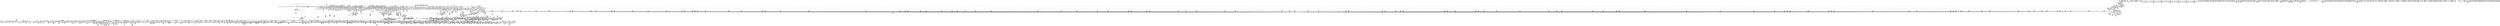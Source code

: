 digraph {
	CE0x493cdf0 [shape=record,shape=Mrecord,label="{CE0x493cdf0|task_sid:real_cred|security/selinux/hooks.c,208|*SummSource*}"]
	CE0x4a68fa0 [shape=record,shape=Mrecord,label="{CE0x4a68fa0|task_sid:call7|security/selinux/hooks.c,208|*SummSource*}"]
	CE0x4adcb40 [shape=record,shape=Mrecord,label="{CE0x4adcb40|selinux_socket_bind:tmp96|*SummSource*}"]
	CE0x4921b30 [shape=record,shape=Mrecord,label="{CE0x4921b30|__fswab16:and|include/uapi/linux/swab.h,53|*SummSource*}"]
	CE0x4a2dd50 [shape=record,shape=Mrecord,label="{CE0x4a2dd50|sock_has_perm:tmp19|security/selinux/hooks.c,3977}"]
	CE0x4ab6f20 [shape=record,shape=Mrecord,label="{CE0x4ab6f20|avc_has_perm:tsid|Function::avc_has_perm&Arg::tsid::|*SummSink*}"]
	CE0x4a39970 [shape=record,shape=Mrecord,label="{CE0x4a39970|task_sid:do.body5|*SummSource*}"]
	CE0x4bc3cb0 [shape=record,shape=Mrecord,label="{CE0x4bc3cb0|%struct.lockdep_map*_null|*Constant*|*SummSource*}"]
	CE0x4afb0a0 [shape=record,shape=Mrecord,label="{CE0x4afb0a0|selinux_socket_bind:cleanup.dest.slot.0|*SummSink*}"]
	CE0x4aba0b0 [shape=record,shape=Mrecord,label="{CE0x4aba0b0|selinux_socket_bind:tmp75|security/selinux/hooks.c,4085|*SummSink*}"]
	CE0x4995040 [shape=record,shape=Mrecord,label="{CE0x4995040|selinux_socket_bind:tmp9|security/selinux/hooks.c,4047}"]
	CE0x48da050 [shape=record,shape=Mrecord,label="{CE0x48da050|16:_i16,_48:_%struct.net*,_720:_i32,_1216:_i8*,_:_CRE_83,84_}"]
	CE0x4bc9ca0 [shape=record,shape=Mrecord,label="{CE0x4bc9ca0|i64*_getelementptr_inbounds_(_4_x_i64_,_4_x_i64_*___llvm_gcov_ctr130,_i64_0,_i64_3)|*Constant*|*SummSource*}"]
	CE0x48ca350 [shape=record,shape=Mrecord,label="{CE0x48ca350|16:_i16,_48:_%struct.net*,_720:_i32,_1216:_i8*,_:_CRE_167,168_}"]
	CE0x4a21680 [shape=record,shape=Mrecord,label="{CE0x4a21680|sock_has_perm:tmp4|security/selinux/hooks.c,3966|*SummSink*}"]
	CE0x48d8630 [shape=record,shape=Mrecord,label="{CE0x48d8630|16:_i16,_48:_%struct.net*,_720:_i32,_1216:_i8*,_:_CRE_35,36_}"]
	CE0x492b220 [shape=record,shape=Mrecord,label="{CE0x492b220|_call_void_mcount()_#3|*SummSource*}"]
	CE0x492ba30 [shape=record,shape=Mrecord,label="{CE0x492ba30|16:_i16,_48:_%struct.net*,_720:_i32,_1216:_i8*,_:_CRE_153,154_}"]
	CE0x497fe80 [shape=record,shape=Mrecord,label="{CE0x497fe80|selinux_socket_bind:tmp68|security/selinux/hooks.c,4080|*SummSink*}"]
	CE0x4a6cf20 [shape=record,shape=Mrecord,label="{CE0x4a6cf20|rcu_read_unlock:entry|*SummSink*}"]
	CE0x4943450 [shape=record,shape=Mrecord,label="{CE0x4943450|_call_void_mcount()_#3}"]
	CE0x4aba4a0 [shape=record,shape=Mrecord,label="{CE0x4aba4a0|selinux_socket_bind:tmp76|security/selinux/hooks.c,4085|*SummSource*}"]
	CE0x4ad7b00 [shape=record,shape=Mrecord,label="{CE0x4ad7b00|i32_33554432|*Constant*}"]
	CE0x49612f0 [shape=record,shape=Mrecord,label="{CE0x49612f0|selinux_socket_bind:saddr87|security/selinux/hooks.c,4120|*SummSink*}"]
	CE0x494de10 [shape=record,shape=Mrecord,label="{CE0x494de10|selinux_socket_bind:call21|security/selinux/hooks.c,4071}"]
	CE0x4b06ad0 [shape=record,shape=Mrecord,label="{CE0x4b06ad0|i8_2|*Constant*|*SummSink*}"]
	CE0x491afd0 [shape=record,shape=Mrecord,label="{CE0x491afd0|selinux_socket_bind:tmp16|security/selinux/hooks.c,4048}"]
	CE0x497c940 [shape=record,shape=Mrecord,label="{CE0x497c940|COLLAPSED:_SCMRE_46,47_}"]
	CE0x4aa30b0 [shape=record,shape=Mrecord,label="{CE0x4aa30b0|selinux_socket_bind:tmp113|security/selinux/hooks.c,4122|*SummSource*}"]
	CE0x4920fa0 [shape=record,shape=Mrecord,label="{CE0x4920fa0|i64*_getelementptr_inbounds_(_6_x_i64_,_6_x_i64_*___llvm_gcov_ctr327,_i64_0,_i64_0)|*Constant*|*SummSource*}"]
	CE0x4923fc0 [shape=record,shape=Mrecord,label="{CE0x4923fc0|i32_65280|*Constant*}"]
	CE0x49159a0 [shape=record,shape=Mrecord,label="{CE0x49159a0|16:_i16,_48:_%struct.net*,_720:_i32,_1216:_i8*,_:_CRE_589,590_}"]
	CE0x48d3410 [shape=record,shape=Mrecord,label="{CE0x48d3410|i32_5|*Constant*|*SummSink*}"]
	CE0x4ab4170 [shape=record,shape=Mrecord,label="{CE0x4ab4170|selinux_socket_bind:tobool36|security/selinux/hooks.c,4076}"]
	CE0x49becf0 [shape=record,shape=Mrecord,label="{CE0x49becf0|16:_i16,_48:_%struct.net*,_720:_i32,_1216:_i8*,_:_CRE_699,700_}"]
	CE0x5a5b760 [shape=record,shape=Mrecord,label="{CE0x5a5b760|selinux_socket_bind:if.then61|*SummSink*}"]
	CE0x4b21220 [shape=record,shape=Mrecord,label="{CE0x4b21220|i64*_getelementptr_inbounds_(_11_x_i64_,_11_x_i64_*___llvm_gcov_ctr127,_i64_0,_i64_10)|*Constant*|*SummSink*}"]
	CE0x4912850 [shape=record,shape=Mrecord,label="{CE0x4912850|16:_i16,_48:_%struct.net*,_720:_i32,_1216:_i8*,_:_CRE_143,144_}"]
	CE0x48f8a00 [shape=record,shape=Mrecord,label="{CE0x48f8a00|16:_i16,_48:_%struct.net*,_720:_i32,_1216:_i8*,_:_CRE_537,538_}"]
	CE0x49bace0 [shape=record,shape=Mrecord,label="{CE0x49bace0|selinux_socket_bind:call2|security/selinux/hooks.c,4038|*SummSink*}"]
	CE0x48feaf0 [shape=record,shape=Mrecord,label="{CE0x48feaf0|16:_i16,_48:_%struct.net*,_720:_i32,_1216:_i8*,_:_CRE_400,401_}"]
	CE0x4baff10 [shape=record,shape=Mrecord,label="{CE0x4baff10|rcu_read_unlock:tobool1|include/linux/rcupdate.h,933|*SummSink*}"]
	CE0x4a424b0 [shape=record,shape=Mrecord,label="{CE0x4a424b0|rcu_read_lock:tmp2}"]
	CE0x49237b0 [shape=record,shape=Mrecord,label="{CE0x49237b0|selinux_socket_bind:tmp14|security/selinux/hooks.c,4048|*SummSource*}"]
	CE0x4942430 [shape=record,shape=Mrecord,label="{CE0x4942430|selinux_socket_bind:conv13|security/selinux/hooks.c,4060|*SummSink*}"]
	CE0x4b0afe0 [shape=record,shape=Mrecord,label="{CE0x4b0afe0|i32_208|*Constant*|*SummSource*}"]
	CE0x48f9270 [shape=record,shape=Mrecord,label="{CE0x48f9270|16:_i16,_48:_%struct.net*,_720:_i32,_1216:_i8*,_:_CRE_542,543_}"]
	CE0x4a193e0 [shape=record,shape=Mrecord,label="{CE0x4a193e0|__fswab16:shr|include/uapi/linux/swab.h,53|*SummSink*}"]
	CE0x4a6b310 [shape=record,shape=Mrecord,label="{CE0x4a6b310|0:_i32,_4:_i32,_8:_i32,_12:_i32,_:_CMRE_4,8_|*MultipleSource*|security/selinux/hooks.c,196|security/selinux/hooks.c,197|*LoadInst*|security/selinux/hooks.c,196}"]
	CE0x4958140 [shape=record,shape=Mrecord,label="{CE0x4958140|selinux_socket_bind:tmp102|security/selinux/hooks.c,4117}"]
	CE0x4bbc5d0 [shape=record,shape=Mrecord,label="{CE0x4bbc5d0|_call_void_lockdep_rcu_suspicious(i8*_getelementptr_inbounds_(_25_x_i8_,_25_x_i8_*_.str45,_i32_0,_i32_0),_i32_934,_i8*_getelementptr_inbounds_(_44_x_i8_,_44_x_i8_*_.str47,_i32_0,_i32_0))_#10,_!dbg_!27726|include/linux/rcupdate.h,933|*SummSource*}"]
	CE0x490c550 [shape=record,shape=Mrecord,label="{CE0x490c550|selinux_socket_bind:if.then37|*SummSink*}"]
	CE0x4982e60 [shape=record,shape=Mrecord,label="{CE0x4982e60|selinux_socket_bind:in6_u|security/selinux/hooks.c,4065}"]
	CE0x4950d20 [shape=record,shape=Mrecord,label="{CE0x4950d20|_ret_%struct.net*_%call,_!dbg_!27715|include/net/sock.h,2214|*SummSource*}"]
	CE0x49bcd00 [shape=record,shape=Mrecord,label="{CE0x49bcd00|sock_has_perm:tmp12|security/selinux/hooks.c,3970|*SummSource*}"]
	CE0x4a42960 [shape=record,shape=Mrecord,label="{CE0x4a42960|task_sid:tobool4|security/selinux/hooks.c,208}"]
	CE0x49017c0 [shape=record,shape=Mrecord,label="{CE0x49017c0|16:_i16,_48:_%struct.net*,_720:_i32,_1216:_i8*,_:_CRE_744,752_|*MultipleSource*|Function::sock_has_perm&Arg::sk::|*LoadInst*|security/selinux/hooks.c,4034|security/selinux/hooks.c,4047}"]
	CE0x4927430 [shape=record,shape=Mrecord,label="{CE0x4927430|get_current:tmp3|*SummSink*}"]
	CE0x498b4f0 [shape=record,shape=Mrecord,label="{CE0x498b4f0|i32_3|*Constant*|*SummSource*}"]
	CE0x48d1e90 [shape=record,shape=Mrecord,label="{CE0x48d1e90|16:_i16,_48:_%struct.net*,_720:_i32,_1216:_i8*,_:_CRE_320,328_|*MultipleSource*|Function::sock_has_perm&Arg::sk::|*LoadInst*|security/selinux/hooks.c,4034|security/selinux/hooks.c,4047}"]
	CE0x4b216e0 [shape=record,shape=Mrecord,label="{CE0x4b216e0|rcu_read_lock:tmp22|include/linux/rcupdate.h,884|*SummSource*}"]
	CE0x4ba3910 [shape=record,shape=Mrecord,label="{CE0x4ba3910|__rcu_read_lock:tmp2|*SummSink*}"]
	CE0x4989160 [shape=record,shape=Mrecord,label="{CE0x4989160|16:_i16,_48:_%struct.net*,_720:_i32,_1216:_i8*,_:_CRE_1200,1208_|*MultipleSource*|Function::sock_has_perm&Arg::sk::|*LoadInst*|security/selinux/hooks.c,4034|security/selinux/hooks.c,4047}"]
	CE0x48f3aa0 [shape=record,shape=Mrecord,label="{CE0x48f3aa0|16:_i16,_48:_%struct.net*,_720:_i32,_1216:_i8*,_:_CRE_415,416_}"]
	CE0x4938100 [shape=record,shape=Mrecord,label="{CE0x4938100|__llvm_gcov_indirect_counter_increment:tmp3|*SummSink*}"]
	CE0x4a1c9b0 [shape=record,shape=Mrecord,label="{CE0x4a1c9b0|i32_-1|*Constant*|*SummSink*}"]
	CE0x48edf20 [shape=record,shape=Mrecord,label="{CE0x48edf20|16:_i16,_48:_%struct.net*,_720:_i32,_1216:_i8*,_:_CRE_272,280_|*MultipleSource*|Function::sock_has_perm&Arg::sk::|*LoadInst*|security/selinux/hooks.c,4034|security/selinux/hooks.c,4047}"]
	CE0x4a30170 [shape=record,shape=Mrecord,label="{CE0x4a30170|task_sid:real_cred|security/selinux/hooks.c,208|*SummSink*}"]
	CE0x4ad6b50 [shape=record,shape=Mrecord,label="{CE0x4ad6b50|i64*_getelementptr_inbounds_(_55_x_i64_,_55_x_i64_*___llvm_gcov_ctr350,_i64_0,_i64_37)|*Constant*|*SummSink*}"]
	CE0x49bdb50 [shape=record,shape=Mrecord,label="{CE0x49bdb50|task_sid:bb}"]
	CE0x4a67290 [shape=record,shape=Mrecord,label="{CE0x4a67290|task_sid:tmp24|security/selinux/hooks.c,208|*SummSource*}"]
	CE0x4ab7740 [shape=record,shape=Mrecord,label="{CE0x4ab7740|i32_2097152|*Constant*|*SummSource*}"]
	CE0x4acea50 [shape=record,shape=Mrecord,label="{CE0x4acea50|_ret_void|*SummSource*}"]
	CE0x4a3b8f0 [shape=record,shape=Mrecord,label="{CE0x4a3b8f0|task_sid:tmp8|security/selinux/hooks.c,208|*SummSource*}"]
	CE0x4a1f2b0 [shape=record,shape=Mrecord,label="{CE0x4a1f2b0|rcu_read_lock:entry|*SummSink*}"]
	CE0x4a1bfe0 [shape=record,shape=Mrecord,label="{CE0x4a1bfe0|__llvm_gcov_indirect_counter_increment:bb|*SummSink*}"]
	CE0x4a34ed0 [shape=record,shape=Mrecord,label="{CE0x4a34ed0|i64*_getelementptr_inbounds_(_13_x_i64_,_13_x_i64_*___llvm_gcov_ctr126,_i64_0,_i64_1)|*Constant*}"]
	CE0x4b9dd40 [shape=record,shape=Mrecord,label="{CE0x4b9dd40|rcu_read_lock:if.end|*SummSource*}"]
	CE0x4a26210 [shape=record,shape=Mrecord,label="{CE0x4a26210|COLLAPSED:_GCMRE___llvm_gcov_ctr126_internal_global_13_x_i64_zeroinitializer:_elem_0:default:}"]
	CE0x4b1e550 [shape=record,shape=Mrecord,label="{CE0x4b1e550|rcu_read_lock:tmp3|*SummSink*}"]
	CE0x4a265e0 [shape=record,shape=Mrecord,label="{CE0x4a265e0|__llvm_gcov_indirect_counter_increment:tmp|*SummSource*}"]
	CE0x493a7a0 [shape=record,shape=Mrecord,label="{CE0x493a7a0|__llvm_gcov_indirect_counter_increment:bb4|*SummSource*}"]
	CE0x4af8aa0 [shape=record,shape=Mrecord,label="{CE0x4af8aa0|i64_14|*Constant*|*SummSource*}"]
	CE0x4a408e0 [shape=record,shape=Mrecord,label="{CE0x4a408e0|task_sid:bb|*SummSink*}"]
	CE0x48e1010 [shape=record,shape=Mrecord,label="{CE0x48e1010|32:_%struct.sock*,_:_CRE_16,24_|*MultipleSource*|security/selinux/hooks.c,4034|Function::selinux_socket_bind&Arg::sock::}"]
	"CONST[source:0(mediator),value:2(dynamic)][purpose:{subject}][SnkIdx:4]"
	CE0x493c2d0 [shape=record,shape=Mrecord,label="{CE0x493c2d0|task_sid:tmp|*SummSink*}"]
	CE0x48d3b80 [shape=record,shape=Mrecord,label="{CE0x48d3b80|16:_i16,_48:_%struct.net*,_720:_i32,_1216:_i8*,_:_CRE_132,133_}"]
	CE0x48cfeb0 [shape=record,shape=Mrecord,label="{CE0x48cfeb0|selinux_socket_bind:out}"]
	CE0x4a2e040 [shape=record,shape=Mrecord,label="{CE0x4a2e040|sock_has_perm:tmp19|security/selinux/hooks.c,3977|*SummSink*}"]
	CE0x492bd50 [shape=record,shape=Mrecord,label="{CE0x492bd50|16:_i16,_48:_%struct.net*,_720:_i32,_1216:_i8*,_:_CRE_155,156_}"]
	CE0x4a21b10 [shape=record,shape=Mrecord,label="{CE0x4a21b10|sock_has_perm:call|security/selinux/hooks.c,3967}"]
	CE0x4921280 [shape=record,shape=Mrecord,label="{CE0x4921280|sock_has_perm:tmp|*SummSource*}"]
	CE0x4aa4530 [shape=record,shape=Mrecord,label="{CE0x4aa4530|selinux_socket_bind:call92|security/selinux/hooks.c,4122|*SummSource*}"]
	CE0x4a1fef0 [shape=record,shape=Mrecord,label="{CE0x4a1fef0|task_sid:tmp12|security/selinux/hooks.c,208|*SummSource*}"]
	CE0x48cef10 [shape=record,shape=Mrecord,label="{CE0x48cef10|selinux_socket_bind:cond.end|*SummSource*}"]
	CE0x48f4f10 [shape=record,shape=Mrecord,label="{CE0x48f4f10|16:_i16,_48:_%struct.net*,_720:_i32,_1216:_i8*,_:_CRE_440,448_|*MultipleSource*|Function::sock_has_perm&Arg::sk::|*LoadInst*|security/selinux/hooks.c,4034|security/selinux/hooks.c,4047}"]
	CE0x4b23840 [shape=record,shape=Mrecord,label="{CE0x4b23840|i32_883|*Constant*}"]
	CE0x497b950 [shape=record,shape=Mrecord,label="{CE0x497b950|COLLAPSED:_SCMRE_31,32_}"]
	CE0x497bb70 [shape=record,shape=Mrecord,label="{CE0x497bb70|COLLAPSED:_SCMRE_33,34_}"]
	CE0x49397f0 [shape=record,shape=Mrecord,label="{CE0x49397f0|GLOBAL:rcu_read_lock|*Constant*}"]
	CE0x4a42520 [shape=record,shape=Mrecord,label="{CE0x4a42520|rcu_read_lock:tmp2|*SummSource*}"]
	CE0x4a30820 [shape=record,shape=Mrecord,label="{CE0x4a30820|rcu_read_lock:land.lhs.true2|*SummSink*}"]
	CE0x4961970 [shape=record,shape=Mrecord,label="{CE0x4961970|selinux_socket_bind:sin6_addr88|security/selinux/hooks.c,4120|*SummSink*}"]
	CE0x49c02d0 [shape=record,shape=Mrecord,label="{CE0x49c02d0|16:_i16,_48:_%struct.net*,_720:_i32,_1216:_i8*,_:_CRE_713,714_}"]
	CE0x4ac3c50 [shape=record,shape=Mrecord,label="{CE0x4ac3c50|sock_has_perm:net1|security/selinux/hooks.c,3973}"]
	CE0x4a321f0 [shape=record,shape=Mrecord,label="{CE0x4a321f0|rcu_read_lock:tmp7|include/linux/rcupdate.h,882}"]
	CE0x4a3ec50 [shape=record,shape=Mrecord,label="{CE0x4a3ec50|cred_sid:tmp5|security/selinux/hooks.c,196|*SummSink*}"]
	CE0x4921fe0 [shape=record,shape=Mrecord,label="{CE0x4921fe0|sock_has_perm:tmp6|security/selinux/hooks.c,3969}"]
	CE0x4998c40 [shape=record,shape=Mrecord,label="{CE0x4998c40|__rcu_read_unlock:tmp7|include/linux/rcupdate.h,245}"]
	CE0x4b24350 [shape=record,shape=Mrecord,label="{CE0x4b24350|i8*_getelementptr_inbounds_(_42_x_i8_,_42_x_i8_*_.str46,_i32_0,_i32_0)|*Constant*|*SummSink*}"]
	CE0x4a6b6b0 [shape=record,shape=Mrecord,label="{CE0x4a6b6b0|cred_sid:sid|security/selinux/hooks.c,197|*SummSink*}"]
	CE0x4924880 [shape=record,shape=Mrecord,label="{CE0x4924880|sock_has_perm:if.then|*SummSink*}"]
	CE0x49be390 [shape=record,shape=Mrecord,label="{CE0x49be390|16:_i16,_48:_%struct.net*,_720:_i32,_1216:_i8*,_:_CRE_693,694_}"]
	CE0x4ad8b40 [shape=record,shape=Mrecord,label="{CE0x4ad8b40|GLOBAL:sel_netnode_sid|*Constant*}"]
	CE0x48d13c0 [shape=record,shape=Mrecord,label="{CE0x48d13c0|selinux_socket_bind:low|security/selinux/hooks.c, 4069}"]
	CE0x48f99b0 [shape=record,shape=Mrecord,label="{CE0x48f99b0|16:_i16,_48:_%struct.net*,_720:_i32,_1216:_i8*,_:_CRE_547,548_}"]
	CE0x491dbf0 [shape=record,shape=Mrecord,label="{CE0x491dbf0|16:_i16,_48:_%struct.net*,_720:_i32,_1216:_i8*,_:_CRE_676,677_}"]
	CE0x49ab980 [shape=record,shape=Mrecord,label="{CE0x49ab980|selinux_socket_bind:tmp13|security/selinux/hooks.c,4048}"]
	CE0x497b6b0 [shape=record,shape=Mrecord,label="{CE0x497b6b0|COLLAPSED:_SCMRE_28,29_}"]
	CE0x4acf530 [shape=record,shape=Mrecord,label="{CE0x4acf530|selinux_socket_bind:tmp84|security/selinux/hooks.c,4092}"]
	CE0x493afd0 [shape=record,shape=Mrecord,label="{CE0x493afd0|read_pnet:entry|*SummSource*}"]
	CE0x4947b50 [shape=record,shape=Mrecord,label="{CE0x4947b50|selinux_socket_bind:tmp24|security/selinux/hooks.c,4058|*SummSource*}"]
	CE0x4ab7820 [shape=record,shape=Mrecord,label="{CE0x4ab7820|i32_2097152|*Constant*|*SummSink*}"]
	CE0x49b36d0 [shape=record,shape=Mrecord,label="{CE0x49b36d0|sock_has_perm:perms|Function::sock_has_perm&Arg::perms::|*SummSink*}"]
	CE0x4bea740 [shape=record,shape=Mrecord,label="{CE0x4bea740|rcu_lock_acquire:tmp6|*SummSink*}"]
	CE0x4ab1280 [shape=record,shape=Mrecord,label="{CE0x4ab1280|i64*_getelementptr_inbounds_(_4_x_i64_,_4_x_i64_*___llvm_gcov_ctr133,_i64_0,_i64_3)|*Constant*}"]
	CE0x4989b50 [shape=record,shape=Mrecord,label="{CE0x4989b50|16:_i16,_48:_%struct.net*,_720:_i32,_1216:_i8*,_:_CRE_1224,1228_|*MultipleSource*|Function::sock_has_perm&Arg::sk::|*LoadInst*|security/selinux/hooks.c,4034|security/selinux/hooks.c,4047}"]
	CE0x4aa7af0 [shape=record,shape=Mrecord,label="{CE0x4aa7af0|selinux_socket_bind:tmp121}"]
	CE0x48e4f20 [shape=record,shape=Mrecord,label="{CE0x48e4f20|sock_has_perm:net|security/selinux/hooks.c, 3966}"]
	CE0x497cdf0 [shape=record,shape=Mrecord,label="{CE0x497cdf0|__fswab16:entry|*SummSink*}"]
	CE0x4ac0770 [shape=record,shape=Mrecord,label="{CE0x4ac0770|selinux_socket_bind:u43|security/selinux/hooks.c,4080|*SummSink*}"]
	CE0x4995480 [shape=record,shape=Mrecord,label="{CE0x4995480|i32_10|*Constant*}"]
	CE0x49b6e80 [shape=record,shape=Mrecord,label="{CE0x49b6e80|sock_net:bb|*SummSource*}"]
	CE0x4a1a700 [shape=record,shape=Mrecord,label="{CE0x4a1a700|__llvm_gcov_indirect_counter_increment:tmp2}"]
	CE0x4954130 [shape=record,shape=Mrecord,label="{CE0x4954130|selinux_socket_bind:tmp21|security/selinux/hooks.c,4052|*SummSink*}"]
	CE0x4bedd60 [shape=record,shape=Mrecord,label="{CE0x4bedd60|__preempt_count_add:bb|*SummSource*}"]
	CE0x4a18f30 [shape=record,shape=Mrecord,label="{CE0x4a18f30|task_sid:entry}"]
	CE0x49932b0 [shape=record,shape=Mrecord,label="{CE0x49932b0|selinux_socket_bind:address|Function::selinux_socket_bind&Arg::address::|*SummSink*}"]
	CE0x4abf870 [shape=record,shape=Mrecord,label="{CE0x4abf870|selinux_socket_bind:sclass55|security/selinux/hooks.c,4090|*SummSource*}"]
	CE0x4962530 [shape=record,shape=Mrecord,label="{CE0x4962530|selinux_socket_bind:tmp112|security/selinux/hooks.c,4120|*SummSink*}"]
	CE0x49afbf0 [shape=record,shape=Mrecord,label="{CE0x49afbf0|16:_i16,_48:_%struct.net*,_720:_i32,_1216:_i8*,_:_CRE_73,74_}"]
	CE0x48c7090 [shape=record,shape=Mrecord,label="{CE0x48c7090|selinux_socket_bind:sw.bb58|*SummSink*}"]
	CE0x48e9e20 [shape=record,shape=Mrecord,label="{CE0x48e9e20|16:_i16,_48:_%struct.net*,_720:_i32,_1216:_i8*,_:_CRE_183,184_}"]
	CE0x4901a50 [shape=record,shape=Mrecord,label="{CE0x4901a50|16:_i16,_48:_%struct.net*,_720:_i32,_1216:_i8*,_:_CRE_752,760_|*MultipleSource*|Function::sock_has_perm&Arg::sk::|*LoadInst*|security/selinux/hooks.c,4034|security/selinux/hooks.c,4047}"]
	CE0x49bbbb0 [shape=record,shape=Mrecord,label="{CE0x49bbbb0|32:_%struct.sock*,_:_CRE_4,6_|*MultipleSource*|security/selinux/hooks.c,4034|Function::selinux_socket_bind&Arg::sock::}"]
	CE0x497f5a0 [shape=record,shape=Mrecord,label="{CE0x497f5a0|selinux_socket_bind:tmp32|security/selinux/hooks.c,4063|*SummSource*}"]
	CE0x4bb4910 [shape=record,shape=Mrecord,label="{CE0x4bb4910|GLOBAL:lock_acquire|*Constant*}"]
	CE0x499d9b0 [shape=record,shape=Mrecord,label="{CE0x499d9b0|selinux_socket_bind:cond|security/selinux/hooks.c,4073|*SummSource*}"]
	CE0x4bbc2b0 [shape=record,shape=Mrecord,label="{CE0x4bbc2b0|i64*_getelementptr_inbounds_(_4_x_i64_,_4_x_i64_*___llvm_gcov_ctr134,_i64_0,_i64_2)|*Constant*|*SummSource*}"]
	CE0x4a381d0 [shape=record,shape=Mrecord,label="{CE0x4a381d0|task_sid:tmp10|security/selinux/hooks.c,208}"]
	CE0x497d170 [shape=record,shape=Mrecord,label="{CE0x497d170|__fswab16:val|Function::__fswab16&Arg::val::|*SummSink*}"]
	CE0x4bb22a0 [shape=record,shape=Mrecord,label="{CE0x4bb22a0|i64*_getelementptr_inbounds_(_11_x_i64_,_11_x_i64_*___llvm_gcov_ctr132,_i64_0,_i64_0)|*Constant*}"]
	CE0x48d3480 [shape=record,shape=Mrecord,label="{CE0x48d3480|selinux_socket_bind:sk1|security/selinux/hooks.c,4034}"]
	CE0x4915fe0 [shape=record,shape=Mrecord,label="{CE0x4915fe0|16:_i16,_48:_%struct.net*,_720:_i32,_1216:_i8*,_:_CRE_593,594_}"]
	CE0x49985f0 [shape=record,shape=Mrecord,label="{CE0x49985f0|selinux_socket_bind:cond|security/selinux/hooks.c,4073}"]
	CE0x4a2b310 [shape=record,shape=Mrecord,label="{CE0x4a2b310|sock_has_perm:sclass|security/selinux/hooks.c,3976|*SummSink*}"]
	CE0x49407b0 [shape=record,shape=Mrecord,label="{CE0x49407b0|16:_i16,_48:_%struct.net*,_720:_i32,_1216:_i8*,_:_CRE_366,367_}"]
	CE0x49ae250 [shape=record,shape=Mrecord,label="{CE0x49ae250|selinux_socket_bind:tmp55|security/selinux/hooks.c,4073}"]
	CE0x4ad2120 [shape=record,shape=Mrecord,label="{CE0x4ad2120|selinux_socket_bind:tmp87|security/selinux/hooks.c,4096|*SummSource*}"]
	CE0x497ee40 [shape=record,shape=Mrecord,label="{CE0x497ee40|i64*_getelementptr_inbounds_(_55_x_i64_,_55_x_i64_*___llvm_gcov_ctr350,_i64_0,_i64_11)|*Constant*|*SummSink*}"]
	CE0x4b27750 [shape=record,shape=Mrecord,label="{CE0x4b27750|GLOBAL:rcu_read_unlock.__warned|Global_var:rcu_read_unlock.__warned|*SummSource*}"]
	CE0x494bb10 [shape=record,shape=Mrecord,label="{CE0x494bb10|%struct.sockaddr_in*_null|*Constant*|*SummSink*}"]
	CE0x494a230 [shape=record,shape=Mrecord,label="{CE0x494a230|selinux_socket_bind:conv16|security/selinux/hooks.c,4064|*SummSink*}"]
	CE0x491cc50 [shape=record,shape=Mrecord,label="{CE0x491cc50|16:_i16,_48:_%struct.net*,_720:_i32,_1216:_i8*,_:_CRE_666,667_}"]
	CE0x4b96460 [shape=record,shape=Mrecord,label="{CE0x4b96460|rcu_read_unlock:do.end|*SummSource*}"]
	CE0x48ef580 [shape=record,shape=Mrecord,label="{CE0x48ef580|16:_i16,_48:_%struct.net*,_720:_i32,_1216:_i8*,_:_CRE_71,72_}"]
	CE0x49be840 [shape=record,shape=Mrecord,label="{CE0x49be840|16:_i16,_48:_%struct.net*,_720:_i32,_1216:_i8*,_:_CRE_696,697_}"]
	CE0x492d380 [shape=record,shape=Mrecord,label="{CE0x492d380|16:_i16,_48:_%struct.net*,_720:_i32,_1216:_i8*,_:_CRE_249,250_}"]
	CE0x4bc3fd0 [shape=record,shape=Mrecord,label="{CE0x4bc3fd0|i64_ptrtoint_(i8*_blockaddress(_rcu_lock_acquire,_%__here)_to_i64)|*Constant*|*SummSource*}"]
	CE0x490b340 [shape=record,shape=Mrecord,label="{CE0x490b340|selinux_socket_bind:if.then20|*SummSource*}"]
	CE0x4af7990 [shape=record,shape=Mrecord,label="{CE0x4af7990|selinux_socket_bind:tmp42|security/selinux/hooks.c,4073}"]
	CE0x4916300 [shape=record,shape=Mrecord,label="{CE0x4916300|16:_i16,_48:_%struct.net*,_720:_i32,_1216:_i8*,_:_CRE_595,596_}"]
	CE0x4b20db0 [shape=record,shape=Mrecord,label="{CE0x4b20db0|i64*_getelementptr_inbounds_(_11_x_i64_,_11_x_i64_*___llvm_gcov_ctr127,_i64_0,_i64_10)|*Constant*}"]
	"CONST[source:1(input),value:2(dynamic)][purpose:{object}][SrcIdx:20]"
	CE0x49172a0 [shape=record,shape=Mrecord,label="{CE0x49172a0|16:_i16,_48:_%struct.net*,_720:_i32,_1216:_i8*,_:_CRE_605,606_}"]
	CE0x4958950 [shape=record,shape=Mrecord,label="{CE0x4958950|selinux_socket_bind:tmp103|security/selinux/hooks.c,4117|*SummSource*}"]
	CE0x48f0890 [shape=record,shape=Mrecord,label="{CE0x48f0890|i64_7|*Constant*|*SummSource*}"]
	CE0x48c2740 [shape=record,shape=Mrecord,label="{CE0x48c2740|i64_1|*Constant*}"]
	CE0x4a22180 [shape=record,shape=Mrecord,label="{CE0x4a22180|sock_has_perm:tmp20|security/selinux/hooks.c,3977}"]
	CE0x493a030 [shape=record,shape=Mrecord,label="{CE0x493a030|i64_1|*Constant*}"]
	CE0x4bb4d10 [shape=record,shape=Mrecord,label="{CE0x4bb4d10|i64_ptrtoint_(i8*_blockaddress(_rcu_lock_acquire,_%__here)_to_i64)|*Constant*}"]
	CE0x4acdaa0 [shape=record,shape=Mrecord,label="{CE0x4acdaa0|__llvm_gcov_indirect_counter_increment:entry}"]
	CE0x48cf9e0 [shape=record,shape=Mrecord,label="{CE0x48cf9e0|selinux_socket_bind:ad|security/selinux/hooks.c, 4051|*SummSource*}"]
	CE0x4981750 [shape=record,shape=Mrecord,label="{CE0x4981750|selinux_socket_bind:in6_u|security/selinux/hooks.c,4065|*SummSink*}"]
	CE0x493f9c0 [shape=record,shape=Mrecord,label="{CE0x493f9c0|16:_i16,_48:_%struct.net*,_720:_i32,_1216:_i8*,_:_CRE_356,357_}"]
	CE0x4bd5560 [shape=record,shape=Mrecord,label="{CE0x4bd5560|rcu_lock_release:tmp3}"]
	CE0x4add160 [shape=record,shape=Mrecord,label="{CE0x4add160|i64*_getelementptr_inbounds_(_55_x_i64_,_55_x_i64_*___llvm_gcov_ctr350,_i64_0,_i64_40)|*Constant*|*SummSource*}"]
	CE0x48da140 [shape=record,shape=Mrecord,label="{CE0x48da140|i32_5|*Constant*}"]
	CE0x4a19cc0 [shape=record,shape=Mrecord,label="{CE0x4a19cc0|i64*_getelementptr_inbounds_(_2_x_i64_,_2_x_i64_*___llvm_gcov_ctr354,_i64_0,_i64_0)|*Constant*|*SummSink*}"]
	CE0x48d5240 [shape=record,shape=Mrecord,label="{CE0x48d5240|16:_i16,_48:_%struct.net*,_720:_i32,_1216:_i8*,_:_CRE_388,389_}"]
	CE0x4c14380 [shape=record,shape=Mrecord,label="{CE0x4c14380|__preempt_count_sub:tmp5|./arch/x86/include/asm/preempt.h,77|*SummSink*}"]
	CE0x4bc2d40 [shape=record,shape=Mrecord,label="{CE0x4bc2d40|__rcu_read_lock:do.body|*SummSource*}"]
	CE0x4ac7f90 [shape=record,shape=Mrecord,label="{CE0x4ac7f90|selinux_socket_bind:sclass|security/selinux/hooks.c,4083|*SummSource*}"]
	CE0x4a16bc0 [shape=record,shape=Mrecord,label="{CE0x4a16bc0|sock_has_perm:tmp7|security/selinux/hooks.c,3969}"]
	CE0x4985be0 [shape=record,shape=Mrecord,label="{CE0x4985be0|16:_i16,_48:_%struct.net*,_720:_i32,_1216:_i8*,_:_CRE_1072,1076_|*MultipleSource*|Function::sock_has_perm&Arg::sk::|*LoadInst*|security/selinux/hooks.c,4034|security/selinux/hooks.c,4047}"]
	CE0x492f000 [shape=record,shape=Mrecord,label="{CE0x492f000|16:_i16,_48:_%struct.net*,_720:_i32,_1216:_i8*,_:_CRE_571,572_}"]
	CE0x4ace8e0 [shape=record,shape=Mrecord,label="{CE0x4ace8e0|__llvm_gcov_indirect_counter_increment:counters|Function::__llvm_gcov_indirect_counter_increment&Arg::counters::|*SummSink*}"]
	CE0x49adad0 [shape=record,shape=Mrecord,label="{CE0x49adad0|selinux_socket_bind:tmp53|security/selinux/hooks.c,4073}"]
	CE0x4ad3c70 [shape=record,shape=Mrecord,label="{CE0x4ad3c70|i64**_getelementptr_inbounds_(_14_x_i64*_,_14_x_i64*_*___llvm_gcda_edge_table351,_i64_0,_i64_6)|*Constant*|*SummSource*}"]
	CE0x4ba09d0 [shape=record,shape=Mrecord,label="{CE0x4ba09d0|rcu_read_lock:tmp14|include/linux/rcupdate.h,882}"]
	CE0x48e3680 [shape=record,shape=Mrecord,label="{CE0x48e3680|16:_i16,_48:_%struct.net*,_720:_i32,_1216:_i8*,_:_CRE_648,649_}"]
	CE0x492a910 [shape=record,shape=Mrecord,label="{CE0x492a910|16:_i16,_48:_%struct.net*,_720:_i32,_1216:_i8*,_:_CRE_160,161_}"]
	CE0x4997790 [shape=record,shape=Mrecord,label="{CE0x4997790|selinux_socket_bind:tmp50|security/selinux/hooks.c,4073|*SummSink*}"]
	CE0x494b510 [shape=record,shape=Mrecord,label="{CE0x494b510|selinux_socket_bind:addrp.0|*SummSource*}"]
	CE0x4a1bdd0 [shape=record,shape=Mrecord,label="{CE0x4a1bdd0|__llvm_gcov_indirect_counter_increment:bb}"]
	CE0x495b1b0 [shape=record,shape=Mrecord,label="{CE0x495b1b0|selinux_socket_bind:net85|security/selinux/hooks.c,4120}"]
	CE0x4afd280 [shape=record,shape=Mrecord,label="{CE0x4afd280|selinux_socket_bind:tmp126|security/selinux/hooks.c,4126|*SummSource*}"]
	CE0x499dee0 [shape=record,shape=Mrecord,label="{CE0x499dee0|COLLAPSED:_SCMRE_50,51_}"]
	CE0x4a40250 [shape=record,shape=Mrecord,label="{CE0x4a40250|i64*_getelementptr_inbounds_(_13_x_i64_,_13_x_i64_*___llvm_gcov_ctr126,_i64_0,_i64_0)|*Constant*|*SummSink*}"]
	CE0x4aa5b70 [shape=record,shape=Mrecord,label="{CE0x4aa5b70|i64_46|*Constant*}"]
	CE0x4922050 [shape=record,shape=Mrecord,label="{CE0x4922050|sock_has_perm:tmp6|security/selinux/hooks.c,3969|*SummSource*}"]
	CE0x4985710 [shape=record,shape=Mrecord,label="{CE0x4985710|16:_i16,_48:_%struct.net*,_720:_i32,_1216:_i8*,_:_CRE_1056,1064_|*MultipleSource*|Function::sock_has_perm&Arg::sk::|*LoadInst*|security/selinux/hooks.c,4034|security/selinux/hooks.c,4047}"]
	CE0x4918810 [shape=record,shape=Mrecord,label="{CE0x4918810|16:_i16,_48:_%struct.net*,_720:_i32,_1216:_i8*,_:_CRE_844,845_}"]
	CE0x4bc4b20 [shape=record,shape=Mrecord,label="{CE0x4bc4b20|_call_void_mcount()_#3|*SummSink*}"]
	CE0x4addd70 [shape=record,shape=Mrecord,label="{CE0x4addd70|selinux_socket_bind:type63|security/selinux/hooks.c,4112|*SummSource*}"]
	CE0x4ad4b70 [shape=record,shape=Mrecord,label="{CE0x4ad4b70|selinux_socket_bind:tmp89|security/selinux/hooks.c,4100|*SummSink*}"]
	CE0x49b2ac0 [shape=record,shape=Mrecord,label="{CE0x49b2ac0|sock_has_perm:if.then}"]
	CE0x4a1c070 [shape=record,shape=Mrecord,label="{CE0x4a1c070|__llvm_gcov_indirect_counter_increment:pred}"]
	CE0x5a246f0 [shape=record,shape=Mrecord,label="{CE0x5a246f0|selinux_socket_bind:if.else}"]
	CE0x4955e90 [shape=record,shape=Mrecord,label="{CE0x4955e90|selinux_socket_bind:conv75|security/selinux/hooks.c,4117|*SummSource*}"]
	CE0x4afa100 [shape=record,shape=Mrecord,label="{CE0x4afa100|selinux_socket_bind:tmp46|security/selinux/hooks.c,4073|*SummSource*}"]
	CE0x48c0f40 [shape=record,shape=Mrecord,label="{CE0x48c0f40|selinux_socket_bind:if.end53}"]
	CE0x48eb1a0 [shape=record,shape=Mrecord,label="{CE0x48eb1a0|16:_i16,_48:_%struct.net*,_720:_i32,_1216:_i8*,_:_CRE_104,108_|*MultipleSource*|Function::sock_has_perm&Arg::sk::|*LoadInst*|security/selinux/hooks.c,4034|security/selinux/hooks.c,4047}"]
	CE0x4ae0520 [shape=record,shape=Mrecord,label="{CE0x4ae0520|selinux_socket_bind:conv68|security/selinux/hooks.c,4114}"]
	CE0x499e980 [shape=record,shape=Mrecord,label="{CE0x499e980|i64_8|*Constant*|*SummSink*}"]
	CE0x4a37460 [shape=record,shape=Mrecord,label="{CE0x4a37460|GLOBAL:rcu_lock_acquire|*Constant*}"]
	CE0x4914d10 [shape=record,shape=Mrecord,label="{CE0x4914d10|sock_has_perm:net|security/selinux/hooks.c, 3966|*SummSink*}"]
	CE0x494b860 [shape=record,shape=Mrecord,label="{CE0x494b860|%struct.sockaddr_in*_null|*Constant*|*SummSource*}"]
	CE0x492e830 [shape=record,shape=Mrecord,label="{CE0x492e830|16:_i16,_48:_%struct.net*,_720:_i32,_1216:_i8*,_:_CRE_566,567_}"]
	"CONST[source:0(mediator),value:2(dynamic)][purpose:{subject}][SnkIdx:0]"
	CE0x4b9f360 [shape=record,shape=Mrecord,label="{CE0x4b9f360|rcu_read_lock:tmp12|include/linux/rcupdate.h,882|*SummSink*}"]
	CE0x4919df0 [shape=record,shape=Mrecord,label="{CE0x4919df0|16:_i16,_48:_%struct.net*,_720:_i32,_1216:_i8*,_:_CRE_858,859_}"]
	CE0x495a200 [shape=record,shape=Mrecord,label="{CE0x495a200|selinux_socket_bind:sin_addr79|security/selinux/hooks.c,4118}"]
	CE0x4a31880 [shape=record,shape=Mrecord,label="{CE0x4a31880|rcu_read_lock:tmp|*SummSource*}"]
	CE0x48c7f40 [shape=record,shape=Mrecord,label="{CE0x48c7f40|selinux_socket_bind:if.else83|*SummSource*}"]
	CE0x4a38660 [shape=record,shape=Mrecord,label="{CE0x4a38660|rcu_read_lock:bb|*SummSource*}"]
	CE0x4bb2d90 [shape=record,shape=Mrecord,label="{CE0x4bb2d90|_call_void___preempt_count_add(i32_1)_#10,_!dbg_!27711|include/linux/rcupdate.h,239|*SummSource*}"]
	CE0x4902200 [shape=record,shape=Mrecord,label="{CE0x4902200|16:_i16,_48:_%struct.net*,_720:_i32,_1216:_i8*,_:_CRE_768,770_|*MultipleSource*|Function::sock_has_perm&Arg::sk::|*LoadInst*|security/selinux/hooks.c,4034|security/selinux/hooks.c,4047}"]
	CE0x4bc7a00 [shape=record,shape=Mrecord,label="{CE0x4bc7a00|__rcu_read_unlock:tmp5|include/linux/rcupdate.h,244|*SummSource*}"]
	CE0x49a9790 [shape=record,shape=Mrecord,label="{CE0x49a9790|i32_2|*Constant*|*SummSource*}"]
	CE0x49287f0 [shape=record,shape=Mrecord,label="{CE0x49287f0|16:_i16,_48:_%struct.net*,_720:_i32,_1216:_i8*,_:_CRE_2,3_}"]
	CE0x4bd4e70 [shape=record,shape=Mrecord,label="{CE0x4bd4e70|rcu_lock_acquire:tmp5|include/linux/rcupdate.h,418|*SummSink*}"]
	CE0x4a33d30 [shape=record,shape=Mrecord,label="{CE0x4a33d30|_call_void_rcu_read_lock()_#10,_!dbg_!27712|security/selinux/hooks.c,207|*SummSource*}"]
	CE0x4a1d5d0 [shape=record,shape=Mrecord,label="{CE0x4a1d5d0|__rcu_read_lock:tmp1|*SummSource*}"]
	CE0x4aa4670 [shape=record,shape=Mrecord,label="{CE0x4aa4670|selinux_socket_bind:call92|security/selinux/hooks.c,4122|*SummSink*}"]
	CE0x4bb11e0 [shape=record,shape=Mrecord,label="{CE0x4bb11e0|rcu_lock_acquire:tmp2}"]
	CE0x4ac08e0 [shape=record,shape=Mrecord,label="{CE0x4ac08e0|selinux_socket_bind:call40|security/selinux/hooks.c,4080|*SummSource*}"]
	CE0x4aded80 [shape=record,shape=Mrecord,label="{CE0x4aded80|selinux_socket_bind:net65|security/selinux/hooks.c,4113|*SummSink*}"]
	CE0x4a3d650 [shape=record,shape=Mrecord,label="{CE0x4a3d650|i64_7|*Constant*}"]
	CE0x49870b0 [shape=record,shape=Mrecord,label="{CE0x49870b0|16:_i16,_48:_%struct.net*,_720:_i32,_1216:_i8*,_:_CRE_1144,1152_|*MultipleSource*|Function::sock_has_perm&Arg::sk::|*LoadInst*|security/selinux/hooks.c,4034|security/selinux/hooks.c,4047}"]
	CE0x4af7b40 [shape=record,shape=Mrecord,label="{CE0x4af7b40|selinux_socket_bind:tmp42|security/selinux/hooks.c,4073|*SummSink*}"]
	CE0x4929320 [shape=record,shape=Mrecord,label="{CE0x4929320|get_current:tmp1}"]
	CE0x4ab7f20 [shape=record,shape=Mrecord,label="{CE0x4ab7f20|avc_has_perm:auditdata|Function::avc_has_perm&Arg::auditdata::|*SummSource*}"]
	CE0x4a3a460 [shape=record,shape=Mrecord,label="{CE0x4a3a460|rcu_read_lock:call|include/linux/rcupdate.h,882}"]
	CE0x4acf7a0 [shape=record,shape=Mrecord,label="{CE0x4acf7a0|selinux_socket_bind:tmp84|security/selinux/hooks.c,4092|*SummSource*}"]
	CE0x4c063c0 [shape=record,shape=Mrecord,label="{CE0x4c063c0|__preempt_count_add:tmp7|./arch/x86/include/asm/preempt.h,73|*SummSink*}"]
	CE0x4acb4f0 [shape=record,shape=Mrecord,label="{CE0x4acb4f0|selinux_socket_bind:conv56|security/selinux/hooks.c,4090|*SummSink*}"]
	CE0x4958a90 [shape=record,shape=Mrecord,label="{CE0x4958a90|selinux_socket_bind:tmp103|security/selinux/hooks.c,4117|*SummSink*}"]
	CE0x4bcee20 [shape=record,shape=Mrecord,label="{CE0x4bcee20|i64*_getelementptr_inbounds_(_4_x_i64_,_4_x_i64_*___llvm_gcov_ctr133,_i64_0,_i64_2)|*Constant*}"]
	CE0x4ad3ce0 [shape=record,shape=Mrecord,label="{CE0x4ad3ce0|i64**_getelementptr_inbounds_(_14_x_i64*_,_14_x_i64*_*___llvm_gcda_edge_table351,_i64_0,_i64_6)|*Constant*|*SummSink*}"]
	CE0x48ea1a0 [shape=record,shape=Mrecord,label="{CE0x48ea1a0|selinux_socket_bind:if.then94|*SummSink*}"]
	CE0x4bc6660 [shape=record,shape=Mrecord,label="{CE0x4bc6660|i64*_getelementptr_inbounds_(_4_x_i64_,_4_x_i64_*___llvm_gcov_ctr135,_i64_0,_i64_3)|*Constant*|*SummSink*}"]
	CE0x4913440 [shape=record,shape=Mrecord,label="{CE0x4913440|sock_has_perm:tmp8|security/selinux/hooks.c,3969|*SummSource*}"]
	CE0x4a35830 [shape=record,shape=Mrecord,label="{CE0x4a35830|task_sid:tmp5|security/selinux/hooks.c,208}"]
	CE0x4a3bfc0 [shape=record,shape=Mrecord,label="{CE0x4a3bfc0|rcu_lock_acquire:entry|*SummSource*}"]
	CE0x4b962e0 [shape=record,shape=Mrecord,label="{CE0x4b962e0|rcu_read_unlock:if.end|*SummSink*}"]
	CE0x4af8bd0 [shape=record,shape=Mrecord,label="{CE0x4af8bd0|selinux_socket_bind:tmp43|security/selinux/hooks.c,4073|*SummSink*}"]
	CE0x495ac40 [shape=record,shape=Mrecord,label="{CE0x495ac40|selinux_socket_bind:s_addr80|security/selinux/hooks.c,4118|*SummSink*}"]
	CE0x4ae03b0 [shape=record,shape=Mrecord,label="{CE0x4ae03b0|selinux_socket_bind:conv67|security/selinux/hooks.c,4114|*SummSink*}"]
	CE0x4bb41c0 [shape=record,shape=Mrecord,label="{CE0x4bb41c0|__preempt_count_add:tmp6|./arch/x86/include/asm/preempt.h,73|*SummSource*}"]
	CE0x48f9e60 [shape=record,shape=Mrecord,label="{CE0x48f9e60|16:_i16,_48:_%struct.net*,_720:_i32,_1216:_i8*,_:_CRE_550,551_}"]
	CE0x48d7e60 [shape=record,shape=Mrecord,label="{CE0x48d7e60|i64*_getelementptr_inbounds_(_55_x_i64_,_55_x_i64_*___llvm_gcov_ctr350,_i64_0,_i64_0)|*Constant*}"]
	CE0x4ab2450 [shape=record,shape=Mrecord,label="{CE0x4ab2450|rcu_lock_release:tmp7|*SummSink*}"]
	CE0x4919c60 [shape=record,shape=Mrecord,label="{CE0x4919c60|16:_i16,_48:_%struct.net*,_720:_i32,_1216:_i8*,_:_CRE_857,858_}"]
	CE0x4b095d0 [shape=record,shape=Mrecord,label="{CE0x4b095d0|i64*_getelementptr_inbounds_(_13_x_i64_,_13_x_i64_*___llvm_gcov_ctr126,_i64_0,_i64_8)|*Constant*}"]
	CE0x4bbb0c0 [shape=record,shape=Mrecord,label="{CE0x4bbb0c0|__rcu_read_lock:tmp3|*SummSource*}"]
	CE0x497c830 [shape=record,shape=Mrecord,label="{CE0x497c830|COLLAPSED:_SCMRE_45,46_}"]
	CE0x4933fe0 [shape=record,shape=Mrecord,label="{CE0x4933fe0|GLOBAL:__llvm_gcov_ctr132|Global_var:__llvm_gcov_ctr132}"]
	CE0x491f090 [shape=record,shape=Mrecord,label="{CE0x491f090|GLOBAL:__llvm_gcov_ctr327|Global_var:__llvm_gcov_ctr327|*SummSink*}"]
	CE0x495f010 [shape=record,shape=Mrecord,label="{CE0x495f010|i64*_getelementptr_inbounds_(_55_x_i64_,_55_x_i64_*___llvm_gcov_ctr350,_i64_0,_i64_44)|*Constant*}"]
	CE0x4aa2b90 [shape=record,shape=Mrecord,label="{CE0x4aa2b90|0:_i32,_:_SCMR:_elem_0:default:}"]
	CE0x49b7410 [shape=record,shape=Mrecord,label="{CE0x49b7410|selinux_socket_bind:_max1|security/selinux/hooks.c, 4073|*SummSink*}"]
	CE0x490a260 [shape=record,shape=Mrecord,label="{CE0x490a260|selinux_socket_bind:sw.bb57|*SummSource*}"]
	CE0x4abed60 [shape=record,shape=Mrecord,label="{CE0x4abed60|GLOBAL:__llvm_gcov_global_state_pred352|Global_var:__llvm_gcov_global_state_pred352|*SummSource*}"]
	CE0x49140b0 [shape=record,shape=Mrecord,label="{CE0x49140b0|16:_i16,_48:_%struct.net*,_720:_i32,_1216:_i8*,_:_CRE_233,234_}"]
	CE0x4940ef0 [shape=record,shape=Mrecord,label="{CE0x4940ef0|get_current:tmp|*SummSource*}"]
	CE0x4988300 [shape=record,shape=Mrecord,label="{CE0x4988300|16:_i16,_48:_%struct.net*,_720:_i32,_1216:_i8*,_:_CRE_1168,1176_|*MultipleSource*|Function::sock_has_perm&Arg::sk::|*LoadInst*|security/selinux/hooks.c,4034|security/selinux/hooks.c,4047}"]
	CE0x4bc7b10 [shape=record,shape=Mrecord,label="{CE0x4bc7b10|__rcu_read_unlock:do.end|*SummSink*}"]
	CE0x4a394d0 [shape=record,shape=Mrecord,label="{CE0x4a394d0|cred_sid:tmp2|*SummSource*}"]
	CE0x48e2e40 [shape=record,shape=Mrecord,label="{CE0x48e2e40|16:_i16,_48:_%struct.net*,_720:_i32,_1216:_i8*,_:_CRE_624,632_|*MultipleSource*|Function::sock_has_perm&Arg::sk::|*LoadInst*|security/selinux/hooks.c,4034|security/selinux/hooks.c,4047}"]
	CE0x4a42820 [shape=record,shape=Mrecord,label="{CE0x4a42820|task_sid:tmp13|security/selinux/hooks.c,208|*SummSource*}"]
	CE0x4be7370 [shape=record,shape=Mrecord,label="{CE0x4be7370|__rcu_read_lock:do.end}"]
	CE0x49471e0 [shape=record,shape=Mrecord,label="{CE0x49471e0|selinux_socket_bind:tmp22|security/selinux/hooks.c,4058}"]
	CE0x493fbc0 [shape=record,shape=Mrecord,label="{CE0x493fbc0|16:_i16,_48:_%struct.net*,_720:_i32,_1216:_i8*,_:_CRE_358,359_}"]
	CE0x4945060 [shape=record,shape=Mrecord,label="{CE0x4945060|16:_i16,_48:_%struct.net*,_720:_i32,_1216:_i8*,_:_CRE_496,512_|*MultipleSource*|Function::sock_has_perm&Arg::sk::|*LoadInst*|security/selinux/hooks.c,4034|security/selinux/hooks.c,4047}"]
	CE0x4ac7cf0 [shape=record,shape=Mrecord,label="{CE0x4ac7cf0|selinux_socket_bind:tmp71|security/selinux/hooks.c,4082|*SummSink*}"]
	CE0x4928090 [shape=record,shape=Mrecord,label="{CE0x4928090|selinux_socket_bind:tmp6|security/selinux/hooks.c,4039|*SummSink*}"]
	CE0x48f9ff0 [shape=record,shape=Mrecord,label="{CE0x48f9ff0|16:_i16,_48:_%struct.net*,_720:_i32,_1216:_i8*,_:_CRE_551,552_}"]
	CE0x4bac6a0 [shape=record,shape=Mrecord,label="{CE0x4bac6a0|rcu_read_unlock:bb|*SummSource*}"]
	CE0x49b0c30 [shape=record,shape=Mrecord,label="{CE0x49b0c30|COLLAPSED:_SCMRE_8,16_|*MultipleSource*|security/selinux/hooks.c, 4052|security/selinux/hooks.c,4052|security/selinux/hooks.c,4052}"]
	CE0x4afa8a0 [shape=record,shape=Mrecord,label="{CE0x4afa8a0|selinux_socket_bind:tmp47|security/selinux/hooks.c,4073}"]
	CE0x48faf00 [shape=record,shape=Mrecord,label="{CE0x48faf00|__fswab16:tmp}"]
	CE0x4a25340 [shape=record,shape=Mrecord,label="{CE0x4a25340|_call_void_mcount()_#3|*SummSink*}"]
	CE0x4929710 [shape=record,shape=Mrecord,label="{CE0x4929710|selinux_socket_bind:tmp7|security/selinux/hooks.c,4040}"]
	CE0x4be7e10 [shape=record,shape=Mrecord,label="{CE0x4be7e10|rcu_lock_release:tmp2|*SummSink*}"]
	CE0x4b9f960 [shape=record,shape=Mrecord,label="{CE0x4b9f960|rcu_read_lock:call3|include/linux/rcupdate.h,882|*SummSink*}"]
	CE0x48d2120 [shape=record,shape=Mrecord,label="{CE0x48d2120|16:_i16,_48:_%struct.net*,_720:_i32,_1216:_i8*,_:_CRE_328,336_|*MultipleSource*|Function::sock_has_perm&Arg::sk::|*LoadInst*|security/selinux/hooks.c,4034|security/selinux/hooks.c,4047}"]
	"CONST[source:0(mediator),value:0(static)][purpose:{operation}][SnkIdx:3]"
	CE0x49146f0 [shape=record,shape=Mrecord,label="{CE0x49146f0|16:_i16,_48:_%struct.net*,_720:_i32,_1216:_i8*,_:_CRE_237,238_}"]
	CE0x4bb2b80 [shape=record,shape=Mrecord,label="{CE0x4bb2b80|GLOBAL:__llvm_gcov_ctr132|Global_var:__llvm_gcov_ctr132|*SummSink*}"]
	CE0x4bbdce0 [shape=record,shape=Mrecord,label="{CE0x4bbdce0|i64*_getelementptr_inbounds_(_11_x_i64_,_11_x_i64_*___llvm_gcov_ctr132,_i64_0,_i64_9)|*Constant*}"]
	CE0x4bbf170 [shape=record,shape=Mrecord,label="{CE0x4bbf170|i64*_getelementptr_inbounds_(_11_x_i64_,_11_x_i64_*___llvm_gcov_ctr132,_i64_0,_i64_10)|*Constant*}"]
	CE0x4924d40 [shape=record,shape=Mrecord,label="{CE0x4924d40|i64*_getelementptr_inbounds_(_55_x_i64_,_55_x_i64_*___llvm_gcov_ctr350,_i64_0,_i64_3)|*Constant*}"]
	CE0x48f28a0 [shape=record,shape=Mrecord,label="{CE0x48f28a0|16:_i16,_48:_%struct.net*,_720:_i32,_1216:_i8*,_:_CRE_90,91_}"]
	CE0x4ab1c20 [shape=record,shape=Mrecord,label="{CE0x4ab1c20|rcu_lock_release:tmp6}"]
	CE0x4adb890 [shape=record,shape=Mrecord,label="{CE0x4adb890|i64_38|*Constant*|*SummSource*}"]
	CE0x4c13640 [shape=record,shape=Mrecord,label="{CE0x4c13640|__preempt_count_sub:tmp2}"]
	CE0x493e150 [shape=record,shape=Mrecord,label="{CE0x493e150|read_pnet:tmp2}"]
	CE0x48f74c0 [shape=record,shape=Mrecord,label="{CE0x48f74c0|16:_i16,_48:_%struct.net*,_720:_i32,_1216:_i8*,_:_CRE_217,218_}"]
	CE0x4abe100 [shape=record,shape=Mrecord,label="{CE0x4abe100|selinux_socket_bind:tmp82|security/selinux/hooks.c,4088}"]
	CE0x494e320 [shape=record,shape=Mrecord,label="{CE0x494e320|selinux_socket_bind:tmp37|security/selinux/hooks.c,4068}"]
	CE0x4904260 [shape=record,shape=Mrecord,label="{CE0x4904260|16:_i16,_48:_%struct.net*,_720:_i32,_1216:_i8*,_:_CRE_380,381_}"]
	CE0x49414b0 [shape=record,shape=Mrecord,label="{CE0x49414b0|selinux_socket_bind:conv13|security/selinux/hooks.c,4060}"]
	CE0x4b1e660 [shape=record,shape=Mrecord,label="{CE0x4b1e660|_call_void_mcount()_#3}"]
	CE0x48e8310 [shape=record,shape=Mrecord,label="{CE0x48e8310|i64*_getelementptr_inbounds_(_55_x_i64_,_55_x_i64_*___llvm_gcov_ctr350,_i64_0,_i64_0)|*Constant*|*SummSource*}"]
	CE0x4af9740 [shape=record,shape=Mrecord,label="{CE0x4af9740|selinux_socket_bind:tmp44|security/selinux/hooks.c,4073|*SummSink*}"]
	CE0x4af5f70 [shape=record,shape=Mrecord,label="{CE0x4af5f70|selinux_socket_bind:conv22|security/selinux/hooks.c,4073|*SummSource*}"]
	CE0x4aa3040 [shape=record,shape=Mrecord,label="{CE0x4aa3040|selinux_socket_bind:sid90|security/selinux/hooks.c,4122|*SummSink*}"]
	CE0x48d5ba0 [shape=record,shape=Mrecord,label="{CE0x48d5ba0|16:_i16,_48:_%struct.net*,_720:_i32,_1216:_i8*,_:_CRE_394,395_}"]
	CE0x4902dd0 [shape=record,shape=Mrecord,label="{CE0x4902dd0|sock_has_perm:tmp3|security/selinux/hooks.c,3964}"]
	CE0x4af8290 [shape=record,shape=Mrecord,label="{CE0x4af8290|i64_15|*Constant*|*SummSource*}"]
	CE0x4bc3970 [shape=record,shape=Mrecord,label="{CE0x4bc3970|i64*_getelementptr_inbounds_(_4_x_i64_,_4_x_i64_*___llvm_gcov_ctr130,_i64_0,_i64_3)|*Constant*}"]
	CE0x4a21930 [shape=record,shape=Mrecord,label="{CE0x4a21930|sock_has_perm:tmp5|security/selinux/hooks.c,3966|*SummSource*}"]
	CE0x4be6120 [shape=record,shape=Mrecord,label="{CE0x4be6120|_call_void_asm_sideeffect_,_memory_,_dirflag_,_fpsr_,_flags_()_#3,_!dbg_!27711,_!srcloc_!27714|include/linux/rcupdate.h,244|*SummSource*}"]
	CE0x4b93dd0 [shape=record,shape=Mrecord,label="{CE0x4b93dd0|_call_void___rcu_read_lock()_#10,_!dbg_!27710|include/linux/rcupdate.h,879|*SummSource*}"]
	CE0x4b1ee10 [shape=record,shape=Mrecord,label="{CE0x4b1ee10|rcu_read_lock:land.lhs.true|*SummSink*}"]
	CE0x494ea70 [shape=record,shape=Mrecord,label="{CE0x494ea70|selinux_socket_bind:tmp38|security/selinux/hooks.c,4068|*SummSink*}"]
	CE0x4b94de0 [shape=record,shape=Mrecord,label="{CE0x4b94de0|_ret_void,_!dbg_!27717|include/linux/rcupdate.h,240}"]
	CE0x4ac5d60 [shape=record,shape=Mrecord,label="{CE0x4ac5d60|selinux_socket_bind:family47|security/selinux/hooks.c,4081|*SummSource*}"]
	CE0x4947280 [shape=record,shape=Mrecord,label="{CE0x4947280|selinux_socket_bind:tmp22|security/selinux/hooks.c,4058|*SummSource*}"]
	CE0x4ac13e0 [shape=record,shape=Mrecord,label="{CE0x4ac13e0|selinux_socket_bind:conv42|security/selinux/hooks.c,4080|*SummSource*}"]
	CE0x49317a0 [shape=record,shape=Mrecord,label="{CE0x49317a0|16:_i16,_48:_%struct.net*,_720:_i32,_1216:_i8*,_:_CRE_876,877_}"]
	CE0x49b9720 [shape=record,shape=Mrecord,label="{CE0x49b9720|i64*_getelementptr_inbounds_(_11_x_i64_,_11_x_i64_*___llvm_gcov_ctr132,_i64_0,_i64_1)|*Constant*}"]
	CE0x491f5d0 [shape=record,shape=Mrecord,label="{CE0x491f5d0|16:_i16,_48:_%struct.net*,_720:_i32,_1216:_i8*,_:_CRE_12,16_|*MultipleSource*|Function::sock_has_perm&Arg::sk::|*LoadInst*|security/selinux/hooks.c,4034|security/selinux/hooks.c,4047}"]
	CE0x4abf800 [shape=record,shape=Mrecord,label="{CE0x4abf800|selinux_socket_bind:sclass55|security/selinux/hooks.c,4090|*SummSink*}"]
	CE0x4bbb5b0 [shape=record,shape=Mrecord,label="{CE0x4bbb5b0|rcu_read_unlock:tmp12|include/linux/rcupdate.h,933}"]
	CE0x49b0e20 [shape=record,shape=Mrecord,label="{CE0x49b0e20|sock_net:tmp|*SummSource*}"]
	CE0x493dfb0 [shape=record,shape=Mrecord,label="{CE0x493dfb0|task_sid:tmp3|*SummSink*}"]
	CE0x498ecd0 [shape=record,shape=Mrecord,label="{CE0x498ecd0|i64_21|*Constant*|*SummSource*}"]
	CE0x4abcce0 [shape=record,shape=Mrecord,label="{CE0x4abcce0|selinux_socket_bind:tmp80|security/selinux/hooks.c,4087|*SummSource*}"]
	CE0x4960c60 [shape=record,shape=Mrecord,label="{CE0x4960c60|selinux_socket_bind:v6|security/selinux/hooks.c,4120|*SummSink*}"]
	CE0x4a6b950 [shape=record,shape=Mrecord,label="{CE0x4a6b950|rcu_read_unlock:tmp15|include/linux/rcupdate.h,933}"]
	CE0x63b31b0 [shape=record,shape=Mrecord,label="{CE0x63b31b0|selinux_socket_bind:if.else|*SummSource*}"]
	CE0x4926970 [shape=record,shape=Mrecord,label="{CE0x4926970|get_current:tmp2|*SummSink*}"]
	CE0x4bcfa80 [shape=record,shape=Mrecord,label="{CE0x4bcfa80|i64*_getelementptr_inbounds_(_4_x_i64_,_4_x_i64_*___llvm_gcov_ctr130,_i64_0,_i64_0)|*Constant*|*SummSink*}"]
	CE0x49bdee0 [shape=record,shape=Mrecord,label="{CE0x49bdee0|16:_i16,_48:_%struct.net*,_720:_i32,_1216:_i8*,_:_CRE_690,691_}"]
	CE0x492f640 [shape=record,shape=Mrecord,label="{CE0x492f640|16:_i16,_48:_%struct.net*,_720:_i32,_1216:_i8*,_:_CRE_575,576_}"]
	CE0x48f1910 [shape=record,shape=Mrecord,label="{CE0x48f1910|selinux_socket_bind:if.end38}"]
	CE0x4b02440 [shape=record,shape=Mrecord,label="{CE0x4b02440|selinux_socket_bind:bf.lshr|security/selinux/hooks.c,4074}"]
	CE0x4a2e440 [shape=record,shape=Mrecord,label="{CE0x4a2e440|read_pnet:tmp|*SummSource*}"]
	CE0x4af7cf0 [shape=record,shape=Mrecord,label="{CE0x4af7cf0|selinux_socket_bind:cmp25|security/selinux/hooks.c,4073}"]
	CE0x48f7fb0 [shape=record,shape=Mrecord,label="{CE0x48f7fb0|16:_i16,_48:_%struct.net*,_720:_i32,_1216:_i8*,_:_CRE_224,225_}"]
	CE0x49a8fe0 [shape=record,shape=Mrecord,label="{CE0x49a8fe0|i32_23|*Constant*|*SummSink*}"]
	CE0x48f8460 [shape=record,shape=Mrecord,label="{CE0x48f8460|16:_i16,_48:_%struct.net*,_720:_i32,_1216:_i8*,_:_CRE_227,228_}"]
	CE0x4bae180 [shape=record,shape=Mrecord,label="{CE0x4bae180|i64*_getelementptr_inbounds_(_4_x_i64_,_4_x_i64_*___llvm_gcov_ctr135,_i64_0,_i64_3)|*Constant*}"]
	CE0x49a8980 [shape=record,shape=Mrecord,label="{CE0x49a8980|selinux_socket_bind:tmp61|security/selinux/hooks.c,4073|*SummSource*}"]
	CE0x49b2400 [shape=record,shape=Mrecord,label="{CE0x49b2400|i64*_getelementptr_inbounds_(_2_x_i64_,_2_x_i64_*___llvm_gcov_ctr353,_i64_0,_i64_1)|*Constant*}"]
	CE0x4b4f8e0 [shape=record,shape=Mrecord,label="{CE0x4b4f8e0|i64**_getelementptr_inbounds_(_14_x_i64*_,_14_x_i64*_*___llvm_gcda_edge_table351,_i64_0,_i64_12)|*Constant*|*SummSource*}"]
	CE0x4b51d50 [shape=record,shape=Mrecord,label="{CE0x4b51d50|i64**_getelementptr_inbounds_(_14_x_i64*_,_14_x_i64*_*___llvm_gcda_edge_table351,_i64_0,_i64_8)|*Constant*|*SummSink*}"]
	CE0x48fc040 [shape=record,shape=Mrecord,label="{CE0x48fc040|16:_i16,_48:_%struct.net*,_720:_i32,_1216:_i8*,_:_CRE_812,813_}"]
	CE0x49ba0b0 [shape=record,shape=Mrecord,label="{CE0x49ba0b0|read_pnet:tmp1|*SummSource*}"]
	CE0x4a39e30 [shape=record,shape=Mrecord,label="{CE0x4a39e30|i64*_getelementptr_inbounds_(_11_x_i64_,_11_x_i64_*___llvm_gcov_ctr127,_i64_0,_i64_1)|*Constant*|*SummSink*}"]
	CE0x652df00 [shape=record,shape=Mrecord,label="{CE0x652df00|selinux_socket_bind:tmp8|security/selinux/hooks.c,4040}"]
	CE0x4b493e0 [shape=record,shape=Mrecord,label="{CE0x4b493e0|__preempt_count_add:do.body|*SummSink*}"]
	CE0x49b8f90 [shape=record,shape=Mrecord,label="{CE0x49b8f90|sock_has_perm:if.then|*SummSource*}"]
	CE0x4b53460 [shape=record,shape=Mrecord,label="{CE0x4b53460|sock_has_perm:cleanup}"]
	CE0x4bc0de0 [shape=record,shape=Mrecord,label="{CE0x4bc0de0|rcu_lock_release:entry|*SummSource*}"]
	CE0x4a390b0 [shape=record,shape=Mrecord,label="{CE0x4a390b0|task_sid:tmp7|security/selinux/hooks.c,208}"]
	CE0x4bab230 [shape=record,shape=Mrecord,label="{CE0x4bab230|__rcu_read_lock:tmp7|include/linux/rcupdate.h,240|*SummSource*}"]
	CE0x48e2010 [shape=record,shape=Mrecord,label="{CE0x48e2010|selinux_socket_bind:if.end18}"]
	CE0x49448b0 [shape=record,shape=Mrecord,label="{CE0x49448b0|16:_i16,_48:_%struct.net*,_720:_i32,_1216:_i8*,_:_CRE_476,480_|*MultipleSource*|Function::sock_has_perm&Arg::sk::|*LoadInst*|security/selinux/hooks.c,4034|security/selinux/hooks.c,4047}"]
	CE0x4996ab0 [shape=record,shape=Mrecord,label="{CE0x4996ab0|selinux_socket_bind:tmp49|security/selinux/hooks.c,4073|*SummSource*}"]
	CE0x4ae24f0 [shape=record,shape=Mrecord,label="{CE0x4ae24f0|selinux_socket_bind:family74|security/selinux/hooks.c,4115}"]
	CE0x4a24db0 [shape=record,shape=Mrecord,label="{CE0x4a24db0|__preempt_count_add:bb|*SummSink*}"]
	CE0x49514c0 [shape=record,shape=Mrecord,label="{CE0x49514c0|_call_void_inet_get_local_port_range(%struct.net*_%call21,_i32*_%low,_i32*_%high)_#10,_!dbg_!27773|security/selinux/hooks.c,4071|*SummSink*}"]
	CE0x4a409a0 [shape=record,shape=Mrecord,label="{CE0x4a409a0|task_sid:land.lhs.true}"]
	CE0x49576d0 [shape=record,shape=Mrecord,label="{CE0x49576d0|selinux_socket_bind:tmp100|security/selinux/hooks.c,4117|*SummSource*}"]
	CE0x4c05050 [shape=record,shape=Mrecord,label="{CE0x4c05050|__preempt_count_sub:tmp6|./arch/x86/include/asm/preempt.h,78}"]
	CE0x4a2ef60 [shape=record,shape=Mrecord,label="{CE0x4a2ef60|i64*_getelementptr_inbounds_(_2_x_i64_,_2_x_i64_*___llvm_gcov_ctr354,_i64_0,_i64_1)|*Constant*}"]
	CE0x4938040 [shape=record,shape=Mrecord,label="{CE0x4938040|__llvm_gcov_indirect_counter_increment:tmp3|*SummSource*}"]
	CE0x4a3b530 [shape=record,shape=Mrecord,label="{CE0x4a3b530|rcu_read_unlock:tmp1}"]
	CE0x49af550 [shape=record,shape=Mrecord,label="{CE0x49af550|i64*_getelementptr_inbounds_(_6_x_i64_,_6_x_i64_*___llvm_gcov_ctr327,_i64_0,_i64_3)|*Constant*|*SummSource*}"]
	CE0x48fe960 [shape=record,shape=Mrecord,label="{CE0x48fe960|16:_i16,_48:_%struct.net*,_720:_i32,_1216:_i8*,_:_CRE_399,400_}"]
	CE0x48eef40 [shape=record,shape=Mrecord,label="{CE0x48eef40|16:_i16,_48:_%struct.net*,_720:_i32,_1216:_i8*,_:_CRE_6,7_}"]
	CE0x48dacf0 [shape=record,shape=Mrecord,label="{CE0x48dacf0|selinux_socket_bind:if.else83|*SummSink*}"]
	CE0x48d80a0 [shape=record,shape=Mrecord,label="{CE0x48d80a0|selinux_socket_bind:if.then33}"]
	CE0x49b7c50 [shape=record,shape=Mrecord,label="{CE0x49b7c50|sock_has_perm:entry}"]
	CE0x4be15c0 [shape=record,shape=Mrecord,label="{CE0x4be15c0|_call_void_asm_addl_$1,_%gs:$0_,_*m,ri,*m,_dirflag_,_fpsr_,_flags_(i32*___preempt_count,_i32_%val,_i32*___preempt_count)_#3,_!dbg_!27714,_!srcloc_!27717|./arch/x86/include/asm/preempt.h,72|*SummSink*}"]
	CE0x4ba2de0 [shape=record,shape=Mrecord,label="{CE0x4ba2de0|i8_1|*Constant*}"]
	CE0x48d10c0 [shape=record,shape=Mrecord,label="{CE0x48d10c0|selinux_socket_bind:sid|security/selinux/hooks.c, 4056}"]
	CE0x4adca00 [shape=record,shape=Mrecord,label="{CE0x4adca00|i64*_getelementptr_inbounds_(_55_x_i64_,_55_x_i64_*___llvm_gcov_ctr350,_i64_0,_i64_40)|*Constant*}"]
	CE0x4918040 [shape=record,shape=Mrecord,label="{CE0x4918040|16:_i16,_48:_%struct.net*,_720:_i32,_1216:_i8*,_:_CRE_839,840_}"]
	CE0x495ba60 [shape=record,shape=Mrecord,label="{CE0x495ba60|selinux_socket_bind:tmp107|security/selinux/hooks.c,4118}"]
	CE0x48f6b90 [shape=record,shape=Mrecord,label="{CE0x48f6b90|selinux_socket_bind:tmp4|security/selinux/hooks.c,4039|*SummSink*}"]
	CE0x4ab8e60 [shape=record,shape=Mrecord,label="{CE0x4ab8e60|i64_25|*Constant*|*SummSource*}"]
	CE0x4a6a340 [shape=record,shape=Mrecord,label="{CE0x4a6a340|_ret_void,_!dbg_!27735|include/linux/rcupdate.h,938|*SummSink*}"]
	CE0x494c860 [shape=record,shape=Mrecord,label="{CE0x494c860|selinux_socket_bind:snum.0|*SummSource*}"]
	CE0x4981d80 [shape=record,shape=Mrecord,label="{CE0x4981d80|i64_12|*Constant*|*SummSource*}"]
	CE0x4a34c70 [shape=record,shape=Mrecord,label="{CE0x4a34c70|cred_sid:tmp}"]
	CE0x48db840 [shape=record,shape=Mrecord,label="{CE0x48db840|32:_%struct.sock*,_:_CRE_0,4_|*MultipleSource*|security/selinux/hooks.c,4034|Function::selinux_socket_bind&Arg::sock::}"]
	CE0x497ac60 [shape=record,shape=Mrecord,label="{CE0x497ac60|__fswab16:conv|include/uapi/linux/swab.h,53}"]
	CE0x4af8680 [shape=record,shape=Mrecord,label="{CE0x4af8680|i64_14|*Constant*|*SummSink*}"]
	CE0x4951450 [shape=record,shape=Mrecord,label="{CE0x4951450|GLOBAL:inet_get_local_port_range|*Constant*|*SummSink*}"]
	CE0x4bb26c0 [shape=record,shape=Mrecord,label="{CE0x4bb26c0|i64*_getelementptr_inbounds_(_4_x_i64_,_4_x_i64_*___llvm_gcov_ctr133,_i64_0,_i64_0)|*Constant*|*SummSource*}"]
	CE0x491e230 [shape=record,shape=Mrecord,label="{CE0x491e230|16:_i16,_48:_%struct.net*,_720:_i32,_1216:_i8*,_:_CRE_680,681_}"]
	CE0x4a26520 [shape=record,shape=Mrecord,label="{CE0x4a26520|__llvm_gcov_indirect_counter_increment:tmp}"]
	CE0x4ab3aa0 [shape=record,shape=Mrecord,label="{CE0x4ab3aa0|GLOBAL:sel_netport_sid|*Constant*}"]
	CE0x4a324c0 [shape=record,shape=Mrecord,label="{CE0x4a324c0|rcu_read_lock:tmp7|include/linux/rcupdate.h,882|*SummSink*}"]
	CE0x4b265d0 [shape=record,shape=Mrecord,label="{CE0x4b265d0|rcu_read_lock:tmp5|include/linux/rcupdate.h,882|*SummSink*}"]
	CE0x4adf7d0 [shape=record,shape=Mrecord,label="{CE0x4adf7d0|selinux_socket_bind:call66|security/selinux/hooks.c,4114|*SummSource*}"]
	CE0x48c23d0 [shape=record,shape=Mrecord,label="{CE0x48c23d0|selinux_socket_bind:cond.true|*SummSink*}"]
	CE0x4ac3570 [shape=record,shape=Mrecord,label="{CE0x4ac3570|sock_has_perm:u|security/selinux/hooks.c,3973|*SummSink*}"]
	CE0x4bb3350 [shape=record,shape=Mrecord,label="{CE0x4bb3350|rcu_read_unlock:land.lhs.true2}"]
	CE0x4add3f0 [shape=record,shape=Mrecord,label="{CE0x4add3f0|selinux_socket_bind:tmp97|*SummSource*}"]
	CE0x4adb9c0 [shape=record,shape=Mrecord,label="{CE0x4adb9c0|i64_38|*Constant*|*SummSink*}"]
	CE0x49223f0 [shape=record,shape=Mrecord,label="{CE0x49223f0|selinux_socket_bind:tobool|security/selinux/hooks.c,4039|*SummSource*}"]
	CE0x495dd20 [shape=record,shape=Mrecord,label="{CE0x495dd20|selinux_socket_bind:fam|security/selinux/hooks.c,4118}"]
	CE0x4934e50 [shape=record,shape=Mrecord,label="{CE0x4934e50|sock_has_perm:net3|security/selinux/hooks.c,3974|*SummSource*}"]
	CE0x4b06c10 [shape=record,shape=Mrecord,label="{CE0x4b06c10|selinux_socket_bind:u|security/selinux/hooks.c,4079}"]
	CE0x4afbae0 [shape=record,shape=Mrecord,label="{CE0x4afbae0|_call_void___llvm_gcov_indirect_counter_increment(i32*___llvm_gcov_global_state_pred352,_i64**_getelementptr_inbounds_(_14_x_i64*_,_14_x_i64*_*___llvm_gcda_edge_table351,_i64_0,_i64_10)),_!dbg_!27889|security/selinux/hooks.c,4126|*SummSink*}"]
	CE0x4948ef0 [shape=record,shape=Mrecord,label="{CE0x4948ef0|selinux_socket_bind:tmp26|security/selinux/hooks.c,4059|*SummSource*}"]
	CE0x49ab810 [shape=record,shape=Mrecord,label="{CE0x49ab810|selinux_socket_bind:tmp12|security/selinux/hooks.c,4048|*SummSink*}"]
	CE0x4c14250 [shape=record,shape=Mrecord,label="{CE0x4c14250|__preempt_count_sub:sub|./arch/x86/include/asm/preempt.h,77|*SummSource*}"]
	CE0x49360d0 [shape=record,shape=Mrecord,label="{CE0x49360d0|sock_has_perm:tmp16|security/selinux/hooks.c,3976|*SummSource*}"]
	CE0x4ad1a20 [shape=record,shape=Mrecord,label="{CE0x4ad1a20|i64*_getelementptr_inbounds_(_55_x_i64_,_55_x_i64_*___llvm_gcov_ctr350,_i64_0,_i64_35)|*Constant*|*SummSink*}"]
	CE0x49211a0 [shape=record,shape=Mrecord,label="{CE0x49211a0|sock_has_perm:tmp}"]
	CE0x4940ad0 [shape=record,shape=Mrecord,label="{CE0x4940ad0|16:_i16,_48:_%struct.net*,_720:_i32,_1216:_i8*,_:_CRE_368,369_}"]
	CE0x4ade9a0 [shape=record,shape=Mrecord,label="{CE0x4ade9a0|selinux_socket_bind:u64|security/selinux/hooks.c,4113|*SummSource*}"]
	CE0x4b0bd60 [shape=record,shape=Mrecord,label="{CE0x4b0bd60|i64*_getelementptr_inbounds_(_13_x_i64_,_13_x_i64_*___llvm_gcov_ctr126,_i64_0,_i64_9)|*Constant*|*SummSource*}"]
	CE0x4923190 [shape=record,shape=Mrecord,label="{CE0x4923190|__fswab16:conv|include/uapi/linux/swab.h,53|*SummSink*}"]
	CE0x4acec00 [shape=record,shape=Mrecord,label="{CE0x4acec00|_ret_void|*SummSink*}"]
	CE0x4bc1180 [shape=record,shape=Mrecord,label="{CE0x4bc1180|rcu_lock_release:map|Function::rcu_lock_release&Arg::map::|*SummSource*}"]
	CE0x48fff50 [shape=record,shape=Mrecord,label="{CE0x48fff50|sock_has_perm:tmp11|security/selinux/hooks.c,3970|*SummSource*}"]
	CE0x4a35760 [shape=record,shape=Mrecord,label="{CE0x4a35760|i64_3|*Constant*|*SummSink*}"]
	CE0x4b24bb0 [shape=record,shape=Mrecord,label="{CE0x4b24bb0|rcu_read_unlock:do.body|*SummSource*}"]
	CE0x4aa6330 [shape=record,shape=Mrecord,label="{CE0x4aa6330|selinux_socket_bind:tmp117|security/selinux/hooks.c,4124|*SummSink*}"]
	CE0x4babf40 [shape=record,shape=Mrecord,label="{CE0x4babf40|rcu_read_unlock:tmp6|include/linux/rcupdate.h,933}"]
	CE0x4a2bb80 [shape=record,shape=Mrecord,label="{CE0x4a2bb80|sock_has_perm:call6|security/selinux/hooks.c,3976|*SummSink*}"]
	CE0x4a3dd10 [shape=record,shape=Mrecord,label="{CE0x4a3dd10|task_sid:tmp15|security/selinux/hooks.c,208}"]
	CE0x4985150 [shape=record,shape=Mrecord,label="{CE0x4985150|16:_i16,_48:_%struct.net*,_720:_i32,_1216:_i8*,_:_CRE_1040,1048_|*MultipleSource*|Function::sock_has_perm&Arg::sk::|*LoadInst*|security/selinux/hooks.c,4034|security/selinux/hooks.c,4047}"]
	CE0x4a24110 [shape=record,shape=Mrecord,label="{CE0x4a24110|__preempt_count_sub:tmp7|./arch/x86/include/asm/preempt.h,78}"]
	CE0x49339f0 [shape=record,shape=Mrecord,label="{CE0x49339f0|task_sid:task|Function::task_sid&Arg::task::|*SummSink*}"]
	CE0x48eedf0 [shape=record,shape=Mrecord,label="{CE0x48eedf0|16:_i16,_48:_%struct.net*,_720:_i32,_1216:_i8*,_:_CRE_5,6_}"]
	CE0x48e8cb0 [shape=record,shape=Mrecord,label="{CE0x48e8cb0|selinux_socket_bind:sock|Function::selinux_socket_bind&Arg::sock::|*SummSink*}"]
	CE0x4998d20 [shape=record,shape=Mrecord,label="{CE0x4998d20|__rcu_read_unlock:tmp7|include/linux/rcupdate.h,245|*SummSource*}"]
	CE0x4b51290 [shape=record,shape=Mrecord,label="{CE0x4b51290|_call_void___llvm_gcov_indirect_counter_increment(i32*___llvm_gcov_global_state_pred352,_i64**_getelementptr_inbounds_(_14_x_i64*_,_14_x_i64*_*___llvm_gcda_edge_table351,_i64_0,_i64_8))}"]
	CE0x48ed5c0 [shape=record,shape=Mrecord,label="{CE0x48ed5c0|16:_i16,_48:_%struct.net*,_720:_i32,_1216:_i8*,_:_CRE_259,260_}"]
	CE0x494a3a0 [shape=record,shape=Mrecord,label="{CE0x494a3a0|selinux_socket_bind:conv17|security/selinux/hooks.c,4064}"]
	CE0x493bc10 [shape=record,shape=Mrecord,label="{CE0x493bc10|i32_0|*Constant*}"]
	CE0x491da60 [shape=record,shape=Mrecord,label="{CE0x491da60|16:_i16,_48:_%struct.net*,_720:_i32,_1216:_i8*,_:_CRE_675,676_}"]
	CE0x4ac0c30 [shape=record,shape=Mrecord,label="{CE0x4ac0c30|selinux_socket_bind:conv41|security/selinux/hooks.c,4080|*SummSource*}"]
	CE0x48f1610 [shape=record,shape=Mrecord,label="{CE0x48f1610|i32_59|*Constant*|*SummSource*}"]
	CE0x494efa0 [shape=record,shape=Mrecord,label="{CE0x494efa0|selinux_socket_bind:tmp39|security/selinux/hooks.c,4068|*SummSink*}"]
	CE0x4bb4f10 [shape=record,shape=Mrecord,label="{CE0x4bb4f10|rcu_read_unlock:tmp11|include/linux/rcupdate.h,933}"]
	CE0x4950f60 [shape=record,shape=Mrecord,label="{CE0x4950f60|GLOBAL:inet_get_local_port_range|*Constant*|*SummSource*}"]
	CE0x498e960 [shape=record,shape=Mrecord,label="{CE0x498e960|selinux_socket_bind:tmp58|security/selinux/hooks.c,4073|*SummSink*}"]
	CE0x4900de0 [shape=record,shape=Mrecord,label="{CE0x4900de0|16:_i16,_48:_%struct.net*,_720:_i32,_1216:_i8*,_:_CRE_724,728_|*MultipleSource*|Function::sock_has_perm&Arg::sk::|*LoadInst*|security/selinux/hooks.c,4034|security/selinux/hooks.c,4047}"]
	CE0x4934870 [shape=record,shape=Mrecord,label="{CE0x4934870|sock_has_perm:u2|security/selinux/hooks.c,3974}"]
	CE0x48fc980 [shape=record,shape=Mrecord,label="{CE0x48fc980|16:_i16,_48:_%struct.net*,_720:_i32,_1216:_i8*,_:_CRE_819,820_}"]
	CE0x48e8b60 [shape=record,shape=Mrecord,label="{CE0x48e8b60|16:_i16,_48:_%struct.net*,_720:_i32,_1216:_i8*,_:_CRE_32,33_}"]
	CE0x48ec060 [shape=record,shape=Mrecord,label="{CE0x48ec060|i64_0|*Constant*|*SummSource*}"]
	CE0x48fdab0 [shape=record,shape=Mrecord,label="{CE0x48fdab0|16:_i16,_48:_%struct.net*,_720:_i32,_1216:_i8*,_:_CRE_830,831_}"]
	CE0x4b1f3e0 [shape=record,shape=Mrecord,label="{CE0x4b1f3e0|i8*_getelementptr_inbounds_(_25_x_i8_,_25_x_i8_*_.str45,_i32_0,_i32_0)|*Constant*}"]
	CE0x4bcb460 [shape=record,shape=Mrecord,label="{CE0x4bcb460|i64*_getelementptr_inbounds_(_4_x_i64_,_4_x_i64_*___llvm_gcov_ctr133,_i64_0,_i64_1)|*Constant*}"]
	"CONST[source:0(mediator),value:2(dynamic)][purpose:{object}][SnkIdx:1]"
	CE0x4a2f1c0 [shape=record,shape=Mrecord,label="{CE0x4a2f1c0|i64*_getelementptr_inbounds_(_2_x_i64_,_2_x_i64_*___llvm_gcov_ctr354,_i64_0,_i64_1)|*Constant*|*SummSource*}"]
	CE0x4ab3300 [shape=record,shape=Mrecord,label="{CE0x4ab3300|selinux_socket_bind:conv34|security/selinux/hooks.c,4074|*SummSource*}"]
	CE0x4afd190 [shape=record,shape=Mrecord,label="{CE0x4afd190|selinux_socket_bind:tmp126|security/selinux/hooks.c,4126}"]
	CE0x4a1b390 [shape=record,shape=Mrecord,label="{CE0x4a1b390|i64*_null|*Constant*|*SummSource*}"]
	CE0x4a690e0 [shape=record,shape=Mrecord,label="{CE0x4a690e0|GLOBAL:cred_sid|*Constant*|*SummSource*}"]
	CE0x494b6c0 [shape=record,shape=Mrecord,label="{CE0x494b6c0|%struct.sockaddr_in*_null|*Constant*}"]
	CE0x493b190 [shape=record,shape=Mrecord,label="{CE0x493b190|read_pnet:pnet|Function::read_pnet&Arg::pnet::}"]
	CE0x49bd9b0 [shape=record,shape=Mrecord,label="{CE0x49bd9b0|task_sid:land.lhs.true2}"]
	CE0x494c350 [shape=record,shape=Mrecord,label="{CE0x494c350|selinux_socket_bind:snum.0}"]
	CE0x4ab5d50 [shape=record,shape=Mrecord,label="{CE0x4ab5d50|selinux_socket_bind:tmp63|security/selinux/hooks.c,4076|*SummSink*}"]
	CE0x493b780 [shape=record,shape=Mrecord,label="{CE0x493b780|_ret_%struct.net*_%tmp4,_!dbg_!27713|include/net/net_namespace.h,265|*SummSink*}"]
	CE0x4af9d10 [shape=record,shape=Mrecord,label="{CE0x4af9d10|selinux_socket_bind:tmp45|security/selinux/hooks.c,4073|*SummSink*}"]
	CE0x49849a0 [shape=record,shape=Mrecord,label="{CE0x49849a0|16:_i16,_48:_%struct.net*,_720:_i32,_1216:_i8*,_:_CRE_1016,1024_|*MultipleSource*|Function::sock_has_perm&Arg::sk::|*LoadInst*|security/selinux/hooks.c,4034|security/selinux/hooks.c,4047}"]
	CE0x4a19280 [shape=record,shape=Mrecord,label="{CE0x4a19280|__fswab16:shr|include/uapi/linux/swab.h,53|*SummSource*}"]
	CE0x4ac0a90 [shape=record,shape=Mrecord,label="{CE0x4ac0a90|selinux_socket_bind:conv41|security/selinux/hooks.c,4080}"]
	CE0x4aa8600 [shape=record,shape=Mrecord,label="{CE0x4aa8600|selinux_socket_bind:tmp122|security/selinux/hooks.c,4126|*SummSource*}"]
	CE0x4a40aa0 [shape=record,shape=Mrecord,label="{CE0x4a40aa0|rcu_read_lock:tmp8|include/linux/rcupdate.h,882|*SummSink*}"]
	CE0x493df40 [shape=record,shape=Mrecord,label="{CE0x493df40|task_sid:tmp3|*SummSource*}"]
	CE0x4a39540 [shape=record,shape=Mrecord,label="{CE0x4a39540|cred_sid:tmp2|*SummSink*}"]
	CE0x494c930 [shape=record,shape=Mrecord,label="{CE0x494c930|selinux_socket_bind:snum.0|*SummSink*}"]
	CE0x4ab81f0 [shape=record,shape=Mrecord,label="{CE0x4ab81f0|_ret_i32_%retval.0,_!dbg_!27728|security/selinux/avc.c,775|*SummSource*}"]
	CE0x49572b0 [shape=record,shape=Mrecord,label="{CE0x49572b0|i64_41|*Constant*}"]
	CE0x49b9fd0 [shape=record,shape=Mrecord,label="{CE0x49b9fd0|i64_1|*Constant*}"]
	CE0x492d9c0 [shape=record,shape=Mrecord,label="{CE0x492d9c0|16:_i16,_48:_%struct.net*,_720:_i32,_1216:_i8*,_:_CRE_253,254_}"]
	CE0x4985e70 [shape=record,shape=Mrecord,label="{CE0x4985e70|16:_i16,_48:_%struct.net*,_720:_i32,_1216:_i8*,_:_CRE_1076,1080_|*MultipleSource*|Function::sock_has_perm&Arg::sk::|*LoadInst*|security/selinux/hooks.c,4034|security/selinux/hooks.c,4047}"]
	CE0x49a9e10 [shape=record,shape=Mrecord,label="{CE0x49a9e10|selinux_socket_bind:cmp|security/selinux/hooks.c,4048}"]
	CE0x48efba0 [shape=record,shape=Mrecord,label="{CE0x48efba0|selinux_socket_bind:sw.bb58}"]
	CE0x4b51ce0 [shape=record,shape=Mrecord,label="{CE0x4b51ce0|i64**_getelementptr_inbounds_(_14_x_i64*_,_14_x_i64*_*___llvm_gcda_edge_table351,_i64_0,_i64_8)|*Constant*|*SummSource*}"]
	CE0x4983a40 [shape=record,shape=Mrecord,label="{CE0x4983a40|16:_i16,_48:_%struct.net*,_720:_i32,_1216:_i8*,_:_CRE_972,976_|*MultipleSource*|Function::sock_has_perm&Arg::sk::|*LoadInst*|security/selinux/hooks.c,4034|security/selinux/hooks.c,4047}"]
	CE0x493b940 [shape=record,shape=Mrecord,label="{CE0x493b940|task_sid:do.body}"]
	CE0x4b028e0 [shape=record,shape=Mrecord,label="{CE0x4b028e0|selinux_socket_bind:tmp64|security/selinux/hooks.c,4076|*SummSource*}"]
	CE0x48fac70 [shape=record,shape=Mrecord,label="{CE0x48fac70|16:_i16,_48:_%struct.net*,_720:_i32,_1216:_i8*,_:_CRE_559,560_}"]
	CE0x48db690 [shape=record,shape=Mrecord,label="{CE0x48db690|get_current:tmp1|*SummSink*}"]
	CE0x493e410 [shape=record,shape=Mrecord,label="{CE0x493e410|read_pnet:tmp3}"]
	CE0x4bc1930 [shape=record,shape=Mrecord,label="{CE0x4bc1930|_call_void___rcu_read_unlock()_#10,_!dbg_!27734|include/linux/rcupdate.h,937}"]
	CE0x4c0d440 [shape=record,shape=Mrecord,label="{CE0x4c0d440|_call_void_mcount()_#3}"]
	CE0x4b9f230 [shape=record,shape=Mrecord,label="{CE0x4b9f230|rcu_read_lock:tmp12|include/linux/rcupdate.h,882|*SummSource*}"]
	CE0x492ca20 [shape=record,shape=Mrecord,label="{CE0x492ca20|16:_i16,_48:_%struct.net*,_720:_i32,_1216:_i8*,_:_CRE_243,244_}"]
	CE0x4949660 [shape=record,shape=Mrecord,label="{CE0x4949660|selinux_socket_bind:tmp27|security/selinux/hooks.c,4059|*SummSink*}"]
	CE0x49537c0 [shape=record,shape=Mrecord,label="{CE0x49537c0|selinux_socket_bind:tmp20|security/selinux/hooks.c,4052}"]
	CE0x493ece0 [shape=record,shape=Mrecord,label="{CE0x493ece0|i64*_getelementptr_inbounds_(_6_x_i64_,_6_x_i64_*___llvm_gcov_ctr327,_i64_0,_i64_3)|*Constant*|*SummSink*}"]
	CE0x4b06a60 [shape=record,shape=Mrecord,label="{CE0x4b06a60|selinux_socket_bind:u|security/selinux/hooks.c,4079|*SummSource*}"]
	CE0x4a3cff0 [shape=record,shape=Mrecord,label="{CE0x4a3cff0|_ret_void,_!dbg_!27719|./arch/x86/include/asm/preempt.h,73|*SummSink*}"]
	CE0x4b51dc0 [shape=record,shape=Mrecord,label="{CE0x4b51dc0|get_current:bb|*SummSink*}"]
	CE0x4956390 [shape=record,shape=Mrecord,label="{CE0x4956390|selinux_socket_bind:conv75|security/selinux/hooks.c,4117|*SummSink*}"]
	CE0x48fcb10 [shape=record,shape=Mrecord,label="{CE0x48fcb10|16:_i16,_48:_%struct.net*,_720:_i32,_1216:_i8*,_:_CRE_820,821_}"]
	CE0x4919490 [shape=record,shape=Mrecord,label="{CE0x4919490|16:_i16,_48:_%struct.net*,_720:_i32,_1216:_i8*,_:_CRE_852,853_}"]
	CE0x4adf6f0 [shape=record,shape=Mrecord,label="{CE0x4adf6f0|selinux_socket_bind:net65|security/selinux/hooks.c,4113|*SummSource*}"]
	CE0x4afef10 [shape=record,shape=Mrecord,label="{CE0x4afef10|selinux_socket_bind:tmp59|security/selinux/hooks.c,4073|*SummSource*}"]
	CE0x4a1fb30 [shape=record,shape=Mrecord,label="{CE0x4a1fb30|task_sid:tmp13|security/selinux/hooks.c,208}"]
	CE0x48db480 [shape=record,shape=Mrecord,label="{CE0x48db480|selinux_socket_bind:sw.epilog}"]
	CE0x49b21c0 [shape=record,shape=Mrecord,label="{CE0x49b21c0|__fswab16:tmp1}"]
	CE0x4b09fd0 [shape=record,shape=Mrecord,label="{CE0x4b09fd0|task_sid:tmp18|security/selinux/hooks.c,208}"]
	CE0x4aa6df0 [shape=record,shape=Mrecord,label="{CE0x4aa6df0|selinux_socket_bind:tmp119|security/selinux/hooks.c,4124|*SummSink*}"]
	CE0x4913c00 [shape=record,shape=Mrecord,label="{CE0x4913c00|16:_i16,_48:_%struct.net*,_720:_i32,_1216:_i8*,_:_CRE_230,231_}"]
	CE0x4ac9240 [shape=record,shape=Mrecord,label="{CE0x4ac9240|i32_(i32,_i32,_i16,_i32,_%struct.common_audit_data*)*_bitcast_(i32_(i32,_i32,_i16,_i32,_%struct.common_audit_data.495*)*_avc_has_perm_to_i32_(i32,_i32,_i16,_i32,_%struct.common_audit_data*)*)|*Constant*|*SummSource*}"]
	CE0x4a6a110 [shape=record,shape=Mrecord,label="{CE0x4a6a110|_call_void_rcu_read_unlock()_#10,_!dbg_!27748|security/selinux/hooks.c,209|*SummSink*}"]
	CE0x4bb12c0 [shape=record,shape=Mrecord,label="{CE0x4bb12c0|rcu_lock_acquire:tmp2|*SummSink*}"]
	CE0x4987fe0 [shape=record,shape=Mrecord,label="{CE0x4987fe0|16:_i16,_48:_%struct.net*,_720:_i32,_1216:_i8*,_:_CRE_1160,1162_|*MultipleSource*|Function::sock_has_perm&Arg::sk::|*LoadInst*|security/selinux/hooks.c,4034|security/selinux/hooks.c,4047}"]
	CE0x4a3a720 [shape=record,shape=Mrecord,label="{CE0x4a3a720|_ret_void,_!dbg_!27717|include/linux/rcupdate.h,419|*SummSource*}"]
	CE0x48e5dd0 [shape=record,shape=Mrecord,label="{CE0x48e5dd0|16:_i16,_48:_%struct.net*,_720:_i32,_1216:_i8*,_:_CRE_197,198_}"]
	CE0x49236a0 [shape=record,shape=Mrecord,label="{CE0x49236a0|selinux_socket_bind:tmp14|security/selinux/hooks.c,4048}"]
	CE0x491fc80 [shape=record,shape=Mrecord,label="{CE0x491fc80|i32_1024|*Constant*|*SummSink*}"]
	CE0x4ace870 [shape=record,shape=Mrecord,label="{CE0x4ace870|i64**_getelementptr_inbounds_(_14_x_i64*_,_14_x_i64*_*___llvm_gcda_edge_table351,_i64_0,_i64_2)|*Constant*|*SummSink*}"]
	CE0x4abf6e0 [shape=record,shape=Mrecord,label="{CE0x4abf6e0|selinux_socket_bind:sclass55|security/selinux/hooks.c,4090}"]
	CE0x48c15b0 [shape=record,shape=Mrecord,label="{CE0x48c15b0|selinux_socket_bind:lor.lhs.false29}"]
	CE0x4ada940 [shape=record,shape=Mrecord,label="{CE0x4ada940|selinux_socket_bind:tmp94|security/selinux/hooks.c,4109|*SummSource*}"]
	CE0x49b02a0 [shape=record,shape=Mrecord,label="{CE0x49b02a0|__fswab16:conv1|include/uapi/linux/swab.h,53}"]
	CE0x49aad00 [shape=record,shape=Mrecord,label="{CE0x49aad00|selinux_socket_bind:tmp33|security/selinux/hooks.c,4063|*SummSink*}"]
	CE0x4b4d6b0 [shape=record,shape=Mrecord,label="{CE0x4b4d6b0|selinux_socket_bind:tmp127|security/selinux/hooks.c,4048|*SummSink*}"]
	CE0x4940940 [shape=record,shape=Mrecord,label="{CE0x4940940|16:_i16,_48:_%struct.net*,_720:_i32,_1216:_i8*,_:_CRE_367,368_}"]
	CE0x4afcb60 [shape=record,shape=Mrecord,label="{CE0x4afcb60|i64**_getelementptr_inbounds_(_14_x_i64*_,_14_x_i64*_*___llvm_gcda_edge_table351,_i64_0,_i64_10)|*Constant*|*SummSink*}"]
	CE0x497c720 [shape=record,shape=Mrecord,label="{CE0x497c720|COLLAPSED:_SCMRE_44,45_}"]
	CE0x4b0cac0 [shape=record,shape=Mrecord,label="{CE0x4b0cac0|task_sid:tmp19|security/selinux/hooks.c,208|*SummSource*}"]
	CE0x4a310c0 [shape=record,shape=Mrecord,label="{CE0x4a310c0|rcu_read_lock:tmp|*SummSink*}"]
	CE0x48fec80 [shape=record,shape=Mrecord,label="{CE0x48fec80|16:_i16,_48:_%struct.net*,_720:_i32,_1216:_i8*,_:_CRE_401,402_}"]
	CE0x4a6b7e0 [shape=record,shape=Mrecord,label="{CE0x4a6b7e0|rcu_read_unlock:tmp14|include/linux/rcupdate.h,933|*SummSink*}"]
	CE0x4aff4e0 [shape=record,shape=Mrecord,label="{CE0x4aff4e0|selinux_socket_bind:tmp60|security/selinux/hooks.c,4073|*SummSource*}"]
	CE0x5b185f0 [shape=record,shape=Mrecord,label="{CE0x5b185f0|selinux_socket_bind:if.then78}"]
	CE0x494b330 [shape=record,shape=Mrecord,label="{CE0x494b330|selinux_socket_bind:tmp35|security/selinux/hooks.c,4065|*SummSink*}"]
	CE0x4ac2640 [shape=record,shape=Mrecord,label="{CE0x4ac2640|sock_has_perm:tmp14|security/selinux/hooks.c,3972}"]
	CE0x49be070 [shape=record,shape=Mrecord,label="{CE0x49be070|16:_i16,_48:_%struct.net*,_720:_i32,_1216:_i8*,_:_CRE_691,692_}"]
	CE0x4a21330 [shape=record,shape=Mrecord,label="{CE0x4a21330|sock_has_perm:tmp4|security/selinux/hooks.c,3966}"]
	CE0x4993d60 [shape=record,shape=Mrecord,label="{CE0x4993d60|selinux_socket_bind:sin_port|security/selinux/hooks.c,4060}"]
	CE0x4953ad0 [shape=record,shape=Mrecord,label="{CE0x4953ad0|selinux_socket_bind:tmp20|security/selinux/hooks.c,4052|*SummSource*}"]
	CE0x4932f10 [shape=record,shape=Mrecord,label="{CE0x4932f10|16:_i16,_48:_%struct.net*,_720:_i32,_1216:_i8*,_:_CRE_920,936_|*MultipleSource*|Function::sock_has_perm&Arg::sk::|*LoadInst*|security/selinux/hooks.c,4034|security/selinux/hooks.c,4047}"]
	CE0x493cf70 [shape=record,shape=Mrecord,label="{CE0x493cf70|read_pnet:tmp4|include/net/net_namespace.h,265}"]
	CE0x4980260 [shape=record,shape=Mrecord,label="{CE0x4980260|i32_4|*Constant*|*SummSink*}"]
	CE0x4bac4e0 [shape=record,shape=Mrecord,label="{CE0x4bac4e0|i64*_getelementptr_inbounds_(_4_x_i64_,_4_x_i64_*___llvm_gcov_ctr128,_i64_0,_i64_3)|*Constant*|*SummSink*}"]
	CE0x49bbdc0 [shape=record,shape=Mrecord,label="{CE0x49bbdc0|selinux_socket_bind:net|security/selinux/hooks.c, 4052|*SummSink*}"]
	CE0x497bfb0 [shape=record,shape=Mrecord,label="{CE0x497bfb0|COLLAPSED:_SCMRE_37,38_}"]
	CE0x4b230e0 [shape=record,shape=Mrecord,label="{CE0x4b230e0|i64*_getelementptr_inbounds_(_11_x_i64_,_11_x_i64_*___llvm_gcov_ctr132,_i64_0,_i64_8)|*Constant*}"]
	CE0x4be74c0 [shape=record,shape=Mrecord,label="{CE0x4be74c0|__rcu_read_unlock:tmp|*SummSource*}"]
	CE0x4acf810 [shape=record,shape=Mrecord,label="{CE0x4acf810|selinux_socket_bind:tmp84|security/selinux/hooks.c,4092|*SummSink*}"]
	CE0x4ab8590 [shape=record,shape=Mrecord,label="{CE0x4ab8590|selinux_socket_bind:tobool50|security/selinux/hooks.c,4085|*SummSink*}"]
	CE0x495ea60 [shape=record,shape=Mrecord,label="{CE0x495ea60|selinux_socket_bind:saddr|security/selinux/hooks.c,4118|*SummSource*}"]
	CE0x494d0f0 [shape=record,shape=Mrecord,label="{CE0x494d0f0|selinux_socket_bind:tobool19|security/selinux/hooks.c,4068}"]
	CE0x4ae17c0 [shape=record,shape=Mrecord,label="{CE0x4ae17c0|selinux_socket_bind:net73|security/selinux/hooks.c,4115}"]
	CE0x4961590 [shape=record,shape=Mrecord,label="{CE0x4961590|selinux_socket_bind:sin6_addr88|security/selinux/hooks.c,4120|*SummSource*}"]
	CE0x4a33710 [shape=record,shape=Mrecord,label="{CE0x4a33710|task_sid:tmp12|security/selinux/hooks.c,208}"]
	CE0x4a332b0 [shape=record,shape=Mrecord,label="{CE0x4a332b0|task_sid:tmp11|security/selinux/hooks.c,208}"]
	CE0x4996590 [shape=record,shape=Mrecord,label="{CE0x4996590|selinux_socket_bind:tmp48|security/selinux/hooks.c,4073|*SummSink*}"]
	CE0x4ab9fa0 [shape=record,shape=Mrecord,label="{CE0x4ab9fa0|selinux_socket_bind:tmp75|security/selinux/hooks.c,4085|*SummSource*}"]
	CE0x48ee920 [shape=record,shape=Mrecord,label="{CE0x48ee920|16:_i16,_48:_%struct.net*,_720:_i32,_1216:_i8*,_:_CRE_96,97_}"]
	CE0x48fcfc0 [shape=record,shape=Mrecord,label="{CE0x48fcfc0|16:_i16,_48:_%struct.net*,_720:_i32,_1216:_i8*,_:_CRE_823,824_}"]
	CE0x4ba2c70 [shape=record,shape=Mrecord,label="{CE0x4ba2c70|rcu_read_lock:tmp18|include/linux/rcupdate.h,882|*SummSink*}"]
	CE0x4bbad30 [shape=record,shape=Mrecord,label="{CE0x4bbad30|i64*_getelementptr_inbounds_(_4_x_i64_,_4_x_i64_*___llvm_gcov_ctr134,_i64_0,_i64_1)|*Constant*}"]
	CE0x48f0fb0 [shape=record,shape=Mrecord,label="{CE0x48f0fb0|selinux_socket_bind:tmp17|security/selinux/hooks.c,4048|*SummSource*}"]
	CE0x4936e80 [shape=record,shape=Mrecord,label="{CE0x4936e80|sock_has_perm:sclass|security/selinux/hooks.c,3976|*SummSource*}"]
	CE0x48d9790 [shape=record,shape=Mrecord,label="{CE0x48d9790|selinux_socket_bind:if.then94}"]
	CE0x4bab100 [shape=record,shape=Mrecord,label="{CE0x4bab100|__rcu_read_lock:tmp7|include/linux/rcupdate.h,240}"]
	CE0x4942940 [shape=record,shape=Mrecord,label="{CE0x4942940|selinux_socket_bind:call12|security/selinux/hooks.c,4060|*SummSource*}"]
	CE0x4a37790 [shape=record,shape=Mrecord,label="{CE0x4a37790|task_sid:tmp6|security/selinux/hooks.c,208}"]
	CE0x4c0bb10 [shape=record,shape=Mrecord,label="{CE0x4c0bb10|_call_void_mcount()_#3}"]
	CE0x4940c60 [shape=record,shape=Mrecord,label="{CE0x4940c60|GLOBAL:current_task|Global_var:current_task|*SummSink*}"]
	CE0x4afa760 [shape=record,shape=Mrecord,label="{CE0x4afa760|i64*_getelementptr_inbounds_(_55_x_i64_,_55_x_i64_*___llvm_gcov_ctr350,_i64_0,_i64_16)|*Constant*}"]
	CE0x4930b20 [shape=record,shape=Mrecord,label="{CE0x4930b20|16:_i16,_48:_%struct.net*,_720:_i32,_1216:_i8*,_:_CRE_868,869_}"]
	"CONST[source:0(mediator),value:0(static)][purpose:{operation}][SnkIdx:7]"
	CE0x499e540 [shape=record,shape=Mrecord,label="{CE0x499e540|i64_56|*Constant*}"]
	CE0x4bbc700 [shape=record,shape=Mrecord,label="{CE0x4bbc700|_call_void_lockdep_rcu_suspicious(i8*_getelementptr_inbounds_(_25_x_i8_,_25_x_i8_*_.str45,_i32_0,_i32_0),_i32_934,_i8*_getelementptr_inbounds_(_44_x_i8_,_44_x_i8_*_.str47,_i32_0,_i32_0))_#10,_!dbg_!27726|include/linux/rcupdate.h,933|*SummSink*}"]
	CE0x495b400 [shape=record,shape=Mrecord,label="{CE0x495b400|selinux_socket_bind:u84|security/selinux/hooks.c,4120}"]
	CE0x498e820 [shape=record,shape=Mrecord,label="{CE0x498e820|i64_20|*Constant*|*SummSink*}"]
	CE0x5a24680 [shape=record,shape=Mrecord,label="{CE0x5a24680|selinux_socket_bind:sw.bb|*SummSink*}"]
	CE0x48f71a0 [shape=record,shape=Mrecord,label="{CE0x48f71a0|16:_i16,_48:_%struct.net*,_720:_i32,_1216:_i8*,_:_CRE_215,216_}"]
	CE0x4a19520 [shape=record,shape=Mrecord,label="{CE0x4a19520|__fswab16:or|include/uapi/linux/swab.h,53|*SummSource*}"]
	CE0x49507d0 [shape=record,shape=Mrecord,label="{CE0x49507d0|sock_net:sk|Function::sock_net&Arg::sk::}"]
	CE0x4ae0d70 [shape=record,shape=Mrecord,label="{CE0x4ae0d70|selinux_socket_bind:sport71|security/selinux/hooks.c,4114}"]
	CE0x4b51e30 [shape=record,shape=Mrecord,label="{CE0x4b51e30|get_current:tmp}"]
	CE0x48cacb0 [shape=record,shape=Mrecord,label="{CE0x48cacb0|16:_i16,_48:_%struct.net*,_720:_i32,_1216:_i8*,_:_CRE_173,174_}"]
	CE0x4b1f8f0 [shape=record,shape=Mrecord,label="{CE0x4b1f8f0|i8*_getelementptr_inbounds_(_25_x_i8_,_25_x_i8_*_.str45,_i32_0,_i32_0)|*Constant*|*SummSink*}"]
	CE0x4ad7400 [shape=record,shape=Mrecord,label="{CE0x4ad7400|selinux_socket_bind:tmp91|security/selinux/hooks.c,4104|*SummSink*}"]
	CE0x4a42200 [shape=record,shape=Mrecord,label="{CE0x4a42200|task_sid:tmp6|security/selinux/hooks.c,208|*SummSource*}"]
	CE0x4ab56c0 [shape=record,shape=Mrecord,label="{CE0x4ab56c0|selinux_socket_bind:tmp66}"]
	CE0x4ace2b0 [shape=record,shape=Mrecord,label="{CE0x4ace2b0|i64**_getelementptr_inbounds_(_14_x_i64*_,_14_x_i64*_*___llvm_gcda_edge_table351,_i64_0,_i64_2)|*Constant*}"]
	CE0x4a1bc90 [shape=record,shape=Mrecord,label="{CE0x4a1bc90|i64*_getelementptr_inbounds_(_2_x_i64_,_2_x_i64_*___llvm_gcov_ctr355,_i64_0,_i64_0)|*Constant*|*SummSink*}"]
	CE0x493f8c0 [shape=record,shape=Mrecord,label="{CE0x493f8c0|16:_i16,_48:_%struct.net*,_720:_i32,_1216:_i8*,_:_CRE_355,356_}"]
	CE0x4a41430 [shape=record,shape=Mrecord,label="{CE0x4a41430|i64*_getelementptr_inbounds_(_4_x_i64_,_4_x_i64_*___llvm_gcov_ctr133,_i64_0,_i64_1)|*Constant*|*SummSink*}"]
	CE0x49090b0 [shape=record,shape=Mrecord,label="{CE0x49090b0|selinux_socket_bind:if.end62|*SummSource*}"]
	CE0x4ada630 [shape=record,shape=Mrecord,label="{CE0x4ada630|selinux_socket_bind:tmp94|security/selinux/hooks.c,4109}"]
	CE0x4bd4d00 [shape=record,shape=Mrecord,label="{CE0x4bd4d00|rcu_lock_acquire:tmp5|include/linux/rcupdate.h,418|*SummSource*}"]
	CE0x4918fe0 [shape=record,shape=Mrecord,label="{CE0x4918fe0|16:_i16,_48:_%struct.net*,_720:_i32,_1216:_i8*,_:_CRE_849,850_}"]
	CE0x4994850 [shape=record,shape=Mrecord,label="{CE0x4994850|selinux_socket_bind:tmp29|security/selinux/hooks.c,4060}"]
	CE0x4901ce0 [shape=record,shape=Mrecord,label="{CE0x4901ce0|16:_i16,_48:_%struct.net*,_720:_i32,_1216:_i8*,_:_CRE_760,764_|*MultipleSource*|Function::sock_has_perm&Arg::sk::|*LoadInst*|security/selinux/hooks.c,4034|security/selinux/hooks.c,4047}"]
	CE0x499dcc0 [shape=record,shape=Mrecord,label="{CE0x499dcc0|COLLAPSED:_SCMRE_48,49_}"]
	CE0x49bc580 [shape=record,shape=Mrecord,label="{CE0x49bc580|get_current:entry|*SummSource*}"]
	CE0x4b02de0 [shape=record,shape=Mrecord,label="{CE0x4b02de0|selinux_socket_bind:tmp65|security/selinux/hooks.c,4076|*SummSource*}"]
	CE0x4add280 [shape=record,shape=Mrecord,label="{CE0x4add280|selinux_socket_bind:tmp96|*SummSink*}"]
	CE0x4988960 [shape=record,shape=Mrecord,label="{CE0x4988960|16:_i16,_48:_%struct.net*,_720:_i32,_1216:_i8*,_:_CRE_1184,1192_|*MultipleSource*|Function::sock_has_perm&Arg::sk::|*LoadInst*|security/selinux/hooks.c,4034|security/selinux/hooks.c,4047}"]
	CE0x4a33e80 [shape=record,shape=Mrecord,label="{CE0x4a33e80|_call_void_rcu_read_lock()_#10,_!dbg_!27712|security/selinux/hooks.c,207|*SummSink*}"]
	CE0x4b0b6e0 [shape=record,shape=Mrecord,label="{CE0x4b0b6e0|i8*_getelementptr_inbounds_(_41_x_i8_,_41_x_i8_*_.str44,_i32_0,_i32_0)|*Constant*}"]
	CE0x49abc00 [shape=record,shape=Mrecord,label="{CE0x49abc00|selinux_socket_bind:tmp13|security/selinux/hooks.c,4048|*SummSource*}"]
	CE0x4afd0b0 [shape=record,shape=Mrecord,label="{CE0x4afd0b0|i64*_getelementptr_inbounds_(_55_x_i64_,_55_x_i64_*___llvm_gcov_ctr350,_i64_0,_i64_52)|*Constant*|*SummSink*}"]
	CE0x4bab3a0 [shape=record,shape=Mrecord,label="{CE0x4bab3a0|__rcu_read_lock:tmp7|include/linux/rcupdate.h,240|*SummSink*}"]
	CE0x4b4f3a0 [shape=record,shape=Mrecord,label="{CE0x4b4f3a0|i64**_getelementptr_inbounds_(_14_x_i64*_,_14_x_i64*_*___llvm_gcda_edge_table351,_i64_0,_i64_12)|*Constant*}"]
	CE0x4bad2e0 [shape=record,shape=Mrecord,label="{CE0x4bad2e0|rcu_read_unlock:tobool|include/linux/rcupdate.h,933}"]
	CE0x49a9d70 [shape=record,shape=Mrecord,label="{CE0x49a9d70|i64_4|*Constant*}"]
	CE0x4ad8500 [shape=record,shape=Mrecord,label="{CE0x4ad8500|selinux_socket_bind:node_perm.0|*SummSource*}"]
	CE0x4959220 [shape=record,shape=Mrecord,label="{CE0x4959220|selinux_socket_bind:tmp104|security/selinux/hooks.c,4118|*SummSource*}"]
	CE0x4a35a80 [shape=record,shape=Mrecord,label="{CE0x4a35a80|cred_sid:tmp|*SummSource*}"]
	CE0x4abb700 [shape=record,shape=Mrecord,label="{CE0x4abb700|selinux_socket_bind:tmp78}"]
	CE0x4bbd320 [shape=record,shape=Mrecord,label="{CE0x4bbd320|i32_934|*Constant*|*SummSink*}"]
	CE0x495e6f0 [shape=record,shape=Mrecord,label="{CE0x495e6f0|selinux_socket_bind:v4|security/selinux/hooks.c,4118|*SummSink*}"]
	CE0x48e4a50 [shape=record,shape=Mrecord,label="{CE0x48e4a50|16:_i16,_48:_%struct.net*,_720:_i32,_1216:_i8*,_:_CRE_660,661_}"]
	CE0x4a6a750 [shape=record,shape=Mrecord,label="{CE0x4a6a750|GLOBAL:rcu_lock_map|Global_var:rcu_lock_map}"]
	CE0x48f12a0 [shape=record,shape=Mrecord,label="{CE0x48f12a0|i32_59|*Constant*}"]
	CE0x4997f90 [shape=record,shape=Mrecord,label="{CE0x4997f90|selinux_socket_bind:tmp52|security/selinux/hooks.c,4073}"]
	CE0x49242f0 [shape=record,shape=Mrecord,label="{CE0x49242f0|sock_has_perm:tmp1|*SummSource*}"]
	CE0x497abc0 [shape=record,shape=Mrecord,label="{CE0x497abc0|_call_void_mcount()_#3|*SummSink*}"]
	CE0x4a30c00 [shape=record,shape=Mrecord,label="{CE0x4a30c00|task_sid:tmp2|*SummSource*}"]
	CE0x48ddf60 [shape=record,shape=Mrecord,label="{CE0x48ddf60|selinux_socket_bind:tmp|*SummSink*}"]
	CE0x4930fd0 [shape=record,shape=Mrecord,label="{CE0x4930fd0|16:_i16,_48:_%struct.net*,_720:_i32,_1216:_i8*,_:_CRE_871,872_}"]
	CE0x4b94890 [shape=record,shape=Mrecord,label="{CE0x4b94890|i64_3|*Constant*}"]
	CE0x49b0420 [shape=record,shape=Mrecord,label="{CE0x49b0420|__fswab16:shl|include/uapi/linux/swab.h,53|*SummSink*}"]
	CE0x4914560 [shape=record,shape=Mrecord,label="{CE0x4914560|16:_i16,_48:_%struct.net*,_720:_i32,_1216:_i8*,_:_CRE_236,237_}"]
	CE0x4a40400 [shape=record,shape=Mrecord,label="{CE0x4a40400|i64*_getelementptr_inbounds_(_2_x_i64_,_2_x_i64_*___llvm_gcov_ctr131,_i64_0,_i64_1)|*Constant*|*SummSink*}"]
	CE0x4ae0070 [shape=record,shape=Mrecord,label="{CE0x4ae0070|selinux_socket_bind:conv67|security/selinux/hooks.c,4114|*SummSource*}"]
	CE0x497b4d0 [shape=record,shape=Mrecord,label="{CE0x497b4d0|COLLAPSED:_SCMRE_26,27_}"]
	CE0x497d240 [shape=record,shape=Mrecord,label="{CE0x497d240|_ret_i16_%conv3,_!dbg_!27720|include/uapi/linux/swab.h,53}"]
	CE0x491ef20 [shape=record,shape=Mrecord,label="{CE0x491ef20|GLOBAL:__llvm_gcov_ctr327|Global_var:__llvm_gcov_ctr327|*SummSource*}"]
	CE0x4ad9280 [shape=record,shape=Mrecord,label="{CE0x4ad9280|selinux_socket_bind:tobool60|security/selinux/hooks.c,4109|*SummSource*}"]
	CE0x4987d50 [shape=record,shape=Mrecord,label="{CE0x4987d50|16:_i16,_48:_%struct.net*,_720:_i32,_1216:_i8*,_:_CRE_1158,1159_}"]
	CE0x494ee60 [shape=record,shape=Mrecord,label="{CE0x494ee60|selinux_socket_bind:tmp39|security/selinux/hooks.c,4068|*SummSource*}"]
	CE0x49bb6e0 [shape=record,shape=Mrecord,label="{CE0x49bb6e0|32:_%struct.sock*,_:_CRE_40,48_|*MultipleSource*|security/selinux/hooks.c,4034|Function::selinux_socket_bind&Arg::sock::}"]
	CE0x4930990 [shape=record,shape=Mrecord,label="{CE0x4930990|16:_i16,_48:_%struct.net*,_720:_i32,_1216:_i8*,_:_CRE_867,868_}"]
	CE0x4bea6d0 [shape=record,shape=Mrecord,label="{CE0x4bea6d0|rcu_lock_acquire:tmp6|*SummSource*}"]
	CE0x4bb20d0 [shape=record,shape=Mrecord,label="{CE0x4bb20d0|rcu_read_unlock:land.lhs.true2|*SummSource*}"]
	CE0x4b22f70 [shape=record,shape=Mrecord,label="{CE0x4b22f70|rcu_read_unlock:tmp16|include/linux/rcupdate.h,933|*SummSink*}"]
	CE0x48daab0 [shape=record,shape=Mrecord,label="{CE0x48daab0|16:_i16,_48:_%struct.net*,_720:_i32,_1216:_i8*,_:_CRE_79,80_}"]
	CE0x4b4a1e0 [shape=record,shape=Mrecord,label="{CE0x4b4a1e0|__preempt_count_sub:tmp5|./arch/x86/include/asm/preempt.h,77}"]
	CE0x4983f60 [shape=record,shape=Mrecord,label="{CE0x4983f60|16:_i16,_48:_%struct.net*,_720:_i32,_1216:_i8*,_:_CRE_984,992_|*MultipleSource*|Function::sock_has_perm&Arg::sk::|*LoadInst*|security/selinux/hooks.c,4034|security/selinux/hooks.c,4047}"]
	CE0x4955430 [shape=record,shape=Mrecord,label="{CE0x4955430|selinux_socket_bind:tmp101|security/selinux/hooks.c,4117}"]
	CE0x48cfb40 [shape=record,shape=Mrecord,label="{CE0x48cfb40|selinux_socket_bind:if.end54|*SummSource*}"]
	CE0x4afb5a0 [shape=record,shape=Mrecord,label="{CE0x4afb5a0|selinux_socket_bind:tmp124|security/selinux/hooks.c,4126|*SummSink*}"]
	CE0x4ada3b0 [shape=record,shape=Mrecord,label="{CE0x4ada3b0|selinux_socket_bind:tmp93|security/selinux/hooks.c,4109|*SummSource*}"]
	CE0x48e5ed0 [shape=record,shape=Mrecord,label="{CE0x48e5ed0|16:_i16,_48:_%struct.net*,_720:_i32,_1216:_i8*,_:_CRE_198,199_}"]
	CE0x48f4a40 [shape=record,shape=Mrecord,label="{CE0x48f4a40|16:_i16,_48:_%struct.net*,_720:_i32,_1216:_i8*,_:_CRE_428,432_|*MultipleSource*|Function::sock_has_perm&Arg::sk::|*LoadInst*|security/selinux/hooks.c,4034|security/selinux/hooks.c,4047}"]
	CE0x48db0f0 [shape=record,shape=Mrecord,label="{CE0x48db0f0|16:_i16,_48:_%struct.net*,_720:_i32,_1216:_i8*,_:_CRE_63,64_}"]
	CE0x4aa56c0 [shape=record,shape=Mrecord,label="{CE0x4aa56c0|i64_45|*Constant*|*SummSource*}"]
	CE0x4917b90 [shape=record,shape=Mrecord,label="{CE0x4917b90|16:_i16,_48:_%struct.net*,_720:_i32,_1216:_i8*,_:_CRE_836,837_}"]
	CE0x4bbfa70 [shape=record,shape=Mrecord,label="{CE0x4bbfa70|rcu_read_unlock:tmp22|include/linux/rcupdate.h,935|*SummSource*}"]
	CE0x4bd5990 [shape=record,shape=Mrecord,label="{CE0x4bd5990|rcu_lock_acquire:__here|*SummSink*}"]
	CE0x48d64f0 [shape=record,shape=Mrecord,label="{CE0x48d64f0|16:_i16,_48:_%struct.net*,_720:_i32,_1216:_i8*,_:_CRE_139,140_}"]
	CE0x49bfe20 [shape=record,shape=Mrecord,label="{CE0x49bfe20|16:_i16,_48:_%struct.net*,_720:_i32,_1216:_i8*,_:_CRE_710,711_}"]
	CE0x49b35a0 [shape=record,shape=Mrecord,label="{CE0x49b35a0|_ret_i32_%retval.0,_!dbg_!27740|security/selinux/hooks.c,3977}"]
	CE0x49b7860 [shape=record,shape=Mrecord,label="{CE0x49b7860|__fswab16:tmp2|*SummSource*}"]
	CE0x4903c20 [shape=record,shape=Mrecord,label="{CE0x4903c20|16:_i16,_48:_%struct.net*,_720:_i32,_1216:_i8*,_:_CRE_376,377_}"]
	CE0x4958450 [shape=record,shape=Mrecord,label="{CE0x4958450|selinux_socket_bind:tmp102|security/selinux/hooks.c,4117|*SummSource*}"]
	CE0x4aa4ba0 [shape=record,shape=Mrecord,label="{CE0x4aa4ba0|selinux_socket_bind:tobool93|security/selinux/hooks.c,4124|*SummSource*}"]
	CE0x4981530 [shape=record,shape=Mrecord,label="{CE0x4981530|selinux_socket_bind:in6_u|security/selinux/hooks.c,4065|*SummSource*}"]
	CE0x49868b0 [shape=record,shape=Mrecord,label="{CE0x49868b0|16:_i16,_48:_%struct.net*,_720:_i32,_1216:_i8*,_:_CRE_1112,1128_|*MultipleSource*|Function::sock_has_perm&Arg::sk::|*LoadInst*|security/selinux/hooks.c,4034|security/selinux/hooks.c,4047}"]
	CE0x4b094d0 [shape=record,shape=Mrecord,label="{CE0x4b094d0|task_sid:tmp16|security/selinux/hooks.c,208|*SummSource*}"]
	CE0x49989c0 [shape=record,shape=Mrecord,label="{CE0x49989c0|__rcu_read_unlock:tmp6|include/linux/rcupdate.h,245|*SummSink*}"]
	CE0x4b24f00 [shape=record,shape=Mrecord,label="{CE0x4b24f00|rcu_lock_acquire:map|Function::rcu_lock_acquire&Arg::map::|*SummSource*}"]
	CE0x4bab5c0 [shape=record,shape=Mrecord,label="{CE0x4bab5c0|i64*_getelementptr_inbounds_(_11_x_i64_,_11_x_i64_*___llvm_gcov_ctr132,_i64_0,_i64_1)|*Constant*|*SummSink*}"]
	CE0x49a8c70 [shape=record,shape=Mrecord,label="{CE0x49a8c70|i32_23|*Constant*|*SummSource*}"]
	CE0x4988bf0 [shape=record,shape=Mrecord,label="{CE0x4988bf0|16:_i16,_48:_%struct.net*,_720:_i32,_1216:_i8*,_:_CRE_1192,1196_|*MultipleSource*|Function::sock_has_perm&Arg::sk::|*LoadInst*|security/selinux/hooks.c,4034|security/selinux/hooks.c,4047}"]
	CE0x4b26700 [shape=record,shape=Mrecord,label="{CE0x4b26700|__rcu_read_lock:tmp6|include/linux/rcupdate.h,240|*SummSink*}"]
	CE0x4962880 [shape=record,shape=Mrecord,label="{CE0x4962880|i64_16|*Constant*|*SummSource*}"]
	CE0x494b110 [shape=record,shape=Mrecord,label="{CE0x494b110|selinux_socket_bind:tmp35|security/selinux/hooks.c,4065|*SummSource*}"]
	CE0x4c05df0 [shape=record,shape=Mrecord,label="{CE0x4c05df0|__rcu_read_unlock:tmp|*SummSink*}"]
	CE0x4ac38e0 [shape=record,shape=Mrecord,label="{CE0x4ac38e0|sock_has_perm:u|security/selinux/hooks.c,3973|*SummSource*}"]
	CE0x48ca800 [shape=record,shape=Mrecord,label="{CE0x48ca800|16:_i16,_48:_%struct.net*,_720:_i32,_1216:_i8*,_:_CRE_170,171_}"]
	CE0x48da790 [shape=record,shape=Mrecord,label="{CE0x48da790|16:_i16,_48:_%struct.net*,_720:_i32,_1216:_i8*,_:_CRE_77,78_}"]
	CE0x4bcadb0 [shape=record,shape=Mrecord,label="{CE0x4bcadb0|rcu_lock_release:indirectgoto}"]
	CE0x492f960 [shape=record,shape=Mrecord,label="{CE0x492f960|16:_i16,_48:_%struct.net*,_720:_i32,_1216:_i8*,_:_CRE_577,578_}"]
	CE0x48f6860 [shape=record,shape=Mrecord,label="{CE0x48f6860|get_current:tmp4|./arch/x86/include/asm/current.h,14|*SummSource*}"]
	CE0x48fbc60 [shape=record,shape=Mrecord,label="{CE0x48fbc60|16:_i16,_48:_%struct.net*,_720:_i32,_1216:_i8*,_:_CRE_810,811_}"]
	CE0x497c610 [shape=record,shape=Mrecord,label="{CE0x497c610|COLLAPSED:_SCMRE_43,44_}"]
	CE0x48fc140 [shape=record,shape=Mrecord,label="{CE0x48fc140|16:_i16,_48:_%struct.net*,_720:_i32,_1216:_i8*,_:_CRE_813,814_}"]
	CE0x495b390 [shape=record,shape=Mrecord,label="{CE0x495b390|selinux_socket_bind:tmp110|security/selinux/hooks.c,4120}"]
	CE0x492f4b0 [shape=record,shape=Mrecord,label="{CE0x492f4b0|16:_i16,_48:_%struct.net*,_720:_i32,_1216:_i8*,_:_CRE_574,575_}"]
	CE0x4ac8f90 [shape=record,shape=Mrecord,label="{CE0x4ac8f90|selinux_socket_bind:call49|security/selinux/hooks.c,4082|*SummSink*}"]
	CE0x4a39460 [shape=record,shape=Mrecord,label="{CE0x4a39460|cred_sid:tmp2}"]
	CE0x4afd420 [shape=record,shape=Mrecord,label="{CE0x4afd420|selinux_socket_bind:tmp126|security/selinux/hooks.c,4126|*SummSink*}"]
	CE0x4931f70 [shape=record,shape=Mrecord,label="{CE0x4931f70|16:_i16,_48:_%struct.net*,_720:_i32,_1216:_i8*,_:_CRE_888,892_|*MultipleSource*|Function::sock_has_perm&Arg::sk::|*LoadInst*|security/selinux/hooks.c,4034|security/selinux/hooks.c,4047}"]
	CE0x49590b0 [shape=record,shape=Mrecord,label="{CE0x49590b0|i64*_getelementptr_inbounds_(_55_x_i64_,_55_x_i64_*___llvm_gcov_ctr350,_i64_0,_i64_43)|*Constant*}"]
	CE0x49219f0 [shape=record,shape=Mrecord,label="{CE0x49219f0|__fswab16:and|include/uapi/linux/swab.h,53}"]
	CE0x4a42270 [shape=record,shape=Mrecord,label="{CE0x4a42270|task_sid:tmp6|security/selinux/hooks.c,208|*SummSink*}"]
	CE0x4c136b0 [shape=record,shape=Mrecord,label="{CE0x4c136b0|__preempt_count_sub:tmp2|*SummSource*}"]
	CE0x4b94600 [shape=record,shape=Mrecord,label="{CE0x4b94600|rcu_read_lock:tobool|include/linux/rcupdate.h,882|*SummSource*}"]
	CE0x493e9f0 [shape=record,shape=Mrecord,label="{CE0x493e9f0|i64*_getelementptr_inbounds_(_6_x_i64_,_6_x_i64_*___llvm_gcov_ctr327,_i64_0,_i64_3)|*Constant*}"]
	CE0x49302c0 [shape=record,shape=Mrecord,label="{CE0x49302c0|16:_i16,_48:_%struct.net*,_720:_i32,_1216:_i8*,_:_CRE_583,584_}"]
	CE0x4bc4120 [shape=record,shape=Mrecord,label="{CE0x4bc4120|i64_ptrtoint_(i8*_blockaddress(_rcu_lock_acquire,_%__here)_to_i64)|*Constant*|*SummSink*}"]
	CE0x48ea0b0 [shape=record,shape=Mrecord,label="{CE0x48ea0b0|selinux_socket_bind:if.then94|*SummSource*}"]
	CE0x499e760 [shape=record,shape=Mrecord,label="{CE0x499e760|i64_56|*Constant*|*SummSink*}"]
	CE0x49043f0 [shape=record,shape=Mrecord,label="{CE0x49043f0|16:_i16,_48:_%struct.net*,_720:_i32,_1216:_i8*,_:_CRE_381,382_}"]
	CE0x4a164e0 [shape=record,shape=Mrecord,label="{CE0x4a164e0|__fswab16:and2|include/uapi/linux/swab.h,53|*SummSink*}"]
	CE0x48f3380 [shape=record,shape=Mrecord,label="{CE0x48f3380|16:_i16,_48:_%struct.net*,_720:_i32,_1216:_i8*,_:_CRE_99,100_}"]
	CE0x4a2e7d0 [shape=record,shape=Mrecord,label="{CE0x4a2e7d0|__llvm_gcov_indirect_counter_increment:pred|*SummSink*}"]
	CE0x4a35630 [shape=record,shape=Mrecord,label="{CE0x4a35630|i64_0|*Constant*}"]
	CE0x4baddf0 [shape=record,shape=Mrecord,label="{CE0x4baddf0|_call_void_mcount()_#3}"]
	CE0x4be5350 [shape=record,shape=Mrecord,label="{CE0x4be5350|rcu_lock_release:tmp5|include/linux/rcupdate.h,423|*SummSink*}"]
	CE0x497d7b0 [shape=record,shape=Mrecord,label="{CE0x497d7b0|selinux_socket_bind:s_addr|security/selinux/hooks.c,4061|*SummSink*}"]
	CE0x49548f0 [shape=record,shape=Mrecord,label="{CE0x49548f0|selinux_socket_bind:u72|security/selinux/hooks.c,4115|*SummSource*}"]
	CE0x498dee0 [shape=record,shape=Mrecord,label="{CE0x498dee0|selinux_socket_bind:tmp57|security/selinux/hooks.c,4073|*SummSink*}"]
	CE0x4ad3ee0 [shape=record,shape=Mrecord,label="{CE0x4ad3ee0|selinux_socket_bind:tmp88|security/selinux/hooks.c,4100}"]
	CE0x490a130 [shape=record,shape=Mrecord,label="{CE0x490a130|selinux_socket_bind:if.then20|*SummSink*}"]
	CE0x4af70d0 [shape=record,shape=Mrecord,label="{CE0x4af70d0|i64_15|*Constant*}"]
	CE0x4a19e50 [shape=record,shape=Mrecord,label="{CE0x4a19e50|sock_has_perm:if.end|*SummSource*}"]
	CE0x4ba1a40 [shape=record,shape=Mrecord,label="{CE0x4ba1a40|rcu_read_lock:tmp16|include/linux/rcupdate.h,882|*SummSink*}"]
	CE0x4bb72b0 [shape=record,shape=Mrecord,label="{CE0x4bb72b0|rcu_lock_acquire:indirectgoto|*SummSource*}"]
	CE0x4ad8650 [shape=record,shape=Mrecord,label="{CE0x4ad8650|selinux_socket_bind:node_perm.0|*SummSink*}"]
	CE0x4b4fb50 [shape=record,shape=Mrecord,label="{CE0x4b4fb50|selinux_socket_bind:tmp129|security/selinux/hooks.c,4128|*SummSource*}"]
	CE0x4997260 [shape=record,shape=Mrecord,label="{CE0x4997260|selinux_socket_bind:tmp50|security/selinux/hooks.c,4073}"]
	CE0x4bc6b20 [shape=record,shape=Mrecord,label="{CE0x4bc6b20|__preempt_count_add:tmp}"]
	CE0x48faae0 [shape=record,shape=Mrecord,label="{CE0x48faae0|16:_i16,_48:_%struct.net*,_720:_i32,_1216:_i8*,_:_CRE_558,559_}"]
	CE0x497c500 [shape=record,shape=Mrecord,label="{CE0x497c500|COLLAPSED:_SCMRE_42,43_}"]
	CE0x4b220d0 [shape=record,shape=Mrecord,label="{CE0x4b220d0|cred_sid:bb|*SummSink*}"]
	CE0x4935100 [shape=record,shape=Mrecord,label="{CE0x4935100|sock_has_perm:tmp15|security/selinux/hooks.c,3974}"]
	CE0x4bb0fc0 [shape=record,shape=Mrecord,label="{CE0x4bb0fc0|COLLAPSED:_GCMRE___llvm_gcov_ctr132_internal_global_11_x_i64_zeroinitializer:_elem_0:default:}"]
	CE0x4957b80 [shape=record,shape=Mrecord,label="{CE0x4957b80|selinux_socket_bind:tmp100|security/selinux/hooks.c,4117|*SummSink*}"]
	CE0x498d120 [shape=record,shape=Mrecord,label="{CE0x498d120|selinux_socket_bind:conv30|security/selinux/hooks.c,4073|*SummSink*}"]
	CE0x492ffa0 [shape=record,shape=Mrecord,label="{CE0x492ffa0|16:_i16,_48:_%struct.net*,_720:_i32,_1216:_i8*,_:_CRE_581,582_}"]
	CE0x4985950 [shape=record,shape=Mrecord,label="{CE0x4985950|16:_i16,_48:_%struct.net*,_720:_i32,_1216:_i8*,_:_CRE_1064,1072_|*MultipleSource*|Function::sock_has_perm&Arg::sk::|*LoadInst*|security/selinux/hooks.c,4034|security/selinux/hooks.c,4047}"]
	CE0x4b224d0 [shape=record,shape=Mrecord,label="{CE0x4b224d0|rcu_read_unlock:tmp2|*SummSource*}"]
	CE0x49373c0 [shape=record,shape=Mrecord,label="{CE0x49373c0|GLOBAL:rcu_read_lock|*Constant*|*SummSource*}"]
	CE0x493fac0 [shape=record,shape=Mrecord,label="{CE0x493fac0|16:_i16,_48:_%struct.net*,_720:_i32,_1216:_i8*,_:_CRE_357,358_}"]
	CE0x4ae2240 [shape=record,shape=Mrecord,label="{CE0x4ae2240|selinux_socket_bind:sport71|security/selinux/hooks.c,4114|*SummSink*}"]
	CE0x49b95b0 [shape=record,shape=Mrecord,label="{CE0x49b95b0|_ret_%struct.task_struct*_%tmp4,_!dbg_!27714|./arch/x86/include/asm/current.h,14|*SummSource*}"]
	CE0x4a36dd0 [shape=record,shape=Mrecord,label="{CE0x4a36dd0|task_sid:tmp9|security/selinux/hooks.c,208|*SummSource*}"]
	CE0x4bbb130 [shape=record,shape=Mrecord,label="{CE0x4bbb130|__rcu_read_lock:tmp3|*SummSink*}"]
	CE0x4a19160 [shape=record,shape=Mrecord,label="{CE0x4a19160|task_sid:task|Function::task_sid&Arg::task::}"]
	CE0x4b0dd60 [shape=record,shape=Mrecord,label="{CE0x4b0dd60|task_sid:tmp20|security/selinux/hooks.c,208|*SummSource*}"]
	CE0x493c340 [shape=record,shape=Mrecord,label="{CE0x493c340|i64_1|*Constant*}"]
	CE0x4a1f240 [shape=record,shape=Mrecord,label="{CE0x4a1f240|rcu_read_lock:entry}"]
	CE0x4bbe560 [shape=record,shape=Mrecord,label="{CE0x4bbe560|rcu_read_unlock:tmp19|include/linux/rcupdate.h,933|*SummSource*}"]
	CE0x4a2e670 [shape=record,shape=Mrecord,label="{CE0x4a2e670|__llvm_gcov_indirect_counter_increment:pred|*SummSource*}"]
	CE0x48e97e0 [shape=record,shape=Mrecord,label="{CE0x48e97e0|16:_i16,_48:_%struct.net*,_720:_i32,_1216:_i8*,_:_CRE_179,180_}"]
	CE0x4959600 [shape=record,shape=Mrecord,label="{CE0x4959600|i64*_getelementptr_inbounds_(_55_x_i64_,_55_x_i64_*___llvm_gcov_ctr350,_i64_0,_i64_43)|*Constant*|*SummSource*}"]
	CE0x4ba0460 [shape=record,shape=Mrecord,label="{CE0x4ba0460|rcu_read_unlock:tmp13|include/linux/rcupdate.h,933}"]
	CE0x4a37900 [shape=record,shape=Mrecord,label="{CE0x4a37900|GLOBAL:__llvm_gcov_ctr126|Global_var:__llvm_gcov_ctr126}"]
	CE0x4940170 [shape=record,shape=Mrecord,label="{CE0x4940170|16:_i16,_48:_%struct.net*,_720:_i32,_1216:_i8*,_:_CRE_362,363_}"]
	CE0x493fcc0 [shape=record,shape=Mrecord,label="{CE0x493fcc0|16:_i16,_48:_%struct.net*,_720:_i32,_1216:_i8*,_:_CRE_359,360_}"]
	CE0x4af66c0 [shape=record,shape=Mrecord,label="{CE0x4af66c0|selinux_socket_bind:conv24|security/selinux/hooks.c,4073}"]
	CE0x4a174e0 [shape=record,shape=Mrecord,label="{CE0x4a174e0|task_sid:if.end|*SummSink*}"]
	CE0x4962d60 [shape=record,shape=Mrecord,label="{CE0x4962d60|selinux_socket_bind:sid90|security/selinux/hooks.c,4122}"]
	CE0x4a6afd0 [shape=record,shape=Mrecord,label="{CE0x4a6afd0|_call_void___rcu_read_lock()_#10,_!dbg_!27710|include/linux/rcupdate.h,879}"]
	CE0x4b4afe0 [shape=record,shape=Mrecord,label="{CE0x4b4afe0|__preempt_count_sub:do.end|*SummSource*}"]
	CE0x4950260 [shape=record,shape=Mrecord,label="{CE0x4950260|GLOBAL:sock_net|*Constant*|*SummSink*}"]
	CE0x4a25850 [shape=record,shape=Mrecord,label="{CE0x4a25850|sock_net:__sk_common|include/net/sock.h,2214|*SummSource*}"]
	CE0x4a66d80 [shape=record,shape=Mrecord,label="{CE0x4a66d80|i64*_getelementptr_inbounds_(_13_x_i64_,_13_x_i64_*___llvm_gcov_ctr126,_i64_0,_i64_11)|*Constant*}"]
	CE0x4ac18d0 [shape=record,shape=Mrecord,label="{CE0x4ac18d0|i32_4|*Constant*}"]
	CE0x4a1e480 [shape=record,shape=Mrecord,label="{CE0x4a1e480|rcu_read_lock:tmp8|include/linux/rcupdate.h,882}"]
	CE0x4bb3dc0 [shape=record,shape=Mrecord,label="{CE0x4bb3dc0|i64*_getelementptr_inbounds_(_4_x_i64_,_4_x_i64_*___llvm_gcov_ctr130,_i64_0,_i64_2)|*Constant*|*SummSink*}"]
	CE0x4a2ce40 [shape=record,shape=Mrecord,label="{CE0x4a2ce40|i64*_getelementptr_inbounds_(_6_x_i64_,_6_x_i64_*___llvm_gcov_ctr327,_i64_0,_i64_5)|*Constant*}"]
	CE0x49476d0 [shape=record,shape=Mrecord,label="{CE0x49476d0|selinux_socket_bind:tmp23|security/selinux/hooks.c,4058|*SummSink*}"]
	CE0x494ccb0 [shape=record,shape=Mrecord,label="{CE0x494ccb0|i16_0|*Constant*|*SummSource*}"]
	CE0x498c3c0 [shape=record,shape=Mrecord,label="{CE0x498c3c0|i64_18|*Constant*|*SummSink*}"]
	CE0x4948dd0 [shape=record,shape=Mrecord,label="{CE0x4948dd0|i64*_getelementptr_inbounds_(_55_x_i64_,_55_x_i64_*___llvm_gcov_ctr350,_i64_0,_i64_10)|*Constant*|*SummSource*}"]
	"CONST[source:0(mediator),value:0(static)][purpose:{operation}][SnkIdx:11]"
	CE0x4bc1350 [shape=record,shape=Mrecord,label="{CE0x4bc1350|GLOBAL:__rcu_read_unlock|*Constant*}"]
	CE0x4914240 [shape=record,shape=Mrecord,label="{CE0x4914240|16:_i16,_48:_%struct.net*,_720:_i32,_1216:_i8*,_:_CRE_234,235_}"]
	CE0x48d44e0 [shape=record,shape=Mrecord,label="{CE0x48d44e0|16:_i16,_48:_%struct.net*,_720:_i32,_1216:_i8*,_:_CRE_126,127_}"]
	CE0x4aa2650 [shape=record,shape=Mrecord,label="{CE0x4aa2650|0:_i32,_:_SCRE:_elem_0:default:}"]
	CE0x48f85d0 [shape=record,shape=Mrecord,label="{CE0x48f85d0|__fswab16:tmp3|*SummSink*}"]
	CE0x48f48b0 [shape=record,shape=Mrecord,label="{CE0x48f48b0|16:_i16,_48:_%struct.net*,_720:_i32,_1216:_i8*,_:_CRE_424,428_|*MultipleSource*|Function::sock_has_perm&Arg::sk::|*LoadInst*|security/selinux/hooks.c,4034|security/selinux/hooks.c,4047}"]
	CE0x4b20810 [shape=record,shape=Mrecord,label="{CE0x4b20810|rcu_read_lock:tmp20|include/linux/rcupdate.h,882|*SummSink*}"]
	CE0x4a68730 [shape=record,shape=Mrecord,label="{CE0x4a68730|task_sid:tmp27|security/selinux/hooks.c,208|*SummSource*}"]
	CE0x4ace050 [shape=record,shape=Mrecord,label="{CE0x4ace050|__llvm_gcov_indirect_counter_increment:counters|Function::__llvm_gcov_indirect_counter_increment&Arg::counters::}"]
	CE0x4be4b30 [shape=record,shape=Mrecord,label="{CE0x4be4b30|rcu_lock_release:tmp4|include/linux/rcupdate.h,423|*SummSource*}"]
	CE0x4a1ee50 [shape=record,shape=Mrecord,label="{CE0x4a1ee50|cred_sid:tmp3}"]
	CE0x48c25e0 [shape=record,shape=Mrecord,label="{CE0x48c25e0|selinux_socket_bind:cleanup.cont|*SummSink*}"]
	CE0x4995540 [shape=record,shape=Mrecord,label="{CE0x4995540|i32_2|*Constant*}"]
	CE0x4928600 [shape=record,shape=Mrecord,label="{CE0x4928600|16:_i16,_48:_%struct.net*,_720:_i32,_1216:_i8*,_:_CRE_0,1_}"]
	CE0x4913a70 [shape=record,shape=Mrecord,label="{CE0x4913a70|16:_i16,_48:_%struct.net*,_720:_i32,_1216:_i8*,_:_CRE_229,230_}"]
	CE0x4af6f90 [shape=record,shape=Mrecord,label="{CE0x4af6f90|selinux_socket_bind:conv24|security/selinux/hooks.c,4073|*SummSink*}"]
	CE0x4baab50 [shape=record,shape=Mrecord,label="{CE0x4baab50|__preempt_count_add:entry|*SummSink*}"]
	CE0x4995f40 [shape=record,shape=Mrecord,label="{CE0x4995f40|selinux_socket_bind:tmp47|security/selinux/hooks.c,4073|*SummSink*}"]
	CE0x4963310 [shape=record,shape=Mrecord,label="{CE0x4963310|selinux_socket_bind:tmp115|security/selinux/hooks.c,4123}"]
	CE0x4afafb0 [shape=record,shape=Mrecord,label="{CE0x4afafb0|selinux_socket_bind:cleanup.dest.slot.0|*SummSource*}"]
	CE0x4ac58b0 [shape=record,shape=Mrecord,label="{CE0x4ac58b0|selinux_socket_bind:tmp69|security/selinux/hooks.c,4081}"]
	CE0x48fa7c0 [shape=record,shape=Mrecord,label="{CE0x48fa7c0|16:_i16,_48:_%struct.net*,_720:_i32,_1216:_i8*,_:_CRE_556,557_}"]
	CE0x4bcbb90 [shape=record,shape=Mrecord,label="{CE0x4bcbb90|i64*_getelementptr_inbounds_(_4_x_i64_,_4_x_i64_*___llvm_gcov_ctr128,_i64_0,_i64_1)|*Constant*|*SummSource*}"]
	CE0x4bac790 [shape=record,shape=Mrecord,label="{CE0x4bac790|rcu_read_unlock:if.then}"]
	CE0x492fc80 [shape=record,shape=Mrecord,label="{CE0x492fc80|16:_i16,_48:_%struct.net*,_720:_i32,_1216:_i8*,_:_CRE_579,580_}"]
	CE0x4922770 [shape=record,shape=Mrecord,label="{CE0x4922770|i64_2|*Constant*|*SummSink*}"]
	CE0x48e6160 [shape=record,shape=Mrecord,label="{CE0x48e6160|16:_i16,_48:_%struct.net*,_720:_i32,_1216:_i8*,_:_CRE_200,201_}"]
	CE0x4ba11a0 [shape=record,shape=Mrecord,label="{CE0x4ba11a0|rcu_read_lock:tmp15|include/linux/rcupdate.h,882}"]
	CE0x4a261a0 [shape=record,shape=Mrecord,label="{CE0x4a261a0|task_sid:tmp}"]
	CE0x49b9b30 [shape=record,shape=Mrecord,label="{CE0x49b9b30|selinux_socket_bind:call|security/selinux/hooks.c,4038|*SummSource*}"]
	CE0x49b3610 [shape=record,shape=Mrecord,label="{CE0x49b3610|sock_has_perm:perms|Function::sock_has_perm&Arg::perms::|*SummSource*}"]
	CE0x4b256d0 [shape=record,shape=Mrecord,label="{CE0x4b256d0|rcu_read_unlock:tmp3|*SummSource*}"]
	CE0x4a2e3d0 [shape=record,shape=Mrecord,label="{CE0x4a2e3d0|COLLAPSED:_GCMRE___llvm_gcov_ctr355_internal_global_2_x_i64_zeroinitializer:_elem_0:default:}"]
	CE0x4a24960 [shape=record,shape=Mrecord,label="{CE0x4a24960|__preempt_count_sub:tmp4|./arch/x86/include/asm/preempt.h,77}"]
	CE0x4ad61b0 [shape=record,shape=Mrecord,label="{CE0x4ad61b0|i64**_getelementptr_inbounds_(_14_x_i64*_,_14_x_i64*_*___llvm_gcda_edge_table351,_i64_0,_i64_0)|*Constant*}"]
	CE0x48fb460 [shape=record,shape=Mrecord,label="{CE0x48fb460|16:_i16,_48:_%struct.net*,_720:_i32,_1216:_i8*,_:_CRE_800,804_|*MultipleSource*|Function::sock_has_perm&Arg::sk::|*LoadInst*|security/selinux/hooks.c,4034|security/selinux/hooks.c,4047}"]
	CE0x4931de0 [shape=record,shape=Mrecord,label="{CE0x4931de0|16:_i16,_48:_%struct.net*,_720:_i32,_1216:_i8*,_:_CRE_880,888_|*MultipleSource*|Function::sock_has_perm&Arg::sk::|*LoadInst*|security/selinux/hooks.c,4034|security/selinux/hooks.c,4047}"]
	CE0x49048a0 [shape=record,shape=Mrecord,label="{CE0x49048a0|16:_i16,_48:_%struct.net*,_720:_i32,_1216:_i8*,_:_CRE_384,385_}"]
	CE0x4919170 [shape=record,shape=Mrecord,label="{CE0x4919170|16:_i16,_48:_%struct.net*,_720:_i32,_1216:_i8*,_:_CRE_850,851_}"]
	CE0x495fa40 [shape=record,shape=Mrecord,label="{CE0x495fa40|selinux_socket_bind:tmp109|security/selinux/hooks.c,4120|*SummSource*}"]
	CE0x495f920 [shape=record,shape=Mrecord,label="{CE0x495f920|selinux_socket_bind:tmp109|security/selinux/hooks.c,4120}"]
	CE0x4ad26e0 [shape=record,shape=Mrecord,label="{CE0x4ad26e0|_call_void___llvm_gcov_indirect_counter_increment(i32*___llvm_gcov_global_state_pred352,_i64**_getelementptr_inbounds_(_14_x_i64*_,_14_x_i64*_*___llvm_gcda_edge_table351,_i64_0,_i64_6)),_!dbg_!27835|security/selinux/hooks.c,4100|*SummSink*}"]
	CE0x4982df0 [shape=record,shape=Mrecord,label="{CE0x4982df0|selinux_socket_bind:u6_addr8|security/selinux/hooks.c,4065}"]
	CE0x4be0810 [shape=record,shape=Mrecord,label="{CE0x4be0810|i64*_getelementptr_inbounds_(_4_x_i64_,_4_x_i64_*___llvm_gcov_ctr129,_i64_0,_i64_2)|*Constant*|*SummSource*}"]
	CE0x4944b40 [shape=record,shape=Mrecord,label="{CE0x4944b40|16:_i16,_48:_%struct.net*,_720:_i32,_1216:_i8*,_:_CRE_480,488_|*MultipleSource*|Function::sock_has_perm&Arg::sk::|*LoadInst*|security/selinux/hooks.c,4034|security/selinux/hooks.c,4047}"]
	CE0x4a30b90 [shape=record,shape=Mrecord,label="{CE0x4a30b90|task_sid:tmp2}"]
	CE0x4be96e0 [shape=record,shape=Mrecord,label="{CE0x4be96e0|__rcu_read_unlock:do.body|*SummSink*}"]
	CE0x49b5210 [shape=record,shape=Mrecord,label="{CE0x49b5210|sock_has_perm:task|Function::sock_has_perm&Arg::task::|*SummSink*}"]
	CE0x4986390 [shape=record,shape=Mrecord,label="{CE0x4986390|16:_i16,_48:_%struct.net*,_720:_i32,_1216:_i8*,_:_CRE_1088,1104_|*MultipleSource*|Function::sock_has_perm&Arg::sk::|*LoadInst*|security/selinux/hooks.c,4034|security/selinux/hooks.c,4047}"]
	CE0x4ab3050 [shape=record,shape=Mrecord,label="{CE0x4ab3050|selinux_socket_bind:bf.clear|security/selinux/hooks.c,4074|*SummSink*}"]
	CE0x4bc0480 [shape=record,shape=Mrecord,label="{CE0x4bc0480|_call_void_rcu_lock_release(%struct.lockdep_map*_rcu_lock_map)_#10,_!dbg_!27733|include/linux/rcupdate.h,935|*SummSink*}"]
	CE0x4bb0d80 [shape=record,shape=Mrecord,label="{CE0x4bb0d80|i64*_getelementptr_inbounds_(_11_x_i64_,_11_x_i64_*___llvm_gcov_ctr132,_i64_0,_i64_0)|*Constant*|*SummSink*}"]
	CE0x48fb210 [shape=record,shape=Mrecord,label="{CE0x48fb210|16:_i16,_48:_%struct.net*,_720:_i32,_1216:_i8*,_:_CRE_792,800_|*MultipleSource*|Function::sock_has_perm&Arg::sk::|*LoadInst*|security/selinux/hooks.c,4034|security/selinux/hooks.c,4047}"]
	CE0x4b93f20 [shape=record,shape=Mrecord,label="{CE0x4b93f20|_call_void___rcu_read_lock()_#10,_!dbg_!27710|include/linux/rcupdate.h,879|*SummSink*}"]
	CE0x4ba1ec0 [shape=record,shape=Mrecord,label="{CE0x4ba1ec0|i64*_getelementptr_inbounds_(_11_x_i64_,_11_x_i64_*___llvm_gcov_ctr127,_i64_0,_i64_8)|*Constant*|*SummSource*}"]
	CE0x48fe0f0 [shape=record,shape=Mrecord,label="{CE0x48fe0f0|16:_i16,_48:_%struct.net*,_720:_i32,_1216:_i8*,_:_CRE_834,835_}"]
	CE0x4a2ec60 [shape=record,shape=Mrecord,label="{CE0x4a2ec60|sock_net:tmp1|*SummSink*}"]
	CE0x48da4e0 [shape=record,shape=Mrecord,label="{CE0x48da4e0|selinux_socket_bind:ad|security/selinux/hooks.c, 4051|*SummSink*}"]
	CE0x492e060 [shape=record,shape=Mrecord,label="{CE0x492e060|16:_i16,_48:_%struct.net*,_720:_i32,_1216:_i8*,_:_CRE_561,562_}"]
	CE0x4bc17f0 [shape=record,shape=Mrecord,label="{CE0x4bc17f0|_ret_void,_!dbg_!27717|include/linux/rcupdate.h,424|*SummSink*}"]
	CE0x48f70a0 [shape=record,shape=Mrecord,label="{CE0x48f70a0|i64*_getelementptr_inbounds_(_2_x_i64_,_2_x_i64_*___llvm_gcov_ctr98,_i64_0,_i64_0)|*Constant*|*SummSink*}"]
	CE0x48dffa0 [shape=record,shape=Mrecord,label="{CE0x48dffa0|i32_1|*Constant*|*SummSink*}"]
	CE0x4bc4650 [shape=record,shape=Mrecord,label="{CE0x4bc4650|rcu_lock_release:bb|*SummSource*}"]
	CE0x4a26980 [shape=record,shape=Mrecord,label="{CE0x4a26980|__llvm_gcov_indirect_counter_increment:tmp1|*SummSource*}"]
	CE0x4baec20 [shape=record,shape=Mrecord,label="{CE0x4baec20|__rcu_read_unlock:tmp6|include/linux/rcupdate.h,245}"]
	CE0x498cdb0 [shape=record,shape=Mrecord,label="{CE0x498cdb0|selinux_socket_bind:conv30|security/selinux/hooks.c,4073|*SummSource*}"]
	CE0x4923aa0 [shape=record,shape=Mrecord,label="{CE0x4923aa0|selinux_socket_bind:tmp15|security/selinux/hooks.c,4048}"]
	CE0x4bc2060 [shape=record,shape=Mrecord,label="{CE0x4bc2060|__rcu_read_unlock:entry}"]
	CE0x49337c0 [shape=record,shape=Mrecord,label="{CE0x49337c0|16:_i16,_48:_%struct.net*,_720:_i32,_1216:_i8*,_:_CRE_960,964_|*MultipleSource*|Function::sock_has_perm&Arg::sk::|*LoadInst*|security/selinux/hooks.c,4034|security/selinux/hooks.c,4047}"]
	CE0x4b279f0 [shape=record,shape=Mrecord,label="{CE0x4b279f0|_call_void_mcount()_#3|*SummSink*}"]
	CE0x498c710 [shape=record,shape=Mrecord,label="{CE0x498c710|selinux_socket_bind:tmp55|security/selinux/hooks.c,4073|*SummSink*}"]
	CE0x4b20690 [shape=record,shape=Mrecord,label="{CE0x4b20690|rcu_read_lock:tmp20|include/linux/rcupdate.h,882|*SummSource*}"]
	CE0x48d9b50 [shape=record,shape=Mrecord,label="{CE0x48d9b50|16:_i16,_48:_%struct.net*,_720:_i32,_1216:_i8*,_:_CRE_80,81_}"]
	CE0x4c05540 [shape=record,shape=Mrecord,label="{CE0x4c05540|i64_1|*Constant*}"]
	CE0x4bbd060 [shape=record,shape=Mrecord,label="{CE0x4bbd060|i32_934|*Constant*|*SummSource*}"]
	CE0x4a30510 [shape=record,shape=Mrecord,label="{CE0x4a30510|task_sid:tmp4|*LoadInst*|security/selinux/hooks.c,208|*SummSource*}"]
	CE0x48dd290 [shape=record,shape=Mrecord,label="{CE0x48dd290|16:_i16,_48:_%struct.net*,_720:_i32,_1216:_i8*,_:_CRE_212,213_}"]
	CE0x4afcaf0 [shape=record,shape=Mrecord,label="{CE0x4afcaf0|i64**_getelementptr_inbounds_(_14_x_i64*_,_14_x_i64*_*___llvm_gcda_edge_table351,_i64_0,_i64_10)|*Constant*|*SummSource*}"]
	CE0x49b9140 [shape=record,shape=Mrecord,label="{CE0x49b9140|sock_has_perm:if.end}"]
	CE0x495a3b0 [shape=record,shape=Mrecord,label="{CE0x495a3b0|selinux_socket_bind:sin_addr79|security/selinux/hooks.c,4118|*SummSink*}"]
	CE0x49ab700 [shape=record,shape=Mrecord,label="{CE0x49ab700|selinux_socket_bind:tmp12|security/selinux/hooks.c,4048|*SummSource*}"]
	CE0x4ba4aa0 [shape=record,shape=Mrecord,label="{CE0x4ba4aa0|rcu_read_unlock:tmp9|include/linux/rcupdate.h,933|*SummSource*}"]
	CE0x4adfed0 [shape=record,shape=Mrecord,label="{CE0x4adfed0|selinux_socket_bind:conv67|security/selinux/hooks.c,4114}"]
	CE0x4b26430 [shape=record,shape=Mrecord,label="{CE0x4b26430|GLOBAL:__llvm_gcov_ctr127|Global_var:__llvm_gcov_ctr127|*SummSource*}"]
	CE0x4a68230 [shape=record,shape=Mrecord,label="{CE0x4a68230|i64*_getelementptr_inbounds_(_13_x_i64_,_13_x_i64_*___llvm_gcov_ctr126,_i64_0,_i64_12)|*Constant*|*SummSource*}"]
	CE0x49c0460 [shape=record,shape=Mrecord,label="{CE0x49c0460|16:_i16,_48:_%struct.net*,_720:_i32,_1216:_i8*,_:_CRE_714,715_}"]
	CE0x4914ea0 [shape=record,shape=Mrecord,label="{CE0x4914ea0|_call_void_mcount()_#3|*SummSource*}"]
	CE0x48dc210 [shape=record,shape=Mrecord,label="{CE0x48dc210|selinux_socket_bind:if.end53|*SummSink*}"]
	CE0x48e4e60 [shape=record,shape=Mrecord,label="{CE0x48e4e60|sock_has_perm:ad|security/selinux/hooks.c, 3965|*SummSource*}"]
	CE0x4b0ab40 [shape=record,shape=Mrecord,label="{CE0x4b0ab40|GLOBAL:lockdep_rcu_suspicious|*Constant*|*SummSource*}"]
	CE0x49629c0 [shape=record,shape=Mrecord,label="{CE0x49629c0|i64_16|*Constant*|*SummSink*}"]
	CE0x4be30c0 [shape=record,shape=Mrecord,label="{CE0x4be30c0|__preempt_count_sub:do.body|*SummSink*}"]
	CE0x4912bc0 [shape=record,shape=Mrecord,label="{CE0x4912bc0|16:_i16,_48:_%struct.net*,_720:_i32,_1216:_i8*,_:_CRE_145,146_}"]
	CE0x49181d0 [shape=record,shape=Mrecord,label="{CE0x49181d0|16:_i16,_48:_%struct.net*,_720:_i32,_1216:_i8*,_:_CRE_840,841_}"]
	CE0x4920430 [shape=record,shape=Mrecord,label="{CE0x4920430|selinux_socket_bind:tobool|security/selinux/hooks.c,4039}"]
	CE0x4abdd70 [shape=record,shape=Mrecord,label="{CE0x4abdd70|selinux_socket_bind:tmp81|security/selinux/hooks.c,4088|*SummSource*}"]
	CE0x49bbe30 [shape=record,shape=Mrecord,label="{CE0x49bbe30|selinux_socket_bind:sid|security/selinux/hooks.c, 4056|*SummSource*}"]
	CE0x48cf930 [shape=record,shape=Mrecord,label="{CE0x48cf930|selinux_socket_bind:if.then|*SummSink*}"]
	CE0x4bbd7e0 [shape=record,shape=Mrecord,label="{CE0x4bbd7e0|i8*_getelementptr_inbounds_(_44_x_i8_,_44_x_i8_*_.str47,_i32_0,_i32_0)|*Constant*}"]
	CE0x4afa240 [shape=record,shape=Mrecord,label="{CE0x4afa240|selinux_socket_bind:tmp46|security/selinux/hooks.c,4073|*SummSink*}"]
	CE0x49ba760 [shape=record,shape=Mrecord,label="{CE0x49ba760|sock_has_perm:tmp2|*LoadInst*|security/selinux/hooks.c,3964}"]
	CE0x49b25d0 [shape=record,shape=Mrecord,label="{CE0x49b25d0|_ret_i32_%retval.0,_!dbg_!27740|security/selinux/hooks.c,3977|*SummSink*}"]
	CE0x4918cc0 [shape=record,shape=Mrecord,label="{CE0x4918cc0|16:_i16,_48:_%struct.net*,_720:_i32,_1216:_i8*,_:_CRE_847,848_}"]
	CE0x48de520 [shape=record,shape=Mrecord,label="{CE0x48de520|16:_i16,_48:_%struct.net*,_720:_i32,_1216:_i8*,_:_CRE_68,69_}"]
	CE0x495aa80 [shape=record,shape=Mrecord,label="{CE0x495aa80|selinux_socket_bind:s_addr80|security/selinux/hooks.c,4118|*SummSource*}"]
	CE0x4912ee0 [shape=record,shape=Mrecord,label="{CE0x4912ee0|16:_i16,_48:_%struct.net*,_720:_i32,_1216:_i8*,_:_CRE_147,148_}"]
	CE0x48e27e0 [shape=record,shape=Mrecord,label="{CE0x48e27e0|16:_i16,_48:_%struct.net*,_720:_i32,_1216:_i8*,_:_CRE_608,612_|*MultipleSource*|Function::sock_has_perm&Arg::sk::|*LoadInst*|security/selinux/hooks.c,4034|security/selinux/hooks.c,4047}"]
	CE0x48ee400 [shape=record,shape=Mrecord,label="{CE0x48ee400|16:_i16,_48:_%struct.net*,_720:_i32,_1216:_i8*,_:_CRE_92,93_}"]
	CE0x4b22c40 [shape=record,shape=Mrecord,label="{CE0x4b22c40|rcu_read_unlock:tmp16|include/linux/rcupdate.h,933}"]
	CE0x4955cf0 [shape=record,shape=Mrecord,label="{CE0x4955cf0|selinux_socket_bind:conv75|security/selinux/hooks.c,4117}"]
	CE0x491dd80 [shape=record,shape=Mrecord,label="{CE0x491dd80|16:_i16,_48:_%struct.net*,_720:_i32,_1216:_i8*,_:_CRE_677,678_}"]
	CE0x49b7a40 [shape=record,shape=Mrecord,label="{CE0x49b7a40|i64*_getelementptr_inbounds_(_2_x_i64_,_2_x_i64_*___llvm_gcov_ctr353,_i64_0,_i64_1)|*Constant*|*SummSource*}"]
	CE0x49baef0 [shape=record,shape=Mrecord,label="{CE0x49baef0|selinux_socket_bind:call2|security/selinux/hooks.c,4038|*SummSource*}"]
	CE0x4b09f00 [shape=record,shape=Mrecord,label="{CE0x4b09f00|i64*_getelementptr_inbounds_(_13_x_i64_,_13_x_i64_*___llvm_gcov_ctr126,_i64_0,_i64_8)|*Constant*|*SummSink*}"]
	CE0x4912d50 [shape=record,shape=Mrecord,label="{CE0x4912d50|16:_i16,_48:_%struct.net*,_720:_i32,_1216:_i8*,_:_CRE_146,147_}"]
	CE0x48d3d10 [shape=record,shape=Mrecord,label="{CE0x48d3d10|16:_i16,_48:_%struct.net*,_720:_i32,_1216:_i8*,_:_CRE_133,134_}"]
	CE0x495cf10 [shape=record,shape=Mrecord,label="{CE0x495cf10|selinux_socket_bind:u81|security/selinux/hooks.c,4118}"]
	CE0x4bc3810 [shape=record,shape=Mrecord,label="{CE0x4bc3810|%struct.lockdep_map*_null|*Constant*}"]
	CE0x4ac3cc0 [shape=record,shape=Mrecord,label="{CE0x4ac3cc0|sock_has_perm:net1|security/selinux/hooks.c,3973|*SummSource*}"]
	CE0x4bb7860 [shape=record,shape=Mrecord,label="{CE0x4bb7860|rcu_lock_acquire:tmp|*SummSink*}"]
	CE0x4ad9c70 [shape=record,shape=Mrecord,label="{CE0x4ad9c70|i64_39|*Constant*|*SummSink*}"]
	CE0x4933150 [shape=record,shape=Mrecord,label="{CE0x4933150|16:_i16,_48:_%struct.net*,_720:_i32,_1216:_i8*,_:_CRE_936,944_|*MultipleSource*|Function::sock_has_perm&Arg::sk::|*LoadInst*|security/selinux/hooks.c,4034|security/selinux/hooks.c,4047}"]
	CE0x4915b30 [shape=record,shape=Mrecord,label="{CE0x4915b30|16:_i16,_48:_%struct.net*,_720:_i32,_1216:_i8*,_:_CRE_590,591_}"]
	CE0x4ad4490 [shape=record,shape=Mrecord,label="{CE0x4ad4490|_call_void___llvm_gcov_indirect_counter_increment(i32*___llvm_gcov_global_state_pred352,_i64**_getelementptr_inbounds_(_14_x_i64*_,_14_x_i64*_*___llvm_gcda_edge_table351,_i64_0,_i64_0)),_!dbg_!27837|security/selinux/hooks.c,4104}"]
	CE0x49b1bc0 [shape=record,shape=Mrecord,label="{CE0x49b1bc0|GLOBAL:__llvm_gcov_ctr327|Global_var:__llvm_gcov_ctr327}"]
	CE0x4ad49c0 [shape=record,shape=Mrecord,label="{CE0x4ad49c0|selinux_socket_bind:tmp89|security/selinux/hooks.c,4100|*SummSource*}"]
	CE0x48c21c0 [shape=record,shape=Mrecord,label="{CE0x48c21c0|selinux_socket_bind:bb|*SummSource*}"]
	CE0x4a1ed50 [shape=record,shape=Mrecord,label="{CE0x4a1ed50|task_sid:tobool|security/selinux/hooks.c,208}"]
	CE0x49bb5a0 [shape=record,shape=Mrecord,label="{CE0x49bb5a0|32:_%struct.sock*,_:_CRE_32,40_|*MultipleSource*|security/selinux/hooks.c,4034|Function::selinux_socket_bind&Arg::sock::}"]
	CE0x4a1b110 [shape=record,shape=Mrecord,label="{CE0x4a1b110|__llvm_gcov_indirect_counter_increment:counter}"]
	CE0x4a6bc60 [shape=record,shape=Mrecord,label="{CE0x4a6bc60|rcu_read_unlock:tmp15|include/linux/rcupdate.h,933|*SummSource*}"]
	CE0x49bf1a0 [shape=record,shape=Mrecord,label="{CE0x49bf1a0|16:_i16,_48:_%struct.net*,_720:_i32,_1216:_i8*,_:_CRE_702,703_}"]
	CE0x4914880 [shape=record,shape=Mrecord,label="{CE0x4914880|16:_i16,_48:_%struct.net*,_720:_i32,_1216:_i8*,_:_CRE_238,239_}"]
	CE0x49b8e10 [shape=record,shape=Mrecord,label="{CE0x49b8e10|16:_i16,_48:_%struct.net*,_720:_i32,_1216:_i8*,_:_CRE_26,27_}"]
	CE0x493a0a0 [shape=record,shape=Mrecord,label="{CE0x493a0a0|rcu_read_lock:tmp1}"]
	CE0x4bbab80 [shape=record,shape=Mrecord,label="{CE0x4bbab80|_call_void_lockdep_rcu_suspicious(i8*_getelementptr_inbounds_(_25_x_i8_,_25_x_i8_*_.str45,_i32_0,_i32_0),_i32_934,_i8*_getelementptr_inbounds_(_44_x_i8_,_44_x_i8_*_.str47,_i32_0,_i32_0))_#10,_!dbg_!27726|include/linux/rcupdate.h,933}"]
	CE0x48e17e0 [shape=record,shape=Mrecord,label="{CE0x48e17e0|selinux_socket_bind:low|security/selinux/hooks.c, 4069|*SummSink*}"]
	CE0x499a190 [shape=record,shape=Mrecord,label="{CE0x499a190|i64*_getelementptr_inbounds_(_4_x_i64_,_4_x_i64_*___llvm_gcov_ctr134,_i64_0,_i64_1)|*Constant*|*SummSink*}"]
	CE0x48cb460 [shape=record,shape=Mrecord,label="{CE0x48cb460|selinux_socket_bind:out|*SummSink*}"]
	CE0x4ba2530 [shape=record,shape=Mrecord,label="{CE0x4ba2530|rcu_read_lock:tmp17|include/linux/rcupdate.h,882}"]
	CE0x4900c50 [shape=record,shape=Mrecord,label="{CE0x4900c50|16:_i16,_48:_%struct.net*,_720:_i32,_1216:_i8*,_:_CRE_720,724_|*MultipleSource*|Function::sock_has_perm&Arg::sk::|*LoadInst*|security/selinux/hooks.c,4034|security/selinux/hooks.c,4047}"]
	CE0x495f690 [shape=record,shape=Mrecord,label="{CE0x495f690|i64*_getelementptr_inbounds_(_55_x_i64_,_55_x_i64_*___llvm_gcov_ctr350,_i64_0,_i64_44)|*Constant*|*SummSource*}"]
	CE0x4beac10 [shape=record,shape=Mrecord,label="{CE0x4beac10|rcu_lock_acquire:tmp7|*SummSink*}"]
	CE0x4928de0 [shape=record,shape=Mrecord,label="{CE0x4928de0|i64_0|*Constant*}"]
	CE0x4aa2910 [shape=record,shape=Mrecord,label="{CE0x4aa2910|0:_i32,_:_SCMR:_elem_0:default:}"]
	CE0x492a780 [shape=record,shape=Mrecord,label="{CE0x492a780|16:_i16,_48:_%struct.net*,_720:_i32,_1216:_i8*,_:_CRE_159,160_}"]
	CE0x4adaa50 [shape=record,shape=Mrecord,label="{CE0x4adaa50|selinux_socket_bind:tmp95|security/selinux/hooks.c,4109}"]
	CE0x4a6d0a0 [shape=record,shape=Mrecord,label="{CE0x4a6d0a0|read_pnet:bb}"]
	CE0x48fd150 [shape=record,shape=Mrecord,label="{CE0x48fd150|16:_i16,_48:_%struct.net*,_720:_i32,_1216:_i8*,_:_CRE_824,825_}"]
	CE0x4940d20 [shape=record,shape=Mrecord,label="{CE0x4940d20|%struct.task_struct*_(%struct.task_struct**)*_asm_movq_%gs:$_1:P_,$0_,_r,im,_dirflag_,_fpsr_,_flags_}"]
	CE0x4ab15c0 [shape=record,shape=Mrecord,label="{CE0x4ab15c0|i64_ptrtoint_(i8*_blockaddress(_rcu_lock_release,_%__here)_to_i64)|*Constant*|*SummSink*}"]
	CE0x49b6ad0 [shape=record,shape=Mrecord,label="{CE0x49b6ad0|sock_has_perm:entry|*SummSink*}"]
	CE0x48db8b0 [shape=record,shape=Mrecord,label="{CE0x48db8b0|selinux_socket_bind:sk1|security/selinux/hooks.c,4034|*SummSink*}"]
	CE0x4a3e220 [shape=record,shape=Mrecord,label="{CE0x4a3e220|task_sid:tmp15|security/selinux/hooks.c,208|*SummSource*}"]
	CE0x4947c60 [shape=record,shape=Mrecord,label="{CE0x4947c60|selinux_socket_bind:tmp24|security/selinux/hooks.c,4058|*SummSink*}"]
	CE0x4b9e860 [shape=record,shape=Mrecord,label="{CE0x4b9e860|_call_void_asm_sideeffect_,_memory_,_dirflag_,_fpsr_,_flags_()_#3,_!dbg_!27711,_!srcloc_!27714|include/linux/rcupdate.h,244|*SummSink*}"]
	CE0x48fa4a0 [shape=record,shape=Mrecord,label="{CE0x48fa4a0|16:_i16,_48:_%struct.net*,_720:_i32,_1216:_i8*,_:_CRE_554,555_}"]
	CE0x498c500 [shape=record,shape=Mrecord,label="{CE0x498c500|selinux_socket_bind:tmp53|security/selinux/hooks.c,4073|*SummSink*}"]
	CE0x491f220 [shape=record,shape=Mrecord,label="{CE0x491f220|sock_has_perm:tmp8|security/selinux/hooks.c,3969}"]
	CE0x4a1d810 [shape=record,shape=Mrecord,label="{CE0x4a1d810|task_sid:tmp5|security/selinux/hooks.c,208|*SummSink*}"]
	CE0x48f62e0 [shape=record,shape=Mrecord,label="{CE0x48f62e0|COLLAPSED:_SCMRE_16,18_|*MultipleSource*|security/selinux/hooks.c, 4052|security/selinux/hooks.c,4052|security/selinux/hooks.c,4052}"]
	CE0x48c17a0 [shape=record,shape=Mrecord,label="{CE0x48c17a0|selinux_socket_bind:if.end54}"]
	CE0x4ab5c40 [shape=record,shape=Mrecord,label="{CE0x4ab5c40|selinux_socket_bind:tmp63|security/selinux/hooks.c,4076|*SummSource*}"]
	CE0x4b4d540 [shape=record,shape=Mrecord,label="{CE0x4b4d540|i64*_getelementptr_inbounds_(_55_x_i64_,_55_x_i64_*___llvm_gcov_ctr350,_i64_0,_i64_53)|*Constant*|*SummSource*}"]
	CE0x493d870 [shape=record,shape=Mrecord,label="{CE0x493d870|i64*_getelementptr_inbounds_(_2_x_i64_,_2_x_i64_*___llvm_gcov_ctr355,_i64_0,_i64_1)|*Constant*|*SummSource*}"]
	CE0x4944390 [shape=record,shape=Mrecord,label="{CE0x4944390|16:_i16,_48:_%struct.net*,_720:_i32,_1216:_i8*,_:_CRE_468,472_|*MultipleSource*|Function::sock_has_perm&Arg::sk::|*LoadInst*|security/selinux/hooks.c,4034|security/selinux/hooks.c,4047}"]
	CE0x4b21540 [shape=record,shape=Mrecord,label="{CE0x4b21540|rcu_read_lock:tmp22|include/linux/rcupdate.h,884}"]
	CE0x4984480 [shape=record,shape=Mrecord,label="{CE0x4984480|16:_i16,_48:_%struct.net*,_720:_i32,_1216:_i8*,_:_CRE_1000,1008_|*MultipleSource*|Function::sock_has_perm&Arg::sk::|*LoadInst*|security/selinux/hooks.c,4034|security/selinux/hooks.c,4047}"]
	CE0x4afb4a0 [shape=record,shape=Mrecord,label="{CE0x4afb4a0|selinux_socket_bind:tmp124|security/selinux/hooks.c,4126|*SummSource*}"]
	CE0x49ba7d0 [shape=record,shape=Mrecord,label="{CE0x49ba7d0|sock_has_perm:sk_security|security/selinux/hooks.c,3964|*SummSink*}"]
	CE0x4a3a630 [shape=record,shape=Mrecord,label="{CE0x4a3a630|_ret_void,_!dbg_!27717|include/linux/rcupdate.h,419}"]
	CE0x48f8560 [shape=record,shape=Mrecord,label="{CE0x48f8560|__fswab16:tmp3}"]
	CE0x4a38300 [shape=record,shape=Mrecord,label="{CE0x4a38300|task_sid:tmp10|security/selinux/hooks.c,208|*SummSink*}"]
	CE0x49803a0 [shape=record,shape=Mrecord,label="{CE0x49803a0|selinux_socket_bind:sport|security/selinux/hooks.c,4080|*SummSink*}"]
	CE0x48caf50 [shape=record,shape=Mrecord,label="{CE0x48caf50|COLLAPSED:_GCMRE___llvm_gcov_ctr350_internal_global_55_x_i64_zeroinitializer:_elem_0:default:}"]
	CE0x4be89d0 [shape=record,shape=Mrecord,label="{CE0x4be89d0|__rcu_read_unlock:bb|*SummSource*}"]
	CE0x48f86a0 [shape=record,shape=Mrecord,label="{CE0x48f86a0|_call_void_mcount()_#3}"]
	CE0x491cde0 [shape=record,shape=Mrecord,label="{CE0x491cde0|16:_i16,_48:_%struct.net*,_720:_i32,_1216:_i8*,_:_CRE_667,668_}"]
	CE0x4ab0de0 [shape=record,shape=Mrecord,label="{CE0x4ab0de0|GLOBAL:lock_release|*Constant*|*SummSink*}"]
	CE0x49b6010 [shape=record,shape=Mrecord,label="{CE0x49b6010|16:_i16,_48:_%struct.net*,_720:_i32,_1216:_i8*,_:_CRE_118,119_}"]
	CE0x49b1930 [shape=record,shape=Mrecord,label="{CE0x49b1930|i64_0|*Constant*}"]
	CE0x4940490 [shape=record,shape=Mrecord,label="{CE0x4940490|16:_i16,_48:_%struct.net*,_720:_i32,_1216:_i8*,_:_CRE_364,365_}"]
	CE0x4ae2030 [shape=record,shape=Mrecord,label="{CE0x4ae2030|selinux_socket_bind:sport71|security/selinux/hooks.c,4114|*SummSource*}"]
	CE0x4bc4e30 [shape=record,shape=Mrecord,label="{CE0x4bc4e30|__rcu_read_lock:tmp|*SummSource*}"]
	CE0x4ad43a0 [shape=record,shape=Mrecord,label="{CE0x4ad43a0|selinux_socket_bind:tmp88|security/selinux/hooks.c,4100|*SummSink*}"]
	CE0x4be10f0 [shape=record,shape=Mrecord,label="{CE0x4be10f0|_call_void_asm_addl_$1,_%gs:$0_,_*m,ri,*m,_dirflag_,_fpsr_,_flags_(i32*___preempt_count,_i32_%sub,_i32*___preempt_count)_#3,_!dbg_!27717,_!srcloc_!27718|./arch/x86/include/asm/preempt.h,77|*SummSink*}"]
	CE0x4a1c210 [shape=record,shape=Mrecord,label="{CE0x4a1c210|i64*_getelementptr_inbounds_(_2_x_i64_,_2_x_i64_*___llvm_gcov_ctr355,_i64_0,_i64_1)|*Constant*}"]
	CE0x48ea4b0 [shape=record,shape=Mrecord,label="{CE0x48ea4b0|16:_i16,_48:_%struct.net*,_720:_i32,_1216:_i8*,_:_CRE_28,29_}"]
	CE0x4950e40 [shape=record,shape=Mrecord,label="{CE0x4950e40|_ret_%struct.net*_%call,_!dbg_!27715|include/net/sock.h,2214|*SummSink*}"]
	CE0x48fffc0 [shape=record,shape=Mrecord,label="{CE0x48fffc0|sock_has_perm:tmp11|security/selinux/hooks.c,3970|*SummSink*}"]
	CE0x49bf4c0 [shape=record,shape=Mrecord,label="{CE0x49bf4c0|16:_i16,_48:_%struct.net*,_720:_i32,_1216:_i8*,_:_CRE_704,705_}"]
	CE0x4988170 [shape=record,shape=Mrecord,label="{CE0x4988170|16:_i16,_48:_%struct.net*,_720:_i32,_1216:_i8*,_:_CRE_1164,1168_|*MultipleSource*|Function::sock_has_perm&Arg::sk::|*LoadInst*|security/selinux/hooks.c,4034|security/selinux/hooks.c,4047}"]
	CE0x49040d0 [shape=record,shape=Mrecord,label="{CE0x49040d0|16:_i16,_48:_%struct.net*,_720:_i32,_1216:_i8*,_:_CRE_379,380_}"]
	CE0x4aa80d0 [shape=record,shape=Mrecord,label="{CE0x4aa80d0|selinux_socket_bind:tmp122|security/selinux/hooks.c,4126}"]
	CE0x4a2bcf0 [shape=record,shape=Mrecord,label="{CE0x4a2bcf0|i32_(i32,_i32,_i16,_i32,_%struct.common_audit_data*)*_bitcast_(i32_(i32,_i32,_i16,_i32,_%struct.common_audit_data.495*)*_avc_has_perm_to_i32_(i32,_i32,_i16,_i32,_%struct.common_audit_data*)*)|*Constant*}"]
	CE0x498cc40 [shape=record,shape=Mrecord,label="{CE0x498cc40|selinux_socket_bind:tmp56|security/selinux/hooks.c,4073|*SummSink*}"]
	CE0x4a1e8a0 [shape=record,shape=Mrecord,label="{CE0x4a1e8a0|0:_i8,_:_GCMR_rcu_read_lock.__warned_internal_global_i8_0,_section_.data.unlikely_,_align_1:_elem_0:default:}"]
	CE0x499e650 [shape=record,shape=Mrecord,label="{CE0x499e650|i64_56|*Constant*|*SummSource*}"]
	CE0x4a36540 [shape=record,shape=Mrecord,label="{CE0x4a36540|task_sid:tmp5|security/selinux/hooks.c,208|*SummSource*}"]
	CE0x4a2c980 [shape=record,shape=Mrecord,label="{CE0x4a2c980|avc_has_perm:auditdata|Function::avc_has_perm&Arg::auditdata::}"]
	CE0x49bf330 [shape=record,shape=Mrecord,label="{CE0x49bf330|16:_i16,_48:_%struct.net*,_720:_i32,_1216:_i8*,_:_CRE_703,704_}"]
	CE0x4945df0 [shape=record,shape=Mrecord,label="{CE0x4945df0|i32_1|*Constant*|*SummSource*}"]
	CE0x4bc9230 [shape=record,shape=Mrecord,label="{CE0x4bc9230|__preempt_count_sub:bb}"]
	CE0x4a17410 [shape=record,shape=Mrecord,label="{CE0x4a17410|task_sid:if.end|*SummSource*}"]
	CE0x4933d60 [shape=record,shape=Mrecord,label="{CE0x4933d60|rcu_read_unlock:tobool|include/linux/rcupdate.h,933|*SummSink*}"]
	CE0x4ad2670 [shape=record,shape=Mrecord,label="{CE0x4ad2670|_call_void___llvm_gcov_indirect_counter_increment(i32*___llvm_gcov_global_state_pred352,_i64**_getelementptr_inbounds_(_14_x_i64*_,_14_x_i64*_*___llvm_gcda_edge_table351,_i64_0,_i64_6)),_!dbg_!27835|security/selinux/hooks.c,4100|*SummSource*}"]
	CE0x4939c00 [shape=record,shape=Mrecord,label="{CE0x4939c00|i32_22|*Constant*|*SummSource*}"]
	CE0x4bd6c40 [shape=record,shape=Mrecord,label="{CE0x4bd6c40|GLOBAL:__preempt_count_sub|*Constant*|*SummSink*}"]
	CE0x48f03b0 [shape=record,shape=Mrecord,label="{CE0x48f03b0|selinux_socket_bind:if.end95|*SummSink*}"]
	CE0x4bb2060 [shape=record,shape=Mrecord,label="{CE0x4bb2060|__rcu_read_lock:tmp5|include/linux/rcupdate.h,239|*SummSink*}"]
	CE0x48e4be0 [shape=record,shape=Mrecord,label="{CE0x48e4be0|16:_i16,_48:_%struct.net*,_720:_i32,_1216:_i8*,_:_CRE_661,662_}"]
	CE0x4c05ed0 [shape=record,shape=Mrecord,label="{CE0x4c05ed0|__rcu_read_unlock:tmp1|*SummSource*}"]
	CE0x48dbc10 [shape=record,shape=Mrecord,label="{CE0x48dbc10|selinux_socket_bind:sw.default|*SummSource*}"]
	CE0x49bda90 [shape=record,shape=Mrecord,label="{CE0x49bda90|task_sid:land.lhs.true2|*SummSink*}"]
	CE0x4bad3c0 [shape=record,shape=Mrecord,label="{CE0x4bad3c0|rcu_read_unlock:tobool|include/linux/rcupdate.h,933|*SummSource*}"]
	CE0x4abc510 [shape=record,shape=Mrecord,label="{CE0x4abc510|i64*_getelementptr_inbounds_(_55_x_i64_,_55_x_i64_*___llvm_gcov_ctr350,_i64_0,_i64_28)|*Constant*|*SummSource*}"]
	CE0x4a19b30 [shape=record,shape=Mrecord,label="{CE0x4a19b30|i64*_getelementptr_inbounds_(_2_x_i64_,_2_x_i64_*___llvm_gcov_ctr354,_i64_0,_i64_0)|*Constant*|*SummSource*}"]
	CE0x48ff2c0 [shape=record,shape=Mrecord,label="{CE0x48ff2c0|16:_i16,_48:_%struct.net*,_720:_i32,_1216:_i8*,_:_CRE_405,406_}"]
	"CONST[source:0(mediator),value:2(dynamic)][purpose:{subject}][SnkIdx:8]"
	CE0x48e1990 [shape=record,shape=Mrecord,label="{CE0x48e1990|selinux_socket_bind:high|security/selinux/hooks.c, 4069}"]
	CE0x4a2e360 [shape=record,shape=Mrecord,label="{CE0x4a2e360|read_pnet:tmp}"]
	CE0x48e4280 [shape=record,shape=Mrecord,label="{CE0x48e4280|16:_i16,_48:_%struct.net*,_720:_i32,_1216:_i8*,_:_CRE_655,656_}"]
	CE0x4957fd0 [shape=record,shape=Mrecord,label="{CE0x4957fd0|selinux_socket_bind:tmp101|security/selinux/hooks.c,4117|*SummSink*}"]
	CE0x4b1f0d0 [shape=record,shape=Mrecord,label="{CE0x4b1f0d0|_call_void_lockdep_rcu_suspicious(i8*_getelementptr_inbounds_(_25_x_i8_,_25_x_i8_*_.str45,_i32_0,_i32_0),_i32_883,_i8*_getelementptr_inbounds_(_42_x_i8_,_42_x_i8_*_.str46,_i32_0,_i32_0))_#10,_!dbg_!27728|include/linux/rcupdate.h,882|*SummSink*}"]
	CE0x499fed0 [shape=record,shape=Mrecord,label="{CE0x499fed0|GLOBAL:inet_get_local_port_range|*Constant*}"]
	CE0x48f5f50 [shape=record,shape=Mrecord,label="{CE0x48f5f50|16:_i16,_48:_%struct.net*,_720:_i32,_1216:_i8*,_:_CRE_61,62_}"]
	CE0x4b4cd90 [shape=record,shape=Mrecord,label="{CE0x4b4cd90|i32_0|*Constant*}"]
	CE0x4a6a530 [shape=record,shape=Mrecord,label="{CE0x4a6a530|i64*_getelementptr_inbounds_(_2_x_i64_,_2_x_i64_*___llvm_gcov_ctr355,_i64_0,_i64_0)|*Constant*|*SummSource*}"]
	CE0x4953db0 [shape=record,shape=Mrecord,label="{CE0x4953db0|selinux_socket_bind:tmp21|security/selinux/hooks.c,4052}"]
	CE0x48f82d0 [shape=record,shape=Mrecord,label="{CE0x48f82d0|16:_i16,_48:_%struct.net*,_720:_i32,_1216:_i8*,_:_CRE_226,227_}"]
	CE0x492e1f0 [shape=record,shape=Mrecord,label="{CE0x492e1f0|16:_i16,_48:_%struct.net*,_720:_i32,_1216:_i8*,_:_CRE_562,563_}"]
	CE0x4930130 [shape=record,shape=Mrecord,label="{CE0x4930130|16:_i16,_48:_%struct.net*,_720:_i32,_1216:_i8*,_:_CRE_582,583_}"]
	CE0x4be46a0 [shape=record,shape=Mrecord,label="{CE0x4be46a0|i64*_getelementptr_inbounds_(_4_x_i64_,_4_x_i64_*___llvm_gcov_ctr133,_i64_0,_i64_2)|*Constant*|*SummSource*}"]
	CE0x4a407f0 [shape=record,shape=Mrecord,label="{CE0x4a407f0|task_sid:bb|*SummSource*}"]
	CE0x4a1efa0 [shape=record,shape=Mrecord,label="{CE0x4a1efa0|cred_sid:tmp3|*SummSource*}"]
	CE0x4b4d8a0 [shape=record,shape=Mrecord,label="{CE0x4b4d8a0|selinux_socket_bind:tmp128|security/selinux/hooks.c,4048|*SummSource*}"]
	CE0x4a3f970 [shape=record,shape=Mrecord,label="{CE0x4a3f970|task_sid:tobool1|security/selinux/hooks.c,208|*SummSink*}"]
	CE0x48daf60 [shape=record,shape=Mrecord,label="{CE0x48daf60|16:_i16,_48:_%struct.net*,_720:_i32,_1216:_i8*,_:_CRE_62,63_}"]
	CE0x495e550 [shape=record,shape=Mrecord,label="{CE0x495e550|selinux_socket_bind:v4|security/selinux/hooks.c,4118}"]
	CE0x49b54d0 [shape=record,shape=Mrecord,label="{CE0x49b54d0|sock_has_perm:sk|Function::sock_has_perm&Arg::sk::|*SummSource*}"]
	CE0x4a6ceb0 [shape=record,shape=Mrecord,label="{CE0x4a6ceb0|rcu_read_unlock:entry|*SummSource*}"]
	CE0x48e2b00 [shape=record,shape=Mrecord,label="{CE0x48e2b00|16:_i16,_48:_%struct.net*,_720:_i32,_1216:_i8*,_:_CRE_616,620_|*MultipleSource*|Function::sock_has_perm&Arg::sk::|*LoadInst*|security/selinux/hooks.c,4034|security/selinux/hooks.c,4047}"]
	CE0x4ae1550 [shape=record,shape=Mrecord,label="{CE0x4ae1550|selinux_socket_bind:net70|security/selinux/hooks.c,4114|*SummSink*}"]
	CE0x498e1b0 [shape=record,shape=Mrecord,label="{CE0x498e1b0|selinux_socket_bind:cmp31|security/selinux/hooks.c,4073}"]
	CE0x4ab6810 [shape=record,shape=Mrecord,label="{CE0x4ab6810|avc_has_perm:ssid|Function::avc_has_perm&Arg::ssid::}"]
	CE0x4bb6580 [shape=record,shape=Mrecord,label="{CE0x4bb6580|rcu_read_unlock:if.then|*SummSource*}"]
	CE0x492ece0 [shape=record,shape=Mrecord,label="{CE0x492ece0|16:_i16,_48:_%struct.net*,_720:_i32,_1216:_i8*,_:_CRE_569,570_}"]
	CE0x4bd3a50 [shape=record,shape=Mrecord,label="{CE0x4bd3a50|i64*_getelementptr_inbounds_(_4_x_i64_,_4_x_i64_*___llvm_gcov_ctr129,_i64_0,_i64_3)|*Constant*|*SummSink*}"]
	CE0x4aa7a80 [shape=record,shape=Mrecord,label="{CE0x4aa7a80|selinux_socket_bind:tmp120|*SummSink*}"]
	CE0x4a3b0b0 [shape=record,shape=Mrecord,label="{CE0x4a3b0b0|task_sid:land.lhs.true|*SummSource*}"]
	CE0x4bd35e0 [shape=record,shape=Mrecord,label="{CE0x4bd35e0|rcu_lock_release:tmp1|*SummSink*}"]
	CE0x4ad4f80 [shape=record,shape=Mrecord,label="{CE0x4ad4f80|_call_void___llvm_gcov_indirect_counter_increment(i32*___llvm_gcov_global_state_pred352,_i64**_getelementptr_inbounds_(_14_x_i64*_,_14_x_i64*_*___llvm_gcda_edge_table351,_i64_0,_i64_0)),_!dbg_!27837|security/selinux/hooks.c,4104|*SummSink*}"]
	CE0x48d7cc0 [shape=record,shape=Mrecord,label="{CE0x48d7cc0|selinux_socket_bind:if.end52|*SummSource*}"]
	CE0x48ecf80 [shape=record,shape=Mrecord,label="{CE0x48ecf80|16:_i16,_48:_%struct.net*,_720:_i32,_1216:_i8*,_:_CRE_255,256_}"]
	CE0x499cc10 [shape=record,shape=Mrecord,label="{CE0x499cc10|selinux_socket_bind:tmp123|security/selinux/hooks.c,4126|*SummSink*}"]
	CE0x493ee00 [shape=record,shape=Mrecord,label="{CE0x493ee00|task_sid:do.end|*SummSink*}"]
	CE0x4ac66f0 [shape=record,shape=Mrecord,label="{CE0x4ac66f0|selinux_socket_bind:sid48|security/selinux/hooks.c,4082}"]
	CE0x48f1ca0 [shape=record,shape=Mrecord,label="{CE0x48f1ca0|16:_i16,_48:_%struct.net*,_720:_i32,_1216:_i8*,_:_CRE_84,85_}"]
	CE0x4bd01d0 [shape=record,shape=Mrecord,label="{CE0x4bd01d0|rcu_lock_acquire:tmp5|include/linux/rcupdate.h,418}"]
	CE0x4aa3ae0 [shape=record,shape=Mrecord,label="{CE0x4aa3ae0|selinux_socket_bind:sclass91|security/selinux/hooks.c,4123}"]
	CE0x4994f40 [shape=record,shape=Mrecord,label="{CE0x4994f40|selinux_socket_bind:skc_family|security/selinux/hooks.c,4047|*SummSource*}"]
	CE0x48f7330 [shape=record,shape=Mrecord,label="{CE0x48f7330|16:_i16,_48:_%struct.net*,_720:_i32,_1216:_i8*,_:_CRE_216,217_}"]
	CE0x49506c0 [shape=record,shape=Mrecord,label="{CE0x49506c0|sock_net:entry|*SummSink*}"]
	CE0x4ad1bf0 [shape=record,shape=Mrecord,label="{CE0x4ad1bf0|_call_void___llvm_gcov_indirect_counter_increment(i32*___llvm_gcov_global_state_pred352,_i64**_getelementptr_inbounds_(_14_x_i64*_,_14_x_i64*_*___llvm_gcda_edge_table351,_i64_0,_i64_6)),_!dbg_!27835|security/selinux/hooks.c,4100}"]
	CE0x4ad7810 [shape=record,shape=Mrecord,label="{CE0x4ad7810|i32_4194304|*Constant*|*SummSink*}"]
	CE0x4927c70 [shape=record,shape=Mrecord,label="{CE0x4927c70|sock_has_perm:ad|security/selinux/hooks.c, 3965}"]
	CE0x49138e0 [shape=record,shape=Mrecord,label="{CE0x49138e0|16:_i16,_48:_%struct.net*,_720:_i32,_1216:_i8*,_:_CRE_228,229_}"]
	CE0x4c28d00 [shape=record,shape=Mrecord,label="{CE0x4c28d00|__preempt_count_add:tmp4|./arch/x86/include/asm/preempt.h,72|*SummSource*}"]
	CE0x499e430 [shape=record,shape=Mrecord,label="{CE0x499e430|COLLAPSED:_SCMRE_55,56_}"]
	CE0x48f8f70 [shape=record,shape=Mrecord,label="{CE0x48f8f70|16:_i16,_48:_%struct.net*,_720:_i32,_1216:_i8*,_:_CRE_539,540_}"]
	CE0x497b760 [shape=record,shape=Mrecord,label="{CE0x497b760|COLLAPSED:_SCMRE_29,30_}"]
	CE0x4be4ba0 [shape=record,shape=Mrecord,label="{CE0x4be4ba0|rcu_lock_release:tmp4|include/linux/rcupdate.h,423|*SummSink*}"]
	CE0x4982140 [shape=record,shape=Mrecord,label="{CE0x4982140|selinux_socket_bind:u6_addr8|security/selinux/hooks.c,4065|*SummSink*}"]
	CE0x48f2420 [shape=record,shape=Mrecord,label="{CE0x48f2420|16:_i16,_48:_%struct.net*,_720:_i32,_1216:_i8*,_:_CRE_88,89_}"]
	CE0x492ac30 [shape=record,shape=Mrecord,label="{CE0x492ac30|16:_i16,_48:_%struct.net*,_720:_i32,_1216:_i8*,_:_CRE_162,163_}"]
	CE0x4ac0950 [shape=record,shape=Mrecord,label="{CE0x4ac0950|selinux_socket_bind:call40|security/selinux/hooks.c,4080|*SummSink*}"]
	CE0x4be9d30 [shape=record,shape=Mrecord,label="{CE0x4be9d30|i64*_getelementptr_inbounds_(_4_x_i64_,_4_x_i64_*___llvm_gcov_ctr134,_i64_0,_i64_0)|*Constant*|*SummSource*}"]
	CE0x499f640 [shape=record,shape=Mrecord,label="{CE0x499f640|i32_8|*Constant*|*SummSink*}"]
	CE0x48eda70 [shape=record,shape=Mrecord,label="{CE0x48eda70|16:_i16,_48:_%struct.net*,_720:_i32,_1216:_i8*,_:_CRE_262,263_}"]
	CE0x4ba4c40 [shape=record,shape=Mrecord,label="{CE0x4ba4c40|rcu_read_unlock:tmp10|include/linux/rcupdate.h,933}"]
	CE0x4946bc0 [shape=record,shape=Mrecord,label="{CE0x4946bc0|selinux_socket_bind:cmp9|security/selinux/hooks.c,4058|*SummSink*}"]
	CE0x4950490 [shape=record,shape=Mrecord,label="{CE0x4950490|sock_net:entry}"]
	CE0x49b1520 [shape=record,shape=Mrecord,label="{CE0x49b1520|i32_0|*Constant*}"]
	CE0x4939090 [shape=record,shape=Mrecord,label="{CE0x4939090|__llvm_gcov_indirect_counter_increment:tmp6|*SummSink*}"]
	CE0x4aded10 [shape=record,shape=Mrecord,label="{CE0x4aded10|selinux_socket_bind:net65|security/selinux/hooks.c,4113}"]
	CE0x4b4def0 [shape=record,shape=Mrecord,label="{CE0x4b4def0|selinux_socket_bind:err.2}"]
	CE0x48f7b00 [shape=record,shape=Mrecord,label="{CE0x48f7b00|16:_i16,_48:_%struct.net*,_720:_i32,_1216:_i8*,_:_CRE_221,222_}"]
	CE0x48f9370 [shape=record,shape=Mrecord,label="{CE0x48f9370|16:_i16,_48:_%struct.net*,_720:_i32,_1216:_i8*,_:_CRE_543,544_}"]
	CE0x4acffd0 [shape=record,shape=Mrecord,label="{CE0x4acffd0|selinux_socket_bind:tmp85|security/selinux/hooks.c,4092|*SummSink*}"]
	CE0x4950b60 [shape=record,shape=Mrecord,label="{CE0x4950b60|_ret_%struct.net*_%call,_!dbg_!27715|include/net/sock.h,2214}"]
	CE0x4a2c080 [shape=record,shape=Mrecord,label="{CE0x4a2c080|avc_has_perm:ssid|Function::avc_has_perm&Arg::ssid::}"]
	CE0x4a2d8a0 [shape=record,shape=Mrecord,label="{CE0x4a2d8a0|sock_has_perm:tmp18|security/selinux/hooks.c,3977|*SummSource*}"]
	CE0x4bb7960 [shape=record,shape=Mrecord,label="{CE0x4bb7960|rcu_lock_acquire:tmp1|*SummSource*}"]
	CE0x4be9c20 [shape=record,shape=Mrecord,label="{CE0x4be9c20|__preempt_count_add:tmp|*SummSink*}"]
	CE0x4b95d80 [shape=record,shape=Mrecord,label="{CE0x4b95d80|rcu_read_unlock:tmp8|include/linux/rcupdate.h,933}"]
	CE0x4a34a70 [shape=record,shape=Mrecord,label="{CE0x4a34a70|i64*_getelementptr_inbounds_(_2_x_i64_,_2_x_i64_*___llvm_gcov_ctr131,_i64_0,_i64_0)|*Constant*|*SummSource*}"]
	CE0x4acc4a0 [shape=record,shape=Mrecord,label="{CE0x4acc4a0|i32_15|*Constant*|*SummSource*}"]
	CE0x4981050 [shape=record,shape=Mrecord,label="{CE0x4981050|selinux_socket_bind:tmp34|security/selinux/hooks.c,4064}"]
	CE0x4914ba0 [shape=record,shape=Mrecord,label="{CE0x4914ba0|16:_i16,_48:_%struct.net*,_720:_i32,_1216:_i8*,_:_CRE_240,241_}"]
	CE0x4a1c850 [shape=record,shape=Mrecord,label="{CE0x4a1c850|i32_-1|*Constant*|*SummSource*}"]
	CE0x48e5520 [shape=record,shape=Mrecord,label="{CE0x48e5520|16:_i16,_48:_%struct.net*,_720:_i32,_1216:_i8*,_:_CRE_193,194_}"]
	CE0x4904710 [shape=record,shape=Mrecord,label="{CE0x4904710|16:_i16,_48:_%struct.net*,_720:_i32,_1216:_i8*,_:_CRE_383,384_}"]
	CE0x499f560 [shape=record,shape=Mrecord,label="{CE0x499f560|selinux_socket_bind:conv8|security/selinux/hooks.c,4058|*SummSink*}"]
	CE0x4917d20 [shape=record,shape=Mrecord,label="{CE0x4917d20|16:_i16,_48:_%struct.net*,_720:_i32,_1216:_i8*,_:_CRE_837,838_}"]
	CE0x4bb4150 [shape=record,shape=Mrecord,label="{CE0x4bb4150|__preempt_count_add:tmp6|./arch/x86/include/asm/preempt.h,73|*SummSink*}"]
	CE0x4adf940 [shape=record,shape=Mrecord,label="{CE0x4adf940|selinux_socket_bind:net70|security/selinux/hooks.c,4114}"]
	CE0x49b1d40 [shape=record,shape=Mrecord,label="{CE0x49b1d40|_ret_%struct.task_struct*_%tmp4,_!dbg_!27714|./arch/x86/include/asm/current.h,14|*SummSink*}"]
	CE0x4b4fea0 [shape=record,shape=Mrecord,label="{CE0x4b4fea0|i64*_getelementptr_inbounds_(_55_x_i64_,_55_x_i64_*___llvm_gcov_ctr350,_i64_0,_i64_54)|*Constant*|*SummSink*}"]
	CE0x4b02000 [shape=record,shape=Mrecord,label="{CE0x4b02000|selinux_socket_bind:bf.load|security/selinux/hooks.c,4074}"]
	CE0x4b51960 [shape=record,shape=Mrecord,label="{CE0x4b51960|i64**_getelementptr_inbounds_(_14_x_i64*_,_14_x_i64*_*___llvm_gcda_edge_table351,_i64_0,_i64_8)|*Constant*}"]
	CE0x49197b0 [shape=record,shape=Mrecord,label="{CE0x49197b0|16:_i16,_48:_%struct.net*,_720:_i32,_1216:_i8*,_:_CRE_854,855_}"]
	CE0x4bc6ee0 [shape=record,shape=Mrecord,label="{CE0x4bc6ee0|__preempt_count_add:tmp5|./arch/x86/include/asm/preempt.h,72}"]
	CE0x4a175f0 [shape=record,shape=Mrecord,label="{CE0x4a175f0|task_sid:do.end6}"]
	CE0x4b0cc00 [shape=record,shape=Mrecord,label="{CE0x4b0cc00|i8_1|*Constant*|*SummSource*}"]
	CE0x48fc7f0 [shape=record,shape=Mrecord,label="{CE0x48fc7f0|16:_i16,_48:_%struct.net*,_720:_i32,_1216:_i8*,_:_CRE_818,819_}"]
	CE0x4a26650 [shape=record,shape=Mrecord,label="{CE0x4a26650|__llvm_gcov_indirect_counter_increment:tmp|*SummSink*}"]
	CE0x49ad260 [shape=record,shape=Mrecord,label="{CE0x49ad260|selinux_socket_bind:cmp5|security/selinux/hooks.c,4048|*SummSink*}"]
	CE0x49be520 [shape=record,shape=Mrecord,label="{CE0x49be520|16:_i16,_48:_%struct.net*,_720:_i32,_1216:_i8*,_:_CRE_694,695_}"]
	CE0x48fb9d0 [shape=record,shape=Mrecord,label="{CE0x48fb9d0|16:_i16,_48:_%struct.net*,_720:_i32,_1216:_i8*,_:_CRE_809,810_}"]
	CE0x4a3be20 [shape=record,shape=Mrecord,label="{CE0x4a3be20|GLOBAL:rcu_lock_acquire|*Constant*|*SummSource*}"]
	CE0x48ebef0 [shape=record,shape=Mrecord,label="{CE0x48ebef0|selinux_socket_bind:if.then37|*SummSource*}"]
	CE0x4a2bf50 [shape=record,shape=Mrecord,label="{CE0x4a2bf50|avc_has_perm:entry}"]
	CE0x4ad4630 [shape=record,shape=Mrecord,label="{CE0x4ad4630|selinux_socket_bind:tmp89|security/selinux/hooks.c,4100}"]
	CE0x4a36240 [shape=record,shape=Mrecord,label="{CE0x4a36240|GLOBAL:__rcu_read_lock|*Constant*}"]
	CE0x4933dd0 [shape=record,shape=Mrecord,label="{CE0x4933dd0|rcu_read_unlock:tmp4|include/linux/rcupdate.h,933|*SummSource*}"]
	CE0x4ab7990 [shape=record,shape=Mrecord,label="{CE0x4ab7990|avc_has_perm:requested|Function::avc_has_perm&Arg::requested::|*SummSink*}"]
	CE0x48d0380 [shape=record,shape=Mrecord,label="{CE0x48d0380|selinux_socket_bind:entry|*SummSink*}"]
	CE0x4946f30 [shape=record,shape=Mrecord,label="{CE0x4946f30|selinux_socket_bind:tmp22|security/selinux/hooks.c,4058|*SummSink*}"]
	CE0x4c0f140 [shape=record,shape=Mrecord,label="{CE0x4c0f140|__preempt_count_add:tmp2|*SummSink*}"]
	CE0x4a40d70 [shape=record,shape=Mrecord,label="{CE0x4a40d70|rcu_read_lock:tobool1|include/linux/rcupdate.h,882|*SummSink*}"]
	CE0x4918680 [shape=record,shape=Mrecord,label="{CE0x4918680|16:_i16,_48:_%struct.net*,_720:_i32,_1216:_i8*,_:_CRE_843,844_}"]
	CE0x48e91a0 [shape=record,shape=Mrecord,label="{CE0x48e91a0|16:_i16,_48:_%struct.net*,_720:_i32,_1216:_i8*,_:_CRE_175,176_}"]
	CE0x4a683a0 [shape=record,shape=Mrecord,label="{CE0x4a683a0|task_sid:tmp26|security/selinux/hooks.c,208|*SummSource*}"]
	CE0x4980020 [shape=record,shape=Mrecord,label="{CE0x4980020|i32_4|*Constant*|*SummSource*}"]
	CE0x494c490 [shape=record,shape=Mrecord,label="{CE0x494c490|selinux_socket_bind:addr6.0}"]
	CE0x48eb330 [shape=record,shape=Mrecord,label="{CE0x48eb330|16:_i16,_48:_%struct.net*,_720:_i32,_1216:_i8*,_:_CRE_108,112_|*MultipleSource*|Function::sock_has_perm&Arg::sk::|*LoadInst*|security/selinux/hooks.c,4034|security/selinux/hooks.c,4047}"]
	CE0x492ced0 [shape=record,shape=Mrecord,label="{CE0x492ced0|16:_i16,_48:_%struct.net*,_720:_i32,_1216:_i8*,_:_CRE_246,247_}"]
	CE0x4bac570 [shape=record,shape=Mrecord,label="{CE0x4bac570|rcu_read_unlock:bb}"]
	CE0x4ae09c0 [shape=record,shape=Mrecord,label="{CE0x4ae09c0|selinux_socket_bind:conv68|security/selinux/hooks.c,4114|*SummSink*}"]
	CE0x492c570 [shape=record,shape=Mrecord,label="{CE0x492c570|i64*_getelementptr_inbounds_(_2_x_i64_,_2_x_i64_*___llvm_gcov_ctr353,_i64_0,_i64_0)|*Constant*|*SummSink*}"]
	CE0x4b0aa10 [shape=record,shape=Mrecord,label="{CE0x4b0aa10|GLOBAL:lockdep_rcu_suspicious|*Constant*}"]
	CE0x4b24b20 [shape=record,shape=Mrecord,label="{CE0x4b24b20|rcu_read_unlock:do.body}"]
	CE0x4bacf10 [shape=record,shape=Mrecord,label="{CE0x4bacf10|i64*_getelementptr_inbounds_(_4_x_i64_,_4_x_i64_*___llvm_gcov_ctr128,_i64_0,_i64_1)|*Constant*|*SummSink*}"]
	CE0x490b430 [shape=record,shape=Mrecord,label="{CE0x490b430|selinux_socket_bind:sw.bb57}"]
	CE0x49b50a0 [shape=record,shape=Mrecord,label="{CE0x49b50a0|i32_22|*Constant*}"]
	CE0x4be8660 [shape=record,shape=Mrecord,label="{CE0x4be8660|__rcu_read_unlock:bb|*SummSink*}"]
	CE0x4abc610 [shape=record,shape=Mrecord,label="{CE0x4abc610|i64*_getelementptr_inbounds_(_55_x_i64_,_55_x_i64_*___llvm_gcov_ctr350,_i64_0,_i64_28)|*Constant*|*SummSink*}"]
	CE0x4916620 [shape=record,shape=Mrecord,label="{CE0x4916620|16:_i16,_48:_%struct.net*,_720:_i32,_1216:_i8*,_:_CRE_597,598_}"]
	CE0x4bacaf0 [shape=record,shape=Mrecord,label="{CE0x4bacaf0|__rcu_read_unlock:tmp4|include/linux/rcupdate.h,244|*SummSource*}"]
	CE0x4aa7c70 [shape=record,shape=Mrecord,label="{CE0x4aa7c70|selinux_socket_bind:tmp121|*SummSource*}"]
	CE0x4c0d140 [shape=record,shape=Mrecord,label="{CE0x4c0d140|__preempt_count_sub:do.end|*SummSink*}"]
	CE0x4b22240 [shape=record,shape=Mrecord,label="{CE0x4b22240|i64*_getelementptr_inbounds_(_2_x_i64_,_2_x_i64_*___llvm_gcov_ctr131,_i64_0,_i64_0)|*Constant*}"]
	CE0x4b51fc0 [shape=record,shape=Mrecord,label="{CE0x4b51fc0|i64*_getelementptr_inbounds_(_2_x_i64_,_2_x_i64_*___llvm_gcov_ctr98,_i64_0,_i64_0)|*Constant*|*SummSource*}"]
	CE0x4918e50 [shape=record,shape=Mrecord,label="{CE0x4918e50|16:_i16,_48:_%struct.net*,_720:_i32,_1216:_i8*,_:_CRE_848,849_}"]
	CE0x48f3dc0 [shape=record,shape=Mrecord,label="{CE0x48f3dc0|16:_i16,_48:_%struct.net*,_720:_i32,_1216:_i8*,_:_CRE_417,418_}"]
	CE0x4b28db0 [shape=record,shape=Mrecord,label="{CE0x4b28db0|rcu_read_lock:tmp4|include/linux/rcupdate.h,882|*SummSource*}"]
	CE0x4919f80 [shape=record,shape=Mrecord,label="{CE0x4919f80|16:_i16,_48:_%struct.net*,_720:_i32,_1216:_i8*,_:_CRE_859,860_}"]
	CE0x4a242d0 [shape=record,shape=Mrecord,label="{CE0x4a242d0|__preempt_count_sub:tmp7|./arch/x86/include/asm/preempt.h,78|*SummSource*}"]
	CE0x4b28080 [shape=record,shape=Mrecord,label="{CE0x4b28080|i64*_getelementptr_inbounds_(_4_x_i64_,_4_x_i64_*___llvm_gcov_ctr128,_i64_0,_i64_3)|*Constant*}"]
	CE0x48d53d0 [shape=record,shape=Mrecord,label="{CE0x48d53d0|16:_i16,_48:_%struct.net*,_720:_i32,_1216:_i8*,_:_CRE_389,390_}"]
	CE0x4900ac0 [shape=record,shape=Mrecord,label="{CE0x4900ac0|16:_i16,_48:_%struct.net*,_720:_i32,_1216:_i8*,_:_CRE_719,720_}"]
	CE0x4bbe5d0 [shape=record,shape=Mrecord,label="{CE0x4bbe5d0|rcu_read_unlock:tmp19|include/linux/rcupdate.h,933|*SummSink*}"]
	CE0x494ebe0 [shape=record,shape=Mrecord,label="{CE0x494ebe0|selinux_socket_bind:tmp39|security/selinux/hooks.c,4068}"]
	CE0x4bd4810 [shape=record,shape=Mrecord,label="{CE0x4bd4810|_call_void_mcount()_#3}"]
	CE0x4927f50 [shape=record,shape=Mrecord,label="{CE0x4927f50|selinux_socket_bind:tmp6|security/selinux/hooks.c,4039|*SummSource*}"]
	CE0x4ab2e10 [shape=record,shape=Mrecord,label="{CE0x4ab2e10|selinux_socket_bind:tmp123|security/selinux/hooks.c,4126|*SummSource*}"]
	CE0x4ba3210 [shape=record,shape=Mrecord,label="{CE0x4ba3210|_call_void_lockdep_rcu_suspicious(i8*_getelementptr_inbounds_(_25_x_i8_,_25_x_i8_*_.str45,_i32_0,_i32_0),_i32_883,_i8*_getelementptr_inbounds_(_42_x_i8_,_42_x_i8_*_.str46,_i32_0,_i32_0))_#10,_!dbg_!27728|include/linux/rcupdate.h,882|*SummSource*}"]
	CE0x4b4edd0 [shape=record,shape=Mrecord,label="{CE0x4b4edd0|selinux_socket_bind:tmp129|security/selinux/hooks.c,4128}"]
	CE0x4ad9e30 [shape=record,shape=Mrecord,label="{CE0x4ad9e30|selinux_socket_bind:tmp92|security/selinux/hooks.c,4109}"]
	CE0x48dae60 [shape=record,shape=Mrecord,label="{CE0x48dae60|i64*_getelementptr_inbounds_(_2_x_i64_,_2_x_i64_*___llvm_gcov_ctr98,_i64_0,_i64_1)|*Constant*|*SummSink*}"]
	CE0x498f0b0 [shape=record,shape=Mrecord,label="{CE0x498f0b0|selinux_socket_bind:tmp58|security/selinux/hooks.c,4073|*SummSource*}"]
	CE0x49b7510 [shape=record,shape=Mrecord,label="{CE0x49b7510|selinux_socket_bind:_max1|security/selinux/hooks.c, 4073|*SummSource*}"]
	CE0x48e62f0 [shape=record,shape=Mrecord,label="{CE0x48e62f0|16:_i16,_48:_%struct.net*,_720:_i32,_1216:_i8*,_:_CRE_201,202_}"]
	CE0x4a1a050 [shape=record,shape=Mrecord,label="{CE0x4a1a050|sock_has_perm:bb|*SummSource*}"]
	CE0x4be7d30 [shape=record,shape=Mrecord,label="{CE0x4be7d30|rcu_lock_release:tmp2}"]
	CE0x49ab3f0 [shape=record,shape=Mrecord,label="{CE0x49ab3f0|selinux_socket_bind:tmp12|security/selinux/hooks.c,4048}"]
	CE0x4a6c7b0 [shape=record,shape=Mrecord,label="{CE0x4a6c7b0|_call_void_rcu_read_unlock()_#10,_!dbg_!27748|security/selinux/hooks.c,209|*SummSource*}"]
	CE0x4bb3c30 [shape=record,shape=Mrecord,label="{CE0x4bb3c30|rcu_read_unlock:tmp6|include/linux/rcupdate.h,933|*SummSink*}"]
	CE0x48e22c0 [shape=record,shape=Mrecord,label="{CE0x48e22c0|selinux_socket_bind:if.then11|*SummSink*}"]
	CE0x48d7fb0 [shape=record,shape=Mrecord,label="{CE0x48d7fb0|selinux_socket_bind:if.end96|*SummSink*}"]
	CE0x4b0dcf0 [shape=record,shape=Mrecord,label="{CE0x4b0dcf0|task_sid:tmp21|security/selinux/hooks.c,208}"]
	CE0x493f040 [shape=record,shape=Mrecord,label="{CE0x493f040|task_sid:if.then|*SummSource*}"]
	CE0x4acc7c0 [shape=record,shape=Mrecord,label="{CE0x4acc7c0|_call_void___llvm_gcov_indirect_counter_increment(i32*___llvm_gcov_global_state_pred352,_i64**_getelementptr_inbounds_(_14_x_i64*_,_14_x_i64*_*___llvm_gcda_edge_table351,_i64_0,_i64_2)),_!dbg_!27829|security/selinux/hooks.c,4092|*SummSource*}"]
	CE0x4962420 [shape=record,shape=Mrecord,label="{CE0x4962420|selinux_socket_bind:tmp112|security/selinux/hooks.c,4120|*SummSource*}"]
	CE0x494c240 [shape=record,shape=Mrecord,label="{CE0x494c240|%struct.sockaddr_in6*_null|*Constant*|*SummSink*}"]
	CE0x4917430 [shape=record,shape=Mrecord,label="{CE0x4917430|16:_i16,_48:_%struct.net*,_720:_i32,_1216:_i8*,_:_CRE_606,607_}"]
	CE0x491d8d0 [shape=record,shape=Mrecord,label="{CE0x491d8d0|16:_i16,_48:_%struct.net*,_720:_i32,_1216:_i8*,_:_CRE_674,675_}"]
	CE0x492d060 [shape=record,shape=Mrecord,label="{CE0x492d060|16:_i16,_48:_%struct.net*,_720:_i32,_1216:_i8*,_:_CRE_247,248_}"]
	CE0x48e4080 [shape=record,shape=Mrecord,label="{CE0x48e4080|16:_i16,_48:_%struct.net*,_720:_i32,_1216:_i8*,_:_CRE_653,654_}"]
	CE0x4949d70 [shape=record,shape=Mrecord,label="{CE0x4949d70|selinux_socket_bind:conv16|security/selinux/hooks.c,4064}"]
	CE0x48e33a0 [shape=record,shape=Mrecord,label="{CE0x48e33a0|16:_i16,_48:_%struct.net*,_720:_i32,_1216:_i8*,_:_CRE_640,644_|*MultipleSource*|Function::sock_has_perm&Arg::sk::|*LoadInst*|security/selinux/hooks.c,4034|security/selinux/hooks.c,4047}"]
	CE0x4ba42d0 [shape=record,shape=Mrecord,label="{CE0x4ba42d0|rcu_read_lock:tmp9|include/linux/rcupdate.h,882}"]
	CE0x4b23690 [shape=record,shape=Mrecord,label="{CE0x4b23690|GLOBAL:lockdep_rcu_suspicious|*Constant*}"]
	CE0x4994fb0 [shape=record,shape=Mrecord,label="{CE0x4994fb0|selinux_socket_bind:skc_family|security/selinux/hooks.c,4047|*SummSink*}"]
	CE0x63b3280 [shape=record,shape=Mrecord,label="{CE0x63b3280|selinux_socket_bind:if.else|*SummSink*}"]
	CE0x48f0dc0 [shape=record,shape=Mrecord,label="{CE0x48f0dc0|i64_6|*Constant*|*SummSource*}"]
	CE0x494c660 [shape=record,shape=Mrecord,label="{CE0x494c660|selinux_socket_bind:addr6.0|*SummSink*}"]
	CE0x4915810 [shape=record,shape=Mrecord,label="{CE0x4915810|16:_i16,_48:_%struct.net*,_720:_i32,_1216:_i8*,_:_CRE_588,589_}"]
	CE0x4949c60 [shape=record,shape=Mrecord,label="{CE0x4949c60|selinux_socket_bind:call15|security/selinux/hooks.c,4064|*SummSink*}"]
	CE0x4c0b820 [shape=record,shape=Mrecord,label="{CE0x4c0b820|__preempt_count_add:tmp3}"]
	CE0x4a39c80 [shape=record,shape=Mrecord,label="{CE0x4a39c80|i64*_getelementptr_inbounds_(_11_x_i64_,_11_x_i64_*___llvm_gcov_ctr127,_i64_0,_i64_1)|*Constant*|*SummSource*}"]
	CE0x4993bc0 [shape=record,shape=Mrecord,label="{CE0x4993bc0|selinux_socket_bind:tmp28|security/selinux/hooks.c,4059|*SummSink*}"]
	CE0x49b0db0 [shape=record,shape=Mrecord,label="{CE0x49b0db0|COLLAPSED:_GCMRE___llvm_gcov_ctr354_internal_global_2_x_i64_zeroinitializer:_elem_0:default:}"]
	CE0x48c1330 [shape=record,shape=Mrecord,label="{CE0x48c1330|i64_1|*Constant*|*SummSink*}"]
	CE0x4932100 [shape=record,shape=Mrecord,label="{CE0x4932100|16:_i16,_48:_%struct.net*,_720:_i32,_1216:_i8*,_:_CRE_892,896_|*MultipleSource*|Function::sock_has_perm&Arg::sk::|*LoadInst*|security/selinux/hooks.c,4034|security/selinux/hooks.c,4047}"]
	CE0x4989680 [shape=record,shape=Mrecord,label="{CE0x4989680|16:_i16,_48:_%struct.net*,_720:_i32,_1216:_i8*,_:_CRE_1212,1216_|*MultipleSource*|Function::sock_has_perm&Arg::sk::|*LoadInst*|security/selinux/hooks.c,4034|security/selinux/hooks.c,4047}"]
	CE0x4acb770 [shape=record,shape=Mrecord,label="{CE0x4acb770|i32_16|*Constant*|*SummSource*}"]
	CE0x4a39a70 [shape=record,shape=Mrecord,label="{CE0x4a39a70|task_sid:do.body5|*SummSink*}"]
	CE0x4bbeb00 [shape=record,shape=Mrecord,label="{CE0x4bbeb00|rcu_read_unlock:tmp20|include/linux/rcupdate.h,933|*SummSink*}"]
	CE0x491f330 [shape=record,shape=Mrecord,label="{CE0x491f330|16:_i16,_48:_%struct.net*,_720:_i32,_1216:_i8*,_:_CRE_7,8_}"]
	CE0x4931160 [shape=record,shape=Mrecord,label="{CE0x4931160|16:_i16,_48:_%struct.net*,_720:_i32,_1216:_i8*,_:_CRE_872,873_}"]
	CE0x4ad1080 [shape=record,shape=Mrecord,label="{CE0x4ad1080|i64**_getelementptr_inbounds_(_14_x_i64*_,_14_x_i64*_*___llvm_gcda_edge_table351,_i64_0,_i64_4)|*Constant*}"]
	CE0x4af95c0 [shape=record,shape=Mrecord,label="{CE0x4af95c0|selinux_socket_bind:tmp44|security/selinux/hooks.c,4073}"]
	CE0x4bc6b90 [shape=record,shape=Mrecord,label="{CE0x4bc6b90|COLLAPSED:_GCMRE___llvm_gcov_ctr129_internal_global_4_x_i64_zeroinitializer:_elem_0:default:}"]
	CE0x4c067a0 [shape=record,shape=Mrecord,label="{CE0x4c067a0|__rcu_read_unlock:tmp3|*SummSink*}"]
	CE0x49b2e10 [shape=record,shape=Mrecord,label="{CE0x49b2e10|selinux_socket_bind:_max2|security/selinux/hooks.c, 4073}"]
	CE0x4b22a70 [shape=record,shape=Mrecord,label="{CE0x4b22a70|_call_void_asm_sideeffect_,_memory_,_dirflag_,_fpsr_,_flags_()_#3,_!dbg_!27714,_!srcloc_!27715|include/linux/rcupdate.h,239|*SummSource*}"]
	CE0x4b292c0 [shape=record,shape=Mrecord,label="{CE0x4b292c0|rcu_read_lock:do.end|*SummSource*}"]
	CE0x49abd40 [shape=record,shape=Mrecord,label="{CE0x49abd40|selinux_socket_bind:tmp13|security/selinux/hooks.c,4048|*SummSink*}"]
	CE0x4ad6990 [shape=record,shape=Mrecord,label="{CE0x4ad6990|i64*_getelementptr_inbounds_(_55_x_i64_,_55_x_i64_*___llvm_gcov_ctr350,_i64_0,_i64_37)|*Constant*|*SummSource*}"]
	CE0x48f04f0 [shape=record,shape=Mrecord,label="{CE0x48f04f0|selinux_socket_bind:cmp5|security/selinux/hooks.c,4048}"]
	CE0x4bc3200 [shape=record,shape=Mrecord,label="{CE0x4bc3200|GLOBAL:lock_acquire|*Constant*|*SummSource*}"]
	CE0x4a384f0 [shape=record,shape=Mrecord,label="{CE0x4a384f0|rcu_read_lock:bb}"]
	CE0x48c28a0 [shape=record,shape=Mrecord,label="{CE0x48c28a0|selinux_socket_bind:bb}"]
	CE0x49be9d0 [shape=record,shape=Mrecord,label="{CE0x49be9d0|16:_i16,_48:_%struct.net*,_720:_i32,_1216:_i8*,_:_CRE_697,698_}"]
	CE0x491d740 [shape=record,shape=Mrecord,label="{CE0x491d740|16:_i16,_48:_%struct.net*,_720:_i32,_1216:_i8*,_:_CRE_673,674_}"]
	CE0x4bd51b0 [shape=record,shape=Mrecord,label="{CE0x4bd51b0|_call_void_lock_acquire(%struct.lockdep_map*_%map,_i32_0,_i32_0,_i32_2,_i32_0,_%struct.lockdep_map*_null,_i64_ptrtoint_(i8*_blockaddress(_rcu_lock_acquire,_%__here)_to_i64))_#10,_!dbg_!27716|include/linux/rcupdate.h,418}"]
	CE0x49b6510 [shape=record,shape=Mrecord,label="{CE0x49b6510|i32_65280|*Constant*|*SummSink*}"]
	CE0x4bb7240 [shape=record,shape=Mrecord,label="{CE0x4bb7240|rcu_lock_acquire:indirectgoto}"]
	CE0x4b52530 [shape=record,shape=Mrecord,label="{CE0x4b52530|COLLAPSED:_GCMRE_current_task_external_global_%struct.task_struct*:_elem_0:default:}"]
	CE0x4b4f950 [shape=record,shape=Mrecord,label="{CE0x4b4f950|i64**_getelementptr_inbounds_(_14_x_i64*_,_14_x_i64*_*___llvm_gcda_edge_table351,_i64_0,_i64_12)|*Constant*|*SummSink*}"]
	CE0x4a6cd50 [shape=record,shape=Mrecord,label="{CE0x4a6cd50|GLOBAL:rcu_read_unlock|*Constant*|*SummSink*}"]
	CE0x4bed980 [shape=record,shape=Mrecord,label="{CE0x4bed980|_call_void_asm_addl_$1,_%gs:$0_,_*m,ri,*m,_dirflag_,_fpsr_,_flags_(i32*___preempt_count,_i32_%val,_i32*___preempt_count)_#3,_!dbg_!27714,_!srcloc_!27717|./arch/x86/include/asm/preempt.h,72}"]
	CE0x4ab7090 [shape=record,shape=Mrecord,label="{CE0x4ab7090|avc_has_perm:tclass|Function::avc_has_perm&Arg::tclass::}"]
	CE0x4932a90 [shape=record,shape=Mrecord,label="{CE0x4932a90|16:_i16,_48:_%struct.net*,_720:_i32,_1216:_i8*,_:_CRE_904,912_|*MultipleSource*|Function::sock_has_perm&Arg::sk::|*LoadInst*|security/selinux/hooks.c,4034|security/selinux/hooks.c,4047}"]
	CE0x4bd65c0 [shape=record,shape=Mrecord,label="{CE0x4bd65c0|__rcu_read_unlock:tmp2|*SummSink*}"]
	CE0x497ba60 [shape=record,shape=Mrecord,label="{CE0x497ba60|COLLAPSED:_SCMRE_32,33_}"]
	CE0x48fdf60 [shape=record,shape=Mrecord,label="{CE0x48fdf60|16:_i16,_48:_%struct.net*,_720:_i32,_1216:_i8*,_:_CRE_833,834_}"]
	CE0x4929780 [shape=record,shape=Mrecord,label="{CE0x4929780|selinux_socket_bind:tmp7|security/selinux/hooks.c,4040|*SummSource*}"]
	CE0x4a1eb80 [shape=record,shape=Mrecord,label="{CE0x4a1eb80|task_sid:call|security/selinux/hooks.c,208|*SummSink*}"]
	CE0x4ba15a0 [shape=record,shape=Mrecord,label="{CE0x4ba15a0|rcu_read_lock:tmp15|include/linux/rcupdate.h,882|*SummSink*}"]
	CE0x4ad03e0 [shape=record,shape=Mrecord,label="{CE0x4ad03e0|_call_void___llvm_gcov_indirect_counter_increment(i32*___llvm_gcov_global_state_pred352,_i64**_getelementptr_inbounds_(_14_x_i64*_,_14_x_i64*_*___llvm_gcda_edge_table351,_i64_0,_i64_4)),_!dbg_!27833|security/selinux/hooks.c,4096|*SummSink*}"]
	CE0x494e650 [shape=record,shape=Mrecord,label="{CE0x494e650|selinux_socket_bind:tmp38|security/selinux/hooks.c,4068}"]
	CE0x4b02070 [shape=record,shape=Mrecord,label="{CE0x4b02070|selinux_socket_bind:bf.load|security/selinux/hooks.c,4074|*SummSource*}"]
	CE0x4b0a6d0 [shape=record,shape=Mrecord,label="{CE0x4b0a6d0|i8*_getelementptr_inbounds_(_25_x_i8_,_25_x_i8_*_.str3,_i32_0,_i32_0)|*Constant*|*SummSink*}"]
	CE0x4a3aa40 [shape=record,shape=Mrecord,label="{CE0x4a3aa40|task_sid:tmp7|security/selinux/hooks.c,208|*SummSink*}"]
	CE0x4ab6190 [shape=record,shape=Mrecord,label="{CE0x4ab6190|avc_has_perm:entry|*SummSink*}"]
	CE0x4bbaa10 [shape=record,shape=Mrecord,label="{CE0x4bbaa10|rcu_read_unlock:tmp18|include/linux/rcupdate.h,933|*SummSink*}"]
	CE0x4982280 [shape=record,shape=Mrecord,label="{CE0x4982280|selinux_socket_bind:addrp.0}"]
	CE0x49b7320 [shape=record,shape=Mrecord,label="{CE0x49b7320|selinux_socket_bind:high|security/selinux/hooks.c, 4069|*SummSink*}"]
	CE0x48f51e0 [shape=record,shape=Mrecord,label="{CE0x48f51e0|16:_i16,_48:_%struct.net*,_720:_i32,_1216:_i8*,_:_CRE_448,452_|*MultipleSource*|Function::sock_has_perm&Arg::sk::|*LoadInst*|security/selinux/hooks.c,4034|security/selinux/hooks.c,4047}"]
	CE0x4ab58f0 [shape=record,shape=Mrecord,label="{CE0x4ab58f0|selinux_socket_bind:tmp62|security/selinux/hooks.c,4076|*SummSource*}"]
	CE0x4a695b0 [shape=record,shape=Mrecord,label="{CE0x4a695b0|cred_sid:entry}"]
	CE0x4ac33d0 [shape=record,shape=Mrecord,label="{CE0x4ac33d0|sock_has_perm:u|security/selinux/hooks.c,3973}"]
	CE0x4998440 [shape=record,shape=Mrecord,label="{CE0x4998440|selinux_socket_bind:tmp52|security/selinux/hooks.c,4073|*SummSink*}"]
	CE0x4a1ace0 [shape=record,shape=Mrecord,label="{CE0x4a1ace0|0:_i64*,_array:_GCR___llvm_gcda_edge_table351_internal_unnamed_addr_constant_14_x_i64*_i64*_getelementptr_inbounds_(_55_x_i64_,_55_x_i64_*___llvm_gcov_ctr350,_i64_0,_i64_30),_i64*_null,_i64*_getelementptr_inbounds_(_55_x_i64_,_55_x_i64_*___llvm_gcov_ctr350,_i64_0,_i64_31),_i64*_null,_i64*_getelementptr_inbounds_(_55_x_i64_,_55_x_i64_*___llvm_gcov_ctr350,_i64_0,_i64_32),_i64*_null,_i64*_getelementptr_inbounds_(_55_x_i64_,_55_x_i64_*___llvm_gcov_ctr350,_i64_0,_i64_33),_i64*_null,_i64*_null,_i64*_getelementptr_inbounds_(_55_x_i64_,_55_x_i64_*___llvm_gcov_ctr350,_i64_0,_i64_49),_i64*_null,_i64*_getelementptr_inbounds_(_55_x_i64_,_55_x_i64_*___llvm_gcov_ctr350,_i64_0,_i64_50),_i64*_null,_i64*_getelementptr_inbounds_(_55_x_i64_,_55_x_i64_*___llvm_gcov_ctr350,_i64_0,_i64_51)_:_elem_0::}"]
	CE0x4abc680 [shape=record,shape=Mrecord,label="{CE0x4abc680|selinux_socket_bind:tmp79|security/selinux/hooks.c,4087|*SummSource*}"]
	CE0x494bd70 [shape=record,shape=Mrecord,label="{CE0x494bd70|selinux_socket_bind:addr4.0}"]
	CE0x491e6e0 [shape=record,shape=Mrecord,label="{CE0x491e6e0|16:_i16,_48:_%struct.net*,_720:_i32,_1216:_i8*,_:_CRE_683,684_}"]
	CE0x497bea0 [shape=record,shape=Mrecord,label="{CE0x497bea0|COLLAPSED:_SCMRE_36,37_}"]
	CE0x491fb50 [shape=record,shape=Mrecord,label="{CE0x491fb50|i32_1024|*Constant*|*SummSource*}"]
	CE0x494f7b0 [shape=record,shape=Mrecord,label="{CE0x494f7b0|GLOBAL:sock_net|*Constant*|*SummSource*}"]
	CE0x4996740 [shape=record,shape=Mrecord,label="{CE0x4996740|selinux_socket_bind:tmp49|security/selinux/hooks.c,4073}"]
	CE0x4994b40 [shape=record,shape=Mrecord,label="{CE0x4994b40|selinux_socket_bind:tmp29|security/selinux/hooks.c,4060|*SummSink*}"]
	CE0x4995140 [shape=record,shape=Mrecord,label="{CE0x4995140|selinux_socket_bind:tmp9|security/selinux/hooks.c,4047|*SummSink*}"]
	CE0x4b94820 [shape=record,shape=Mrecord,label="{CE0x4b94820|i64_2|*Constant*}"]
	CE0x4b275e0 [shape=record,shape=Mrecord,label="{CE0x4b275e0|GLOBAL:rcu_read_unlock.__warned|Global_var:rcu_read_unlock.__warned}"]
	CE0x4913f20 [shape=record,shape=Mrecord,label="{CE0x4913f20|16:_i16,_48:_%struct.net*,_720:_i32,_1216:_i8*,_:_CRE_232,233_}"]
	CE0x4b1e140 [shape=record,shape=Mrecord,label="{CE0x4b1e140|cred_sid:security|security/selinux/hooks.c,196|*SummSource*}"]
	CE0x4ab0fb0 [shape=record,shape=Mrecord,label="{CE0x4ab0fb0|i64_ptrtoint_(i8*_blockaddress(_rcu_lock_release,_%__here)_to_i64)|*Constant*}"]
	CE0x4be9940 [shape=record,shape=Mrecord,label="{CE0x4be9940|i64*_getelementptr_inbounds_(_4_x_i64_,_4_x_i64_*___llvm_gcov_ctr134,_i64_0,_i64_0)|*Constant*}"]
	CE0x4c05b90 [shape=record,shape=Mrecord,label="{CE0x4c05b90|__preempt_count_sub:tmp|*SummSource*}"]
	CE0x4a3e290 [shape=record,shape=Mrecord,label="{CE0x4a3e290|task_sid:tmp15|security/selinux/hooks.c,208|*SummSink*}"]
	CE0x491df10 [shape=record,shape=Mrecord,label="{CE0x491df10|16:_i16,_48:_%struct.net*,_720:_i32,_1216:_i8*,_:_CRE_678,679_}"]
	CE0x4ad4330 [shape=record,shape=Mrecord,label="{CE0x4ad4330|selinux_socket_bind:tmp88|security/selinux/hooks.c,4100|*SummSource*}"]
	CE0x4b28c10 [shape=record,shape=Mrecord,label="{CE0x4b28c10|i64_0|*Constant*}"]
	CE0x48d69a0 [shape=record,shape=Mrecord,label="{CE0x48d69a0|16:_i16,_48:_%struct.net*,_720:_i32,_1216:_i8*,_:_CRE_142,143_}"]
	CE0x4a69540 [shape=record,shape=Mrecord,label="{CE0x4a69540|GLOBAL:cred_sid|*Constant*|*SummSink*}"]
	CE0x4ab83b0 [shape=record,shape=Mrecord,label="{CE0x4ab83b0|_ret_i32_%retval.0,_!dbg_!27728|security/selinux/avc.c,775|*SummSink*}"]
	CE0x49bce70 [shape=record,shape=Mrecord,label="{CE0x49bce70|sock_has_perm:tmp12|security/selinux/hooks.c,3970|*SummSink*}"]
	CE0x4a6c590 [shape=record,shape=Mrecord,label="{CE0x4a6c590|GLOBAL:rcu_read_unlock|*Constant*}"]
	CE0x4af9280 [shape=record,shape=Mrecord,label="{CE0x4af9280|selinux_socket_bind:tmp43|security/selinux/hooks.c,4073|*SummSource*}"]
	CE0x4987c50 [shape=record,shape=Mrecord,label="{CE0x4987c50|16:_i16,_48:_%struct.net*,_720:_i32,_1216:_i8*,_:_CRE_1157,1158_}"]
	CE0x4a3e7f0 [shape=record,shape=Mrecord,label="{CE0x4a3e7f0|rcu_read_lock:tobool|include/linux/rcupdate.h,882}"]
	CE0x48f4bd0 [shape=record,shape=Mrecord,label="{CE0x48f4bd0|16:_i16,_48:_%struct.net*,_720:_i32,_1216:_i8*,_:_CRE_432,440_|*MultipleSource*|Function::sock_has_perm&Arg::sk::|*LoadInst*|security/selinux/hooks.c,4034|security/selinux/hooks.c,4047}"]
	CE0x4ac5740 [shape=record,shape=Mrecord,label="{CE0x4ac5740|selinux_socket_bind:net46|security/selinux/hooks.c,4081|*SummSink*}"]
	CE0x491c930 [shape=record,shape=Mrecord,label="{CE0x491c930|16:_i16,_48:_%struct.net*,_720:_i32,_1216:_i8*,_:_CRE_664,665_}"]
	CE0x492c700 [shape=record,shape=Mrecord,label="{CE0x492c700|16:_i16,_48:_%struct.net*,_720:_i32,_1216:_i8*,_:_CRE_241,242_}"]
	CE0x4ab8940 [shape=record,shape=Mrecord,label="{CE0x4ab8940|selinux_socket_bind:tobool50|security/selinux/hooks.c,4085}"]
	CE0x4a2cdd0 [shape=record,shape=Mrecord,label="{CE0x4a2cdd0|sock_has_perm:retval.0|*SummSource*}"]
	CE0x48d6360 [shape=record,shape=Mrecord,label="{CE0x48d6360|16:_i16,_48:_%struct.net*,_720:_i32,_1216:_i8*,_:_CRE_138,139_}"]
	CE0x497e6f0 [shape=record,shape=Mrecord,label="{CE0x497e6f0|selinux_socket_bind:tmp30|security/selinux/hooks.c,4061|*SummSink*}"]
	CE0x4bc21c0 [shape=record,shape=Mrecord,label="{CE0x4bc21c0|__rcu_read_unlock:entry|*SummSource*}"]
	CE0x4ac55a0 [shape=record,shape=Mrecord,label="{CE0x4ac55a0|selinux_socket_bind:net46|security/selinux/hooks.c,4081}"]
	CE0x4bc36a0 [shape=record,shape=Mrecord,label="{CE0x4bc36a0|i32_2|*Constant*}"]
	CE0x4b95af0 [shape=record,shape=Mrecord,label="{CE0x4b95af0|GLOBAL:rcu_read_unlock.__warned|Global_var:rcu_read_unlock.__warned|*SummSink*}"]
	CE0x4bd7780 [shape=record,shape=Mrecord,label="{CE0x4bd7780|rcu_lock_acquire:bb|*SummSource*}"]
	CE0x4aa7410 [shape=record,shape=Mrecord,label="{CE0x4aa7410|i64*_getelementptr_inbounds_(_55_x_i64_,_55_x_i64_*___llvm_gcov_ctr350,_i64_0,_i64_47)|*Constant*}"]
	CE0x497b600 [shape=record,shape=Mrecord,label="{CE0x497b600|COLLAPSED:_SCMRE_27,28_}"]
	CE0x4b950d0 [shape=record,shape=Mrecord,label="{CE0x4b950d0|_ret_void,_!dbg_!27717|include/linux/rcupdate.h,240|*SummSink*}"]
	CE0x4bc88d0 [shape=record,shape=Mrecord,label="{CE0x4bc88d0|__rcu_read_unlock:do.end}"]
	CE0x4a25e80 [shape=record,shape=Mrecord,label="{CE0x4a25e80|i32_9|*Constant*|*SummSink*}"]
	CE0x4c059b0 [shape=record,shape=Mrecord,label="{CE0x4c059b0|__preempt_count_sub:tmp}"]
	CE0x4947840 [shape=record,shape=Mrecord,label="{CE0x4947840|selinux_socket_bind:tmp24|security/selinux/hooks.c,4058}"]
	CE0x49b8500 [shape=record,shape=Mrecord,label="{CE0x49b8500|GLOBAL:get_current|*Constant*}"]
	CE0x4a69b80 [shape=record,shape=Mrecord,label="{CE0x4a69b80|cred_sid:cred|Function::cred_sid&Arg::cred::|*SummSink*}"]
	CE0x495c590 [shape=record,shape=Mrecord,label="{CE0x495c590|selinux_socket_bind:tmp110|security/selinux/hooks.c,4120|*SummSink*}"]
	CE0x4a165d0 [shape=record,shape=Mrecord,label="{CE0x4a165d0|__fswab16:and2|include/uapi/linux/swab.h,53}"]
	CE0x4ad1860 [shape=record,shape=Mrecord,label="{CE0x4ad1860|i64*_getelementptr_inbounds_(_55_x_i64_,_55_x_i64_*___llvm_gcov_ctr350,_i64_0,_i64_35)|*Constant*|*SummSource*}"]
	CE0x4926580 [shape=record,shape=Mrecord,label="{CE0x4926580|selinux_socket_bind:__sk_common|security/selinux/hooks.c,4047|*SummSource*}"]
	CE0x4bc8a10 [shape=record,shape=Mrecord,label="{CE0x4bc8a10|__preempt_count_add:do.end|*SummSink*}"]
	CE0x4940b70 [shape=record,shape=Mrecord,label="{CE0x4940b70|GLOBAL:current_task|Global_var:current_task|*SummSource*}"]
	CE0x48d1940 [shape=record,shape=Mrecord,label="{CE0x48d1940|16:_i16,_48:_%struct.net*,_720:_i32,_1216:_i8*,_:_CRE_304,312_|*MultipleSource*|Function::sock_has_perm&Arg::sk::|*LoadInst*|security/selinux/hooks.c,4034|security/selinux/hooks.c,4047}"]
	CE0x498bf30 [shape=record,shape=Mrecord,label="{CE0x498bf30|selinux_socket_bind:cmp27|security/selinux/hooks.c,4073|*SummSink*}"]
	CE0x4aca560 [shape=record,shape=Mrecord,label="{CE0x4aca560|i32_44|*Constant*|*SummSink*}"]
	CE0x48ffdb0 [shape=record,shape=Mrecord,label="{CE0x48ffdb0|16:_i16,_48:_%struct.net*,_720:_i32,_1216:_i8*,_:_CRE_412,413_}"]
	CE0x493cd80 [shape=record,shape=Mrecord,label="{CE0x493cd80|task_sid:real_cred|security/selinux/hooks.c,208}"]
	CE0x4a68b50 [shape=record,shape=Mrecord,label="{CE0x4a68b50|GLOBAL:cred_sid|*Constant*}"]
	CE0x49a8700 [shape=record,shape=Mrecord,label="{CE0x49a8700|selinux_socket_bind:tmp61|security/selinux/hooks.c,4073}"]
	CE0x48f10f0 [shape=record,shape=Mrecord,label="{CE0x48f10f0|selinux_socket_bind:tmp17|security/selinux/hooks.c,4048|*SummSink*}"]
	CE0x4bc2230 [shape=record,shape=Mrecord,label="{CE0x4bc2230|__rcu_read_unlock:entry|*SummSink*}"]
	CE0x4bc9640 [shape=record,shape=Mrecord,label="{CE0x4bc9640|rcu_lock_acquire:tmp|*SummSource*}"]
	CE0x4a37da0 [shape=record,shape=Mrecord,label="{CE0x4a37da0|i64_4|*Constant*}"]
	CE0x4944620 [shape=record,shape=Mrecord,label="{CE0x4944620|16:_i16,_48:_%struct.net*,_720:_i32,_1216:_i8*,_:_CRE_472,476_|*MultipleSource*|Function::sock_has_perm&Arg::sk::|*LoadInst*|security/selinux/hooks.c,4034|security/selinux/hooks.c,4047}"]
	CE0x4bb23d0 [shape=record,shape=Mrecord,label="{CE0x4bb23d0|i64*_getelementptr_inbounds_(_11_x_i64_,_11_x_i64_*___llvm_gcov_ctr132,_i64_0,_i64_0)|*Constant*|*SummSource*}"]
	CE0x4a6bd90 [shape=record,shape=Mrecord,label="{CE0x4a6bd90|rcu_read_unlock:tmp15|include/linux/rcupdate.h,933|*SummSink*}"]
	CE0x4ab4340 [shape=record,shape=Mrecord,label="{CE0x4ab4340|selinux_socket_bind:tobool36|security/selinux/hooks.c,4076|*SummSource*}"]
	CE0x48fa950 [shape=record,shape=Mrecord,label="{CE0x48fa950|16:_i16,_48:_%struct.net*,_720:_i32,_1216:_i8*,_:_CRE_557,558_}"]
	CE0x492bbc0 [shape=record,shape=Mrecord,label="{CE0x492bbc0|16:_i16,_48:_%struct.net*,_720:_i32,_1216:_i8*,_:_CRE_154,155_}"]
	CE0x4c055b0 [shape=record,shape=Mrecord,label="{CE0x4c055b0|__preempt_count_sub:tmp1}"]
	CE0x498ad40 [shape=record,shape=Mrecord,label="{CE0x498ad40|16:_i16,_48:_%struct.net*,_720:_i32,_1216:_i8*,_:_CRE_1272,1280_|*MultipleSource*|Function::sock_has_perm&Arg::sk::|*LoadInst*|security/selinux/hooks.c,4034|security/selinux/hooks.c,4047}"]
	CE0x48e5810 [shape=record,shape=Mrecord,label="{CE0x48e5810|16:_i16,_48:_%struct.net*,_720:_i32,_1216:_i8*,_:_CRE_194,195_}"]
	CE0x4954a10 [shape=record,shape=Mrecord,label="{CE0x4954a10|selinux_socket_bind:net73|security/selinux/hooks.c,4115|*SummSink*}"]
	CE0x4beaff0 [shape=record,shape=Mrecord,label="{CE0x4beaff0|__preempt_count_add:tmp2}"]
	CE0x4a2e8e0 [shape=record,shape=Mrecord,label="{CE0x4a2e8e0|i32_-1|*Constant*}"]
	CE0x4ab2550 [shape=record,shape=Mrecord,label="{CE0x4ab2550|i8*_undef|*Constant*}"]
	CE0x4ab99d0 [shape=record,shape=Mrecord,label="{CE0x4ab99d0|selinux_socket_bind:tmp74|security/selinux/hooks.c,4085|*SummSource*}"]
	CE0x4a3efc0 [shape=record,shape=Mrecord,label="{CE0x4a3efc0|rcu_read_lock:tmp3}"]
	CE0x4aba220 [shape=record,shape=Mrecord,label="{CE0x4aba220|selinux_socket_bind:tmp76|security/selinux/hooks.c,4085}"]
	CE0x48d9ec0 [shape=record,shape=Mrecord,label="{CE0x48d9ec0|16:_i16,_48:_%struct.net*,_720:_i32,_1216:_i8*,_:_CRE_82,83_}"]
	CE0x48f7e20 [shape=record,shape=Mrecord,label="{CE0x48f7e20|16:_i16,_48:_%struct.net*,_720:_i32,_1216:_i8*,_:_CRE_223,224_}"]
	CE0x49327b0 [shape=record,shape=Mrecord,label="{CE0x49327b0|16:_i16,_48:_%struct.net*,_720:_i32,_1216:_i8*,_:_CRE_900,904_|*MultipleSource*|Function::sock_has_perm&Arg::sk::|*LoadInst*|security/selinux/hooks.c,4034|security/selinux/hooks.c,4047}"]
	CE0x497fd40 [shape=record,shape=Mrecord,label="{CE0x497fd40|selinux_socket_bind:tmp68|security/selinux/hooks.c,4080|*SummSource*}"]
	CE0x4bb73e0 [shape=record,shape=Mrecord,label="{CE0x4bb73e0|rcu_lock_acquire:indirectgoto|*SummSink*}"]
	CE0x492b710 [shape=record,shape=Mrecord,label="{CE0x492b710|16:_i16,_48:_%struct.net*,_720:_i32,_1216:_i8*,_:_CRE_151,152_}"]
	CE0x48d7bc0 [shape=record,shape=Mrecord,label="{CE0x48d7bc0|selinux_socket_bind:if.end52}"]
	CE0x4be78e0 [shape=record,shape=Mrecord,label="{CE0x4be78e0|__rcu_read_unlock:tmp}"]
	CE0x4934de0 [shape=record,shape=Mrecord,label="{CE0x4934de0|sock_has_perm:net3|security/selinux/hooks.c,3974}"]
	CE0x48f40e0 [shape=record,shape=Mrecord,label="{CE0x48f40e0|16:_i16,_48:_%struct.net*,_720:_i32,_1216:_i8*,_:_CRE_419,420_}"]
	CE0x49b6770 [shape=record,shape=Mrecord,label="{CE0x49b6770|sock_has_perm:sid|security/selinux/hooks.c,3969|*SummSource*}"]
	CE0x4996bf0 [shape=record,shape=Mrecord,label="{CE0x4996bf0|selinux_socket_bind:tmp49|security/selinux/hooks.c,4073|*SummSink*}"]
	CE0x497bd90 [shape=record,shape=Mrecord,label="{CE0x497bd90|COLLAPSED:_SCMRE_35,36_}"]
	CE0x48d8850 [shape=record,shape=Mrecord,label="{CE0x48d8850|16:_i16,_48:_%struct.net*,_720:_i32,_1216:_i8*,_:_CRE_36,37_}"]
	CE0x4acf6a0 [shape=record,shape=Mrecord,label="{CE0x4acf6a0|i64*_getelementptr_inbounds_(_55_x_i64_,_55_x_i64_*___llvm_gcov_ctr350,_i64_0,_i64_34)|*Constant*|*SummSource*}"]
	CE0x48cfd50 [shape=record,shape=Mrecord,label="{CE0x48cfd50|selinux_socket_bind:cleanup.cont}"]
	CE0x4afb9d0 [shape=record,shape=Mrecord,label="{CE0x4afb9d0|_call_void___llvm_gcov_indirect_counter_increment(i32*___llvm_gcov_global_state_pred352,_i64**_getelementptr_inbounds_(_14_x_i64*_,_14_x_i64*_*___llvm_gcda_edge_table351,_i64_0,_i64_10)),_!dbg_!27889|security/selinux/hooks.c,4126|*SummSource*}"]
	CE0x4950a90 [shape=record,shape=Mrecord,label="{CE0x4950a90|sock_net:sk|Function::sock_net&Arg::sk::|*SummSink*}"]
	CE0x49b7940 [shape=record,shape=Mrecord,label="{CE0x49b7940|__fswab16:tmp3|*SummSource*}"]
	CE0x48ddaf0 [shape=record,shape=Mrecord,label="{CE0x48ddaf0|16:_i16,_48:_%struct.net*,_720:_i32,_1216:_i8*,_:_CRE_57,58_}"]
	CE0x4be7300 [shape=record,shape=Mrecord,label="{CE0x4be7300|__rcu_read_lock:bb|*SummSink*}"]
	CE0x4b94c50 [shape=record,shape=Mrecord,label="{CE0x4b94c50|GLOBAL:__preempt_count_add|*Constant*|*SummSource*}"]
	CE0x4911e60 [shape=record,shape=Mrecord,label="{CE0x4911e60|16:_i16,_48:_%struct.net*,_720:_i32,_1216:_i8*,_:_CRE_112,113_}"]
	CE0x4b0d0d0 [shape=record,shape=Mrecord,label="{CE0x4b0d0d0|_call_void_lockdep_rcu_suspicious(i8*_getelementptr_inbounds_(_25_x_i8_,_25_x_i8_*_.str3,_i32_0,_i32_0),_i32_208,_i8*_getelementptr_inbounds_(_41_x_i8_,_41_x_i8_*_.str44,_i32_0,_i32_0))_#10,_!dbg_!27732|security/selinux/hooks.c,208}"]
	CE0x4ae16c0 [shape=record,shape=Mrecord,label="{CE0x4ae16c0|selinux_socket_bind:tmp98|security/selinux/hooks.c,4114}"]
	CE0x4901260 [shape=record,shape=Mrecord,label="{CE0x4901260|16:_i16,_48:_%struct.net*,_720:_i32,_1216:_i8*,_:_CRE_732,736_|*MultipleSource*|Function::sock_has_perm&Arg::sk::|*LoadInst*|security/selinux/hooks.c,4034|security/selinux/hooks.c,4047}"]
	CE0x499d570 [shape=record,shape=Mrecord,label="{CE0x499d570|selinux_socket_bind:err.0|*SummSink*}"]
	CE0x48c69b0 [shape=record,shape=Mrecord,label="{CE0x48c69b0|selinux_socket_bind:if.then33|*SummSource*}"]
	CE0x48ca990 [shape=record,shape=Mrecord,label="{CE0x48ca990|16:_i16,_48:_%struct.net*,_720:_i32,_1216:_i8*,_:_CRE_171,172_}"]
	CE0x494a790 [shape=record,shape=Mrecord,label="{CE0x494a790|selinux_socket_bind:conv17|security/selinux/hooks.c,4064|*SummSource*}"]
	CE0x492bee0 [shape=record,shape=Mrecord,label="{CE0x492bee0|16:_i16,_48:_%struct.net*,_720:_i32,_1216:_i8*,_:_CRE_156,157_}"]
	CE0x4be7450 [shape=record,shape=Mrecord,label="{CE0x4be7450|COLLAPSED:_GCMRE___llvm_gcov_ctr134_internal_global_4_x_i64_zeroinitializer:_elem_0:default:}"]
	CE0x48d4f20 [shape=record,shape=Mrecord,label="{CE0x48d4f20|16:_i16,_48:_%struct.net*,_720:_i32,_1216:_i8*,_:_CRE_386,387_}"]
	CE0x4ad6ec0 [shape=record,shape=Mrecord,label="{CE0x4ad6ec0|selinux_socket_bind:tmp91|security/selinux/hooks.c,4104}"]
	CE0x4902cc0 [shape=record,shape=Mrecord,label="{CE0x4902cc0|sock_has_perm:tmp2|*LoadInst*|security/selinux/hooks.c,3964|*SummSink*}"]
	CE0x4a1edc0 [shape=record,shape=Mrecord,label="{CE0x4a1edc0|task_sid:tobool|security/selinux/hooks.c,208|*SummSource*}"]
	CE0x48f3c30 [shape=record,shape=Mrecord,label="{CE0x48f3c30|16:_i16,_48:_%struct.net*,_720:_i32,_1216:_i8*,_:_CRE_416,417_}"]
	CE0x4900480 [shape=record,shape=Mrecord,label="{CE0x4900480|16:_i16,_48:_%struct.net*,_720:_i32,_1216:_i8*,_:_CRE_715,716_}"]
	CE0x494e390 [shape=record,shape=Mrecord,label="{CE0x494e390|selinux_socket_bind:tmp37|security/selinux/hooks.c,4068|*SummSource*}"]
	CE0x4a2c1f0 [shape=record,shape=Mrecord,label="{CE0x4a2c1f0|avc_has_perm:tsid|Function::avc_has_perm&Arg::tsid::}"]
	CE0x48d5a10 [shape=record,shape=Mrecord,label="{CE0x48d5a10|16:_i16,_48:_%struct.net*,_720:_i32,_1216:_i8*,_:_CRE_393,394_}"]
	CE0x48e5cd0 [shape=record,shape=Mrecord,label="{CE0x48e5cd0|16:_i16,_48:_%struct.net*,_720:_i32,_1216:_i8*,_:_CRE_196,197_}"]
	CE0x4914dd0 [shape=record,shape=Mrecord,label="{CE0x4914dd0|_call_void_mcount()_#3}"]
	CE0x495d560 [shape=record,shape=Mrecord,label="{CE0x495d560|selinux_socket_bind:net82|security/selinux/hooks.c,4118}"]
	CE0x4953620 [shape=record,shape=Mrecord,label="{CE0x4953620|selinux_socket_bind:tmp19|security/selinux/hooks.c,4050|*SummSink*}"]
	CE0x4b20480 [shape=record,shape=Mrecord,label="{CE0x4b20480|rcu_read_lock:tmp20|include/linux/rcupdate.h,882}"]
	CE0x4c0feb0 [shape=record,shape=Mrecord,label="{CE0x4c0feb0|i64*_getelementptr_inbounds_(_4_x_i64_,_4_x_i64_*___llvm_gcov_ctr135,_i64_0,_i64_0)|*Constant*|*SummSink*}"]
	CE0x492aaa0 [shape=record,shape=Mrecord,label="{CE0x492aaa0|16:_i16,_48:_%struct.net*,_720:_i32,_1216:_i8*,_:_CRE_161,162_}"]
	CE0x48e8ee0 [shape=record,shape=Mrecord,label="{CE0x48e8ee0|selinux_socket_bind:cond.end}"]
	CE0x4b1ec80 [shape=record,shape=Mrecord,label="{CE0x4b1ec80|cred_sid:tmp4|*LoadInst*|security/selinux/hooks.c,196|*SummSink*}"]
	CE0x491fe20 [shape=record,shape=Mrecord,label="{CE0x491fe20|sock_has_perm:perms|Function::sock_has_perm&Arg::perms::}"]
	CE0x492ee70 [shape=record,shape=Mrecord,label="{CE0x492ee70|16:_i16,_48:_%struct.net*,_720:_i32,_1216:_i8*,_:_CRE_570,571_}"]
	CE0x4aa4360 [shape=record,shape=Mrecord,label="{CE0x4aa4360|selinux_socket_bind:call92|security/selinux/hooks.c,4122}"]
	CE0x4b25740 [shape=record,shape=Mrecord,label="{CE0x4b25740|rcu_read_unlock:tmp3|*SummSink*}"]
	CE0x4b4e3a0 [shape=record,shape=Mrecord,label="{CE0x4b4e3a0|selinux_socket_bind:err.2|*SummSink*}"]
	CE0x4b076a0 [shape=record,shape=Mrecord,label="{CE0x4b076a0|selinux_socket_bind:net39|security/selinux/hooks.c,4079|*SummSource*}"]
	CE0x4954760 [shape=record,shape=Mrecord,label="{CE0x4954760|COLLAPSED:_SCMRE_0,4_|*MultipleSource*|security/selinux/hooks.c, 4052|security/selinux/hooks.c,4052|security/selinux/hooks.c,4052}"]
	CE0x4bb51f0 [shape=record,shape=Mrecord,label="{CE0x4bb51f0|rcu_read_unlock:tmp11|include/linux/rcupdate.h,933|*SummSource*}"]
	CE0x497f9d0 [shape=record,shape=Mrecord,label="{CE0x497f9d0|selinux_socket_bind:family47|security/selinux/hooks.c,4081}"]
	CE0x492c890 [shape=record,shape=Mrecord,label="{CE0x492c890|16:_i16,_48:_%struct.net*,_720:_i32,_1216:_i8*,_:_CRE_242,243_}"]
	CE0x49a9700 [shape=record,shape=Mrecord,label="{CE0x49a9700|selinux_socket_bind:conv|security/selinux/hooks.c,4048|*SummSink*}"]
	CE0x4913390 [shape=record,shape=Mrecord,label="{CE0x4913390|16:_i16,_48:_%struct.net*,_720:_i32,_1216:_i8*,_:_CRE_150,151_}"]
	CE0x49a8030 [shape=record,shape=Mrecord,label="{CE0x49a8030|selinux_socket_bind:sk_security|security/selinux/hooks.c,4050|*SummSink*}"]
	CE0x4be91b0 [shape=record,shape=Mrecord,label="{CE0x4be91b0|__preempt_count_add:tmp4|./arch/x86/include/asm/preempt.h,72|*SummSink*}"]
	CE0x4a68410 [shape=record,shape=Mrecord,label="{CE0x4a68410|task_sid:tmp26|security/selinux/hooks.c,208|*SummSink*}"]
	CE0x48f9b40 [shape=record,shape=Mrecord,label="{CE0x48f9b40|16:_i16,_48:_%struct.net*,_720:_i32,_1216:_i8*,_:_CRE_548,549_}"]
	CE0x4924360 [shape=record,shape=Mrecord,label="{CE0x4924360|sock_has_perm:tmp1|*SummSink*}"]
	CE0x4ab2a10 [shape=record,shape=Mrecord,label="{CE0x4ab2a10|i64*_getelementptr_inbounds_(_55_x_i64_,_55_x_i64_*___llvm_gcov_ctr350,_i64_0,_i64_48)|*Constant*|*SummSink*}"]
	CE0x48fefa0 [shape=record,shape=Mrecord,label="{CE0x48fefa0|16:_i16,_48:_%struct.net*,_720:_i32,_1216:_i8*,_:_CRE_403,404_}"]
	CE0x4be56c0 [shape=record,shape=Mrecord,label="{CE0x4be56c0|_call_void_lock_release(%struct.lockdep_map*_%map,_i32_1,_i64_ptrtoint_(i8*_blockaddress(_rcu_lock_release,_%__here)_to_i64))_#10,_!dbg_!27716|include/linux/rcupdate.h,423}"]
	CE0x4ac1b80 [shape=record,shape=Mrecord,label="{CE0x4ac1b80|selinux_socket_bind:u43|security/selinux/hooks.c,4080|*SummSource*}"]
	CE0x49470a0 [shape=record,shape=Mrecord,label="{CE0x49470a0|i64_8|*Constant*}"]
	CE0x498ed80 [shape=record,shape=Mrecord,label="{CE0x498ed80|i64_21|*Constant*|*SummSink*}"]
	CE0x4914f30 [shape=record,shape=Mrecord,label="{CE0x4914f30|_call_void_mcount()_#3|*SummSink*}"]
	CE0x49377f0 [shape=record,shape=Mrecord,label="{CE0x49377f0|sock_has_perm:tmp10|security/selinux/hooks.c,3969|*SummSource*}"]
	CE0x4bb06b0 [shape=record,shape=Mrecord,label="{CE0x4bb06b0|rcu_read_unlock:do.body|*SummSink*}"]
	CE0x4920bb0 [shape=record,shape=Mrecord,label="{CE0x4920bb0|selinux_socket_bind:skc_family|security/selinux/hooks.c,4047}"]
	CE0x4953ff0 [shape=record,shape=Mrecord,label="{CE0x4953ff0|selinux_socket_bind:tmp21|security/selinux/hooks.c,4052|*SummSource*}"]
	CE0x4ad9010 [shape=record,shape=Mrecord,label="{CE0x4ad9010|GLOBAL:sel_netnode_sid|*Constant*|*SummSink*}"]
	CE0x4960b50 [shape=record,shape=Mrecord,label="{CE0x4960b50|selinux_socket_bind:v6|security/selinux/hooks.c,4120|*SummSource*}"]
	CE0x4916170 [shape=record,shape=Mrecord,label="{CE0x4916170|16:_i16,_48:_%struct.net*,_720:_i32,_1216:_i8*,_:_CRE_594,595_}"]
	CE0x4998e90 [shape=record,shape=Mrecord,label="{CE0x4998e90|__rcu_read_unlock:tmp7|include/linux/rcupdate.h,245|*SummSink*}"]
	CE0x4ac9800 [shape=record,shape=Mrecord,label="{CE0x4ac9800|avc_has_perm:entry|*SummSource*}"]
	CE0x49ac3a0 [shape=record,shape=Mrecord,label="{CE0x49ac3a0|selinux_socket_bind:conv4|security/selinux/hooks.c,4048|*SummSink*}"]
	CE0x48d4030 [shape=record,shape=Mrecord,label="{CE0x48d4030|16:_i16,_48:_%struct.net*,_720:_i32,_1216:_i8*,_:_CRE_135,136_}"]
	CE0x4b956e0 [shape=record,shape=Mrecord,label="{CE0x4b956e0|i32_0|*Constant*}"]
	CE0x4a33cc0 [shape=record,shape=Mrecord,label="{CE0x4a33cc0|_call_void_rcu_read_lock()_#10,_!dbg_!27712|security/selinux/hooks.c,207}"]
	CE0x4afeea0 [shape=record,shape=Mrecord,label="{CE0x4afeea0|selinux_socket_bind:tmp59|security/selinux/hooks.c,4073}"]
	CE0x4ad6bc0 [shape=record,shape=Mrecord,label="{CE0x4ad6bc0|selinux_socket_bind:tmp90|security/selinux/hooks.c,4104|*SummSource*}"]
	CE0x4a2eb10 [shape=record,shape=Mrecord,label="{CE0x4a2eb10|sock_net:tmp|*SummSink*}"]
	CE0x4be7090 [shape=record,shape=Mrecord,label="{CE0x4be7090|__rcu_read_lock:tmp1}"]
	CE0x48f36a0 [shape=record,shape=Mrecord,label="{CE0x48f36a0|16:_i16,_48:_%struct.net*,_720:_i32,_1216:_i8*,_:_CRE_101,102_}"]
	CE0x4ac7dd0 [shape=record,shape=Mrecord,label="{CE0x4ac7dd0|selinux_socket_bind:sclass|security/selinux/hooks.c,4083}"]
	CE0x48e8890 [shape=record,shape=Mrecord,label="{CE0x48e8890|16:_i16,_48:_%struct.net*,_720:_i32,_1216:_i8*,_:_CRE_30,31_}"]
	CE0x4bb4580 [shape=record,shape=Mrecord,label="{CE0x4bb4580|i32_0|*Constant*}"]
	CE0x4acc570 [shape=record,shape=Mrecord,label="{CE0x4acc570|i32_15|*Constant*|*SummSink*}"]
	CE0x4981370 [shape=record,shape=Mrecord,label="{CE0x4981370|selinux_socket_bind:tmp34|security/selinux/hooks.c,4064|*SummSink*}"]
	CE0x4902720 [shape=record,shape=Mrecord,label="{CE0x4902720|16:_i16,_48:_%struct.net*,_720:_i32,_1216:_i8*,_:_CRE_776,784_|*MultipleSource*|Function::sock_has_perm&Arg::sk::|*LoadInst*|security/selinux/hooks.c,4034|security/selinux/hooks.c,4047}"]
	CE0x4bc9e30 [shape=record,shape=Mrecord,label="{CE0x4bc9e30|i64*_getelementptr_inbounds_(_4_x_i64_,_4_x_i64_*___llvm_gcov_ctr130,_i64_0,_i64_3)|*Constant*|*SummSink*}"]
	CE0x48e2460 [shape=record,shape=Mrecord,label="{CE0x48e2460|selinux_socket_bind:if.then51|*SummSink*}"]
	CE0x48d0220 [shape=record,shape=Mrecord,label="{CE0x48d0220|selinux_socket_bind:if.then11|*SummSource*}"]
	CE0x493a110 [shape=record,shape=Mrecord,label="{CE0x493a110|rcu_read_lock:tmp1|*SummSource*}"]
	CE0x48c19b0 [shape=record,shape=Mrecord,label="{CE0x48c19b0|selinux_socket_bind:sock|Function::selinux_socket_bind&Arg::sock::}"]
	CE0x48ff900 [shape=record,shape=Mrecord,label="{CE0x48ff900|16:_i16,_48:_%struct.net*,_720:_i32,_1216:_i8*,_:_CRE_409,410_}"]
	CE0x4931930 [shape=record,shape=Mrecord,label="{CE0x4931930|16:_i16,_48:_%struct.net*,_720:_i32,_1216:_i8*,_:_CRE_877,878_}"]
	CE0x493e1c0 [shape=record,shape=Mrecord,label="{CE0x493e1c0|read_pnet:tmp2|*SummSource*}"]
	CE0x49513e0 [shape=record,shape=Mrecord,label="{CE0x49513e0|_call_void_inet_get_local_port_range(%struct.net*_%call21,_i32*_%low,_i32*_%high)_#10,_!dbg_!27773|security/selinux/hooks.c,4071|*SummSource*}"]
	CE0x4b239c0 [shape=record,shape=Mrecord,label="{CE0x4b239c0|i32_883|*Constant*|*SummSource*}"]
	CE0x4956b00 [shape=record,shape=Mrecord,label="{CE0x4956b00|i64_42|*Constant*}"]
	CE0x48fc660 [shape=record,shape=Mrecord,label="{CE0x48fc660|16:_i16,_48:_%struct.net*,_720:_i32,_1216:_i8*,_:_CRE_817,818_}"]
	CE0x494e040 [shape=record,shape=Mrecord,label="{CE0x494e040|selinux_socket_bind:tmp36|security/selinux/hooks.c,4068|*SummSource*}"]
	CE0x48fcca0 [shape=record,shape=Mrecord,label="{CE0x48fcca0|16:_i16,_48:_%struct.net*,_720:_i32,_1216:_i8*,_:_CRE_821,822_}"]
	CE0x4921100 [shape=record,shape=Mrecord,label="{CE0x4921100|i64*_getelementptr_inbounds_(_6_x_i64_,_6_x_i64_*___llvm_gcov_ctr327,_i64_0,_i64_0)|*Constant*|*SummSink*}"]
	CE0x4bc4ab0 [shape=record,shape=Mrecord,label="{CE0x4bc4ab0|_call_void_mcount()_#3|*SummSource*}"]
	CE0x4be1260 [shape=record,shape=Mrecord,label="{CE0x4be1260|void_(i32*,_i32,_i32*)*_asm_addl_$1,_%gs:$0_,_*m,ri,*m,_dirflag_,_fpsr_,_flags_}"]
	CE0x49a99c0 [shape=record,shape=Mrecord,label="{CE0x49a99c0|i32_2|*Constant*|*SummSink*}"]
	CE0x49b0b30 [shape=record,shape=Mrecord,label="{CE0x49b0b30|selinux_socket_bind:tmp18|security/selinux/hooks.c,4050|*SummSink*}"]
	CE0x4a36ee0 [shape=record,shape=Mrecord,label="{CE0x4a36ee0|task_sid:tobool1|security/selinux/hooks.c,208}"]
	CE0x4bc8670 [shape=record,shape=Mrecord,label="{CE0x4bc8670|i64*_getelementptr_inbounds_(_4_x_i64_,_4_x_i64_*___llvm_gcov_ctr134,_i64_0,_i64_3)|*Constant*}"]
	CE0x4ad14b0 [shape=record,shape=Mrecord,label="{CE0x4ad14b0|i64*_getelementptr_inbounds_(_55_x_i64_,_55_x_i64_*___llvm_gcov_ctr350,_i64_0,_i64_35)|*Constant*}"]
	CE0x4bba320 [shape=record,shape=Mrecord,label="{CE0x4bba320|rcu_read_unlock:tmp17|include/linux/rcupdate.h,933}"]
	CE0x4b21170 [shape=record,shape=Mrecord,label="{CE0x4b21170|i64*_getelementptr_inbounds_(_11_x_i64_,_11_x_i64_*___llvm_gcov_ctr127,_i64_0,_i64_10)|*Constant*|*SummSource*}"]
	CE0x4999f90 [shape=record,shape=Mrecord,label="{CE0x4999f90|GLOBAL:__preempt_count|Global_var:__preempt_count}"]
	CE0x49ad9b0 [shape=record,shape=Mrecord,label="{CE0x49ad9b0|selinux_socket_bind:conv30|security/selinux/hooks.c,4073}"]
	CE0x48dbe20 [shape=record,shape=Mrecord,label="{CE0x48dbe20|selinux_socket_bind:sw.default}"]
	CE0x48dcde0 [shape=record,shape=Mrecord,label="{CE0x48dcde0|16:_i16,_48:_%struct.net*,_720:_i32,_1216:_i8*,_:_CRE_209,210_}"]
	CE0x4a2f360 [shape=record,shape=Mrecord,label="{CE0x4a2f360|i64*_getelementptr_inbounds_(_6_x_i64_,_6_x_i64_*___llvm_gcov_ctr327,_i64_0,_i64_4)|*Constant*}"]
	CE0x4b50c80 [shape=record,shape=Mrecord,label="{CE0x4b50c80|_ret_i32_%err.2,_!dbg_!27893|security/selinux/hooks.c,4128|*SummSink*}"]
	CE0x48e6480 [shape=record,shape=Mrecord,label="{CE0x48e6480|16:_i16,_48:_%struct.net*,_720:_i32,_1216:_i8*,_:_CRE_202,203_}"]
	CE0x49ad410 [shape=record,shape=Mrecord,label="{CE0x49ad410|i64_7|*Constant*}"]
	CE0x4ab8df0 [shape=record,shape=Mrecord,label="{CE0x4ab8df0|i64_25|*Constant*}"]
	CE0x4bead10 [shape=record,shape=Mrecord,label="{CE0x4bead10|i8*_undef|*Constant*}"]
	CE0x4bcb890 [shape=record,shape=Mrecord,label="{CE0x4bcb890|i64*_getelementptr_inbounds_(_4_x_i64_,_4_x_i64_*___llvm_gcov_ctr130,_i64_0,_i64_0)|*Constant*|*SummSource*}"]
	CE0x4a3ea20 [shape=record,shape=Mrecord,label="{CE0x4a3ea20|cred_sid:tmp5|security/selinux/hooks.c,196}"]
	CE0x65efa80 [shape=record,shape=Mrecord,label="{CE0x65efa80|selinux_socket_bind:if.end89|*SummSource*}"]
	CE0x4bc19a0 [shape=record,shape=Mrecord,label="{CE0x4bc19a0|_call_void___rcu_read_unlock()_#10,_!dbg_!27734|include/linux/rcupdate.h,937|*SummSource*}"]
	CE0x49bab70 [shape=record,shape=Mrecord,label="{CE0x49bab70|selinux_socket_bind:call2|security/selinux/hooks.c,4038}"]
	CE0x4b26770 [shape=record,shape=Mrecord,label="{CE0x4b26770|__rcu_read_lock:tmp6|include/linux/rcupdate.h,240|*SummSource*}"]
	CE0x48d4b20 [shape=record,shape=Mrecord,label="{CE0x48d4b20|16:_i16,_48:_%struct.net*,_720:_i32,_1216:_i8*,_:_CRE_130,131_}"]
	CE0x4ab3f00 [shape=record,shape=Mrecord,label="{CE0x4ab3f00|GLOBAL:sel_netport_sid|*Constant*|*SummSink*}"]
	CE0x4ab2c70 [shape=record,shape=Mrecord,label="{CE0x4ab2c70|selinux_socket_bind:tmp123|security/selinux/hooks.c,4126}"]
	CE0x49976b0 [shape=record,shape=Mrecord,label="{CE0x49976b0|i64*_getelementptr_inbounds_(_55_x_i64_,_55_x_i64_*___llvm_gcov_ctr350,_i64_0,_i64_17)|*Constant*|*SummSink*}"]
	CE0x4a20780 [shape=record,shape=Mrecord,label="{CE0x4a20780|i32_77|*Constant*|*SummSink*}"]
	CE0x497b840 [shape=record,shape=Mrecord,label="{CE0x497b840|COLLAPSED:_SCMRE_30,31_}"]
	CE0x49bffb0 [shape=record,shape=Mrecord,label="{CE0x49bffb0|16:_i16,_48:_%struct.net*,_720:_i32,_1216:_i8*,_:_CRE_711,712_}"]
	CE0x48ec250 [shape=record,shape=Mrecord,label="{CE0x48ec250|i64_0|*Constant*|*SummSink*}"]
	CE0x4baa8e0 [shape=record,shape=Mrecord,label="{CE0x4baa8e0|__preempt_count_add:entry|*SummSource*}"]
	CE0x4b4e980 [shape=record,shape=Mrecord,label="{CE0x4b4e980|_call_void___llvm_gcov_indirect_counter_increment(i32*___llvm_gcov_global_state_pred352,_i64**_getelementptr_inbounds_(_14_x_i64*_,_14_x_i64*_*___llvm_gcda_edge_table351,_i64_0,_i64_12)),_!dbg_!27892|security/selinux/hooks.c,4128|*SummSource*}"]
	CE0x4bd0350 [shape=record,shape=Mrecord,label="{CE0x4bd0350|__rcu_read_lock:bb|*SummSource*}"]
	CE0x48f2e10 [shape=record,shape=Mrecord,label="{CE0x48f2e10|16:_i16,_48:_%struct.net*,_720:_i32,_1216:_i8*,_:_CRE_48,56_|*MultipleSource*|Function::sock_has_perm&Arg::sk::|*LoadInst*|security/selinux/hooks.c,4034|security/selinux/hooks.c,4047}"]
	CE0x4c058b0 [shape=record,shape=Mrecord,label="{CE0x4c058b0|i64*_getelementptr_inbounds_(_4_x_i64_,_4_x_i64_*___llvm_gcov_ctr129,_i64_0,_i64_0)|*Constant*|*SummSink*}"]
	CE0x495fe70 [shape=record,shape=Mrecord,label="{CE0x495fe70|selinux_socket_bind:tmp109|security/selinux/hooks.c,4120|*SummSink*}"]
	CE0x4abad30 [shape=record,shape=Mrecord,label="{CE0x4abad30|selinux_socket_bind:tmp77|*SummSource*}"]
	CE0x4bc8b20 [shape=record,shape=Mrecord,label="{CE0x4bc8b20|__preempt_count_add:do.body}"]
	CE0x4bc63e0 [shape=record,shape=Mrecord,label="{CE0x4bc63e0|GLOBAL:__preempt_count|Global_var:__preempt_count}"]
	CE0x4a661f0 [shape=record,shape=Mrecord,label="{CE0x4a661f0|task_sid:tmp22|security/selinux/hooks.c,208|*SummSink*}"]
	CE0x493b8b0 [shape=record,shape=Mrecord,label="{CE0x493b8b0|__llvm_gcov_indirect_counter_increment:bb4}"]
	CE0x4be3c60 [shape=record,shape=Mrecord,label="{CE0x4be3c60|__preempt_count_add:tmp5|./arch/x86/include/asm/preempt.h,72|*SummSource*}"]
	CE0x4a3aad0 [shape=record,shape=Mrecord,label="{CE0x4a3aad0|task_sid:tmp8|security/selinux/hooks.c,208}"]
	CE0x4bc7110 [shape=record,shape=Mrecord,label="{CE0x4bc7110|i64*_getelementptr_inbounds_(_4_x_i64_,_4_x_i64_*___llvm_gcov_ctr135,_i64_0,_i64_1)|*Constant*|*SummSink*}"]
	CE0x48f7c90 [shape=record,shape=Mrecord,label="{CE0x48f7c90|16:_i16,_48:_%struct.net*,_720:_i32,_1216:_i8*,_:_CRE_222,223_}"]
	CE0x48c1f30 [shape=record,shape=Mrecord,label="{CE0x48c1f30|selinux_socket_bind:cond.end|*SummSink*}"]
	CE0x491b530 [shape=record,shape=Mrecord,label="{CE0x491b530|selinux_socket_bind:tmp17|security/selinux/hooks.c,4048}"]
	CE0x4917eb0 [shape=record,shape=Mrecord,label="{CE0x4917eb0|16:_i16,_48:_%struct.net*,_720:_i32,_1216:_i8*,_:_CRE_838,839_}"]
	CE0x49184f0 [shape=record,shape=Mrecord,label="{CE0x49184f0|16:_i16,_48:_%struct.net*,_720:_i32,_1216:_i8*,_:_CRE_842,843_}"]
	CE0x49b6110 [shape=record,shape=Mrecord,label="{CE0x49b6110|16:_i16,_48:_%struct.net*,_720:_i32,_1216:_i8*,_:_CRE_119,120_}"]
	CE0x4ab9320 [shape=record,shape=Mrecord,label="{CE0x4ab9320|i64_26|*Constant*|*SummSource*}"]
	CE0x48c2530 [shape=record,shape=Mrecord,label="{CE0x48c2530|selinux_socket_bind:if.then11}"]
	CE0x4a6ad70 [shape=record,shape=Mrecord,label="{CE0x4a6ad70|cred_sid:sid|security/selinux/hooks.c,197|*SummSource*}"]
	CE0x4bca8f0 [shape=record,shape=Mrecord,label="{CE0x4bca8f0|i8*_undef|*Constant*|*SummSink*}"]
	CE0x4ad8280 [shape=record,shape=Mrecord,label="{CE0x4ad8280|i32_33554432|*Constant*|*SummSource*}"]
	CE0x4b50210 [shape=record,shape=Mrecord,label="{CE0x4b50210|selinux_socket_bind:tmp130|security/selinux/hooks.c,4128|*SummSource*}"]
	CE0x4afcd60 [shape=record,shape=Mrecord,label="{CE0x4afcd60|selinux_socket_bind:tmp125|security/selinux/hooks.c,4126|*SummSource*}"]
	CE0x4ac9590 [shape=record,shape=Mrecord,label="{CE0x4ac9590|i32_(i32,_i32,_i16,_i32,_%struct.common_audit_data*)*_bitcast_(i32_(i32,_i32,_i16,_i32,_%struct.common_audit_data.495*)*_avc_has_perm_to_i32_(i32,_i32,_i16,_i32,_%struct.common_audit_data*)*)|*Constant*|*SummSink*}"]
	CE0x4aa6f60 [shape=record,shape=Mrecord,label="{CE0x4aa6f60|selinux_socket_bind:tmp120}"]
	CE0x48fddd0 [shape=record,shape=Mrecord,label="{CE0x48fddd0|16:_i16,_48:_%struct.net*,_720:_i32,_1216:_i8*,_:_CRE_832,833_}"]
	CE0x4b95600 [shape=record,shape=Mrecord,label="{CE0x4b95600|rcu_read_lock:call|include/linux/rcupdate.h,882|*SummSink*}"]
	CE0x4b26030 [shape=record,shape=Mrecord,label="{CE0x4b26030|rcu_read_unlock:tmp7|include/linux/rcupdate.h,933|*SummSink*}"]
	CE0x4bc2bd0 [shape=record,shape=Mrecord,label="{CE0x4bc2bd0|_ret_void,_!dbg_!27717|include/linux/rcupdate.h,245|*SummSink*}"]
	CE0x4953c10 [shape=record,shape=Mrecord,label="{CE0x4953c10|selinux_socket_bind:tmp20|security/selinux/hooks.c,4052|*SummSink*}"]
	CE0x4bc8420 [shape=record,shape=Mrecord,label="{CE0x4bc8420|_ret_void,_!dbg_!27720|./arch/x86/include/asm/preempt.h,78|*SummSource*}"]
	CE0x4999f20 [shape=record,shape=Mrecord,label="{CE0x4999f20|GLOBAL:__preempt_count|Global_var:__preempt_count|*SummSource*}"]
	CE0x48d16b0 [shape=record,shape=Mrecord,label="{CE0x48d16b0|16:_i16,_48:_%struct.net*,_720:_i32,_1216:_i8*,_:_CRE_288,304_|*MultipleSource*|Function::sock_has_perm&Arg::sk::|*LoadInst*|security/selinux/hooks.c,4034|security/selinux/hooks.c,4047}"]
	CE0x4a3dad0 [shape=record,shape=Mrecord,label="{CE0x4a3dad0|task_sid:tmp14|security/selinux/hooks.c,208}"]
	CE0x4ba3830 [shape=record,shape=Mrecord,label="{CE0x4ba3830|__rcu_read_lock:tmp2}"]
	CE0x4bba8e0 [shape=record,shape=Mrecord,label="{CE0x4bba8e0|rcu_read_unlock:tmp18|include/linux/rcupdate.h,933|*SummSource*}"]
	CE0x494f4c0 [shape=record,shape=Mrecord,label="{CE0x494f4c0|selinux_socket_bind:call21|security/selinux/hooks.c,4071|*SummSink*}"]
	CE0x490c610 [shape=record,shape=Mrecord,label="{CE0x490c610|selinux_socket_bind:if.then20}"]
	CE0x4933980 [shape=record,shape=Mrecord,label="{CE0x4933980|task_sid:task|Function::task_sid&Arg::task::|*SummSource*}"]
	CE0x4ae1b80 [shape=record,shape=Mrecord,label="{CE0x4ae1b80|selinux_socket_bind:tmp99|security/selinux/hooks.c,4115}"]
	CE0x49035e0 [shape=record,shape=Mrecord,label="{CE0x49035e0|16:_i16,_48:_%struct.net*,_720:_i32,_1216:_i8*,_:_CRE_372,373_}"]
	CE0x4a16740 [shape=record,shape=Mrecord,label="{CE0x4a16740|__fswab16:and2|include/uapi/linux/swab.h,53|*SummSource*}"]
	CE0x4949bf0 [shape=record,shape=Mrecord,label="{CE0x4949bf0|selinux_socket_bind:call15|security/selinux/hooks.c,4064|*SummSource*}"]
	CE0x49aa110 [shape=record,shape=Mrecord,label="{CE0x49aa110|i64_4|*Constant*|*SummSource*}"]
	CE0x48d9d30 [shape=record,shape=Mrecord,label="{CE0x48d9d30|16:_i16,_48:_%struct.net*,_720:_i32,_1216:_i8*,_:_CRE_81,82_}"]
	CE0x4adc1f0 [shape=record,shape=Mrecord,label="{CE0x4adc1f0|selinux_socket_bind:tmp94|security/selinux/hooks.c,4109|*SummSink*}"]
	CE0x4ab55c0 [shape=record,shape=Mrecord,label="{CE0x4ab55c0|i64_23|*Constant*|*SummSink*}"]
	CE0x4b1eb50 [shape=record,shape=Mrecord,label="{CE0x4b1eb50|cred_sid:tmp4|*LoadInst*|security/selinux/hooks.c,196|*SummSource*}"]
	CE0x4a6a230 [shape=record,shape=Mrecord,label="{CE0x4a6a230|_ret_void,_!dbg_!27735|include/linux/rcupdate.h,938|*SummSource*}"]
	CE0x4acfa10 [shape=record,shape=Mrecord,label="{CE0x4acfa10|selinux_socket_bind:tmp85|security/selinux/hooks.c,4092}"]
	CE0x4be94d0 [shape=record,shape=Mrecord,label="{CE0x4be94d0|__rcu_read_unlock:do.body|*SummSource*}"]
	CE0x4b03f50 [shape=record,shape=Mrecord,label="{CE0x4b03f50|i64*_getelementptr_inbounds_(_55_x_i64_,_55_x_i64_*___llvm_gcov_ctr350,_i64_0,_i64_24)|*Constant*|*SummSink*}"]
	CE0x4afcef0 [shape=record,shape=Mrecord,label="{CE0x4afcef0|i64*_getelementptr_inbounds_(_55_x_i64_,_55_x_i64_*___llvm_gcov_ctr350,_i64_0,_i64_52)|*Constant*|*SummSource*}"]
	CE0x4b03ea0 [shape=record,shape=Mrecord,label="{CE0x4b03ea0|i64*_getelementptr_inbounds_(_55_x_i64_,_55_x_i64_*___llvm_gcov_ctr350,_i64_0,_i64_24)|*Constant*|*SummSource*}"]
	CE0x4abb690 [shape=record,shape=Mrecord,label="{CE0x4abb690|selinux_socket_bind:tmp77|*SummSink*}"]
	CE0x4afdd10 [shape=record,shape=Mrecord,label="{CE0x4afdd10|selinux_socket_bind:err.1|*SummSink*}"]
	CE0x4ba4db0 [shape=record,shape=Mrecord,label="{CE0x4ba4db0|rcu_read_unlock:tmp10|include/linux/rcupdate.h,933|*SummSource*}"]
	CE0x4aff1d0 [shape=record,shape=Mrecord,label="{CE0x4aff1d0|selinux_socket_bind:tmp60|security/selinux/hooks.c,4073}"]
	CE0x4b1def0 [shape=record,shape=Mrecord,label="{CE0x4b1def0|read_pnet:bb|*SummSink*}"]
	CE0x4bc0350 [shape=record,shape=Mrecord,label="{CE0x4bc0350|_call_void_rcu_lock_release(%struct.lockdep_map*_rcu_lock_map)_#10,_!dbg_!27733|include/linux/rcupdate.h,935|*SummSource*}"]
	CE0x4c141e0 [shape=record,shape=Mrecord,label="{CE0x4c141e0|__preempt_count_sub:sub|./arch/x86/include/asm/preempt.h,77}"]
	CE0x493c1b0 [shape=record,shape=Mrecord,label="{CE0x493c1b0|read_pnet:tmp3|*SummSink*}"]
	CE0x48d6180 [shape=record,shape=Mrecord,label="{CE0x48d6180|16:_i16,_48:_%struct.net*,_720:_i32,_1216:_i8*,_:_CRE_137,138_}"]
	CE0x49007a0 [shape=record,shape=Mrecord,label="{CE0x49007a0|16:_i16,_48:_%struct.net*,_720:_i32,_1216:_i8*,_:_CRE_717,718_}"]
	CE0x4be8080 [shape=record,shape=Mrecord,label="{CE0x4be8080|rcu_lock_acquire:__here}"]
	CE0x48d8dd0 [shape=record,shape=Mrecord,label="{CE0x48d8dd0|i64*_getelementptr_inbounds_(_55_x_i64_,_55_x_i64_*___llvm_gcov_ctr350,_i64_0,_i64_3)|*Constant*|*SummSource*}"]
	CE0x48f9820 [shape=record,shape=Mrecord,label="{CE0x48f9820|16:_i16,_48:_%struct.net*,_720:_i32,_1216:_i8*,_:_CRE_546,547_}"]
	CE0x492f7d0 [shape=record,shape=Mrecord,label="{CE0x492f7d0|16:_i16,_48:_%struct.net*,_720:_i32,_1216:_i8*,_:_CRE_576,577_}"]
	CE0x4921a60 [shape=record,shape=Mrecord,label="{CE0x4921a60|__fswab16:and|include/uapi/linux/swab.h,53|*SummSink*}"]
	CE0x4af61b0 [shape=record,shape=Mrecord,label="{CE0x4af61b0|selinux_socket_bind:conv22|security/selinux/hooks.c,4073|*SummSink*}"]
	CE0x4b50730 [shape=record,shape=Mrecord,label="{CE0x4b50730|selinux_socket_bind:tmp130|security/selinux/hooks.c,4128|*SummSink*}"]
	CE0x4bb4050 [shape=record,shape=Mrecord,label="{CE0x4bb4050|i64*_getelementptr_inbounds_(_4_x_i64_,_4_x_i64_*___llvm_gcov_ctr130,_i64_0,_i64_2)|*Constant*|*SummSource*}"]
	CE0x49bc5f0 [shape=record,shape=Mrecord,label="{CE0x49bc5f0|GLOBAL:get_current|*Constant*|*SummSink*}"]
	CE0x4ad8a20 [shape=record,shape=Mrecord,label="{CE0x4ad8a20|selinux_socket_bind:call59|security/selinux/hooks.c,4108|*SummSink*}"]
	CE0x4af6840 [shape=record,shape=Mrecord,label="{CE0x4af6840|selinux_socket_bind:cmp23|security/selinux/hooks.c,4073|*SummSink*}"]
	CE0x4a66110 [shape=record,shape=Mrecord,label="{CE0x4a66110|i64*_getelementptr_inbounds_(_13_x_i64_,_13_x_i64_*___llvm_gcov_ctr126,_i64_0,_i64_10)|*Constant*|*SummSink*}"]
	CE0x4946960 [shape=record,shape=Mrecord,label="{CE0x4946960|i64_9|*Constant*}"]
	CE0x4955690 [shape=record,shape=Mrecord,label="{CE0x4955690|selinux_socket_bind:tmp99|security/selinux/hooks.c,4115|*SummSource*}"]
	CE0x48d99d0 [shape=record,shape=Mrecord,label="{CE0x48d99d0|selinux_socket_bind:sw.epilog|*SummSource*}"]
	CE0x4b21ee0 [shape=record,shape=Mrecord,label="{CE0x4b21ee0|cred_sid:bb}"]
	CE0x4939f50 [shape=record,shape=Mrecord,label="{CE0x4939f50|cred_sid:security|security/selinux/hooks.c,196}"]
	CE0x4bb6440 [shape=record,shape=Mrecord,label="{CE0x4bb6440|rcu_read_unlock:bb|*SummSink*}"]
	CE0x4a219c0 [shape=record,shape=Mrecord,label="{CE0x4a219c0|sock_has_perm:tmp5|security/selinux/hooks.c,3966|*SummSink*}"]
	CE0x497ead0 [shape=record,shape=Mrecord,label="{CE0x497ead0|selinux_socket_bind:tmp31|security/selinux/hooks.c,4063}"]
	CE0x48d06f0 [shape=record,shape=Mrecord,label="{CE0x48d06f0|selinux_socket_bind:tmp1|*SummSource*}"]
	CE0x4af7fa0 [shape=record,shape=Mrecord,label="{CE0x4af7fa0|selinux_socket_bind:cmp25|security/selinux/hooks.c,4073|*SummSource*}"]
	CE0x4be20c0 [shape=record,shape=Mrecord,label="{CE0x4be20c0|_call_void_asm_addl_$1,_%gs:$0_,_*m,ri,*m,_dirflag_,_fpsr_,_flags_(i32*___preempt_count,_i32_%sub,_i32*___preempt_count)_#3,_!dbg_!27717,_!srcloc_!27718|./arch/x86/include/asm/preempt.h,77|*SummSource*}"]
	CE0x4a68590 [shape=record,shape=Mrecord,label="{CE0x4a68590|task_sid:call7|security/selinux/hooks.c,208}"]
	CE0x4963380 [shape=record,shape=Mrecord,label="{CE0x4963380|selinux_socket_bind:tmp115|security/selinux/hooks.c,4123|*SummSource*}"]
	CE0x4a3cd80 [shape=record,shape=Mrecord,label="{CE0x4a3cd80|__preempt_count_add:val|Function::__preempt_count_add&Arg::val::|*SummSource*}"]
	CE0x4ac3e20 [shape=record,shape=Mrecord,label="{CE0x4ac3e20|sock_has_perm:net1|security/selinux/hooks.c,3973|*SummSink*}"]
	CE0x4afb130 [shape=record,shape=Mrecord,label="{CE0x4afb130|selinux_socket_bind:tmp124|security/selinux/hooks.c,4126}"]
	CE0x492d510 [shape=record,shape=Mrecord,label="{CE0x492d510|16:_i16,_48:_%struct.net*,_720:_i32,_1216:_i8*,_:_CRE_250,251_}"]
	CE0x4986e20 [shape=record,shape=Mrecord,label="{CE0x4986e20|16:_i16,_48:_%struct.net*,_720:_i32,_1216:_i8*,_:_CRE_1136,1140_|*MultipleSource*|Function::sock_has_perm&Arg::sk::|*LoadInst*|security/selinux/hooks.c,4034|security/selinux/hooks.c,4047}"]
	CE0x4c28c90 [shape=record,shape=Mrecord,label="{CE0x4c28c90|__preempt_count_add:tmp4|./arch/x86/include/asm/preempt.h,72}"]
	CE0x4b25df0 [shape=record,shape=Mrecord,label="{CE0x4b25df0|rcu_read_unlock:tmp7|include/linux/rcupdate.h,933}"]
	CE0x4bd38d0 [shape=record,shape=Mrecord,label="{CE0x4bd38d0|GLOBAL:__preempt_count|Global_var:__preempt_count|*SummSink*}"]
	CE0x4ab92b0 [shape=record,shape=Mrecord,label="{CE0x4ab92b0|i64_26|*Constant*}"]
	CE0x4babe30 [shape=record,shape=Mrecord,label="{CE0x4babe30|rcu_read_unlock:tmp5|include/linux/rcupdate.h,933|*SummSink*}"]
	CE0x4abd670 [shape=record,shape=Mrecord,label="{CE0x4abd670|i64*_getelementptr_inbounds_(_55_x_i64_,_55_x_i64_*___llvm_gcov_ctr350,_i64_0,_i64_29)|*Constant*}"]
	CE0x4ab8fc0 [shape=record,shape=Mrecord,label="{CE0x4ab8fc0|i64_25|*Constant*|*SummSink*}"]
	CE0x49586d0 [shape=record,shape=Mrecord,label="{CE0x49586d0|selinux_socket_bind:tmp103|security/selinux/hooks.c,4117}"]
	CE0x4b529b0 [shape=record,shape=Mrecord,label="{CE0x4b529b0|sock_has_perm:sid|security/selinux/hooks.c,3969|*SummSink*}"]
	CE0x48e2250 [shape=record,shape=Mrecord,label="{CE0x48e2250|selinux_socket_bind:if.end38|*SummSink*}"]
	CE0x48ff5e0 [shape=record,shape=Mrecord,label="{CE0x48ff5e0|16:_i16,_48:_%struct.net*,_720:_i32,_1216:_i8*,_:_CRE_407,408_}"]
	CE0x4a42d80 [shape=record,shape=Mrecord,label="{CE0x4a42d80|task_sid:call3|security/selinux/hooks.c,208|*SummSource*}"]
	CE0x49511e0 [shape=record,shape=Mrecord,label="{CE0x49511e0|_call_void_inet_get_local_port_range(%struct.net*_%call21,_i32*_%low,_i32*_%high)_#10,_!dbg_!27773|security/selinux/hooks.c,4071}"]
	CE0x48e48c0 [shape=record,shape=Mrecord,label="{CE0x48e48c0|16:_i16,_48:_%struct.net*,_720:_i32,_1216:_i8*,_:_CRE_659,660_}"]
	CE0x49154f0 [shape=record,shape=Mrecord,label="{CE0x49154f0|16:_i16,_48:_%struct.net*,_720:_i32,_1216:_i8*,_:_CRE_586,587_}"]
	CE0x4bd5710 [shape=record,shape=Mrecord,label="{CE0x4bd5710|rcu_lock_release:tmp3|*SummSource*}"]
	CE0x4acbed0 [shape=record,shape=Mrecord,label="{CE0x4acbed0|i32_44|*Constant*|*SummSource*}"]
	CE0x48f5470 [shape=record,shape=Mrecord,label="{CE0x48f5470|16:_i16,_48:_%struct.net*,_720:_i32,_1216:_i8*,_:_CRE_452,456_|*MultipleSource*|Function::sock_has_perm&Arg::sk::|*LoadInst*|security/selinux/hooks.c,4034|security/selinux/hooks.c,4047}"]
	CE0x4913670 [shape=record,shape=Mrecord,label="{CE0x4913670|sock_has_perm:tmp8|security/selinux/hooks.c,3969|*SummSink*}"]
	CE0x49178c0 [shape=record,shape=Mrecord,label="{CE0x49178c0|sock_has_perm:tmp11|security/selinux/hooks.c,3970}"]
	CE0x4ad91b0 [shape=record,shape=Mrecord,label="{CE0x4ad91b0|selinux_socket_bind:tobool60|security/selinux/hooks.c,4109}"]
	CE0x4b51530 [shape=record,shape=Mrecord,label="{CE0x4b51530|_call_void___llvm_gcov_indirect_counter_increment(i32*___llvm_gcov_global_state_pred352,_i64**_getelementptr_inbounds_(_14_x_i64*_,_14_x_i64*_*___llvm_gcda_edge_table351,_i64_0,_i64_8))|*SummSink*}"]
	CE0x4add590 [shape=record,shape=Mrecord,label="{CE0x4add590|selinux_socket_bind:tmp97|*SummSink*}"]
	CE0x49aae40 [shape=record,shape=Mrecord,label="{CE0x49aae40|selinux_socket_bind:tmp10|security/selinux/hooks.c,4048|*SummSource*}"]
	CE0x495d5d0 [shape=record,shape=Mrecord,label="{CE0x495d5d0|selinux_socket_bind:net82|security/selinux/hooks.c,4118|*SummSource*}"]
	CE0x4aa3bf0 [shape=record,shape=Mrecord,label="{CE0x4aa3bf0|selinux_socket_bind:sclass91|security/selinux/hooks.c,4123|*SummSource*}"]
	CE0x4931480 [shape=record,shape=Mrecord,label="{CE0x4931480|16:_i16,_48:_%struct.net*,_720:_i32,_1216:_i8*,_:_CRE_874,875_}"]
	CE0x4b041b0 [shape=record,shape=Mrecord,label="{CE0x4b041b0|selinux_socket_bind:tmp67|*SummSource*}"]
	CE0x49b01d0 [shape=record,shape=Mrecord,label="{CE0x49b01d0|__fswab16:shl|include/uapi/linux/swab.h,53|*SummSource*}"]
	CE0x4bb7c70 [shape=record,shape=Mrecord,label="{CE0x4bb7c70|rcu_read_unlock:tmp9|include/linux/rcupdate.h,933}"]
	CE0x4bb1770 [shape=record,shape=Mrecord,label="{CE0x4bb1770|rcu_read_unlock:tmp13|include/linux/rcupdate.h,933|*SummSink*}"]
	CE0x497e550 [shape=record,shape=Mrecord,label="{CE0x497e550|selinux_socket_bind:tmp30|security/selinux/hooks.c,4061|*SummSource*}"]
	CE0x495c080 [shape=record,shape=Mrecord,label="{CE0x495c080|selinux_socket_bind:tmp110|security/selinux/hooks.c,4120|*SummSource*}"]
	CE0x493ffe0 [shape=record,shape=Mrecord,label="{CE0x493ffe0|16:_i16,_48:_%struct.net*,_720:_i32,_1216:_i8*,_:_CRE_361,362_}"]
	CE0x48ef7b0 [shape=record,shape=Mrecord,label="{CE0x48ef7b0|selinux_socket_bind:cleanup|*SummSink*}"]
	CE0x4b27b00 [shape=record,shape=Mrecord,label="{CE0x4b27b00|i64*_getelementptr_inbounds_(_4_x_i64_,_4_x_i64_*___llvm_gcov_ctr130,_i64_0,_i64_2)|*Constant*}"]
	CE0x4a33890 [shape=record,shape=Mrecord,label="{CE0x4a33890|read_pnet:tmp4|include/net/net_namespace.h,265|*SummSink*}"]
	CE0x48fce30 [shape=record,shape=Mrecord,label="{CE0x48fce30|16:_i16,_48:_%struct.net*,_720:_i32,_1216:_i8*,_:_CRE_822,823_}"]
	CE0x4abc6f0 [shape=record,shape=Mrecord,label="{CE0x4abc6f0|selinux_socket_bind:tmp79|security/selinux/hooks.c,4087|*SummSink*}"]
	CE0x48f1750 [shape=record,shape=Mrecord,label="{CE0x48f1750|i32_59|*Constant*|*SummSink*}"]
	CE0x497fad0 [shape=record,shape=Mrecord,label="{CE0x497fad0|selinux_socket_bind:sport|security/selinux/hooks.c,4080|*SummSource*}"]
	CE0x49b7f80 [shape=record,shape=Mrecord,label="{CE0x49b7f80|sock_has_perm:tmp7|security/selinux/hooks.c,3969|*SummSource*}"]
	CE0x492c3b0 [shape=record,shape=Mrecord,label="{CE0x492c3b0|i64*_getelementptr_inbounds_(_2_x_i64_,_2_x_i64_*___llvm_gcov_ctr353,_i64_0,_i64_0)|*Constant*|*SummSource*}"]
	CE0x4bbba50 [shape=record,shape=Mrecord,label="{CE0x4bbba50|rcu_read_unlock:call3|include/linux/rcupdate.h,933}"]
	CE0x48d41c0 [shape=record,shape=Mrecord,label="{CE0x48d41c0|16:_i16,_48:_%struct.net*,_720:_i32,_1216:_i8*,_:_CRE_136,137_}"]
	CE0x499e320 [shape=record,shape=Mrecord,label="{CE0x499e320|COLLAPSED:_SCMRE_54,55_}"]
	CE0x4b27f10 [shape=record,shape=Mrecord,label="{CE0x4b27f10|_call_void_asm_sideeffect_,_memory_,_dirflag_,_fpsr_,_flags_()_#3,_!dbg_!27714,_!srcloc_!27715|include/linux/rcupdate.h,239|*SummSink*}"]
	CE0x4959890 [shape=record,shape=Mrecord,label="{CE0x4959890|selinux_socket_bind:tmp105|security/selinux/hooks.c,4118}"]
	CE0x4acacf0 [shape=record,shape=Mrecord,label="{CE0x4acacf0|selinux_socket_bind:conv56|security/selinux/hooks.c,4090}"]
	CE0x495bde0 [shape=record,shape=Mrecord,label="{CE0x495bde0|selinux_socket_bind:net85|security/selinux/hooks.c,4120|*SummSource*}"]
	CE0x492cd40 [shape=record,shape=Mrecord,label="{CE0x492cd40|16:_i16,_48:_%struct.net*,_720:_i32,_1216:_i8*,_:_CRE_245,246_}"]
	CE0x497ef20 [shape=record,shape=Mrecord,label="{CE0x497ef20|selinux_socket_bind:tmp31|security/selinux/hooks.c,4063|*SummSink*}"]
	CE0x4ab6a90 [shape=record,shape=Mrecord,label="{CE0x4ab6a90|avc_has_perm:ssid|Function::avc_has_perm&Arg::ssid::|*SummSource*}"]
	CE0x49505d0 [shape=record,shape=Mrecord,label="{CE0x49505d0|sock_net:entry|*SummSource*}"]
	CE0x493d4a0 [shape=record,shape=Mrecord,label="{CE0x493d4a0|GLOBAL:task_sid.__warned|Global_var:task_sid.__warned|*SummSink*}"]
	CE0x495e140 [shape=record,shape=Mrecord,label="{CE0x495e140|selinux_socket_bind:fam|security/selinux/hooks.c,4118|*SummSink*}"]
	CE0x4c109a0 [shape=record,shape=Mrecord,label="{CE0x4c109a0|__preempt_count_sub:tmp7|./arch/x86/include/asm/preempt.h,78|*SummSink*}"]
	CE0x4ac7be0 [shape=record,shape=Mrecord,label="{CE0x4ac7be0|selinux_socket_bind:tmp71|security/selinux/hooks.c,4082|*SummSource*}"]
	CE0x497f240 [shape=record,shape=Mrecord,label="{CE0x497f240|selinux_socket_bind:tmp32|security/selinux/hooks.c,4063}"]
	CE0x49b8af0 [shape=record,shape=Mrecord,label="{CE0x49b8af0|16:_i16,_48:_%struct.net*,_720:_i32,_1216:_i8*,_:_CRE_24,25_}"]
	CE0x495dfd0 [shape=record,shape=Mrecord,label="{CE0x495dfd0|selinux_socket_bind:fam|security/selinux/hooks.c,4118|*SummSource*}"]
	CE0x4915360 [shape=record,shape=Mrecord,label="{CE0x4915360|16:_i16,_48:_%struct.net*,_720:_i32,_1216:_i8*,_:_CRE_585,586_}"]
	CE0x49841f0 [shape=record,shape=Mrecord,label="{CE0x49841f0|16:_i16,_48:_%struct.net*,_720:_i32,_1216:_i8*,_:_CRE_992,1000_|*MultipleSource*|Function::sock_has_perm&Arg::sk::|*LoadInst*|security/selinux/hooks.c,4034|security/selinux/hooks.c,4047}"]
	CE0x4b4cc10 [shape=record,shape=Mrecord,label="{CE0x4b4cc10|__preempt_count_sub:tmp5|./arch/x86/include/asm/preempt.h,77|*SummSource*}"]
	CE0x4907dd0 [shape=record,shape=Mrecord,label="{CE0x4907dd0|selinux_socket_bind:lor.lhs.false}"]
	CE0x4a17790 [shape=record,shape=Mrecord,label="{CE0x4a17790|task_sid:do.end6|*SummSink*}"]
	CE0x499d720 [shape=record,shape=Mrecord,label="{CE0x499d720|selinux_socket_bind:cleanup.dest.slot.0}"]
	CE0x4902490 [shape=record,shape=Mrecord,label="{CE0x4902490|16:_i16,_48:_%struct.net*,_720:_i32,_1216:_i8*,_:_CRE_772,776_|*MultipleSource*|Function::sock_has_perm&Arg::sk::|*LoadInst*|security/selinux/hooks.c,4034|security/selinux/hooks.c,4047}"]
	CE0x4a21c70 [shape=record,shape=Mrecord,label="{CE0x4a21c70|sock_has_perm:call|security/selinux/hooks.c,3967|*SummSink*}"]
	CE0x49bc260 [shape=record,shape=Mrecord,label="{CE0x49bc260|sock_has_perm:cmp|security/selinux/hooks.c,3969|*SummSink*}"]
	CE0x492cbb0 [shape=record,shape=Mrecord,label="{CE0x492cbb0|16:_i16,_48:_%struct.net*,_720:_i32,_1216:_i8*,_:_CRE_244,245_}"]
	CE0x4941bd0 [shape=record,shape=Mrecord,label="{CE0x4941bd0|selinux_socket_bind:sin_addr|security/selinux/hooks.c,4061|*SummSink*}"]
	CE0x4b9ed50 [shape=record,shape=Mrecord,label="{CE0x4b9ed50|_ret_void,_!dbg_!27719|./arch/x86/include/asm/preempt.h,73}"]
	CE0x4ac1a10 [shape=record,shape=Mrecord,label="{CE0x4ac1a10|selinux_socket_bind:u43|security/selinux/hooks.c,4080}"]
	CE0x4bd3860 [shape=record,shape=Mrecord,label="{CE0x4bd3860|i64*_getelementptr_inbounds_(_4_x_i64_,_4_x_i64_*___llvm_gcov_ctr129,_i64_0,_i64_3)|*Constant*}"]
	CE0x4af76f0 [shape=record,shape=Mrecord,label="{CE0x4af76f0|selinux_socket_bind:tmp41|security/selinux/hooks.c,4073|*SummSink*}"]
	CE0x4a257b0 [shape=record,shape=Mrecord,label="{CE0x4a257b0|sock_net:__sk_common|include/net/sock.h,2214}"]
	CE0x4a1cff0 [shape=record,shape=Mrecord,label="{CE0x4a1cff0|sock_net:skc_net|include/net/sock.h,2214|*SummSource*}"]
	CE0x4a420d0 [shape=record,shape=Mrecord,label="{CE0x4a420d0|GLOBAL:__llvm_gcov_ctr126|Global_var:__llvm_gcov_ctr126|*SummSource*}"]
	CE0x4b03580 [shape=record,shape=Mrecord,label="{CE0x4b03580|selinux_socket_bind:tmp66|*SummSource*}"]
	CE0x4930430 [shape=record,shape=Mrecord,label="{CE0x4930430|sock_has_perm:sk_security|security/selinux/hooks.c,3964}"]
	CE0x4955970 [shape=record,shape=Mrecord,label="{CE0x4955970|selinux_socket_bind:family74|security/selinux/hooks.c,4115|*SummSource*}"]
	CE0x4baaf10 [shape=record,shape=Mrecord,label="{CE0x4baaf10|_call_void_mcount()_#3|*SummSource*}"]
	CE0x4a21be0 [shape=record,shape=Mrecord,label="{CE0x4a21be0|sock_has_perm:call|security/selinux/hooks.c,3967|*SummSource*}"]
	CE0x49b2740 [shape=record,shape=Mrecord,label="{CE0x49b2740|selinux_socket_bind:tobool|security/selinux/hooks.c,4039|*SummSink*}"]
	CE0x4aa27b0 [shape=record,shape=Mrecord,label="{CE0x4aa27b0|selinux_socket_bind:conv22|security/selinux/hooks.c,4073}"]
	CE0x493e920 [shape=record,shape=Mrecord,label="{CE0x493e920|__fswab16:conv3|include/uapi/linux/swab.h,53|*SummSink*}"]
	CE0x4bd2e40 [shape=record,shape=Mrecord,label="{CE0x4bd2e40|rcu_lock_release:__here|*SummSink*}"]
	CE0x493f0e0 [shape=record,shape=Mrecord,label="{CE0x493f0e0|task_sid:if.then|*SummSink*}"]
	CE0x493f5e0 [shape=record,shape=Mrecord,label="{CE0x493f5e0|16:_i16,_48:_%struct.net*,_720:_i32,_1216:_i8*,_:_CRE_354,355_}"]
	CE0x4ab8ae0 [shape=record,shape=Mrecord,label="{CE0x4ab8ae0|selinux_socket_bind:tobool50|security/selinux/hooks.c,4085|*SummSource*}"]
	CE0x48dfa80 [shape=record,shape=Mrecord,label="{CE0x48dfa80|sock_net:tmp2|*SummSink*}"]
	CE0x492fe10 [shape=record,shape=Mrecord,label="{CE0x492fe10|16:_i16,_48:_%struct.net*,_720:_i32,_1216:_i8*,_:_CRE_580,581_}"]
	CE0x48f0c00 [shape=record,shape=Mrecord,label="{CE0x48f0c00|i64_6|*Constant*}"]
	CE0x4aa7580 [shape=record,shape=Mrecord,label="{CE0x4aa7580|selinux_socket_bind:tmp120|*SummSource*}"]
	CE0x48f7650 [shape=record,shape=Mrecord,label="{CE0x48f7650|16:_i16,_48:_%struct.net*,_720:_i32,_1216:_i8*,_:_CRE_218,219_}"]
	CE0x4ac8c20 [shape=record,shape=Mrecord,label="{CE0x4ac8c20|selinux_socket_bind:tmp72|security/selinux/hooks.c,4083|*SummSink*}"]
	CE0x492af50 [shape=record,shape=Mrecord,label="{CE0x492af50|16:_i16,_48:_%struct.net*,_720:_i32,_1216:_i8*,_:_CRE_164,165_}"]
	CE0x4a37a70 [shape=record,shape=Mrecord,label="{CE0x4a37a70|cred_sid:tmp1|*SummSink*}"]
	CE0x4bd6690 [shape=record,shape=Mrecord,label="{CE0x4bd6690|i64*_getelementptr_inbounds_(_4_x_i64_,_4_x_i64_*___llvm_gcov_ctr133,_i64_0,_i64_0)|*Constant*|*SummSink*}"]
	CE0x49bb400 [shape=record,shape=Mrecord,label="{CE0x49bb400|32:_%struct.sock*,_:_CRE_24,32_|*MultipleSource*|security/selinux/hooks.c,4034|Function::selinux_socket_bind&Arg::sock::}"]
	CE0x4ae1830 [shape=record,shape=Mrecord,label="{CE0x4ae1830|selinux_socket_bind:net73|security/selinux/hooks.c,4115|*SummSource*}"]
	CE0x498d410 [shape=record,shape=Mrecord,label="{CE0x498d410|selinux_socket_bind:tmp57|security/selinux/hooks.c,4073}"]
	CE0x4bcb790 [shape=record,shape=Mrecord,label="{CE0x4bcb790|i64*_getelementptr_inbounds_(_4_x_i64_,_4_x_i64_*___llvm_gcov_ctr130,_i64_0,_i64_0)|*Constant*}"]
	CE0x4a24a40 [shape=record,shape=Mrecord,label="{CE0x4a24a40|__preempt_count_sub:tmp4|./arch/x86/include/asm/preempt.h,77|*SummSink*}"]
	CE0x4a39200 [shape=record,shape=Mrecord,label="{CE0x4a39200|task_sid:tmp7|security/selinux/hooks.c,208|*SummSource*}"]
	CE0x4ab9680 [shape=record,shape=Mrecord,label="{CE0x4ab9680|selinux_socket_bind:tmp73|security/selinux/hooks.c,4085|*SummSource*}"]
	CE0x4900f70 [shape=record,shape=Mrecord,label="{CE0x4900f70|16:_i16,_48:_%struct.net*,_720:_i32,_1216:_i8*,_:_CRE_728,732_|*MultipleSource*|Function::sock_has_perm&Arg::sk::|*LoadInst*|security/selinux/hooks.c,4034|security/selinux/hooks.c,4047}"]
	CE0x4b27410 [shape=record,shape=Mrecord,label="{CE0x4b27410|rcu_read_lock:tmp6|include/linux/rcupdate.h,882|*SummSink*}"]
	CE0x493e800 [shape=record,shape=Mrecord,label="{CE0x493e800|__fswab16:conv3|include/uapi/linux/swab.h,53|*SummSource*}"]
	CE0x4921210 [shape=record,shape=Mrecord,label="{CE0x4921210|COLLAPSED:_GCMRE___llvm_gcov_ctr327_internal_global_6_x_i64_zeroinitializer:_elem_0:default:}"]
	CE0x49b9520 [shape=record,shape=Mrecord,label="{CE0x49b9520|get_current:entry|*SummSink*}"]
	CE0x4a3b5a0 [shape=record,shape=Mrecord,label="{CE0x4a3b5a0|rcu_read_unlock:tmp1|*SummSource*}"]
	CE0x495c2a0 [shape=record,shape=Mrecord,label="{CE0x495c2a0|selinux_socket_bind:tmp115|security/selinux/hooks.c,4123|*SummSink*}"]
	CE0x49ba040 [shape=record,shape=Mrecord,label="{CE0x49ba040|read_pnet:tmp1}"]
	CE0x4b22460 [shape=record,shape=Mrecord,label="{CE0x4b22460|rcu_read_unlock:tmp2}"]
	CE0x498a820 [shape=record,shape=Mrecord,label="{CE0x498a820|16:_i16,_48:_%struct.net*,_720:_i32,_1216:_i8*,_:_CRE_1256,1264_|*MultipleSource*|Function::sock_has_perm&Arg::sk::|*LoadInst*|security/selinux/hooks.c,4034|security/selinux/hooks.c,4047}"]
	CE0x4baeed0 [shape=record,shape=Mrecord,label="{CE0x4baeed0|rcu_read_unlock:tmp8|include/linux/rcupdate.h,933|*SummSink*}"]
	CE0x48f3510 [shape=record,shape=Mrecord,label="{CE0x48f3510|16:_i16,_48:_%struct.net*,_720:_i32,_1216:_i8*,_:_CRE_100,101_}"]
	CE0x4c0ed90 [shape=record,shape=Mrecord,label="{CE0x4c0ed90|i64*_getelementptr_inbounds_(_4_x_i64_,_4_x_i64_*___llvm_gcov_ctr134,_i64_0,_i64_2)|*Constant*}"]
	CE0x4ba4690 [shape=record,shape=Mrecord,label="{CE0x4ba4690|rcu_read_lock:tmp9|include/linux/rcupdate.h,882|*SummSink*}"]
	CE0x4b1f630 [shape=record,shape=Mrecord,label="{CE0x4b1f630|i8*_getelementptr_inbounds_(_25_x_i8_,_25_x_i8_*_.str45,_i32_0,_i32_0)|*Constant*|*SummSource*}"]
	CE0x4913d90 [shape=record,shape=Mrecord,label="{CE0x4913d90|16:_i16,_48:_%struct.net*,_720:_i32,_1216:_i8*,_:_CRE_231,232_}"]
	CE0x4bd64e0 [shape=record,shape=Mrecord,label="{CE0x4bd64e0|__rcu_read_unlock:tmp2}"]
	CE0x4aa6a30 [shape=record,shape=Mrecord,label="{CE0x4aa6a30|selinux_socket_bind:tmp119|security/selinux/hooks.c,4124}"]
	CE0x4a211e0 [shape=record,shape=Mrecord,label="{CE0x4a211e0|sock_has_perm:tmp3|security/selinux/hooks.c,3964|*SummSink*}"]
	CE0x4bc9560 [shape=record,shape=Mrecord,label="{CE0x4bc9560|rcu_lock_acquire:tmp}"]
	CE0x4be6200 [shape=record,shape=Mrecord,label="{CE0x4be6200|__preempt_count_sub:tmp6|./arch/x86/include/asm/preempt.h,78|*SummSink*}"]
	CE0x491ed20 [shape=record,shape=Mrecord,label="{CE0x491ed20|16:_i16,_48:_%struct.net*,_720:_i32,_1216:_i8*,_:_CRE_687,688_}"]
	CE0x49bda20 [shape=record,shape=Mrecord,label="{CE0x49bda20|task_sid:land.lhs.true2|*SummSource*}"]
	CE0x4c13720 [shape=record,shape=Mrecord,label="{CE0x4c13720|__preempt_count_sub:tmp2|*SummSink*}"]
	CE0x495f120 [shape=record,shape=Mrecord,label="{CE0x495f120|selinux_socket_bind:tmp108|security/selinux/hooks.c,4120|*SummSource*}"]
	CE0x48f5e50 [shape=record,shape=Mrecord,label="{CE0x48f5e50|16:_i16,_48:_%struct.net*,_720:_i32,_1216:_i8*,_:_CRE_60,61_}"]
	CE0x4b50e30 [shape=record,shape=Mrecord,label="{CE0x4b50e30|get_current:bb|*SummSource*}"]
	CE0x491d5b0 [shape=record,shape=Mrecord,label="{CE0x491d5b0|16:_i16,_48:_%struct.net*,_720:_i32,_1216:_i8*,_:_CRE_672,673_}"]
	CE0x48f61c0 [shape=record,shape=Mrecord,label="{CE0x48f61c0|selinux_socket_bind:tmp5|security/selinux/hooks.c,4039}"]
	CE0x4915cc0 [shape=record,shape=Mrecord,label="{CE0x4915cc0|16:_i16,_48:_%struct.net*,_720:_i32,_1216:_i8*,_:_CRE_591,592_}"]
	CE0x4a1b240 [shape=record,shape=Mrecord,label="{CE0x4a1b240|__llvm_gcov_indirect_counter_increment:counter|*SummSource*}"]
	CE0x4ab1f40 [shape=record,shape=Mrecord,label="{CE0x4ab1f40|rcu_lock_release:tmp6|*SummSink*}"]
	CE0x495b900 [shape=record,shape=Mrecord,label="{CE0x495b900|selinux_socket_bind:tmp106|security/selinux/hooks.c,4118|*SummSink*}"]
	CE0x48edc00 [shape=record,shape=Mrecord,label="{CE0x48edc00|16:_i16,_48:_%struct.net*,_720:_i32,_1216:_i8*,_:_CRE_263,264_}"]
	CE0x497c2e0 [shape=record,shape=Mrecord,label="{CE0x497c2e0|COLLAPSED:_SCMRE_40,41_}"]
	CE0x49b2e80 [shape=record,shape=Mrecord,label="{CE0x49b2e80|selinux_socket_bind:_max2|security/selinux/hooks.c, 4073|*SummSink*}"]
	CE0x4ad4100 [shape=record,shape=Mrecord,label="{CE0x4ad4100|i64*_getelementptr_inbounds_(_55_x_i64_,_55_x_i64_*___llvm_gcov_ctr350,_i64_0,_i64_36)|*Constant*|*SummSource*}"]
	CE0x48ff770 [shape=record,shape=Mrecord,label="{CE0x48ff770|16:_i16,_48:_%struct.net*,_720:_i32,_1216:_i8*,_:_CRE_408,409_}"]
	CE0x48e45a0 [shape=record,shape=Mrecord,label="{CE0x48e45a0|16:_i16,_48:_%struct.net*,_720:_i32,_1216:_i8*,_:_CRE_657,658_}"]
	CE0x4bbaf40 [shape=record,shape=Mrecord,label="{CE0x4bbaf40|__rcu_read_lock:tmp3}"]
	CE0x4be98a0 [shape=record,shape=Mrecord,label="{CE0x4be98a0|__preempt_count_add:tmp1|*SummSource*}"]
	CE0x4935d00 [shape=record,shape=Mrecord,label="{CE0x4935d00|sock_has_perm:sid5|security/selinux/hooks.c,3976}"]
	CE0x4bd2b90 [shape=record,shape=Mrecord,label="{CE0x4bd2b90|__preempt_count_add:tmp6|./arch/x86/include/asm/preempt.h,73}"]
	CE0x493ddf0 [shape=record,shape=Mrecord,label="{CE0x493ddf0|task_sid:tmp3}"]
	CE0x4adeca0 [shape=record,shape=Mrecord,label="{CE0x4adeca0|selinux_socket_bind:u64|security/selinux/hooks.c,4113|*SummSink*}"]
	CE0x49bf010 [shape=record,shape=Mrecord,label="{CE0x49bf010|16:_i16,_48:_%struct.net*,_720:_i32,_1216:_i8*,_:_CRE_701,702_}"]
	CE0x4942f90 [shape=record,shape=Mrecord,label="{CE0x4942f90|selinux_socket_bind:cond.true}"]
	CE0x4927d50 [shape=record,shape=Mrecord,label="{CE0x4927d50|selinux_socket_bind:tmp6|security/selinux/hooks.c,4039}"]
	CE0x48eeb70 [shape=record,shape=Mrecord,label="{CE0x48eeb70|selinux_socket_bind:if.end95}"]
	CE0x4af7a00 [shape=record,shape=Mrecord,label="{CE0x4af7a00|selinux_socket_bind:tmp42|security/selinux/hooks.c,4073|*SummSource*}"]
	CE0x493add0 [shape=record,shape=Mrecord,label="{CE0x493add0|GLOBAL:read_pnet|*Constant*|*SummSink*}"]
	CE0x4a1f910 [shape=record,shape=Mrecord,label="{CE0x4a1f910|GLOBAL:rcu_lock_acquire|*Constant*|*SummSink*}"]
	CE0x4bbac90 [shape=record,shape=Mrecord,label="{CE0x4bbac90|__rcu_read_unlock:tmp1|*SummSink*}"]
	CE0x4b4e550 [shape=record,shape=Mrecord,label="{CE0x4b4e550|_call_void___llvm_gcov_indirect_counter_increment(i32*___llvm_gcov_global_state_pred352,_i64**_getelementptr_inbounds_(_14_x_i64*_,_14_x_i64*_*___llvm_gcda_edge_table351,_i64_0,_i64_12)),_!dbg_!27892|security/selinux/hooks.c,4128}"]
	CE0x4932cd0 [shape=record,shape=Mrecord,label="{CE0x4932cd0|16:_i16,_48:_%struct.net*,_720:_i32,_1216:_i8*,_:_CRE_912,920_|*MultipleSource*|Function::sock_has_perm&Arg::sk::|*LoadInst*|security/selinux/hooks.c,4034|security/selinux/hooks.c,4047}"]
	CE0x498b260 [shape=record,shape=Mrecord,label="{CE0x498b260|i32_3|*Constant*}"]
	CE0x4ad6500 [shape=record,shape=Mrecord,label="{CE0x4ad6500|i64**_getelementptr_inbounds_(_14_x_i64*_,_14_x_i64*_*___llvm_gcda_edge_table351,_i64_0,_i64_0)|*Constant*|*SummSource*}"]
	CE0x4c0f6b0 [shape=record,shape=Mrecord,label="{CE0x4c0f6b0|_call_void___preempt_count_sub(i32_1)_#10,_!dbg_!27715|include/linux/rcupdate.h,244|*SummSink*}"]
	CE0x4a31810 [shape=record,shape=Mrecord,label="{CE0x4a31810|COLLAPSED:_GCMRE___llvm_gcov_ctr127_internal_global_11_x_i64_zeroinitializer:_elem_0:default:}"]
	CE0x4a6a400 [shape=record,shape=Mrecord,label="{CE0x4a6a400|i64*_getelementptr_inbounds_(_2_x_i64_,_2_x_i64_*___llvm_gcov_ctr355,_i64_0,_i64_0)|*Constant*}"]
	CE0x497e990 [shape=record,shape=Mrecord,label="{CE0x497e990|i64*_getelementptr_inbounds_(_55_x_i64_,_55_x_i64_*___llvm_gcov_ctr350,_i64_0,_i64_11)|*Constant*}"]
	CE0x49ad150 [shape=record,shape=Mrecord,label="{CE0x49ad150|i32_10|*Constant*|*SummSink*}"]
	CE0x4ab9ae0 [shape=record,shape=Mrecord,label="{CE0x4ab9ae0|selinux_socket_bind:tmp74|security/selinux/hooks.c,4085|*SummSink*}"]
	CE0x4b26d80 [shape=record,shape=Mrecord,label="{CE0x4b26d80|rcu_read_unlock:call|include/linux/rcupdate.h,933|*SummSource*}"]
	CE0x4ab2fe0 [shape=record,shape=Mrecord,label="{CE0x4ab2fe0|selinux_socket_bind:bf.clear|security/selinux/hooks.c,4074|*SummSource*}"]
	"CONST[source:0(mediator),value:2(dynamic)][purpose:{object}][SnkIdx:10]"
	CE0x497c3f0 [shape=record,shape=Mrecord,label="{CE0x497c3f0|COLLAPSED:_SCMRE_41,42_}"]
	CE0x4ab4fc0 [shape=record,shape=Mrecord,label="{CE0x4ab4fc0|i64_22|*Constant*|*SummSource*}"]
	CE0x49b3bc0 [shape=record,shape=Mrecord,label="{CE0x49b3bc0|__fswab16:tmp2}"]
	CE0x499f910 [shape=record,shape=Mrecord,label="{CE0x499f910|selinux_socket_bind:conv8|security/selinux/hooks.c,4058|*SummSource*}"]
	CE0x48eca20 [shape=record,shape=Mrecord,label="{CE0x48eca20|selinux_socket_bind:high|security/selinux/hooks.c, 4069|*SummSource*}"]
	CE0x4bba690 [shape=record,shape=Mrecord,label="{CE0x4bba690|rcu_read_unlock:tmp18|include/linux/rcupdate.h,933}"]
	CE0x4a67300 [shape=record,shape=Mrecord,label="{CE0x4a67300|task_sid:tmp24|security/selinux/hooks.c,208|*SummSink*}"]
	CE0x49250a0 [shape=record,shape=Mrecord,label="{CE0x49250a0|COLLAPSED:_GCMRE___llvm_gcov_ctr98_internal_global_2_x_i64_zeroinitializer:_elem_0:default:}"]
	CE0x4ba3b40 [shape=record,shape=Mrecord,label="{CE0x4ba3b40|i64*_getelementptr_inbounds_(_11_x_i64_,_11_x_i64_*___llvm_gcov_ctr127,_i64_0,_i64_1)|*Constant*}"]
	CE0x4bc1680 [shape=record,shape=Mrecord,label="{CE0x4bc1680|_ret_void,_!dbg_!27717|include/linux/rcupdate.h,424|*SummSource*}"]
	CE0x4c1b310 [shape=record,shape=Mrecord,label="{CE0x4c1b310|i64*_getelementptr_inbounds_(_4_x_i64_,_4_x_i64_*___llvm_gcov_ctr135,_i64_0,_i64_2)|*Constant*|*SummSource*}"]
	CE0x4baaf80 [shape=record,shape=Mrecord,label="{CE0x4baaf80|_call_void_mcount()_#3|*SummSink*}"]
	CE0x4a65460 [shape=record,shape=Mrecord,label="{CE0x4a65460|task_sid:tmp20|security/selinux/hooks.c,208|*SummSink*}"]
	CE0x4ac47f0 [shape=record,shape=Mrecord,label="{CE0x4ac47f0|selinux_socket_bind:u45|security/selinux/hooks.c,4081}"]
	CE0x4b4ea70 [shape=record,shape=Mrecord,label="{CE0x4b4ea70|_call_void___llvm_gcov_indirect_counter_increment(i32*___llvm_gcov_global_state_pred352,_i64**_getelementptr_inbounds_(_14_x_i64*_,_14_x_i64*_*___llvm_gcda_edge_table351,_i64_0,_i64_12)),_!dbg_!27892|security/selinux/hooks.c,4128|*SummSink*}"]
	CE0x4a217d0 [shape=record,shape=Mrecord,label="{CE0x4a217d0|sock_has_perm:tmp5|security/selinux/hooks.c,3966}"]
	CE0x4ac0500 [shape=record,shape=Mrecord,label="{CE0x4ac0500|selinux_socket_bind:net44|security/selinux/hooks.c,4080}"]
	CE0x48eae80 [shape=record,shape=Mrecord,label="{CE0x48eae80|16:_i16,_48:_%struct.net*,_720:_i32,_1216:_i8*,_:_CRE_102,103_}"]
	CE0x4a2b6e0 [shape=record,shape=Mrecord,label="{CE0x4a2b6e0|sock_has_perm:tmp17|security/selinux/hooks.c,3976|*SummSink*}"]
	CE0x495dbb0 [shape=record,shape=Mrecord,label="{CE0x495dbb0|selinux_socket_bind:tmp108|security/selinux/hooks.c,4120}"]
	CE0x48f9690 [shape=record,shape=Mrecord,label="{CE0x48f9690|16:_i16,_48:_%struct.net*,_720:_i32,_1216:_i8*,_:_CRE_545,546_}"]
	CE0x4981a40 [shape=record,shape=Mrecord,label="{CE0x4981a40|i64_12|*Constant*|*SummSink*}"]
	CE0x48f5700 [shape=record,shape=Mrecord,label="{CE0x48f5700|16:_i16,_48:_%struct.net*,_720:_i32,_1216:_i8*,_:_CRE_456,458_|*MultipleSource*|Function::sock_has_perm&Arg::sk::|*LoadInst*|security/selinux/hooks.c,4034|security/selinux/hooks.c,4047}"]
	CE0x48f6700 [shape=record,shape=Mrecord,label="{CE0x48f6700|_call_void_mcount()_#3|*SummSink*}"]
	CE0x4903db0 [shape=record,shape=Mrecord,label="{CE0x4903db0|16:_i16,_48:_%struct.net*,_720:_i32,_1216:_i8*,_:_CRE_377,378_}"]
	CE0x492b0e0 [shape=record,shape=Mrecord,label="{CE0x492b0e0|16:_i16,_48:_%struct.net*,_720:_i32,_1216:_i8*,_:_CRE_165,166_}"]
	CE0x4960ae0 [shape=record,shape=Mrecord,label="{CE0x4960ae0|selinux_socket_bind:v6|security/selinux/hooks.c,4120}"]
	CE0x48ca670 [shape=record,shape=Mrecord,label="{CE0x48ca670|16:_i16,_48:_%struct.net*,_720:_i32,_1216:_i8*,_:_CRE_169,170_}"]
	CE0x49b3190 [shape=record,shape=Mrecord,label="{CE0x49b3190|i32_0|*Constant*}"]
	CE0x4993f10 [shape=record,shape=Mrecord,label="{CE0x4993f10|selinux_socket_bind:sin_port|security/selinux/hooks.c,4060|*SummSink*}"]
	CE0x4a19ec0 [shape=record,shape=Mrecord,label="{CE0x4a19ec0|sock_has_perm:if.end|*SummSink*}"]
	CE0x4a3b390 [shape=record,shape=Mrecord,label="{CE0x4a3b390|task_sid:do.end|*SummSource*}"]
	CE0x4acc890 [shape=record,shape=Mrecord,label="{CE0x4acc890|_call_void___llvm_gcov_indirect_counter_increment(i32*___llvm_gcov_global_state_pred352,_i64**_getelementptr_inbounds_(_14_x_i64*_,_14_x_i64*_*___llvm_gcda_edge_table351,_i64_0,_i64_2)),_!dbg_!27829|security/selinux/hooks.c,4092|*SummSink*}"]
	CE0x4ac90d0 [shape=record,shape=Mrecord,label="{CE0x4ac90d0|i32_(i32,_i32,_i16,_i32,_%struct.common_audit_data*)*_bitcast_(i32_(i32,_i32,_i16,_i32,_%struct.common_audit_data.495*)*_avc_has_perm_to_i32_(i32,_i32,_i16,_i32,_%struct.common_audit_data*)*)|*Constant*}"]
	CE0x4ace510 [shape=record,shape=Mrecord,label="{CE0x4ace510|__llvm_gcov_indirect_counter_increment:counters|Function::__llvm_gcov_indirect_counter_increment&Arg::counters::|*SummSource*}"]
	CE0x4a19080 [shape=record,shape=Mrecord,label="{CE0x4a19080|task_sid:entry|*SummSink*}"]
	CE0x48d3690 [shape=record,shape=Mrecord,label="{CE0x48d3690|selinux_socket_bind:net|security/selinux/hooks.c, 4052|*SummSource*}"]
	CE0x4983cd0 [shape=record,shape=Mrecord,label="{CE0x4983cd0|16:_i16,_48:_%struct.net*,_720:_i32,_1216:_i8*,_:_CRE_976,980_|*MultipleSource*|Function::sock_has_perm&Arg::sk::|*LoadInst*|security/selinux/hooks.c,4034|security/selinux/hooks.c,4047}"]
	CE0x49b4fe0 [shape=record,shape=Mrecord,label="{CE0x49b4fe0|_call_void_mcount()_#3|*SummSink*}"]
	CE0x652dfe0 [shape=record,shape=Mrecord,label="{CE0x652dfe0|selinux_socket_bind:tmp8|security/selinux/hooks.c,4040|*SummSink*}"]
	CE0x49ab240 [shape=record,shape=Mrecord,label="{CE0x49ab240|selinux_socket_bind:tmp11|security/selinux/hooks.c,4048|*SummSink*}"]
	CE0x4abdde0 [shape=record,shape=Mrecord,label="{CE0x4abdde0|selinux_socket_bind:tmp81|security/selinux/hooks.c,4088|*SummSink*}"]
	CE0x4aca100 [shape=record,shape=Mrecord,label="{CE0x4aca100|i32_255|*Constant*|*SummSink*}"]
	CE0x4bbd850 [shape=record,shape=Mrecord,label="{CE0x4bbd850|i8*_getelementptr_inbounds_(_44_x_i8_,_44_x_i8_*_.str47,_i32_0,_i32_0)|*Constant*|*SummSource*}"]
	CE0x4948190 [shape=record,shape=Mrecord,label="{CE0x4948190|selinux_socket_bind:tmp25|security/selinux/hooks.c,4058|*SummSink*}"]
	CE0x4b1fcb0 [shape=record,shape=Mrecord,label="{CE0x4b1fcb0|rcu_read_lock:tmp19|include/linux/rcupdate.h,882}"]
	CE0x497ab50 [shape=record,shape=Mrecord,label="{CE0x497ab50|_call_void_mcount()_#3|*SummSource*}"]
	CE0x4b53630 [shape=record,shape=Mrecord,label="{CE0x4b53630|sock_has_perm:cleanup|*SummSink*}"]
	CE0x4b04350 [shape=record,shape=Mrecord,label="{CE0x4b04350|selinux_socket_bind:tmp67|*SummSink*}"]
	CE0x4949ee0 [shape=record,shape=Mrecord,label="{CE0x4949ee0|selinux_socket_bind:conv16|security/selinux/hooks.c,4064|*SummSource*}"]
	CE0x491d290 [shape=record,shape=Mrecord,label="{CE0x491d290|16:_i16,_48:_%struct.net*,_720:_i32,_1216:_i8*,_:_CRE_670,671_}"]
	CE0x4add210 [shape=record,shape=Mrecord,label="{CE0x4add210|i64*_getelementptr_inbounds_(_55_x_i64_,_55_x_i64_*___llvm_gcov_ctr350,_i64_0,_i64_40)|*Constant*|*SummSink*}"]
	CE0x48cec50 [shape=record,shape=Mrecord,label="{CE0x48cec50|selinux_socket_bind:entry}"]
	CE0x4ba4ef0 [shape=record,shape=Mrecord,label="{CE0x4ba4ef0|rcu_read_lock:tmp4|include/linux/rcupdate.h,882|*SummSink*}"]
	CE0x4b254d0 [shape=record,shape=Mrecord,label="{CE0x4b254d0|rcu_lock_acquire:tmp3|*SummSink*}"]
	CE0x4b49930 [shape=record,shape=Mrecord,label="{CE0x4b49930|__preempt_count_sub:tmp1|*SummSource*}"]
	CE0x48f0900 [shape=record,shape=Mrecord,label="{CE0x48f0900|i64_7|*Constant*|*SummSink*}"]
	CE0x49ae610 [shape=record,shape=Mrecord,label="{CE0x49ae610|i8_0|*Constant*}"]
	CE0x48f02e0 [shape=record,shape=Mrecord,label="{CE0x48f02e0|selinux_socket_bind:if.end95|*SummSource*}"]
	CE0x4baac60 [shape=record,shape=Mrecord,label="{CE0x4baac60|i32_1|*Constant*}"]
	CE0x4995e60 [shape=record,shape=Mrecord,label="{CE0x4995e60|i64*_getelementptr_inbounds_(_55_x_i64_,_55_x_i64_*___llvm_gcov_ctr350,_i64_0,_i64_16)|*Constant*|*SummSink*}"]
	CE0x491a8e0 [shape=record,shape=Mrecord,label="{CE0x491a8e0|16:_i16,_48:_%struct.net*,_720:_i32,_1216:_i8*,_:_CRE_865,866_}"]
	CE0x49422d0 [shape=record,shape=Mrecord,label="{CE0x49422d0|selinux_socket_bind:conv13|security/selinux/hooks.c,4060|*SummSource*}"]
	CE0x492f190 [shape=record,shape=Mrecord,label="{CE0x492f190|16:_i16,_48:_%struct.net*,_720:_i32,_1216:_i8*,_:_CRE_572,573_}"]
	CE0x4904910 [shape=record,shape=Mrecord,label="{CE0x4904910|16:_i16,_48:_%struct.net*,_720:_i32,_1216:_i8*,_:_CRE_385,386_}"]
	CE0x4a24ec0 [shape=record,shape=Mrecord,label="{CE0x4a24ec0|i64*_getelementptr_inbounds_(_4_x_i64_,_4_x_i64_*___llvm_gcov_ctr129,_i64_0,_i64_0)|*Constant*}"]
	CE0x492c070 [shape=record,shape=Mrecord,label="{CE0x492c070|16:_i16,_48:_%struct.net*,_720:_i32,_1216:_i8*,_:_CRE_157,158_}"]
	CE0x4b53050 [shape=record,shape=Mrecord,label="{CE0x4b53050|task_sid:tobool|security/selinux/hooks.c,208|*SummSink*}"]
	CE0x4987340 [shape=record,shape=Mrecord,label="{CE0x4987340|16:_i16,_48:_%struct.net*,_720:_i32,_1216:_i8*,_:_CRE_1152,1153_}"]
	CE0x48fe160 [shape=record,shape=Mrecord,label="{CE0x48fe160|16:_i16,_48:_%struct.net*,_720:_i32,_1216:_i8*,_:_CRE_835,836_}"]
	CE0x49bfc90 [shape=record,shape=Mrecord,label="{CE0x49bfc90|16:_i16,_48:_%struct.net*,_720:_i32,_1216:_i8*,_:_CRE_709,710_}"]
	CE0x49b09b0 [shape=record,shape=Mrecord,label="{CE0x49b09b0|selinux_socket_bind:tmp18|security/selinux/hooks.c,4050|*SummSource*}"]
	CE0x4a16640 [shape=record,shape=Mrecord,label="{CE0x4a16640|__fswab16:shr|include/uapi/linux/swab.h,53}"]
	CE0x49b4630 [shape=record,shape=Mrecord,label="{CE0x49b4630|16:_i16,_48:_%struct.net*,_720:_i32,_1216:_i8*,_:_CRE_120,121_}"]
	CE0x4bcb280 [shape=record,shape=Mrecord,label="{CE0x4bcb280|__rcu_read_lock:tmp|*SummSink*}"]
	CE0x48d33a0 [shape=record,shape=Mrecord,label="{CE0x48d33a0|i32_5|*Constant*|*SummSource*}"]
	CE0x4bcaa40 [shape=record,shape=Mrecord,label="{CE0x4bcaa40|rcu_lock_release:__here}"]
	CE0x4aa3310 [shape=record,shape=Mrecord,label="{CE0x4aa3310|selinux_socket_bind:tmp114|security/selinux/hooks.c,4122|*SummSource*}"]
	CE0x4a6cce0 [shape=record,shape=Mrecord,label="{CE0x4a6cce0|GLOBAL:rcu_read_unlock|*Constant*|*SummSource*}"]
	CE0x4916c60 [shape=record,shape=Mrecord,label="{CE0x4916c60|16:_i16,_48:_%struct.net*,_720:_i32,_1216:_i8*,_:_CRE_601,602_}"]
	CE0x4a2ba50 [shape=record,shape=Mrecord,label="{CE0x4a2ba50|sock_has_perm:call6|security/selinux/hooks.c,3976|*SummSource*}"]
	CE0x495adc0 [shape=record,shape=Mrecord,label="{CE0x495adc0|selinux_socket_bind:tmp106|security/selinux/hooks.c,4118}"]
	CE0x4a41190 [shape=record,shape=Mrecord,label="{CE0x4a41190|i64_5|*Constant*}"]
	CE0x4922ed0 [shape=record,shape=Mrecord,label="{CE0x4922ed0|16:_i16,_48:_%struct.net*,_720:_i32,_1216:_i8*,_:_CRE_18,19_|*MultipleSource*|Function::sock_has_perm&Arg::sk::|*LoadInst*|security/selinux/hooks.c,4034|security/selinux/hooks.c,4047}"]
	CE0x4aa5e70 [shape=record,shape=Mrecord,label="{CE0x4aa5e70|selinux_socket_bind:tmp116|security/selinux/hooks.c,4124|*SummSource*}"]
	CE0x48f4270 [shape=record,shape=Mrecord,label="{CE0x48f4270|16:_i16,_48:_%struct.net*,_720:_i32,_1216:_i8*,_:_CRE_420,421_}"]
	CE0x48d0bc0 [shape=record,shape=Mrecord,label="{CE0x48d0bc0|selinux_socket_bind:if.end53|*SummSource*}"]
	CE0x4aa68c0 [shape=record,shape=Mrecord,label="{CE0x4aa68c0|selinux_socket_bind:tmp118|security/selinux/hooks.c,4124|*SummSink*}"]
	CE0x498c600 [shape=record,shape=Mrecord,label="{CE0x498c600|selinux_socket_bind:tmp55|security/selinux/hooks.c,4073|*SummSource*}"]
	CE0x4b4f9c0 [shape=record,shape=Mrecord,label="{CE0x4b4f9c0|i64*_getelementptr_inbounds_(_55_x_i64_,_55_x_i64_*___llvm_gcov_ctr350,_i64_0,_i64_54)|*Constant*}"]
	CE0x4ab5bd0 [shape=record,shape=Mrecord,label="{CE0x4ab5bd0|selinux_socket_bind:tmp63|security/selinux/hooks.c,4076}"]
	CE0x49241f0 [shape=record,shape=Mrecord,label="{CE0x49241f0|sock_has_perm:tmp|*SummSink*}"]
	CE0x4b022c0 [shape=record,shape=Mrecord,label="{CE0x4b022c0|selinux_socket_bind:bf.load|security/selinux/hooks.c,4074|*SummSink*}"]
	CE0x495bbf0 [shape=record,shape=Mrecord,label="{CE0x495bbf0|selinux_socket_bind:u84|security/selinux/hooks.c,4120|*SummSource*}"]
	CE0x495f740 [shape=record,shape=Mrecord,label="{CE0x495f740|i64*_getelementptr_inbounds_(_55_x_i64_,_55_x_i64_*___llvm_gcov_ctr350,_i64_0,_i64_44)|*Constant*|*SummSink*}"]
	CE0x4903f40 [shape=record,shape=Mrecord,label="{CE0x4903f40|16:_i16,_48:_%struct.net*,_720:_i32,_1216:_i8*,_:_CRE_378,379_}"]
	CE0x49575b0 [shape=record,shape=Mrecord,label="{CE0x49575b0|selinux_socket_bind:tmp100|security/selinux/hooks.c,4117}"]
	CE0x4bd6d80 [shape=record,shape=Mrecord,label="{CE0x4bd6d80|__preempt_count_sub:entry|*SummSource*}"]
	CE0x48c2a00 [shape=record,shape=Mrecord,label="{CE0x48c2a00|i64_1|*Constant*|*SummSource*}"]
	CE0x4acfe20 [shape=record,shape=Mrecord,label="{CE0x4acfe20|selinux_socket_bind:tmp85|security/selinux/hooks.c,4092|*SummSource*}"]
	CE0x49b20b0 [shape=record,shape=Mrecord,label="{CE0x49b20b0|GLOBAL:sock_has_perm|*Constant*}"]
	CE0x4940620 [shape=record,shape=Mrecord,label="{CE0x4940620|16:_i16,_48:_%struct.net*,_720:_i32,_1216:_i8*,_:_CRE_365,366_}"]
	CE0x49a83f0 [shape=record,shape=Mrecord,label="{CE0x49a83f0|selinux_socket_bind:tmp18|security/selinux/hooks.c,4050}"]
	CE0x4aca270 [shape=record,shape=Mrecord,label="{CE0x4aca270|selinux_socket_bind:conv34|security/selinux/hooks.c,4074}"]
	CE0x49bd2e0 [shape=record,shape=Mrecord,label="{CE0x49bd2e0|i32_8|*Constant*}"]
	CE0x4b0a600 [shape=record,shape=Mrecord,label="{CE0x4b0a600|i8*_getelementptr_inbounds_(_25_x_i8_,_25_x_i8_*_.str3,_i32_0,_i32_0)|*Constant*|*SummSource*}"]
	CE0x48e3160 [shape=record,shape=Mrecord,label="{CE0x48e3160|16:_i16,_48:_%struct.net*,_720:_i32,_1216:_i8*,_:_CRE_632,640_|*MultipleSource*|Function::sock_has_perm&Arg::sk::|*LoadInst*|security/selinux/hooks.c,4034|security/selinux/hooks.c,4047}"]
	CE0x49566e0 [shape=record,shape=Mrecord,label="{CE0x49566e0|selinux_socket_bind:cmp76|security/selinux/hooks.c,4117|*SummSink*}"]
	CE0x48e1c70 [shape=record,shape=Mrecord,label="{CE0x48e1c70|selinux_socket_bind:if.end18|*SummSource*}"]
	CE0x4a69c50 [shape=record,shape=Mrecord,label="{CE0x4a69c50|_ret_i32_%tmp6,_!dbg_!27716|security/selinux/hooks.c,197}"]
	CE0x4ab3930 [shape=record,shape=Mrecord,label="{CE0x4ab3930|selinux_socket_bind:call35|security/selinux/hooks.c,4074|*SummSink*}"]
	CE0x4954480 [shape=record,shape=Mrecord,label="{CE0x4954480|i8_0|*Constant*|*SummSink*}"]
	CE0x49ab130 [shape=record,shape=Mrecord,label="{CE0x49ab130|selinux_socket_bind:tmp11|security/selinux/hooks.c,4048|*SummSource*}"]
	CE0x4a340b0 [shape=record,shape=Mrecord,label="{CE0x4a340b0|rcu_read_lock:do.body|*SummSource*}"]
	CE0x494e960 [shape=record,shape=Mrecord,label="{CE0x494e960|selinux_socket_bind:tmp38|security/selinux/hooks.c,4068|*SummSource*}"]
	CE0x4a204c0 [shape=record,shape=Mrecord,label="{CE0x4a204c0|_call_void_rcu_lock_acquire(%struct.lockdep_map*_rcu_lock_map)_#10,_!dbg_!27711|include/linux/rcupdate.h,881}"]
	CE0x48c1850 [shape=record,shape=Mrecord,label="{CE0x48c1850|selinux_socket_bind:tmp1}"]
	CE0x4a32e90 [shape=record,shape=Mrecord,label="{CE0x4a32e90|i64*_getelementptr_inbounds_(_11_x_i64_,_11_x_i64_*___llvm_gcov_ctr127,_i64_0,_i64_0)|*Constant*}"]
	CE0x4bd33d0 [shape=record,shape=Mrecord,label="{CE0x4bd33d0|rcu_lock_release:tmp1|*SummSource*}"]
	CE0x4be5860 [shape=record,shape=Mrecord,label="{CE0x4be5860|_call_void_lock_release(%struct.lockdep_map*_%map,_i32_1,_i64_ptrtoint_(i8*_blockaddress(_rcu_lock_release,_%__here)_to_i64))_#10,_!dbg_!27716|include/linux/rcupdate.h,423|*SummSink*}"]
	CE0x48db7a0 [shape=record,shape=Mrecord,label="{CE0x48db7a0|selinux_socket_bind:sk1|security/selinux/hooks.c,4034|*SummSource*}"]
	CE0x48ee600 [shape=record,shape=Mrecord,label="{CE0x48ee600|16:_i16,_48:_%struct.net*,_720:_i32,_1216:_i8*,_:_CRE_94,95_}"]
	CE0x4b0d4d0 [shape=record,shape=Mrecord,label="{CE0x4b0d4d0|_call_void_lockdep_rcu_suspicious(i8*_getelementptr_inbounds_(_25_x_i8_,_25_x_i8_*_.str3,_i32_0,_i32_0),_i32_208,_i8*_getelementptr_inbounds_(_41_x_i8_,_41_x_i8_*_.str44,_i32_0,_i32_0))_#10,_!dbg_!27732|security/selinux/hooks.c,208|*SummSource*}"]
	CE0x4a32340 [shape=record,shape=Mrecord,label="{CE0x4a32340|rcu_read_lock:tmp7|include/linux/rcupdate.h,882|*SummSource*}"]
	CE0x48fb740 [shape=record,shape=Mrecord,label="{CE0x48fb740|16:_i16,_48:_%struct.net*,_720:_i32,_1216:_i8*,_:_CRE_808,809_}"]
	CE0x4abdf60 [shape=record,shape=Mrecord,label="{CE0x4abdf60|GLOBAL:__llvm_gcov_global_state_pred352|Global_var:__llvm_gcov_global_state_pred352}"]
	CE0x4bc2a50 [shape=record,shape=Mrecord,label="{CE0x4bc2a50|GLOBAL:rcu_lock_release|*Constant*}"]
	CE0x4941f60 [shape=record,shape=Mrecord,label="{CE0x4941f60|selinux_socket_bind:s_addr|security/selinux/hooks.c,4061}"]
	CE0x4c05e60 [shape=record,shape=Mrecord,label="{CE0x4c05e60|__rcu_read_unlock:tmp1}"]
	CE0x49b4c70 [shape=record,shape=Mrecord,label="{CE0x49b4c70|16:_i16,_48:_%struct.net*,_720:_i32,_1216:_i8*,_:_CRE_124,125_}"]
	CE0x494e4a0 [shape=record,shape=Mrecord,label="{CE0x494e4a0|selinux_socket_bind:tmp37|security/selinux/hooks.c,4068|*SummSink*}"]
	CE0x48f1fc0 [shape=record,shape=Mrecord,label="{CE0x48f1fc0|16:_i16,_48:_%struct.net*,_720:_i32,_1216:_i8*,_:_CRE_86,87_}"]
	CE0x4987aa0 [shape=record,shape=Mrecord,label="{CE0x4987aa0|16:_i16,_48:_%struct.net*,_720:_i32,_1216:_i8*,_:_CRE_1155,1156_}"]
	CE0x4915e50 [shape=record,shape=Mrecord,label="{CE0x4915e50|16:_i16,_48:_%struct.net*,_720:_i32,_1216:_i8*,_:_CRE_592,593_}"]
	CE0x4958c00 [shape=record,shape=Mrecord,label="{CE0x4958c00|selinux_socket_bind:tmp104|security/selinux/hooks.c,4118}"]
	CE0x49436b0 [shape=record,shape=Mrecord,label="{CE0x49436b0|_call_void_mcount()_#3|*SummSource*}"]
	CE0x4918360 [shape=record,shape=Mrecord,label="{CE0x4918360|16:_i16,_48:_%struct.net*,_720:_i32,_1216:_i8*,_:_CRE_841,842_}"]
	CE0x4b9e990 [shape=record,shape=Mrecord,label="{CE0x4b9e990|_call_void___preempt_count_sub(i32_1)_#10,_!dbg_!27715|include/linux/rcupdate.h,244}"]
	CE0x4bc1ad0 [shape=record,shape=Mrecord,label="{CE0x4bc1ad0|_call_void___rcu_read_unlock()_#10,_!dbg_!27734|include/linux/rcupdate.h,937|*SummSink*}"]
	CE0x4bc81c0 [shape=record,shape=Mrecord,label="{CE0x4bc81c0|__preempt_count_sub:val|Function::__preempt_count_sub&Arg::val::|*SummSink*}"]
	CE0x4ab2a80 [shape=record,shape=Mrecord,label="{CE0x4ab2a80|selinux_socket_bind:tmp122|security/selinux/hooks.c,4126|*SummSink*}"]
	CE0x49b8c80 [shape=record,shape=Mrecord,label="{CE0x49b8c80|16:_i16,_48:_%struct.net*,_720:_i32,_1216:_i8*,_:_CRE_25,26_}"]
	CE0x49aa420 [shape=record,shape=Mrecord,label="{CE0x49aa420|i64_5|*Constant*}"]
	CE0x498dd30 [shape=record,shape=Mrecord,label="{CE0x498dd30|selinux_socket_bind:tmp57|security/selinux/hooks.c,4073|*SummSource*}"]
	CE0x4b09a40 [shape=record,shape=Mrecord,label="{CE0x4b09a40|i64*_getelementptr_inbounds_(_13_x_i64_,_13_x_i64_*___llvm_gcov_ctr126,_i64_0,_i64_8)|*Constant*|*SummSource*}"]
	CE0x4b21ba0 [shape=record,shape=Mrecord,label="{CE0x4b21ba0|rcu_read_lock:tmp22|include/linux/rcupdate.h,884|*SummSink*}"]
	CE0x48d5880 [shape=record,shape=Mrecord,label="{CE0x48d5880|16:_i16,_48:_%struct.net*,_720:_i32,_1216:_i8*,_:_CRE_392,393_}"]
	CE0x48ed750 [shape=record,shape=Mrecord,label="{CE0x48ed750|16:_i16,_48:_%struct.net*,_720:_i32,_1216:_i8*,_:_CRE_260,261_}"]
	CE0x4a3c500 [shape=record,shape=Mrecord,label="{CE0x4a3c500|i64*_getelementptr_inbounds_(_4_x_i64_,_4_x_i64_*___llvm_gcov_ctr128,_i64_0,_i64_2)|*Constant*}"]
	CE0x493c6e0 [shape=record,shape=Mrecord,label="{CE0x493c6e0|_call_void_mcount()_#3}"]
	"CONST[source:0(mediator),value:2(dynamic)][purpose:{object}][SnkIdx:5]"
	CE0x48e86e0 [shape=record,shape=Mrecord,label="{CE0x48e86e0|selinux_socket_bind:if.end96}"]
	CE0x4a65c70 [shape=record,shape=Mrecord,label="{CE0x4a65c70|i64*_getelementptr_inbounds_(_13_x_i64_,_13_x_i64_*___llvm_gcov_ctr126,_i64_0,_i64_10)|*Constant*}"]
	CE0x48d8310 [shape=record,shape=Mrecord,label="{CE0x48d8310|16:_i16,_48:_%struct.net*,_720:_i32,_1216:_i8*,_:_CRE_33,34_}"]
	CE0x4bd5ce0 [shape=record,shape=Mrecord,label="{CE0x4bd5ce0|__rcu_read_lock:do.end|*SummSink*}"]
	CE0x4bb1250 [shape=record,shape=Mrecord,label="{CE0x4bb1250|rcu_lock_acquire:tmp2|*SummSource*}"]
	CE0x4bd68f0 [shape=record,shape=Mrecord,label="{CE0x4bd68f0|rcu_lock_release:tmp|*SummSource*}"]
	CE0x4ad9450 [shape=record,shape=Mrecord,label="{CE0x4ad9450|i64_38|*Constant*}"]
	CE0x4a3b7a0 [shape=record,shape=Mrecord,label="{CE0x4a3b7a0|rcu_read_unlock:tmp1|*SummSink*}"]
	CE0x4919300 [shape=record,shape=Mrecord,label="{CE0x4919300|16:_i16,_48:_%struct.net*,_720:_i32,_1216:_i8*,_:_CRE_851,852_}"]
	CE0x4c05d00 [shape=record,shape=Mrecord,label="{CE0x4c05d00|__preempt_count_add:tmp1|*SummSink*}"]
	CE0x49486b0 [shape=record,shape=Mrecord,label="{CE0x49486b0|i64*_getelementptr_inbounds_(_55_x_i64_,_55_x_i64_*___llvm_gcov_ctr350,_i64_0,_i64_10)|*Constant*}"]
	CE0x4bab920 [shape=record,shape=Mrecord,label="{CE0x4bab920|i64*_getelementptr_inbounds_(_4_x_i64_,_4_x_i64_*___llvm_gcov_ctr129,_i64_0,_i64_3)|*Constant*|*SummSource*}"]
	CE0x4ba2610 [shape=record,shape=Mrecord,label="{CE0x4ba2610|rcu_read_lock:tmp17|include/linux/rcupdate.h,882|*SummSink*}"]
	CE0x48cab20 [shape=record,shape=Mrecord,label="{CE0x48cab20|16:_i16,_48:_%struct.net*,_720:_i32,_1216:_i8*,_:_CRE_172,173_}"]
	CE0x48f4400 [shape=record,shape=Mrecord,label="{CE0x48f4400|16:_i16,_48:_%struct.net*,_720:_i32,_1216:_i8*,_:_CRE_421,422_}"]
	CE0x49469d0 [shape=record,shape=Mrecord,label="{CE0x49469d0|selinux_socket_bind:cmp9|security/selinux/hooks.c,4058}"]
	CE0x48f6230 [shape=record,shape=Mrecord,label="{CE0x48f6230|selinux_socket_bind:tmp5|security/selinux/hooks.c,4039|*SummSource*}"]
	CE0x4bae0b0 [shape=record,shape=Mrecord,label="{CE0x4bae0b0|_call_void_mcount()_#3|*SummSource*}"]
	CE0x49b5e10 [shape=record,shape=Mrecord,label="{CE0x49b5e10|16:_i16,_48:_%struct.net*,_720:_i32,_1216:_i8*,_:_CRE_116,117_}"]
	CE0x4bbd900 [shape=record,shape=Mrecord,label="{CE0x4bbd900|i8*_getelementptr_inbounds_(_44_x_i8_,_44_x_i8_*_.str47,_i32_0,_i32_0)|*Constant*|*SummSink*}"]
	CE0x494df30 [shape=record,shape=Mrecord,label="{CE0x494df30|selinux_socket_bind:tmp36|security/selinux/hooks.c,4068}"]
	CE0x492eb50 [shape=record,shape=Mrecord,label="{CE0x492eb50|16:_i16,_48:_%struct.net*,_720:_i32,_1216:_i8*,_:_CRE_568,569_}"]
	CE0x4b27070 [shape=record,shape=Mrecord,label="{CE0x4b27070|rcu_read_lock:tmp6|include/linux/rcupdate.h,882|*SummSource*}"]
	CE0x4b06d80 [shape=record,shape=Mrecord,label="{CE0x4b06d80|selinux_socket_bind:u|security/selinux/hooks.c,4079|*SummSink*}"]
	CE0x48e3ba0 [shape=record,shape=Mrecord,label="{CE0x48e3ba0|16:_i16,_48:_%struct.net*,_720:_i32,_1216:_i8*,_:_CRE_650,651_}"]
	CE0x4a6cbc0 [shape=record,shape=Mrecord,label="{CE0x4a6cbc0|rcu_read_unlock:entry}"]
	CE0x4933430 [shape=record,shape=Mrecord,label="{CE0x4933430|16:_i16,_48:_%struct.net*,_720:_i32,_1216:_i8*,_:_CRE_944,948_|*MultipleSource*|Function::sock_has_perm&Arg::sk::|*LoadInst*|security/selinux/hooks.c,4034|security/selinux/hooks.c,4047}"]
	CE0x4a36130 [shape=record,shape=Mrecord,label="{CE0x4a36130|_call_void_mcount()_#3|*SummSink*}"]
	CE0x48ee790 [shape=record,shape=Mrecord,label="{CE0x48ee790|16:_i16,_48:_%struct.net*,_720:_i32,_1216:_i8*,_:_CRE_95,96_}"]
	CE0x497b3a0 [shape=record,shape=Mrecord,label="{CE0x497b3a0|COLLAPSED:_SCMRE_25,26_}"]
	CE0x4997150 [shape=record,shape=Mrecord,label="{CE0x4997150|i64*_getelementptr_inbounds_(_55_x_i64_,_55_x_i64_*___llvm_gcov_ctr350,_i64_0,_i64_17)|*Constant*}"]
	CE0x4a20650 [shape=record,shape=Mrecord,label="{CE0x4a20650|i32_77|*Constant*}"]
	CE0x4be7a70 [shape=record,shape=Mrecord,label="{CE0x4be7a70|i64*_getelementptr_inbounds_(_4_x_i64_,_4_x_i64_*___llvm_gcov_ctr134,_i64_0,_i64_1)|*Constant*|*SummSource*}"]
	CE0x4997ab0 [shape=record,shape=Mrecord,label="{CE0x4997ab0|selinux_socket_bind:tmp51|security/selinux/hooks.c,4073|*SummSource*}"]
	CE0x4bc0c40 [shape=record,shape=Mrecord,label="{CE0x4bc0c40|GLOBAL:rcu_lock_release|*Constant*|*SummSource*}"]
	CE0x4a34250 [shape=record,shape=Mrecord,label="{CE0x4a34250|rcu_read_lock:if.then}"]
	CE0x498ba80 [shape=record,shape=Mrecord,label="{CE0x498ba80|selinux_socket_bind:cmp27|security/selinux/hooks.c,4073}"]
	CE0x4996260 [shape=record,shape=Mrecord,label="{CE0x4996260|selinux_socket_bind:tmp48|security/selinux/hooks.c,4073|*SummSource*}"]
	CE0x4bcb3f0 [shape=record,shape=Mrecord,label="{CE0x4bcb3f0|rcu_lock_release:tmp1}"]
	CE0x48db280 [shape=record,shape=Mrecord,label="{CE0x48db280|16:_i16,_48:_%struct.net*,_720:_i32,_1216:_i8*,_:_CRE_64,65_}"]
	CE0x49487f0 [shape=record,shape=Mrecord,label="{CE0x49487f0|selinux_socket_bind:tmp26|security/selinux/hooks.c,4059}"]
	CE0x4bc3ea0 [shape=record,shape=Mrecord,label="{CE0x4bc3ea0|%struct.lockdep_map*_null|*Constant*|*SummSink*}"]
	CE0x499f5d0 [shape=record,shape=Mrecord,label="{CE0x499f5d0|i32_8|*Constant*|*SummSource*}"]
	CE0x4c0d280 [shape=record,shape=Mrecord,label="{CE0x4c0d280|__preempt_count_sub:tmp3|*SummSource*}"]
	CE0x4b03fc0 [shape=record,shape=Mrecord,label="{CE0x4b03fc0|selinux_socket_bind:tmp66|*SummSink*}"]
	CE0x495d700 [shape=record,shape=Mrecord,label="{CE0x495d700|selinux_socket_bind:net82|security/selinux/hooks.c,4118|*SummSink*}"]
	CE0x4acdb10 [shape=record,shape=Mrecord,label="{CE0x4acdb10|__llvm_gcov_indirect_counter_increment:entry|*SummSource*}"]
	CE0x4bc0eb0 [shape=record,shape=Mrecord,label="{CE0x4bc0eb0|rcu_lock_release:entry|*SummSink*}"]
	CE0x49221d0 [shape=record,shape=Mrecord,label="{CE0x49221d0|sock_has_perm:tmp6|security/selinux/hooks.c,3969|*SummSink*}"]
	CE0x4b9ef70 [shape=record,shape=Mrecord,label="{CE0x4b9ef70|__preempt_count_add:val|Function::__preempt_count_add&Arg::val::|*SummSink*}"]
	CE0x4a2f6d0 [shape=record,shape=Mrecord,label="{CE0x4a2f6d0|i64*_getelementptr_inbounds_(_6_x_i64_,_6_x_i64_*___llvm_gcov_ctr327,_i64_0,_i64_4)|*Constant*|*SummSink*}"]
	CE0x4988640 [shape=record,shape=Mrecord,label="{CE0x4988640|16:_i16,_48:_%struct.net*,_720:_i32,_1216:_i8*,_:_CRE_1176,1184_|*MultipleSource*|Function::sock_has_perm&Arg::sk::|*LoadInst*|security/selinux/hooks.c,4034|security/selinux/hooks.c,4047}"]
	CE0x4a6a6e0 [shape=record,shape=Mrecord,label="{CE0x4a6a6e0|rcu_lock_acquire:entry|*SummSink*}"]
	CE0x4b025d0 [shape=record,shape=Mrecord,label="{CE0x4b025d0|selinux_socket_bind:tmp64|security/selinux/hooks.c,4076}"]
	CE0x48de200 [shape=record,shape=Mrecord,label="{CE0x48de200|16:_i16,_48:_%struct.net*,_720:_i32,_1216:_i8*,_:_CRE_66,67_}"]
	CE0x498ee80 [shape=record,shape=Mrecord,label="{CE0x498ee80|i32_23|*Constant*}"]
	CE0x4926510 [shape=record,shape=Mrecord,label="{CE0x4926510|selinux_socket_bind:__sk_common|security/selinux/hooks.c,4047}"]
	CE0x4a65810 [shape=record,shape=Mrecord,label="{CE0x4a65810|task_sid:tmp21|security/selinux/hooks.c,208|*SummSink*}"]
	CE0x4984c30 [shape=record,shape=Mrecord,label="{CE0x4984c30|16:_i16,_48:_%struct.net*,_720:_i32,_1216:_i8*,_:_CRE_1024,1032_|*MultipleSource*|Function::sock_has_perm&Arg::sk::|*LoadInst*|security/selinux/hooks.c,4034|security/selinux/hooks.c,4047}"]
	CE0x48f6d80 [shape=record,shape=Mrecord,label="{CE0x48f6d80|get_current:tmp3}"]
	CE0x4ac68b0 [shape=record,shape=Mrecord,label="{CE0x4ac68b0|selinux_socket_bind:sid48|security/selinux/hooks.c,4082|*SummSource*}"]
	CE0x4929030 [shape=record,shape=Mrecord,label="{CE0x4929030|selinux_socket_bind:tmp3|security/selinux/hooks.c,4039|*SummSource*}"]
	CE0x49279d0 [shape=record,shape=Mrecord,label="{CE0x49279d0|i32_1|*Constant*}"]
	CE0x48d9720 [shape=record,shape=Mrecord,label="{CE0x48d9720|selinux_socket_bind:sw.epilog|*SummSink*}"]
	CE0x4a25c90 [shape=record,shape=Mrecord,label="{CE0x4a25c90|i32_9|*Constant*}"]
	CE0x4afd120 [shape=record,shape=Mrecord,label="{CE0x4afd120|selinux_socket_bind:tmp125|security/selinux/hooks.c,4126|*SummSink*}"]
	CE0x4b26560 [shape=record,shape=Mrecord,label="{CE0x4b26560|rcu_read_lock:tmp5|include/linux/rcupdate.h,882|*SummSource*}"]
	CE0x4917110 [shape=record,shape=Mrecord,label="{CE0x4917110|16:_i16,_48:_%struct.net*,_720:_i32,_1216:_i8*,_:_CRE_604,605_}"]
	CE0x49606a0 [shape=record,shape=Mrecord,label="{CE0x49606a0|selinux_socket_bind:fam86|security/selinux/hooks.c,4120|*SummSink*}"]
	CE0x4938c30 [shape=record,shape=Mrecord,label="{CE0x4938c30|__llvm_gcov_indirect_counter_increment:tmp6}"]
	CE0x4beaba0 [shape=record,shape=Mrecord,label="{CE0x4beaba0|rcu_lock_acquire:tmp7|*SummSource*}"]
	CE0x49bbfc0 [shape=record,shape=Mrecord,label="{CE0x49bbfc0|sock_has_perm:cmp|security/selinux/hooks.c,3969}"]
	CE0x4916f80 [shape=record,shape=Mrecord,label="{CE0x4916f80|16:_i16,_48:_%struct.net*,_720:_i32,_1216:_i8*,_:_CRE_603,604_}"]
	CE0x4be9c90 [shape=record,shape=Mrecord,label="{CE0x4be9c90|i64_1|*Constant*}"]
	CE0x4b4d640 [shape=record,shape=Mrecord,label="{CE0x4b4d640|i64*_getelementptr_inbounds_(_55_x_i64_,_55_x_i64_*___llvm_gcov_ctr350,_i64_0,_i64_53)|*Constant*|*SummSink*}"]
	CE0x49574e0 [shape=record,shape=Mrecord,label="{CE0x49574e0|i64_41|*Constant*|*SummSink*}"]
	CE0x4ba18c0 [shape=record,shape=Mrecord,label="{CE0x4ba18c0|rcu_read_lock:tmp16|include/linux/rcupdate.h,882|*SummSource*}"]
	CE0x4ae0eb0 [shape=record,shape=Mrecord,label="{CE0x4ae0eb0|selinux_socket_bind:u69|security/selinux/hooks.c,4114}"]
	CE0x4987e50 [shape=record,shape=Mrecord,label="{CE0x4987e50|16:_i16,_48:_%struct.net*,_720:_i32,_1216:_i8*,_:_CRE_1159,1160_}"]
	CE0x4a26ae0 [shape=record,shape=Mrecord,label="{CE0x4a26ae0|__llvm_gcov_indirect_counter_increment:tmp1|*SummSink*}"]
	CE0x49355b0 [shape=record,shape=Mrecord,label="{CE0x49355b0|sock_has_perm:sk4|security/selinux/hooks.c,3974}"]
	CE0x4be4870 [shape=record,shape=Mrecord,label="{CE0x4be4870|i64*_getelementptr_inbounds_(_4_x_i64_,_4_x_i64_*___llvm_gcov_ctr133,_i64_0,_i64_2)|*Constant*|*SummSink*}"]
	CE0x4c0fc10 [shape=record,shape=Mrecord,label="{CE0x4c0fc10|i64*_getelementptr_inbounds_(_4_x_i64_,_4_x_i64_*___llvm_gcov_ctr135,_i64_0,_i64_0)|*Constant*|*SummSource*}"]
	CE0x4954b30 [shape=record,shape=Mrecord,label="{CE0x4954b30|i64_42|*Constant*|*SummSource*}"]
	CE0x4a3a200 [shape=record,shape=Mrecord,label="{CE0x4a3a200|GLOBAL:task_sid.__warned|Global_var:task_sid.__warned}"]
	CE0x4b22e40 [shape=record,shape=Mrecord,label="{CE0x4b22e40|rcu_read_unlock:tmp16|include/linux/rcupdate.h,933|*SummSource*}"]
	CE0x4b09540 [shape=record,shape=Mrecord,label="{CE0x4b09540|task_sid:tmp16|security/selinux/hooks.c,208|*SummSink*}"]
	CE0x491a110 [shape=record,shape=Mrecord,label="{CE0x491a110|16:_i16,_48:_%struct.net*,_720:_i32,_1216:_i8*,_:_CRE_860,861_}"]
	CE0x4af6730 [shape=record,shape=Mrecord,label="{CE0x4af6730|selinux_socket_bind:cmp23|security/selinux/hooks.c,4073}"]
	CE0x4947dd0 [shape=record,shape=Mrecord,label="{CE0x4947dd0|selinux_socket_bind:tmp25|security/selinux/hooks.c,4058}"]
	CE0x49950b0 [shape=record,shape=Mrecord,label="{CE0x49950b0|selinux_socket_bind:tmp9|security/selinux/hooks.c,4047|*SummSource*}"]
	CE0x49ba840 [shape=record,shape=Mrecord,label="{CE0x49ba840|sock_has_perm:sk_security|security/selinux/hooks.c,3964|*SummSource*}"]
	CE0x497ed90 [shape=record,shape=Mrecord,label="{CE0x497ed90|i64*_getelementptr_inbounds_(_55_x_i64_,_55_x_i64_*___llvm_gcov_ctr350,_i64_0,_i64_11)|*Constant*|*SummSource*}"]
	CE0x497eeb0 [shape=record,shape=Mrecord,label="{CE0x497eeb0|selinux_socket_bind:tmp31|security/selinux/hooks.c,4063|*SummSource*}"]
	CE0x4959e60 [shape=record,shape=Mrecord,label="{CE0x4959e60|selinux_socket_bind:tmp105|security/selinux/hooks.c,4118|*SummSink*}"]
	CE0x4986620 [shape=record,shape=Mrecord,label="{CE0x4986620|16:_i16,_48:_%struct.net*,_720:_i32,_1216:_i8*,_:_CRE_1104,1112_|*MultipleSource*|Function::sock_has_perm&Arg::sk::|*LoadInst*|security/selinux/hooks.c,4034|security/selinux/hooks.c,4047}"]
	CE0x4a1afb0 [shape=record,shape=Mrecord,label="{CE0x4a1afb0|i64*_null|*Constant*}"]
	CE0x4b4da40 [shape=record,shape=Mrecord,label="{CE0x4b4da40|selinux_socket_bind:tmp128|security/selinux/hooks.c,4048|*SummSink*}"]
	CE0x4931c50 [shape=record,shape=Mrecord,label="{CE0x4931c50|16:_i16,_48:_%struct.net*,_720:_i32,_1216:_i8*,_:_CRE_879,880_}"]
	CE0x4a24f90 [shape=record,shape=Mrecord,label="{CE0x4a24f90|sock_net:tmp3|*SummSink*}"]
	CE0x4a370b0 [shape=record,shape=Mrecord,label="{CE0x4a370b0|task_sid:tmp9|security/selinux/hooks.c,208|*SummSink*}"]
	CE0x4ad7250 [shape=record,shape=Mrecord,label="{CE0x4ad7250|selinux_socket_bind:tmp91|security/selinux/hooks.c,4104|*SummSource*}"]
	CE0x4930800 [shape=record,shape=Mrecord,label="{CE0x4930800|16:_i16,_48:_%struct.net*,_720:_i32,_1216:_i8*,_:_CRE_866,867_}"]
	CE0x49c0140 [shape=record,shape=Mrecord,label="{CE0x49c0140|16:_i16,_48:_%struct.net*,_720:_i32,_1216:_i8*,_:_CRE_712,713_}"]
	CE0x4b536f0 [shape=record,shape=Mrecord,label="{CE0x4b536f0|i64*_getelementptr_inbounds_(_6_x_i64_,_6_x_i64_*___llvm_gcov_ctr327,_i64_0,_i64_0)|*Constant*}"]
	CE0x4bc1ff0 [shape=record,shape=Mrecord,label="{CE0x4bc1ff0|GLOBAL:__rcu_read_unlock|*Constant*|*SummSource*}"]
	CE0x4985480 [shape=record,shape=Mrecord,label="{CE0x4985480|16:_i16,_48:_%struct.net*,_720:_i32,_1216:_i8*,_:_CRE_1048,1056_|*MultipleSource*|Function::sock_has_perm&Arg::sk::|*LoadInst*|security/selinux/hooks.c,4034|security/selinux/hooks.c,4047}"]
	CE0x4a1be80 [shape=record,shape=Mrecord,label="{CE0x4a1be80|__llvm_gcov_indirect_counter_increment:bb|*SummSource*}"]
	CE0x493a5d0 [shape=record,shape=Mrecord,label="{CE0x493a5d0|__llvm_gcov_indirect_counter_increment:exit|*SummSink*}"]
	CE0x48d0430 [shape=record,shape=Mrecord,label="{CE0x48d0430|selinux_socket_bind:if.end54|*SummSink*}"]
	CE0x48f8c90 [shape=record,shape=Mrecord,label="{CE0x48f8c90|16:_i16,_48:_%struct.net*,_720:_i32,_1216:_i8*,_:_CRE_538,539_}"]
	CE0x4931610 [shape=record,shape=Mrecord,label="{CE0x4931610|16:_i16,_48:_%struct.net*,_720:_i32,_1216:_i8*,_:_CRE_875,876_}"]
	CE0x4bbe410 [shape=record,shape=Mrecord,label="{CE0x4bbe410|rcu_read_unlock:tmp19|include/linux/rcupdate.h,933}"]
	CE0x4bc4840 [shape=record,shape=Mrecord,label="{CE0x4bc4840|_call_void_mcount()_#3}"]
	CE0x4b0d540 [shape=record,shape=Mrecord,label="{CE0x4b0d540|_call_void_lockdep_rcu_suspicious(i8*_getelementptr_inbounds_(_25_x_i8_,_25_x_i8_*_.str3,_i32_0,_i32_0),_i32_208,_i8*_getelementptr_inbounds_(_41_x_i8_,_41_x_i8_*_.str44,_i32_0,_i32_0))_#10,_!dbg_!27732|security/selinux/hooks.c,208|*SummSink*}"]
	CE0x4920af0 [shape=record,shape=Mrecord,label="{CE0x4920af0|get_current:tmp2}"]
	CE0x49b2150 [shape=record,shape=Mrecord,label="{CE0x49b2150|__fswab16:tmp|*SummSink*}"]
	CE0x4be7560 [shape=record,shape=Mrecord,label="{CE0x4be7560|__rcu_read_lock:do.end|*SummSource*}"]
	CE0x4903130 [shape=record,shape=Mrecord,label="{CE0x4903130|16:_i16,_48:_%struct.net*,_720:_i32,_1216:_i8*,_:_CRE_369,370_}"]
	CE0x495a270 [shape=record,shape=Mrecord,label="{CE0x495a270|selinux_socket_bind:sin_addr79|security/selinux/hooks.c,4118|*SummSource*}"]
	CE0x4937470 [shape=record,shape=Mrecord,label="{CE0x4937470|GLOBAL:rcu_read_lock|*Constant*|*SummSink*}"]
	CE0x48e23f0 [shape=record,shape=Mrecord,label="{CE0x48e23f0|selinux_socket_bind:if.then51|*SummSource*}"]
	CE0x49beb60 [shape=record,shape=Mrecord,label="{CE0x49beb60|16:_i16,_48:_%struct.net*,_720:_i32,_1216:_i8*,_:_CRE_698,699_}"]
	CE0x4bc1240 [shape=record,shape=Mrecord,label="{CE0x4bc1240|rcu_lock_release:map|Function::rcu_lock_release&Arg::map::|*SummSink*}"]
	CE0x4a17ae0 [shape=record,shape=Mrecord,label="{CE0x4a17ae0|__fswab16:conv3|include/uapi/linux/swab.h,53}"]
	CE0x4bafdf0 [shape=record,shape=Mrecord,label="{CE0x4bafdf0|rcu_read_unlock:tobool1|include/linux/rcupdate.h,933|*SummSource*}"]
	CE0x492ded0 [shape=record,shape=Mrecord,label="{CE0x492ded0|16:_i16,_48:_%struct.net*,_720:_i32,_1216:_i8*,_:_CRE_560,561_}"]
	CE0x493b620 [shape=record,shape=Mrecord,label="{CE0x493b620|_ret_%struct.net*_%tmp4,_!dbg_!27713|include/net/net_namespace.h,265|*SummSource*}"]
	CE0x49b47c0 [shape=record,shape=Mrecord,label="{CE0x49b47c0|16:_i16,_48:_%struct.net*,_720:_i32,_1216:_i8*,_:_CRE_121,122_}"]
	CE0x4918b30 [shape=record,shape=Mrecord,label="{CE0x4918b30|16:_i16,_48:_%struct.net*,_720:_i32,_1216:_i8*,_:_CRE_846,847_}"]
	CE0x49bc130 [shape=record,shape=Mrecord,label="{CE0x49bc130|sock_has_perm:cmp|security/selinux/hooks.c,3969|*SummSource*}"]
	CE0x48ec360 [shape=record,shape=Mrecord,label="{CE0x48ec360|selinux_socket_bind:tmp4|security/selinux/hooks.c,4039}"]
	CE0x4a6d200 [shape=record,shape=Mrecord,label="{CE0x4a6d200|_ret_void,_!dbg_!27735|include/linux/rcupdate.h,938}"]
	CE0x49a9620 [shape=record,shape=Mrecord,label="{CE0x49a9620|selinux_socket_bind:conv|security/selinux/hooks.c,4048}"]
	CE0x4a20aa0 [shape=record,shape=Mrecord,label="{CE0x4a20aa0|read_pnet:tmp4|include/net/net_namespace.h,265|*SummSource*}"]
	CE0x4a1aa10 [shape=record,shape=Mrecord,label="{CE0x4a1aa10|__llvm_gcov_indirect_counter_increment:tmp2|*SummSource*}"]
	CE0x4a6c6d0 [shape=record,shape=Mrecord,label="{CE0x4a6c6d0|_call_void_rcu_read_unlock()_#10,_!dbg_!27748|security/selinux/hooks.c,209}"]
	CE0x49aff10 [shape=record,shape=Mrecord,label="{CE0x49aff10|16:_i16,_48:_%struct.net*,_720:_i32,_1216:_i8*,_:_CRE_75,76_}"]
	CE0x4bad160 [shape=record,shape=Mrecord,label="{CE0x4bad160|rcu_read_unlock:tmp4|include/linux/rcupdate.h,933}"]
	CE0x4927000 [shape=record,shape=Mrecord,label="{CE0x4927000|GLOBAL:__llvm_gcov_ctr350|Global_var:__llvm_gcov_ctr350|*SummSink*}"]
	CE0x4b0abb0 [shape=record,shape=Mrecord,label="{CE0x4b0abb0|GLOBAL:lockdep_rcu_suspicious|*Constant*|*SummSink*}"]
	CE0x49ae0a0 [shape=record,shape=Mrecord,label="{CE0x49ae0a0|selinux_socket_bind:tmp54|security/selinux/hooks.c,4073|*SummSink*}"]
	CE0x498bdf0 [shape=record,shape=Mrecord,label="{CE0x498bdf0|selinux_socket_bind:cmp27|security/selinux/hooks.c,4073|*SummSource*}"]
	CE0x4ac9700 [shape=record,shape=Mrecord,label="{CE0x4ac9700|avc_has_perm:entry}"]
	CE0x4a1fa60 [shape=record,shape=Mrecord,label="{CE0x4a1fa60|task_sid:tmp11|security/selinux/hooks.c,208|*SummSink*}"]
	CE0x48d50b0 [shape=record,shape=Mrecord,label="{CE0x48d50b0|16:_i16,_48:_%struct.net*,_720:_i32,_1216:_i8*,_:_CRE_387,388_}"]
	CE0x4945810 [shape=record,shape=Mrecord,label="{CE0x4945810|16:_i16,_48:_%struct.net*,_720:_i32,_1216:_i8*,_:_CRE_528,536_|*MultipleSource*|Function::sock_has_perm&Arg::sk::|*LoadInst*|security/selinux/hooks.c,4034|security/selinux/hooks.c,4047}"]
	CE0x4984ec0 [shape=record,shape=Mrecord,label="{CE0x4984ec0|16:_i16,_48:_%struct.net*,_720:_i32,_1216:_i8*,_:_CRE_1032,1040_|*MultipleSource*|Function::sock_has_perm&Arg::sk::|*LoadInst*|security/selinux/hooks.c,4034|security/selinux/hooks.c,4047}"]
	CE0x4ba1bb0 [shape=record,shape=Mrecord,label="{CE0x4ba1bb0|i64*_getelementptr_inbounds_(_11_x_i64_,_11_x_i64_*___llvm_gcov_ctr127,_i64_0,_i64_8)|*Constant*}"]
	CE0x4ad1440 [shape=record,shape=Mrecord,label="{CE0x4ad1440|i64**_getelementptr_inbounds_(_14_x_i64*_,_14_x_i64*_*___llvm_gcda_edge_table351,_i64_0,_i64_4)|*Constant*|*SummSink*}"]
	CE0x4a3d5e0 [shape=record,shape=Mrecord,label="{CE0x4a3d5e0|task_sid:tobool4|security/selinux/hooks.c,208|*SummSink*}"]
	CE0x49b78d0 [shape=record,shape=Mrecord,label="{CE0x49b78d0|__fswab16:tmp2|*SummSink*}"]
	CE0x49225c0 [shape=record,shape=Mrecord,label="{CE0x49225c0|i64_2|*Constant*}"]
	CE0x4937670 [shape=record,shape=Mrecord,label="{CE0x4937670|sock_has_perm:tmp10|security/selinux/hooks.c,3969}"]
	CE0x4ba0eb0 [shape=record,shape=Mrecord,label="{CE0x4ba0eb0|rcu_read_lock:tmp14|include/linux/rcupdate.h,882|*SummSource*}"]
	CE0x4b228f0 [shape=record,shape=Mrecord,label="{CE0x4b228f0|_call_void_asm_sideeffect_,_memory_,_dirflag_,_fpsr_,_flags_()_#3,_!dbg_!27714,_!srcloc_!27715|include/linux/rcupdate.h,239}"]
	CE0x4a31430 [shape=record,shape=Mrecord,label="{CE0x4a31430|task_sid:call|security/selinux/hooks.c,208}"]
	CE0x492e510 [shape=record,shape=Mrecord,label="{CE0x492e510|16:_i16,_48:_%struct.net*,_720:_i32,_1216:_i8*,_:_CRE_564,565_}"]
	CE0x4af7540 [shape=record,shape=Mrecord,label="{CE0x4af7540|selinux_socket_bind:tmp41|security/selinux/hooks.c,4073|*SummSource*}"]
	CE0x4a30890 [shape=record,shape=Mrecord,label="{CE0x4a30890|rcu_read_lock:land.lhs.true}"]
	CE0x4ab9c90 [shape=record,shape=Mrecord,label="{CE0x4ab9c90|selinux_socket_bind:tmp75|security/selinux/hooks.c,4085}"]
	CE0x49534c0 [shape=record,shape=Mrecord,label="{CE0x49534c0|selinux_socket_bind:tmp19|security/selinux/hooks.c,4050}"]
	CE0x4948050 [shape=record,shape=Mrecord,label="{CE0x4948050|selinux_socket_bind:tmp25|security/selinux/hooks.c,4058|*SummSource*}"]
	CE0x4ad1a90 [shape=record,shape=Mrecord,label="{CE0x4ad1a90|selinux_socket_bind:tmp86|security/selinux/hooks.c,4096|*SummSource*}"]
	CE0x48e8580 [shape=record,shape=Mrecord,label="{CE0x48e8580|selinux_socket_bind:tmp}"]
	CE0x4be6eb0 [shape=record,shape=Mrecord,label="{CE0x4be6eb0|_call_void_mcount()_#3|*SummSink*}"]
	CE0x5a24610 [shape=record,shape=Mrecord,label="{CE0x5a24610|selinux_socket_bind:sw.bb|*SummSource*}"]
	CE0x49a8ac0 [shape=record,shape=Mrecord,label="{CE0x49a8ac0|selinux_socket_bind:tmp61|security/selinux/hooks.c,4073|*SummSink*}"]
	CE0x4a1d480 [shape=record,shape=Mrecord,label="{CE0x4a1d480|sock_net:call|include/net/sock.h,2214|*SummSink*}"]
	CE0x48e5fd0 [shape=record,shape=Mrecord,label="{CE0x48e5fd0|16:_i16,_48:_%struct.net*,_720:_i32,_1216:_i8*,_:_CRE_199,200_}"]
	CE0x4936b60 [shape=record,shape=Mrecord,label="{CE0x4936b60|i32_4|*Constant*}"]
	CE0x4987860 [shape=record,shape=Mrecord,label="{CE0x4987860|16:_i16,_48:_%struct.net*,_720:_i32,_1216:_i8*,_:_CRE_1154,1155_}"]
	CE0x4bb3240 [shape=record,shape=Mrecord,label="{CE0x4bb3240|rcu_read_unlock:land.lhs.true|*SummSink*}"]
	CE0x48d6de0 [shape=record,shape=Mrecord,label="{CE0x48d6de0|selinux_socket_bind:if.then7}"]
	CE0x4ad4f10 [shape=record,shape=Mrecord,label="{CE0x4ad4f10|_call_void___llvm_gcov_indirect_counter_increment(i32*___llvm_gcov_global_state_pred352,_i64**_getelementptr_inbounds_(_14_x_i64*_,_14_x_i64*_*___llvm_gcda_edge_table351,_i64_0,_i64_0)),_!dbg_!27837|security/selinux/hooks.c,4104|*SummSource*}"]
	CE0x4927620 [shape=record,shape=Mrecord,label="{CE0x4927620|i64*_getelementptr_inbounds_(_55_x_i64_,_55_x_i64_*___llvm_gcov_ctr350,_i64_0,_i64_3)|*Constant*|*SummSink*}"]
	CE0x4926800 [shape=record,shape=Mrecord,label="{CE0x4926800|16:_i16,_48:_%struct.net*,_720:_i32,_1216:_i8*,_:_CRE_1,2_}"]
	CE0x4ba0860 [shape=record,shape=Mrecord,label="{CE0x4ba0860|rcu_read_lock:tmp13|include/linux/rcupdate.h,882}"]
	CE0x4af6f20 [shape=record,shape=Mrecord,label="{CE0x4af6f20|selinux_socket_bind:conv24|security/selinux/hooks.c,4073|*SummSource*}"]
	CE0x48dc1a0 [shape=record,shape=Mrecord,label="{CE0x48dc1a0|get_current:tmp4|./arch/x86/include/asm/current.h,14|*SummSink*}"]
	CE0x4a3f800 [shape=record,shape=Mrecord,label="{CE0x4a3f800|task_sid:tobool1|security/selinux/hooks.c,208|*SummSource*}"]
	CE0x4926e50 [shape=record,shape=Mrecord,label="{CE0x4926e50|GLOBAL:__llvm_gcov_ctr350|Global_var:__llvm_gcov_ctr350}"]
	CE0x48c1070 [shape=record,shape=Mrecord,label="{CE0x48c1070|selinux_socket_bind:bb|*SummSink*}"]
	CE0x49aa5c0 [shape=record,shape=Mrecord,label="{CE0x49aa5c0|i64_5|*Constant*|*SummSource*}"]
	CE0x491a750 [shape=record,shape=Mrecord,label="{CE0x491a750|16:_i16,_48:_%struct.net*,_720:_i32,_1216:_i8*,_:_CRE_864,865_}"]
	CE0x4937970 [shape=record,shape=Mrecord,label="{CE0x4937970|sock_has_perm:tmp10|security/selinux/hooks.c,3969|*SummSink*}"]
	CE0x4b029f0 [shape=record,shape=Mrecord,label="{CE0x4b029f0|selinux_socket_bind:tmp64|security/selinux/hooks.c,4076|*SummSink*}"]
	CE0x4bc8c90 [shape=record,shape=Mrecord,label="{CE0x4bc8c90|__preempt_count_add:do.body|*SummSource*}"]
	CE0x4ac9fc0 [shape=record,shape=Mrecord,label="{CE0x4ac9fc0|i32_255|*Constant*|*SummSource*}"]
	CE0x4bc6850 [shape=record,shape=Mrecord,label="{CE0x4bc6850|i64*_getelementptr_inbounds_(_4_x_i64_,_4_x_i64_*___llvm_gcov_ctr129,_i64_0,_i64_1)|*Constant*|*SummSource*}"]
	CE0x4939d70 [shape=record,shape=Mrecord,label="{CE0x4939d70|cred_sid:security|security/selinux/hooks.c,196|*SummSink*}"]
	CE0x4923470 [shape=record,shape=Mrecord,label="{CE0x4923470|i64_6|*Constant*|*SummSink*}"]
	CE0x4ad8410 [shape=record,shape=Mrecord,label="{CE0x4ad8410|selinux_socket_bind:node_perm.0}"]
	CE0x4ab5510 [shape=record,shape=Mrecord,label="{CE0x4ab5510|i64_23|*Constant*|*SummSource*}"]
	CE0x4bbec70 [shape=record,shape=Mrecord,label="{CE0x4bbec70|rcu_read_unlock:tmp21|include/linux/rcupdate.h,935}"]
	CE0x48ca170 [shape=record,shape=Mrecord,label="{CE0x48ca170|16:_i16,_48:_%struct.net*,_720:_i32,_1216:_i8*,_:_CRE_166,167_}"]
	CE0x4950a20 [shape=record,shape=Mrecord,label="{CE0x4950a20|sock_net:sk|Function::sock_net&Arg::sk::|*SummSource*}"]
	CE0x4a25070 [shape=record,shape=Mrecord,label="{CE0x4a25070|_call_void_mcount()_#3}"]
	CE0x491a2a0 [shape=record,shape=Mrecord,label="{CE0x491a2a0|16:_i16,_48:_%struct.net*,_720:_i32,_1216:_i8*,_:_CRE_861,862_}"]
	CE0x48dc480 [shape=record,shape=Mrecord,label="{CE0x48dc480|16:_i16,_48:_%struct.net*,_720:_i32,_1216:_i8*,_:_CRE_203,204_}"]
	CE0x4900930 [shape=record,shape=Mrecord,label="{CE0x4900930|16:_i16,_48:_%struct.net*,_720:_i32,_1216:_i8*,_:_CRE_718,719_}"]
	CE0x4ab7360 [shape=record,shape=Mrecord,label="{CE0x4ab7360|avc_has_perm:tclass|Function::avc_has_perm&Arg::tclass::|*SummSink*}"]
	CE0x4923ef0 [shape=record,shape=Mrecord,label="{CE0x4923ef0|__fswab16:conv1|include/uapi/linux/swab.h,53|*SummSink*}"]
	CE0x493b0b0 [shape=record,shape=Mrecord,label="{CE0x493b0b0|read_pnet:entry|*SummSink*}"]
	CE0x48d37b0 [shape=record,shape=Mrecord,label="{CE0x48d37b0|selinux_socket_bind:if.end}"]
	CE0x4a34bd0 [shape=record,shape=Mrecord,label="{CE0x4a34bd0|i64*_getelementptr_inbounds_(_2_x_i64_,_2_x_i64_*___llvm_gcov_ctr131,_i64_0,_i64_0)|*Constant*|*SummSink*}"]
	CE0x48de390 [shape=record,shape=Mrecord,label="{CE0x48de390|16:_i16,_48:_%struct.net*,_720:_i32,_1216:_i8*,_:_CRE_67,68_}"]
	CE0x4a1cc60 [shape=record,shape=Mrecord,label="{CE0x4a1cc60|__llvm_gcov_indirect_counter_increment:exit}"]
	CE0x4bbce10 [shape=record,shape=Mrecord,label="{CE0x4bbce10|i32_934|*Constant*}"]
	CE0x4a68330 [shape=record,shape=Mrecord,label="{CE0x4a68330|i64*_getelementptr_inbounds_(_13_x_i64_,_13_x_i64_*___llvm_gcov_ctr126,_i64_0,_i64_12)|*Constant*|*SummSink*}"]
	CE0x4907d10 [shape=record,shape=Mrecord,label="{CE0x4907d10|selinux_socket_bind:if.end62|*SummSink*}"]
	CE0x4bd4670 [shape=record,shape=Mrecord,label="{CE0x4bd4670|void_(i32*,_i32,_i32*)*_asm_addl_$1,_%gs:$0_,_*m,ri,*m,_dirflag_,_fpsr_,_flags_|*SummSink*}"]
	CE0x4a67220 [shape=record,shape=Mrecord,label="{CE0x4a67220|i64*_getelementptr_inbounds_(_13_x_i64_,_13_x_i64_*___llvm_gcov_ctr126,_i64_0,_i64_11)|*Constant*|*SummSink*}"]
	CE0x4c0d660 [shape=record,shape=Mrecord,label="{CE0x4c0d660|__preempt_count_sub:tmp3}"]
	CE0x48ffa90 [shape=record,shape=Mrecord,label="{CE0x48ffa90|16:_i16,_48:_%struct.net*,_720:_i32,_1216:_i8*,_:_CRE_410,411_}"]
	CE0x4942c60 [shape=record,shape=Mrecord,label="{CE0x4942c60|GLOBAL:__fswab16|*Constant*|*SummSource*}"]
	CE0x4bb3680 [shape=record,shape=Mrecord,label="{CE0x4bb3680|i64*_getelementptr_inbounds_(_4_x_i64_,_4_x_i64_*___llvm_gcov_ctr130,_i64_0,_i64_1)|*Constant*|*SummSink*}"]
	CE0x4a38050 [shape=record,shape=Mrecord,label="{CE0x4a38050|i64_5|*Constant*}"]
	CE0x48e8d20 [shape=record,shape=Mrecord,label="{CE0x48e8d20|selinux_socket_bind:sock|Function::selinux_socket_bind&Arg::sock::|*SummSource*}"]
	CE0x4b25280 [shape=record,shape=Mrecord,label="{CE0x4b25280|rcu_lock_acquire:tmp3}"]
	CE0x48ef260 [shape=record,shape=Mrecord,label="{CE0x48ef260|16:_i16,_48:_%struct.net*,_720:_i32,_1216:_i8*,_:_CRE_69,70_}"]
	CE0x48e8510 [shape=record,shape=Mrecord,label="{CE0x48e8510|i64*_getelementptr_inbounds_(_55_x_i64_,_55_x_i64_*___llvm_gcov_ctr350,_i64_0,_i64_0)|*Constant*|*SummSink*}"]
	CE0x498aab0 [shape=record,shape=Mrecord,label="{CE0x498aab0|16:_i16,_48:_%struct.net*,_720:_i32,_1216:_i8*,_:_CRE_1264,1272_|*MultipleSource*|Function::sock_has_perm&Arg::sk::|*LoadInst*|security/selinux/hooks.c,4034|security/selinux/hooks.c,4047}"]
	CE0x4ab23e0 [shape=record,shape=Mrecord,label="{CE0x4ab23e0|rcu_lock_release:tmp7|*SummSource*}"]
	CE0x4ad6570 [shape=record,shape=Mrecord,label="{CE0x4ad6570|i64**_getelementptr_inbounds_(_14_x_i64*_,_14_x_i64*_*___llvm_gcda_edge_table351,_i64_0,_i64_0)|*Constant*|*SummSink*}"]
	CE0x4a16e10 [shape=record,shape=Mrecord,label="{CE0x4a16e10|_ret_void,_!dbg_!27735|include/linux/rcupdate.h,884|*SummSink*}"]
	CE0x4986b40 [shape=record,shape=Mrecord,label="{CE0x4986b40|16:_i16,_48:_%struct.net*,_720:_i32,_1216:_i8*,_:_CRE_1128,1136_|*MultipleSource*|Function::sock_has_perm&Arg::sk::|*LoadInst*|security/selinux/hooks.c,4034|security/selinux/hooks.c,4047}"]
	CE0x4ad3d50 [shape=record,shape=Mrecord,label="{CE0x4ad3d50|i64*_getelementptr_inbounds_(_55_x_i64_,_55_x_i64_*___llvm_gcov_ctr350,_i64_0,_i64_36)|*Constant*}"]
	CE0x4c29430 [shape=record,shape=Mrecord,label="{CE0x4c29430|__preempt_count_sub:do.body|*SummSource*}"]
	CE0x4be8b30 [shape=record,shape=Mrecord,label="{CE0x4be8b30|__rcu_read_unlock:tmp3|*SummSource*}"]
	CE0x4ad42c0 [shape=record,shape=Mrecord,label="{CE0x4ad42c0|i64*_getelementptr_inbounds_(_55_x_i64_,_55_x_i64_*___llvm_gcov_ctr350,_i64_0,_i64_36)|*Constant*|*SummSink*}"]
	CE0x4915680 [shape=record,shape=Mrecord,label="{CE0x4915680|16:_i16,_48:_%struct.net*,_720:_i32,_1216:_i8*,_:_CRE_587,588_}"]
	CE0x4baf250 [shape=record,shape=Mrecord,label="{CE0x4baf250|__rcu_read_lock:tmp4|include/linux/rcupdate.h,239|*SummSource*}"]
	CE0x491d420 [shape=record,shape=Mrecord,label="{CE0x491d420|16:_i16,_48:_%struct.net*,_720:_i32,_1216:_i8*,_:_CRE_671,672_}"]
	CE0x48e9c90 [shape=record,shape=Mrecord,label="{CE0x48e9c90|16:_i16,_48:_%struct.net*,_720:_i32,_1216:_i8*,_:_CRE_182,183_}"]
	CE0x4bb21c0 [shape=record,shape=Mrecord,label="{CE0x4bb21c0|rcu_read_unlock:land.lhs.true2|*SummSink*}"]
	CE0x4922a10 [shape=record,shape=Mrecord,label="{CE0x4922a10|get_current:tmp1|*SummSource*}"]
	CE0x491f480 [shape=record,shape=Mrecord,label="{CE0x491f480|16:_i16,_48:_%struct.net*,_720:_i32,_1216:_i8*,_:_CRE_8,12_|*MultipleSource*|Function::sock_has_perm&Arg::sk::|*LoadInst*|security/selinux/hooks.c,4034|security/selinux/hooks.c,4047}"]
	CE0x4a1a5b0 [shape=record,shape=Mrecord,label="{CE0x4a1a5b0|i64*_getelementptr_inbounds_(_2_x_i64_,_2_x_i64_*___llvm_gcov_ctr98,_i64_0,_i64_1)|*Constant*}"]
	CE0x4914ca0 [shape=record,shape=Mrecord,label="{CE0x4914ca0|sock_has_perm:net|security/selinux/hooks.c, 3966|*SummSource*}"]
	CE0x4a2d560 [shape=record,shape=Mrecord,label="{CE0x4a2d560|i64*_getelementptr_inbounds_(_6_x_i64_,_6_x_i64_*___llvm_gcov_ctr327,_i64_0,_i64_5)|*Constant*|*SummSink*}"]
	CE0x4a3dde0 [shape=record,shape=Mrecord,label="{CE0x4a3dde0|task_sid:tmp14|security/selinux/hooks.c,208|*SummSource*}"]
	CE0x491a430 [shape=record,shape=Mrecord,label="{CE0x491a430|16:_i16,_48:_%struct.net*,_720:_i32,_1216:_i8*,_:_CRE_862,863_}"]
	CE0x4928f90 [shape=record,shape=Mrecord,label="{CE0x4928f90|selinux_socket_bind:tmp3|security/selinux/hooks.c,4039|*SummSink*}"]
	"CONST[source:0(mediator),value:2(dynamic)][purpose:{object}][SnkIdx:6]"
	CE0x4ad9b90 [shape=record,shape=Mrecord,label="{CE0x4ad9b90|i64_39|*Constant*}"]
	CE0x4bc80e0 [shape=record,shape=Mrecord,label="{CE0x4bc80e0|__preempt_count_sub:val|Function::__preempt_count_sub&Arg::val::|*SummSource*}"]
	CE0x4a40030 [shape=record,shape=Mrecord,label="{CE0x4a40030|i64*_getelementptr_inbounds_(_13_x_i64_,_13_x_i64_*___llvm_gcov_ctr126,_i64_0,_i64_0)|*Constant*}"]
	CE0x4a69810 [shape=record,shape=Mrecord,label="{CE0x4a69810|cred_sid:entry|*SummSink*}"]
	CE0x4983800 [shape=record,shape=Mrecord,label="{CE0x4983800|16:_i16,_48:_%struct.net*,_720:_i32,_1216:_i8*,_:_CRE_970,972_|*MultipleSource*|Function::sock_has_perm&Arg::sk::|*LoadInst*|security/selinux/hooks.c,4034|security/selinux/hooks.c,4047}"]
	CE0x4bc4580 [shape=record,shape=Mrecord,label="{CE0x4bc4580|rcu_lock_release:bb}"]
	CE0x4bc7860 [shape=record,shape=Mrecord,label="{CE0x4bc7860|_call_void_asm_sideeffect_,_memory_,_dirflag_,_fpsr_,_flags_()_#3,_!dbg_!27711,_!srcloc_!27714|include/linux/rcupdate.h,244}"]
	CE0x4a66510 [shape=record,shape=Mrecord,label="{CE0x4a66510|task_sid:tmp23|security/selinux/hooks.c,208|*SummSource*}"]
	CE0x48d2640 [shape=record,shape=Mrecord,label="{CE0x48d2640|16:_i16,_48:_%struct.net*,_720:_i32,_1216:_i8*,_:_CRE_344,348_|*MultipleSource*|Function::sock_has_perm&Arg::sk::|*LoadInst*|security/selinux/hooks.c,4034|security/selinux/hooks.c,4047}"]
	CE0x49b7dc0 [shape=record,shape=Mrecord,label="{CE0x49b7dc0|sock_has_perm:entry|*SummSource*}"]
	CE0x48ed8e0 [shape=record,shape=Mrecord,label="{CE0x48ed8e0|16:_i16,_48:_%struct.net*,_720:_i32,_1216:_i8*,_:_CRE_261,262_}"]
	CE0x48c83a0 [shape=record,shape=Mrecord,label="{CE0x48c83a0|selinux_socket_bind:sw.bb58|*SummSource*}"]
	CE0x48f4720 [shape=record,shape=Mrecord,label="{CE0x48f4720|16:_i16,_48:_%struct.net*,_720:_i32,_1216:_i8*,_:_CRE_423,424_}"]
	CE0x48e1210 [shape=record,shape=Mrecord,label="{CE0x48e1210|selinux_socket_bind:lor.lhs.false29|*SummSource*}"]
	CE0x4af64f0 [shape=record,shape=Mrecord,label="{CE0x4af64f0|selinux_socket_bind:tmp40|security/selinux/hooks.c,4073|*SummSource*}"]
	CE0x4a66010 [shape=record,shape=Mrecord,label="{CE0x4a66010|i64*_getelementptr_inbounds_(_13_x_i64_,_13_x_i64_*___llvm_gcov_ctr126,_i64_0,_i64_10)|*Constant*|*SummSource*}"]
	CE0x4a66180 [shape=record,shape=Mrecord,label="{CE0x4a66180|task_sid:tmp22|security/selinux/hooks.c,208|*SummSource*}"]
	CE0x4bd4ac0 [shape=record,shape=Mrecord,label="{CE0x4bd4ac0|_call_void_mcount()_#3|*SummSource*}"]
	CE0x4bd5350 [shape=record,shape=Mrecord,label="{CE0x4bd5350|_call_void_lock_acquire(%struct.lockdep_map*_%map,_i32_0,_i32_0,_i32_2,_i32_0,_%struct.lockdep_map*_null,_i64_ptrtoint_(i8*_blockaddress(_rcu_lock_acquire,_%__here)_to_i64))_#10,_!dbg_!27716|include/linux/rcupdate.h,418|*SummSink*}"]
	CE0x4a2b850 [shape=record,shape=Mrecord,label="{CE0x4a2b850|sock_has_perm:call6|security/selinux/hooks.c,3976}"]
	CE0x4baa950 [shape=record,shape=Mrecord,label="{CE0x4baa950|__preempt_count_add:entry}"]
	CE0x48eea30 [shape=record,shape=Mrecord,label="{CE0x48eea30|selinux_socket_bind:if.then7|*SummSource*}"]
	CE0x4bb0f50 [shape=record,shape=Mrecord,label="{CE0x4bb0f50|rcu_read_unlock:tmp}"]
	CE0x498c0a0 [shape=record,shape=Mrecord,label="{CE0x498c0a0|i64_18|*Constant*|*SummSource*}"]
	CE0x48ed2a0 [shape=record,shape=Mrecord,label="{CE0x48ed2a0|16:_i16,_48:_%struct.net*,_720:_i32,_1216:_i8*,_:_CRE_257,258_}"]
	CE0x4a42ec0 [shape=record,shape=Mrecord,label="{CE0x4a42ec0|task_sid:tobool4|security/selinux/hooks.c,208|*SummSource*}"]
	CE0x4993240 [shape=record,shape=Mrecord,label="{CE0x4993240|selinux_socket_bind:address|Function::selinux_socket_bind&Arg::address::|*SummSource*}"]
	CE0x4916940 [shape=record,shape=Mrecord,label="{CE0x4916940|16:_i16,_48:_%struct.net*,_720:_i32,_1216:_i8*,_:_CRE_599,600_}"]
	CE0x4962640 [shape=record,shape=Mrecord,label="{CE0x4962640|i64_16|*Constant*}"]
	CE0x4bed9f0 [shape=record,shape=Mrecord,label="{CE0x4bed9f0|_call_void_asm_addl_$1,_%gs:$0_,_*m,ri,*m,_dirflag_,_fpsr_,_flags_(i32*___preempt_count,_i32_%val,_i32*___preempt_count)_#3,_!dbg_!27714,_!srcloc_!27717|./arch/x86/include/asm/preempt.h,72|*SummSource*}"]
	CE0x4904580 [shape=record,shape=Mrecord,label="{CE0x4904580|16:_i16,_48:_%struct.net*,_720:_i32,_1216:_i8*,_:_CRE_382,383_}"]
	CE0x4babdc0 [shape=record,shape=Mrecord,label="{CE0x4babdc0|rcu_read_unlock:tmp5|include/linux/rcupdate.h,933|*SummSource*}"]
	CE0x4a20e70 [shape=record,shape=Mrecord,label="{CE0x4a20e70|task_sid:do.body|*SummSource*}"]
	CE0x4be0f00 [shape=record,shape=Mrecord,label="{CE0x4be0f00|_call_void_mcount()_#3|*SummSource*}"]
	CE0x49b2230 [shape=record,shape=Mrecord,label="{CE0x49b2230|__fswab16:tmp1|*SummSource*}"]
	CE0x48e1850 [shape=record,shape=Mrecord,label="{CE0x48e1850|selinux_socket_bind:low|security/selinux/hooks.c, 4069|*SummSource*}"]
	CE0x4903770 [shape=record,shape=Mrecord,label="{CE0x4903770|16:_i16,_48:_%struct.net*,_720:_i32,_1216:_i8*,_:_CRE_373,374_}"]
	CE0x4bc78d0 [shape=record,shape=Mrecord,label="{CE0x4bc78d0|__rcu_read_unlock:tmp5|include/linux/rcupdate.h,244}"]
	CE0x49aa2b0 [shape=record,shape=Mrecord,label="{CE0x49aa2b0|selinux_socket_bind:tmp10|security/selinux/hooks.c,4048|*SummSink*}"]
	CE0x4abc100 [shape=record,shape=Mrecord,label="{CE0x4abc100|i64*_getelementptr_inbounds_(_55_x_i64_,_55_x_i64_*___llvm_gcov_ctr350,_i64_0,_i64_28)|*Constant*}"]
	CE0x4c29130 [shape=record,shape=Mrecord,label="{CE0x4c29130|__preempt_count_sub:bb|*SummSink*}"]
	CE0x48ed430 [shape=record,shape=Mrecord,label="{CE0x48ed430|16:_i16,_48:_%struct.net*,_720:_i32,_1216:_i8*,_:_CRE_258,259_}"]
	CE0x49b9f40 [shape=record,shape=Mrecord,label="{CE0x49b9f40|read_pnet:tmp|*SummSink*}"]
	CE0x49151d0 [shape=record,shape=Mrecord,label="{CE0x49151d0|16:_i16,_48:_%struct.net*,_720:_i32,_1216:_i8*,_:_CRE_584,585_}"]
	CE0x4baf100 [shape=record,shape=Mrecord,label="{CE0x4baf100|rcu_read_unlock:tobool1|include/linux/rcupdate.h,933}"]
	CE0x49aa0a0 [shape=record,shape=Mrecord,label="{CE0x49aa0a0|selinux_socket_bind:cmp|security/selinux/hooks.c,4048|*SummSink*}"]
	CE0x497ca90 [shape=record,shape=Mrecord,label="{CE0x497ca90|GLOBAL:__fswab16|*Constant*|*SummSink*}"]
	CE0x4b513c0 [shape=record,shape=Mrecord,label="{CE0x4b513c0|_call_void___llvm_gcov_indirect_counter_increment(i32*___llvm_gcov_global_state_pred352,_i64**_getelementptr_inbounds_(_14_x_i64*_,_14_x_i64*_*___llvm_gcda_edge_table351,_i64_0,_i64_8))|*SummSource*}"]
	CE0x49b63b0 [shape=record,shape=Mrecord,label="{CE0x49b63b0|i32_65280|*Constant*|*SummSource*}"]
	CE0x493aeb0 [shape=record,shape=Mrecord,label="{CE0x493aeb0|read_pnet:entry}"]
	CE0x4a39b80 [shape=record,shape=Mrecord,label="{CE0x4a39b80|task_sid:if.end}"]
	CE0x48da920 [shape=record,shape=Mrecord,label="{CE0x48da920|16:_i16,_48:_%struct.net*,_720:_i32,_1216:_i8*,_:_CRE_78,79_}"]
	CE0x4a25d00 [shape=record,shape=Mrecord,label="{CE0x4a25d00|i32_9|*Constant*|*SummSource*}"]
	CE0x4bacc70 [shape=record,shape=Mrecord,label="{CE0x4bacc70|__rcu_read_unlock:tmp4|include/linux/rcupdate.h,244|*SummSink*}"]
	CE0x4bac2f0 [shape=record,shape=Mrecord,label="{CE0x4bac2f0|i64*_getelementptr_inbounds_(_4_x_i64_,_4_x_i64_*___llvm_gcov_ctr128,_i64_0,_i64_3)|*Constant*|*SummSource*}"]
	CE0x4abc210 [shape=record,shape=Mrecord,label="{CE0x4abc210|selinux_socket_bind:tmp79|security/selinux/hooks.c,4087}"]
	CE0x4adc3e0 [shape=record,shape=Mrecord,label="{CE0x4adc3e0|selinux_socket_bind:tmp95|security/selinux/hooks.c,4109|*SummSource*}"]
	CE0x4abb620 [shape=record,shape=Mrecord,label="{CE0x4abb620|i64*_getelementptr_inbounds_(_55_x_i64_,_55_x_i64_*___llvm_gcov_ctr350,_i64_0,_i64_27)|*Constant*|*SummSink*}"]
	CE0x4a215f0 [shape=record,shape=Mrecord,label="{CE0x4a215f0|sock_has_perm:tmp4|security/selinux/hooks.c,3966|*SummSource*}"]
	CE0x494d820 [shape=record,shape=Mrecord,label="{CE0x494d820|i64_13|*Constant*}"]
	CE0x4af98f0 [shape=record,shape=Mrecord,label="{CE0x4af98f0|selinux_socket_bind:tmp45|security/selinux/hooks.c,4073}"]
	CE0x49b0d40 [shape=record,shape=Mrecord,label="{CE0x49b0d40|sock_net:tmp}"]
	CE0x4b0c430 [shape=record,shape=Mrecord,label="{CE0x4b0c430|task_sid:tmp19|security/selinux/hooks.c,208}"]
	CE0x48d2880 [shape=record,shape=Mrecord,label="{CE0x48d2880|16:_i16,_48:_%struct.net*,_720:_i32,_1216:_i8*,_:_CRE_352,353_}"]
	CE0x4bc65f0 [shape=record,shape=Mrecord,label="{CE0x4bc65f0|i64*_getelementptr_inbounds_(_4_x_i64_,_4_x_i64_*___llvm_gcov_ctr135,_i64_0,_i64_3)|*Constant*|*SummSource*}"]
	CE0x4baca80 [shape=record,shape=Mrecord,label="{CE0x4baca80|__rcu_read_unlock:tmp4|include/linux/rcupdate.h,244}"]
	CE0x4ab74d0 [shape=record,shape=Mrecord,label="{CE0x4ab74d0|i32_2097152|*Constant*}"]
	CE0x49b8780 [shape=record,shape=Mrecord,label="{CE0x49b8780|sock_has_perm:tmp9|security/selinux/hooks.c,3969|*SummSource*}"]
	CE0x4b26690 [shape=record,shape=Mrecord,label="{CE0x4b26690|rcu_read_lock:tmp6|include/linux/rcupdate.h,882}"]
	CE0x4a37200 [shape=record,shape=Mrecord,label="{CE0x4a37200|_call_void_rcu_lock_acquire(%struct.lockdep_map*_rcu_lock_map)_#10,_!dbg_!27711|include/linux/rcupdate.h,881|*SummSink*}"]
	CE0x4acbcc0 [shape=record,shape=Mrecord,label="{CE0x4acbcc0|GLOBAL:__llvm_gcov_indirect_counter_increment|*Constant*|*SummSink*}"]
	CE0x4c05440 [shape=record,shape=Mrecord,label="{CE0x4c05440|i64*_getelementptr_inbounds_(_4_x_i64_,_4_x_i64_*___llvm_gcov_ctr129,_i64_0,_i64_0)|*Constant*|*SummSource*}"]
	CE0x4acd7d0 [shape=record,shape=Mrecord,label="{CE0x4acd7d0|GLOBAL:__llvm_gcov_indirect_counter_increment|*Constant*|*SummSource*}"]
	CE0x4aa57f0 [shape=record,shape=Mrecord,label="{CE0x4aa57f0|i64_45|*Constant*|*SummSink*}"]
	CE0x4ad77a0 [shape=record,shape=Mrecord,label="{CE0x4ad77a0|i32_4194304|*Constant*|*SummSource*}"]
	CE0x4921600 [shape=record,shape=Mrecord,label="{CE0x4921600|selinux_socket_bind:tmp8|security/selinux/hooks.c,4040|*SummSource*}"]
	CE0x4ab95b0 [shape=record,shape=Mrecord,label="{CE0x4ab95b0|selinux_socket_bind:tmp73|security/selinux/hooks.c,4085}"]
	CE0x494ced0 [shape=record,shape=Mrecord,label="{CE0x494ced0|selinux_socket_bind:tobool19|security/selinux/hooks.c,4068|*SummSink*}"]
	CE0x48f0a90 [shape=record,shape=Mrecord,label="{CE0x48f0a90|selinux_socket_bind:tmp14|security/selinux/hooks.c,4048|*SummSink*}"]
	CE0x4b04b30 [shape=record,shape=Mrecord,label="{CE0x4b04b30|selinux_socket_bind:type|security/selinux/hooks.c,4078}"]
	CE0x49ad800 [shape=record,shape=Mrecord,label="{CE0x49ad800|i64_19|*Constant*|*SummSource*}"]
	CE0x4a1cb20 [shape=record,shape=Mrecord,label="{CE0x4a1cb20|__llvm_gcov_indirect_counter_increment:tmp1}"]
	CE0x4aa24f0 [shape=record,shape=Mrecord,label="{CE0x4aa24f0|0:_i32,_:_SCRE:_elem_0:default:}"]
	CE0x4b01c60 [shape=record,shape=Mrecord,label="{CE0x4b01c60|selinux_socket_bind:sk_protocol|security/selinux/hooks.c,4074|*SummSource*}"]
	CE0x491c7a0 [shape=record,shape=Mrecord,label="{CE0x491c7a0|16:_i16,_48:_%struct.net*,_720:_i32,_1216:_i8*,_:_CRE_663,664_}"]
	CE0x49a9a60 [shape=record,shape=Mrecord,label="{CE0x49a9a60|selinux_socket_bind:cmp|security/selinux/hooks.c,4048|*SummSource*}"]
	CE0x493b470 [shape=record,shape=Mrecord,label="{CE0x493b470|_ret_%struct.net*_%tmp4,_!dbg_!27713|include/net/net_namespace.h,265}"]
	CE0x4be59d0 [shape=record,shape=Mrecord,label="{CE0x4be59d0|i32_1|*Constant*}"]
	CE0x4b9eb00 [shape=record,shape=Mrecord,label="{CE0x4b9eb00|_call_void___preempt_count_sub(i32_1)_#10,_!dbg_!27715|include/linux/rcupdate.h,244|*SummSource*}"]
	CE0x4a67e90 [shape=record,shape=Mrecord,label="{CE0x4a67e90|i64*_getelementptr_inbounds_(_13_x_i64_,_13_x_i64_*___llvm_gcov_ctr126,_i64_0,_i64_12)|*Constant*}"]
	CE0x4acdf40 [shape=record,shape=Mrecord,label="{CE0x4acdf40|__llvm_gcov_indirect_counter_increment:predecessor|Function::__llvm_gcov_indirect_counter_increment&Arg::predecessor::|*SummSink*}"]
	CE0x499dac0 [shape=record,shape=Mrecord,label="{CE0x499dac0|selinux_socket_bind:cond|security/selinux/hooks.c,4073|*SummSink*}"]
	CE0x4ba3f30 [shape=record,shape=Mrecord,label="{CE0x4ba3f30|cred_sid:tmp6|security/selinux/hooks.c,197|*SummSink*}"]
	CE0x4994980 [shape=record,shape=Mrecord,label="{CE0x4994980|selinux_socket_bind:tmp29|security/selinux/hooks.c,4060|*SummSource*}"]
	CE0x49b3910 [shape=record,shape=Mrecord,label="{CE0x49b3910|_ret_i32_%retval.0,_!dbg_!27740|security/selinux/hooks.c,3977|*SummSource*}"]
	CE0x4ace630 [shape=record,shape=Mrecord,label="{CE0x4ace630|i64**_getelementptr_inbounds_(_14_x_i64*_,_14_x_i64*_*___llvm_gcda_edge_table351,_i64_0,_i64_2)|*Constant*|*SummSource*}"]
	CE0x48f3790 [shape=record,shape=Mrecord,label="{CE0x48f3790|16:_i16,_48:_%struct.net*,_720:_i32,_1216:_i8*,_:_CRE_413,414_}"]
	CE0x48d6d00 [shape=record,shape=Mrecord,label="{CE0x48d6d00|selinux_socket_bind:unreachable|*SummSink*}"]
	CE0x4b51690 [shape=record,shape=Mrecord,label="{CE0x4b51690|get_current:bb}"]
	CE0x48f3910 [shape=record,shape=Mrecord,label="{CE0x48f3910|16:_i16,_48:_%struct.net*,_720:_i32,_1216:_i8*,_:_CRE_414,415_}"]
	CE0x4bba390 [shape=record,shape=Mrecord,label="{CE0x4bba390|rcu_read_unlock:tmp17|include/linux/rcupdate.h,933|*SummSource*}"]
	CE0x4bcba40 [shape=record,shape=Mrecord,label="{CE0x4bcba40|__rcu_read_lock:tmp1|*SummSink*}"]
	CE0x4af8c40 [shape=record,shape=Mrecord,label="{CE0x4af8c40|i64_18|*Constant*}"]
	CE0x4ab2f70 [shape=record,shape=Mrecord,label="{CE0x4ab2f70|selinux_socket_bind:bf.clear|security/selinux/hooks.c,4074}"]
	"CONST[source:0(mediator),value:2(dynamic)][purpose:{object}][SnkIdx:2]"
	CE0x4913200 [shape=record,shape=Mrecord,label="{CE0x4913200|16:_i16,_48:_%struct.net*,_720:_i32,_1216:_i8*,_:_CRE_149,150_}"]
	CE0x49aa180 [shape=record,shape=Mrecord,label="{CE0x49aa180|i64_4|*Constant*|*SummSink*}"]
	CE0x4bbe7c0 [shape=record,shape=Mrecord,label="{CE0x4bbe7c0|rcu_read_unlock:tmp20|include/linux/rcupdate.h,933}"]
	CE0x49bd350 [shape=record,shape=Mrecord,label="{CE0x49bd350|__fswab16:shl|include/uapi/linux/swab.h,53}"]
	CE0x4a19f30 [shape=record,shape=Mrecord,label="{CE0x4a19f30|sock_has_perm:bb}"]
	CE0x4b04c40 [shape=record,shape=Mrecord,label="{CE0x4b04c40|selinux_socket_bind:type|security/selinux/hooks.c,4078|*SummSource*}"]
	CE0x4924780 [shape=record,shape=Mrecord,label="{CE0x4924780|i32_0|*Constant*|*SummSink*}"]
	CE0x4af80e0 [shape=record,shape=Mrecord,label="{CE0x4af80e0|selinux_socket_bind:cmp25|security/selinux/hooks.c,4073|*SummSink*}"]
	CE0x4ad1b00 [shape=record,shape=Mrecord,label="{CE0x4ad1b00|selinux_socket_bind:tmp86|security/selinux/hooks.c,4096|*SummSink*}"]
	CE0x4a3a3c0 [shape=record,shape=Mrecord,label="{CE0x4a3a3c0|GLOBAL:task_sid.__warned|Global_var:task_sid.__warned|*SummSource*}"]
	CE0x49b3a80 [shape=record,shape=Mrecord,label="{CE0x49b3a80|i64*_getelementptr_inbounds_(_2_x_i64_,_2_x_i64_*___llvm_gcov_ctr353,_i64_0,_i64_1)|*Constant*|*SummSink*}"]
	CE0x4aa64a0 [shape=record,shape=Mrecord,label="{CE0x4aa64a0|selinux_socket_bind:tmp118|security/selinux/hooks.c,4124}"]
	CE0x492f320 [shape=record,shape=Mrecord,label="{CE0x492f320|16:_i16,_48:_%struct.net*,_720:_i32,_1216:_i8*,_:_CRE_573,574_}"]
	CE0x49ab0c0 [shape=record,shape=Mrecord,label="{CE0x49ab0c0|selinux_socket_bind:tmp11|security/selinux/hooks.c,4048}"]
	CE0x4a1d3a0 [shape=record,shape=Mrecord,label="{CE0x4a1d3a0|sock_net:call|include/net/sock.h,2214|*SummSource*}"]
	CE0x495eb90 [shape=record,shape=Mrecord,label="{CE0x495eb90|selinux_socket_bind:saddr|security/selinux/hooks.c,4118|*SummSink*}"]
	CE0x495cc10 [shape=record,shape=Mrecord,label="{CE0x495cc10|selinux_socket_bind:u84|security/selinux/hooks.c,4120|*SummSink*}"]
	CE0x4b1ee80 [shape=record,shape=Mrecord,label="{CE0x4b1ee80|rcu_read_lock:do.end}"]
	CE0x49426b0 [shape=record,shape=Mrecord,label="{CE0x49426b0|selinux_socket_bind:conv14|security/selinux/hooks.c,4060|*SummSource*}"]
	CE0x4abce50 [shape=record,shape=Mrecord,label="{CE0x4abce50|selinux_socket_bind:tmp80|security/selinux/hooks.c,4087|*SummSink*}"]
	CE0x4a69e80 [shape=record,shape=Mrecord,label="{CE0x4a69e80|_ret_i32_%tmp6,_!dbg_!27716|security/selinux/hooks.c,197|*SummSource*}"]
	CE0x4a38ac0 [shape=record,shape=Mrecord,label="{CE0x4a38ac0|rcu_read_lock:tobool1|include/linux/rcupdate.h,882}"]
	CE0x4bc1e40 [shape=record,shape=Mrecord,label="{CE0x4bc1e40|GLOBAL:__rcu_read_unlock|*Constant*|*SummSink*}"]
	CE0x4a1da00 [shape=record,shape=Mrecord,label="{CE0x4a1da00|i64*_getelementptr_inbounds_(_2_x_i64_,_2_x_i64_*___llvm_gcov_ctr131,_i64_0,_i64_1)|*Constant*}"]
	CE0x4a3bb70 [shape=record,shape=Mrecord,label="{CE0x4a3bb70|task_sid:tmp9|security/selinux/hooks.c,208}"]
	CE0x4ab41e0 [shape=record,shape=Mrecord,label="{CE0x4ab41e0|selinux_socket_bind:tobool36|security/selinux/hooks.c,4076|*SummSink*}"]
	CE0x4ac8a80 [shape=record,shape=Mrecord,label="{CE0x4ac8a80|selinux_socket_bind:tmp72|security/selinux/hooks.c,4083|*SummSource*}"]
	CE0x4944100 [shape=record,shape=Mrecord,label="{CE0x4944100|16:_i16,_48:_%struct.net*,_720:_i32,_1216:_i8*,_:_CRE_464,468_|*MultipleSource*|Function::sock_has_perm&Arg::sk::|*LoadInst*|security/selinux/hooks.c,4034|security/selinux/hooks.c,4047}"]
	CE0x4a698f0 [shape=record,shape=Mrecord,label="{CE0x4a698f0|cred_sid:cred|Function::cred_sid&Arg::cred::}"]
	CE0x4b94fc0 [shape=record,shape=Mrecord,label="{CE0x4b94fc0|_ret_void,_!dbg_!27717|include/linux/rcupdate.h,240|*SummSource*}"]
	CE0x4ada4c0 [shape=record,shape=Mrecord,label="{CE0x4ada4c0|selinux_socket_bind:tmp93|security/selinux/hooks.c,4109|*SummSink*}"]
	CE0x49452f0 [shape=record,shape=Mrecord,label="{CE0x49452f0|16:_i16,_48:_%struct.net*,_720:_i32,_1216:_i8*,_:_CRE_512,520_|*MultipleSource*|Function::sock_has_perm&Arg::sk::|*LoadInst*|security/selinux/hooks.c,4034|security/selinux/hooks.c,4047}"]
	CE0x49b3060 [shape=record,shape=Mrecord,label="{CE0x49b3060|_call_void_mcount()_#3|*SummSink*}"]
	CE0x4924280 [shape=record,shape=Mrecord,label="{CE0x4924280|sock_has_perm:tmp1}"]
	CE0x48fd790 [shape=record,shape=Mrecord,label="{CE0x48fd790|16:_i16,_48:_%struct.net*,_720:_i32,_1216:_i8*,_:_CRE_828,829_}"]
	CE0x4a67f00 [shape=record,shape=Mrecord,label="{CE0x4a67f00|task_sid:tmp27|security/selinux/hooks.c,208}"]
	CE0x48eece0 [shape=record,shape=Mrecord,label="{CE0x48eece0|16:_i16,_48:_%struct.net*,_720:_i32,_1216:_i8*,_:_CRE_4,5_}"]
	CE0x49835c0 [shape=record,shape=Mrecord,label="{CE0x49835c0|16:_i16,_48:_%struct.net*,_720:_i32,_1216:_i8*,_:_CRE_968,970_|*MultipleSource*|Function::sock_has_perm&Arg::sk::|*LoadInst*|security/selinux/hooks.c,4034|security/selinux/hooks.c,4047}"]
	CE0x4abc990 [shape=record,shape=Mrecord,label="{CE0x4abc990|selinux_socket_bind:tmp80|security/selinux/hooks.c,4087}"]
	CE0x4aa3660 [shape=record,shape=Mrecord,label="{CE0x4aa3660|selinux_socket_bind:tmp114|security/selinux/hooks.c,4122|*SummSink*}"]
	CE0x4902eb0 [shape=record,shape=Mrecord,label="{CE0x4902eb0|sock_has_perm:tmp3|security/selinux/hooks.c,3964|*SummSource*}"]
	CE0x4bc7be0 [shape=record,shape=Mrecord,label="{CE0x4bc7be0|i64*_getelementptr_inbounds_(_4_x_i64_,_4_x_i64_*___llvm_gcov_ctr129,_i64_0,_i64_1)|*Constant*}"]
	CE0x49898c0 [shape=record,shape=Mrecord,label="{CE0x49898c0|16:_i16,_48:_%struct.net*,_720:_i32,_1216:_i8*,_:_CRE_1216,1224_|*MultipleSource*|Function::sock_has_perm&Arg::sk::|*LoadInst*|security/selinux/hooks.c,4034|security/selinux/hooks.c,4047}"]
	CE0x4c14660 [shape=record,shape=Mrecord,label="{CE0x4c14660|_call_void_asm_addl_$1,_%gs:$0_,_*m,ri,*m,_dirflag_,_fpsr_,_flags_(i32*___preempt_count,_i32_%sub,_i32*___preempt_count)_#3,_!dbg_!27717,_!srcloc_!27718|./arch/x86/include/asm/preempt.h,77}"]
	CE0x4ab52e0 [shape=record,shape=Mrecord,label="{CE0x4ab52e0|selinux_socket_bind:tmp62|security/selinux/hooks.c,4076|*SummSink*}"]
	CE0x4b53560 [shape=record,shape=Mrecord,label="{CE0x4b53560|sock_has_perm:cleanup|*SummSource*}"]
	CE0x4ac0f10 [shape=record,shape=Mrecord,label="{CE0x4ac0f10|selinux_socket_bind:conv41|security/selinux/hooks.c,4080|*SummSink*}"]
	CE0x4bb1ff0 [shape=record,shape=Mrecord,label="{CE0x4bb1ff0|__rcu_read_lock:tmp5|include/linux/rcupdate.h,239|*SummSource*}"]
	CE0x48f0600 [shape=record,shape=Mrecord,label="{CE0x48f0600|selinux_socket_bind:cmp5|security/selinux/hooks.c,4048|*SummSource*}"]
	CE0x49b99f0 [shape=record,shape=Mrecord,label="{CE0x49b99f0|i64*_getelementptr_inbounds_(_11_x_i64_,_11_x_i64_*___llvm_gcov_ctr132,_i64_0,_i64_1)|*Constant*|*SummSource*}"]
	CE0x4962cf0 [shape=record,shape=Mrecord,label="{CE0x4962cf0|selinux_socket_bind:tmp113|security/selinux/hooks.c,4122}"]
	CE0x4a66df0 [shape=record,shape=Mrecord,label="{CE0x4a66df0|task_sid:tmp25|security/selinux/hooks.c,208}"]
	CE0x4bcfce0 [shape=record,shape=Mrecord,label="{CE0x4bcfce0|rcu_lock_acquire:tmp4|include/linux/rcupdate.h,418|*SummSource*}"]
	CE0x4940300 [shape=record,shape=Mrecord,label="{CE0x4940300|16:_i16,_48:_%struct.net*,_720:_i32,_1216:_i8*,_:_CRE_363,364_}"]
	CE0x492b450 [shape=record,shape=Mrecord,label="{CE0x492b450|get_current:tmp|*SummSink*}"]
	CE0x4961eb0 [shape=record,shape=Mrecord,label="{CE0x4961eb0|selinux_socket_bind:tmp111|security/selinux/hooks.c,4120|*SummSource*}"]
	CE0x48e1f20 [shape=record,shape=Mrecord,label="{CE0x48e1f20|selinux_socket_bind:if.end89|*SummSink*}"]
	CE0x4b09970 [shape=record,shape=Mrecord,label="{CE0x4b09970|task_sid:tmp17|security/selinux/hooks.c,208|*SummSink*}"]
	CE0x4bb6df0 [shape=record,shape=Mrecord,label="{CE0x4bb6df0|rcu_read_unlock:tmp8|include/linux/rcupdate.h,933|*SummSource*}"]
	CE0x4a3fd20 [shape=record,shape=Mrecord,label="{CE0x4a3fd20|__rcu_read_lock:entry}"]
	CE0x4acd2f0 [shape=record,shape=Mrecord,label="{CE0x4acd2f0|__llvm_gcov_indirect_counter_increment:predecessor|Function::__llvm_gcov_indirect_counter_increment&Arg::predecessor::}"]
	CE0x48ecdf0 [shape=record,shape=Mrecord,label="{CE0x48ecdf0|16:_i16,_48:_%struct.net*,_720:_i32,_1216:_i8*,_:_CRE_254,255_}"]
	CE0x4a19450 [shape=record,shape=Mrecord,label="{CE0x4a19450|__fswab16:or|include/uapi/linux/swab.h,53}"]
	CE0x494bf40 [shape=record,shape=Mrecord,label="{CE0x494bf40|selinux_socket_bind:addr4.0|*SummSink*}"]
	CE0x4916ad0 [shape=record,shape=Mrecord,label="{CE0x4916ad0|16:_i16,_48:_%struct.net*,_720:_i32,_1216:_i8*,_:_CRE_600,601_}"]
	CE0x49b52d0 [shape=record,shape=Mrecord,label="{CE0x49b52d0|sock_has_perm:sk|Function::sock_has_perm&Arg::sk::}"]
	CE0x4c06680 [shape=record,shape=Mrecord,label="{CE0x4c06680|__rcu_read_unlock:tmp3}"]
	CE0x4982420 [shape=record,shape=Mrecord,label="{CE0x4982420|selinux_socket_bind:tmp35|security/selinux/hooks.c,4065}"]
	CE0x48ecb50 [shape=record,shape=Mrecord,label="{CE0x48ecb50|selinux_socket_bind:_max1|security/selinux/hooks.c, 4073}"]
	CE0x4b9ee60 [shape=record,shape=Mrecord,label="{CE0x4b9ee60|__preempt_count_add:val|Function::__preempt_count_add&Arg::val::}"]
	CE0x4ba4440 [shape=record,shape=Mrecord,label="{CE0x4ba4440|rcu_read_lock:tmp10|include/linux/rcupdate.h,882}"]
	CE0x4b50070 [shape=record,shape=Mrecord,label="{CE0x4b50070|selinux_socket_bind:tmp130|security/selinux/hooks.c,4128}"]
	CE0x4b1de80 [shape=record,shape=Mrecord,label="{CE0x4b1de80|read_pnet:bb|*SummSource*}"]
	CE0x492a5f0 [shape=record,shape=Mrecord,label="{CE0x492a5f0|16:_i16,_48:_%struct.net*,_720:_i32,_1216:_i8*,_:_CRE_158,159_}"]
	CE0x4ab6bf0 [shape=record,shape=Mrecord,label="{CE0x4ab6bf0|avc_has_perm:tsid|Function::avc_has_perm&Arg::tsid::}"]
	CE0x48ea940 [shape=record,shape=Mrecord,label="{CE0x48ea940|selinux_socket_bind:if.then78|*SummSource*}"]
	CE0x4ac20b0 [shape=record,shape=Mrecord,label="{CE0x4ac20b0|selinux_socket_bind:net44|security/selinux/hooks.c,4080|*SummSink*}"]
	CE0x4acf430 [shape=record,shape=Mrecord,label="{CE0x4acf430|i64*_getelementptr_inbounds_(_55_x_i64_,_55_x_i64_*___llvm_gcov_ctr350,_i64_0,_i64_34)|*Constant*}"]
	CE0x4a1ea20 [shape=record,shape=Mrecord,label="{CE0x4a1ea20|task_sid:call|security/selinux/hooks.c,208|*SummSource*}"]
	CE0x4ac7b70 [shape=record,shape=Mrecord,label="{CE0x4ac7b70|selinux_socket_bind:tmp71|security/selinux/hooks.c,4082}"]
	CE0x491eeb0 [shape=record,shape=Mrecord,label="{CE0x491eeb0|16:_i16,_48:_%struct.net*,_720:_i32,_1216:_i8*,_:_CRE_688,689_}"]
	CE0x4ba1420 [shape=record,shape=Mrecord,label="{CE0x4ba1420|rcu_read_lock:tmp15|include/linux/rcupdate.h,882|*SummSource*}"]
	CE0x4be3920 [shape=record,shape=Mrecord,label="{CE0x4be3920|_call_void_mcount()_#3|*SummSink*}"]
	CE0x4ab8070 [shape=record,shape=Mrecord,label="{CE0x4ab8070|avc_has_perm:auditdata|Function::avc_has_perm&Arg::auditdata::|*SummSink*}"]
	CE0x48fbf40 [shape=record,shape=Mrecord,label="{CE0x48fbf40|16:_i16,_48:_%struct.net*,_720:_i32,_1216:_i8*,_:_CRE_811,812_}"]
	CE0x4a42df0 [shape=record,shape=Mrecord,label="{CE0x4a42df0|task_sid:call3|security/selinux/hooks.c,208|*SummSink*}"]
	CE0x4ad6c30 [shape=record,shape=Mrecord,label="{CE0x4ad6c30|selinux_socket_bind:tmp90|security/selinux/hooks.c,4104|*SummSink*}"]
	CE0x4aa6220 [shape=record,shape=Mrecord,label="{CE0x4aa6220|selinux_socket_bind:tmp117|security/selinux/hooks.c,4124|*SummSource*}"]
	CE0x4ab90f0 [shape=record,shape=Mrecord,label="{CE0x4ab90f0|selinux_socket_bind:tmp73|security/selinux/hooks.c,4085|*SummSink*}"]
	CE0x4ad8ea0 [shape=record,shape=Mrecord,label="{CE0x4ad8ea0|GLOBAL:sel_netnode_sid|*Constant*|*SummSource*}"]
	CE0x4ac2770 [shape=record,shape=Mrecord,label="{CE0x4ac2770|sock_has_perm:tmp14|security/selinux/hooks.c,3972|*SummSource*}"]
	CE0x4930cb0 [shape=record,shape=Mrecord,label="{CE0x4930cb0|16:_i16,_48:_%struct.net*,_720:_i32,_1216:_i8*,_:_CRE_869,870_}"]
	"CONST[source:0(mediator),value:0(static)][purpose:{operation}][SrcIdx:22]"
	CE0x4bbf8d0 [shape=record,shape=Mrecord,label="{CE0x4bbf8d0|rcu_read_unlock:tmp22|include/linux/rcupdate.h,935}"]
	CE0x4901f70 [shape=record,shape=Mrecord,label="{CE0x4901f70|16:_i16,_48:_%struct.net*,_720:_i32,_1216:_i8*,_:_CRE_764,768_|*MultipleSource*|Function::sock_has_perm&Arg::sk::|*LoadInst*|security/selinux/hooks.c,4034|security/selinux/hooks.c,4047}"]
	CE0x4ac9c50 [shape=record,shape=Mrecord,label="{CE0x4ac9c50|i32_255|*Constant*}"]
	CE0x4b524a0 [shape=record,shape=Mrecord,label="{CE0x4b524a0|%struct.task_struct*_(%struct.task_struct**)*_asm_movq_%gs:$_1:P_,$0_,_r,im,_dirflag_,_fpsr_,_flags_|*SummSink*}"]
	CE0x48d1c50 [shape=record,shape=Mrecord,label="{CE0x48d1c50|16:_i16,_48:_%struct.net*,_720:_i32,_1216:_i8*,_:_CRE_312,316_|*MultipleSource*|Function::sock_has_perm&Arg::sk::|*LoadInst*|security/selinux/hooks.c,4034|security/selinux/hooks.c,4047}"]
	CE0x4a3dc00 [shape=record,shape=Mrecord,label="{CE0x4a3dc00|task_sid:tmp14|security/selinux/hooks.c,208|*SummSink*}"]
	CE0x48f4590 [shape=record,shape=Mrecord,label="{CE0x48f4590|16:_i16,_48:_%struct.net*,_720:_i32,_1216:_i8*,_:_CRE_422,423_}"]
	CE0x4b9fad0 [shape=record,shape=Mrecord,label="{CE0x4b9fad0|i64_7|*Constant*}"]
	CE0x4b94be0 [shape=record,shape=Mrecord,label="{CE0x4b94be0|GLOBAL:__preempt_count_add|*Constant*|*SummSink*}"]
	CE0x4adf9b0 [shape=record,shape=Mrecord,label="{CE0x4adf9b0|selinux_socket_bind:net70|security/selinux/hooks.c,4114|*SummSource*}"]
	CE0x4906c60 [shape=record,shape=Mrecord,label="{CE0x4906c60|selinux_socket_bind:unreachable}"]
	CE0x4bae970 [shape=record,shape=Mrecord,label="{CE0x4bae970|i64*_getelementptr_inbounds_(_4_x_i64_,_4_x_i64_*___llvm_gcov_ctr134,_i64_0,_i64_3)|*Constant*|*SummSink*}"]
	CE0x494c170 [shape=record,shape=Mrecord,label="{CE0x494c170|%struct.sockaddr_in6*_null|*Constant*|*SummSource*}"]
	CE0x4926900 [shape=record,shape=Mrecord,label="{CE0x4926900|get_current:tmp2|*SummSource*}"]
	CE0x4a35140 [shape=record,shape=Mrecord,label="{CE0x4a35140|_ret_void,_!dbg_!27717|include/linux/rcupdate.h,419|*SummSink*}"]
	CE0x4bd6550 [shape=record,shape=Mrecord,label="{CE0x4bd6550|__rcu_read_unlock:tmp2|*SummSource*}"]
	CE0x4ab1c90 [shape=record,shape=Mrecord,label="{CE0x4ab1c90|i64*_getelementptr_inbounds_(_4_x_i64_,_4_x_i64_*___llvm_gcov_ctr133,_i64_0,_i64_3)|*Constant*|*SummSink*}"]
	CE0x4a2cff0 [shape=record,shape=Mrecord,label="{CE0x4a2cff0|sock_has_perm:retval.0|*SummSink*}"]
	CE0x4ad1d90 [shape=record,shape=Mrecord,label="{CE0x4ad1d90|selinux_socket_bind:tmp87|security/selinux/hooks.c,4096}"]
	CE0x4b24820 [shape=record,shape=Mrecord,label="{CE0x4b24820|__rcu_read_lock:tmp}"]
	CE0x48d23b0 [shape=record,shape=Mrecord,label="{CE0x48d23b0|16:_i16,_48:_%struct.net*,_720:_i32,_1216:_i8*,_:_CRE_336,344_|*MultipleSource*|Function::sock_has_perm&Arg::sk::|*LoadInst*|security/selinux/hooks.c,4034|security/selinux/hooks.c,4047}"]
	CE0x48e87d0 [shape=record,shape=Mrecord,label="{CE0x48e87d0|selinux_socket_bind:if.end96|*SummSource*}"]
	CE0x4ab7230 [shape=record,shape=Mrecord,label="{CE0x4ab7230|avc_has_perm:tclass|Function::avc_has_perm&Arg::tclass::|*SummSource*}"]
	CE0x48c79d0 [shape=record,shape=Mrecord,label="{CE0x48c79d0|selinux_socket_bind:if.else83}"]
	CE0x4993560 [shape=record,shape=Mrecord,label="{CE0x4993560|selinux_socket_bind:tmp28|security/selinux/hooks.c,4059}"]
	CE0x4b9dde0 [shape=record,shape=Mrecord,label="{CE0x4b9dde0|rcu_read_lock:if.end|*SummSink*}"]
	CE0x48f9500 [shape=record,shape=Mrecord,label="{CE0x48f9500|16:_i16,_48:_%struct.net*,_720:_i32,_1216:_i8*,_:_CRE_544,545_}"]
	CE0x4be9830 [shape=record,shape=Mrecord,label="{CE0x4be9830|__preempt_count_add:tmp1}"]
	CE0x49ad8b0 [shape=record,shape=Mrecord,label="{CE0x49ad8b0|i64_19|*Constant*|*SummSink*}"]
	CE0x499e100 [shape=record,shape=Mrecord,label="{CE0x499e100|COLLAPSED:_SCMRE_52,53_}"]
	CE0x4be7020 [shape=record,shape=Mrecord,label="{CE0x4be7020|i64_1|*Constant*}"]
	CE0x4aff020 [shape=record,shape=Mrecord,label="{CE0x4aff020|selinux_socket_bind:tmp59|security/selinux/hooks.c,4073|*SummSink*}"]
	CE0x4abf0c0 [shape=record,shape=Mrecord,label="{CE0x4abf0c0|0:_i32,_:_GCMR___llvm_gcov_global_state_pred352_internal_unnamed_addr_global_i32_-1:_elem_0:default:}"]
	CE0x4bd7100 [shape=record,shape=Mrecord,label="{CE0x4bd7100|_ret_void,_!dbg_!27720|./arch/x86/include/asm/preempt.h,78}"]
	CE0x4a41f30 [shape=record,shape=Mrecord,label="{CE0x4a41f30|GLOBAL:__llvm_gcov_ctr126|Global_var:__llvm_gcov_ctr126|*SummSink*}"]
	CE0x4bbff10 [shape=record,shape=Mrecord,label="{CE0x4bbff10|rcu_read_unlock:tmp22|include/linux/rcupdate.h,935|*SummSink*}"]
	CE0x493ad00 [shape=record,shape=Mrecord,label="{CE0x493ad00|GLOBAL:read_pnet|*Constant*|*SummSource*}"]
	CE0x49545c0 [shape=record,shape=Mrecord,label="{CE0x49545c0|i32_8|*Constant*}"]
	CE0x4903a90 [shape=record,shape=Mrecord,label="{CE0x4903a90|16:_i16,_48:_%struct.net*,_720:_i32,_1216:_i8*,_:_CRE_375,376_}"]
	CE0x48c0de0 [shape=record,shape=Mrecord,label="{CE0x48c0de0|selinux_socket_bind:ad|security/selinux/hooks.c, 4051}"]
	CE0x4be3de0 [shape=record,shape=Mrecord,label="{CE0x4be3de0|__preempt_count_add:tmp5|./arch/x86/include/asm/preempt.h,72|*SummSink*}"]
	CE0x48dfa10 [shape=record,shape=Mrecord,label="{CE0x48dfa10|sock_net:tmp2|*SummSource*}"]
	CE0x49b5f10 [shape=record,shape=Mrecord,label="{CE0x49b5f10|16:_i16,_48:_%struct.net*,_720:_i32,_1216:_i8*,_:_CRE_117,118_}"]
	CE0x4be4ac0 [shape=record,shape=Mrecord,label="{CE0x4be4ac0|rcu_lock_release:tmp4|include/linux/rcupdate.h,423}"]
	CE0x4a41800 [shape=record,shape=Mrecord,label="{CE0x4a41800|rcu_read_lock:tmp10|include/linux/rcupdate.h,882|*SummSink*}"]
	CE0x4959720 [shape=record,shape=Mrecord,label="{CE0x4959720|selinux_socket_bind:tmp104|security/selinux/hooks.c,4118|*SummSink*}"]
	CE0x4935860 [shape=record,shape=Mrecord,label="{CE0x4935860|sock_has_perm:sk4|security/selinux/hooks.c,3974|*SummSink*}"]
	CE0x48ef3f0 [shape=record,shape=Mrecord,label="{CE0x48ef3f0|16:_i16,_48:_%struct.net*,_720:_i32,_1216:_i8*,_:_CRE_70,71_}"]
	CE0x4b06920 [shape=record,shape=Mrecord,label="{CE0x4b06920|i8_2|*Constant*|*SummSource*}"]
	CE0x4923d30 [shape=record,shape=Mrecord,label="{CE0x4923d30|__fswab16:conv1|include/uapi/linux/swab.h,53|*SummSource*}"]
	CE0x498a070 [shape=record,shape=Mrecord,label="{CE0x498a070|16:_i16,_48:_%struct.net*,_720:_i32,_1216:_i8*,_:_CRE_1232,1240_|*MultipleSource*|Function::sock_has_perm&Arg::sk::|*LoadInst*|security/selinux/hooks.c,4034|security/selinux/hooks.c,4047}"]
	CE0x4ac9b70 [shape=record,shape=Mrecord,label="{CE0x4ac9b70|selinux_socket_bind:bf.lshr|security/selinux/hooks.c,4074|*SummSink*}"]
	CE0x4a3e360 [shape=record,shape=Mrecord,label="{CE0x4a3e360|task_sid:tmp17|security/selinux/hooks.c,208}"]
	CE0x49429b0 [shape=record,shape=Mrecord,label="{CE0x49429b0|selinux_socket_bind:call12|security/selinux/hooks.c,4060|*SummSink*}"]
	CE0x48f1a40 [shape=record,shape=Mrecord,label="{CE0x48f1a40|selinux_socket_bind:if.end38|*SummSource*}"]
	CE0x4bb2500 [shape=record,shape=Mrecord,label="{CE0x4bb2500|i64*_getelementptr_inbounds_(_4_x_i64_,_4_x_i64_*___llvm_gcov_ctr133,_i64_0,_i64_0)|*Constant*}"]
	CE0x4ad3920 [shape=record,shape=Mrecord,label="{CE0x4ad3920|i64**_getelementptr_inbounds_(_14_x_i64*_,_14_x_i64*_*___llvm_gcda_edge_table351,_i64_0,_i64_6)|*Constant*}"]
	CE0x498cb00 [shape=record,shape=Mrecord,label="{CE0x498cb00|selinux_socket_bind:tmp56|security/selinux/hooks.c,4073|*SummSource*}"]
	CE0x493c140 [shape=record,shape=Mrecord,label="{CE0x493c140|read_pnet:tmp3|*SummSource*}"]
	CE0x4a3b170 [shape=record,shape=Mrecord,label="{CE0x4a3b170|task_sid:land.lhs.true|*SummSink*}"]
	CE0x48f5ab0 [shape=record,shape=Mrecord,label="{CE0x48f5ab0|16:_i16,_48:_%struct.net*,_720:_i32,_1216:_i8*,_:_CRE_58,59_}"]
	CE0x48fe640 [shape=record,shape=Mrecord,label="{CE0x48fe640|16:_i16,_48:_%struct.net*,_720:_i32,_1216:_i8*,_:_CRE_397,398_}"]
	CE0x49596b0 [shape=record,shape=Mrecord,label="{CE0x49596b0|i64*_getelementptr_inbounds_(_55_x_i64_,_55_x_i64_*___llvm_gcov_ctr350,_i64_0,_i64_43)|*Constant*|*SummSink*}"]
	CE0x4a65ce0 [shape=record,shape=Mrecord,label="{CE0x4a65ce0|task_sid:tmp23|security/selinux/hooks.c,208}"]
	CE0x497d550 [shape=record,shape=Mrecord,label="{CE0x497d550|_ret_i16_%conv3,_!dbg_!27720|include/uapi/linux/swab.h,53|*SummSink*}"]
	CE0x4995a10 [shape=record,shape=Mrecord,label="{CE0x4995a10|i64_5|*Constant*|*SummSink*}"]
	CE0x4bbf670 [shape=record,shape=Mrecord,label="{CE0x4bbf670|i64*_getelementptr_inbounds_(_11_x_i64_,_11_x_i64_*___llvm_gcov_ctr132,_i64_0,_i64_10)|*Constant*|*SummSink*}"]
	CE0x49b3fa0 [shape=record,shape=Mrecord,label="{CE0x49b3fa0|i32_1024|*Constant*}"]
	CE0x4af89f0 [shape=record,shape=Mrecord,label="{CE0x4af89f0|i64_14|*Constant*}"]
	CE0x499ddd0 [shape=record,shape=Mrecord,label="{CE0x499ddd0|COLLAPSED:_SCMRE_49,50_}"]
	CE0x4957ec0 [shape=record,shape=Mrecord,label="{CE0x4957ec0|selinux_socket_bind:tmp101|security/selinux/hooks.c,4117|*SummSource*}"]
	CE0x49820d0 [shape=record,shape=Mrecord,label="{CE0x49820d0|selinux_socket_bind:u6_addr8|security/selinux/hooks.c,4065|*SummSource*}"]
	CE0x4916df0 [shape=record,shape=Mrecord,label="{CE0x4916df0|16:_i16,_48:_%struct.net*,_720:_i32,_1216:_i8*,_:_CRE_602,603_}"]
	CE0x4a1dc90 [shape=record,shape=Mrecord,label="{CE0x4a1dc90|i64*_getelementptr_inbounds_(_2_x_i64_,_2_x_i64_*___llvm_gcov_ctr131,_i64_0,_i64_1)|*Constant*|*SummSource*}"]
	CE0x4ab6b30 [shape=record,shape=Mrecord,label="{CE0x4ab6b30|avc_has_perm:ssid|Function::avc_has_perm&Arg::ssid::|*SummSink*}"]
	CE0x497e410 [shape=record,shape=Mrecord,label="{CE0x497e410|selinux_socket_bind:tmp30|security/selinux/hooks.c,4061}"]
	CE0x5a24570 [shape=record,shape=Mrecord,label="{CE0x5a24570|selinux_socket_bind:sw.bb}"]
	CE0x4aa59b0 [shape=record,shape=Mrecord,label="{CE0x4aa59b0|selinux_socket_bind:tmp117|security/selinux/hooks.c,4124}"]
	CE0x4ba21b0 [shape=record,shape=Mrecord,label="{CE0x4ba21b0|i64*_getelementptr_inbounds_(_11_x_i64_,_11_x_i64_*___llvm_gcov_ctr127,_i64_0,_i64_8)|*Constant*|*SummSink*}"]
	CE0x4bc34d0 [shape=record,shape=Mrecord,label="{CE0x4bc34d0|GLOBAL:lock_acquire|*Constant*|*SummSink*}"]
	CE0x49b5a70 [shape=record,shape=Mrecord,label="{CE0x49b5a70|16:_i16,_48:_%struct.net*,_720:_i32,_1216:_i8*,_:_CRE_114,115_}"]
	CE0x4b96550 [shape=record,shape=Mrecord,label="{CE0x4b96550|rcu_read_unlock:do.end|*SummSink*}"]
	CE0x4aa5be0 [shape=record,shape=Mrecord,label="{CE0x4aa5be0|i64_46|*Constant*|*SummSource*}"]
	CE0x497da70 [shape=record,shape=Mrecord,label="{CE0x497da70|selinux_socket_bind:tmp32|security/selinux/hooks.c,4063|*SummSink*}"]
	CE0x49b93a0 [shape=record,shape=Mrecord,label="{CE0x49b93a0|get_current:entry}"]
	CE0x4aa4a90 [shape=record,shape=Mrecord,label="{CE0x4aa4a90|selinux_socket_bind:tobool93|security/selinux/hooks.c,4124}"]
	CE0x499f840 [shape=record,shape=Mrecord,label="{CE0x499f840|selinux_socket_bind:conv8|security/selinux/hooks.c,4058}"]
	CE0x4a37380 [shape=record,shape=Mrecord,label="{CE0x4a37380|rcu_lock_acquire:entry}"]
	CE0x48ff130 [shape=record,shape=Mrecord,label="{CE0x48ff130|16:_i16,_48:_%struct.net*,_720:_i32,_1216:_i8*,_:_CRE_404,405_}"]
	CE0x4bc95d0 [shape=record,shape=Mrecord,label="{CE0x4bc95d0|COLLAPSED:_GCMRE___llvm_gcov_ctr130_internal_global_4_x_i64_zeroinitializer:_elem_0:default:}"]
	CE0x4abe5b0 [shape=record,shape=Mrecord,label="{CE0x4abe5b0|selinux_socket_bind:tmp82|security/selinux/hooks.c,4088|*SummSink*}"]
	CE0x48d6680 [shape=record,shape=Mrecord,label="{CE0x48d6680|16:_i16,_48:_%struct.net*,_720:_i32,_1216:_i8*,_:_CRE_140,141_}"]
	CE0x491b3c0 [shape=record,shape=Mrecord,label="{CE0x491b3c0|selinux_socket_bind:tmp16|security/selinux/hooks.c,4048|*SummSink*}"]
	CE0x4a315c0 [shape=record,shape=Mrecord,label="{CE0x4a315c0|i64*_getelementptr_inbounds_(_11_x_i64_,_11_x_i64_*___llvm_gcov_ctr127,_i64_0,_i64_0)|*Constant*|*SummSink*}"]
	CE0x4a3b4c0 [shape=record,shape=Mrecord,label="{CE0x4a3b4c0|rcu_read_unlock:tmp|*SummSink*}"]
	CE0x4bb78f0 [shape=record,shape=Mrecord,label="{CE0x4bb78f0|rcu_lock_acquire:tmp1}"]
	CE0x4bc7a70 [shape=record,shape=Mrecord,label="{CE0x4bc7a70|__rcu_read_unlock:tmp5|include/linux/rcupdate.h,244|*SummSink*}"]
	"CONST[source:2(external),value:2(dynamic)][purpose:{subject}][SrcIdx:23]"
	CE0x48e5b80 [shape=record,shape=Mrecord,label="{CE0x48e5b80|16:_i16,_48:_%struct.net*,_720:_i32,_1216:_i8*,_:_CRE_195,196_}"]
	CE0x4aa84f0 [shape=record,shape=Mrecord,label="{CE0x4aa84f0|i64*_getelementptr_inbounds_(_55_x_i64_,_55_x_i64_*___llvm_gcov_ctr350,_i64_0,_i64_48)|*Constant*}"]
	CE0x4902c50 [shape=record,shape=Mrecord,label="{CE0x4902c50|sock_has_perm:tmp2|*LoadInst*|security/selinux/hooks.c,3964|*SummSource*}"]
	CE0x48fc240 [shape=record,shape=Mrecord,label="{CE0x48fc240|16:_i16,_48:_%struct.net*,_720:_i32,_1216:_i8*,_:_CRE_814,815_}"]
	CE0x4983330 [shape=record,shape=Mrecord,label="{CE0x4983330|16:_i16,_48:_%struct.net*,_720:_i32,_1216:_i8*,_:_CRE_964,968_|*MultipleSource*|Function::sock_has_perm&Arg::sk::|*LoadInst*|security/selinux/hooks.c,4034|security/selinux/hooks.c,4047}"]
	CE0x4ba02f0 [shape=record,shape=Mrecord,label="{CE0x4ba02f0|rcu_read_unlock:call3|include/linux/rcupdate.h,933|*SummSink*}"]
	CE0x4923b10 [shape=record,shape=Mrecord,label="{CE0x4923b10|selinux_socket_bind:tmp15|security/selinux/hooks.c,4048|*SummSource*}"]
	CE0x4a2c800 [shape=record,shape=Mrecord,label="{CE0x4a2c800|avc_has_perm:requested|Function::avc_has_perm&Arg::requested::}"]
	CE0x4b4e260 [shape=record,shape=Mrecord,label="{CE0x4b4e260|selinux_socket_bind:err.2|*SummSource*}"]
	CE0x493a810 [shape=record,shape=Mrecord,label="{CE0x493a810|__llvm_gcov_indirect_counter_increment:bb4|*SummSink*}"]
	CE0x48f01b0 [shape=record,shape=Mrecord,label="{CE0x48f01b0|selinux_socket_bind:if.then7|*SummSink*}"]
	CE0x48fc4d0 [shape=record,shape=Mrecord,label="{CE0x48fc4d0|16:_i16,_48:_%struct.net*,_720:_i32,_1216:_i8*,_:_CRE_816,817_}"]
	CE0x4b0dba0 [shape=record,shape=Mrecord,label="{CE0x4b0dba0|task_sid:tmp20|security/selinux/hooks.c,208}"]
	CE0x493b330 [shape=record,shape=Mrecord,label="{CE0x493b330|read_pnet:pnet|Function::read_pnet&Arg::pnet::|*SummSource*}"]
	CE0x4960130 [shape=record,shape=Mrecord,label="{CE0x4960130|selinux_socket_bind:saddr87|security/selinux/hooks.c,4120}"]
	CE0x4bed4d0 [shape=record,shape=Mrecord,label="{CE0x4bed4d0|i64*_getelementptr_inbounds_(_4_x_i64_,_4_x_i64_*___llvm_gcov_ctr129,_i64_0,_i64_2)|*Constant*}"]
	CE0x49960c0 [shape=record,shape=Mrecord,label="{CE0x49960c0|selinux_socket_bind:tmp48|security/selinux/hooks.c,4073}"]
	CE0x4931ac0 [shape=record,shape=Mrecord,label="{CE0x4931ac0|16:_i16,_48:_%struct.net*,_720:_i32,_1216:_i8*,_:_CRE_878,879_}"]
	CE0x48f6b20 [shape=record,shape=Mrecord,label="{CE0x48f6b20|selinux_socket_bind:tmp4|security/selinux/hooks.c,4039|*SummSource*}"]
	CE0x4a388e0 [shape=record,shape=Mrecord,label="{CE0x4a388e0|rcu_read_lock:tmp8|include/linux/rcupdate.h,882|*SummSource*}"]
	CE0x4ba1710 [shape=record,shape=Mrecord,label="{CE0x4ba1710|rcu_read_lock:tmp16|include/linux/rcupdate.h,882}"]
	CE0x4bc2ec0 [shape=record,shape=Mrecord,label="{CE0x4bc2ec0|__rcu_read_lock:do.body|*SummSink*}"]
	CE0x4b4c9e0 [shape=record,shape=Mrecord,label="{CE0x4b4c9e0|i64*_getelementptr_inbounds_(_4_x_i64_,_4_x_i64_*___llvm_gcov_ctr135,_i64_0,_i64_1)|*Constant*|*SummSource*}"]
	CE0x4ad7950 [shape=record,shape=Mrecord,label="{CE0x4ad7950|selinux_socket_bind:call59|security/selinux/hooks.c,4108}"]
	CE0x4940df0 [shape=record,shape=Mrecord,label="{CE0x4940df0|_call_void_mcount()_#3}"]
	CE0x4993dd0 [shape=record,shape=Mrecord,label="{CE0x4993dd0|selinux_socket_bind:sin_port|security/selinux/hooks.c,4060|*SummSource*}"]
	CE0x493bab0 [shape=record,shape=Mrecord,label="{CE0x493bab0|rcu_read_lock:entry|*SummSource*}"]
	CE0x49adf90 [shape=record,shape=Mrecord,label="{CE0x49adf90|selinux_socket_bind:tmp54|security/selinux/hooks.c,4073|*SummSource*}"]
	CE0x48f67a0 [shape=record,shape=Mrecord,label="{CE0x48f67a0|get_current:tmp4|./arch/x86/include/asm/current.h,14}"]
	CE0x4a33380 [shape=record,shape=Mrecord,label="{CE0x4a33380|task_sid:tmp10|security/selinux/hooks.c,208|*SummSource*}"]
	CE0x48ff450 [shape=record,shape=Mrecord,label="{CE0x48ff450|16:_i16,_48:_%struct.net*,_720:_i32,_1216:_i8*,_:_CRE_406,407_}"]
	CE0x4913070 [shape=record,shape=Mrecord,label="{CE0x4913070|16:_i16,_48:_%struct.net*,_720:_i32,_1216:_i8*,_:_CRE_148,149_}"]
	CE0x48de070 [shape=record,shape=Mrecord,label="{CE0x48de070|16:_i16,_48:_%struct.net*,_720:_i32,_1216:_i8*,_:_CRE_65,66_}"]
	CE0x4aa3120 [shape=record,shape=Mrecord,label="{CE0x4aa3120|selinux_socket_bind:tmp113|security/selinux/hooks.c,4122|*SummSink*}"]
	CE0x4a2d3e0 [shape=record,shape=Mrecord,label="{CE0x4a2d3e0|i64*_getelementptr_inbounds_(_6_x_i64_,_6_x_i64_*___llvm_gcov_ctr327,_i64_0,_i64_5)|*Constant*|*SummSource*}"]
	CE0x4b21290 [shape=record,shape=Mrecord,label="{CE0x4b21290|rcu_read_lock:tmp21|include/linux/rcupdate.h,884|*SummSink*}"]
	CE0x48fd470 [shape=record,shape=Mrecord,label="{CE0x48fd470|16:_i16,_48:_%struct.net*,_720:_i32,_1216:_i8*,_:_CRE_826,827_}"]
	CE0x4941fd0 [shape=record,shape=Mrecord,label="{CE0x4941fd0|selinux_socket_bind:s_addr|security/selinux/hooks.c,4061|*SummSource*}"]
	CE0x497f710 [shape=record,shape=Mrecord,label="{CE0x497f710|selinux_socket_bind:tmp68|security/selinux/hooks.c,4080}"]
	CE0x48c6da0 [shape=record,shape=Mrecord,label="{CE0x48c6da0|selinux_socket_bind:cleanup|*SummSource*}"]
	CE0x4bc92a0 [shape=record,shape=Mrecord,label="{CE0x4bc92a0|__preempt_count_sub:bb|*SummSource*}"]
	CE0x4b4d140 [shape=record,shape=Mrecord,label="{CE0x4b4d140|void_(i32*,_i32,_i32*)*_asm_addl_$1,_%gs:$0_,_*m,ri,*m,_dirflag_,_fpsr_,_flags_|*SummSource*}"]
	CE0x4a34ce0 [shape=record,shape=Mrecord,label="{CE0x4a34ce0|task_sid:tmp1}"]
	CE0x48cfca0 [shape=record,shape=Mrecord,label="{CE0x48cfca0|selinux_socket_bind:tmp1|*SummSink*}"]
	CE0x4948f60 [shape=record,shape=Mrecord,label="{CE0x4948f60|selinux_socket_bind:tmp26|security/selinux/hooks.c,4059|*SummSink*}"]
	CE0x4ad9f00 [shape=record,shape=Mrecord,label="{CE0x4ad9f00|selinux_socket_bind:tmp92|security/selinux/hooks.c,4109|*SummSource*}"]
	CE0x4a18fc0 [shape=record,shape=Mrecord,label="{CE0x4a18fc0|task_sid:entry|*SummSource*}"]
	CE0x48cb3f0 [shape=record,shape=Mrecord,label="{CE0x48cb3f0|selinux_socket_bind:if.then78|*SummSink*}"]
	CE0x49b6bb0 [shape=record,shape=Mrecord,label="{CE0x49b6bb0|sock_has_perm:task|Function::sock_has_perm&Arg::task::}"]
	CE0x4a40150 [shape=record,shape=Mrecord,label="{CE0x4a40150|i64*_getelementptr_inbounds_(_13_x_i64_,_13_x_i64_*___llvm_gcov_ctr126,_i64_0,_i64_0)|*Constant*|*SummSource*}"]
	CE0x493e230 [shape=record,shape=Mrecord,label="{CE0x493e230|read_pnet:tmp2|*SummSink*}"]
	CE0x4936d00 [shape=record,shape=Mrecord,label="{CE0x4936d00|sock_has_perm:sclass|security/selinux/hooks.c,3976}"]
	CE0x4914a10 [shape=record,shape=Mrecord,label="{CE0x4914a10|16:_i16,_48:_%struct.net*,_720:_i32,_1216:_i8*,_:_CRE_239,240_}"]
	CE0x4a33000 [shape=record,shape=Mrecord,label="{CE0x4a33000|i64*_getelementptr_inbounds_(_11_x_i64_,_11_x_i64_*___llvm_gcov_ctr127,_i64_0,_i64_0)|*Constant*|*SummSource*}"]
	CE0x4bd6880 [shape=record,shape=Mrecord,label="{CE0x4bd6880|COLLAPSED:_GCMRE___llvm_gcov_ctr133_internal_global_4_x_i64_zeroinitializer:_elem_0:default:}"]
	CE0x4aa5c50 [shape=record,shape=Mrecord,label="{CE0x4aa5c50|i64_46|*Constant*|*SummSink*}"]
	CE0x4abe400 [shape=record,shape=Mrecord,label="{CE0x4abe400|selinux_socket_bind:tmp82|security/selinux/hooks.c,4088|*SummSource*}"]
	CE0x4bbc060 [shape=record,shape=Mrecord,label="{CE0x4bbc060|i64*_getelementptr_inbounds_(_4_x_i64_,_4_x_i64_*___llvm_gcov_ctr134,_i64_0,_i64_2)|*Constant*|*SummSink*}"]
	CE0x4962280 [shape=record,shape=Mrecord,label="{CE0x4962280|selinux_socket_bind:tmp112|security/selinux/hooks.c,4120}"]
	CE0x4a2c3d0 [shape=record,shape=Mrecord,label="{CE0x4a2c3d0|avc_has_perm:tclass|Function::avc_has_perm&Arg::tclass::}"]
	CE0x4acbe60 [shape=record,shape=Mrecord,label="{CE0x4acbe60|i32_44|*Constant*}"]
	CE0x49875d0 [shape=record,shape=Mrecord,label="{CE0x49875d0|16:_i16,_48:_%struct.net*,_720:_i32,_1216:_i8*,_:_CRE_1153,1154_}"]
	CE0x4a657a0 [shape=record,shape=Mrecord,label="{CE0x4a657a0|task_sid:tmp21|security/selinux/hooks.c,208|*SummSource*}"]
	CE0x497c1d0 [shape=record,shape=Mrecord,label="{CE0x497c1d0|COLLAPSED:_SCMRE_39,40_}"]
	CE0x4a252d0 [shape=record,shape=Mrecord,label="{CE0x4a252d0|_call_void_mcount()_#3|*SummSource*}"]
	CE0x4bb5880 [shape=record,shape=Mrecord,label="{CE0x4bb5880|rcu_lock_acquire:bb}"]
	CE0x4a36d60 [shape=record,shape=Mrecord,label="{CE0x4a36d60|0:_i8,_:_GCMR_task_sid.__warned_internal_global_i8_0,_section_.data.unlikely_,_align_1:_elem_0:default:}"]
	CE0x48ebdc0 [shape=record,shape=Mrecord,label="{CE0x48ebdc0|selinux_socket_bind:if.then37}"]
	CE0x4b9f4d0 [shape=record,shape=Mrecord,label="{CE0x4b9f4d0|rcu_read_lock:call3|include/linux/rcupdate.h,882}"]
	CE0x4af9630 [shape=record,shape=Mrecord,label="{CE0x4af9630|selinux_socket_bind:tmp44|security/selinux/hooks.c,4073|*SummSource*}"]
	CE0x4b20140 [shape=record,shape=Mrecord,label="{CE0x4b20140|i64*_getelementptr_inbounds_(_11_x_i64_,_11_x_i64_*___llvm_gcov_ctr127,_i64_0,_i64_9)|*Constant*}"]
	CE0x48d5e00 [shape=record,shape=Mrecord,label="{CE0x48d5e00|selinux_socket_bind:cleanup}"]
	CE0x4933f70 [shape=record,shape=Mrecord,label="{CE0x4933f70|rcu_read_unlock:tmp5|include/linux/rcupdate.h,933}"]
	CE0x48d2b80 [shape=record,shape=Mrecord,label="{CE0x48d2b80|selinux_socket_bind:cond.false|*SummSink*}"]
	CE0x4bbdf40 [shape=record,shape=Mrecord,label="{CE0x4bbdf40|i64*_getelementptr_inbounds_(_11_x_i64_,_11_x_i64_*___llvm_gcov_ctr132,_i64_0,_i64_9)|*Constant*|*SummSink*}"]
	CE0x4a6ace0 [shape=record,shape=Mrecord,label="{CE0x4a6ace0|cred_sid:sid|security/selinux/hooks.c,197}"]
	CE0x4ad9c00 [shape=record,shape=Mrecord,label="{CE0x4ad9c00|i64_39|*Constant*|*SummSource*}"]
	CE0x4bb6650 [shape=record,shape=Mrecord,label="{CE0x4bb6650|rcu_read_unlock:if.then|*SummSink*}"]
	CE0x48d35b0 [shape=record,shape=Mrecord,label="{CE0x48d35b0|selinux_socket_bind:net|security/selinux/hooks.c, 4052}"]
	CE0x48fd2e0 [shape=record,shape=Mrecord,label="{CE0x48fd2e0|16:_i16,_48:_%struct.net*,_720:_i32,_1216:_i8*,_:_CRE_825,826_}"]
	CE0x4a1f110 [shape=record,shape=Mrecord,label="{CE0x4a1f110|_call_void_mcount()_#3}"]
	CE0x4b26e20 [shape=record,shape=Mrecord,label="{CE0x4b26e20|rcu_read_unlock:call|include/linux/rcupdate.h,933|*SummSink*}"]
	CE0x4bcfd50 [shape=record,shape=Mrecord,label="{CE0x4bcfd50|rcu_lock_acquire:tmp4|include/linux/rcupdate.h,418|*SummSink*}"]
	CE0x494bbd0 [shape=record,shape=Mrecord,label="{CE0x494bbd0|%struct.sockaddr_in6*_null|*Constant*}"]
	CE0x4a1ff60 [shape=record,shape=Mrecord,label="{CE0x4a1ff60|task_sid:tmp12|security/selinux/hooks.c,208|*SummSink*}"]
	CE0x4b03440 [shape=record,shape=Mrecord,label="{CE0x4b03440|i64*_getelementptr_inbounds_(_55_x_i64_,_55_x_i64_*___llvm_gcov_ctr350,_i64_0,_i64_24)|*Constant*}"]
	CE0x4ac7620 [shape=record,shape=Mrecord,label="{CE0x4ac7620|selinux_socket_bind:tmp70|security/selinux/hooks.c,4082}"]
	CE0x4935e80 [shape=record,shape=Mrecord,label="{CE0x4935e80|sock_has_perm:sid5|security/selinux/hooks.c,3976|*SummSource*}"]
	CE0x4a42890 [shape=record,shape=Mrecord,label="{CE0x4a42890|task_sid:tmp13|security/selinux/hooks.c,208|*SummSink*}"]
	CE0x4acb480 [shape=record,shape=Mrecord,label="{CE0x4acb480|selinux_socket_bind:conv56|security/selinux/hooks.c,4090|*SummSource*}"]
	CE0x49167b0 [shape=record,shape=Mrecord,label="{CE0x49167b0|16:_i16,_48:_%struct.net*,_720:_i32,_1216:_i8*,_:_CRE_598,599_}"]
	CE0x4a34e10 [shape=record,shape=Mrecord,label="{CE0x4a34e10|task_sid:tmp1|*SummSource*}"]
	CE0x4b074e0 [shape=record,shape=Mrecord,label="{CE0x4b074e0|selinux_socket_bind:net39|security/selinux/hooks.c,4079}"]
	CE0x4986100 [shape=record,shape=Mrecord,label="{CE0x4986100|16:_i16,_48:_%struct.net*,_720:_i32,_1216:_i8*,_:_CRE_1080,1088_|*MultipleSource*|Function::sock_has_perm&Arg::sk::|*LoadInst*|security/selinux/hooks.c,4034|security/selinux/hooks.c,4047}"]
	CE0x4b20f20 [shape=record,shape=Mrecord,label="{CE0x4b20f20|rcu_read_lock:tmp21|include/linux/rcupdate.h,884|*SummSource*}"]
	CE0x48da470 [shape=record,shape=Mrecord,label="{CE0x48da470|_call_void_mcount()_#3}"]
	CE0x4922630 [shape=record,shape=Mrecord,label="{CE0x4922630|i64_2|*Constant*|*SummSource*}"]
	CE0x4934fd0 [shape=record,shape=Mrecord,label="{CE0x4934fd0|sock_has_perm:net3|security/selinux/hooks.c,3974|*SummSink*}"]
	CE0x4a20f60 [shape=record,shape=Mrecord,label="{CE0x4a20f60|task_sid:do.body|*SummSink*}"]
	CE0x4924ee0 [shape=record,shape=Mrecord,label="{CE0x4924ee0|selinux_socket_bind:tmp5|security/selinux/hooks.c,4039|*SummSink*}"]
	CE0x4c06200 [shape=record,shape=Mrecord,label="{CE0x4c06200|__preempt_count_add:tmp7|./arch/x86/include/asm/preempt.h,73|*SummSource*}"]
	CE0x48d56f0 [shape=record,shape=Mrecord,label="{CE0x48d56f0|16:_i16,_48:_%struct.net*,_720:_i32,_1216:_i8*,_:_CRE_391,392_}"]
	CE0x48fd600 [shape=record,shape=Mrecord,label="{CE0x48fd600|16:_i16,_48:_%struct.net*,_720:_i32,_1216:_i8*,_:_CRE_827,828_}"]
	CE0x4936060 [shape=record,shape=Mrecord,label="{CE0x4936060|sock_has_perm:tmp16|security/selinux/hooks.c,3976}"]
	CE0x48c1c70 [shape=record,shape=Mrecord,label="{CE0x48c1c70|selinux_socket_bind:cond.false|*SummSource*}"]
	CE0x49b6dc0 [shape=record,shape=Mrecord,label="{CE0x49b6dc0|sock_has_perm:task|Function::sock_has_perm&Arg::task::|*SummSource*}"]
	CE0x4acbb50 [shape=record,shape=Mrecord,label="{CE0x4acbb50|i32_16|*Constant*|*SummSink*}"]
	CE0x4bbdd50 [shape=record,shape=Mrecord,label="{CE0x4bbdd50|i64*_getelementptr_inbounds_(_11_x_i64_,_11_x_i64_*___llvm_gcov_ctr132,_i64_0,_i64_9)|*Constant*|*SummSource*}"]
	CE0x4b9fed0 [shape=record,shape=Mrecord,label="{CE0x4b9fed0|i64_6|*Constant*}"]
	CE0x4949180 [shape=record,shape=Mrecord,label="{CE0x4949180|selinux_socket_bind:tmp27|security/selinux/hooks.c,4059}"]
	CE0x4ac8210 [shape=record,shape=Mrecord,label="{CE0x4ac8210|selinux_socket_bind:call49|security/selinux/hooks.c,4082}"]
	CE0x48c13e0 [shape=record,shape=Mrecord,label="{CE0x48c13e0|selinux_socket_bind:cond.false}"]
	CE0x49a7f10 [shape=record,shape=Mrecord,label="{CE0x49a7f10|selinux_socket_bind:sk_security|security/selinux/hooks.c,4050}"]
	CE0x49bcbf0 [shape=record,shape=Mrecord,label="{CE0x49bcbf0|sock_has_perm:tmp12|security/selinux/hooks.c,3970}"]
	CE0x4add2f0 [shape=record,shape=Mrecord,label="{CE0x4add2f0|selinux_socket_bind:tmp97}"]
	CE0x495b7a0 [shape=record,shape=Mrecord,label="{CE0x495b7a0|selinux_socket_bind:tmp106|security/selinux/hooks.c,4118|*SummSource*}"]
	CE0x4bb4da0 [shape=record,shape=Mrecord,label="{CE0x4bb4da0|rcu_read_unlock:tmp10|include/linux/rcupdate.h,933|*SummSink*}"]
	CE0x4abb800 [shape=record,shape=Mrecord,label="{CE0x4abb800|selinux_socket_bind:tmp78|*SummSource*}"]
	CE0x498a300 [shape=record,shape=Mrecord,label="{CE0x498a300|16:_i16,_48:_%struct.net*,_720:_i32,_1216:_i8*,_:_CRE_1240,1248_|*MultipleSource*|Function::sock_has_perm&Arg::sk::|*LoadInst*|security/selinux/hooks.c,4034|security/selinux/hooks.c,4047}"]
	CE0x4920e60 [shape=record,shape=Mrecord,label="{CE0x4920e60|16:_i16,_48:_%struct.net*,_720:_i32,_1216:_i8*,_:_CRE_3,4_}"]
	CE0x4a3e110 [shape=record,shape=Mrecord,label="{CE0x4a3e110|task_sid:tmp16|security/selinux/hooks.c,208}"]
	CE0x4bcaf30 [shape=record,shape=Mrecord,label="{CE0x4bcaf30|rcu_lock_release:indirectgoto|*SummSink*}"]
	CE0x4aa5650 [shape=record,shape=Mrecord,label="{CE0x4aa5650|i64_45|*Constant*}"]
	CE0x4ace9e0 [shape=record,shape=Mrecord,label="{CE0x4ace9e0|_ret_void}"]
	CE0x48edd90 [shape=record,shape=Mrecord,label="{CE0x48edd90|16:_i16,_48:_%struct.net*,_720:_i32,_1216:_i8*,_:_CRE_264,272_|*MultipleSource*|Function::sock_has_perm&Arg::sk::|*LoadInst*|security/selinux/hooks.c,4034|security/selinux/hooks.c,4047}"]
	CE0x4ba0aa0 [shape=record,shape=Mrecord,label="{CE0x4ba0aa0|rcu_read_lock:tmp13|include/linux/rcupdate.h,882|*SummSource*}"]
	CE0x4ac5bf0 [shape=record,shape=Mrecord,label="{CE0x4ac5bf0|selinux_socket_bind:tmp69|security/selinux/hooks.c,4081|*SummSink*}"]
	CE0x4926690 [shape=record,shape=Mrecord,label="{CE0x4926690|selinux_socket_bind:__sk_common|security/selinux/hooks.c,4047|*SummSink*}"]
	CE0x4919ad0 [shape=record,shape=Mrecord,label="{CE0x4919ad0|16:_i16,_48:_%struct.net*,_720:_i32,_1216:_i8*,_:_CRE_856,857_}"]
	CE0x4bad960 [shape=record,shape=Mrecord,label="{CE0x4bad960|rcu_read_unlock:tmp|*SummSource*}"]
	CE0x4adfdc0 [shape=record,shape=Mrecord,label="{CE0x4adfdc0|selinux_socket_bind:call66|security/selinux/hooks.c,4114|*SummSink*}"]
	CE0x4be4510 [shape=record,shape=Mrecord,label="{CE0x4be4510|__rcu_read_unlock:do.body}"]
	CE0x4be1000 [shape=record,shape=Mrecord,label="{CE0x4be1000|_call_void_mcount()_#3|*SummSink*}"]
	CE0x4938960 [shape=record,shape=Mrecord,label="{CE0x4938960|__llvm_gcov_indirect_counter_increment:tmp5|*SummSource*}"]
	CE0x4ad88b0 [shape=record,shape=Mrecord,label="{CE0x4ad88b0|selinux_socket_bind:call59|security/selinux/hooks.c,4108|*SummSource*}"]
	CE0x492adc0 [shape=record,shape=Mrecord,label="{CE0x492adc0|16:_i16,_48:_%struct.net*,_720:_i32,_1216:_i8*,_:_CRE_163,164_}"]
	CE0x4bb1e70 [shape=record,shape=Mrecord,label="{CE0x4bb1e70|__rcu_read_lock:tmp5|include/linux/rcupdate.h,239}"]
	CE0x497af60 [shape=record,shape=Mrecord,label="{CE0x497af60|COLLAPSED:_SCMRE_18,20_|*MultipleSource*|security/selinux/hooks.c, 4052|security/selinux/hooks.c,4052|security/selinux/hooks.c,4052}"]
	CE0x4bc87f0 [shape=record,shape=Mrecord,label="{CE0x4bc87f0|i64*_getelementptr_inbounds_(_4_x_i64_,_4_x_i64_*___llvm_gcov_ctr134,_i64_0,_i64_3)|*Constant*|*SummSource*}"]
	CE0x493eef0 [shape=record,shape=Mrecord,label="{CE0x493eef0|task_sid:if.then}"]
	CE0x492e6a0 [shape=record,shape=Mrecord,label="{CE0x492e6a0|16:_i16,_48:_%struct.net*,_720:_i32,_1216:_i8*,_:_CRE_565,566_}"]
	CE0x493fe50 [shape=record,shape=Mrecord,label="{CE0x493fe50|16:_i16,_48:_%struct.net*,_720:_i32,_1216:_i8*,_:_CRE_360,361_}"]
	CE0x4a3f240 [shape=record,shape=Mrecord,label="{CE0x4a3f240|cred_sid:tmp5|security/selinux/hooks.c,196|*SummSource*}"]
	CE0x4ba5430 [shape=record,shape=Mrecord,label="{CE0x4ba5430|rcu_read_lock:land.lhs.true2}"]
	CE0x4be51e0 [shape=record,shape=Mrecord,label="{CE0x4be51e0|rcu_lock_release:tmp5|include/linux/rcupdate.h,423|*SummSource*}"]
	CE0x4ae1ec0 [shape=record,shape=Mrecord,label="{CE0x4ae1ec0|selinux_socket_bind:tmp98|security/selinux/hooks.c,4114|*SummSink*}"]
	CE0x4be6df0 [shape=record,shape=Mrecord,label="{CE0x4be6df0|_call_void_mcount()_#3|*SummSource*}"]
	CE0x48e9010 [shape=record,shape=Mrecord,label="{CE0x48e9010|16:_i16,_48:_%struct.net*,_720:_i32,_1216:_i8*,_:_CRE_174,175_}"]
	CE0x4aa67b0 [shape=record,shape=Mrecord,label="{CE0x4aa67b0|selinux_socket_bind:tmp118|security/selinux/hooks.c,4124|*SummSource*}"]
	CE0x48da2e0 [shape=record,shape=Mrecord,label="{CE0x48da2e0|selinux_socket_bind:tmp2|*LoadInst*|security/selinux/hooks.c,4034}"]
	CE0x499d3c0 [shape=record,shape=Mrecord,label="{CE0x499d3c0|selinux_socket_bind:err.0}"]
	CE0x4bc4c80 [shape=record,shape=Mrecord,label="{CE0x4bc4c80|i64*_getelementptr_inbounds_(_4_x_i64_,_4_x_i64_*___llvm_gcov_ctr128,_i64_0,_i64_0)|*Constant*|*SummSource*}"]
	CE0x4935440 [shape=record,shape=Mrecord,label="{CE0x4935440|sock_has_perm:tmp15|security/selinux/hooks.c,3974|*SummSink*}"]
	CE0x4a1d090 [shape=record,shape=Mrecord,label="{CE0x4a1d090|sock_net:skc_net|include/net/sock.h,2214|*SummSink*}"]
	CE0x4960dd0 [shape=record,shape=Mrecord,label="{CE0x4960dd0|selinux_socket_bind:saddr87|security/selinux/hooks.c,4120|*SummSource*}"]
	CE0x495d870 [shape=record,shape=Mrecord,label="{CE0x495d870|selinux_socket_bind:tmp107|security/selinux/hooks.c,4118|*SummSource*}"]
	CE0x4b0cb30 [shape=record,shape=Mrecord,label="{CE0x4b0cb30|task_sid:tmp19|security/selinux/hooks.c,208|*SummSink*}"]
	CE0x48fa180 [shape=record,shape=Mrecord,label="{CE0x48fa180|16:_i16,_48:_%struct.net*,_720:_i32,_1216:_i8*,_:_CRE_552,553_}"]
	CE0x49b4ae0 [shape=record,shape=Mrecord,label="{CE0x49b4ae0|16:_i16,_48:_%struct.net*,_720:_i32,_1216:_i8*,_:_CRE_123,124_}"]
	CE0x4bb0720 [shape=record,shape=Mrecord,label="{CE0x4bb0720|rcu_read_unlock:if.end}"]
	CE0x4ac48b0 [shape=record,shape=Mrecord,label="{CE0x4ac48b0|selinux_socket_bind:u45|security/selinux/hooks.c,4081|*SummSource*}"]
	CE0x4bc09e0 [shape=record,shape=Mrecord,label="{CE0x4bc09e0|GLOBAL:rcu_lock_release|*Constant*|*SummSink*}"]
	CE0x5a5b5f0 [shape=record,shape=Mrecord,label="{CE0x5a5b5f0|selinux_socket_bind:if.then61}"]
	CE0x497c0c0 [shape=record,shape=Mrecord,label="{CE0x497c0c0|COLLAPSED:_SCMRE_38,39_}"]
	CE0x4abdd00 [shape=record,shape=Mrecord,label="{CE0x4abdd00|i64*_getelementptr_inbounds_(_55_x_i64_,_55_x_i64_*___llvm_gcov_ctr350,_i64_0,_i64_29)|*Constant*|*SummSink*}"]
	CE0x4b09900 [shape=record,shape=Mrecord,label="{CE0x4b09900|task_sid:tmp17|security/selinux/hooks.c,208|*SummSource*}"]
	CE0x4946d80 [shape=record,shape=Mrecord,label="{CE0x4946d80|i64_9|*Constant*|*SummSource*}"]
	CE0x4afea80 [shape=record,shape=Mrecord,label="{CE0x4afea80|selinux_socket_bind:tmp125|security/selinux/hooks.c,4126}"]
	CE0x49349a0 [shape=record,shape=Mrecord,label="{CE0x49349a0|sock_has_perm:u2|security/selinux/hooks.c,3974|*SummSource*}"]
	CE0x49807c0 [shape=record,shape=Mrecord,label="{CE0x49807c0|selinux_socket_bind:sin6_port|security/selinux/hooks.c,4064|*SummSink*}"]
	CE0x48da600 [shape=record,shape=Mrecord,label="{CE0x48da600|16:_i16,_48:_%struct.net*,_720:_i32,_1216:_i8*,_:_CRE_76,77_}"]
	CE0x4bb5320 [shape=record,shape=Mrecord,label="{CE0x4bb5320|rcu_read_unlock:tmp11|include/linux/rcupdate.h,933|*SummSink*}"]
	CE0x4c05810 [shape=record,shape=Mrecord,label="{CE0x4c05810|__preempt_count_sub:tmp|*SummSink*}"]
	CE0x4a65690 [shape=record,shape=Mrecord,label="{CE0x4a65690|task_sid:tmp22|security/selinux/hooks.c,208}"]
	CE0x48d8b70 [shape=record,shape=Mrecord,label="{CE0x48d8b70|16:_i16,_48:_%struct.net*,_720:_i32,_1216:_i8*,_:_CRE_38,39_}"]
	CE0x4bb9cc0 [shape=record,shape=Mrecord,label="{CE0x4bb9cc0|i64*_getelementptr_inbounds_(_11_x_i64_,_11_x_i64_*___llvm_gcov_ctr132,_i64_0,_i64_8)|*Constant*|*SummSource*}"]
	CE0x48d4990 [shape=record,shape=Mrecord,label="{CE0x48d4990|16:_i16,_48:_%struct.net*,_720:_i32,_1216:_i8*,_:_CRE_129,130_}"]
	CE0x4b1e9d0 [shape=record,shape=Mrecord,label="{CE0x4b1e9d0|cred_sid:tmp4|*LoadInst*|security/selinux/hooks.c,196}"]
	CE0x4930360 [shape=record,shape=Mrecord,label="{CE0x4930360|i32_59|*Constant*}"]
	CE0x4bab090 [shape=record,shape=Mrecord,label="{CE0x4bab090|rcu_read_unlock:call|include/linux/rcupdate.h,933}"]
	CE0x4922c10 [shape=record,shape=Mrecord,label="{CE0x4922c10|16:_i16,_48:_%struct.net*,_720:_i32,_1216:_i8*,_:_CRE_16,18_|*MultipleSource*|Function::sock_has_perm&Arg::sk::|*LoadInst*|security/selinux/hooks.c,4034|security/selinux/hooks.c,4047}"]
	CE0x48dd420 [shape=record,shape=Mrecord,label="{CE0x48dd420|16:_i16,_48:_%struct.net*,_720:_i32,_1216:_i8*,_:_CRE_213,214_}"]
	CE0x4995db0 [shape=record,shape=Mrecord,label="{CE0x4995db0|i64*_getelementptr_inbounds_(_55_x_i64_,_55_x_i64_*___llvm_gcov_ctr350,_i64_0,_i64_16)|*Constant*|*SummSource*}"]
	CE0x4b07840 [shape=record,shape=Mrecord,label="{CE0x4b07840|selinux_socket_bind:net39|security/selinux/hooks.c,4079|*SummSink*}"]
	CE0x4bb0b90 [shape=record,shape=Mrecord,label="{CE0x4bb0b90|__rcu_read_lock:tmp6|include/linux/rcupdate.h,240}"]
	CE0x4b248c0 [shape=record,shape=Mrecord,label="{CE0x4b248c0|i64*_getelementptr_inbounds_(_4_x_i64_,_4_x_i64_*___llvm_gcov_ctr128,_i64_0,_i64_0)|*Constant*}"]
	CE0x4a1ab70 [shape=record,shape=Mrecord,label="{CE0x4a1ab70|__llvm_gcov_indirect_counter_increment:tmp2|*SummSink*}"]
	CE0x4a3fe40 [shape=record,shape=Mrecord,label="{CE0x4a3fe40|GLOBAL:__rcu_read_lock|*Constant*|*SummSource*}"]
	CE0x49557d0 [shape=record,shape=Mrecord,label="{CE0x49557d0|selinux_socket_bind:tmp99|security/selinux/hooks.c,4115|*SummSink*}"]
	CE0x493cd10 [shape=record,shape=Mrecord,label="{CE0x493cd10|task_sid:tmp4|*LoadInst*|security/selinux/hooks.c,208}"]
	CE0x494c580 [shape=record,shape=Mrecord,label="{CE0x494c580|selinux_socket_bind:addr6.0|*SummSource*}"]
	CE0x4b23a30 [shape=record,shape=Mrecord,label="{CE0x4b23a30|i32_883|*Constant*|*SummSink*}"]
	CE0x4959a30 [shape=record,shape=Mrecord,label="{CE0x4959a30|selinux_socket_bind:tmp105|security/selinux/hooks.c,4118|*SummSource*}"]
	CE0x4b96380 [shape=record,shape=Mrecord,label="{CE0x4b96380|rcu_read_unlock:do.end}"]
	CE0x4ac4f80 [shape=record,shape=Mrecord,label="{CE0x4ac4f80|selinux_socket_bind:sid48|security/selinux/hooks.c,4082|*SummSink*}"]
	CE0x4bbf5c0 [shape=record,shape=Mrecord,label="{CE0x4bbf5c0|i64*_getelementptr_inbounds_(_11_x_i64_,_11_x_i64_*___llvm_gcov_ctr132,_i64_0,_i64_10)|*Constant*|*SummSource*}"]
	CE0x4bd58c0 [shape=record,shape=Mrecord,label="{CE0x4bd58c0|rcu_lock_acquire:__here|*SummSource*}"]
	CE0x4bb8260 [shape=record,shape=Mrecord,label="{CE0x4bb8260|i64*_getelementptr_inbounds_(_4_x_i64_,_4_x_i64_*___llvm_gcov_ctr128,_i64_0,_i64_2)|*Constant*|*SummSink*}"]
	CE0x4b4a3d0 [shape=record,shape=Mrecord,label="{CE0x4b4a3d0|__preempt_count_add:bb}"]
	CE0x4954ba0 [shape=record,shape=Mrecord,label="{CE0x4954ba0|i64_42|*Constant*|*SummSink*}"]
	CE0x48df9a0 [shape=record,shape=Mrecord,label="{CE0x48df9a0|sock_net:tmp2}"]
	CE0x49abef0 [shape=record,shape=Mrecord,label="{CE0x49abef0|selinux_socket_bind:conv4|security/selinux/hooks.c,4048}"]
	CE0x497b110 [shape=record,shape=Mrecord,label="{CE0x497b110|COLLAPSED:_SCMRE_20,22_|*MultipleSource*|security/selinux/hooks.c, 4052|security/selinux/hooks.c,4052|security/selinux/hooks.c,4052}"]
	CE0x48dac40 [shape=record,shape=Mrecord,label="{CE0x48dac40|selinux_socket_bind:cond.true|*SummSource*}"]
	CE0x4941920 [shape=record,shape=Mrecord,label="{CE0x4941920|selinux_socket_bind:sin_addr|security/selinux/hooks.c,4061}"]
	CE0x4ac4340 [shape=record,shape=Mrecord,label="{CE0x4ac4340|selinux_socket_bind:sport|security/selinux/hooks.c,4080}"]
	CE0x4bb2a10 [shape=record,shape=Mrecord,label="{CE0x4bb2a10|GLOBAL:__llvm_gcov_ctr132|Global_var:__llvm_gcov_ctr132|*SummSource*}"]
	CE0x48f00c0 [shape=record,shape=Mrecord,label="{CE0x48f00c0|i32_1|*Constant*}"]
	CE0x4a3ba60 [shape=record,shape=Mrecord,label="{CE0x4a3ba60|task_sid:tmp8|security/selinux/hooks.c,208|*SummSink*}"]
	CE0x4a69fe0 [shape=record,shape=Mrecord,label="{CE0x4a69fe0|_ret_i32_%tmp6,_!dbg_!27716|security/selinux/hooks.c,197|*SummSink*}"]
	CE0x4af8d60 [shape=record,shape=Mrecord,label="{CE0x4af8d60|selinux_socket_bind:tmp43|security/selinux/hooks.c,4073}"]
	CE0x4aa4d10 [shape=record,shape=Mrecord,label="{CE0x4aa4d10|selinux_socket_bind:tobool93|security/selinux/hooks.c,4124|*SummSink*}"]
	CE0x4b0a3b0 [shape=record,shape=Mrecord,label="{CE0x4b0a3b0|i8*_getelementptr_inbounds_(_25_x_i8_,_25_x_i8_*_.str3,_i32_0,_i32_0)|*Constant*}"]
	CE0x4906ba0 [shape=record,shape=Mrecord,label="{CE0x4906ba0|selinux_socket_bind:lor.lhs.false|*SummSink*}"]
	CE0x4abb920 [shape=record,shape=Mrecord,label="{CE0x4abb920|selinux_socket_bind:tmp78|*SummSink*}"]
	CE0x4ad65e0 [shape=record,shape=Mrecord,label="{CE0x4ad65e0|i64*_getelementptr_inbounds_(_55_x_i64_,_55_x_i64_*___llvm_gcov_ctr350,_i64_0,_i64_37)|*Constant*}"]
	CE0x4ac5610 [shape=record,shape=Mrecord,label="{CE0x4ac5610|selinux_socket_bind:net46|security/selinux/hooks.c,4081|*SummSource*}"]
	CE0x4a26280 [shape=record,shape=Mrecord,label="{CE0x4a26280|task_sid:tmp|*SummSource*}"]
	CE0x4a32940 [shape=record,shape=Mrecord,label="{CE0x4a32940|GLOBAL:rcu_read_lock.__warned|Global_var:rcu_read_lock.__warned|*SummSource*}"]
	CE0x491ae20 [shape=record,shape=Mrecord,label="{CE0x491ae20|selinux_socket_bind:tmp15|security/selinux/hooks.c,4048|*SummSink*}"]
	CE0x49029b0 [shape=record,shape=Mrecord,label="{CE0x49029b0|16:_i16,_48:_%struct.net*,_720:_i32,_1216:_i8*,_:_CRE_784,792_|*MultipleSource*|Function::sock_has_perm&Arg::sk::|*LoadInst*|security/selinux/hooks.c,4034|security/selinux/hooks.c,4047}"]
	CE0x48dd100 [shape=record,shape=Mrecord,label="{CE0x48dd100|16:_i16,_48:_%struct.net*,_720:_i32,_1216:_i8*,_:_CRE_211,212_}"]
	CE0x4958560 [shape=record,shape=Mrecord,label="{CE0x4958560|selinux_socket_bind:tmp102|security/selinux/hooks.c,4117|*SummSink*}"]
	CE0x4ac4a50 [shape=record,shape=Mrecord,label="{CE0x4ac4a50|selinux_socket_bind:u45|security/selinux/hooks.c,4081|*SummSink*}"]
	CE0x4927330 [shape=record,shape=Mrecord,label="{CE0x4927330|get_current:tmp3|*SummSource*}"]
	CE0x4b0acd0 [shape=record,shape=Mrecord,label="{CE0x4b0acd0|i32_208|*Constant*}"]
	CE0x4960530 [shape=record,shape=Mrecord,label="{CE0x4960530|selinux_socket_bind:fam86|security/selinux/hooks.c,4120|*SummSource*}"]
	CE0x4a412c0 [shape=record,shape=Mrecord,label="{CE0x4a412c0|i64*_getelementptr_inbounds_(_4_x_i64_,_4_x_i64_*___llvm_gcov_ctr133,_i64_0,_i64_1)|*Constant*|*SummSource*}"]
	CE0x49121d0 [shape=record,shape=Mrecord,label="{CE0x49121d0|16:_i16,_48:_%struct.net*,_720:_i32,_1216:_i8*,_:_CRE_113,114_}"]
	CE0x4995ed0 [shape=record,shape=Mrecord,label="{CE0x4995ed0|selinux_socket_bind:tmp47|security/selinux/hooks.c,4073|*SummSource*}"]
	CE0x4bc89a0 [shape=record,shape=Mrecord,label="{CE0x4bc89a0|__preempt_count_add:do.end|*SummSource*}"]
	CE0x4b52880 [shape=record,shape=Mrecord,label="{CE0x4b52880|_ret_i32_%call7,_!dbg_!27749|security/selinux/hooks.c,210|*SummSink*}"]
	CE0x4a69b10 [shape=record,shape=Mrecord,label="{CE0x4a69b10|cred_sid:cred|Function::cred_sid&Arg::cred::|*SummSource*}"]
	CE0x4c0d380 [shape=record,shape=Mrecord,label="{CE0x4c0d380|__preempt_count_sub:tmp3|*SummSink*}"]
	CE0x498c880 [shape=record,shape=Mrecord,label="{CE0x498c880|selinux_socket_bind:tmp56|security/selinux/hooks.c,4073}"]
	CE0x4ad0370 [shape=record,shape=Mrecord,label="{CE0x4ad0370|_call_void___llvm_gcov_indirect_counter_increment(i32*___llvm_gcov_global_state_pred352,_i64**_getelementptr_inbounds_(_14_x_i64*_,_14_x_i64*_*___llvm_gcda_edge_table351,_i64_0,_i64_4)),_!dbg_!27833|security/selinux/hooks.c,4096|*SummSource*}"]
	CE0x4b50ad0 [shape=record,shape=Mrecord,label="{CE0x4b50ad0|_ret_i32_%err.2,_!dbg_!27893|security/selinux/hooks.c,4128}"]
	CE0x49386b0 [shape=record,shape=Mrecord,label="{CE0x49386b0|__llvm_gcov_indirect_counter_increment:counter|*SummSink*}"]
	CE0x4addc20 [shape=record,shape=Mrecord,label="{CE0x4addc20|selinux_socket_bind:type63|security/selinux/hooks.c,4112}"]
	CE0x4987b50 [shape=record,shape=Mrecord,label="{CE0x4987b50|16:_i16,_48:_%struct.net*,_720:_i32,_1216:_i8*,_:_CRE_1156,1157_}"]
	CE0x498a590 [shape=record,shape=Mrecord,label="{CE0x498a590|16:_i16,_48:_%struct.net*,_720:_i32,_1216:_i8*,_:_CRE_1248,1256_|*MultipleSource*|Function::sock_has_perm&Arg::sk::|*LoadInst*|security/selinux/hooks.c,4034|security/selinux/hooks.c,4047}"]
	CE0x4a383e0 [shape=record,shape=Mrecord,label="{CE0x4a383e0|rcu_read_lock:if.then|*SummSink*}"]
	CE0x48fc340 [shape=record,shape=Mrecord,label="{CE0x48fc340|16:_i16,_48:_%struct.net*,_720:_i32,_1216:_i8*,_:_CRE_815,816_}"]
	CE0x4962b60 [shape=record,shape=Mrecord,label="{CE0x4962b60|selinux_socket_bind:sid90|security/selinux/hooks.c,4122|*SummSource*}"]
	CE0x491ea00 [shape=record,shape=Mrecord,label="{CE0x491ea00|16:_i16,_48:_%struct.net*,_720:_i32,_1216:_i8*,_:_CRE_685,686_}"]
	CE0x4a40ee0 [shape=record,shape=Mrecord,label="{CE0x4a40ee0|i64_4|*Constant*}"]
	CE0x4ab1b00 [shape=record,shape=Mrecord,label="{CE0x4ab1b00|i64*_getelementptr_inbounds_(_4_x_i64_,_4_x_i64_*___llvm_gcov_ctr133,_i64_0,_i64_3)|*Constant*|*SummSource*}"]
	CE0x4916490 [shape=record,shape=Mrecord,label="{CE0x4916490|16:_i16,_48:_%struct.net*,_720:_i32,_1216:_i8*,_:_CRE_596,597_}"]
	CE0x4923020 [shape=record,shape=Mrecord,label="{CE0x4923020|i32_255|*Constant*}"]
	CE0x4bd5780 [shape=record,shape=Mrecord,label="{CE0x4bd5780|rcu_lock_release:tmp3|*SummSink*}"]
	CE0x4ac1080 [shape=record,shape=Mrecord,label="{CE0x4ac1080|selinux_socket_bind:conv42|security/selinux/hooks.c,4080}"]
	CE0x48dcf70 [shape=record,shape=Mrecord,label="{CE0x48dcf70|16:_i16,_48:_%struct.net*,_720:_i32,_1216:_i8*,_:_CRE_210,211_}"]
	CE0x4984710 [shape=record,shape=Mrecord,label="{CE0x4984710|16:_i16,_48:_%struct.net*,_720:_i32,_1216:_i8*,_:_CRE_1008,1016_|*MultipleSource*|Function::sock_has_perm&Arg::sk::|*LoadInst*|security/selinux/hooks.c,4034|security/selinux/hooks.c,4047}"]
	CE0x48e9fb0 [shape=record,shape=Mrecord,label="{CE0x48e9fb0|16:_i16,_48:_%struct.net*,_720:_i32,_1216:_i8*,_:_CRE_184,188_|*MultipleSource*|Function::sock_has_perm&Arg::sk::|*LoadInst*|security/selinux/hooks.c,4034|security/selinux/hooks.c,4047}"]
	CE0x4923090 [shape=record,shape=Mrecord,label="{CE0x4923090|__fswab16:conv|include/uapi/linux/swab.h,53|*SummSource*}"]
	CE0x4955bb0 [shape=record,shape=Mrecord,label="{CE0x4955bb0|selinux_socket_bind:family74|security/selinux/hooks.c,4115|*SummSink*}"]
	CE0x4a69680 [shape=record,shape=Mrecord,label="{CE0x4a69680|cred_sid:entry|*SummSource*}"]
	CE0x4b202b0 [shape=record,shape=Mrecord,label="{CE0x4b202b0|rcu_read_lock:tmp19|include/linux/rcupdate.h,882|*SummSink*}"]
	CE0x4ab0b40 [shape=record,shape=Mrecord,label="{CE0x4ab0b40|GLOBAL:lock_release|*Constant*|*SummSource*}"]
	CE0x48f77e0 [shape=record,shape=Mrecord,label="{CE0x48f77e0|16:_i16,_48:_%struct.net*,_720:_i32,_1216:_i8*,_:_CRE_219,220_}"]
	CE0x48fe7d0 [shape=record,shape=Mrecord,label="{CE0x48fe7d0|16:_i16,_48:_%struct.net*,_720:_i32,_1216:_i8*,_:_CRE_398,399_}"]
	CE0x48ee990 [shape=record,shape=Mrecord,label="{CE0x48ee990|16:_i16,_48:_%struct.net*,_720:_i32,_1216:_i8*,_:_CRE_97,98_}"]
	CE0x4945aa0 [shape=record,shape=Mrecord,label="{CE0x4945aa0|16:_i16,_48:_%struct.net*,_720:_i32,_1216:_i8*,_:_CRE_536,537_}"]
	CE0x4a1fff0 [shape=record,shape=Mrecord,label="{CE0x4a1fff0|task_sid:call3|security/selinux/hooks.c,208}"]
	CE0x4a67480 [shape=record,shape=Mrecord,label="{CE0x4a67480|task_sid:tmp26|security/selinux/hooks.c,208}"]
	CE0x48e3910 [shape=record,shape=Mrecord,label="{CE0x48e3910|16:_i16,_48:_%struct.net*,_720:_i32,_1216:_i8*,_:_CRE_649,650_}"]
	CE0x4afb700 [shape=record,shape=Mrecord,label="{CE0x4afb700|_call_void___llvm_gcov_indirect_counter_increment(i32*___llvm_gcov_global_state_pred352,_i64**_getelementptr_inbounds_(_14_x_i64*_,_14_x_i64*_*___llvm_gcda_edge_table351,_i64_0,_i64_10)),_!dbg_!27889|security/selinux/hooks.c,4126}"]
	CE0x48c11d0 [shape=record,shape=Mrecord,label="{CE0x48c11d0|selinux_socket_bind:if.then}"]
	CE0x49b8570 [shape=record,shape=Mrecord,label="{CE0x49b8570|selinux_socket_bind:tmp2|*LoadInst*|security/selinux/hooks.c,4034|*SummSink*}"]
	CE0x4b05550 [shape=record,shape=Mrecord,label="{CE0x4b05550|i8_2|*Constant*}"]
	CE0x4961420 [shape=record,shape=Mrecord,label="{CE0x4961420|selinux_socket_bind:sin6_addr88|security/selinux/hooks.c,4120}"]
	CE0x4997910 [shape=record,shape=Mrecord,label="{CE0x4997910|selinux_socket_bind:tmp51|security/selinux/hooks.c,4073}"]
	CE0x493ca30 [shape=record,shape=Mrecord,label="{CE0x493ca30|_call_void_mcount()_#3|*SummSink*}"]
	CE0x48fdc40 [shape=record,shape=Mrecord,label="{CE0x48fdc40|16:_i16,_48:_%struct.net*,_720:_i32,_1216:_i8*,_:_CRE_831,832_}"]
	CE0x4ade720 [shape=record,shape=Mrecord,label="{CE0x4ade720|selinux_socket_bind:call66|security/selinux/hooks.c,4114}"]
	CE0x4a33a00 [shape=record,shape=Mrecord,label="{CE0x4a33a00|rcu_read_lock:do.end|*SummSink*}"]
	CE0x4a39830 [shape=record,shape=Mrecord,label="{CE0x4a39830|task_sid:do.body5}"]
	CE0x48e2650 [shape=record,shape=Mrecord,label="{CE0x48e2650|16:_i16,_48:_%struct.net*,_720:_i32,_1216:_i8*,_:_CRE_607,608_}"]
	CE0x48d4670 [shape=record,shape=Mrecord,label="{CE0x48d4670|16:_i16,_48:_%struct.net*,_720:_i32,_1216:_i8*,_:_CRE_127,128_}"]
	CE0x4a33820 [shape=record,shape=Mrecord,label="{CE0x4a33820|task_sid:tmp11|security/selinux/hooks.c,208|*SummSource*}"]
	CE0x4ac21b0 [shape=record,shape=Mrecord,label="{CE0x4ac21b0|sock_has_perm:tmp13|security/selinux/hooks.c,3972}"]
	CE0x4b0b7a0 [shape=record,shape=Mrecord,label="{CE0x4b0b7a0|i8*_getelementptr_inbounds_(_41_x_i8_,_41_x_i8_*_.str44,_i32_0,_i32_0)|*Constant*|*SummSource*}"]
	CE0x4b0bf50 [shape=record,shape=Mrecord,label="{CE0x4b0bf50|i64*_getelementptr_inbounds_(_13_x_i64_,_13_x_i64_*___llvm_gcov_ctr126,_i64_0,_i64_9)|*Constant*|*SummSink*}"]
	CE0x48c1540 [shape=record,shape=Mrecord,label="{CE0x48c1540|selinux_socket_bind:if.end|*SummSink*}"]
	"CONST[source:0(mediator),value:2(dynamic)][purpose:{object}][SnkIdx:9]"
	CE0x4900610 [shape=record,shape=Mrecord,label="{CE0x4900610|16:_i16,_48:_%struct.net*,_720:_i32,_1216:_i8*,_:_CRE_716,717_}"]
	CE0x48c2c10 [shape=record,shape=Mrecord,label="{CE0x48c2c10|selinux_socket_bind:if.then|*SummSource*}"]
	CE0x4be1f30 [shape=record,shape=Mrecord,label="{CE0x4be1f30|__preempt_count_sub:sub|./arch/x86/include/asm/preempt.h,77|*SummSink*}"]
	CE0x4944e20 [shape=record,shape=Mrecord,label="{CE0x4944e20|16:_i16,_48:_%struct.net*,_720:_i32,_1216:_i8*,_:_CRE_488,496_|*MultipleSource*|Function::sock_has_perm&Arg::sk::|*LoadInst*|security/selinux/hooks.c,4034|security/selinux/hooks.c,4047}"]
	CE0x498eb10 [shape=record,shape=Mrecord,label="{CE0x498eb10|i64_21|*Constant*}"]
	CE0x4bb1640 [shape=record,shape=Mrecord,label="{CE0x4bb1640|rcu_read_unlock:tmp13|include/linux/rcupdate.h,933|*SummSource*}"]
	CE0x4bb3030 [shape=record,shape=Mrecord,label="{CE0x4bb3030|GLOBAL:__preempt_count_add|*Constant*}"]
	CE0x4ac8f20 [shape=record,shape=Mrecord,label="{CE0x4ac8f20|selinux_socket_bind:call49|security/selinux/hooks.c,4082|*SummSource*}"]
	CE0x4b227c0 [shape=record,shape=Mrecord,label="{CE0x4b227c0|rcu_read_unlock:tmp3}"]
	CE0x4998bd0 [shape=record,shape=Mrecord,label="{CE0x4998bd0|__preempt_count_add:do.end}"]
	CE0x48d0640 [shape=record,shape=Mrecord,label="{CE0x48d0640|selinux_socket_bind:out|*SummSource*}"]
	CE0x48e9330 [shape=record,shape=Mrecord,label="{CE0x48e9330|16:_i16,_48:_%struct.net*,_720:_i32,_1216:_i8*,_:_CRE_176,177_}"]
	CE0x48f8140 [shape=record,shape=Mrecord,label="{CE0x48f8140|16:_i16,_48:_%struct.net*,_720:_i32,_1216:_i8*,_:_CRE_225,226_}"]
	CE0x4ac0570 [shape=record,shape=Mrecord,label="{CE0x4ac0570|selinux_socket_bind:net44|security/selinux/hooks.c,4080|*SummSource*}"]
	CE0x4bbf6e0 [shape=record,shape=Mrecord,label="{CE0x4bbf6e0|rcu_read_unlock:tmp21|include/linux/rcupdate.h,935|*SummSink*}"]
	CE0x4ac1520 [shape=record,shape=Mrecord,label="{CE0x4ac1520|selinux_socket_bind:conv42|security/selinux/hooks.c,4080|*SummSink*}"]
	CE0x4ab7b60 [shape=record,shape=Mrecord,label="{CE0x4ab7b60|avc_has_perm:requested|Function::avc_has_perm&Arg::requested::}"]
	CE0x48e94c0 [shape=record,shape=Mrecord,label="{CE0x48e94c0|16:_i16,_48:_%struct.net*,_720:_i32,_1216:_i8*,_:_CRE_177,178_}"]
	CE0x4997720 [shape=record,shape=Mrecord,label="{CE0x4997720|selinux_socket_bind:tmp50|security/selinux/hooks.c,4073|*SummSource*}"]
	CE0x4a37990 [shape=record,shape=Mrecord,label="{CE0x4a37990|cred_sid:tmp1}"]
	CE0x4bc0f20 [shape=record,shape=Mrecord,label="{CE0x4bc0f20|rcu_lock_release:map|Function::rcu_lock_release&Arg::map::}"]
	CE0x5a5b690 [shape=record,shape=Mrecord,label="{CE0x5a5b690|selinux_socket_bind:if.then61|*SummSource*}"]
	CE0x4ab7eb0 [shape=record,shape=Mrecord,label="{CE0x4ab7eb0|avc_has_perm:auditdata|Function::avc_has_perm&Arg::auditdata::}"]
	CE0x4a18e10 [shape=record,shape=Mrecord,label="{CE0x4a18e10|GLOBAL:task_sid|*Constant*|*SummSink*}"]
	CE0x49bfb00 [shape=record,shape=Mrecord,label="{CE0x49bfb00|16:_i16,_48:_%struct.net*,_720:_i32,_1216:_i8*,_:_CRE_708,709_}"]
	CE0x4a3cf80 [shape=record,shape=Mrecord,label="{CE0x4a3cf80|_ret_void,_!dbg_!27719|./arch/x86/include/asm/preempt.h,73|*SummSource*}"]
	CE0x491eb90 [shape=record,shape=Mrecord,label="{CE0x491eb90|16:_i16,_48:_%struct.net*,_720:_i32,_1216:_i8*,_:_CRE_686,687_}"]
	CE0x4ae0880 [shape=record,shape=Mrecord,label="{CE0x4ae0880|selinux_socket_bind:conv68|security/selinux/hooks.c,4114|*SummSource*}"]
	CE0x4ba1030 [shape=record,shape=Mrecord,label="{CE0x4ba1030|rcu_read_lock:tmp14|include/linux/rcupdate.h,882|*SummSink*}"]
	CE0x4b9def0 [shape=record,shape=Mrecord,label="{CE0x4b9def0|rcu_read_lock:do.body}"]
	CE0x499e210 [shape=record,shape=Mrecord,label="{CE0x499e210|COLLAPSED:_SCMRE_53,54_}"]
	CE0x494af30 [shape=record,shape=Mrecord,label="{CE0x494af30|selinux_socket_bind:sin6_addr|security/selinux/hooks.c,4065|*SummSink*}"]
	CE0x4a2d830 [shape=record,shape=Mrecord,label="{CE0x4a2d830|sock_has_perm:tmp18|security/selinux/hooks.c,3977}"]
	CE0x4ad22d0 [shape=record,shape=Mrecord,label="{CE0x4ad22d0|selinux_socket_bind:tmp87|security/selinux/hooks.c,4096|*SummSink*}"]
	CE0x49427f0 [shape=record,shape=Mrecord,label="{CE0x49427f0|selinux_socket_bind:conv14|security/selinux/hooks.c,4060|*SummSink*}"]
	CE0x4a228c0 [shape=record,shape=Mrecord,label="{CE0x4a228c0|__fswab16:bb|*SummSink*}"]
	CE0x49bf970 [shape=record,shape=Mrecord,label="{CE0x49bf970|16:_i16,_48:_%struct.net*,_720:_i32,_1216:_i8*,_:_CRE_707,708_}"]
	CE0x495daa0 [shape=record,shape=Mrecord,label="{CE0x495daa0|selinux_socket_bind:tmp107|security/selinux/hooks.c,4118|*SummSink*}"]
	CE0x4a1d560 [shape=record,shape=Mrecord,label="{CE0x4a1d560|GLOBAL:read_pnet|*Constant*}"]
	CE0x48f2150 [shape=record,shape=Mrecord,label="{CE0x48f2150|16:_i16,_48:_%struct.net*,_720:_i32,_1216:_i8*,_:_CRE_87,88_}"]
	CE0x4b21f50 [shape=record,shape=Mrecord,label="{CE0x4b21f50|cred_sid:bb|*SummSource*}"]
	CE0x494cdc0 [shape=record,shape=Mrecord,label="{CE0x494cdc0|i16_0|*Constant*|*SummSink*}"]
	CE0x4a202f0 [shape=record,shape=Mrecord,label="{CE0x4a202f0|__rcu_read_lock:entry|*SummSink*}"]
	CE0x494f600 [shape=record,shape=Mrecord,label="{CE0x494f600|GLOBAL:sock_net|*Constant*}"]
	CE0x4ac80a0 [shape=record,shape=Mrecord,label="{CE0x4ac80a0|selinux_socket_bind:sclass|security/selinux/hooks.c,4083|*SummSink*}"]
	CE0x4ac2220 [shape=record,shape=Mrecord,label="{CE0x4ac2220|sock_has_perm:tmp13|security/selinux/hooks.c,3972|*SummSource*}"]
	CE0x492d830 [shape=record,shape=Mrecord,label="{CE0x492d830|16:_i16,_48:_%struct.net*,_720:_i32,_1216:_i8*,_:_CRE_252,253_}"]
	CE0x48f9cd0 [shape=record,shape=Mrecord,label="{CE0x48f9cd0|16:_i16,_48:_%struct.net*,_720:_i32,_1216:_i8*,_:_CRE_549,550_}"]
	CE0x4bc27b0 [shape=record,shape=Mrecord,label="{CE0x4bc27b0|_ret_void,_!dbg_!27717|include/linux/rcupdate.h,245|*SummSource*}"]
	CE0x4af9e80 [shape=record,shape=Mrecord,label="{CE0x4af9e80|selinux_socket_bind:tmp46|security/selinux/hooks.c,4073}"]
	CE0x491e550 [shape=record,shape=Mrecord,label="{CE0x491e550|16:_i16,_48:_%struct.net*,_720:_i32,_1216:_i8*,_:_CRE_682,683_}"]
	CE0x4af7240 [shape=record,shape=Mrecord,label="{CE0x4af7240|selinux_socket_bind:tmp41|security/selinux/hooks.c,4073}"]
	CE0x4b4fce0 [shape=record,shape=Mrecord,label="{CE0x4b4fce0|i64*_getelementptr_inbounds_(_55_x_i64_,_55_x_i64_*___llvm_gcov_ctr350,_i64_0,_i64_54)|*Constant*|*SummSource*}"]
	CE0x4b242e0 [shape=record,shape=Mrecord,label="{CE0x4b242e0|i8*_getelementptr_inbounds_(_42_x_i8_,_42_x_i8_*_.str46,_i32_0,_i32_0)|*Constant*|*SummSource*}"]
	CE0x4bac0b0 [shape=record,shape=Mrecord,label="{CE0x4bac0b0|rcu_read_unlock:tmp6|include/linux/rcupdate.h,933|*SummSource*}"]
	CE0x4ad6d20 [shape=record,shape=Mrecord,label="{CE0x4ad6d20|i32_4194304|*Constant*}"]
	CE0x4919620 [shape=record,shape=Mrecord,label="{CE0x4919620|16:_i16,_48:_%struct.net*,_720:_i32,_1216:_i8*,_:_CRE_853,854_}"]
	CE0x48d4800 [shape=record,shape=Mrecord,label="{CE0x48d4800|16:_i16,_48:_%struct.net*,_720:_i32,_1216:_i8*,_:_CRE_128,129_}"]
	CE0x4ab4f50 [shape=record,shape=Mrecord,label="{CE0x4ab4f50|i64_22|*Constant*}"]
	CE0x4c1b4c0 [shape=record,shape=Mrecord,label="{CE0x4c1b4c0|i64*_getelementptr_inbounds_(_4_x_i64_,_4_x_i64_*___llvm_gcov_ctr135,_i64_0,_i64_2)|*Constant*|*SummSink*}"]
	CE0x495d1c0 [shape=record,shape=Mrecord,label="{CE0x495d1c0|selinux_socket_bind:u81|security/selinux/hooks.c,4118|*SummSink*}"]
	CE0x4a1cf80 [shape=record,shape=Mrecord,label="{CE0x4a1cf80|sock_net:skc_net|include/net/sock.h,2214}"]
	CE0x4930e40 [shape=record,shape=Mrecord,label="{CE0x4930e40|16:_i16,_48:_%struct.net*,_720:_i32,_1216:_i8*,_:_CRE_870,871_}"]
	CE0x48ea700 [shape=record,shape=Mrecord,label="{CE0x48ea700|32:_%struct.sock*,_:_CRE_8,16_|*MultipleSource*|security/selinux/hooks.c,4034|Function::selinux_socket_bind&Arg::sock::}"]
	CE0x4acb600 [shape=record,shape=Mrecord,label="{CE0x4acb600|i32_16|*Constant*}"]
	CE0x48f25b0 [shape=record,shape=Mrecord,label="{CE0x48f25b0|16:_i16,_48:_%struct.net*,_720:_i32,_1216:_i8*,_:_CRE_89,90_}"]
	CE0x4997600 [shape=record,shape=Mrecord,label="{CE0x4997600|i64*_getelementptr_inbounds_(_55_x_i64_,_55_x_i64_*___llvm_gcov_ctr350,_i64_0,_i64_17)|*Constant*|*SummSource*}"]
	CE0x4bd6ff0 [shape=record,shape=Mrecord,label="{CE0x4bd6ff0|__preempt_count_sub:entry|*SummSink*}"]
	CE0x4abedd0 [shape=record,shape=Mrecord,label="{CE0x4abedd0|GLOBAL:__llvm_gcov_global_state_pred352|Global_var:__llvm_gcov_global_state_pred352|*SummSink*}"]
	CE0x4bbb7b0 [shape=record,shape=Mrecord,label="{CE0x4bbb7b0|rcu_read_unlock:tmp12|include/linux/rcupdate.h,933|*SummSource*}"]
	CE0x4a32c60 [shape=record,shape=Mrecord,label="{CE0x4a32c60|i64*_getelementptr_inbounds_(_13_x_i64_,_13_x_i64_*___llvm_gcov_ctr126,_i64_0,_i64_1)|*Constant*|*SummSink*}"]
	CE0x4b50b40 [shape=record,shape=Mrecord,label="{CE0x4b50b40|_ret_i32_%err.2,_!dbg_!27893|security/selinux/hooks.c,4128|*SummSource*}"]
	CE0x491d100 [shape=record,shape=Mrecord,label="{CE0x491d100|16:_i16,_48:_%struct.net*,_720:_i32,_1216:_i8*,_:_CRE_669,670_}"]
	CE0x498afd0 [shape=record,shape=Mrecord,label="{CE0x498afd0|16:_i16,_48:_%struct.net*,_720:_i32,_1216:_i8*,_:_CRE_1280,1288_|*MultipleSource*|Function::sock_has_perm&Arg::sk::|*LoadInst*|security/selinux/hooks.c,4034|security/selinux/hooks.c,4047}"]
	CE0x49adf20 [shape=record,shape=Mrecord,label="{CE0x49adf20|selinux_socket_bind:tmp54|security/selinux/hooks.c,4073}"]
	CE0x491b2b0 [shape=record,shape=Mrecord,label="{CE0x491b2b0|selinux_socket_bind:tmp16|security/selinux/hooks.c,4048|*SummSource*}"]
	CE0x4afe380 [shape=record,shape=Mrecord,label="{CE0x4afe380|i64*_getelementptr_inbounds_(_55_x_i64_,_55_x_i64_*___llvm_gcov_ctr350,_i64_0,_i64_53)|*Constant*}"]
	CE0x4946df0 [shape=record,shape=Mrecord,label="{CE0x4946df0|i64_9|*Constant*|*SummSink*}"]
	CE0x49bee80 [shape=record,shape=Mrecord,label="{CE0x49bee80|16:_i16,_48:_%struct.net*,_720:_i32,_1216:_i8*,_:_CRE_700,701_}"]
	CE0x49189a0 [shape=record,shape=Mrecord,label="{CE0x49189a0|16:_i16,_48:_%struct.net*,_720:_i32,_1216:_i8*,_:_CRE_845,846_}"]
	CE0x4bd7270 [shape=record,shape=Mrecord,label="{CE0x4bd7270|__preempt_count_sub:val|Function::__preempt_count_sub&Arg::val::}"]
	CE0x49b5d50 [shape=record,shape=Mrecord,label="{CE0x49b5d50|16:_i16,_48:_%struct.net*,_720:_i32,_1216:_i8*,_:_CRE_115,116_}"]
	CE0x49be200 [shape=record,shape=Mrecord,label="{CE0x49be200|16:_i16,_48:_%struct.net*,_720:_i32,_1216:_i8*,_:_CRE_692,693_}"]
	CE0x4a67970 [shape=record,shape=Mrecord,label="{CE0x4a67970|task_sid:tmp25|security/selinux/hooks.c,208|*SummSink*}"]
	CE0x4abd7b0 [shape=record,shape=Mrecord,label="{CE0x4abd7b0|selinux_socket_bind:tmp81|security/selinux/hooks.c,4088}"]
	CE0x48e4410 [shape=record,shape=Mrecord,label="{CE0x48e4410|16:_i16,_48:_%struct.net*,_720:_i32,_1216:_i8*,_:_CRE_656,657_}"]
	CE0x4bb0790 [shape=record,shape=Mrecord,label="{CE0x4bb0790|rcu_read_unlock:if.end|*SummSource*}"]
	CE0x4935ff0 [shape=record,shape=Mrecord,label="{CE0x4935ff0|sock_has_perm:sid5|security/selinux/hooks.c,3976|*SummSink*}"]
	CE0x4ae29d0 [shape=record,shape=Mrecord,label="{CE0x4ae29d0|selinux_socket_bind:u72|security/selinux/hooks.c,4115}"]
	CE0x48ffc20 [shape=record,shape=Mrecord,label="{CE0x48ffc20|16:_i16,_48:_%struct.net*,_720:_i32,_1216:_i8*,_:_CRE_411,412_}"]
	CE0x4be7da0 [shape=record,shape=Mrecord,label="{CE0x4be7da0|rcu_lock_release:tmp2|*SummSource*}"]
	CE0x48ed110 [shape=record,shape=Mrecord,label="{CE0x48ed110|16:_i16,_48:_%struct.net*,_720:_i32,_1216:_i8*,_:_CRE_256,257_}"]
	CE0x49b0800 [shape=record,shape=Mrecord,label="{CE0x49b0800|sock_has_perm:sid|security/selinux/hooks.c,3969}"]
	CE0x48ca4e0 [shape=record,shape=Mrecord,label="{CE0x48ca4e0|16:_i16,_48:_%struct.net*,_720:_i32,_1216:_i8*,_:_CRE_168,169_}"]
	CE0x4ac7740 [shape=record,shape=Mrecord,label="{CE0x4ac7740|selinux_socket_bind:tmp70|security/selinux/hooks.c,4082|*SummSource*}"]
	CE0x4a6a9f0 [shape=record,shape=Mrecord,label="{CE0x4a6a9f0|GLOBAL:rcu_lock_map|Global_var:rcu_lock_map|*SummSink*}"]
	CE0x49b7b40 [shape=record,shape=Mrecord,label="{CE0x49b7b40|GLOBAL:sock_has_perm|*Constant*|*SummSink*}"]
	CE0x4a3b260 [shape=record,shape=Mrecord,label="{CE0x4a3b260|task_sid:do.end}"]
	CE0x48dcc50 [shape=record,shape=Mrecord,label="{CE0x48dcc50|16:_i16,_48:_%struct.net*,_720:_i32,_1216:_i8*,_:_CRE_208,209_}"]
	CE0x48e5180 [shape=record,shape=Mrecord,label="{CE0x48e5180|sock_has_perm:ad|security/selinux/hooks.c, 3965|*SummSink*}"]
	CE0x48e3e80 [shape=record,shape=Mrecord,label="{CE0x48e3e80|16:_i16,_48:_%struct.net*,_720:_i32,_1216:_i8*,_:_CRE_651,652_}"]
	CE0x49bac70 [shape=record,shape=Mrecord,label="{CE0x49bac70|GLOBAL:sock_has_perm|*Constant*|*SummSource*}"]
	CE0x497b240 [shape=record,shape=Mrecord,label="{CE0x497b240|COLLAPSED:_SCMRE_24,25_}"]
	CE0x48ef710 [shape=record,shape=Mrecord,label="{CE0x48ef710|16:_i16,_48:_%struct.net*,_720:_i32,_1216:_i8*,_:_CRE_72,73_}"]
	CE0x4b0c730 [shape=record,shape=Mrecord,label="{CE0x4b0c730|task_sid:tmp18|security/selinux/hooks.c,208|*SummSink*}"]
	CE0x48e4730 [shape=record,shape=Mrecord,label="{CE0x48e4730|16:_i16,_48:_%struct.net*,_720:_i32,_1216:_i8*,_:_CRE_658,659_}"]
	CE0x4ad9d40 [shape=record,shape=Mrecord,label="{CE0x4ad9d40|selinux_socket_bind:tmp96}"]
	CE0x4b01bb0 [shape=record,shape=Mrecord,label="{CE0x4b01bb0|selinux_socket_bind:sk_protocol|security/selinux/hooks.c,4074}"]
	CE0x4a2eb80 [shape=record,shape=Mrecord,label="{CE0x4a2eb80|sock_net:tmp1}"]
	CE0x4bca070 [shape=record,shape=Mrecord,label="{CE0x4bca070|i8*_undef|*Constant*|*SummSource*}"]
	CE0x4a32b30 [shape=record,shape=Mrecord,label="{CE0x4a32b30|i64*_getelementptr_inbounds_(_13_x_i64_,_13_x_i64_*___llvm_gcov_ctr126,_i64_0,_i64_1)|*Constant*|*SummSource*}"]
	CE0x4956c10 [shape=record,shape=Mrecord,label="{CE0x4956c10|selinux_socket_bind:cmp76|security/selinux/hooks.c,4117}"]
	CE0x4925e10 [shape=record,shape=Mrecord,label="{CE0x4925e10|16:_i16,_48:_%struct.net*,_720:_i32,_1216:_i8*,_:_CRE_19,20_|*MultipleSource*|Function::sock_has_perm&Arg::sk::|*LoadInst*|security/selinux/hooks.c,4034|security/selinux/hooks.c,4047}"]
	CE0x4938f30 [shape=record,shape=Mrecord,label="{CE0x4938f30|__llvm_gcov_indirect_counter_increment:tmp6|*SummSource*}"]
	CE0x4a16940 [shape=record,shape=Mrecord,label="{CE0x4a16940|i64_2|*Constant*}"]
	CE0x4acad60 [shape=record,shape=Mrecord,label="{CE0x4acad60|selinux_socket_bind:tmp83|security/selinux/hooks.c,4090}"]
	CE0x4b1fc40 [shape=record,shape=Mrecord,label="{CE0x4b1fc40|i64*_getelementptr_inbounds_(_11_x_i64_,_11_x_i64_*___llvm_gcov_ctr127,_i64_0,_i64_9)|*Constant*|*SummSink*}"]
	CE0x495f7b0 [shape=record,shape=Mrecord,label="{CE0x495f7b0|selinux_socket_bind:tmp108|security/selinux/hooks.c,4120|*SummSink*}"]
	CE0x498e4e0 [shape=record,shape=Mrecord,label="{CE0x498e4e0|i64_20|*Constant*|*SummSource*}"]
	CE0x4ab9390 [shape=record,shape=Mrecord,label="{CE0x4ab9390|i64_26|*Constant*|*SummSink*}"]
	CE0x4bc05f0 [shape=record,shape=Mrecord,label="{CE0x4bc05f0|rcu_lock_release:entry}"]
	CE0x48dc7a0 [shape=record,shape=Mrecord,label="{CE0x48dc7a0|16:_i16,_48:_%struct.net*,_720:_i32,_1216:_i8*,_:_CRE_205,206_}"]
	CE0x49b56b0 [shape=record,shape=Mrecord,label="{CE0x49b56b0|GLOBAL:current_task|Global_var:current_task}"]
	CE0x4956d80 [shape=record,shape=Mrecord,label="{CE0x4956d80|selinux_socket_bind:cmp76|security/selinux/hooks.c,4117|*SummSource*}"]
	CE0x4ba45c0 [shape=record,shape=Mrecord,label="{CE0x4ba45c0|rcu_read_lock:tmp9|include/linux/rcupdate.h,882|*SummSource*}"]
	CE0x49b2ff0 [shape=record,shape=Mrecord,label="{CE0x49b2ff0|_call_void_mcount()_#3|*SummSource*}"]
	CE0x4c22740 [shape=record,shape=Mrecord,label="{CE0x4c22740|__preempt_count_sub:tmp1|*SummSink*}"]
	CE0x49312f0 [shape=record,shape=Mrecord,label="{CE0x49312f0|16:_i16,_48:_%struct.net*,_720:_i32,_1216:_i8*,_:_CRE_873,874_}"]
	CE0x4962100 [shape=record,shape=Mrecord,label="{CE0x4962100|selinux_socket_bind:tmp111|security/selinux/hooks.c,4120|*SummSink*}"]
	CE0x49a9120 [shape=record,shape=Mrecord,label="{CE0x49a9120|selinux_socket_bind:sk_protocol|security/selinux/hooks.c,4074|*SummSink*}"]
	CE0x4919940 [shape=record,shape=Mrecord,label="{CE0x4919940|16:_i16,_48:_%struct.net*,_720:_i32,_1216:_i8*,_:_CRE_855,856_}"]
	CE0x48c2cc0 [shape=record,shape=Mrecord,label="{CE0x48c2cc0|selinux_socket_bind:cleanup.cont|*SummSource*}"]
	CE0x49b2ef0 [shape=record,shape=Mrecord,label="{CE0x49b2ef0|selinux_socket_bind:_max2|security/selinux/hooks.c, 4073|*SummSource*}"]
	CE0x494b580 [shape=record,shape=Mrecord,label="{CE0x494b580|selinux_socket_bind:addrp.0|*SummSink*}"]
	CE0x4bd6380 [shape=record,shape=Mrecord,label="{CE0x4bd6380|__rcu_read_unlock:do.end|*SummSource*}"]
	CE0x4c0ba70 [shape=record,shape=Mrecord,label="{CE0x4c0ba70|__preempt_count_add:tmp3|*SummSink*}"]
	CE0x4995210 [shape=record,shape=Mrecord,label="{CE0x4995210|selinux_socket_bind:tmp10|security/selinux/hooks.c,4048}"]
	CE0x4b24220 [shape=record,shape=Mrecord,label="{CE0x4b24220|i8*_getelementptr_inbounds_(_42_x_i8_,_42_x_i8_*_.str46,_i32_0,_i32_0)|*Constant*}"]
	CE0x4b049e0 [shape=record,shape=Mrecord,label="{CE0x4b049e0|0:_i8,_8:_%struct.lsm_network_audit*,_24:_%struct.selinux_audit_data*,_:_SCMRE_0,1_|*MultipleSource*|security/selinux/hooks.c, 4051|security/selinux/hooks.c,4078}"]
	CE0x4b52720 [shape=record,shape=Mrecord,label="{CE0x4b52720|_ret_i32_%call7,_!dbg_!27749|security/selinux/hooks.c,210|*SummSource*}"]
	CE0x4a41bb0 [shape=record,shape=Mrecord,label="{CE0x4a41bb0|rcu_read_lock:tmp11|include/linux/rcupdate.h,882|*SummSource*}"]
	CE0x4afc670 [shape=record,shape=Mrecord,label="{CE0x4afc670|i64**_getelementptr_inbounds_(_14_x_i64*_,_14_x_i64*_*___llvm_gcda_edge_table351,_i64_0,_i64_10)|*Constant*}"]
	CE0x4b20240 [shape=record,shape=Mrecord,label="{CE0x4b20240|rcu_read_lock:tmp19|include/linux/rcupdate.h,882|*SummSource*}"]
	CE0x4a3e960 [shape=record,shape=Mrecord,label="{CE0x4a3e960|rcu_read_lock:tobool|include/linux/rcupdate.h,882|*SummSink*}"]
	CE0x49940b0 [shape=record,shape=Mrecord,label="{CE0x49940b0|selinux_socket_bind:call12|security/selinux/hooks.c,4060}"]
	CE0x4945ef0 [shape=record,shape=Mrecord,label="{CE0x4945ef0|i64_8|*Constant*|*SummSource*}"]
	CE0x48fd920 [shape=record,shape=Mrecord,label="{CE0x48fd920|16:_i16,_48:_%struct.net*,_720:_i32,_1216:_i8*,_:_CRE_829,830_}"]
	CE0x4b51f50 [shape=record,shape=Mrecord,label="{CE0x4b51f50|i64*_getelementptr_inbounds_(_2_x_i64_,_2_x_i64_*___llvm_gcov_ctr98,_i64_0,_i64_0)|*Constant*}"]
	CE0x49bdd50 [shape=record,shape=Mrecord,label="{CE0x49bdd50|16:_i16,_48:_%struct.net*,_720:_i32,_1216:_i8*,_:_CRE_689,690_}"]
	CE0x499dff0 [shape=record,shape=Mrecord,label="{CE0x499dff0|COLLAPSED:_SCMRE_51,52_}"]
	CE0x4a42590 [shape=record,shape=Mrecord,label="{CE0x4a42590|rcu_read_lock:tmp2|*SummSink*}"]
	CE0x4953530 [shape=record,shape=Mrecord,label="{CE0x4953530|selinux_socket_bind:tmp19|security/selinux/hooks.c,4050|*SummSource*}"]
	CE0x498d260 [shape=record,shape=Mrecord,label="{CE0x498d260|i64_20|*Constant*}"]
	CE0x498b780 [shape=record,shape=Mrecord,label="{CE0x498b780|i32_3|*Constant*|*SummSink*}"]
	CE0x4b9f7e0 [shape=record,shape=Mrecord,label="{CE0x4b9f7e0|rcu_read_lock:call3|include/linux/rcupdate.h,882|*SummSource*}"]
	CE0x4a66370 [shape=record,shape=Mrecord,label="{CE0x4a66370|task_sid:tmp24|security/selinux/hooks.c,208}"]
	CE0x4a1f010 [shape=record,shape=Mrecord,label="{CE0x4a1f010|cred_sid:tmp3|*SummSink*}"]
	CE0x4ad8380 [shape=record,shape=Mrecord,label="{CE0x4ad8380|i32_33554432|*Constant*|*SummSink*}"]
	CE0x4bc26f0 [shape=record,shape=Mrecord,label="{CE0x4bc26f0|_ret_void,_!dbg_!27717|include/linux/rcupdate.h,245}"]
	CE0x4ac2ee0 [shape=record,shape=Mrecord,label="{CE0x4ac2ee0|i8_2|*Constant*}"]
	CE0x4bb3520 [shape=record,shape=Mrecord,label="{CE0x4bb3520|i64*_getelementptr_inbounds_(_4_x_i64_,_4_x_i64_*___llvm_gcov_ctr130,_i64_0,_i64_1)|*Constant*|*SummSource*}"]
	CE0x4bb6c30 [shape=record,shape=Mrecord,label="{CE0x4bb6c30|0:_i8,_:_GCMR_rcu_read_unlock.__warned_internal_global_i8_0,_section_.data.unlikely_,_align_1:_elem_0:default:}"]
	CE0x4912a30 [shape=record,shape=Mrecord,label="{CE0x4912a30|16:_i16,_48:_%struct.net*,_720:_i32,_1216:_i8*,_:_CRE_144,145_}"]
	CE0x4ab3c50 [shape=record,shape=Mrecord,label="{CE0x4ab3c50|0:_i32,_:_SCRE:_elem_0:default:}"]
	CE0x4aa5d50 [shape=record,shape=Mrecord,label="{CE0x4aa5d50|selinux_socket_bind:tmp116|security/selinux/hooks.c,4124}"]
	CE0x48d89e0 [shape=record,shape=Mrecord,label="{CE0x48d89e0|16:_i16,_48:_%struct.net*,_720:_i32,_1216:_i8*,_:_CRE_37,38_}"]
	CE0x4b04030 [shape=record,shape=Mrecord,label="{CE0x4b04030|selinux_socket_bind:tmp67}"]
	CE0x4a30c70 [shape=record,shape=Mrecord,label="{CE0x4a30c70|task_sid:tmp2|*SummSink*}"]
	CE0x48f9170 [shape=record,shape=Mrecord,label="{CE0x48f9170|16:_i16,_48:_%struct.net*,_720:_i32,_1216:_i8*,_:_CRE_541,542_}"]
	CE0x4adde80 [shape=record,shape=Mrecord,label="{CE0x4adde80|selinux_socket_bind:type63|security/selinux/hooks.c,4112|*SummSink*}"]
	CE0x494d890 [shape=record,shape=Mrecord,label="{CE0x494d890|i64_13|*Constant*|*SummSource*}"]
	CE0x4c05a20 [shape=record,shape=Mrecord,label="{CE0x4c05a20|COLLAPSED:_GCMRE___llvm_gcov_ctr135_internal_global_4_x_i64_zeroinitializer:_elem_0:default:}"]
	CE0x4b25080 [shape=record,shape=Mrecord,label="{CE0x4b25080|rcu_lock_acquire:map|Function::rcu_lock_acquire&Arg::map::|*SummSink*}"]
	CE0x492e380 [shape=record,shape=Mrecord,label="{CE0x492e380|16:_i16,_48:_%struct.net*,_720:_i32,_1216:_i8*,_:_CRE_563,564_}"]
	CE0x4ba3d30 [shape=record,shape=Mrecord,label="{CE0x4ba3d30|rcu_read_lock:tmp1|*SummSink*}"]
	CE0x48f7970 [shape=record,shape=Mrecord,label="{CE0x48f7970|16:_i16,_48:_%struct.net*,_720:_i32,_1216:_i8*,_:_CRE_220,221_}"]
	CE0x4adc520 [shape=record,shape=Mrecord,label="{CE0x4adc520|selinux_socket_bind:tmp95|security/selinux/hooks.c,4109|*SummSink*}"]
	CE0x49475c0 [shape=record,shape=Mrecord,label="{CE0x49475c0|selinux_socket_bind:tmp23|security/selinux/hooks.c,4058|*SummSource*}"]
	CE0x4a40ce0 [shape=record,shape=Mrecord,label="{CE0x4a40ce0|rcu_read_lock:tobool1|include/linux/rcupdate.h,882|*SummSource*}"]
	CE0x4bc2cd0 [shape=record,shape=Mrecord,label="{CE0x4bc2cd0|__rcu_read_lock:do.body}"]
	CE0x4acc6a0 [shape=record,shape=Mrecord,label="{CE0x4acc6a0|_call_void___llvm_gcov_indirect_counter_increment(i32*___llvm_gcov_global_state_pred352,_i64**_getelementptr_inbounds_(_14_x_i64*_,_14_x_i64*_*___llvm_gcda_edge_table351,_i64_0,_i64_2)),_!dbg_!27829|security/selinux/hooks.c,4092}"]
	CE0x4a66860 [shape=record,shape=Mrecord,label="{CE0x4a66860|task_sid:tmp23|security/selinux/hooks.c,208|*SummSink*}"]
	CE0x4933e40 [shape=record,shape=Mrecord,label="{CE0x4933e40|rcu_read_unlock:tmp4|include/linux/rcupdate.h,933|*SummSink*}"]
	CE0x4938ac0 [shape=record,shape=Mrecord,label="{CE0x4938ac0|__llvm_gcov_indirect_counter_increment:tmp5|*SummSink*}"]
	CE0x4ac2c40 [shape=record,shape=Mrecord,label="{CE0x4ac2c40|sock_has_perm:type|security/selinux/hooks.c,3972|*SummSource*}"]
	CE0x4a6a930 [shape=record,shape=Mrecord,label="{CE0x4a6a930|GLOBAL:rcu_lock_map|Global_var:rcu_lock_map|*SummSource*}"]
	CE0x4acae30 [shape=record,shape=Mrecord,label="{CE0x4acae30|selinux_socket_bind:tmp83|security/selinux/hooks.c,4090|*SummSource*}"]
	CE0x4bb18e0 [shape=record,shape=Mrecord,label="{CE0x4bb18e0|rcu_read_unlock:tmp14|include/linux/rcupdate.h,933}"]
	CE0x4bc1590 [shape=record,shape=Mrecord,label="{CE0x4bc1590|_ret_void,_!dbg_!27717|include/linux/rcupdate.h,424}"]
	CE0x4acf900 [shape=record,shape=Mrecord,label="{CE0x4acf900|_call_void___llvm_gcov_indirect_counter_increment(i32*___llvm_gcov_global_state_pred352,_i64**_getelementptr_inbounds_(_14_x_i64*_,_14_x_i64*_*___llvm_gcda_edge_table351,_i64_0,_i64_4)),_!dbg_!27833|security/selinux/hooks.c,4096}"]
	CE0x4ac2290 [shape=record,shape=Mrecord,label="{CE0x4ac2290|sock_has_perm:tmp13|security/selinux/hooks.c,3972|*SummSink*}"]
	CE0x4bad680 [shape=record,shape=Mrecord,label="{CE0x4bad680|i64*_getelementptr_inbounds_(_4_x_i64_,_4_x_i64_*___llvm_gcov_ctr130,_i64_0,_i64_1)|*Constant*}"]
	CE0x492d1f0 [shape=record,shape=Mrecord,label="{CE0x492d1f0|16:_i16,_48:_%struct.net*,_720:_i32,_1216:_i8*,_:_CRE_248,249_}"]
	CE0x48ea5b0 [shape=record,shape=Mrecord,label="{CE0x48ea5b0|16:_i16,_48:_%struct.net*,_720:_i32,_1216:_i8*,_:_CRE_29,30_}"]
	CE0x4b25460 [shape=record,shape=Mrecord,label="{CE0x4b25460|rcu_lock_acquire:tmp3|*SummSource*}"]
	CE0x48ee0b0 [shape=record,shape=Mrecord,label="{CE0x48ee0b0|16:_i16,_48:_%struct.net*,_720:_i32,_1216:_i8*,_:_CRE_280,288_|*MultipleSource*|Function::sock_has_perm&Arg::sk::|*LoadInst*|security/selinux/hooks.c,4034|security/selinux/hooks.c,4047}"]
	CE0x4ab5120 [shape=record,shape=Mrecord,label="{CE0x4ab5120|i64_22|*Constant*|*SummSink*}"]
	CE0x4aa7a10 [shape=record,shape=Mrecord,label="{CE0x4aa7a10|i64*_getelementptr_inbounds_(_55_x_i64_,_55_x_i64_*___llvm_gcov_ctr350,_i64_0,_i64_47)|*Constant*|*SummSink*}"]
	CE0x4a25fb0 [shape=record,shape=Mrecord,label="{CE0x4a25fb0|sock_net:call|include/net/sock.h,2214}"]
	CE0x4acdc60 [shape=record,shape=Mrecord,label="{CE0x4acdc60|__llvm_gcov_indirect_counter_increment:entry|*SummSink*}"]
	CE0x4b0c960 [shape=record,shape=Mrecord,label="{CE0x4b0c960|i8_1|*Constant*}"]
	CE0x4a20280 [shape=record,shape=Mrecord,label="{CE0x4a20280|__rcu_read_lock:entry|*SummSource*}"]
	CE0x4906b00 [shape=record,shape=Mrecord,label="{CE0x4906b00|selinux_socket_bind:lor.lhs.false|*SummSource*}"]
	CE0x495e5c0 [shape=record,shape=Mrecord,label="{CE0x495e5c0|selinux_socket_bind:v4|security/selinux/hooks.c,4118|*SummSource*}"]
	CE0x49494b0 [shape=record,shape=Mrecord,label="{CE0x49494b0|selinux_socket_bind:tmp27|security/selinux/hooks.c,4059|*SummSource*}"]
	CE0x48f5d50 [shape=record,shape=Mrecord,label="{CE0x48f5d50|16:_i16,_48:_%struct.net*,_720:_i32,_1216:_i8*,_:_CRE_59,60_}"]
	CE0x497bc80 [shape=record,shape=Mrecord,label="{CE0x497bc80|COLLAPSED:_SCMRE_34,35_}"]
	CE0x49ac550 [shape=record,shape=Mrecord,label="{CE0x49ac550|i32_10|*Constant*|*SummSource*}"]
	CE0x4ab9490 [shape=record,shape=Mrecord,label="{CE0x4ab9490|selinux_socket_bind:tmp77}"]
	CE0x499d430 [shape=record,shape=Mrecord,label="{CE0x499d430|selinux_socket_bind:err.0|*SummSource*}"]
	CE0x4a32a10 [shape=record,shape=Mrecord,label="{CE0x4a32a10|task_sid:tmp1|*SummSink*}"]
	CE0x494a8d0 [shape=record,shape=Mrecord,label="{CE0x494a8d0|selinux_socket_bind:conv17|security/selinux/hooks.c,4064|*SummSink*}"]
	CE0x4a1c450 [shape=record,shape=Mrecord,label="{CE0x4a1c450|read_pnet:tmp1|*SummSink*}"]
	CE0x4b20980 [shape=record,shape=Mrecord,label="{CE0x4b20980|rcu_read_lock:tmp21|include/linux/rcupdate.h,884}"]
	CE0x4be7ff0 [shape=record,shape=Mrecord,label="{CE0x4be7ff0|rcu_lock_acquire:bb|*SummSink*}"]
	CE0x4ad9a50 [shape=record,shape=Mrecord,label="{CE0x4ad9a50|selinux_socket_bind:tmp92|security/selinux/hooks.c,4109|*SummSink*}"]
	CE0x4bb79d0 [shape=record,shape=Mrecord,label="{CE0x4bb79d0|rcu_lock_acquire:tmp1|*SummSink*}"]
	CE0x495bf10 [shape=record,shape=Mrecord,label="{CE0x495bf10|selinux_socket_bind:net85|security/selinux/hooks.c,4120|*SummSink*}"]
	CE0x4a1b400 [shape=record,shape=Mrecord,label="{CE0x4a1b400|i64*_null|*Constant*|*SummSink*}"]
	CE0x4b49470 [shape=record,shape=Mrecord,label="{CE0x4b49470|i64*_getelementptr_inbounds_(_4_x_i64_,_4_x_i64_*___llvm_gcov_ctr135,_i64_0,_i64_1)|*Constant*}"]
	CE0x4bd6df0 [shape=record,shape=Mrecord,label="{CE0x4bd6df0|__preempt_count_sub:entry}"]
	CE0x4ac8940 [shape=record,shape=Mrecord,label="{CE0x4ac8940|selinux_socket_bind:tmp72|security/selinux/hooks.c,4083}"]
	CE0x492d6a0 [shape=record,shape=Mrecord,label="{CE0x492d6a0|16:_i16,_48:_%struct.net*,_720:_i32,_1216:_i8*,_:_CRE_251,252_}"]
	CE0x4a32630 [shape=record,shape=Mrecord,label="{CE0x4a32630|GLOBAL:rcu_read_lock.__warned|Global_var:rcu_read_lock.__warned}"]
	CE0x4a36ae0 [shape=record,shape=Mrecord,label="{CE0x4a36ae0|cred_sid:tmp|*SummSink*}"]
	CE0x4980910 [shape=record,shape=Mrecord,label="{CE0x4980910|selinux_socket_bind:call15|security/selinux/hooks.c,4064}"]
	CE0x494be60 [shape=record,shape=Mrecord,label="{CE0x494be60|selinux_socket_bind:addr4.0|*SummSource*}"]
	CE0x494dd10 [shape=record,shape=Mrecord,label="{CE0x494dd10|i64_13|*Constant*|*SummSink*}"]
	CE0x48d3ea0 [shape=record,shape=Mrecord,label="{CE0x48d3ea0|16:_i16,_48:_%struct.net*,_720:_i32,_1216:_i8*,_:_CRE_134,135_}"]
	CE0x4aa7e10 [shape=record,shape=Mrecord,label="{CE0x4aa7e10|selinux_socket_bind:tmp121|*SummSink*}"]
	CE0x4a317a0 [shape=record,shape=Mrecord,label="{CE0x4a317a0|rcu_read_lock:tmp}"]
	CE0x4abdc50 [shape=record,shape=Mrecord,label="{CE0x4abdc50|i64*_getelementptr_inbounds_(_55_x_i64_,_55_x_i64_*___llvm_gcov_ctr350,_i64_0,_i64_29)|*Constant*|*SummSource*}"]
	CE0x48dd7b0 [shape=record,shape=Mrecord,label="{CE0x48dd7b0|16:_i16,_48:_%struct.net*,_720:_i32,_1216:_i8*,_:_CRE_56,57_}"]
	CE0x493e5e0 [shape=record,shape=Mrecord,label="{CE0x493e5e0|__fswab16:or|include/uapi/linux/swab.h,53|*SummSink*}"]
	CE0x494d160 [shape=record,shape=Mrecord,label="{CE0x494d160|selinux_socket_bind:tobool19|security/selinux/hooks.c,4068|*SummSource*}"]
	CE0x48d4350 [shape=record,shape=Mrecord,label="{CE0x48d4350|16:_i16,_48:_%struct.net*,_720:_i32,_1216:_i8*,_:_CRE_125,126_}"]
	CE0x49b88e0 [shape=record,shape=Mrecord,label="{CE0x49b88e0|sock_has_perm:tmp9|security/selinux/hooks.c,3969|*SummSink*}"]
	CE0x48dcac0 [shape=record,shape=Mrecord,label="{CE0x48dcac0|16:_i16,_48:_%struct.net*,_720:_i32,_1216:_i8*,_:_CRE_207,208_}"]
	CE0x491e0a0 [shape=record,shape=Mrecord,label="{CE0x491e0a0|16:_i16,_48:_%struct.net*,_720:_i32,_1216:_i8*,_:_CRE_679,680_}"]
	CE0x494adc0 [shape=record,shape=Mrecord,label="{CE0x494adc0|selinux_socket_bind:sin6_addr|security/selinux/hooks.c,4065|*SummSource*}"]
	CE0x48d11f0 [shape=record,shape=Mrecord,label="{CE0x48d11f0|selinux_socket_bind:sid|security/selinux/hooks.c, 4056|*SummSink*}"]
	CE0x48f2c80 [shape=record,shape=Mrecord,label="{CE0x48f2c80|16:_i16,_48:_%struct.net*,_720:_i32,_1216:_i8*,_:_CRE_40,48_|*MultipleSource*|Function::sock_has_perm&Arg::sk::|*LoadInst*|security/selinux/hooks.c,4034|security/selinux/hooks.c,4047}"]
	CE0x4b02b60 [shape=record,shape=Mrecord,label="{CE0x4b02b60|selinux_socket_bind:tmp65|security/selinux/hooks.c,4076}"]
	CE0x4ba51d0 [shape=record,shape=Mrecord,label="{CE0x4ba51d0|rcu_read_lock:tmp5|include/linux/rcupdate.h,882}"]
	CE0x48e12e0 [shape=record,shape=Mrecord,label="{CE0x48e12e0|selinux_socket_bind:lor.lhs.false29|*SummSink*}"]
	CE0x48e9b00 [shape=record,shape=Mrecord,label="{CE0x48e9b00|16:_i16,_48:_%struct.net*,_720:_i32,_1216:_i8*,_:_CRE_181,182_}"]
	CE0x48d39f0 [shape=record,shape=Mrecord,label="{CE0x48d39f0|16:_i16,_48:_%struct.net*,_720:_i32,_1216:_i8*,_:_CRE_131,132_}"]
	CE0x4c28fb0 [shape=record,shape=Mrecord,label="{CE0x4c28fb0|_call_void_mcount()_#3|*SummSource*}"]
	CE0x495d050 [shape=record,shape=Mrecord,label="{CE0x495d050|selinux_socket_bind:u81|security/selinux/hooks.c,4118|*SummSource*}"]
	CE0x4b9f080 [shape=record,shape=Mrecord,label="{CE0x4b9f080|rcu_read_lock:tmp12|include/linux/rcupdate.h,882}"]
	CE0x48fee10 [shape=record,shape=Mrecord,label="{CE0x48fee10|16:_i16,_48:_%struct.net*,_720:_i32,_1216:_i8*,_:_CRE_402,403_}"]
	CE0x4bb2ec0 [shape=record,shape=Mrecord,label="{CE0x4bb2ec0|_call_void___preempt_count_add(i32_1)_#10,_!dbg_!27711|include/linux/rcupdate.h,239|*SummSink*}"]
	CE0x4a224f0 [shape=record,shape=Mrecord,label="{CE0x4a224f0|__fswab16:bb}"]
	CE0x4947550 [shape=record,shape=Mrecord,label="{CE0x4947550|selinux_socket_bind:tmp23|security/selinux/hooks.c,4058}"]
	CE0x4997de0 [shape=record,shape=Mrecord,label="{CE0x4997de0|selinux_socket_bind:tmp51|security/selinux/hooks.c,4073|*SummSink*}"]
	CE0x49336c0 [shape=record,shape=Mrecord,label="{CE0x49336c0|16:_i16,_48:_%struct.net*,_720:_i32,_1216:_i8*,_:_CRE_952,960_|*MultipleSource*|Function::sock_has_perm&Arg::sk::|*LoadInst*|security/selinux/hooks.c,4034|security/selinux/hooks.c,4047}"]
	CE0x4b26190 [shape=record,shape=Mrecord,label="{CE0x4b26190|GLOBAL:__llvm_gcov_ctr127|Global_var:__llvm_gcov_ctr127}"]
	CE0x4ad1640 [shape=record,shape=Mrecord,label="{CE0x4ad1640|selinux_socket_bind:tmp86|security/selinux/hooks.c,4096}"]
	CE0x4bbb8e0 [shape=record,shape=Mrecord,label="{CE0x4bbb8e0|rcu_read_unlock:tmp12|include/linux/rcupdate.h,933|*SummSink*}"]
	CE0x497cc00 [shape=record,shape=Mrecord,label="{CE0x497cc00|__fswab16:entry}"]
	CE0x65ef970 [shape=record,shape=Mrecord,label="{CE0x65ef970|selinux_socket_bind:if.end89}"]
	CE0x4a2c6d0 [shape=record,shape=Mrecord,label="{CE0x4a2c6d0|_ret_i32_%retval.0,_!dbg_!27728|security/selinux/avc.c,775}"]
	CE0x4a312c0 [shape=record,shape=Mrecord,label="{CE0x4a312c0|task_sid:tmp4|*LoadInst*|security/selinux/hooks.c,208|*SummSink*}"]
	CE0x4a16d00 [shape=record,shape=Mrecord,label="{CE0x4a16d00|_ret_void,_!dbg_!27735|include/linux/rcupdate.h,884|*SummSource*}"]
	CE0x4b4d720 [shape=record,shape=Mrecord,label="{CE0x4b4d720|selinux_socket_bind:tmp128|security/selinux/hooks.c,4048}"]
	CE0x4949060 [shape=record,shape=Mrecord,label="{CE0x4949060|selinux_socket_bind:address|Function::selinux_socket_bind&Arg::address::}"]
	CE0x4be1740 [shape=record,shape=Mrecord,label="{CE0x4be1740|void_(i32*,_i32,_i32*)*_asm_addl_$1,_%gs:$0_,_*m,ri,*m,_dirflag_,_fpsr_,_flags_}"]
	CE0x498efa0 [shape=record,shape=Mrecord,label="{CE0x498efa0|selinux_socket_bind:tmp58|security/selinux/hooks.c,4073}"]
	CE0x497d100 [shape=record,shape=Mrecord,label="{CE0x497d100|__fswab16:val|Function::__fswab16&Arg::val::|*SummSource*}"]
	"CONST[source:1(input),value:2(dynamic)][purpose:{object}][SrcIdx:19]"
	CE0x493b3a0 [shape=record,shape=Mrecord,label="{CE0x493b3a0|read_pnet:pnet|Function::read_pnet&Arg::pnet::|*SummSink*}"]
	CE0x4ab54a0 [shape=record,shape=Mrecord,label="{CE0x4ab54a0|i64_23|*Constant*}"]
	CE0x493d980 [shape=record,shape=Mrecord,label="{CE0x493d980|i64*_getelementptr_inbounds_(_2_x_i64_,_2_x_i64_*___llvm_gcov_ctr355,_i64_0,_i64_1)|*Constant*|*SummSink*}"]
	CE0x4b1e8f0 [shape=record,shape=Mrecord,label="{CE0x4b1e8f0|_call_void_mcount()_#3|*SummSource*}"]
	CE0x4bd4b30 [shape=record,shape=Mrecord,label="{CE0x4bd4b30|_call_void_mcount()_#3|*SummSink*}"]
	CE0x4989de0 [shape=record,shape=Mrecord,label="{CE0x4989de0|16:_i16,_48:_%struct.net*,_720:_i32,_1216:_i8*,_:_CRE_1228,1232_|*MultipleSource*|Function::sock_has_perm&Arg::sk::|*LoadInst*|security/selinux/hooks.c,4034|security/selinux/hooks.c,4047}"]
	CE0x4bd6cb0 [shape=record,shape=Mrecord,label="{CE0x4bd6cb0|GLOBAL:__preempt_count_sub|*Constant*|*SummSource*}"]
	CE0x4ab6df0 [shape=record,shape=Mrecord,label="{CE0x4ab6df0|avc_has_perm:tsid|Function::avc_has_perm&Arg::tsid::|*SummSource*}"]
	CE0x4a2d910 [shape=record,shape=Mrecord,label="{CE0x4a2d910|sock_has_perm:tmp18|security/selinux/hooks.c,3977|*SummSink*}"]
	CE0x49323f0 [shape=record,shape=Mrecord,label="{CE0x49323f0|16:_i16,_48:_%struct.net*,_720:_i32,_1216:_i8*,_:_CRE_896,900_|*MultipleSource*|Function::sock_has_perm&Arg::sk::|*LoadInst*|security/selinux/hooks.c,4034|security/selinux/hooks.c,4047}"]
	CE0x4a3f1a0 [shape=record,shape=Mrecord,label="{CE0x4a3f1a0|rcu_read_lock:tmp3|*SummSource*}"]
	CE0x4baf2c0 [shape=record,shape=Mrecord,label="{CE0x4baf2c0|__rcu_read_lock:tmp4|include/linux/rcupdate.h,239|*SummSink*}"]
	CE0x4aa6cb0 [shape=record,shape=Mrecord,label="{CE0x4aa6cb0|selinux_socket_bind:tmp119|security/selinux/hooks.c,4124|*SummSource*}"]
	CE0x4c06040 [shape=record,shape=Mrecord,label="{CE0x4c06040|__preempt_count_add:tmp7|./arch/x86/include/asm/preempt.h,73}"]
	CE0x4ada340 [shape=record,shape=Mrecord,label="{CE0x4ada340|selinux_socket_bind:tmp93|security/selinux/hooks.c,4109}"]
	CE0x48dc100 [shape=record,shape=Mrecord,label="{CE0x48dc100|i64*_getelementptr_inbounds_(_2_x_i64_,_2_x_i64_*___llvm_gcov_ctr98,_i64_0,_i64_1)|*Constant*|*SummSource*}"]
	CE0x4ac73e0 [shape=record,shape=Mrecord,label="{CE0x4ac73e0|16:_i32,_24:_i16,_:_CRE_24,26_|*MultipleSource*|security/selinux/hooks.c,4050|security/selinux/hooks.c,4050|security/selinux/hooks.c,4082}"]
	CE0x4ae1980 [shape=record,shape=Mrecord,label="{CE0x4ae1980|selinux_socket_bind:u72|security/selinux/hooks.c,4115|*SummSink*}"]
	CE0x4b0c4a0 [shape=record,shape=Mrecord,label="{CE0x4b0c4a0|task_sid:tmp18|security/selinux/hooks.c,208|*SummSource*}"]
	CE0x4903900 [shape=record,shape=Mrecord,label="{CE0x4903900|16:_i16,_48:_%struct.net*,_720:_i32,_1216:_i8*,_:_CRE_374,375_}"]
	CE0x4937e10 [shape=record,shape=Mrecord,label="{CE0x4937e10|__llvm_gcov_indirect_counter_increment:tmp3}"]
	CE0x48e4d70 [shape=record,shape=Mrecord,label="{CE0x48e4d70|16:_i16,_48:_%struct.net*,_720:_i32,_1216:_i8*,_:_CRE_662,663_}"]
	CE0x4afdec0 [shape=record,shape=Mrecord,label="{CE0x4afdec0|selinux_socket_bind:tmp127|security/selinux/hooks.c,4048}"]
	CE0x48d6810 [shape=record,shape=Mrecord,label="{CE0x48d6810|16:_i16,_48:_%struct.net*,_720:_i32,_1216:_i8*,_:_CRE_141,142_}"]
	CE0x4ac2d70 [shape=record,shape=Mrecord,label="{CE0x4ac2d70|sock_has_perm:type|security/selinux/hooks.c,3972|*SummSink*}"]
	CE0x4a24b90 [shape=record,shape=Mrecord,label="{CE0x4a24b90|i64*_getelementptr_inbounds_(_4_x_i64_,_4_x_i64_*___llvm_gcov_ctr129,_i64_0,_i64_1)|*Constant*|*SummSink*}"]
	CE0x48e1d40 [shape=record,shape=Mrecord,label="{CE0x48e1d40|selinux_socket_bind:if.end18|*SummSink*}"]
	CE0x4b530e0 [shape=record,shape=Mrecord,label="{CE0x4b530e0|i64_2|*Constant*}"]
	CE0x4ab21c0 [shape=record,shape=Mrecord,label="{CE0x4ab21c0|rcu_lock_release:tmp7}"]
	CE0x4941a60 [shape=record,shape=Mrecord,label="{CE0x4941a60|selinux_socket_bind:sin_addr|security/selinux/hooks.c,4061|*SummSource*}"]
	CE0x495e860 [shape=record,shape=Mrecord,label="{CE0x495e860|selinux_socket_bind:saddr|security/selinux/hooks.c,4118}"]
	CE0x49292b0 [shape=record,shape=Mrecord,label="{CE0x49292b0|i64_1|*Constant*}"]
	CE0x493f350 [shape=record,shape=Mrecord,label="{CE0x493f350|16:_i16,_48:_%struct.net*,_720:_i32,_1216:_i8*,_:_CRE_353,354_}"]
	CE0x4ab2830 [shape=record,shape=Mrecord,label="{CE0x4ab2830|__rcu_read_unlock:bb}"]
	CE0x498e220 [shape=record,shape=Mrecord,label="{CE0x498e220|selinux_socket_bind:cmp31|security/selinux/hooks.c,4073|*SummSource*}"]
	CE0x4a38700 [shape=record,shape=Mrecord,label="{CE0x4a38700|rcu_read_lock:bb|*SummSink*}"]
	CE0x4948e80 [shape=record,shape=Mrecord,label="{CE0x4948e80|i64*_getelementptr_inbounds_(_55_x_i64_,_55_x_i64_*___llvm_gcov_ctr350,_i64_0,_i64_10)|*Constant*|*SummSink*}"]
	CE0x48e9650 [shape=record,shape=Mrecord,label="{CE0x48e9650|16:_i16,_48:_%struct.net*,_720:_i32,_1216:_i8*,_:_CRE_178,179_}"]
	CE0x49afd80 [shape=record,shape=Mrecord,label="{CE0x49afd80|16:_i16,_48:_%struct.net*,_720:_i32,_1216:_i8*,_:_CRE_74,75_}"]
	CE0x49b4f70 [shape=record,shape=Mrecord,label="{CE0x49b4f70|_call_void_mcount()_#3|*SummSource*}"]
	CE0x4b22540 [shape=record,shape=Mrecord,label="{CE0x4b22540|rcu_read_unlock:tmp2|*SummSink*}"]
	CE0x48dfd90 [shape=record,shape=Mrecord,label="{CE0x48dfd90|sock_net:tmp3}"]
	CE0x49ad640 [shape=record,shape=Mrecord,label="{CE0x49ad640|i64_19|*Constant*}"]
	CE0x48e2970 [shape=record,shape=Mrecord,label="{CE0x48e2970|16:_i16,_48:_%struct.net*,_720:_i32,_1216:_i8*,_:_CRE_612,616_|*MultipleSource*|Function::sock_has_perm&Arg::sk::|*LoadInst*|security/selinux/hooks.c,4034|security/selinux/hooks.c,4047}"]
	CE0x4ae1db0 [shape=record,shape=Mrecord,label="{CE0x4ae1db0|selinux_socket_bind:tmp98|security/selinux/hooks.c,4114|*SummSource*}"]
	CE0x4bcb380 [shape=record,shape=Mrecord,label="{CE0x4bcb380|i64_1|*Constant*}"]
	CE0x4baec90 [shape=record,shape=Mrecord,label="{CE0x4baec90|__rcu_read_unlock:tmp6|include/linux/rcupdate.h,245|*SummSource*}"]
	CE0x4aa2ca0 [shape=record,shape=Mrecord,label="{CE0x4aa2ca0|selinux_socket_bind:tmp40|security/selinux/hooks.c,4073}"]
	CE0x4aa7960 [shape=record,shape=Mrecord,label="{CE0x4aa7960|i64*_getelementptr_inbounds_(_55_x_i64_,_55_x_i64_*___llvm_gcov_ctr350,_i64_0,_i64_47)|*Constant*|*SummSource*}"]
	CE0x49bf650 [shape=record,shape=Mrecord,label="{CE0x49bf650|16:_i16,_48:_%struct.net*,_720:_i32,_1216:_i8*,_:_CRE_705,706_}"]
	CE0x4ba38a0 [shape=record,shape=Mrecord,label="{CE0x4ba38a0|__rcu_read_lock:tmp2|*SummSource*}"]
	CE0x4937d50 [shape=record,shape=Mrecord,label="{CE0x4937d50|__llvm_gcov_indirect_counter_increment:tmp5}"]
	CE0x48fe4b0 [shape=record,shape=Mrecord,label="{CE0x48fe4b0|16:_i16,_48:_%struct.net*,_720:_i32,_1216:_i8*,_:_CRE_396,397_}"]
	CE0x49b22a0 [shape=record,shape=Mrecord,label="{CE0x49b22a0|__fswab16:tmp1|*SummSink*}"]
	CE0x4b02f20 [shape=record,shape=Mrecord,label="{CE0x4b02f20|selinux_socket_bind:tmp65|security/selinux/hooks.c,4076|*SummSink*}"]
	CE0x4be2830 [shape=record,shape=Mrecord,label="{CE0x4be2830|__preempt_count_sub:do.end}"]
	CE0x48e2330 [shape=record,shape=Mrecord,label="{CE0x48e2330|selinux_socket_bind:if.then51}"]
	CE0x48d09b0 [shape=record,shape=Mrecord,label="{CE0x48d09b0|selinux_socket_bind:entry|*SummSource*}"]
	CE0x49806b0 [shape=record,shape=Mrecord,label="{CE0x49806b0|selinux_socket_bind:sin6_port|security/selinux/hooks.c,4064|*SummSource*}"]
	CE0x4a221f0 [shape=record,shape=Mrecord,label="{CE0x4a221f0|sock_has_perm:tmp20|security/selinux/hooks.c,3977|*SummSource*}"]
	CE0x4a2ded0 [shape=record,shape=Mrecord,label="{CE0x4a2ded0|sock_has_perm:tmp19|security/selinux/hooks.c,3977|*SummSource*}"]
	CE0x4a35a10 [shape=record,shape=Mrecord,label="{CE0x4a35a10|COLLAPSED:_GCMRE___llvm_gcov_ctr131_internal_global_2_x_i64_zeroinitializer:_elem_0:default:}"]
	CE0x4aa3d60 [shape=record,shape=Mrecord,label="{CE0x4aa3d60|selinux_socket_bind:sclass91|security/selinux/hooks.c,4123|*SummSink*}"]
	CE0x4acc3b0 [shape=record,shape=Mrecord,label="{CE0x4acc3b0|i32_15|*Constant*}"]
	CE0x4ac2bd0 [shape=record,shape=Mrecord,label="{CE0x4ac2bd0|sock_has_perm:type|security/selinux/hooks.c,3972}"]
	CE0x4a2f3d0 [shape=record,shape=Mrecord,label="{CE0x4a2f3d0|i64*_getelementptr_inbounds_(_6_x_i64_,_6_x_i64_*___llvm_gcov_ctr327,_i64_0,_i64_4)|*Constant*|*SummSource*}"]
	CE0x4993a40 [shape=record,shape=Mrecord,label="{CE0x4993a40|selinux_socket_bind:tmp28|security/selinux/hooks.c,4059|*SummSource*}"]
	CE0x49b9ea0 [shape=record,shape=Mrecord,label="{CE0x49b9ea0|selinux_socket_bind:call|security/selinux/hooks.c,4038|*SummSink*}"]
	CE0x48f31f0 [shape=record,shape=Mrecord,label="{CE0x48f31f0|16:_i16,_48:_%struct.net*,_720:_i32,_1216:_i8*,_:_CRE_98,99_}"]
	CE0x48e4180 [shape=record,shape=Mrecord,label="{CE0x48e4180|16:_i16,_48:_%struct.net*,_720:_i32,_1216:_i8*,_:_CRE_654,655_}"]
	CE0x4998300 [shape=record,shape=Mrecord,label="{CE0x4998300|selinux_socket_bind:tmp52|security/selinux/hooks.c,4073|*SummSource*}"]
	CE0x491a5c0 [shape=record,shape=Mrecord,label="{CE0x491a5c0|16:_i16,_48:_%struct.net*,_720:_i32,_1216:_i8*,_:_CRE_863,864_}"]
	CE0x4933ac0 [shape=record,shape=Mrecord,label="{CE0x4933ac0|_ret_i32_%call7,_!dbg_!27749|security/selinux/hooks.c,210}"]
	CE0x49b0570 [shape=record,shape=Mrecord,label="{CE0x49b0570|i32_2|*Constant*}"]
	CE0x49aab50 [shape=record,shape=Mrecord,label="{CE0x49aab50|selinux_socket_bind:tmp33|security/selinux/hooks.c,4063}"]
	CE0x48ee500 [shape=record,shape=Mrecord,label="{CE0x48ee500|16:_i16,_48:_%struct.net*,_720:_i32,_1216:_i8*,_:_CRE_93,94_}"]
	CE0x48fa630 [shape=record,shape=Mrecord,label="{CE0x48fa630|16:_i16,_48:_%struct.net*,_720:_i32,_1216:_i8*,_:_CRE_555,556_}"]
	CE0x497d680 [shape=record,shape=Mrecord,label="{CE0x497d680|selinux_socket_bind:conv14|security/selinux/hooks.c,4060}"]
	CE0x4a3feb0 [shape=record,shape=Mrecord,label="{CE0x4a3feb0|GLOBAL:__rcu_read_lock|*Constant*|*SummSink*}"]
	CE0x4bb6760 [shape=record,shape=Mrecord,label="{CE0x4bb6760|rcu_read_unlock:land.lhs.true}"]
	CE0x4945580 [shape=record,shape=Mrecord,label="{CE0x4945580|16:_i16,_48:_%struct.net*,_720:_i32,_1216:_i8*,_:_CRE_520,528_|*MultipleSource*|Function::sock_has_perm&Arg::sk::|*LoadInst*|security/selinux/hooks.c,4034|security/selinux/hooks.c,4047}"]
	CE0x4ab9960 [shape=record,shape=Mrecord,label="{CE0x4ab9960|selinux_socket_bind:tmp74|security/selinux/hooks.c,4085}"]
	CE0x4ac5060 [shape=record,shape=Mrecord,label="{CE0x4ac5060|16:_i32,_24:_i16,_:_CRE_16,20_|*MultipleSource*|security/selinux/hooks.c,4050|security/selinux/hooks.c,4050|security/selinux/hooks.c,4082}"]
	CE0x4bb9f10 [shape=record,shape=Mrecord,label="{CE0x4bb9f10|i64*_getelementptr_inbounds_(_11_x_i64_,_11_x_i64_*___llvm_gcov_ctr132,_i64_0,_i64_8)|*Constant*|*SummSink*}"]
	CE0x4901530 [shape=record,shape=Mrecord,label="{CE0x4901530|16:_i16,_48:_%struct.net*,_720:_i32,_1216:_i8*,_:_CRE_736,740_|*MultipleSource*|Function::sock_has_perm&Arg::sk::|*LoadInst*|security/selinux/hooks.c,4034|security/selinux/hooks.c,4047}"]
	CE0x4a67120 [shape=record,shape=Mrecord,label="{CE0x4a67120|i64*_getelementptr_inbounds_(_13_x_i64_,_13_x_i64_*___llvm_gcov_ctr126,_i64_0,_i64_11)|*Constant*|*SummSource*}"]
	CE0x4afd860 [shape=record,shape=Mrecord,label="{CE0x4afd860|selinux_socket_bind:err.1}"]
	CE0x4b523c0 [shape=record,shape=Mrecord,label="{CE0x4b523c0|%struct.task_struct*_(%struct.task_struct**)*_asm_movq_%gs:$_1:P_,$0_,_r,im,_dirflag_,_fpsr_,_flags_|*SummSource*}"]
	CE0x4c292f0 [shape=record,shape=Mrecord,label="{CE0x4c292f0|__preempt_count_sub:do.body}"]
	CE0x4a68a80 [shape=record,shape=Mrecord,label="{CE0x4a68a80|task_sid:tmp27|security/selinux/hooks.c,208|*SummSink*}"]
	CE0x4bc4740 [shape=record,shape=Mrecord,label="{CE0x4bc4740|rcu_lock_release:bb|*SummSink*}"]
	CE0x4ad6770 [shape=record,shape=Mrecord,label="{CE0x4ad6770|selinux_socket_bind:tmp90|security/selinux/hooks.c,4104}"]
	CE0x4bd5220 [shape=record,shape=Mrecord,label="{CE0x4bd5220|_call_void_lock_acquire(%struct.lockdep_map*_%map,_i32_0,_i32_0,_i32_2,_i32_0,_%struct.lockdep_map*_null,_i64_ptrtoint_(i8*_blockaddress(_rcu_lock_acquire,_%__here)_to_i64))_#10,_!dbg_!27716|include/linux/rcupdate.h,418|*SummSource*}"]
	CE0x4ac4c20 [shape=record,shape=Mrecord,label="{CE0x4ac4c20|selinux_socket_bind:tmp70|security/selinux/hooks.c,4082|*SummSink*}"]
	CE0x498e330 [shape=record,shape=Mrecord,label="{CE0x498e330|selinux_socket_bind:cmp31|security/selinux/hooks.c,4073|*SummSink*}"]
	CE0x4a1a0f0 [shape=record,shape=Mrecord,label="{CE0x4a1a0f0|sock_has_perm:bb|*SummSink*}"]
	CE0x48cafc0 [shape=record,shape=Mrecord,label="{CE0x48cafc0|selinux_socket_bind:tmp|*SummSource*}"]
	CE0x49b3e30 [shape=record,shape=Mrecord,label="{CE0x49b3e30|sock_has_perm:sk|Function::sock_has_perm&Arg::sk::|*SummSink*}"]
	CE0x48dff10 [shape=record,shape=Mrecord,label="{CE0x48dff10|sock_net:tmp3|*SummSource*}"]
	CE0x4c0d1b0 [shape=record,shape=Mrecord,label="{CE0x4c0d1b0|i64*_getelementptr_inbounds_(_4_x_i64_,_4_x_i64_*___llvm_gcov_ctr135,_i64_0,_i64_0)|*Constant*}"]
	CE0x4943e70 [shape=record,shape=Mrecord,label="{CE0x4943e70|16:_i16,_48:_%struct.net*,_720:_i32,_1216:_i8*,_:_CRE_460,464_|*MultipleSource*|Function::sock_has_perm&Arg::sk::|*LoadInst*|security/selinux/hooks.c,4034|security/selinux/hooks.c,4047}"]
	CE0x4b24d60 [shape=record,shape=Mrecord,label="{CE0x4b24d60|rcu_lock_acquire:map|Function::rcu_lock_acquire&Arg::map::}"]
	CE0x4afdbd0 [shape=record,shape=Mrecord,label="{CE0x4afdbd0|selinux_socket_bind:err.1|*SummSource*}"]
	CE0x497cd60 [shape=record,shape=Mrecord,label="{CE0x497cd60|__fswab16:entry|*SummSource*}"]
	CE0x491cac0 [shape=record,shape=Mrecord,label="{CE0x491cac0|16:_i16,_48:_%struct.net*,_720:_i32,_1216:_i8*,_:_CRE_665,666_}"]
	CE0x49a7f80 [shape=record,shape=Mrecord,label="{CE0x49a7f80|selinux_socket_bind:sk_security|security/selinux/hooks.c,4050|*SummSource*}"]
	CE0x48e5390 [shape=record,shape=Mrecord,label="{CE0x48e5390|16:_i16,_48:_%struct.net*,_720:_i32,_1216:_i8*,_:_CRE_192,193_}"]
	CE0x4a352c0 [shape=record,shape=Mrecord,label="{CE0x4a352c0|rcu_read_lock:call|include/linux/rcupdate.h,882|*SummSource*}"]
	CE0x4a1a330 [shape=record,shape=Mrecord,label="{CE0x4a1a330|i64*_getelementptr_inbounds_(_4_x_i64_,_4_x_i64_*___llvm_gcov_ctr128,_i64_0,_i64_0)|*Constant*|*SummSink*}"]
	CE0x4bb8c40 [shape=record,shape=Mrecord,label="{CE0x4bb8c40|rcu_lock_release:tmp|*SummSink*}"]
	CE0x4b05470 [shape=record,shape=Mrecord,label="{CE0x4b05470|selinux_socket_bind:type|security/selinux/hooks.c,4078|*SummSink*}"]
	CE0x4b53300 [shape=record,shape=Mrecord,label="{CE0x4b53300|i64_3|*Constant*}"]
	CE0x4b25890 [shape=record,shape=Mrecord,label="{CE0x4b25890|_call_void_mcount()_#3}"]
	CE0x4ba28a0 [shape=record,shape=Mrecord,label="{CE0x4ba28a0|rcu_read_lock:tmp18|include/linux/rcupdate.h,882}"]
	CE0x4926ec0 [shape=record,shape=Mrecord,label="{CE0x4926ec0|GLOBAL:__llvm_gcov_ctr350|Global_var:__llvm_gcov_ctr350|*SummSource*}"]
	CE0x4aa3230 [shape=record,shape=Mrecord,label="{CE0x4aa3230|selinux_socket_bind:tmp114|security/selinux/hooks.c,4122}"]
	CE0x4be4000 [shape=record,shape=Mrecord,label="{CE0x4be4000|__preempt_count_add:tmp|*SummSource*}"]
	CE0x4a2ebf0 [shape=record,shape=Mrecord,label="{CE0x4a2ebf0|sock_net:tmp1|*SummSource*}"]
	CE0x4ad13d0 [shape=record,shape=Mrecord,label="{CE0x4ad13d0|i64**_getelementptr_inbounds_(_14_x_i64*_,_14_x_i64*_*___llvm_gcda_edge_table351,_i64_0,_i64_4)|*Constant*|*SummSource*}"]
	CE0x4b24760 [shape=record,shape=Mrecord,label="{CE0x4b24760|i64*_getelementptr_inbounds_(_11_x_i64_,_11_x_i64_*___llvm_gcov_ctr127,_i64_0,_i64_9)|*Constant*|*SummSource*}"]
	CE0x4a33ae0 [shape=record,shape=Mrecord,label="{CE0x4a33ae0|rcu_read_lock:if.end}"]
	CE0x4908f20 [shape=record,shape=Mrecord,label="{CE0x4908f20|selinux_socket_bind:sw.bb57|*SummSink*}"]
	CE0x4928f20 [shape=record,shape=Mrecord,label="{CE0x4928f20|selinux_socket_bind:tmp3|security/selinux/hooks.c,4039}"]
	CE0x49adbe0 [shape=record,shape=Mrecord,label="{CE0x49adbe0|selinux_socket_bind:tmp53|security/selinux/hooks.c,4073|*SummSource*}"]
	CE0x4a2b5b0 [shape=record,shape=Mrecord,label="{CE0x4a2b5b0|sock_has_perm:tmp17|security/selinux/hooks.c,3976|*SummSource*}"]
	CE0x499db70 [shape=record,shape=Mrecord,label="{CE0x499db70|COLLAPSED:_SCMRE_47,48_}"]
	CE0x4acaff0 [shape=record,shape=Mrecord,label="{CE0x4acaff0|selinux_socket_bind:tmp83|security/selinux/hooks.c,4090|*SummSink*}"]
	CE0x4ade830 [shape=record,shape=Mrecord,label="{CE0x4ade830|selinux_socket_bind:u64|security/selinux/hooks.c,4113}"]
	CE0x4a37a00 [shape=record,shape=Mrecord,label="{CE0x4a37a00|cred_sid:tmp1|*SummSource*}"]
	CE0x4b1ed70 [shape=record,shape=Mrecord,label="{CE0x4b1ed70|rcu_read_lock:land.lhs.true|*SummSource*}"]
	CE0x4bc8490 [shape=record,shape=Mrecord,label="{CE0x4bc8490|_ret_void,_!dbg_!27720|./arch/x86/include/asm/preempt.h,78|*SummSink*}"]
	CE0x4ba54a0 [shape=record,shape=Mrecord,label="{CE0x4ba54a0|rcu_read_lock:land.lhs.true2|*SummSource*}"]
	CE0x4be76d0 [shape=record,shape=Mrecord,label="{CE0x4be76d0|i64*_getelementptr_inbounds_(_4_x_i64_,_4_x_i64_*___llvm_gcov_ctr134,_i64_0,_i64_0)|*Constant*|*SummSink*}"]
	CE0x4b943e0 [shape=record,shape=Mrecord,label="{CE0x4b943e0|cred_sid:tmp6|security/selinux/hooks.c,197}"]
	CE0x497dda0 [shape=record,shape=Mrecord,label="{CE0x497dda0|selinux_socket_bind:sin6_port|security/selinux/hooks.c,4064}"]
	CE0x48d7d80 [shape=record,shape=Mrecord,label="{CE0x48d7d80|selinux_socket_bind:if.end52|*SummSink*}"]
	CE0x4942af0 [shape=record,shape=Mrecord,label="{CE0x4942af0|GLOBAL:__fswab16|*Constant*}"]
	CE0x4909000 [shape=record,shape=Mrecord,label="{CE0x4909000|selinux_socket_bind:if.end62}"]
	CE0x48d5560 [shape=record,shape=Mrecord,label="{CE0x48d5560|16:_i16,_48:_%struct.net*,_720:_i32,_1216:_i8*,_:_CRE_390,391_}"]
	CE0x4b4ff10 [shape=record,shape=Mrecord,label="{CE0x4b4ff10|selinux_socket_bind:tmp129|security/selinux/hooks.c,4128|*SummSink*}"]
	CE0x48dc610 [shape=record,shape=Mrecord,label="{CE0x48dc610|16:_i16,_48:_%struct.net*,_720:_i32,_1216:_i8*,_:_CRE_204,205_}"]
	CE0x49be6b0 [shape=record,shape=Mrecord,label="{CE0x49be6b0|16:_i16,_48:_%struct.net*,_720:_i32,_1216:_i8*,_:_CRE_695,696_}"]
	CE0x4a1e310 [shape=record,shape=Mrecord,label="{CE0x4a1e310|GLOBAL:rcu_read_lock.__warned|Global_var:rcu_read_lock.__warned|*SummSink*}"]
	CE0x48dd5b0 [shape=record,shape=Mrecord,label="{CE0x48dd5b0|16:_i16,_48:_%struct.net*,_720:_i32,_1216:_i8*,_:_CRE_214,215_}"]
	CE0x4c0b920 [shape=record,shape=Mrecord,label="{CE0x4c0b920|__preempt_count_add:tmp3|*SummSource*}"]
	CE0x494d660 [shape=record,shape=Mrecord,label="{CE0x494d660|selinux_socket_bind:tmp36|security/selinux/hooks.c,4068|*SummSink*}"]
	CE0x4ab3d90 [shape=record,shape=Mrecord,label="{CE0x4ab3d90|GLOBAL:sel_netport_sid|*Constant*|*SummSource*}"]
	CE0x48eb010 [shape=record,shape=Mrecord,label="{CE0x48eb010|16:_i16,_48:_%struct.net*,_720:_i32,_1216:_i8*,_:_CRE_103,104_}"]
	CE0x4afcbd0 [shape=record,shape=Mrecord,label="{CE0x4afcbd0|i64*_getelementptr_inbounds_(_55_x_i64_,_55_x_i64_*___llvm_gcov_ctr350,_i64_0,_i64_52)|*Constant*}"]
	CE0x4b1e960 [shape=record,shape=Mrecord,label="{CE0x4b1e960|COLLAPSED:_CMRE:_elem_0::|security/selinux/hooks.c,196}"]
	CE0x48f9070 [shape=record,shape=Mrecord,label="{CE0x48f9070|16:_i16,_48:_%struct.net*,_720:_i32,_1216:_i8*,_:_CRE_540,541_}"]
	CE0x49ac260 [shape=record,shape=Mrecord,label="{CE0x49ac260|selinux_socket_bind:conv4|security/selinux/hooks.c,4048|*SummSource*}"]
	CE0x4aba5e0 [shape=record,shape=Mrecord,label="{CE0x4aba5e0|selinux_socket_bind:tmp76|security/selinux/hooks.c,4085|*SummSink*}"]
	CE0x4960280 [shape=record,shape=Mrecord,label="{CE0x4960280|selinux_socket_bind:fam86|security/selinux/hooks.c,4120}"]
	CE0x49b4430 [shape=record,shape=Mrecord,label="{CE0x49b4430|sock_net:bb}"]
	CE0x48d84a0 [shape=record,shape=Mrecord,label="{CE0x48d84a0|16:_i16,_48:_%struct.net*,_720:_i32,_1216:_i8*,_:_CRE_34,35_}"]
	CE0x4913500 [shape=record,shape=Mrecord,label="{CE0x4913500|sock_has_perm:tmp9|security/selinux/hooks.c,3969}"]
	CE0x4acd640 [shape=record,shape=Mrecord,label="{CE0x4acd640|GLOBAL:__llvm_gcov_indirect_counter_increment|*Constant*}"]
	CE0x4a35500 [shape=record,shape=Mrecord,label="{CE0x4a35500|i64_3|*Constant*|*SummSource*}"]
	CE0x4934b10 [shape=record,shape=Mrecord,label="{CE0x4934b10|sock_has_perm:u2|security/selinux/hooks.c,3974|*SummSink*}"]
	CE0x4bb3180 [shape=record,shape=Mrecord,label="{CE0x4bb3180|rcu_read_unlock:land.lhs.true|*SummSource*}"]
	CE0x4ba01c0 [shape=record,shape=Mrecord,label="{CE0x4ba01c0|rcu_read_unlock:call3|include/linux/rcupdate.h,933|*SummSource*}"]
	CE0x49b80f0 [shape=record,shape=Mrecord,label="{CE0x49b80f0|sock_has_perm:tmp7|security/selinux/hooks.c,3969|*SummSink*}"]
	CE0x4be8c10 [shape=record,shape=Mrecord,label="{CE0x4be8c10|_call_void_mcount()_#3}"]
	CE0x48c6a80 [shape=record,shape=Mrecord,label="{CE0x48c6a80|selinux_socket_bind:if.then33|*SummSink*}"]
	CE0x48df5e0 [shape=record,shape=Mrecord,label="{CE0x48df5e0|i64*_getelementptr_inbounds_(_2_x_i64_,_2_x_i64_*___llvm_gcov_ctr354,_i64_0,_i64_1)|*Constant*|*SummSink*}"]
	CE0x4acdd80 [shape=record,shape=Mrecord,label="{CE0x4acdd80|__llvm_gcov_indirect_counter_increment:predecessor|Function::__llvm_gcov_indirect_counter_increment&Arg::predecessor::|*SummSource*}"]
	CE0x4981180 [shape=record,shape=Mrecord,label="{CE0x4981180|selinux_socket_bind:tmp34|security/selinux/hooks.c,4064|*SummSource*}"]
	CE0x4b94550 [shape=record,shape=Mrecord,label="{CE0x4b94550|cred_sid:tmp6|security/selinux/hooks.c,197|*SummSource*}"]
	CE0x48ea3b0 [shape=record,shape=Mrecord,label="{CE0x48ea3b0|16:_i16,_48:_%struct.net*,_720:_i32,_1216:_i8*,_:_CRE_27,28_}"]
	CE0x4ac5ae0 [shape=record,shape=Mrecord,label="{CE0x4ac5ae0|selinux_socket_bind:tmp69|security/selinux/hooks.c,4081|*SummSource*}"]
	CE0x49542d0 [shape=record,shape=Mrecord,label="{CE0x49542d0|i8_0|*Constant*|*SummSource*}"]
	CE0x4a176f0 [shape=record,shape=Mrecord,label="{CE0x4a176f0|task_sid:do.end6|*SummSource*}"]
	CE0x4b0b4b0 [shape=record,shape=Mrecord,label="{CE0x4b0b4b0|i32_208|*Constant*|*SummSink*}"]
	CE0x4bbf2e0 [shape=record,shape=Mrecord,label="{CE0x4bbf2e0|rcu_read_unlock:tmp21|include/linux/rcupdate.h,935|*SummSource*}"]
	CE0x492b8a0 [shape=record,shape=Mrecord,label="{CE0x492b8a0|16:_i16,_48:_%struct.net*,_720:_i32,_1216:_i8*,_:_CRE_152,153_}"]
	CE0x49bc510 [shape=record,shape=Mrecord,label="{CE0x49bc510|GLOBAL:get_current|*Constant*|*SummSource*}"]
	CE0x4981d10 [shape=record,shape=Mrecord,label="{CE0x4981d10|i64_12|*Constant*}"]
	CE0x48d6c10 [shape=record,shape=Mrecord,label="{CE0x48d6c10|selinux_socket_bind:unreachable|*SummSource*}"]
	CE0x4b0bcf0 [shape=record,shape=Mrecord,label="{CE0x4b0bcf0|i64*_getelementptr_inbounds_(_13_x_i64_,_13_x_i64_*___llvm_gcov_ctr126,_i64_0,_i64_9)|*Constant*}"]
	CE0x4be09c0 [shape=record,shape=Mrecord,label="{CE0x4be09c0|i64*_getelementptr_inbounds_(_4_x_i64_,_4_x_i64_*___llvm_gcov_ctr129,_i64_0,_i64_2)|*Constant*|*SummSink*}"]
	CE0x4af62b0 [shape=record,shape=Mrecord,label="{CE0x4af62b0|selinux_socket_bind:tmp40|security/selinux/hooks.c,4073|*SummSink*}"]
	CE0x48fa310 [shape=record,shape=Mrecord,label="{CE0x48fa310|16:_i16,_48:_%struct.net*,_720:_i32,_1216:_i8*,_:_CRE_553,554_}"]
	CE0x49032c0 [shape=record,shape=Mrecord,label="{CE0x49032c0|16:_i16,_48:_%struct.net*,_720:_i32,_1216:_i8*,_:_CRE_370,371_}"]
	CE0x49bf7e0 [shape=record,shape=Mrecord,label="{CE0x49bf7e0|16:_i16,_48:_%struct.net*,_720:_i32,_1216:_i8*,_:_CRE_706,707_}"]
	CE0x4ab1120 [shape=record,shape=Mrecord,label="{CE0x4ab1120|i64_ptrtoint_(i8*_blockaddress(_rcu_lock_release,_%__here)_to_i64)|*Constant*|*SummSource*}"]
	CE0x4bcfc70 [shape=record,shape=Mrecord,label="{CE0x4bcfc70|rcu_lock_acquire:tmp4|include/linux/rcupdate.h,418}"]
	CE0x48d3870 [shape=record,shape=Mrecord,label="{CE0x48d3870|selinux_socket_bind:if.end|*SummSource*}"]
	CE0x49b1730 [shape=record,shape=Mrecord,label="{CE0x49b1730|i32_0|*Constant*|*SummSource*}"]
	CE0x4925fa0 [shape=record,shape=Mrecord,label="{CE0x4925fa0|16:_i16,_48:_%struct.net*,_720:_i32,_1216:_i8*,_:_CRE_20,24_|*MultipleSource*|Function::sock_has_perm&Arg::sk::|*LoadInst*|security/selinux/hooks.c,4034|security/selinux/hooks.c,4047}"]
	CE0x494f150 [shape=record,shape=Mrecord,label="{CE0x494f150|selinux_socket_bind:call21|security/selinux/hooks.c,4071|*SummSource*}"]
	CE0x4be5060 [shape=record,shape=Mrecord,label="{CE0x4be5060|rcu_lock_release:tmp5|include/linux/rcupdate.h,423}"]
	CE0x48f2af0 [shape=record,shape=Mrecord,label="{CE0x48f2af0|16:_i16,_48:_%struct.net*,_720:_i32,_1216:_i8*,_:_CRE_39,40_}"]
	CE0x4beb060 [shape=record,shape=Mrecord,label="{CE0x4beb060|__preempt_count_add:tmp2|*SummSource*}"]
	CE0x491e870 [shape=record,shape=Mrecord,label="{CE0x491e870|16:_i16,_48:_%struct.net*,_720:_i32,_1216:_i8*,_:_CRE_684,685_}"]
	CE0x4ba4b10 [shape=record,shape=Mrecord,label="{CE0x4ba4b10|rcu_read_unlock:tmp9|include/linux/rcupdate.h,933|*SummSink*}"]
	CE0x49a8590 [shape=record,shape=Mrecord,label="{CE0x49a8590|selinux_socket_bind:tmp60|security/selinux/hooks.c,4073|*SummSink*}"]
	CE0x493be20 [shape=record,shape=Mrecord,label="{CE0x493be20|_ret_void,_!dbg_!27735|include/linux/rcupdate.h,884}"]
	CE0x4903450 [shape=record,shape=Mrecord,label="{CE0x4903450|16:_i16,_48:_%struct.net*,_720:_i32,_1216:_i8*,_:_CRE_371,372_}"]
	CE0x4ab2910 [shape=record,shape=Mrecord,label="{CE0x4ab2910|i64*_getelementptr_inbounds_(_55_x_i64_,_55_x_i64_*___llvm_gcov_ctr350,_i64_0,_i64_48)|*Constant*|*SummSource*}"]
	CE0x4bb2d20 [shape=record,shape=Mrecord,label="{CE0x4bb2d20|_call_void___preempt_count_add(i32_1)_#10,_!dbg_!27711|include/linux/rcupdate.h,239}"]
	CE0x4be3a10 [shape=record,shape=Mrecord,label="{CE0x4be3a10|i64*_getelementptr_inbounds_(_4_x_i64_,_4_x_i64_*___llvm_gcov_ctr135,_i64_0,_i64_2)|*Constant*}"]
	CE0x4a69010 [shape=record,shape=Mrecord,label="{CE0x4a69010|task_sid:call7|security/selinux/hooks.c,208|*SummSink*}"]
	CE0x4ac5f70 [shape=record,shape=Mrecord,label="{CE0x4ac5f70|selinux_socket_bind:family47|security/selinux/hooks.c,4081|*SummSink*}"]
	CE0x4ab1ed0 [shape=record,shape=Mrecord,label="{CE0x4ab1ed0|rcu_lock_release:tmp6|*SummSource*}"]
	CE0x4bce680 [shape=record,shape=Mrecord,label="{CE0x4bce680|GLOBAL:__preempt_count_sub|*Constant*}"]
	CE0x4b07470 [shape=record,shape=Mrecord,label="{CE0x4b07470|selinux_socket_bind:call40|security/selinux/hooks.c,4080}"]
	CE0x4bc4dc0 [shape=record,shape=Mrecord,label="{CE0x4bc4dc0|COLLAPSED:_GCMRE___llvm_gcov_ctr128_internal_global_4_x_i64_zeroinitializer:_elem_0:default:}"]
	CE0x4957470 [shape=record,shape=Mrecord,label="{CE0x4957470|i64_41|*Constant*|*SummSource*}"]
	CE0x4ab0ad0 [shape=record,shape=Mrecord,label="{CE0x4ab0ad0|GLOBAL:lock_release|*Constant*}"]
	CE0x4a34140 [shape=record,shape=Mrecord,label="{CE0x4a34140|rcu_read_lock:do.body|*SummSink*}"]
	CE0x4961ae0 [shape=record,shape=Mrecord,label="{CE0x4961ae0|selinux_socket_bind:tmp111|security/selinux/hooks.c,4120}"]
	CE0x4baf1e0 [shape=record,shape=Mrecord,label="{CE0x4baf1e0|__rcu_read_lock:tmp4|include/linux/rcupdate.h,239}"]
	CE0x4bba400 [shape=record,shape=Mrecord,label="{CE0x4bba400|rcu_read_unlock:tmp17|include/linux/rcupdate.h,933|*SummSink*}"]
	CE0x493caf0 [shape=record,shape=Mrecord,label="{CE0x493caf0|i32_77|*Constant*|*SummSource*}"]
	CE0x49b6f60 [shape=record,shape=Mrecord,label="{CE0x49b6f60|sock_net:bb|*SummSink*}"]
	CE0x493c9c0 [shape=record,shape=Mrecord,label="{CE0x493c9c0|_call_void_mcount()_#3|*SummSource*}"]
	CE0x4ab3620 [shape=record,shape=Mrecord,label="{CE0x4ab3620|selinux_socket_bind:call35|security/selinux/hooks.c,4074}"]
	CE0x491e3c0 [shape=record,shape=Mrecord,label="{CE0x491e3c0|16:_i16,_48:_%struct.net*,_720:_i32,_1216:_i8*,_:_CRE_681,682_}"]
	CE0x494ca80 [shape=record,shape=Mrecord,label="{CE0x494ca80|i16_0|*Constant*}"]
	CE0x4af9c00 [shape=record,shape=Mrecord,label="{CE0x4af9c00|selinux_socket_bind:tmp45|security/selinux/hooks.c,4073|*SummSource*}"]
	CE0x4bbe9d0 [shape=record,shape=Mrecord,label="{CE0x4bbe9d0|rcu_read_unlock:tmp20|include/linux/rcupdate.h,933|*SummSource*}"]
	CE0x4ac28e0 [shape=record,shape=Mrecord,label="{CE0x4ac28e0|sock_has_perm:tmp14|security/selinux/hooks.c,3972|*SummSink*}"]
	CE0x4ba25a0 [shape=record,shape=Mrecord,label="{CE0x4ba25a0|rcu_read_lock:tmp17|include/linux/rcupdate.h,882|*SummSource*}"]
	CE0x4ae1020 [shape=record,shape=Mrecord,label="{CE0x4ae1020|selinux_socket_bind:u69|security/selinux/hooks.c,4114|*SummSource*}"]
	CE0x49213b0 [shape=record,shape=Mrecord,label="{CE0x49213b0|selinux_socket_bind:tmp7|security/selinux/hooks.c,4040|*SummSink*}"]
	CE0x492faf0 [shape=record,shape=Mrecord,label="{CE0x492faf0|16:_i16,_48:_%struct.net*,_720:_i32,_1216:_i8*,_:_CRE_578,579_}"]
	CE0x4b26300 [shape=record,shape=Mrecord,label="{CE0x4b26300|GLOBAL:__llvm_gcov_ctr127|Global_var:__llvm_gcov_ctr127|*SummSink*}"]
	CE0x49143d0 [shape=record,shape=Mrecord,label="{CE0x49143d0|16:_i16,_48:_%struct.net*,_720:_i32,_1216:_i8*,_:_CRE_235,236_}"]
	CE0x4a41970 [shape=record,shape=Mrecord,label="{CE0x4a41970|rcu_read_lock:tmp11|include/linux/rcupdate.h,882}"]
	CE0x497d3f0 [shape=record,shape=Mrecord,label="{CE0x497d3f0|_ret_i16_%conv3,_!dbg_!27720|include/uapi/linux/swab.h,53|*SummSource*}"]
	CE0x4ababa0 [shape=record,shape=Mrecord,label="{CE0x4ababa0|i64*_getelementptr_inbounds_(_55_x_i64_,_55_x_i64_*___llvm_gcov_ctr350,_i64_0,_i64_27)|*Constant*}"]
	CE0x4a3d720 [shape=record,shape=Mrecord,label="{CE0x4a3d720|i64_6|*Constant*}"]
	CE0x4b0cf90 [shape=record,shape=Mrecord,label="{CE0x4b0cf90|i8_1|*Constant*|*SummSink*}"]
	CE0x4af8540 [shape=record,shape=Mrecord,label="{CE0x4af8540|i64_15|*Constant*|*SummSink*}"]
	CE0x4939c70 [shape=record,shape=Mrecord,label="{CE0x4939c70|i32_22|*Constant*|*SummSink*}"]
	CE0x4a41d30 [shape=record,shape=Mrecord,label="{CE0x4a41d30|rcu_read_lock:tmp11|include/linux/rcupdate.h,882|*SummSink*}"]
	CE0x4adf8d0 [shape=record,shape=Mrecord,label="{CE0x4adf8d0|selinux_socket_bind:u69|security/selinux/hooks.c,4114|*SummSink*}"]
	CE0x4aa5f40 [shape=record,shape=Mrecord,label="{CE0x4aa5f40|selinux_socket_bind:tmp116|security/selinux/hooks.c,4124|*SummSink*}"]
	CE0x4a1cdc0 [shape=record,shape=Mrecord,label="{CE0x4a1cdc0|__llvm_gcov_indirect_counter_increment:exit|*SummSource*}"]
	CE0x4a37190 [shape=record,shape=Mrecord,label="{CE0x4a37190|_call_void_rcu_lock_acquire(%struct.lockdep_map*_rcu_lock_map)_#10,_!dbg_!27711|include/linux/rcupdate.h,881|*SummSource*}"]
	CE0x4b0b850 [shape=record,shape=Mrecord,label="{CE0x4b0b850|i8*_getelementptr_inbounds_(_41_x_i8_,_41_x_i8_*_.str44,_i32_0,_i32_0)|*Constant*|*SummSink*}"]
	CE0x48f1e30 [shape=record,shape=Mrecord,label="{CE0x48f1e30|16:_i16,_48:_%struct.net*,_720:_i32,_1216:_i8*,_:_CRE_85,86_}"]
	CE0x4a6ab70 [shape=record,shape=Mrecord,label="{CE0x4a6ab70|i32_1|*Constant*}"]
	CE0x4bcae70 [shape=record,shape=Mrecord,label="{CE0x4bcae70|rcu_lock_release:indirectgoto|*SummSource*}"]
	CE0x4acf730 [shape=record,shape=Mrecord,label="{CE0x4acf730|i64*_getelementptr_inbounds_(_55_x_i64_,_55_x_i64_*___llvm_gcov_ctr350,_i64_0,_i64_34)|*Constant*|*SummSink*}"]
	CE0x4a25a40 [shape=record,shape=Mrecord,label="{CE0x4a25a40|sock_net:__sk_common|include/net/sock.h,2214|*SummSink*}"]
	CE0x4ba3090 [shape=record,shape=Mrecord,label="{CE0x4ba3090|_call_void_lockdep_rcu_suspicious(i8*_getelementptr_inbounds_(_25_x_i8_,_25_x_i8_*_.str45,_i32_0,_i32_0),_i32_883,_i8*_getelementptr_inbounds_(_42_x_i8_,_42_x_i8_*_.str46,_i32_0,_i32_0))_#10,_!dbg_!27728|include/linux/rcupdate.h,882}"]
	CE0x4b27980 [shape=record,shape=Mrecord,label="{CE0x4b27980|rcu_read_unlock:tmp7|include/linux/rcupdate.h,933|*SummSource*}"]
	CE0x4ad92f0 [shape=record,shape=Mrecord,label="{CE0x4ad92f0|selinux_socket_bind:tobool60|security/selinux/hooks.c,4109|*SummSink*}"]
	CE0x48e9970 [shape=record,shape=Mrecord,label="{CE0x48e9970|16:_i16,_48:_%struct.net*,_720:_i32,_1216:_i8*,_:_CRE_180,181_}"]
	CE0x4af69b0 [shape=record,shape=Mrecord,label="{CE0x4af69b0|selinux_socket_bind:cmp23|security/selinux/hooks.c,4073|*SummSource*}"]
	CE0x4b28aa0 [shape=record,shape=Mrecord,label="{CE0x4b28aa0|rcu_read_lock:tmp4|include/linux/rcupdate.h,882}"]
	CE0x4ab7c20 [shape=record,shape=Mrecord,label="{CE0x4ab7c20|avc_has_perm:requested|Function::avc_has_perm&Arg::requested::|*SummSource*}"]
	CE0x49b9ba0 [shape=record,shape=Mrecord,label="{CE0x49b9ba0|selinux_socket_bind:call|security/selinux/hooks.c,4038}"]
	CE0x4b4d3f0 [shape=record,shape=Mrecord,label="{CE0x4b4d3f0|selinux_socket_bind:tmp127|security/selinux/hooks.c,4048|*SummSource*}"]
	CE0x491cf70 [shape=record,shape=Mrecord,label="{CE0x491cf70|16:_i16,_48:_%struct.net*,_720:_i32,_1216:_i8*,_:_CRE_668,669_}"]
	CE0x4bd6810 [shape=record,shape=Mrecord,label="{CE0x4bd6810|rcu_lock_release:tmp}"]
	CE0x4a343c0 [shape=record,shape=Mrecord,label="{CE0x4a343c0|rcu_read_lock:if.then|*SummSource*}"]
	CE0x4bb80a0 [shape=record,shape=Mrecord,label="{CE0x4bb80a0|i64*_getelementptr_inbounds_(_4_x_i64_,_4_x_i64_*___llvm_gcov_ctr128,_i64_0,_i64_2)|*Constant*|*SummSource*}"]
	CE0x49356e0 [shape=record,shape=Mrecord,label="{CE0x49356e0|sock_has_perm:sk4|security/selinux/hooks.c,3974|*SummSource*}"]
	CE0x48f3f50 [shape=record,shape=Mrecord,label="{CE0x48f3f50|16:_i16,_48:_%struct.net*,_720:_i32,_1216:_i8*,_:_CRE_418,419_}"]
	CE0x4943720 [shape=record,shape=Mrecord,label="{CE0x4943720|_call_void_mcount()_#3|*SummSink*}"]
	CE0x4bc9dc0 [shape=record,shape=Mrecord,label="{CE0x4bc9dc0|rcu_lock_acquire:tmp6}"]
	CE0x4be5730 [shape=record,shape=Mrecord,label="{CE0x4be5730|_call_void_lock_release(%struct.lockdep_map*_%map,_i32_1,_i64_ptrtoint_(i8*_blockaddress(_rcu_lock_release,_%__here)_to_i64))_#10,_!dbg_!27716|include/linux/rcupdate.h,423|*SummSource*}"]
	CE0x4946ae0 [shape=record,shape=Mrecord,label="{CE0x4946ae0|selinux_socket_bind:cmp9|security/selinux/hooks.c,4058|*SummSource*}"]
	CE0x49b1410 [shape=record,shape=Mrecord,label="{CE0x49b1410|GLOBAL:task_sid|*Constant*|*SummSource*}"]
	CE0x4ac9a30 [shape=record,shape=Mrecord,label="{CE0x4ac9a30|selinux_socket_bind:bf.lshr|security/selinux/hooks.c,4074|*SummSource*}"]
	CE0x49a9690 [shape=record,shape=Mrecord,label="{CE0x49a9690|selinux_socket_bind:conv|security/selinux/hooks.c,4048|*SummSource*}"]
	CE0x4a22380 [shape=record,shape=Mrecord,label="{CE0x4a22380|sock_has_perm:tmp20|security/selinux/hooks.c,3977|*SummSink*}"]
	CE0x4bc2fa0 [shape=record,shape=Mrecord,label="{CE0x4bc2fa0|__rcu_read_lock:bb}"]
	CE0x4ab57e0 [shape=record,shape=Mrecord,label="{CE0x4ab57e0|selinux_socket_bind:tmp62|security/selinux/hooks.c,4076}"]
	CE0x49b83d0 [shape=record,shape=Mrecord,label="{CE0x49b83d0|selinux_socket_bind:tmp2|*LoadInst*|security/selinux/hooks.c,4034|*SummSource*}"]
	CE0x494ac80 [shape=record,shape=Mrecord,label="{CE0x494ac80|selinux_socket_bind:sin6_addr|security/selinux/hooks.c,4065}"]
	CE0x4936ff0 [shape=record,shape=Mrecord,label="{CE0x4936ff0|sock_has_perm:tmp17|security/selinux/hooks.c,3976}"]
	CE0x4a2cbd0 [shape=record,shape=Mrecord,label="{CE0x4a2cbd0|sock_has_perm:retval.0}"]
	CE0x4a22a30 [shape=record,shape=Mrecord,label="{CE0x4a22a30|i64*_getelementptr_inbounds_(_2_x_i64_,_2_x_i64_*___llvm_gcov_ctr353,_i64_0,_i64_0)|*Constant*}"]
	CE0x48e89d0 [shape=record,shape=Mrecord,label="{CE0x48e89d0|16:_i16,_48:_%struct.net*,_720:_i32,_1216:_i8*,_:_CRE_31,32_}"]
	CE0x48db9b0 [shape=record,shape=Mrecord,label="{CE0x48db9b0|selinux_socket_bind:sw.default|*SummSink*}"]
	CE0x4ab3460 [shape=record,shape=Mrecord,label="{CE0x4ab3460|selinux_socket_bind:conv34|security/selinux/hooks.c,4074|*SummSink*}"]
	CE0x4abb570 [shape=record,shape=Mrecord,label="{CE0x4abb570|i64*_getelementptr_inbounds_(_55_x_i64_,_55_x_i64_*___llvm_gcov_ctr350,_i64_0,_i64_27)|*Constant*|*SummSource*}"]
	CE0x4935310 [shape=record,shape=Mrecord,label="{CE0x4935310|sock_has_perm:tmp15|security/selinux/hooks.c,3974|*SummSource*}"]
	CE0x4ab37f0 [shape=record,shape=Mrecord,label="{CE0x4ab37f0|selinux_socket_bind:call35|security/selinux/hooks.c,4074|*SummSource*}"]
	CE0x4ba2af0 [shape=record,shape=Mrecord,label="{CE0x4ba2af0|rcu_read_lock:tmp18|include/linux/rcupdate.h,882|*SummSource*}"]
	CE0x4be6190 [shape=record,shape=Mrecord,label="{CE0x4be6190|__preempt_count_sub:tmp6|./arch/x86/include/asm/preempt.h,78|*SummSource*}"]
	CE0x4a416d0 [shape=record,shape=Mrecord,label="{CE0x4a416d0|rcu_read_lock:tmp10|include/linux/rcupdate.h,882|*SummSource*}"]
	CE0x4a67620 [shape=record,shape=Mrecord,label="{CE0x4a67620|task_sid:tmp25|security/selinux/hooks.c,208|*SummSource*}"]
	CE0x4bd2d60 [shape=record,shape=Mrecord,label="{CE0x4bd2d60|rcu_lock_release:__here|*SummSource*}"]
	CE0x49b1de0 [shape=record,shape=Mrecord,label="{CE0x49b1de0|_ret_%struct.task_struct*_%tmp4,_!dbg_!27714|./arch/x86/include/asm/current.h,14}"]
	CE0x48e3f80 [shape=record,shape=Mrecord,label="{CE0x48e3f80|16:_i16,_48:_%struct.net*,_720:_i32,_1216:_i8*,_:_CRE_652,653_}"]
	CE0x4a2b020 [shape=record,shape=Mrecord,label="{CE0x4a2b020|GLOBAL:task_sid|*Constant*}"]
	CE0x4bea9c0 [shape=record,shape=Mrecord,label="{CE0x4bea9c0|rcu_lock_acquire:tmp7}"]
	CE0x4a19ac0 [shape=record,shape=Mrecord,label="{CE0x4a19ac0|i64*_getelementptr_inbounds_(_2_x_i64_,_2_x_i64_*___llvm_gcov_ctr354,_i64_0,_i64_0)|*Constant*}"]
	CE0x4bb1c50 [shape=record,shape=Mrecord,label="{CE0x4bb1c50|rcu_read_unlock:tmp14|include/linux/rcupdate.h,933|*SummSource*}"]
	CE0x4bc02e0 [shape=record,shape=Mrecord,label="{CE0x4bc02e0|_call_void_rcu_lock_release(%struct.lockdep_map*_rcu_lock_map)_#10,_!dbg_!27733|include/linux/rcupdate.h,935}"]
	CE0x48faf70 [shape=record,shape=Mrecord,label="{CE0x48faf70|COLLAPSED:_GCMRE___llvm_gcov_ctr353_internal_global_2_x_i64_zeroinitializer:_elem_0:default:}"]
	CE0x48fe320 [shape=record,shape=Mrecord,label="{CE0x48fe320|16:_i16,_48:_%struct.net*,_720:_i32,_1216:_i8*,_:_CRE_395,396_}"]
	CE0x4ab7af0 [shape=record,shape=Mrecord,label="{CE0x4ab7af0|_ret_i32_%retval.0,_!dbg_!27728|security/selinux/avc.c,775}"]
	CE0x49aabc0 [shape=record,shape=Mrecord,label="{CE0x49aabc0|selinux_socket_bind:tmp33|security/selinux/hooks.c,4063|*SummSource*}"]
	CE0x495a520 [shape=record,shape=Mrecord,label="{CE0x495a520|selinux_socket_bind:s_addr80|security/selinux/hooks.c,4118}"]
	CE0x4bc9750 [shape=record,shape=Mrecord,label="{CE0x4bc9750|i64*_getelementptr_inbounds_(_4_x_i64_,_4_x_i64_*___llvm_gcov_ctr128,_i64_0,_i64_1)|*Constant*}"]
	CE0x497cf00 [shape=record,shape=Mrecord,label="{CE0x497cf00|__fswab16:val|Function::__fswab16&Arg::val::}"]
	CE0x4988e80 [shape=record,shape=Mrecord,label="{CE0x4988e80|16:_i16,_48:_%struct.net*,_720:_i32,_1216:_i8*,_:_CRE_1196,1200_|*MultipleSource*|Function::sock_has_perm&Arg::sk::|*LoadInst*|security/selinux/hooks.c,4034|security/selinux/hooks.c,4047}"]
	CE0x4a249d0 [shape=record,shape=Mrecord,label="{CE0x4a249d0|__preempt_count_sub:tmp4|./arch/x86/include/asm/preempt.h,77|*SummSource*}"]
	CE0x4a22790 [shape=record,shape=Mrecord,label="{CE0x4a22790|__fswab16:bb|*SummSource*}"]
	CE0x48dc930 [shape=record,shape=Mrecord,label="{CE0x48dc930|16:_i16,_48:_%struct.net*,_720:_i32,_1216:_i8*,_:_CRE_206,207_}"]
	CE0x4ba0b70 [shape=record,shape=Mrecord,label="{CE0x4ba0b70|rcu_read_lock:tmp13|include/linux/rcupdate.h,882|*SummSink*}"]
	CE0x492e9c0 [shape=record,shape=Mrecord,label="{CE0x492e9c0|16:_i16,_48:_%struct.net*,_720:_i32,_1216:_i8*,_:_CRE_567,568_}"]
	CE0x48fafe0 [shape=record,shape=Mrecord,label="{CE0x48fafe0|__fswab16:tmp|*SummSource*}"]
	CE0x49369c0 [shape=record,shape=Mrecord,label="{CE0x49369c0|sock_has_perm:tmp16|security/selinux/hooks.c,3976|*SummSink*}"]
	CE0x49893f0 [shape=record,shape=Mrecord,label="{CE0x49893f0|16:_i16,_48:_%struct.net*,_720:_i32,_1216:_i8*,_:_CRE_1208,1212_|*MultipleSource*|Function::sock_has_perm&Arg::sk::|*LoadInst*|security/selinux/hooks.c,4034|security/selinux/hooks.c,4047}"]
	CE0x49b4950 [shape=record,shape=Mrecord,label="{CE0x49b4950|16:_i16,_48:_%struct.net*,_720:_i32,_1216:_i8*,_:_CRE_122,123_}"]
	CE0x48ee340 [shape=record,shape=Mrecord,label="{CE0x48ee340|16:_i16,_48:_%struct.net*,_720:_i32,_1216:_i8*,_:_CRE_91,92_}"]
	CE0x4914a10 -> CE0x493cf70
	CE0x48f31f0 -> CE0x493cf70
	CE0x4ac7dd0 -> CE0x4ac80a0
	CE0x4bb0720 -> CE0x4b962e0
	CE0x4b1ed70 -> CE0x4a30890
	CE0x4bbaf40 -> CE0x4bc4dc0
	CE0x49b7860 -> CE0x49b3bc0
	CE0x4ae0eb0 -> CE0x4adf940
	CE0x48d35b0 -> CE0x4afb130
	CE0x4a420d0 -> CE0x4a37900
	CE0x495e550 -> CE0x495e6f0
	CE0x49b1520 -> CE0x4addc20
	CE0x4919f80 -> CE0x493cf70
	CE0x49bc580 -> CE0x49b93a0
	CE0x4bd7270 -> CE0x4c141e0
	CE0x4984ec0 -> CE0x493cf70
	CE0x4a22180 -> CE0x4a22380
	CE0x49b1520 -> CE0x495a520
	CE0x4ab4170 -> CE0x4ab57e0
	CE0x48c21c0 -> CE0x48c28a0
	CE0x4a31810 -> CE0x4a41970
	CE0x4bc95d0 -> CE0x4bb11e0
	CE0x4a34e10 -> CE0x4a34ce0
	CE0x4bad2e0 -> CE0x4bad160
	CE0x4bae180 -> CE0x4bc6660
	CE0x48fdc40 -> CE0x493cf70
	CE0x492af50 -> CE0x493cf70
	CE0x4ada630 -> CE0x4adc1f0
	CE0x4be56c0 -> CE0x4be5860
	CE0x495d5d0 -> CE0x495d560
	CE0x4a68b50 -> CE0x4a69540
	CE0x48ee340 -> CE0x493cf70
	CE0x4a3fd20 -> CE0x4a202f0
	CE0x49841f0 -> CE0x493cf70
	CE0x495b390 -> CE0x495c590
	CE0x49b3190 -> CE0x4a1cf80
	CE0x4924280 -> CE0x4924360
	CE0x4995480 -> CE0x49ad150
	CE0x4b4fb50 -> CE0x4b4edd0
	CE0x49337c0 -> CE0x493cf70
	CE0x48edd90 -> CE0x493cf70
	CE0x49aab50 -> CE0x494ac80
	CE0x49b0570 -> CE0x4935d00
	CE0x4a3e7f0 -> CE0x4a3e960
	CE0x48c2740 -> CE0x4947dd0
	CE0x4994850 -> CE0x497cf00
	CE0x4b02b60 -> CE0x48caf50
	CE0x4be9d30 -> CE0x4be9940
	CE0x4923fc0 -> CE0x49b6510
	CE0x4940940 -> CE0x493cf70
	CE0x4acad60 -> CE0x4acaff0
	CE0x499dee0 -> CE0x4ad7950
	CE0x49470a0 -> CE0x49471e0
	CE0x49576d0 -> CE0x49575b0
	CE0x494a3a0 -> CE0x494c350
	CE0x48d3480 -> CE0x48db8b0
	CE0x497b950 -> CE0x4ad7950
	CE0x4afe380 -> CE0x4afdec0
	CE0x4c0bb10 -> CE0x4be1000
	CE0x4ab7b60 -> CE0x4ab7990
	CE0x4b20480 -> CE0x4a31810
	CE0x4b50210 -> CE0x4b50070
	CE0x48e5b80 -> CE0x493cf70
	CE0x4ac13e0 -> CE0x4ac1080
	CE0x4bd6880 -> CE0x4be4ac0
	CE0x48d0bc0 -> CE0x48c0f40
	CE0x4987e50 -> CE0x493cf70
	CE0x48eedf0 -> CE0x493cf70
	CE0x4bbd850 -> CE0x4bbd7e0
	CE0x49a9a60 -> CE0x49a9e10
	CE0x48f00c0 -> CE0x48d35b0
	CE0x4a3b8f0 -> CE0x4a3aad0
	CE0x4bb4d10 -> CE0x4bc4120
	CE0x4a24960 -> CE0x4a24a40
	CE0x4a3ea20 -> CE0x4a6ace0
	CE0x491b2b0 -> CE0x491afd0
	CE0x4b49930 -> CE0x4c055b0
	CE0x4b943e0 -> CE0x4a69c50
	CE0x4ba11a0 -> CE0x4ba15a0
	CE0x49ab980 -> CE0x49abd40
	CE0x491afd0 -> CE0x491b3c0
	CE0x4a17ae0 -> CE0x497d240
	CE0x4c05b90 -> CE0x4c059b0
	CE0x4bab100 -> CE0x4bc4dc0
	CE0x49b1520 -> CE0x4ae0d70
	CE0x48caf50 -> CE0x4997260
	CE0x4982df0 -> CE0x4982140
	CE0x48f6b20 -> CE0x48ec360
	CE0x498aab0 -> CE0x493cf70
	CE0x49b1de0 -> CE0x49b1d40
	CE0x4a16740 -> CE0x4a165d0
	CE0x4a18fc0 -> CE0x4a18f30
	CE0x48d39f0 -> CE0x493cf70
	CE0x4ab4f50 -> CE0x4ab57e0
	CE0x4a42d80 -> CE0x4a1fff0
	CE0x65ef970 -> CE0x48e1f20
	CE0x48ff770 -> CE0x493cf70
	CE0x49279d0 -> CE0x48e4f20
	CE0x4902dd0 -> CE0x4935d00
	CE0x4921b30 -> CE0x49219f0
	CE0x4aa5650 -> CE0x4aa57f0
	CE0x4b09fd0 -> CE0x4b0c730
	CE0x48c0de0 -> CE0x4ade830
	CE0x4b94890 -> CE0x4b28aa0
	CE0x4b53460 -> CE0x4b53630
	CE0x4baf1e0 -> CE0x4bb1e70
	CE0x48f8140 -> CE0x493cf70
	CE0x49279d0 -> CE0x4ac33d0
	CE0x4a65690 -> CE0x4a65ce0
	CE0x4921210 -> CE0x49211a0
	CE0x48f86a0 -> CE0x497abc0
	CE0x4998c40 -> CE0x4998e90
	CE0x4a1da00 -> CE0x4a39460
	CE0x48d6c10 -> CE0x4906c60
	CE0x4b23690 -> CE0x4b0abb0
	CE0x4aa7410 -> CE0x4aa6f60
	CE0x4914ba0 -> CE0x493cf70
	CE0x497b240 -> CE0x4ad7950
	CE0x4ab7f20 -> CE0x4a2c980
	CE0x495b1b0 -> CE0x495bf10
	CE0x497e550 -> CE0x497e410
	CE0x49219f0 -> CE0x4921a60
	CE0x4a6a930 -> CE0x4a6a750
	CE0x4bd5560 -> CE0x4bd6880
	CE0x4c28c90 -> CE0x4be91b0
	CE0x4c0d1b0 -> CE0x4c0feb0
	CE0x49b1520 -> CE0x4ade830
	CE0x4921210 -> CE0x4913500
	CE0x49bd350 -> CE0x49b0420
	CE0x48e6160 -> CE0x493cf70
	CE0x4913500 -> CE0x49b88e0
	CE0x4b50070 -> CE0x48caf50
	CE0x4913200 -> CE0x493cf70
	CE0x4a38050 -> CE0x4a381d0
	CE0x48fe640 -> CE0x493cf70
	CE0x491c7a0 -> CE0x493cf70
	CE0x4923fc0 -> CE0x4a165d0
	CE0x497f240 -> CE0x497da70
	CE0x4af69b0 -> CE0x4af6730
	CE0x4ab3300 -> CE0x4aca270
	CE0x4956c10 -> CE0x49575b0
	CE0x49545c0 -> CE0x499f640
	CE0x49afbf0 -> CE0x493cf70
	CE0x4ac7620 -> CE0x4ac4c20
	CE0x4af64f0 -> CE0x4aa2ca0
	CE0x4aa7af0 -> CE0x4aa7e10
	CE0x4c05540 -> CE0x4a24110
	CE0x4c136b0 -> CE0x4c13640
	CE0x4a2f1c0 -> CE0x4a2ef60
	CE0x4b248c0 -> CE0x4a1a330
	CE0x63b31b0 -> CE0x5a246f0
	CE0x498ecd0 -> CE0x498eb10
	CE0x4aa64a0 -> CE0x4aa68c0
	CE0x4bb1e70 -> CE0x4bb2060
	CE0x49397f0 -> CE0x4937470
	CE0x4b530e0 -> CE0x4a35830
	CE0x48f2e10 -> CE0x493cf70
	CE0x4a1afb0 -> CE0x4937e10
	CE0x4a20e70 -> CE0x493b940
	CE0x492f320 -> CE0x493cf70
	CE0x4bc6b90 -> CE0x4beaff0
	CE0x4acd2f0 -> CE0x4acdf40
	CE0x49ba760 -> CE0x4902cc0
	CE0x4ad3ee0 -> CE0x4ad43a0
	CE0x4ac2bd0 -> CE0x4ac2d70
	CE0x4ab6bf0 -> CE0x4ab6f20
	CE0x48f9500 -> CE0x493cf70
	CE0x49b6bb0 -> CE0x49b5210
	CE0x48c2740 -> CE0x49ab980
	CE0x48f6d80 -> CE0x49250a0
	CE0x4b24220 -> CE0x4b24350
	CE0x4be59d0 -> CE0x48dffa0
	CE0x4bcee20 -> CE0x4be4870
	CE0x48da140 -> CE0x48d3410
	CE0x48ca170 -> CE0x493cf70
	CE0x49a8c70 -> CE0x498ee80
	CE0x4928de0 -> CE0x48ec360
	CE0x4b05550 -> CE0x4b06ad0
	CE0x4ab8940 -> CE0x4ab95b0
	CE0x4ace9e0 -> CE0x4b4e550
	CE0x4918fe0 -> CE0x493cf70
	CE0x49b1730 -> CE0x4b4cd90
	CE0x4b0c430 -> CE0x4a26210
	CE0x49159a0 -> CE0x493cf70
	CE0x4abb800 -> CE0x4abb700
	CE0x49b4630 -> CE0x493cf70
	CE0x4b21540 -> CE0x4b21ba0
	CE0x497fad0 -> CE0x4ac4340
	CE0x4918810 -> CE0x493cf70
	CE0x4995ed0 -> CE0x4afa8a0
	CE0x49b1520 -> CE0x4b06c10
	CE0x4ab1280 -> CE0x4ab1c20
	CE0x4af6f20 -> CE0x4af66c0
	CE0x49225c0 -> CE0x4922770
	CE0x4b28c10 -> CE0x4ba4440
	CE0x4b1fcb0 -> CE0x4b20480
	CE0x4945df0 -> CE0x4be59d0
	CE0x4bbaf40 -> CE0x4bbb130
	CE0x4981d10 -> CE0x494df30
	CE0x49b3190 -> CE0x4ac2bd0
	CE0x4a25d00 -> CE0x4a25c90
	CE0x4a1d560 -> CE0x493add0
	CE0x49143d0 -> CE0x493cf70
	CE0x493df40 -> CE0x493ddf0
	CE0x494e320 -> CE0x494e4a0
	CE0x4bd6df0 -> CE0x4bd6ff0
	CE0x48e1850 -> CE0x48d13c0
	CE0x495f690 -> CE0x495f010
	CE0x49292b0 -> CE0x48dfd90
	CE0x4ab6a90 -> CE0x4ab6810
	CE0x49b3190 -> CE0x4934870
	CE0x493a030 -> CE0x4bbf8d0
	CE0x4c28fb0 -> CE0x4c0d440
	CE0x4a3e360 -> CE0x4b09970
	CE0x48c6da0 -> CE0x48d5e00
	CE0x48e8580 -> CE0x48ddf60
	CE0x4b02000 -> CE0x4b02440
	CE0x4b074e0 -> CE0x4b07840
	CE0x4ac1a10 -> CE0x4ac0500
	CE0x4aa24f0 -> CE0x4aa2ca0
	CE0x4a2f3d0 -> CE0x4a2f360
	CE0x49ab3f0 -> CE0x49ab810
	CE0x4957ec0 -> CE0x4955430
	CE0x49b3bc0 -> CE0x48f8560
	CE0x4bb3520 -> CE0x4bad680
	CE0x5a24610 -> CE0x5a24570
	CE0x49007a0 -> CE0x493cf70
	CE0x493c340 -> CE0x4b0dcf0
	CE0x4bc2a50 -> CE0x4bc09e0
	CE0x4a1fff0 -> CE0x4a42df0
	CE0x4bd6cb0 -> CE0x4bce680
	CE0x4a37790 -> CE0x4a390b0
	CE0x4ac7b70 -> CE0x4ac7cf0
	CE0x4addc20 -> CE0x4adde80
	CE0x4ad8410 -> CE0x4ab7b60
	CE0x48d6180 -> CE0x493cf70
	CE0x4bb0fc0 -> CE0x4bba320
	CE0x49b1520 -> CE0x4b01bb0
	"CONST[source:1(input),value:2(dynamic)][purpose:{object}][SrcIdx:20]" -> CE0x497c830
	CE0x497eeb0 -> CE0x497ead0
	CE0x4b0ab40 -> CE0x4b23690
	CE0x4ac55a0 -> CE0x4ac5740
	CE0x493e150 -> CE0x493e230
	CE0x4a204c0 -> CE0x4a37200
	CE0x4989160 -> CE0x493cf70
	CE0x4a38ac0 -> CE0x4a40d70
	CE0x4933fe0 -> CE0x4bb18e0
	CE0x48d10c0 -> CE0x4ab3620
	CE0x4a2cbd0 -> CE0x4a2cff0
	CE0x4bca070 -> CE0x4ab2550
	CE0x4b52530 -> CE0x4b52530
	CE0x49b9fd0 -> CE0x493e410
	CE0x4aa84f0 -> CE0x4ab2a10
	CE0x4953ff0 -> CE0x4953db0
	CE0x49b56b0 -> CE0x48f67a0
	CE0x4928f20 -> CE0x48ec360
	CE0x4938c30 -> CE0x4939090
	CE0x49181d0 -> CE0x493cf70
	CE0x4bd64e0 -> CE0x4c06680
	CE0x4954b30 -> CE0x4956b00
	CE0x48e3160 -> CE0x493cf70
	CE0x495adc0 -> CE0x497b840
	CE0x4a3e7f0 -> CE0x4b28aa0
	CE0x48c2a00 -> CE0x493a030
	CE0x48f2c80 -> CE0x493cf70
	CE0x4b51e30 -> CE0x492b450
	CE0x48f0890 -> CE0x49ad410
	CE0x48f6d80 -> CE0x4927430
	CE0x4913f20 -> CE0x493cf70
	CE0x49b8e10 -> CE0x493cf70
	CE0x494adc0 -> CE0x494ac80
	CE0x4a31880 -> CE0x4a317a0
	CE0x4aa6220 -> CE0x4aa59b0
	CE0x4adb890 -> CE0x4ad9450
	CE0x4c0d660 -> CE0x4c0d380
	CE0x49b9ba0 -> CE0x49b6bb0
	CE0x48d8dd0 -> CE0x4924d40
	CE0x4adca00 -> CE0x4ad9d40
	CE0x48caf50 -> CE0x495dbb0
	CE0x48caf50 -> CE0x4aa6f60
	CE0x4bab100 -> CE0x4bab3a0
	CE0x494d820 -> CE0x494df30
	CE0x4aa4a90 -> CE0x4aa5d50
	CE0x4a3aad0 -> CE0x4a3ba60
	CE0x4b24820 -> CE0x4bcb280
	CE0x4ace9e0 -> CE0x4acc6a0
	CE0x4ad9f00 -> CE0x4ad9e30
	CE0x4a20650 -> CE0x4a20780
	CE0x4ba0460 -> CE0x4bb18e0
	CE0x4911e60 -> CE0x493cf70
	CE0x4bb7240 -> CE0x4bb73e0
	CE0x4a39460 -> CE0x4a1ee50
	CE0x48fefa0 -> CE0x493cf70
	CE0x4996260 -> CE0x49960c0
	CE0x4942940 -> CE0x49940b0
	CE0x49c02d0 -> CE0x493cf70
	CE0x4aa7c70 -> CE0x4aa7af0
	CE0x49b5f10 -> CE0x493cf70
	CE0x4ab2e10 -> CE0x4ab2c70
	CE0x48c2740 -> CE0x4949180
	CE0x4902c50 -> CE0x49ba760
	CE0x49b1520 -> CE0x495cf10
	CE0x48d9790 -> CE0x48ea1a0
	CE0x4993560 -> CE0x4941920
	CE0x48caf50 -> CE0x49ae250
	CE0x48dd100 -> CE0x493cf70
	CE0x4afd280 -> CE0x4afd190
	CE0x4be74c0 -> CE0x4be78e0
	CE0x48e4e60 -> CE0x4927c70
	CE0x48d0220 -> CE0x48c2530
	CE0x4959890 -> CE0x4959e60
	CE0x4a1cff0 -> CE0x4a1cf80
	CE0x48f1a40 -> CE0x48f1910
	CE0x4bbe410 -> CE0x4bbe7c0
	CE0x4b4edd0 -> CE0x4b4ff10
	CE0x4927c70 -> CE0x4ac2bd0
	CE0x4adcb40 -> CE0x4ad9d40
	CE0x494ee60 -> CE0x494ebe0
	CE0x49ae610 -> CE0x499e210
	CE0x49898c0 -> CE0x49ba760
	CE0x4ae17c0 -> CE0x4ae1b80
	CE0x4ab57e0 -> CE0x4ab5bd0
	CE0x4987d50 -> CE0x493cf70
	CE0x4bcb380 -> CE0x4998c40
	CE0x499e210 -> CE0x4ad7950
	CE0x4a40ce0 -> CE0x4a38ac0
	CE0x4a6ace0 -> CE0x4b943e0
	CE0x48ca670 -> CE0x493cf70
	CE0x49ac550 -> CE0x4995480
	CE0x4ad6770 -> CE0x4ad6ec0
	CE0x4ace050 -> CE0x4ace8e0
	CE0x4b536f0 -> CE0x4921100
	CE0x495e550 -> CE0x495e860
	CE0x4a19e50 -> CE0x49b9140
	CE0x4a36dd0 -> CE0x4a3bb70
	CE0x491a110 -> CE0x493cf70
	CE0x494ccb0 -> CE0x494ca80
	CE0x4bc2d40 -> CE0x4bc2cd0
	CE0x4b9def0 -> CE0x4a34140
	CE0x4a1b110 -> CE0x4937e10
	CE0x4ac7cf0 -> "CONST[source:0(mediator),value:2(dynamic)][purpose:{object}][SnkIdx:1]"
	CE0x4a20650 -> CE0x493cd80
	CE0x48e4f20 -> CE0x4a22180
	CE0x4987b50 -> CE0x493cf70
	CE0x498b260 -> CE0x4920bb0
	CE0x49b52d0 -> CE0x49b0c30
	CE0x49baef0 -> CE0x49bab70
	CE0x4a6ab70 -> CE0x4a6ace0
	"CONST[source:1(input),value:2(dynamic)][purpose:{object}][SrcIdx:20]" -> CE0x497bc80
	CE0x492fe10 -> CE0x493cf70
	CE0x48d35b0 -> CE0x49bbdc0
	CE0x4947550 -> CE0x49476d0
	CE0x49835c0 -> CE0x493cf70
	CE0x4afa760 -> CE0x4afa8a0
	CE0x4b06c10 -> CE0x4b074e0
	CE0x4a22790 -> CE0x4a224f0
	CE0x49adad0 -> CE0x498c500
	CE0x4acf6a0 -> CE0x4acf430
	CE0x4ae0520 -> CE0x497b110
	CE0x497ac60 -> CE0x4923190
	CE0x4b51fc0 -> CE0x4b51f50
	CE0x4a2d830 -> CE0x4a2d910
	CE0x48f8560 -> CE0x48faf70
	CE0x4ade830 -> CE0x4adeca0
	CE0x498cb00 -> CE0x498c880
	CE0x49035e0 -> CE0x493cf70
	CE0x49317a0 -> CE0x493cf70
	CE0x4ab1c20 -> CE0x4ab21c0
	CE0x4a3cd80 -> CE0x4b9ee60
	CE0x48c2740 -> CE0x497f240
	CE0x4a21be0 -> CE0x4a21b10
	CE0x48f9690 -> CE0x493cf70
	CE0x4a67e90 -> CE0x4a68330
	CE0x48f0c00 -> CE0x49236a0
	CE0x48c11d0 -> CE0x48cf930
	CE0x4a176f0 -> CE0x4a175f0
	CE0x493c340 -> CE0x4a34ce0
	CE0x48e8b60 -> CE0x493cf70
	CE0x491f5d0 -> CE0x493cf70
	CE0x4bac0b0 -> CE0x4babf40
	CE0x4a3f1a0 -> CE0x4a3efc0
	CE0x49a9d70 -> CE0x4995210
	CE0x4a698f0 -> CE0x4939f50
	CE0x4bc3200 -> CE0x4bb4910
	CE0x4adf940 -> CE0x4ae1550
	CE0x4bb2500 -> CE0x4bd6690
	CE0x4b256d0 -> CE0x4b227c0
	CE0x4bd6380 -> CE0x4bc88d0
	CE0x4b216e0 -> CE0x4b21540
	CE0x4945810 -> CE0x493cf70
	CE0x4994980 -> CE0x4994850
	CE0x494b860 -> CE0x494b6c0
	CE0x4b4d720 -> CE0x4b4da40
	CE0x4959890 -> CE0x48caf50
	CE0x493bc10 -> CE0x493cd80
	CE0x4bb1640 -> CE0x4ba0460
	CE0x48ecb50 -> CE0x4af6730
	CE0x4b94550 -> CE0x4b943e0
	CE0x49940b0 -> CE0x49429b0
	CE0x4ace510 -> CE0x4ace050
	CE0x4b04b30 -> CE0x4b05470
	CE0x4afb4a0 -> CE0x4afb130
	CE0x4bb3350 -> CE0x4bb21c0
	CE0x4aba220 -> CE0x48caf50
	CE0x49545c0 -> CE0x4b02440
	CE0x4bd0350 -> CE0x4bc2fa0
	CE0x49b1520 -> CE0x4926510
	CE0x49486b0 -> CE0x4948e80
	CE0x4be9940 -> CE0x4be78e0
	CE0x4b20db0 -> CE0x4b21220
	CE0x48ecb50 -> CE0x4af7240
	CE0x48f25b0 -> CE0x493cf70
	CE0x497ead0 -> CE0x497ef20
	CE0x4b51290 -> CE0x4b51530
	CE0x48d37b0 -> CE0x48c1540
	CE0x4ab95b0 -> CE0x4ab9960
	CE0x48df9a0 -> CE0x48dfd90
	CE0x494f7b0 -> CE0x494f600
	CE0x48e8310 -> CE0x48d7e60
	CE0x48caf50 -> CE0x4ab56c0
	CE0x49a83f0 -> CE0x49534c0
	CE0x4956b00 -> CE0x49575b0
	CE0x4982e60 -> CE0x4982df0
	CE0x491afd0 -> CE0x491b530
	CE0x48fc980 -> CE0x493cf70
	CE0x4bba690 -> CE0x4bbaa10
	CE0x48f00c0 -> CE0x497dda0
	CE0x48ef580 -> CE0x493cf70
	CE0x49b95b0 -> CE0x49b1de0
	CE0x4aa4360 -> CE0x499d3c0
	CE0x48feaf0 -> CE0x493cf70
	CE0x4b24f00 -> CE0x4b24d60
	CE0x494df30 -> CE0x494e320
	CE0x4b0dcf0 -> CE0x4a26210
	CE0x4ae1020 -> CE0x4ae0eb0
	CE0x48f7650 -> CE0x493cf70
	CE0x48f00c0 -> CE0x4993d60
	CE0x49ae610 -> CE0x497bb70
	CE0x4a26210 -> CE0x4b09fd0
	CE0x4937d50 -> CE0x4938ac0
	CE0x4928de0 -> CE0x49adf20
	CE0x4be5060 -> CE0x4be5350
	CE0x49b36d0 -> "CONST[source:0(mediator),value:0(static)][purpose:{operation}][SnkIdx:11]"
	CE0x49bcbf0 -> CE0x49bce70
	CE0x4936060 -> CE0x4a2c1f0
	CE0x48d6810 -> CE0x493cf70
	CE0x4a3c500 -> CE0x4baf1e0
	CE0x49bd2e0 -> CE0x49bd350
	CE0x4abad30 -> CE0x4ab9490
	CE0x4a36ee0 -> CE0x4a3f970
	CE0x4930cb0 -> CE0x493cf70
	CE0x4918cc0 -> CE0x493cf70
	CE0x493cd10 -> CE0x4a312c0
	CE0x4bb6c30 -> CE0x4b95d80
	CE0x4be4000 -> CE0x4bc6b20
	CE0x4930430 -> CE0x49ba7d0
	CE0x48caf50 -> CE0x4929710
	CE0x497d240 -> CE0x4980910
	CE0x494b510 -> CE0x4982280
	CE0x4926e50 -> CE0x4947550
	CE0x4a2ded0 -> CE0x4a2dd50
	CE0x4bb0f50 -> CE0x4a3b4c0
	CE0x4bcb460 -> CE0x4a41430
	CE0x4a2ce40 -> CE0x4a2d560
	CE0x49292b0 -> CE0x4a2dd50
	CE0x4bbec70 -> CE0x4bbf6e0
	CE0x4be7450 -> CE0x4baec20
	CE0x4936ff0 -> CE0x4a2c3d0
	CE0x48fafe0 -> CE0x48faf00
	CE0x48fcb10 -> CE0x493cf70
	CE0x491cf70 -> CE0x493cf70
	CE0x4b26d80 -> CE0x4bab090
	CE0x4ae0520 -> CE0x4ae09c0
	CE0x4bc1590 -> CE0x4bc17f0
	CE0x4a36540 -> CE0x4a35830
	CE0x4b4edd0 -> CE0x4b50070
	CE0x4be5730 -> CE0x4be56c0
	CE0x4997720 -> CE0x4997260
	CE0x48e3f80 -> CE0x493cf70
	CE0x4af8c40 -> CE0x49adad0
	CE0x4ab21c0 -> CE0x4bd6880
	CE0x4950a20 -> CE0x49507d0
	CE0x4963310 -> CE0x4ab7090
	CE0x4be78e0 -> CE0x4c05df0
	CE0x49ae610 -> CE0x497bd90
	CE0x48caf50 -> CE0x497ead0
	CE0x4b01c60 -> CE0x4b01bb0
	CE0x49b1520 -> CE0x4ae0eb0
	CE0x4a33cc0 -> CE0x4a33e80
	CE0x497d100 -> CE0x497cf00
	CE0x4aca270 -> CE0x4ab3620
	CE0x4993240 -> CE0x4949060
	CE0x48d1940 -> CE0x493cf70
	CE0x4a340b0 -> CE0x4b9def0
	CE0x4962880 -> CE0x4962640
	CE0x4b06a60 -> CE0x4b06c10
	CE0x4ab6810 -> CE0x4ab6b30
	CE0x49b1520 -> CE0x4ac47f0
	CE0x4928de0 -> CE0x4955430
	CE0x4a3be20 -> CE0x4a37460
	CE0x4a34ce0 -> CE0x4a26210
	CE0x4916300 -> CE0x493cf70
	CE0x4919df0 -> CE0x493cf70
	CE0x491e0a0 -> CE0x493cf70
	CE0x4bc9ca0 -> CE0x4bc3970
	CE0x4aa7960 -> CE0x4aa7410
	CE0x49b83d0 -> CE0x48da2e0
	CE0x4b025d0 -> CE0x4b029f0
	CE0x4a35630 -> CE0x4a3dd10
	CE0x4a2c980 -> CE0x4ab8070
	"CONST[source:1(input),value:2(dynamic)][purpose:{object}][SrcIdx:20]" -> CE0x497c3f0
	CE0x49b1520 -> CE0x4962d60
	CE0x48fddd0 -> CE0x493cf70
	CE0x4bc7860 -> CE0x4b9e860
	CE0x4afcd60 -> CE0x4afea80
	CE0x4b0cc00 -> CE0x4b0c960
	CE0x4933ac0 -> CE0x4a21b10
	CE0x4988170 -> CE0x493cf70
	CE0x4a6ace0 -> CE0x4a6b6b0
	CE0x49b3190 -> CE0x4935d00
	CE0x4bb0fc0 -> CE0x4b22460
	CE0x4902eb0 -> CE0x4902dd0
	CE0x4a3e110 -> CE0x4b09540
	CE0x48fc140 -> CE0x493cf70
	CE0x497dda0 -> CE0x4981050
	CE0x48c2c10 -> CE0x48c11d0
	CE0x48ddaf0 -> CE0x493cf70
	CE0x493f9c0 -> CE0x493cf70
	CE0x4c05540 -> CE0x4b4a1e0
	CE0x48c17a0 -> CE0x48d0430
	CE0x4a1e8a0 -> CE0x4a1e480
	CE0x4900610 -> CE0x493cf70
	CE0x491df10 -> CE0x493cf70
	CE0x4c05540 -> CE0x48c1330
	CE0x48f9070 -> CE0x493cf70
	CE0x493b190 -> CE0x493cf70
	CE0x49ae610 -> CE0x499ddd0
	CE0x4995040 -> CE0x499f840
	CE0x4ad4630 -> CE0x48caf50
	CE0x4901530 -> CE0x493cf70
	CE0x4995210 -> CE0x49ab0c0
	CE0x4a6a750 -> CE0x4a6a9f0
	CE0x4bd58c0 -> CE0x4be8080
	CE0x48f00c0 -> CE0x4ae29d0
	CE0x48dd7b0 -> CE0x493cf70
	CE0x4917430 -> CE0x493cf70
	CE0x4981050 -> CE0x4981370
	CE0x4912850 -> CE0x493cf70
	CE0x4a6a750 -> CE0x4b24d60
	CE0x4be1740 -> CE0x4bd4670
	CE0x4b028e0 -> CE0x4b025d0
	CE0x4960280 -> CE0x4960ae0
	CE0x48d6360 -> CE0x493cf70
	CE0x495ba60 -> CE0x495daa0
	CE0x49abef0 -> CE0x49ac3a0
	CE0x492ee70 -> CE0x493cf70
	CE0x4a3d650 -> CE0x4a3dad0
	CE0x4902490 -> CE0x493cf70
	CE0x499e650 -> CE0x499e540
	CE0x4b49470 -> CE0x4bc7110
	CE0x4985150 -> CE0x493cf70
	CE0x49b1520 -> CE0x497dda0
	CE0x65efa80 -> CE0x65ef970
	CE0x4ad8ea0 -> CE0x4ad8b40
	CE0x4b04c40 -> CE0x4b04b30
	CE0x4ac7dd0 -> CE0x4ac8940
	CE0x49b1520 -> CE0x4aa4a90
	CE0x493d870 -> CE0x4a1c210
	CE0x4a42960 -> CE0x4a3dad0
	CE0x4b22460 -> CE0x4b22540
	CE0x4afa100 -> CE0x4af9e80
	CE0x49ad800 -> CE0x49ad640
	CE0x4ae1830 -> CE0x4ae17c0
	CE0x48fb460 -> CE0x493cf70
	CE0x49bdd50 -> CE0x493cf70
	CE0x4af7cf0 -> CE0x4af8d60
	CE0x4a1c070 -> CE0x4a26520
	CE0x4b22e40 -> CE0x4b22c40
	CE0x4abdc50 -> CE0x4abd670
	CE0x4c05ed0 -> CE0x4c05e60
	CE0x48caf50 -> CE0x48e8580
	CE0x491ef20 -> CE0x49b1bc0
	CE0x4a41bb0 -> CE0x4a41970
	CE0x4a41970 -> CE0x4b9f080
	CE0x4a22a30 -> CE0x48faf00
	CE0x48d13c0 -> CE0x4aa2ca0
	CE0x48da920 -> CE0x493cf70
	CE0x48d3d10 -> CE0x493cf70
	CE0x4a26210 -> CE0x4a67480
	CE0x4932cd0 -> CE0x493cf70
	CE0x49287f0 -> CE0x493cf70
	CE0x493a030 -> CE0x4b20480
	CE0x497d240 -> CE0x497d550
	CE0x4a66370 -> CE0x4a66df0
	CE0x4960dd0 -> CE0x4960130
	CE0x4a3b5a0 -> CE0x4a3b530
	CE0x4ab8e60 -> CE0x4ab8df0
	CE0x48d9ec0 -> CE0x493cf70
	"CONST[source:1(input),value:2(dynamic)][purpose:{object}][SrcIdx:20]" -> CE0x497bd90
	CE0x4900480 -> CE0x493cf70
	CE0x4b03440 -> CE0x4b03f50
	CE0x4993560 -> CE0x4993bc0
	CE0x48eb010 -> CE0x493cf70
	CE0x4a249d0 -> CE0x4a24960
	CE0x4ada340 -> CE0x4ada4c0
	CE0x4936d00 -> CE0x4a2b310
	CE0x4b1e8f0 -> CE0x4b1e660
	CE0x497e410 -> CE0x497e6f0
	CE0x497fd40 -> CE0x497f710
	CE0x48c2740 -> CE0x4aba220
	CE0x49b2400 -> CE0x49b3a80
	CE0x49b1730 -> CE0x49b1520
	CE0x493c340 -> CE0x4a65ce0
	CE0x48da140 -> CE0x4960280
	CE0x4c05a20 -> CE0x4c13640
	CE0x4af89f0 -> CE0x4af8d60
	CE0x48f0dc0 -> CE0x48f0c00
	CE0x4ab8df0 -> CE0x4ab95b0
	CE0x4baac60 -> CE0x4b9ee60
	CE0x4917b90 -> CE0x493cf70
	CE0x495b390 -> CE0x4960280
	CE0x4928de0 -> CE0x48ec250
	CE0x4acf430 -> CE0x4acf730
	CE0x4abb570 -> CE0x4ababa0
	CE0x48f3aa0 -> CE0x493cf70
	CE0x4995540 -> CE0x49469d0
	CE0x498ba80 -> CE0x49adad0
	CE0x49b5e10 -> CE0x493cf70
	CE0x4bd3860 -> CE0x4bd2b90
	CE0x49ae610 -> CE0x499e100
	CE0x4bed980 -> CE0x4be15c0
	CE0x4c05540 -> CE0x4c0d660
	CE0x494e960 -> CE0x494e650
	CE0x49534c0 -> CE0x4ac66f0
	CE0x4bb1ff0 -> CE0x4bb1e70
	CE0x48f4a40 -> CE0x493cf70
	CE0x4bcfc70 -> CE0x4bd01d0
	CE0x48d4670 -> CE0x493cf70
	CE0x493cf70 -> CE0x4a33890
	CE0x4c05e60 -> CE0x4be7450
	CE0x4931de0 -> CE0x493cf70
	CE0x48cfeb0 -> CE0x48cb460
	CE0x492e380 -> CE0x493cf70
	CE0x497c3f0 -> CE0x4ad7950
	CE0x4b4fce0 -> CE0x4b4f9c0
	CE0x493caf0 -> CE0x4a20650
	CE0x4a16640 -> CE0x4a19450
	CE0x4b25df0 -> CE0x4b26030
	CE0x4ac73e0 -> CE0x4936ff0
	CE0x494c350 -> CE0x494d0f0
	CE0x4ababa0 -> CE0x4abb620
	CE0x49adf90 -> CE0x49adf20
	CE0x4a67e90 -> CE0x4a67480
	CE0x4946ae0 -> CE0x49469d0
	CE0x4b51960 -> CE0x4ace050
	CE0x4949060 -> CE0x4993560
	CE0x4b1e960 -> CE0x4b1e9d0
	CE0x4929320 -> CE0x49250a0
	CE0x4bad3c0 -> CE0x4bad2e0
	CE0x4b28aa0 -> CE0x4ba4ef0
	CE0x492f960 -> CE0x493cf70
	CE0x4ab54a0 -> CE0x4ab57e0
	CE0x49b3190 -> CE0x4ac33d0
	CE0x4a3e360 -> CE0x4a26210
	CE0x4be7020 -> CE0x4be7090
	CE0x4adf6f0 -> CE0x4aded10
	CE0x4bb11e0 -> CE0x4b25280
	CE0x4bc7be0 -> CE0x4a24b90
	CE0x4b9f230 -> CE0x4b9f080
	"CONST[source:0(mediator),value:0(static)][purpose:{operation}][SrcIdx:22]" -> CE0x49b3610
	CE0x49b1520 -> CE0x4abf0c0
	CE0x49b3610 -> CE0x491fe20
	CE0x49b3190 -> CE0x4a2cbd0
	CE0x48e9650 -> CE0x493cf70
	CE0x4c06680 -> CE0x4c067a0
	CE0x4bc6b90 -> CE0x4bc6b20
	CE0x491f330 -> CE0x493cf70
	CE0x49469d0 -> CE0x4946bc0
	CE0x48e1c70 -> CE0x48e2010
	"CONST[source:1(input),value:2(dynamic)][purpose:{object}][SrcIdx:20]" -> CE0x497b760
	CE0x48e33a0 -> CE0x493cf70
	CE0x4a1ea20 -> CE0x4a31430
	CE0x4be7560 -> CE0x4be7370
	CE0x48ff2c0 -> CE0x493cf70
	CE0x48d7e60 -> CE0x48e8580
	CE0x4a2ebf0 -> CE0x4a2eb80
	CE0x48ee920 -> CE0x493cf70
	CE0x49471e0 -> CE0x4946f30
	CE0x4aa2ca0 -> CE0x4aa2b90
	CE0x49afd80 -> CE0x493cf70
	CE0x4ba0aa0 -> CE0x4ba0860
	CE0x4be9c90 -> CE0x4c0b820
	CE0x4a21930 -> CE0x4a217d0
	CE0x4b094d0 -> CE0x4a3e110
	CE0x4acc6a0 -> CE0x4acc890
	CE0x4b4afe0 -> CE0x4be2830
	CE0x4a6ceb0 -> CE0x4a6cbc0
	CE0x49197b0 -> CE0x493cf70
	CE0x49414b0 -> CE0x4942430
	CE0x49bcd00 -> CE0x49bcbf0
	CE0x48f0890 -> CE0x4a3d650
	CE0x4bd5560 -> CE0x4bd5780
	CE0x49b52d0 -> CE0x49b3e30
	CE0x48ee790 -> CE0x493cf70
	CE0x4b26690 -> CE0x4b27410
	CE0x4a1c850 -> CE0x4a2e8e0
	CE0x4c292f0 -> CE0x4be30c0
	CE0x4ab9680 -> CE0x4ab95b0
	CE0x4a32e90 -> CE0x4a317a0
	CE0x49b4f70 -> CE0x4a1f110
	CE0x4bc3cb0 -> CE0x4bc3810
	CE0x4954760 -> CE0x4994850
	CE0x49b1520 -> CE0x4920430
	CE0x499e430 -> CE0x4ad7950
	CE0x4944b40 -> CE0x493cf70
	CE0x4a2c1f0 -> CE0x4ab6f20
	CE0x4a695b0 -> CE0x4a69810
	CE0x4ab9960 -> CE0x4ab9ae0
	CE0x4989680 -> CE0x493cf70
	CE0x4950f60 -> CE0x499fed0
	CE0x4923020 -> CE0x4aca100
	CE0x4933dd0 -> CE0x4bad160
	CE0x4bac790 -> CE0x4bb6650
	CE0x4baaf10 -> CE0x4b25890
	CE0x49279d0 -> CE0x4934870
	CE0x48d23b0 -> CE0x493cf70
	CE0x48d7cc0 -> CE0x48d7bc0
	CE0x493e9f0 -> CE0x49178c0
	CE0x48e45a0 -> CE0x493cf70
	CE0x4ad6ec0 -> CE0x48caf50
	CE0x49292b0 -> CE0x4ac2640
	CE0x4be7450 -> CE0x4baca80
	CE0x4b9dd40 -> CE0x4a33ae0
	CE0x4926e50 -> CE0x4aa59b0
	CE0x4ace9e0 -> CE0x4acec00
	CE0x49b01d0 -> CE0x49bd350
	CE0x4bcb890 -> CE0x4bcb790
	CE0x49ad410 -> CE0x49236a0
	CE0x48c2740 -> CE0x4af9e80
	CE0x4956c10 -> CE0x49566e0
	CE0x49b09b0 -> CE0x49a83f0
	CE0x4b9f080 -> CE0x4b9f360
	CE0x497f710 -> CE0x4ac4340
	CE0x4903770 -> CE0x493cf70
	CE0x492d9c0 -> CE0x493cf70
	CE0x499d9b0 -> CE0x49985f0
	CE0x48c79d0 -> CE0x48dacf0
	CE0x49178c0 -> CE0x49bcbf0
	CE0x4921fe0 -> CE0x49bbfc0
	CE0x48de520 -> CE0x493cf70
	CE0x4be3c60 -> CE0x4bc6ee0
	CE0x48c2740 -> CE0x4959890
	CE0x49534c0 -> CE0x4962d60
	CE0x4ac1080 -> CE0x4ac1520
	CE0x491f480 -> CE0x493cf70
	CE0x4bba690 -> CE0x4bb0fc0
	CE0x4af7990 -> CE0x4af7b40
	CE0x49b56b0 -> CE0x4b52530
	CE0x4919300 -> CE0x493cf70
	CE0x497f5a0 -> CE0x497f240
	CE0x48daab0 -> CE0x493cf70
	CE0x4afb9d0 -> CE0x4afb700
	CE0x4ac7740 -> CE0x4ac7620
	CE0x4af98f0 -> CE0x4af9d10
	CE0x4a26210 -> CE0x4a65690
	CE0x48e2970 -> CE0x493cf70
	CE0x4b0b7a0 -> CE0x4b0b6e0
	CE0x49b6110 -> CE0x493cf70
	CE0x4beaff0 -> CE0x4c0f140
	CE0x49b1520 -> CE0x499d720
	CE0x492b8a0 -> CE0x493cf70
	CE0x493fac0 -> CE0x493cf70
	CE0x4baf100 -> CE0x4baff10
	CE0x4bc87f0 -> CE0x4bc8670
	CE0x4ab0fb0 -> CE0x4ab15c0
	CE0x4bc78d0 -> CE0x4be7450
	CE0x4bb0fc0 -> CE0x4bbec70
	CE0x4bd7780 -> CE0x4bb5880
	CE0x4bc89a0 -> CE0x4998bd0
	CE0x48c2740 -> CE0x498c880
	CE0x4a33d30 -> CE0x4a33cc0
	CE0x4a388e0 -> CE0x4a1e480
	CE0x4af95c0 -> CE0x4af9740
	CE0x4afeea0 -> CE0x4aff020
	CE0x4af89f0 -> CE0x4af8680
	CE0x48f12a0 -> CE0x48f1750
	CE0x4abdf60 -> CE0x4acd2f0
	CE0x4ba51d0 -> CE0x4b265d0
	CE0x49bffb0 -> CE0x493cf70
	CE0x48d7bc0 -> CE0x48d7d80
	CE0x4af6730 -> CE0x4af6840
	CE0x48cafc0 -> CE0x48e8580
	CE0x4ad6d20 -> CE0x4ad7810
	CE0x4be6190 -> CE0x4c05050
	CE0x4a3a630 -> CE0x4a204c0
	CE0x4b4d8a0 -> CE0x4b4d720
	CE0x4b1de80 -> CE0x4a6d0a0
	CE0x4995040 -> CE0x49abef0
	CE0x4bbfa70 -> CE0x4bbf8d0
	CE0x4bb4910 -> CE0x4bc34d0
	CE0x4aa3120 -> "CONST[source:0(mediator),value:2(dynamic)][purpose:{subject}][SnkIdx:4]"
	CE0x4924280 -> CE0x4921210
	CE0x4a265e0 -> CE0x4a26520
	CE0x48dd290 -> CE0x493cf70
	CE0x4b93dd0 -> CE0x4a6afd0
	CE0x4ad6990 -> CE0x4ad65e0
	CE0x4afe380 -> CE0x4b4d640
	CE0x49b3190 -> CE0x4924780
	CE0x4b21540 -> CE0x4a31810
	CE0x4a35630 -> CE0x48ec250
	CE0x49373c0 -> CE0x49397f0
	CE0x4a25c90 -> CE0x4a1cf80
	CE0x4902dd0 -> CE0x4936d00
	CE0x49a7f10 -> CE0x49a83f0
	CE0x4ab9320 -> CE0x4ab92b0
	CE0x4956d80 -> CE0x4956c10
	CE0x4acfa10 -> CE0x4acffd0
	CE0x4aa80d0 -> CE0x4ab2a80
	CE0x4ac38e0 -> CE0x4ac33d0
	CE0x4bd2d60 -> CE0x4bcaa40
	CE0x4926800 -> CE0x493cf70
	CE0x4b26190 -> CE0x4ba09d0
	CE0x497e990 -> CE0x497ead0
	CE0x4ad9d40 -> CE0x4add2f0
	CE0x4add3f0 -> CE0x4add2f0
	CE0x4bd4ac0 -> CE0x4bd4810
	CE0x4bb0f50 -> CE0x4a3b530
	CE0x48c83a0 -> CE0x48efba0
	CE0x4944100 -> CE0x493cf70
	CE0x495e5c0 -> CE0x495e550
	CE0x4a40ee0 -> CE0x4ba42d0
	CE0x4a1fb30 -> CE0x4a26210
	CE0x4bea9c0 -> CE0x4bc95d0
	CE0x4be7090 -> CE0x4bc4dc0
	CE0x4981530 -> CE0x4982e60
	CE0x492d060 -> CE0x493cf70
	CE0x4bad2e0 -> CE0x4933d60
	CE0x4ad3ee0 -> CE0x4ad4630
	CE0x48c2740 -> CE0x4997910
	CE0x48e6480 -> CE0x493cf70
	CE0x4b28c10 -> CE0x4ba51d0
	CE0x497ed90 -> CE0x497e990
	CE0x4987860 -> CE0x493cf70
	CE0x48d10c0 -> CE0x48d11f0
	CE0x4ababa0 -> CE0x4ab9490
	CE0x4ba18c0 -> CE0x4ba1710
	CE0x4ad4490 -> CE0x4ad4f80
	CE0x4a2d8a0 -> CE0x4a2d830
	CE0x49146f0 -> CE0x493cf70
	CE0x493cd80 -> CE0x493cd10
	CE0x4921210 -> CE0x4ac21b0
	CE0x4bc4c80 -> CE0x4b248c0
	CE0x4928de0 -> CE0x4af95c0
	CE0x493c340 -> CE0x4a1fb30
	CE0x4919ad0 -> CE0x493cf70
	CE0x4a1b240 -> CE0x4a1b110
	CE0x48e4f20 -> CE0x4a21330
	CE0x4914880 -> CE0x493cf70
	CE0x4a3bfc0 -> CE0x4a37380
	CE0x4aa4360 -> CE0x4aa4670
	CE0x4ae0eb0 -> CE0x4adf8d0
	CE0x49ae250 -> CE0x498c880
	CE0x49b1520 -> CE0x494ac80
	CE0x4941920 -> CE0x4941bd0
	CE0x4989de0 -> CE0x493cf70
	CE0x4bcb380 -> CE0x4c06680
	CE0x49ae610 -> CE0x499dcc0
	CE0x493c6e0 -> CE0x493ca30
	CE0x4bbf170 -> CE0x4bbf670
	CE0x4b52530 -> CE0x48f67a0
	CE0x4a35830 -> CE0x4a37790
	CE0x4a65c70 -> CE0x4a66110
	CE0x493c340 -> CE0x4b0c430
	CE0x48d3ea0 -> CE0x493cf70
	CE0x4b956e0 -> CE0x4939f50
	CE0x49223f0 -> CE0x4920430
	CE0x4ae29d0 -> CE0x4ae17c0
	CE0x492ac30 -> CE0x493cf70
	CE0x4a1cdc0 -> CE0x4a1cc60
	CE0x49b5d50 -> CE0x493cf70
	CE0x4ac3cc0 -> CE0x4ac3c50
	CE0x49bc510 -> CE0x49b8500
	CE0x49bfb00 -> CE0x493cf70
	CE0x4a1afb0 -> CE0x4a1b400
	CE0x4ae1db0 -> CE0x4ae16c0
	CE0x4b0d0d0 -> CE0x4b0d540
	CE0x48c1c70 -> CE0x48c13e0
	CE0x49537c0 -> CE0x4953c10
	CE0x4ab4340 -> CE0x4ab4170
	CE0x4ac2c40 -> CE0x4ac2bd0
	CE0x494bd70 -> CE0x494bf40
	CE0x4a26210 -> CE0x4a3e110
	CE0x49167b0 -> CE0x493cf70
	CE0x4b956e0 -> CE0x4a3e7f0
	CE0x4926580 -> CE0x4926510
	CE0x4ae16c0 -> CE0x4ae1ec0
	CE0x4ac8210 -> CE0x499d3c0
	CE0x48e4d70 -> CE0x493cf70
	CE0x4bbe7c0 -> CE0x4bbeb00
	CE0x4adfed0 -> CE0x4ae03b0
	CE0x4915360 -> CE0x493cf70
	CE0x4944620 -> CE0x493cf70
	CE0x497bb70 -> CE0x4ad7950
	CE0x49121d0 -> CE0x493cf70
	CE0x4a40ee0 -> CE0x4bb7c70
	CE0x4936060 -> CE0x49369c0
	CE0x48ec060 -> CE0x4a35630
	CE0x49bd9b0 -> CE0x49bda90
	CE0x4bae0b0 -> CE0x4baddf0
	CE0x492faf0 -> CE0x493cf70
	CE0x4ad77a0 -> CE0x4ad6d20
	CE0x4bd68f0 -> CE0x4bd6810
	CE0x4a34ed0 -> CE0x4a30b90
	CE0x4a69b10 -> CE0x4a698f0
	CE0x4932f10 -> CE0x493cf70
	CE0x48e62f0 -> CE0x493cf70
	CE0x4aded10 -> CE0x4aded80
	CE0x49950b0 -> CE0x4995040
	"CONST[source:1(input),value:2(dynamic)][purpose:{object}][SrcIdx:20]" -> CE0x497c720
	CE0x493a030 -> CE0x4bbe7c0
	CE0x4ad6d20 -> CE0x4ad8410
	CE0x4953db0 -> CE0x4954130
	CE0x4a25fb0 -> CE0x4a1d480
	CE0x4bb0fc0 -> CE0x4babf40
	CE0x4bb0790 -> CE0x4bb0720
	CE0x4b51e30 -> CE0x4929320
	CE0x4933f70 -> CE0x4babf40
	CE0x4a37900 -> CE0x4a37790
	CE0x49b0c30 -> CE0x4ad7950
	CE0x4915cc0 -> CE0x493cf70
	CE0x48e1210 -> CE0x48c15b0
	CE0x4a3a630 -> CE0x4a35140
	CE0x4aff4e0 -> CE0x4aff1d0
	CE0x4bb0b90 -> CE0x4b26700
	CE0x4919c60 -> CE0x493cf70
	CE0x4c29430 -> CE0x4c292f0
	CE0x4af7990 -> CE0x4af7cf0
	CE0x48f00c0 -> CE0x49b2e10
	CE0x4b0dba0 -> CE0x4b0dcf0
	CE0x48c2a00 -> CE0x4bcb380
	CE0x48e5390 -> CE0x493cf70
	CE0x49219f0 -> CE0x49bd350
	CE0x4930b20 -> CE0x493cf70
	CE0x4916ad0 -> CE0x493cf70
	CE0x49590b0 -> CE0x4958c00
	CE0x48f3510 -> CE0x493cf70
	CE0x495f010 -> CE0x495f740
	CE0x4ad1d90 -> CE0x4ad22d0
	CE0x48caf50 -> CE0x4acf530
	CE0x4b28c10 -> CE0x4933f70
	CE0x4982420 -> CE0x4982280
	CE0x4936ff0 -> CE0x4a2b6e0
	CE0x4aa5d50 -> CE0x4aa5f40
	CE0x497c2e0 -> CE0x4ad7950
	CE0x4915b30 -> CE0x493cf70
	CE0x492e830 -> CE0x493cf70
	CE0x4985be0 -> CE0x493cf70
	CE0x4ab2fe0 -> CE0x4ab2f70
	CE0x48e3910 -> CE0x493cf70
	CE0x492e060 -> CE0x493cf70
	CE0x4946d80 -> CE0x4946960
	CE0x49ae610 -> CE0x497c940
	CE0x48ffa90 -> CE0x493cf70
	CE0x4b20480 -> CE0x4b20810
	CE0x49a9e10 -> CE0x4995210
	CE0x4a67480 -> CE0x4a67f00
	CE0x4ba1420 -> CE0x4ba11a0
	CE0x4920fa0 -> CE0x4b536f0
	CE0x4a21b10 -> CE0x4a2c080
	CE0x494a790 -> CE0x494a3a0
	CE0x4ad8500 -> CE0x4ad8410
	"CONST[source:1(input),value:2(dynamic)][purpose:{object}][SrcIdx:20]" -> CE0x4954760
	CE0x4900de0 -> CE0x493cf70
	CE0x48ff5e0 -> CE0x493cf70
	CE0x4904710 -> CE0x493cf70
	CE0x49ae610 -> CE0x497af60
	CE0x4bc92a0 -> CE0x4bc9230
	CE0x48c2740 -> CE0x4b50070
	CE0x49279d0 -> CE0x49bbfc0
	CE0x4918360 -> CE0x493cf70
	CE0x48d56f0 -> CE0x493cf70
	CE0x4bc9560 -> CE0x4bb78f0
	CE0x495ea60 -> CE0x495e860
	CE0x4ad7950 -> CE0x499d3c0
	CE0x49a9620 -> CE0x49a9700
	CE0x49b3fa0 -> CE0x491fe20
	CE0x498e1b0 -> CE0x498efa0
	CE0x4922630 -> CE0x4b530e0
	CE0x4ac9240 -> CE0x4ac90d0
	CE0x4ab4170 -> CE0x4ab41e0
	CE0x4bab090 -> CE0x4bad2e0
	CE0x48ec360 -> CE0x48f61c0
	CE0x48e87d0 -> CE0x48e86e0
	CE0x48c2740 -> CE0x4abb700
	CE0x4a32b30 -> CE0x4a34ed0
	CE0x4ab21c0 -> CE0x4ab2450
	CE0x4929710 -> CE0x652df00
	CE0x49ae610 -> CE0x497ba60
	CE0x48ecdf0 -> CE0x493cf70
	CE0x4995040 -> CE0x48f62e0
	CE0x48ea0b0 -> CE0x48d9790
	CE0x4acbed0 -> CE0x4acbe60
	CE0x4ab4f50 -> CE0x4ab5120
	CE0x4bba390 -> CE0x4bba320
	CE0x48c2740 -> CE0x4acfa10
	CE0x4a19ac0 -> CE0x4a19cc0
	CE0x4a1ee50 -> CE0x4a1f010
	CE0x4b28080 -> CE0x4bb0b90
	CE0x495b1b0 -> CE0x495b390
	CE0x4b06920 -> CE0x4ac2ee0
	CE0x4927f50 -> CE0x4927d50
	CE0x498e1b0 -> CE0x498e330
	CE0x4ac5ae0 -> CE0x4ac58b0
	CE0x49b63b0 -> CE0x4923fc0
	CE0x49586d0 -> CE0x4958a90
	CE0x4b25df0 -> CE0x4bb0fc0
	CE0x4bcfc70 -> CE0x4bcfd50
	CE0x4bb5880 -> CE0x4be7ff0
	CE0x4c059b0 -> CE0x4c055b0
	CE0x4ab3aa0 -> CE0x4ab3f00
	CE0x4bbd060 -> CE0x4bbce10
	CE0x49bd350 -> CE0x4a19450
	CE0x4987aa0 -> CE0x493cf70
	CE0x49507d0 -> CE0x4a257b0
	CE0x48f5470 -> CE0x493cf70
	CE0x48e4f20 -> CE0x4914d10
	CE0x4a1c210 -> CE0x493d980
	CE0x48f4bd0 -> CE0x493cf70
	CE0x49b6e80 -> CE0x49b4430
	CE0x4bd3860 -> CE0x4bd3a50
	CE0x48caf50 -> CE0x4ab9490
	CE0x4bc27b0 -> CE0x4bc26f0
	CE0x48da470 -> CE0x49b3060
	CE0x4acb480 -> CE0x4acacf0
	CE0x4ab3c50 -> CE0x4aa3230
	CE0x493ddf0 -> CE0x4a26210
	CE0x4a3d650 -> CE0x48f0900
	CE0x48fdab0 -> CE0x493cf70
	CE0x48e9010 -> CE0x493cf70
	CE0x49be200 -> CE0x493cf70
	CE0x49adf20 -> CE0x49ae250
	CE0x4ac73e0 -> CE0x4ac8940
	CE0x4a37990 -> CE0x4a35a10
	CE0x4c28c90 -> CE0x4bc6ee0
	CE0x492cd40 -> CE0x493cf70
	CE0x4ace2b0 -> CE0x4ace050
	CE0x4aa30b0 -> CE0x4962cf0
	CE0x4b51960 -> CE0x4b51d50
	CE0x49b2230 -> CE0x49b21c0
	CE0x4bc6b20 -> CE0x4be9830
	CE0x4afd190 -> CE0x4afd420
	CE0x4a224f0 -> CE0x4a228c0
	CE0x4a384f0 -> CE0x4a38700
	CE0x4950b60 -> CE0x4950e40
	CE0x48caf50 -> CE0x4937d50
	CE0x4a409a0 -> CE0x4a3b170
	CE0x4bcb790 -> CE0x4bcfa80
	CE0x4ac9c50 -> CE0x4aca100
	CE0x49b2400 -> CE0x49b3bc0
	CE0x492f640 -> CE0x493cf70
	CE0x4903a90 -> CE0x493cf70
	CE0x4b27b00 -> CE0x4bb3dc0
	CE0x4ad4100 -> CE0x4ad3d50
	CE0x49b0d40 -> CE0x4a2eb10
	CE0x4be7d30 -> CE0x4bd5560
	CE0x4aa5b70 -> CE0x4aa5d50
	CE0x4ad14b0 -> CE0x4ad1a20
	CE0x4984480 -> CE0x493cf70
	CE0x4ab7740 -> CE0x4ab74d0
	CE0x4a67120 -> CE0x4a66d80
	CE0x498bdf0 -> CE0x498ba80
	CE0x4a30890 -> CE0x4b1ee10
	CE0x4a34c70 -> CE0x4a36ae0
	CE0x48caf50 -> CE0x4ad6770
	CE0x4a68590 -> CE0x4933ac0
	CE0x4b28080 -> CE0x4bac4e0
	CE0x4af7540 -> CE0x4af7240
	CE0x49bac70 -> CE0x49b20b0
	CE0x4a16bc0 -> CE0x491f220
	CE0x4b9f080 -> CE0x4a31810
	CE0x490a260 -> CE0x490b430
	CE0x4926e50 -> CE0x4ab5bd0
	CE0x4b03ea0 -> CE0x4b03440
	CE0x4a65ce0 -> CE0x4a66860
	CE0x4a1e480 -> CE0x4a38ac0
	CE0x4bcadb0 -> CE0x4bcaf30
	CE0x4a24110 -> CE0x4c05a20
	CE0x49448b0 -> CE0x493cf70
	CE0x4a3f800 -> CE0x4a36ee0
	CE0x4babf40 -> CE0x4b25df0
	CE0x4ab1c20 -> CE0x4ab1f40
	CE0x4945060 -> CE0x493cf70
	CE0x4960530 -> CE0x4960280
	CE0x4c06200 -> CE0x4c06040
	CE0x4abc100 -> CE0x4abc210
	CE0x49aa110 -> CE0x4a40ee0
	CE0x48eb330 -> CE0x493cf70
	CE0x49292b0 -> CE0x4a2eb80
	CE0x493b8b0 -> CE0x493a810
	CE0x4ad3920 -> CE0x4ad3ce0
	CE0x4a2bf50 -> CE0x4ab6190
	CE0x49b1520 -> CE0x4abf6e0
	CE0x4ab5bd0 -> CE0x4b025d0
	CE0x4984c30 -> CE0x493cf70
	CE0x4927330 -> CE0x48f6d80
	CE0x4a3fe40 -> CE0x4a36240
	CE0x4b53560 -> CE0x4b53460
	CE0x491da60 -> CE0x493cf70
	CE0x495d050 -> CE0x495cf10
	CE0x4b21f50 -> CE0x4b21ee0
	CE0x4955690 -> CE0x4ae1b80
	CE0x48f00c0 -> CE0x495cf10
	CE0x4ad1bf0 -> CE0x4ad26e0
	CE0x4a24960 -> CE0x4b4a1e0
	CE0x4b02070 -> CE0x4b02000
	CE0x492f7d0 -> CE0x493cf70
	CE0x4abf6e0 -> CE0x4abf800
	CE0x4be4ac0 -> CE0x4be5060
	CE0x497b840 -> CE0x4ad7950
	CE0x497c610 -> CE0x4ad7950
	CE0x4ac8210 -> CE0x4ac8f90
	CE0x4b227c0 -> CE0x4b25740
	CE0x4a2e8e0 -> CE0x4a1c9b0
	CE0x4aa80d0 -> CE0x4ab2c70
	CE0x493a030 -> CE0x4a1ee50
	CE0x493b330 -> CE0x493b190
	CE0x4af7a00 -> CE0x4af7990
	CE0x4920e60 -> CE0x493cf70
	CE0x4aa5be0 -> CE0x4aa5b70
	CE0x4bbab80 -> CE0x4bbc700
	CE0x4adc3e0 -> CE0x4adaa50
	CE0x48fd920 -> CE0x493cf70
	CE0x4a3efc0 -> CE0x4a31810
	CE0x48c2740 -> CE0x49586d0
	CE0x4b1eb50 -> CE0x4b1e9d0
	CE0x4bbad30 -> CE0x4bd64e0
	CE0x49b3fa0 -> CE0x491fc80
	"CONST[source:1(input),value:2(dynamic)][purpose:{object}][SrcIdx:20]" -> CE0x499e430
	CE0x48db480 -> CE0x48d9720
	CE0x4aa2650 -> CE0x498d410
	CE0x4a3bb70 -> CE0x4a36ee0
	CE0x4a2b020 -> CE0x4a18e10
	CE0x48f67a0 -> CE0x49b1de0
	CE0x493e410 -> CE0x4a2e3d0
	CE0x495aa80 -> CE0x495a520
	CE0x4a65ce0 -> CE0x4a26210
	CE0x4ac18d0 -> CE0x4abf6e0
	CE0x4b22240 -> CE0x4a34bd0
	CE0x495f120 -> CE0x495dbb0
	CE0x4906b00 -> CE0x4907dd0
	CE0x4ac2640 -> CE0x4ac28e0
	CE0x4be6120 -> CE0x4bc7860
	CE0x49b3190 -> CE0x49b0800
	CE0x48f00c0 -> CE0x495b400
	CE0x493e150 -> CE0x493e410
	CE0x4b4cc10 -> CE0x4b4a1e0
	CE0x49aa420 -> CE0x4995a10
	CE0x493a030 -> CE0x4a3b530
	CE0x4a3aad0 -> CE0x4a26210
	CE0x4ab3620 -> CE0x499d3c0
	CE0x4bc0350 -> CE0x4bc02e0
	CE0x49b0800 -> CE0x4921fe0
	CE0x49377f0 -> CE0x4937670
	CE0x4ab0ad0 -> CE0x4ab0de0
	CE0x4a2ce40 -> CE0x4a2d830
	CE0x4adfed0 -> CE0x4ae0520
	CE0x4a381d0 -> CE0x4a332b0
	CE0x4ad3d50 -> CE0x4ad3ee0
	CE0x49b4950 -> CE0x493cf70
	CE0x4c141e0 -> CE0x4be1f30
	CE0x4a2eb80 -> CE0x49b0db0
	CE0x4941f60 -> CE0x497d7b0
	CE0x4a42ec0 -> CE0x4a42960
	CE0x48f82d0 -> CE0x493cf70
	CE0x4b1f3e0 -> CE0x4b1f8f0
	CE0x4ac47f0 -> CE0x4ac55a0
	CE0x4bb2d90 -> CE0x4bb2d20
	CE0x4c14250 -> CE0x4c141e0
	CE0x4c0d1b0 -> CE0x4c059b0
	CE0x4b28c10 -> CE0x4ba4c40
	CE0x48f36a0 -> CE0x493cf70
	CE0x4a65690 -> CE0x4a661f0
	CE0x4b01bb0 -> CE0x4b02000
	CE0x4ab56c0 -> CE0x4b03fc0
	CE0x48f2150 -> CE0x493cf70
	CE0x48ed750 -> CE0x493cf70
	CE0x4b26190 -> CE0x4ba51d0
	CE0x494ca80 -> CE0x494cdc0
	CE0x48d35b0 -> CE0x4953db0
	CE0x491a750 -> CE0x493cf70
	CE0x4a3a3c0 -> CE0x4a3a200
	CE0x48c2a00 -> CE0x48c2740
	CE0x4a352c0 -> CE0x4a3a460
	CE0x48ec060 -> CE0x4928de0
	CE0x4b06c10 -> CE0x4b06d80
	CE0x4afa760 -> CE0x4995e60
	CE0x4a40030 -> CE0x4a261a0
	CE0x499db70 -> CE0x4ad7950
	CE0x4a16940 -> CE0x4922770
	"CONST[source:2(external),value:2(dynamic)][purpose:{subject}][SrcIdx:23]" -> CE0x4b52530
	CE0x49292b0 -> CE0x49b21c0
	CE0x4954760 -> CE0x4ad7950
	CE0x491eeb0 -> CE0x493cf70
	CE0x495f920 -> CE0x495fe70
	CE0x4999f90 -> CE0x4bd38d0
	CE0x4aa5e70 -> CE0x4aa5d50
	CE0x48db0f0 -> CE0x493cf70
	CE0x48f67a0 -> CE0x48dc1a0
	CE0x48f0dc0 -> CE0x4a3d720
	CE0x4983cd0 -> CE0x493cf70
	CE0x4a2c6d0 -> CE0x4a2b850
	CE0x48caf50 -> CE0x48f61c0
	CE0x498ba80 -> CE0x498bf30
	CE0x4930990 -> CE0x493cf70
	CE0x4949060 -> CE0x49aab50
	CE0x4a1ed50 -> CE0x4a35830
	CE0x49bbe30 -> CE0x48d10c0
	CE0x4ab9490 -> CE0x4abb700
	CE0x48da2e0 -> CE0x4926510
	CE0x493f8c0 -> CE0x493cf70
	CE0x49ae610 -> CE0x497c3f0
	CE0x4ac1a10 -> CE0x4ac0770
	CE0x4935100 -> CE0x49355b0
	CE0x4963380 -> CE0x4963310
	CE0x4a2b5b0 -> CE0x4936ff0
	CE0x498ee80 -> CE0x4b01bb0
	CE0x4af8d60 -> CE0x4af8bd0
	CE0x4acad60 -> CE0x4acacf0
	CE0x4a66510 -> CE0x4a65ce0
	CE0x48f2420 -> CE0x493cf70
	CE0x4961eb0 -> CE0x4961ae0
	CE0x493a030 -> CE0x4b227c0
	CE0x4bc4840 -> CE0x4bc4b20
	CE0x49ae610 -> CE0x497c610
	CE0x4a35a80 -> CE0x4a34c70
	CE0x4b4d720 -> CE0x48caf50
	CE0x4a1da00 -> CE0x4a40400
	CE0x48c2a00 -> CE0x49b9fd0
	CE0x48e2650 -> CE0x493cf70
	CE0x4b0dba0 -> CE0x4a65460
	CE0x4a33710 -> CE0x4a1ff60
	CE0x4917d20 -> CE0x493cf70
	CE0x48f51e0 -> CE0x493cf70
	CE0x48d6680 -> CE0x493cf70
	CE0x497af60 -> CE0x4ad7950
	CE0x48e94c0 -> CE0x493cf70
	CE0x493fcc0 -> CE0x493cf70
	CE0x495b400 -> CE0x495cc10
	CE0x4919620 -> CE0x493cf70
	CE0x497c500 -> CE0x4ad7950
	CE0x499dff0 -> CE0x4ad7950
	CE0x4a2c800 -> CE0x4ab7990
	CE0x4953ad0 -> CE0x49537c0
	CE0x4a3d720 -> CE0x4923470
	CE0x4a66010 -> CE0x4a65c70
	CE0x498ad40 -> CE0x493cf70
	CE0x48c2a00 -> CE0x4be9c90
	CE0x498b260 -> CE0x4961420
	CE0x49bd2e0 -> CE0x4a16640
	CE0x4c14660 -> CE0x4be10f0
	CE0x491a8e0 -> CE0x493cf70
	CE0x48e9b00 -> CE0x493cf70
	CE0x4b24d60 -> CE0x4b25080
	CE0x49ad9b0 -> CE0x498d120
	CE0x48da790 -> CE0x493cf70
	CE0x4bd51b0 -> CE0x4bd5350
	CE0x4903c20 -> CE0x493cf70
	CE0x4b01bb0 -> CE0x49a9120
	CE0x4ad6500 -> CE0x4ad61b0
	CE0x4c05050 -> CE0x4a24110
	CE0x4b02440 -> CE0x4ab2f70
	CE0x4a6bc60 -> CE0x4a6b950
	CE0x48cf9e0 -> CE0x48c0de0
	CE0x49b1730 -> CE0x4b956e0
	CE0x4bd5710 -> CE0x4bd5560
	CE0x4a26210 -> CE0x4a261a0
	CE0x4a3dad0 -> CE0x4a3dc00
	CE0x4b4a3d0 -> CE0x4a24db0
	CE0x4ac48b0 -> CE0x4ac47f0
	CE0x4961ae0 -> CE0x4962100
	CE0x491e550 -> CE0x493cf70
	CE0x497f9d0 -> CE0x4ac5f70
	CE0x49b6bb0 -> CE0x4a19160
	CE0x4958450 -> CE0x4958140
	CE0x4985710 -> CE0x493cf70
	CE0x4b20980 -> CE0x4b21540
	CE0x4927c70 -> CE0x4a2c980
	CE0x4be7020 -> CE0x4bd01d0
	CE0x4a2c6d0 -> CE0x4ab83b0
	CE0x4ac9fc0 -> CE0x4ac9c50
	CE0x499d3c0 -> CE0x4afd860
	CE0x4926e50 -> CE0x494e320
	CE0x4be59d0 -> CE0x4bd7270
	CE0x4ad9450 -> CE0x4adb9c0
	CE0x48ea4b0 -> CE0x493cf70
	CE0x4abdd70 -> CE0x4abd7b0
	CE0x4a32940 -> CE0x4a32630
	CE0x4ad9450 -> CE0x4ad9e30
	CE0x495adc0 -> CE0x497b760
	CE0x4a1f110 -> CE0x49b4fe0
	CE0x49c0140 -> CE0x493cf70
	CE0x4b02b60 -> CE0x4b02f20
	CE0x48e3680 -> CE0x493cf70
	CE0x4a2e3d0 -> CE0x4a2e360
	CE0x4942af0 -> CE0x497ca90
	CE0x4adaa50 -> CE0x48caf50
	CE0x48c2740 -> CE0x4b4d720
	CE0x48f3f50 -> CE0x493cf70
	CE0x494c490 -> CE0x494c660
	CE0x4a6c7b0 -> CE0x4a6c6d0
	CE0x493be20 -> CE0x4a16e10
	CE0x4932100 -> CE0x493cf70
	CE0x4a2c3d0 -> CE0x4ab7360
	CE0x48e1990 -> CE0x498d410
	CE0x4af8290 -> CE0x4af70d0
	CE0x4912ee0 -> CE0x493cf70
	CE0x4ba28a0 -> CE0x4a31810
	CE0x49ae610 -> CE0x497bfb0
	CE0x48f28a0 -> CE0x493cf70
	CE0x49adbe0 -> CE0x49adad0
	CE0x4942f90 -> CE0x48c23d0
	CE0x4a390b0 -> CE0x4a3aad0
	CE0x498a300 -> CE0x493cf70
	CE0x4b1f630 -> CE0x4b1f3e0
	CE0x48f48b0 -> CE0x493cf70
	"CONST[source:1(input),value:2(dynamic)][purpose:{object}][SrcIdx:20]" -> CE0x499e100
	CE0x4b20f20 -> CE0x4b20980
	CE0x4b96460 -> CE0x4b96380
	CE0x4a25fb0 -> CE0x4950b60
	CE0x4999f20 -> CE0x4bc63e0
	CE0x4b9eb00 -> CE0x4b9e990
	CE0x4bc6b90 -> CE0x4c28c90
	CE0x4ad6bc0 -> CE0x4ad6770
	CE0x4acc3b0 -> CE0x4acc570
	CE0x495adc0 -> CE0x497b950
	CE0x492a5f0 -> CE0x493cf70
	CE0x5b185f0 -> CE0x48cb3f0
	CE0x49ab3f0 -> CE0x49ab980
	CE0x4913d90 -> CE0x493cf70
	CE0x48c2740 -> CE0x4b02b60
	CE0x4ac7b70 -> CE0x4ab6bf0
	CE0x48fbc60 -> CE0x493cf70
	CE0x4ace9e0 -> CE0x4afb700
	CE0x48ffdb0 -> CE0x493cf70
	CE0x4a32630 -> CE0x4a1e480
	CE0x4b9f4d0 -> CE0x4b9f960
	CE0x498f0b0 -> CE0x498efa0
	CE0x4914ca0 -> CE0x48e4f20
	CE0x4a66d80 -> CE0x4a67220
	CE0x48da140 -> CE0x48d3480
	CE0x4a40150 -> CE0x4a40030
	CE0x49868b0 -> CE0x493cf70
	CE0x4904260 -> CE0x493cf70
	CE0x492bd50 -> CE0x493cf70
	CE0x4989b50 -> CE0x493cf70
	CE0x49534c0 -> CE0x4aa3ae0
	CE0x4af7fa0 -> CE0x4af7cf0
	CE0x5a5b5f0 -> CE0x5a5b760
	CE0x4ab7af0 -> CE0x4aa4360
	CE0x4a19450 -> CE0x4a17ae0
	CE0x49ba040 -> CE0x4a1c450
	CE0x48f3dc0 -> CE0x493cf70
	CE0x491e230 -> CE0x493cf70
	CE0x491a5c0 -> CE0x493cf70
	CE0x495fa40 -> CE0x495f920
	CE0x49ae610 -> CE0x497b600
	CE0x4933ac0 -> CE0x4b52880
	CE0x4bba320 -> CE0x4bba400
	CE0x4c13640 -> CE0x4c0d660
	CE0x4ad1d90 -> CE0x48caf50
	CE0x4bbba50 -> CE0x4ba0460
	CE0x48e8d20 -> CE0x48c19b0
	CE0x4a2ef60 -> CE0x48df9a0
	CE0x4980910 -> CE0x4949c60
	CE0x4a39460 -> CE0x4a39540
	CE0x498b260 -> CE0x498b780
	CE0x4aa7af0 -> CE0x48caf50
	CE0x4a39c80 -> CE0x4ba3b40
	CE0x4b20140 -> CE0x4b1fcb0
	CE0x498c600 -> CE0x49ae250
	CE0x4a1cb20 -> CE0x4a26ae0
	CE0x48fe0f0 -> CE0x493cf70
	CE0x4ab7f20 -> CE0x4ab7eb0
	CE0x48f2af0 -> CE0x493cf70
	CE0x48d5ba0 -> CE0x493cf70
	CE0x492f4b0 -> CE0x493cf70
	CE0x4bc4650 -> CE0x4bc4580
	CE0x497cd60 -> CE0x497cc00
	CE0x4a33380 -> CE0x4a381d0
	CE0x4937d50 -> CE0x4938c30
	CE0x49422d0 -> CE0x49414b0
	CE0x4af95c0 -> CE0x4af98f0
	CE0x4b22460 -> CE0x4b227c0
	CE0x4997f90 -> CE0x4998440
	CE0x4b49470 -> CE0x4c13640
	CE0x48fa630 -> CE0x493cf70
	CE0x4baec90 -> CE0x4baec20
	CE0x4a2cbd0 -> CE0x49b35a0
	CE0x4a1b110 -> CE0x49386b0
	CE0x4995540 -> CE0x497f9d0
	CE0x4921210 -> CE0x4a2d830
	CE0x4a6b950 -> CE0x4b22c40
	CE0x49985f0 -> CE0x499dac0
	CE0x494c350 -> CE0x497cf00
	CE0x4bd6550 -> CE0x4bd64e0
	CE0x492ba30 -> CE0x493cf70
	CE0x4a6d200 -> CE0x4a6c6d0
	CE0x48c2740 -> CE0x4abc990
	CE0x4b4cd90 -> CE0x4924780
	CE0x49b1520 -> CE0x49a7f10
	CE0x4a175f0 -> CE0x4a17790
	CE0x49b6770 -> CE0x49b0800
	CE0x49be840 -> CE0x493cf70
	CE0x4c0d280 -> CE0x4c0d660
	CE0x493b940 -> CE0x4a20f60
	CE0x4947840 -> CE0x4947dd0
	CE0x494c350 -> CE0x494c930
	CE0x4a215f0 -> CE0x4a21330
	CE0x497bfb0 -> CE0x4ad7950
	CE0x49534c0 -> CE0x4abf6e0
	CE0x4bb2d20 -> CE0x4bb2ec0
	CE0x494e390 -> CE0x494e320
	CE0x497bd90 -> CE0x4ad7950
	CE0x492c070 -> CE0x493cf70
	CE0x49b2ff0 -> CE0x48da470
	CE0x4b94de0 -> CE0x4b950d0
	CE0x49b7c50 -> CE0x49b6ad0
	CE0x4b1ee80 -> CE0x4a33a00
	CE0x49029b0 -> CE0x493cf70
	CE0x4bcb380 -> CE0x4ab21c0
	CE0x48c2740 -> CE0x4b04030
	CE0x4a6c6d0 -> CE0x4a6a110
	CE0x497d240 -> CE0x49940b0
	CE0x4982280 -> CE0x494b580
	CE0x4945ef0 -> CE0x49470a0
	CE0x49b0570 -> CE0x49b0800
	CE0x4950b60 -> CE0x494de10
	CE0x48d5a10 -> CE0x493cf70
	CE0x48dfa10 -> CE0x48df9a0
	CE0x49bf650 -> CE0x493cf70
	CE0x4995540 -> CE0x4ac66f0
	CE0x4987fe0 -> CE0x493cf70
	CE0x4b94820 -> CE0x4bad160
	CE0x4b9fad0 -> CE0x48f0900
	CE0x4aff1d0 -> CE0x49a8590
	CE0x4996ab0 -> CE0x4996740
	CE0x4ac2ee0 -> CE0x4b06ad0
	CE0x4a40ee0 -> CE0x49aa180
	CE0x48e8ee0 -> CE0x48c1f30
	CE0x4912d50 -> CE0x493cf70
	CE0x4ba1bb0 -> CE0x4ba21b0
	CE0x4bb4f10 -> CE0x4bb5320
	CE0x4bb22a0 -> CE0x4bb0f50
	CE0x4939c00 -> CE0x49b50a0
	CE0x495d560 -> CE0x495ba60
	CE0x48c13e0 -> CE0x48d2b80
	CE0x4ad1a90 -> CE0x4ad1640
	CE0x4a1cf80 -> CE0x493b190
	CE0x4a31810 -> CE0x4b26690
	CE0x4b943e0 -> CE0x4ba3f30
	CE0x49292b0 -> CE0x4924280
	CE0x4930fd0 -> CE0x493cf70
	CE0x4acf7a0 -> CE0x4acf530
	CE0x4b94600 -> CE0x4a3e7f0
	CE0x4ba42d0 -> CE0x4ba4690
	CE0x49349a0 -> CE0x4934870
	CE0x4a26520 -> CE0x4a26650
	CE0x4aa84f0 -> CE0x4aa80d0
	CE0x4926900 -> CE0x4920af0
	CE0x4addd70 -> CE0x4addc20
	CE0x48e5cd0 -> CE0x493cf70
	CE0x4c0d660 -> CE0x4c05a20
	CE0x49bab70 -> CE0x4920430
	CE0x4b9ed50 -> CE0x4bb2d20
	CE0x4938f30 -> CE0x4938c30
	CE0x4bbd7e0 -> CE0x4bbd900
	CE0x48f04f0 -> CE0x49ad260
	CE0x49bf970 -> CE0x493cf70
	CE0x4a424b0 -> CE0x4a3efc0
	CE0x48f77e0 -> CE0x493cf70
	CE0x48caf50 -> CE0x4958140
	CE0x4a424b0 -> CE0x4a42590
	CE0x48da140 -> CE0x495dd20
	CE0x49becf0 -> CE0x493cf70
	CE0x4bbdce0 -> CE0x4bbe410
	CE0x4c05a20 -> CE0x4c05050
	CE0x48caf50 -> CE0x4958c00
	CE0x49426b0 -> CE0x497d680
	CE0x4a1b110 -> CE0x4937d50
	CE0x4922050 -> CE0x4921fe0
	CE0x4be9c90 -> CE0x48c1330
	CE0x48edc00 -> CE0x493cf70
	CE0x49bdee0 -> CE0x493cf70
	CE0x4b02000 -> CE0x4b022c0
	CE0x4a3ea20 -> CE0x4a3ec50
	CE0x4934de0 -> CE0x4935100
	CE0x4ac7f90 -> CE0x4ac7dd0
	CE0x49236a0 -> CE0x48f0a90
	CE0x498c880 -> CE0x48caf50
	CE0x49a9690 -> CE0x49a9620
	CE0x49469d0 -> CE0x49471e0
	CE0x48da2e0 -> CE0x49b52d0
	CE0x48c2740 -> CE0x49a8700
	CE0x4ab8940 -> CE0x4ab8590
	CE0x4982280 -> CE0x4ad7950
	CE0x4ad91b0 -> CE0x4ad92f0
	CE0x49aab50 -> CE0x497dda0
	CE0x4a39b80 -> CE0x4a174e0
	CE0x4b51f50 -> CE0x48f70a0
	CE0x48f6230 -> CE0x48f61c0
	CE0x49ae610 -> CE0x497c2e0
	CE0x4913070 -> CE0x493cf70
	CE0x49511e0 -> CE0x49514c0
	CE0x4a41970 -> CE0x4a41d30
	CE0x4bac2f0 -> CE0x4b28080
	CE0x494ca80 -> CE0x494d0f0
	CE0x4926ec0 -> CE0x4926e50
	CE0x49590b0 -> CE0x49596b0
	CE0x4aa3660 -> "CONST[source:0(mediator),value:2(dynamic)][purpose:{object}][SnkIdx:5]"
	CE0x4bbb5b0 -> CE0x4bb0fc0
	CE0x48c19b0 -> CE0x48e8cb0
	CE0x491b530 -> CE0x48caf50
	CE0x48fc040 -> CE0x493cf70
	CE0x4923b10 -> CE0x4923aa0
	CE0x4be20c0 -> CE0x4c14660
	CE0x4955970 -> CE0x4ae24f0
	CE0x4988e80 -> CE0x493cf70
	CE0x4a34ed0 -> CE0x4a32c60
	CE0x48db280 -> CE0x493cf70
	CE0x4903f40 -> CE0x493cf70
	CE0x4b095d0 -> CE0x4b09f00
	CE0x4aa4ba0 -> CE0x4aa4a90
	CE0x493e410 -> CE0x493c1b0
	CE0x4b0bd60 -> CE0x4b0bcf0
	CE0x4aa5b70 -> CE0x4aa5c50
	CE0x49ae610 -> CE0x497b950
	CE0x4904910 -> CE0x493cf70
	CE0x4bc8b20 -> CE0x4b493e0
	CE0x495adc0 -> CE0x495b900
	CE0x499d3c0 -> CE0x499d570
	CE0x4bc19a0 -> CE0x4bc1930
	CE0x495d560 -> CE0x495d700
	CE0x49312f0 -> CE0x493cf70
	CE0x4ad8410 -> CE0x4ad8650
	CE0x4b50b40 -> CE0x4b50ad0
	CE0x4a30b90 -> CE0x493ddf0
	CE0x4a33710 -> CE0x4a1fb30
	CE0x4af66c0 -> CE0x4af6f90
	CE0x48d5e00 -> CE0x48ef7b0
	CE0x4ab2c70 -> CE0x499cc10
	CE0x49ad410 -> CE0x48f0900
	CE0x4bc4ab0 -> CE0x4bc4840
	CE0x48fec80 -> CE0x493cf70
	CE0x49ab130 -> CE0x49ab0c0
	CE0x49893f0 -> CE0x493cf70
	CE0x48f9270 -> CE0x493cf70
	CE0x48ca990 -> CE0x493cf70
	CE0x48f4720 -> CE0x493cf70
	CE0x4bad960 -> CE0x4bb0f50
	CE0x4aba4a0 -> CE0x4aba220
	CE0x497d680 -> CE0x494c350
	CE0x4a6d200 -> CE0x4a6a340
	CE0x4ade9a0 -> CE0x4ade830
	CE0x4b956e0 -> CE0x4924780
	CE0x4994f40 -> CE0x4920bb0
	CE0x48e5dd0 -> CE0x493cf70
	CE0x4b9fed0 -> CE0x4923470
	CE0x49960c0 -> CE0x4996590
	CE0x4ac5060 -> CE0x4962cf0
	CE0x4ada3b0 -> CE0x4ada340
	CE0x48ee500 -> CE0x493cf70
	CE0x4be3a10 -> CE0x4a24960
	CE0x495a520 -> CE0x495adc0
	CE0x48d53d0 -> CE0x493cf70
	CE0x4ab5c40 -> CE0x4ab5bd0
	CE0x48f4590 -> CE0x493cf70
	CE0x4a2b850 -> CE0x4a2bb80
	CE0x4900c50 -> CE0x493cf70
	CE0x4930800 -> CE0x493cf70
	CE0x49b1520 -> CE0x4982e60
	CE0x49b9ba0 -> CE0x49b9ea0
	CE0x48eda70 -> CE0x493cf70
	CE0x4a16940 -> CE0x4a16bc0
	CE0x4941a60 -> CE0x4941920
	CE0x4abc510 -> CE0x4abc100
	CE0x495c080 -> CE0x495b390
	CE0x4add2f0 -> CE0x48caf50
	CE0x48caf50 -> CE0x4ada630
	CE0x49b1520 -> CE0x4941f60
	CE0x4a1a5b0 -> CE0x4920af0
	"CONST[source:1(input),value:2(dynamic)][purpose:{object}][SrcIdx:20]" -> CE0x497c500
	CE0x4a6a400 -> CE0x4a2e360
	CE0x4abc210 -> CE0x4abc990
	CE0x48d41c0 -> CE0x493cf70
	CE0x4b4d540 -> CE0x4afe380
	CE0x493be20 -> CE0x4a33cc0
	CE0x4a31810 -> CE0x4ba11a0
	CE0x492ca20 -> CE0x493cf70
	CE0x48f9ff0 -> CE0x493cf70
	CE0x4936d00 -> CE0x4936ff0
	CE0x4ba3b40 -> CE0x4a39e30
	CE0x4913440 -> CE0x491f220
	CE0x4c059b0 -> CE0x4c05810
	CE0x49b2e10 -> CE0x49b2e80
	CE0x4add2f0 -> CE0x4add590
	CE0x4b230e0 -> CE0x4bb9f10
	CE0x48fc4d0 -> CE0x493cf70
	CE0x4bb18e0 -> CE0x4a6b950
	CE0x4bcb380 -> CE0x4bcb3f0
	CE0x4928de0 -> CE0x4947550
	CE0x48d84a0 -> CE0x493cf70
	CE0x49b1520 -> CE0x4993d60
	CE0x4b51690 -> CE0x4b51dc0
	CE0x4961590 -> CE0x4961420
	CE0x49b0db0 -> CE0x48df9a0
	CE0x49b47c0 -> CE0x493cf70
	CE0x4a34a70 -> CE0x4b22240
	CE0x4babf40 -> CE0x4bb3c30
	CE0x4bc8420 -> CE0x4bd7100
	CE0x4b28aa0 -> CE0x4ba51d0
	CE0x4b26560 -> CE0x4ba51d0
	CE0x48faf70 -> CE0x48faf00
	CE0x495f920 -> CE0x48caf50
	CE0x4af7cf0 -> CE0x4af80e0
	CE0x493a030 -> CE0x4ba28a0
	CE0x4bab920 -> CE0x4bd3860
	CE0x4b227c0 -> CE0x4bb0fc0
	CE0x48ff130 -> CE0x493cf70
	CE0x49b1520 -> CE0x4961420
	CE0x48c2a00 -> CE0x4c05540
	CE0x48ffc20 -> CE0x493cf70
	CE0x497b110 -> CE0x4ad7950
	CE0x4ac21b0 -> CE0x4ac2640
	CE0x652df00 -> CE0x652dfe0
	CE0x493fbc0 -> CE0x493cf70
	CE0x4b025d0 -> CE0x4b02b60
	CE0x49b2e10 -> CE0x4af7990
	CE0x4adca00 -> CE0x4add210
	CE0x4b51f50 -> CE0x4b51e30
	CE0x4997910 -> CE0x48caf50
	CE0x4a37da0 -> CE0x49aa180
	CE0x4a36d60 -> CE0x4a3bb70
	CE0x4af9280 -> CE0x4af8d60
	CE0x4ae0880 -> CE0x4ae0520
	CE0x48e8580 -> CE0x48c1850
	CE0x49ab0c0 -> CE0x49ab3f0
	CE0x498ee80 -> CE0x49a8fe0
	CE0x497c0c0 -> CE0x4ad7950
	CE0x4934870 -> CE0x4934b10
	CE0x4930e40 -> CE0x493cf70
	CE0x4b28db0 -> CE0x4b28aa0
	CE0x4b22c40 -> CE0x4bb0fc0
	CE0x4ad6770 -> CE0x4ad6c30
	CE0x491d290 -> CE0x493cf70
	CE0x4935e80 -> CE0x4935d00
	CE0x4996740 -> CE0x4996bf0
	CE0x48d33a0 -> CE0x48da140
	CE0x4ac9700 -> CE0x4ab6190
	CE0x493a0a0 -> CE0x4ba3d30
	CE0x4b228f0 -> CE0x4b27f10
	CE0x4a17ae0 -> CE0x493e920
	CE0x49ae610 -> CE0x497c0c0
	CE0x493cd10 -> CE0x4a698f0
	CE0x4958950 -> CE0x49586d0
	CE0x4a1c070 -> CE0x4a1cb20
	CE0x497cf00 -> CE0x497d170
	CE0x49b3190 -> CE0x4930430
	CE0x4a2e360 -> CE0x49b9f40
	CE0x4be8c10 -> CE0x4be6eb0
	CE0x48e8890 -> CE0x493cf70
	CE0x4936b60 -> CE0x4980260
	CE0x48caf50 -> CE0x4ad1640
	CE0x48da2e0 -> CE0x4b01bb0
	CE0x49b2ac0 -> CE0x4924880
	CE0x48fcfc0 -> CE0x493cf70
	CE0x4ad9b90 -> CE0x4ad9c70
	CE0x48ec060 -> CE0x4b28c10
	CE0x49a9d70 -> CE0x49aa180
	CE0x4ab8df0 -> CE0x4ab8fc0
	CE0x4943e70 -> CE0x493cf70
	CE0x4938040 -> CE0x4937e10
	CE0x4ba4aa0 -> CE0x4bb7c70
	CE0x48dff10 -> CE0x48dfd90
	CE0x4afeea0 -> CE0x4aff1d0
	CE0x4a37900 -> CE0x4a332b0
	CE0x4af7240 -> CE0x4af7cf0
	CE0x492aaa0 -> CE0x493cf70
	CE0x4a217d0 -> CE0x4a219c0
	CE0x4a37380 -> CE0x4a6a6e0
	CE0x4ac5060 -> CE0x4921fe0
	CE0x49ae610 -> CE0x497c720
	CE0x497ba60 -> CE0x4ad7950
	CE0x49a9790 -> CE0x49b0570
	CE0x4995540 -> CE0x4962d60
	CE0x48dcc50 -> CE0x493cf70
	CE0x49b1730 -> CE0x49b3190
	CE0x4bc6ee0 -> CE0x4bc6b90
	CE0x4be51e0 -> CE0x4be5060
	CE0x4beb060 -> CE0x4beaff0
	CE0x48e4a50 -> CE0x493cf70
	CE0x4ab9c90 -> CE0x4aba0b0
	CE0x499e100 -> CE0x4ad7950
	CE0x4980020 -> CE0x4ac18d0
	CE0x4b1e9d0 -> CE0x4a3ea20
	CE0x48c2740 -> CE0x491b530
	CE0x49bda20 -> CE0x49bd9b0
	CE0x49abc00 -> CE0x49ab980
	CE0x4ac73e0 -> CE0x4963310
	CE0x4ab6a90 -> CE0x4a2c080
	CE0x4a6a530 -> CE0x4a6a400
	CE0x4b02de0 -> CE0x4b02b60
	CE0x49b21c0 -> CE0x48faf70
	CE0x4a381d0 -> CE0x4a38300
	CE0x4ba1ec0 -> CE0x4ba1bb0
	CE0x4918b30 -> CE0x493cf70
	CE0x4baca80 -> CE0x4bacc70
	CE0x4af8c40 -> CE0x498c3c0
	CE0x49bcbf0 -> CE0x4921210
	CE0x4996740 -> CE0x49985f0
	CE0x494c350 -> CE0x4ab3620
	CE0x49292b0 -> CE0x4929320
	CE0x4a3bb70 -> CE0x4a370b0
	CE0x4b513c0 -> CE0x4b51290
	CE0x4935d00 -> CE0x4936060
	CE0x491ea00 -> CE0x493cf70
	CE0x491cac0 -> CE0x493cf70
	CE0x4b0ab40 -> CE0x4b0aa10
	CE0x4a68fa0 -> CE0x4a68590
	CE0x48f7c90 -> CE0x493cf70
	CE0x497f240 -> CE0x48caf50
	CE0x4ab3d90 -> CE0x4ab3aa0
	CE0x4a332b0 -> CE0x4a1fa60
	CE0x4ac66f0 -> CE0x4ac4f80
	CE0x4ba54a0 -> CE0x4ba5430
	CE0x4945df0 -> CE0x49279d0
	CE0x4a26210 -> CE0x4b0dba0
	CE0x492ded0 -> CE0x493cf70
	CE0x498d410 -> CE0x498dee0
	CE0x4aa6a30 -> CE0x48caf50
	CE0x49b3bc0 -> CE0x49b78d0
	CE0x4bd2b90 -> CE0x4bb4150
	CE0x4a42520 -> CE0x4a424b0
	CE0x49b1520 -> CE0x495dd20
	CE0x4a2f360 -> CE0x4ac21b0
	CE0x48f00c0 -> CE0x4ac47f0
	CE0x4a19520 -> CE0x4a19450
	CE0x48f99b0 -> CE0x493cf70
	CE0x49bbfc0 -> CE0x49bc260
	CE0x4abc680 -> CE0x4abc210
	CE0x492b710 -> CE0x493cf70
	CE0x48e9c90 -> CE0x493cf70
	CE0x497cf00 -> CE0x497ac60
	CE0x4926e50 -> CE0x4afeea0
	CE0x4ad7250 -> CE0x4ad6ec0
	CE0x493fe50 -> CE0x493cf70
	CE0x4957470 -> CE0x49572b0
	CE0x49b9720 -> CE0x4bab5c0
	CE0x4956b00 -> CE0x4954ba0
	CE0x4a39830 -> CE0x4a39a70
	CE0x49ae610 -> CE0x499dff0
	CE0x4ada630 -> CE0x4adaa50
	CE0x492c700 -> CE0x493cf70
	CE0x49875d0 -> CE0x493cf70
	CE0x4a35630 -> CE0x4a332b0
	CE0x4afd860 -> CE0x4afdd10
	CE0x49adf20 -> CE0x49ae0a0
	CE0x48d4b20 -> CE0x493cf70
	CE0x48da2e0 -> CE0x49507d0
	CE0x4bc80e0 -> CE0x4bd7270
	CE0x4a66df0 -> CE0x4a67970
	CE0x49ae610 -> CE0x497c830
	CE0x4ab2f70 -> CE0x4aca270
	CE0x4adf7d0 -> CE0x4ade720
	CE0x48f9cd0 -> CE0x493cf70
	CE0x49b3fa0 -> CE0x4aa2910
	CE0x4bb2500 -> CE0x4bd6810
	CE0x4919170 -> CE0x493cf70
	CE0x4be9830 -> CE0x4c05d00
	"CONST[source:1(input),value:2(dynamic)][purpose:{object}][SrcIdx:20]" -> CE0x497c2e0
	CE0x4ba2af0 -> CE0x4ba28a0
	CE0x4a30c00 -> CE0x4a30b90
	CE0x499f5d0 -> CE0x49bd2e0
	CE0x49369c0 -> "CONST[source:0(mediator),value:2(dynamic)][purpose:{object}][SnkIdx:9]"
	CE0x498c0a0 -> CE0x4af8c40
	CE0x4afdbd0 -> CE0x4afd860
	CE0x4ac1b80 -> CE0x4ac1a10
	CE0x48f00c0 -> CE0x4ac1a10
	CE0x4a19b30 -> CE0x4a19ac0
	CE0x493bc10 -> CE0x4924780
	CE0x4920bb0 -> CE0x4995040
	CE0x4928de0 -> CE0x494e320
	CE0x4a1ee50 -> CE0x4a35a10
	CE0x492d1f0 -> CE0x493cf70
	CE0x49bf1a0 -> CE0x493cf70
	CE0x49a9790 -> CE0x4995540
	CE0x4b21ee0 -> CE0x4b220d0
	CE0x4a1dc90 -> CE0x4a1da00
	CE0x4ac73e0 -> CE0x4acad60
	CE0x4a37190 -> CE0x4a204c0
	CE0x4bc9230 -> CE0x4c29130
	CE0x49b1520 -> CE0x4ac4340
	CE0x48caf50 -> CE0x4b4edd0
	CE0x498e220 -> CE0x498e1b0
	CE0x4a321f0 -> CE0x4a324c0
	CE0x4b26770 -> CE0x4bb0b90
	"CONST[source:1(input),value:2(dynamic)][purpose:{object}][SrcIdx:19]" -> CE0x49bb400
	CE0x49b1410 -> CE0x4a2b020
	CE0x4c0d440 -> CE0x4be3920
	CE0x4b4d140 -> CE0x4be1740
	CE0x494d890 -> CE0x494d820
	CE0x493eef0 -> CE0x493f0e0
	CE0x4b9ee60 -> CE0x4b9ef70
	CE0x49985f0 -> CE0x498ba80
	CE0x4b230e0 -> CE0x4bba320
	CE0x4bb2a10 -> CE0x4933fe0
	CE0x497e410 -> CE0x4982280
	CE0x49ae610 -> CE0x497b3a0
	CE0x491cde0 -> CE0x493cf70
	CE0x4bc9dc0 -> CE0x4bea9c0
	CE0x48eea30 -> CE0x48d6de0
	CE0x4a38ac0 -> CE0x4ba42d0
	CE0x49043f0 -> CE0x493cf70
	CE0x4a3e220 -> CE0x4a3dd10
	CE0x48e2b00 -> CE0x493cf70
	CE0x4a1ace0 -> CE0x4a1b110
	CE0x4b0cc00 -> CE0x4ba2de0
	CE0x4927d50 -> CE0x4928090
	CE0x4bcae70 -> CE0x4bcadb0
	CE0x4bcb380 -> CE0x4bc78d0
	CE0x4a3efc0 -> CE0x4b1e550
	CE0x48f1e30 -> CE0x493cf70
	CE0x4ab58f0 -> CE0x4ab57e0
	CE0x49bc130 -> CE0x49bbfc0
	CE0x4bc1180 -> CE0x4bc0f20
	CE0x4a66370 -> CE0x4a67300
	CE0x49b8af0 -> CE0x493cf70
	CE0x4ad1640 -> CE0x4ad1b00
	CE0x4998300 -> CE0x4997f90
	CE0x4bae180 -> CE0x4c05050
	CE0x4a1cf80 -> CE0x4a1d090
	CE0x48f4400 -> CE0x493cf70
	CE0x48f1610 -> CE0x48f12a0
	CE0x49b9140 -> CE0x4a19ec0
	CE0x4a2ef60 -> CE0x48df5e0
	CE0x4ac68b0 -> CE0x4ac66f0
	CE0x4ad1080 -> CE0x4ad1440
	CE0x493cd80 -> CE0x4a30170
	CE0x48ecb50 -> CE0x49b7410
	CE0x4bc95d0 -> CE0x4bc9560
	CE0x48ca4e0 -> CE0x493cf70
	CE0x4afdec0 -> CE0x4b4d6b0
	CE0x4926e50 -> CE0x4ada340
	CE0x48f8f70 -> CE0x493cf70
	CE0x4b94fc0 -> CE0x4b94de0
	CE0x49b93a0 -> CE0x49b9520
	CE0x48de070 -> CE0x493cf70
	CE0x4b25460 -> CE0x4b25280
	CE0x4afafb0 -> CE0x499d720
	CE0x492f000 -> CE0x493cf70
	CE0x48f74c0 -> CE0x493cf70
	CE0x48fdf60 -> CE0x493cf70
	CE0x49b99f0 -> CE0x49b9720
	CE0x4960280 -> CE0x49606a0
	CE0x4ba25a0 -> CE0x4ba2530
	CE0x4b94890 -> CE0x4a35760
	CE0x4943450 -> CE0x4943720
	CE0x4997260 -> CE0x4997790
	CE0x4918e50 -> CE0x493cf70
	CE0x4b28c10 -> CE0x4ba09d0
	CE0x48ee400 -> CE0x493cf70
	CE0x48fe7d0 -> CE0x493cf70
	CE0x4acd640 -> CE0x4acbcc0
	CE0x4c05a20 -> CE0x4c059b0
	CE0x48ebdc0 -> CE0x490c550
	CE0x4a26210 -> CE0x4a390b0
	CE0x4be1260 -> CE0x4bd4670
	"CONST[source:1(input),value:2(dynamic)][purpose:{object}][SrcIdx:20]" -> CE0x497b600
	CE0x49471e0 -> CE0x4947550
	CE0x497dda0 -> CE0x49807c0
	CE0x4987340 -> CE0x493cf70
	CE0x493b470 -> CE0x4a25fb0
	CE0x4919940 -> CE0x493cf70
	CE0x4ab2910 -> CE0x4aa84f0
	CE0x4a1d3a0 -> CE0x4a25fb0
	CE0x48c2740 -> CE0x652df00
	CE0x492ffa0 -> CE0x493cf70
	CE0x4ac7620 -> CE0x4ab6810
	"CONST[source:1(input),value:2(dynamic)][purpose:{object}][SrcIdx:20]" -> CE0x497bea0
	CE0x4a3b530 -> CE0x4bb0fc0
	CE0x4ab92b0 -> CE0x4ab95b0
	CE0x49ba040 -> CE0x4a2e3d0
	CE0x4bc7a00 -> CE0x4bc78d0
	CE0x4993560 -> CE0x4993d60
	CE0x4ad1080 -> CE0x4ace050
	CE0x4afd860 -> CE0x4b4def0
	CE0x492cbb0 -> CE0x493cf70
	CE0x48caf50 -> CE0x4aa64a0
	CE0x49bab70 -> CE0x49bace0
	CE0x48d7e60 -> CE0x48e8510
	CE0x4bd6880 -> CE0x4bd6810
	CE0x5a246f0 -> CE0x63b3280
	CE0x4b94890 -> CE0x4bad160
	CE0x4b530e0 -> CE0x4922770
	CE0x4939f50 -> CE0x4b1e9d0
	CE0x4ba4db0 -> CE0x4ba4c40
	"CONST[source:1(input),value:2(dynamic)][purpose:{object}][SrcIdx:20]" -> CE0x497b110
	CE0x4ad4f10 -> CE0x4ad4490
	CE0x4b9ed50 -> CE0x4a3cff0
	CE0x4be7d30 -> CE0x4be7e10
	CE0x49b21c0 -> CE0x49b22a0
	CE0x4bc1350 -> CE0x4bc1e40
	CE0x4ba0eb0 -> CE0x4ba09d0
	CE0x49b4ae0 -> CE0x493cf70
	CE0x4933fe0 -> CE0x4ba4c40
	CE0x4ace050 -> CE0x4a1a700
	CE0x4962b60 -> CE0x4962d60
	CE0x48fe160 -> CE0x493cf70
	CE0x4960ae0 -> CE0x4960c60
	CE0x4aa5650 -> CE0x4aa5d50
	CE0x4a2e440 -> CE0x4a2e360
	CE0x4bc4580 -> CE0x4bc4740
	"CONST[source:1(input),value:2(dynamic)][purpose:{object}][SrcIdx:20]" -> CE0x497bb70
	CE0x4903900 -> CE0x493cf70
	CE0x48c0de0 -> CE0x4b06c10
	"CONST[source:1(input),value:2(dynamic)][purpose:{object}][SrcIdx:19]" -> CE0x49bb5a0
	CE0x48d4800 -> CE0x493cf70
	CE0x4aa6f60 -> CE0x4aa7af0
	CE0x4b1fcb0 -> CE0x4b202b0
	CE0x4a321f0 -> CE0x4a31810
	CE0x493a030 -> CE0x493a0a0
	CE0x495a270 -> CE0x495a200
	CE0x4937670 -> CE0x4937970
	CE0x4b03440 -> CE0x4ab56c0
	CE0x495a200 -> CE0x495a520
	CE0x4945580 -> CE0x493cf70
	CE0x4914ea0 -> CE0x4914dd0
	CE0x4ad6ec0 -> CE0x4ad7400
	CE0x4926510 -> CE0x4926690
	CE0x48d8850 -> CE0x493cf70
	CE0x4ac9a30 -> CE0x4b02440
	CE0x4a24ec0 -> CE0x4bc6b20
	CE0x49aab50 -> CE0x494c490
	CE0x4ae2030 -> CE0x4ae0d70
	CE0x48fa950 -> CE0x493cf70
	CE0x4ad3c70 -> CE0x4ad3920
	CE0x49b8500 -> CE0x49bc5f0
	CE0x4ace9e0 -> CE0x4b51290
	CE0x48cacb0 -> CE0x493cf70
	CE0x495cf10 -> CE0x495d1c0
	CE0x4b50ad0 -> CE0x4b50c80
	CE0x48e9970 -> CE0x493cf70
	CE0x492b0e0 -> CE0x493cf70
	CE0x4944390 -> CE0x493cf70
	CE0x4915e50 -> CE0x493cf70
	CE0x4922c10 -> CE0x493cf70
	CE0x4928de0 -> CE0x4ada340
	CE0x48d09b0 -> CE0x48cec50
	CE0x49ac260 -> CE0x49abef0
	CE0x49470a0 -> CE0x499e980
	CE0x49aa5c0 -> CE0x4a41190
	CE0x49b1520 -> CE0x495a200
	CE0x4a2d3e0 -> CE0x4a2ce40
	CE0x48c2740 -> CE0x4ad4630
	CE0x49a8700 -> CE0x48caf50
	CE0x49048a0 -> CE0x493cf70
	CE0x4960b50 -> CE0x4960ae0
	CE0x4995040 -> CE0x4995140
	CE0x4ab7c20 -> CE0x4a2c800
	CE0x492e510 -> CE0x493cf70
	CE0x48c0de0 -> CE0x4ac1a10
	CE0x4abf870 -> CE0x4abf6e0
	CE0x494c490 -> CE0x4961420
	CE0x4a1cb20 -> CE0x4a1a700
	CE0x4a35830 -> CE0x4a1d810
	CE0x48fd790 -> CE0x493cf70
	CE0x4927d50 -> CE0x48caf50
	CE0x4abf0c0 -> CE0x4a1c070
	CE0x4ab0b40 -> CE0x4ab0ad0
	CE0x4901f70 -> CE0x493cf70
	"CONST[source:1(input),value:2(dynamic)][purpose:{object}][SrcIdx:20]" -> CE0x48f62e0
	CE0x4ba0860 -> CE0x4ba09d0
	CE0x49ae250 -> CE0x498c710
	CE0x49aa110 -> CE0x4a37da0
	CE0x48e4280 -> CE0x493cf70
	CE0x49407b0 -> CE0x493cf70
	CE0x4bb3180 -> CE0x4bb6760
	CE0x4912bc0 -> CE0x493cf70
	CE0x4997ab0 -> CE0x4997910
	CE0x49ae610 -> CE0x497b760
	CE0x4950d20 -> CE0x4950b60
	CE0x4bed4d0 -> CE0x4c28c90
	CE0x4a18f30 -> CE0x4a19080
	CE0x49ba840 -> CE0x4930430
	CE0x4a2f360 -> CE0x4a2f6d0
	CE0x4915fe0 -> CE0x493cf70
	CE0x4985950 -> CE0x493cf70
	CE0x4a26280 -> CE0x4a261a0
	CE0x498b4f0 -> CE0x498b260
	CE0x4aa27b0 -> CE0x498ba80
	CE0x48fcca0 -> CE0x493cf70
	CE0x4b28c10 -> CE0x48ec250
	CE0x48e2e40 -> CE0x493cf70
	CE0x4be2830 -> CE0x4c0d140
	CE0x4935310 -> CE0x4935100
	CE0x49b7940 -> CE0x48f8560
	CE0x4bbc2b0 -> CE0x4c0ed90
	CE0x4abb700 -> CE0x48caf50
	CE0x4912a30 -> CE0x493cf70
	CE0x4abd670 -> CE0x4abdd00
	CE0x4929710 -> CE0x49213b0
	CE0x4950490 -> CE0x49506c0
	CE0x48eae80 -> CE0x493cf70
	CE0x4ab3c50 -> CE0x4ad7950
	CE0x4a42960 -> CE0x4a3d5e0
	CE0x4ae1b80 -> CE0x4ae24f0
	CE0x4afc670 -> CE0x4ace050
	CE0x49211a0 -> CE0x49241f0
	CE0x492e1f0 -> CE0x493cf70
	CE0x48f7b00 -> CE0x493cf70
	CE0x48f00c0 -> CE0x48d13c0
	CE0x4962420 -> CE0x4962280
	CE0x4bb18e0 -> CE0x4a6b7e0
	CE0x49ae610 -> CE0x497b840
	CE0x48dfd90 -> CE0x49b0db0
	CE0x4b0dd60 -> CE0x4b0dba0
	CE0x48ff900 -> CE0x493cf70
	CE0x491d740 -> CE0x493cf70
	CE0x4b239c0 -> CE0x4b23840
	CE0x4b4e550 -> CE0x4b4ea70
	CE0x493ddf0 -> CE0x493dfb0
	CE0x48d50b0 -> CE0x493cf70
	CE0x49b7f80 -> CE0x4a16bc0
	CE0x4995db0 -> CE0x4afa760
	CE0x4b0c430 -> CE0x4b0cb30
	CE0x4bb78f0 -> CE0x4bc95d0
	CE0x493a030 -> CE0x4ba1710
	CE0x4a3dd10 -> CE0x4a3e110
	"CONST[source:1(input),value:2(dynamic)][purpose:{object}][SrcIdx:20]" -> CE0x497bfb0
	CE0x4906c60 -> CE0x48d6d00
	CE0x4941fd0 -> CE0x4941f60
	CE0x48d8310 -> CE0x493cf70
	CE0x48f00c0 -> CE0x48d10c0
	CE0x4bcb3f0 -> CE0x4bd35e0
	CE0x48d10c0 -> CE0x4ad7950
	CE0x49b1520 -> CE0x4ae24f0
	CE0x49b1930 -> CE0x48ec250
	CE0x4be7090 -> CE0x4bcba40
	CE0x4be4510 -> CE0x4be96e0
	CE0x48f04f0 -> CE0x49236a0
	CE0x48caf50 -> CE0x4af98f0
	CE0x4915680 -> CE0x493cf70
	CE0x4bb7c70 -> CE0x4ba4b10
	CE0x4a30510 -> CE0x493cd10
	CE0x48d10c0 -> CE0x4aa3230
	CE0x48dd420 -> CE0x493cf70
	CE0x48d8b70 -> CE0x493cf70
	CE0x49b9fd0 -> CE0x48c1330
	CE0x48c2740 -> CE0x495f920
	CE0x4ab8ae0 -> CE0x4ab8940
	CE0x4ad65e0 -> CE0x4ad6770
	CE0x4ad4330 -> CE0x4ad3ee0
	CE0x4bb22a0 -> CE0x4bb0d80
	CE0x4b22c40 -> CE0x4b22f70
	CE0x494d0f0 -> CE0x494ced0
	CE0x4ba11a0 -> CE0x4ba1710
	CE0x4aa6cb0 -> CE0x4aa6a30
	CE0x49ae610 -> CE0x497b240
	CE0x4abe100 -> CE0x4abe5b0
	CE0x4988bf0 -> CE0x493cf70
	CE0x4a412c0 -> CE0x4bcb460
	CE0x4ac8940 -> CE0x4ab7090
	CE0x48fc340 -> CE0x493cf70
	CE0x4955cf0 -> CE0x4956390
	CE0x4afdec0 -> CE0x4b4d720
	CE0x4bc26f0 -> CE0x4bc2bd0
	CE0x4bb7960 -> CE0x4bb78f0
	CE0x48caf50 -> CE0x4ad3ee0
	CE0x4983800 -> CE0x493cf70
	CE0x4bc1ff0 -> CE0x4bc1350
	CE0x4ad9280 -> CE0x4ad91b0
	CE0x49b2e10 -> CE0x4997f90
	CE0x49b1520 -> CE0x497f9d0
	CE0x49be520 -> CE0x493cf70
	CE0x48f3790 -> CE0x493cf70
	CE0x48eca20 -> CE0x48e1990
	CE0x490b340 -> CE0x490c610
	CE0x4931ac0 -> CE0x493cf70
	CE0x4bb0b90 -> CE0x4bab100
	"CONST[source:1(input),value:2(dynamic)][purpose:{object}][SrcIdx:19]" -> CE0x49bbbb0
	CE0x4b4d140 -> CE0x4be1260
	CE0x4aa2b90 -> CE0x4997f90
	CE0x48f9820 -> CE0x493cf70
	CE0x4ac2770 -> CE0x4ac2640
	CE0x49c0460 -> CE0x493cf70
	CE0x49151d0 -> CE0x493cf70
	CE0x4a1a700 -> CE0x4a1ab70
	CE0x4be4ac0 -> CE0x4be4ba0
	CE0x4be0f00 -> CE0x4c0bb10
	CE0x4b4def0 -> CE0x4b50ad0
	CE0x4926510 -> CE0x4920bb0
	CE0x49b50a0 -> CE0x4939c70
	CE0x497c1d0 -> CE0x4ad7950
	CE0x4a16d00 -> CE0x493be20
	CE0x4bd2b90 -> CE0x4c06040
	CE0x4af5f70 -> CE0x4aa27b0
	CE0x49572b0 -> CE0x49575b0
	CE0x4923020 -> CE0x49219f0
	CE0x49849a0 -> CE0x493cf70
	CE0x4982420 -> CE0x494b330
	CE0x4a657a0 -> CE0x4b0dcf0
	CE0x495dbb0 -> CE0x495f7b0
	CE0x4abc990 -> CE0x48caf50
	CE0x48fa180 -> CE0x493cf70
	CE0x4a416d0 -> CE0x4ba4440
	CE0x49940b0 -> CE0x49414b0
	CE0x4921600 -> CE0x652df00
	CE0x4ac0c30 -> CE0x4ac0a90
	CE0x4900930 -> CE0x493cf70
	CE0x491d100 -> CE0x493cf70
	CE0x48caf50 -> CE0x4ab9c90
	CE0x493a030 -> CE0x4a37990
	CE0x49b7510 -> CE0x48ecb50
	CE0x4997150 -> CE0x4997260
	CE0x4961420 -> CE0x4962280
	CE0x48d64f0 -> CE0x493cf70
	CE0x48f0600 -> CE0x48f04f0
	CE0x4acb770 -> CE0x4acb600
	CE0x4986100 -> CE0x493cf70
	CE0x4ac4c20 -> "CONST[source:0(mediator),value:2(dynamic)][purpose:{subject}][SnkIdx:0]"
	CE0x4a24ec0 -> CE0x4c058b0
	CE0x48e2010 -> CE0x48e1d40
	CE0x4b07470 -> CE0x4ac0950
	CE0x4997f90 -> CE0x49985f0
	CE0x4997260 -> CE0x4997910
	CE0x497ac60 -> CE0x49219f0
	CE0x497c720 -> CE0x4ad7950
	CE0x49aa5c0 -> CE0x49aa420
	CE0x49b5a70 -> CE0x493cf70
	"CONST[source:1(input),value:2(dynamic)][purpose:{object}][SrcIdx:20]" -> CE0x497b950
	CE0x48ee600 -> CE0x493cf70
	CE0x4bd01d0 -> CE0x4bd4e70
	CE0x49178c0 -> CE0x48fffc0
	CE0x4af9e80 -> CE0x4afa240
	CE0x4a67480 -> CE0x4a68410
	CE0x4914560 -> CE0x493cf70
	CE0x48f12a0 -> CE0x49a7f10
	CE0x48d1c50 -> CE0x493cf70
	CE0x49534c0 -> CE0x4ac7dd0
	CE0x494bbd0 -> CE0x494c240
	CE0x4bb0fc0 -> CE0x4bb4f10
	CE0x4baac60 -> CE0x48dffa0
	CE0x4933f70 -> CE0x4babe30
	CE0x4a33000 -> CE0x4a32e90
	CE0x4920af0 -> CE0x48f6d80
	CE0x4acfe20 -> CE0x4acfa10
	CE0x4aa7580 -> CE0x4aa6f60
	CE0x48c2a00 -> CE0x49292b0
	CE0x4be7a70 -> CE0x4bbad30
	CE0x49bd2e0 -> CE0x499f640
	CE0x49b6010 -> CE0x493cf70
	CE0x4988640 -> CE0x493cf70
	CE0x4ace9e0 -> CE0x4acf900
	CE0x4ad9b90 -> CE0x4ad9e30
	CE0x4a165d0 -> CE0x4a164e0
	CE0x4a19160 -> CE0x493cd80
	CE0x491a2a0 -> CE0x493cf70
	CE0x4960130 -> CE0x49612f0
	CE0x4a3cf80 -> CE0x4b9ed50
	CE0x4a2e360 -> CE0x49ba040
	CE0x4b275e0 -> CE0x4b95af0
	CE0x49542d0 -> CE0x49ae610
	CE0x49ae610 -> CE0x4954480
	CE0x4bb41c0 -> CE0x4bd2b90
	CE0x48c2740 -> CE0x4927d50
	CE0x49a8980 -> CE0x49a8700
	CE0x48fce30 -> CE0x493cf70
	CE0x49ae610 -> CE0x497bea0
	CE0x4958c00 -> CE0x4959890
	CE0x4a26980 -> CE0x4a1cb20
	CE0x491a430 -> CE0x493cf70
	CE0x4aa3ae0 -> CE0x4963310
	CE0x48c2740 -> CE0x4928f20
	CE0x4b0bcf0 -> CE0x4b0dba0
	CE0x492d6a0 -> CE0x493cf70
	CE0x4933fe0 -> CE0x4933f70
	CE0x493afd0 -> CE0x493aeb0
	CE0x49ae610 -> CE0x499db70
	CE0x48fb210 -> CE0x493cf70
	CE0x49b8780 -> CE0x4913500
	CE0x652df00 -> CE0x48caf50
	CE0x4b9fad0 -> CE0x4ba0860
	CE0x4ad61b0 -> CE0x4ace050
	CE0x493f350 -> CE0x493cf70
	CE0x4bc02e0 -> CE0x4bc0480
	CE0x4ac8c20 -> "CONST[source:0(mediator),value:2(dynamic)][purpose:{object}][SnkIdx:2]"
	CE0x48fb9d0 -> CE0x493cf70
	CE0x49ae610 -> CE0x49b0c30
	CE0x499f840 -> CE0x499f560
	CE0x49172a0 -> CE0x493cf70
	CE0x49b1bc0 -> CE0x491f220
	CE0x4938960 -> CE0x4937d50
	CE0x4955430 -> CE0x4958140
	CE0x48daf60 -> CE0x493cf70
	CE0x4923090 -> CE0x497ac60
	CE0x495d870 -> CE0x495ba60
	CE0x4a21b10 -> CE0x4a21c70
	CE0x4a68730 -> CE0x4a67f00
	CE0x48c2740 -> CE0x4aa6a30
	CE0x4925e10 -> CE0x493cf70
	CE0x4a2dd50 -> CE0x4921210
	CE0x4ab2f70 -> CE0x4ab3050
	CE0x48c0de0 -> CE0x495b400
	CE0x4a69e80 -> CE0x4a69c50
	CE0x48caf50 -> CE0x491afd0
	CE0x493a030 -> CE0x4b9f080
	CE0x4a19160 -> CE0x49339f0
	CE0x4bab090 -> CE0x4b26e20
	CE0x4948dd0 -> CE0x49486b0
	CE0x4aa2ca0 -> CE0x4af62b0
	CE0x495b400 -> CE0x495b1b0
	CE0x494c350 -> CE0x4aa27b0
	CE0x4940d20 -> CE0x4b524a0
	CE0x4be9c90 -> CE0x4bc6ee0
	CE0x4949d70 -> CE0x494a3a0
	CE0x4b4f8e0 -> CE0x4b4f3a0
	CE0x4983f60 -> CE0x493cf70
	CE0x4ac9240 -> CE0x4a2bcf0
	CE0x4ad8280 -> CE0x4ad7b00
	CE0x4b06920 -> CE0x4b05550
	CE0x4b4f9c0 -> CE0x4b4fea0
	CE0x4a31810 -> CE0x4b1fcb0
	CE0x49b8f90 -> CE0x49b2ac0
	CE0x4916490 -> CE0x493cf70
	CE0x4aa8600 -> CE0x4aa80d0
	CE0x492ced0 -> CE0x493cf70
	CE0x4a3b260 -> CE0x493ee00
	CE0x49184f0 -> CE0x493cf70
	CE0x4a25c90 -> CE0x4a25e80
	CE0x4acea50 -> CE0x4ace9e0
	CE0x4ad9c00 -> CE0x4ad9b90
	CE0x4949bf0 -> CE0x4980910
	CE0x4ba01c0 -> CE0x4bbba50
	CE0x4b4a1e0 -> CE0x4c05a20
	CE0x4a32e90 -> CE0x4a315c0
	CE0x48c0de0 -> CE0x4addc20
	CE0x4962cf0 -> CE0x4aa3120
	CE0x4a33820 -> CE0x4a332b0
	CE0x4a394d0 -> CE0x4a39460
	CE0x48fee10 -> CE0x493cf70
	CE0x4b26190 -> CE0x4b26300
	CE0x4a242d0 -> CE0x4a24110
	CE0x497b6b0 -> CE0x4ad7950
	CE0x4bc9750 -> CE0x4ba3830
	CE0x4bab230 -> CE0x4bab100
	CE0x4b51ce0 -> CE0x4b51960
	CE0x48ebef0 -> CE0x48ebdc0
	CE0x48f6860 -> CE0x48f67a0
	CE0x48f00c0 -> CE0x4ae0eb0
	CE0x4ab54a0 -> CE0x4ab55c0
	CE0x48c2cc0 -> CE0x48cfd50
	CE0x49513e0 -> CE0x49511e0
	CE0x4b292c0 -> CE0x4b1ee80
	CE0x4ba51d0 -> CE0x4b26690
	CE0x48cfd50 -> CE0x48c25e0
	CE0x4922c10 -> CE0x4995040
	CE0x495dd20 -> CE0x495e140
	CE0x4bc9dc0 -> CE0x4bea740
	CE0x49bbfc0 -> CE0x4a16bc0
	CE0x48fc660 -> CE0x493cf70
	CE0x49575b0 -> CE0x4955430
	CE0x4901260 -> CE0x493cf70
	CE0x4b9e990 -> CE0x4c0f6b0
	CE0x4903450 -> CE0x493cf70
	CE0x49487f0 -> CE0x4949180
	CE0x4b4f9c0 -> CE0x4b4edd0
	CE0x4ba09d0 -> CE0x4ba1030
	CE0x4ace9e0 -> CE0x4ad4490
	CE0x48c0de0 -> CE0x4ae0eb0
	CE0x4a32340 -> CE0x4a321f0
	CE0x4a1aa10 -> CE0x4a1a700
	CE0x4a35500 -> CE0x4b53300
	CE0x5a5b690 -> CE0x5a5b5f0
	CE0x4ad1640 -> CE0x4ad1d90
	CE0x493a0a0 -> CE0x4a31810
	CE0x491fe20 -> CE0x49b36d0
	CE0x4ad7b00 -> CE0x4ad8380
	CE0x4afea80 -> CE0x4afd120
	CE0x48d4030 -> CE0x493cf70
	CE0x4abe400 -> CE0x4abe100
	CE0x4960ae0 -> CE0x4960130
	CE0x4be7450 -> CE0x4be78e0
	CE0x4b4a1e0 -> CE0x4c14380
	CE0x4995540 -> CE0x49a9e10
	CE0x4930360 -> CE0x48f1750
	CE0x48f3380 -> CE0x493cf70
	CE0x4ac18d0 -> CE0x4ac7dd0
	CE0x49360d0 -> CE0x4936060
	CE0x4b0b6e0 -> CE0x4b0b850
	CE0x48e9330 -> CE0x493cf70
	CE0x48edf20 -> CE0x493cf70
	CE0x4920af0 -> CE0x4926970
	CE0x4bc1590 -> CE0x4bc02e0
	CE0x4ac90d0 -> CE0x4ac9590
	CE0x492bee0 -> CE0x493cf70
	CE0x4a2d830 -> CE0x4a2dd50
	CE0x4a31430 -> CE0x4a1ed50
	CE0x49b0e20 -> CE0x49b0d40
	CE0x48d3b80 -> CE0x493cf70
	CE0x4b09900 -> CE0x4a3e360
	CE0x493e1c0 -> CE0x493e150
	CE0x4b27980 -> CE0x4b25df0
	CE0x4ad49c0 -> CE0x4ad4630
	CE0x4902dd0 -> CE0x49b0800
	CE0x4babdc0 -> CE0x4933f70
	CE0x4bb51f0 -> CE0x4bb4f10
	CE0x49b1520 -> CE0x48d3480
	CE0x4bbce10 -> CE0x4bbd320
	CE0x4bbdd50 -> CE0x4bbdce0
	CE0x4a37460 -> CE0x4a1f910
	CE0x493a030 -> CE0x4bba690
	CE0x49ab980 -> CE0x48caf50
	CE0x4afea80 -> CE0x4afd190
	CE0x49bdb50 -> CE0x4a408e0
	CE0x48fd600 -> CE0x493cf70
	CE0x4998bd0 -> CE0x4bc8a10
	CE0x4959600 -> CE0x49590b0
	CE0x492d380 -> CE0x493cf70
	CE0x4a33ae0 -> CE0x4b9dde0
	CE0x4ba2530 -> CE0x4ba2610
	CE0x48f9e60 -> CE0x493cf70
	CE0x48dac40 -> CE0x4942f90
	CE0x4937e10 -> CE0x4938100
	CE0x4a26210 -> CE0x4a66370
	CE0x48f00c0 -> CE0x48ecb50
	CE0x49507d0 -> CE0x4950a90
	CE0x49ad640 -> CE0x49ad8b0
	CE0x4afcbd0 -> CE0x4afd0b0
	CE0x4a16bc0 -> CE0x49b80f0
	CE0x4be78e0 -> CE0x4c05e60
	CE0x4acdaa0 -> CE0x4acdc60
	CE0x48fe4b0 -> CE0x493cf70
	CE0x4ba1bb0 -> CE0x4ba2530
	CE0x49250a0 -> CE0x4b51e30
	CE0x492d830 -> CE0x493cf70
	CE0x4995540 -> CE0x4956c10
	CE0x49ae610 -> CE0x497c500
	CE0x4bba8e0 -> CE0x4bba690
	CE0x4a1d5d0 -> CE0x4be7090
	CE0x4ac21b0 -> CE0x4ac2290
	CE0x498efa0 -> CE0x4afeea0
	CE0x4baa8e0 -> CE0x4baa950
	CE0x48eb1a0 -> CE0x493cf70
	CE0x4a1edc0 -> CE0x4a1ed50
	CE0x49ae610 -> CE0x497b4d0
	CE0x49820d0 -> CE0x4982df0
	CE0x4aa3ae0 -> CE0x4aa3d60
	CE0x4aa27b0 -> CE0x4af61b0
	CE0x4ab9c90 -> CE0x4aba220
	CE0x492bbc0 -> CE0x493cf70
	CE0x49b1520 -> CE0x4ab4170
	CE0x4aa3230 -> CE0x4ab6bf0
	CE0x4ab56c0 -> CE0x4b04030
	CE0x4afb130 -> CE0x4afb5a0
	CE0x48e97e0 -> CE0x493cf70
	CE0x4999f20 -> CE0x4999f90
	CE0x4914240 -> CE0x493cf70
	CE0x48dc7a0 -> CE0x493cf70
	CE0x49ab700 -> CE0x49ab3f0
	CE0x49a7f80 -> CE0x49a7f10
	CE0x4b4f3a0 -> CE0x4b4f950
	CE0x493bab0 -> CE0x4a1f240
	CE0x49ae610 -> CE0x499dee0
	CE0x4ac9c50 -> CE0x4ab2f70
	CE0x4920bb0 -> CE0x4994fb0
	CE0x4bc7be0 -> CE0x4beaff0
	CE0x4c0b920 -> CE0x4c0b820
	CE0x4be3a10 -> CE0x4c1b4c0
	CE0x48c2740 -> CE0x48c1850
	CE0x4c05440 -> CE0x4a24ec0
	CE0x4ad88b0 -> CE0x4ad7950
	CE0x4ab3c50 -> CE0x4ab3620
	CE0x4ad4630 -> CE0x4ad4b70
	CE0x48da600 -> CE0x493cf70
	CE0x4b224d0 -> CE0x4b22460
	CE0x4941920 -> CE0x4941f60
	CE0x4ad8b40 -> CE0x4ad9010
	CE0x4bc9560 -> CE0x4bb7860
	CE0x4bcfce0 -> CE0x4bcfc70
	CE0x49898c0 -> CE0x49a83f0
	CE0x48caf50 -> CE0x4abd7b0
	CE0x4bac6a0 -> CE0x4bac570
	CE0x4afd190 -> CE0x48caf50
	CE0x4bedd60 -> CE0x4b4a3d0
	CE0x494d160 -> CE0x494d0f0
	CE0x48e91a0 -> CE0x493cf70
	CE0x498eb10 -> CE0x498efa0
	CE0x4926e50 -> CE0x49ab0c0
	CE0x4993dd0 -> CE0x4993d60
	CE0x4949d70 -> CE0x494a230
	CE0x48caf50 -> CE0x4b025d0
	CE0x49572b0 -> CE0x49574e0
	CE0x4ac2ee0 -> CE0x4b049e0
	CE0x4900ac0 -> CE0x493cf70
	CE0x49ae610 -> CE0x497b110
	CE0x4ac5060 -> CE0x4936060
	CE0x4985480 -> CE0x493cf70
	CE0x4913390 -> CE0x493cf70
	CE0x48caf50 -> CE0x49ab3f0
	CE0x4928de0 -> CE0x4afeea0
	CE0x499d720 -> CE0x4afb0a0
	CE0x49ad640 -> CE0x49adad0
	CE0x493a030 -> CE0x4a3efc0
	CE0x4b03580 -> CE0x4ab56c0
	CE0x4ba28a0 -> CE0x4ba2c70
	CE0x48e4f20 -> CE0x4a217d0
	CE0x4ac58b0 -> CE0x497f9d0
	CE0x48f61c0 -> CE0x4927d50
	CE0x4a2dd50 -> CE0x4a2e040
	CE0x4b24bb0 -> CE0x4b24b20
	CE0x4948ef0 -> CE0x49487f0
	CE0x49189a0 -> CE0x493cf70
	CE0x4b1e9d0 -> CE0x4b1ec80
	CE0x4ae0070 -> CE0x4adfed0
	CE0x49b1730 -> CE0x4bb4580
	CE0x49355b0 -> CE0x4935860
	CE0x4c0ed90 -> CE0x4bbc060
	CE0x4a25850 -> CE0x4a257b0
	"CONST[source:1(input),value:2(dynamic)][purpose:{object}][SrcIdx:19]" -> CE0x48e8d20
	CE0x492adc0 -> CE0x493cf70
	CE0x4be7020 -> CE0x4b25280
	CE0x4b27070 -> CE0x4b26690
	CE0x48fc7f0 -> CE0x493cf70
	CE0x49aabc0 -> CE0x49aab50
	CE0x4b50070 -> CE0x4b50730
	CE0x49279d0 -> CE0x4927c70
	CE0x49211a0 -> CE0x4924280
	CE0x4b0c960 -> CE0x4b0cf90
	CE0x493a030 -> CE0x4bbb5b0
	CE0x4af70d0 -> CE0x4af8540
	CE0x4b956e0 -> CE0x4bad2e0
	CE0x4bca070 -> CE0x4bead10
	CE0x48d10c0 -> CE0x4ac7b70
	CE0x48caf50 -> CE0x494e650
	CE0x4ad7b00 -> CE0x4ad8410
	CE0x4b041b0 -> CE0x4b04030
	CE0x48d44e0 -> CE0x493cf70
	CE0x48dc480 -> CE0x493cf70
	CE0x49279d0 -> CE0x49355b0
	CE0x48f5d50 -> CE0x493cf70
	CE0x4a221f0 -> CE0x4a22180
	CE0x49575b0 -> CE0x4957b80
	CE0x490c610 -> CE0x490a130
	CE0x4ab7eb0 -> CE0x4ab8070
	CE0x4ae24f0 -> CE0x4955bb0
	CE0x4b53300 -> CE0x4a35760
	CE0x4937670 -> CE0x4921210
	CE0x491e3c0 -> CE0x493cf70
	CE0x4afc670 -> CE0x4afcb60
	CE0x4995540 -> CE0x4941920
	CE0x4bc1930 -> CE0x4bc1ad0
	CE0x4bea6d0 -> CE0x4bc9dc0
	CE0x4907dd0 -> CE0x4906ba0
	CE0x48f61c0 -> CE0x4924ee0
	CE0x4bd64e0 -> CE0x4bd65c0
	CE0x4a38660 -> CE0x4a384f0
	CE0x4a68230 -> CE0x4a67e90
	CE0x493a030 -> CE0x48c1330
	CE0x497bea0 -> CE0x4ad7950
	"CONST[source:1(input),value:2(dynamic)][purpose:{object}][SrcIdx:19]" -> CE0x48db840
	CE0x48e5810 -> CE0x493cf70
	CE0x4a37990 -> CE0x4a37a70
	CE0x4b536f0 -> CE0x49211a0
	CE0x4a390b0 -> CE0x4a3aa40
	CE0x4947280 -> CE0x49471e0
	CE0x4936b60 -> CE0x4936d00
	CE0x4ad9e30 -> CE0x4ad9a50
	CE0x49548f0 -> CE0x4ae29d0
	CE0x4929320 -> CE0x48db690
	CE0x49be6b0 -> CE0x493cf70
	CE0x49b1520 -> CE0x4ae29d0
	CE0x48d80a0 -> CE0x48c6a80
	CE0x4902200 -> CE0x493cf70
	CE0x4981d80 -> CE0x4981d10
	CE0x4a261a0 -> CE0x493c2d0
	CE0x497cf00 -> CE0x49b02a0
	CE0x499ddd0 -> CE0x4ad7950
	CE0x48fac70 -> CE0x493cf70
	CE0x4901a50 -> CE0x493cf70
	CE0x495ba60 -> CE0x495dd20
	CE0x4b095d0 -> CE0x4b09fd0
	CE0x4a1fff0 -> CE0x4a42960
	CE0x4a3c500 -> CE0x4bb8260
	CE0x4a66df0 -> CE0x4a26210
	CE0x492eb50 -> CE0x493cf70
	CE0x48e23f0 -> CE0x48e2330
	CE0x4949060 -> CE0x49932b0
	CE0x48ed5c0 -> CE0x493cf70
	CE0x48f5700 -> CE0x493cf70
	CE0x48e4180 -> CE0x493cf70
	CE0x4a31810 -> CE0x4b20980
	CE0x4bb26c0 -> CE0x4bb2500
	CE0x48f5f50 -> CE0x493cf70
	CE0x4a67f00 -> CE0x4a68a80
	CE0x4aa4a90 -> CE0x4aa4d10
	CE0x4acdd80 -> CE0x4acd2f0
	CE0x4ac5610 -> CE0x4ac55a0
	CE0x49534c0 -> CE0x4953620
	CE0x493f5e0 -> CE0x493cf70
	CE0x4b95d80 -> CE0x4baeed0
	CE0x48d5240 -> CE0x493cf70
	CE0x4a1cc60 -> CE0x493a5d0
	CE0x49487f0 -> CE0x4948f60
	CE0x48d4f20 -> CE0x493cf70
	CE0x497d240 -> CE0x4ade720
	CE0x4b4cd90 -> CE0x4c141e0
	CE0x4a42200 -> CE0x4a37790
	CE0x493b620 -> CE0x493b470
	CE0x4993560 -> CE0x494bd70
	CE0x4a22a30 -> CE0x492c570
	CE0x494c860 -> CE0x494c350
	CE0x492e6a0 -> CE0x493cf70
	CE0x4bcb790 -> CE0x4bc9560
	CE0x4927c70 -> CE0x48e5180
	CE0x48caf50 -> CE0x4ad9d40
	CE0x493aeb0 -> CE0x493b0b0
	CE0x491dd80 -> CE0x493cf70
	CE0x4bb23d0 -> CE0x4bb22a0
	CE0x4ac0570 -> CE0x4ac0500
	CE0x4afcbd0 -> CE0x4afea80
	CE0x4b09a40 -> CE0x4b095d0
	CE0x4c05540 -> CE0x4c055b0
	CE0x48f02e0 -> CE0x48eeb70
	"CONST[source:1(input),value:2(dynamic)][purpose:{object}][SrcIdx:20]" -> CE0x499dee0
	CE0x4ba3b40 -> CE0x4a424b0
	CE0x49b1520 -> CE0x4ac66f0
	CE0x4ac4340 -> CE0x49803a0
	CE0x4a19f30 -> CE0x4a1a0f0
	CE0x4ab7af0 -> CE0x4ab83b0
	CE0x48cfb40 -> CE0x48c17a0
	CE0x4962640 -> CE0x49629c0
	CE0x49b4c70 -> CE0x493cf70
	CE0x49b3190 -> CE0x49355b0
	CE0x48f5ab0 -> CE0x493cf70
	CE0x48e89d0 -> CE0x493cf70
	CE0x493c340 -> CE0x493ddf0
	CE0x4ab1280 -> CE0x4ab1c90
	CE0x4abd670 -> CE0x4abd7b0
	CE0x4a35a10 -> CE0x4a34c70
	CE0x494b6c0 -> CE0x494bb10
	CE0x4920430 -> CE0x4928f20
	CE0x4983330 -> CE0x493cf70
	CE0x4ba4c40 -> CE0x4bb4da0
	CE0x497cc00 -> CE0x497cdf0
	CE0x48ef710 -> CE0x493cf70
	CE0x4a2e670 -> CE0x4a1c070
	CE0x4bb78f0 -> CE0x4bb79d0
	CE0x4933150 -> CE0x493cf70
	CE0x4b076a0 -> CE0x4b074e0
	CE0x4934e50 -> CE0x4934de0
	CE0x4bb9cc0 -> CE0x4b230e0
	CE0x4bb0fc0 -> CE0x4bb0f50
	CE0x49b0db0 -> CE0x49b0d40
	CE0x491d5b0 -> CE0x493cf70
	CE0x48e4be0 -> CE0x493cf70
	CE0x4ba3830 -> CE0x4bbaf40
	CE0x48d4350 -> CE0x493cf70
	CE0x4ad8650 -> "CONST[source:0(mediator),value:0(static)][purpose:{operation}][SnkIdx:7]"
	CE0x48dcf70 -> CE0x493cf70
	CE0x4be94d0 -> CE0x4be4510
	CE0x4bd33d0 -> CE0x4bcb3f0
	CE0x4ba09d0 -> CE0x4ba11a0
	CE0x48c7f40 -> CE0x48c79d0
	CE0x48f7330 -> CE0x493cf70
	CE0x4acc4a0 -> CE0x4acc3b0
	CE0x494be60 -> CE0x494bd70
	CE0x4b0d4d0 -> CE0x4b0d0d0
	CE0x493a030 -> CE0x4a321f0
	CE0x49806b0 -> CE0x497dda0
	CE0x49bfe20 -> CE0x493cf70
	CE0x4ac5060 -> CE0x4ac7620
	CE0x4bc6850 -> CE0x4bc7be0
	CE0x493c340 -> CE0x4a66df0
	CE0x4945df0 -> CE0x4a6ab70
	CE0x4960130 -> CE0x4961ae0
	CE0x49b1520 -> CE0x4ac7dd0
	CE0x49b1520 -> CE0x4960280
	CE0x4982df0 -> CE0x4982420
	CE0x493a7a0 -> CE0x493b8b0
	CE0x4abd7b0 -> CE0x4abdde0
	CE0x4be8080 -> CE0x4bd5990
	CE0x4c06680 -> CE0x4be7450
	CE0x4bc4dc0 -> CE0x4b24820
	CE0x4a37790 -> CE0x4a42270
	CE0x4bbb0c0 -> CE0x4bbaf40
	CE0x49336c0 -> CE0x493cf70
	CE0x48fbf40 -> CE0x493cf70
	CE0x4981d10 -> CE0x4981a40
	CE0x48d2640 -> CE0x493cf70
	CE0x491e870 -> CE0x493cf70
	CE0x4b0c4a0 -> CE0x4b09fd0
	CE0x4b0dcf0 -> CE0x4a65810
	CE0x4acae30 -> CE0x4acad60
	CE0x49b0800 -> CE0x4b529b0
	CE0x4a1c210 -> CE0x493e150
	CE0x491dbf0 -> CE0x493cf70
	CE0x491fb50 -> CE0x49b3fa0
	CE0x48dbc10 -> CE0x48dbe20
	CE0x49b1520 -> CE0x4aa3ae0
	CE0x48e9e20 -> CE0x493cf70
	CE0x4bad160 -> CE0x4933e40
	CE0x4980020 -> CE0x4936b60
	CE0x4ab7230 -> CE0x4ab7090
	CE0x4ba0460 -> CE0x4bb1770
	CE0x492c890 -> CE0x493cf70
	CE0x4ab3c50 -> CE0x4ac7b70
	CE0x4ac8210 -> CE0x4ab8940
	CE0x4963310 -> CE0x495c2a0
	CE0x4a683a0 -> CE0x4a67480
	CE0x4ab7090 -> CE0x4ab7360
	CE0x4ba2530 -> CE0x4ba28a0
	CE0x48f1fc0 -> CE0x493cf70
	CE0x493a030 -> CE0x4b21540
	CE0x4ad3d50 -> CE0x4ad42c0
	CE0x49b1520 -> CE0x495e860
	CE0x4bb6df0 -> CE0x4b95d80
	CE0x4a6b950 -> CE0x4a6bd90
	CE0x4b28c10 -> CE0x4bb18e0
	CE0x48f00c0 -> CE0x495e860
	CE0x4bb80a0 -> CE0x4a3c500
	CE0x4bc2cd0 -> CE0x4bc2ec0
	CE0x48d8630 -> CE0x493cf70
	CE0x4a3a200 -> CE0x493d4a0
	CE0x4be7020 -> CE0x48c1330
	CE0x4ab99d0 -> CE0x4ab9960
	CE0x49236a0 -> CE0x4923aa0
	CE0x4ace2b0 -> CE0x4ace870
	CE0x4ab3620 -> CE0x4ab3930
	CE0x4bbf8d0 -> CE0x4bb0fc0
	CE0x49b7a40 -> CE0x49b2400
	CE0x4940620 -> CE0x493cf70
	CE0x49bf7e0 -> CE0x493cf70
	CE0x4bb1e70 -> CE0x4bc4dc0
	CE0x4c0b820 -> CE0x4bc6b90
	CE0x48f4270 -> CE0x493cf70
	CE0x48ed8e0 -> CE0x493cf70
	CE0x4995210 -> CE0x49aa2b0
	CE0x48d4990 -> CE0x493cf70
	CE0x4afa8a0 -> CE0x49960c0
	CE0x4acf530 -> CE0x4acf810
	CE0x4a39200 -> CE0x4a390b0
	CE0x4be7020 -> CE0x4bb78f0
	CE0x494e320 -> CE0x494e650
	CE0x497f710 -> CE0x497fe80
	CE0x4bacaf0 -> CE0x4baca80
	CE0x4a21c70 -> "CONST[source:0(mediator),value:2(dynamic)][purpose:{subject}][SnkIdx:8]"
	CE0x48f00c0 -> CE0x4abf0c0
	CE0x4914dd0 -> CE0x4914f30
	CE0x4bd5220 -> CE0x4bd51b0
	CE0x4bc8c90 -> CE0x4bc8b20
	CE0x4a65c70 -> CE0x4a65690
	CE0x48e5520 -> CE0x493cf70
	CE0x49292b0 -> CE0x48f8560
	CE0x4ac3c50 -> CE0x4ac3e20
	CE0x49090b0 -> CE0x4909000
	CE0x49414b0 -> CE0x497d680
	CE0x4bbf2e0 -> CE0x4bbec70
	CE0x4a19280 -> CE0x4a16640
	CE0x4bbf170 -> CE0x4bbec70
	CE0x4ad9d40 -> CE0x4add280
	CE0x4baca80 -> CE0x4bc78d0
	CE0x49af550 -> CE0x493e9f0
	CE0x4a1b390 -> CE0x4a1afb0
	CE0x4ab1ed0 -> CE0x4ab1c20
	CE0x4baa950 -> CE0x4baab50
	CE0x4ab23e0 -> CE0x4ab21c0
	CE0x4ac7be0 -> CE0x4ac7b70
	CE0x48fd2e0 -> CE0x493cf70
	CE0x49aab50 -> CE0x49aad00
	CE0x4bd7100 -> CE0x4b9e990
	CE0x48d3480 -> CE0x48da2e0
	CE0x4962280 -> CE0x4962530
	CE0x4aca270 -> CE0x4ab3460
	CE0x491e6e0 -> CE0x493cf70
	CE0x4bcb380 -> CE0x4bd5560
	CE0x4a2b6e0 -> "CONST[source:0(mediator),value:2(dynamic)][purpose:{object}][SnkIdx:10]"
	CE0x4949180 -> CE0x4949660
	CE0x4b4d3f0 -> CE0x4afdec0
	CE0x4ac8940 -> CE0x4ac8c20
	CE0x4a6c590 -> CE0x4a6cd50
	CE0x4be7450 -> CE0x4bd64e0
	CE0x4a17410 -> CE0x4a39b80
	CE0x49ae610 -> CE0x497b6b0
	CE0x48ff450 -> CE0x493cf70
	CE0x4c0ed90 -> CE0x4baca80
	CE0x48e27e0 -> CE0x493cf70
	CE0x4a67290 -> CE0x4a66370
	CE0x4925fa0 -> CE0x493cf70
	CE0x48f4f10 -> CE0x493cf70
	CE0x4916c60 -> CE0x493cf70
	CE0x48d5880 -> CE0x493cf70
	CE0x493a110 -> CE0x493a0a0
	CE0x4918680 -> CE0x493cf70
	CE0x4ba45c0 -> CE0x4ba42d0
	CE0x48ed110 -> CE0x493cf70
	CE0x497d680 -> CE0x49427f0
	CE0x4ac9800 -> CE0x4ac9700
	CE0x4acfa10 -> CE0x48caf50
	CE0x495bbf0 -> CE0x495b400
	CE0x48c0de0 -> CE0x4ac47f0
	CE0x4993d60 -> CE0x4994850
	CE0x4930430 -> CE0x49ba760
	CE0x49b56b0 -> CE0x4940c60
	CE0x4945aa0 -> CE0x493cf70
	CE0x4b20db0 -> CE0x4b20980
	CE0x4be0810 -> CE0x4bed4d0
	CE0x4ba4440 -> CE0x4a41970
	CE0x497ab50 -> CE0x48f86a0
	CE0x48c2530 -> CE0x48e22c0
	CE0x4923d30 -> CE0x49b02a0
	CE0x4baf1e0 -> CE0x4baf2c0
	CE0x4924d40 -> CE0x4929710
	CE0x4ab92b0 -> CE0x4ab9390
	CE0x48fa7c0 -> CE0x493cf70
	CE0x4af6730 -> CE0x4af66c0
	CE0x49b1520 -> CE0x4941920
	CE0x4acf430 -> CE0x4acf530
	CE0x4a317a0 -> CE0x493a0a0
	CE0x4947b50 -> CE0x4947840
	CE0x48fb740 -> CE0x493cf70
	CE0x49323f0 -> CE0x493cf70
	CE0x4bb72b0 -> CE0x4bb7240
	CE0x4bc3970 -> CE0x4bc9dc0
	CE0x49032c0 -> CE0x493cf70
	CE0x4a2e8e0 -> CE0x4a26520
	CE0x4a3dd10 -> CE0x4a3e290
	CE0x4a31430 -> CE0x4a1eb80
	CE0x495dfd0 -> CE0x495dd20
	CE0x4b9fed0 -> CE0x4ba0860
	CE0x495c2a0 -> "CONST[source:0(mediator),value:2(dynamic)][purpose:{object}][SnkIdx:6]"
	CE0x48fd470 -> CE0x493cf70
	CE0x4b25280 -> CE0x4bc95d0
	CE0x49bb5a0 -> CE0x48da2e0
	CE0x4938c30 -> CE0x48caf50
	CE0x4b4f3a0 -> CE0x4ace050
	"CONST[source:1(input),value:2(dynamic)][purpose:{object}][SrcIdx:19]" -> CE0x48e1010
	CE0x491f220 -> CE0x4913500
	CE0x48d3690 -> CE0x48d35b0
	CE0x4b0afe0 -> CE0x4b0acd0
	CE0x4ab95b0 -> CE0x4ab90f0
	CE0x4940ad0 -> CE0x493cf70
	CE0x4ad61b0 -> CE0x4ad6570
	CE0x499f5d0 -> CE0x49545c0
	CE0x4a698f0 -> CE0x4a69b80
	CE0x4986390 -> CE0x493cf70
	CE0x4b25280 -> CE0x4b254d0
	CE0x4ab81f0 -> CE0x4a2c6d0
	CE0x4ab5bd0 -> CE0x4ab5d50
	CE0x48c2740 -> CE0x4ad6ec0
	CE0x4931480 -> CE0x493cf70
	CE0x4a3a720 -> CE0x4a3a630
	CE0x4985e70 -> CE0x493cf70
	CE0x4932a90 -> CE0x493cf70
	CE0x4ab81f0 -> CE0x4ab7af0
	CE0x48e86e0 -> CE0x48d7fb0
	CE0x49b4430 -> CE0x49b6f60
	CE0x493c340 -> CE0x4a3aad0
	CE0x4944e20 -> CE0x493cf70
	CE0x4aa5d50 -> CE0x4aa59b0
	CE0x494e650 -> CE0x494ea70
	CE0x4bcee20 -> CE0x4be4ac0
	CE0x48f62e0 -> CE0x4ad7950
	CE0x4bcb380 -> CE0x48c1330
	CE0x48c0de0 -> CE0x4ae29d0
	CE0x4aa3bf0 -> CE0x4aa3ae0
	CE0x493cdf0 -> CE0x493cd80
	CE0x4b22240 -> CE0x4a34c70
	CE0x49ae610 -> CE0x4954760
	CE0x49ae610 -> CE0x499e430
	CE0x4ac0a90 -> CE0x4ac1080
	CE0x4bbe560 -> CE0x4bbe410
	CE0x4bad160 -> CE0x4933f70
	CE0x48ee990 -> CE0x493cf70
	CE0x4945df0 -> CE0x4baac60
	CE0x4bd6880 -> CE0x4be7d30
	CE0x49b1520 -> CE0x4920bb0
	CE0x49b1de0 -> CE0x49b9ba0
	CE0x48f9b40 -> CE0x493cf70
	CE0x48faf70 -> CE0x49b3bc0
	CE0x4a1fef0 -> CE0x4a33710
	CE0x48e4080 -> CE0x493cf70
	CE0x48ecf80 -> CE0x493cf70
	CE0x4be9c90 -> CE0x4be9830
	CE0x49a7f10 -> CE0x49a8030
	CE0x4ac18d0 -> CE0x4ae0d70
	CE0x48c0de0 -> CE0x48da4e0
	CE0x4ab3620 -> CE0x4ab4170
	CE0x4a41190 -> CE0x4995a10
	CE0x4ac33d0 -> CE0x4ac3c50
	CE0x495adc0 -> CE0x497b6b0
	CE0x4ac47f0 -> CE0x4ac4a50
	CE0x4921280 -> CE0x49211a0
	CE0x4be89d0 -> CE0x4ab2830
	CE0x4b26690 -> CE0x4a321f0
	CE0x4995480 -> CE0x48f04f0
	CE0x4aa7410 -> CE0x4aa7a10
	CE0x4b52720 -> CE0x4933ac0
	CE0x4928de0 -> CE0x4ab9960
	CE0x4ab74d0 -> CE0x4ab7820
	CE0x4a2cdd0 -> CE0x4a2cbd0
	CE0x48c0de0 -> CE0x495cf10
	CE0x48df9a0 -> CE0x48dfa80
	CE0x4bc0de0 -> CE0x4bc05f0
	CE0x4934870 -> CE0x4934de0
	CE0x4ae29d0 -> CE0x4ae1980
	CE0x48dfd90 -> CE0x4a24f90
	CE0x48db7a0 -> CE0x48d3480
	CE0x48dc930 -> CE0x493cf70
	CE0x4bc3970 -> CE0x4bc9e30
	CE0x4a19450 -> CE0x493e5e0
	CE0x4be4b30 -> CE0x4be4ac0
	CE0x4942c60 -> CE0x4942af0
	CE0x491cc50 -> CE0x493cf70
	CE0x4994850 -> CE0x4994b40
	"CONST[source:1(input),value:2(dynamic)][purpose:{object}][SrcIdx:20]" -> CE0x497b4d0
	CE0x48caf50 -> CE0x4afea80
	CE0x49a9e10 -> CE0x49aa0a0
	CE0x4bc21c0 -> CE0x4bc2060
	CE0x4a257b0 -> CE0x4a1cf80
	CE0x4947840 -> CE0x4947c60
	CE0x4948050 -> CE0x4947dd0
	CE0x493ad00 -> CE0x4a1d560
	CE0x4bb0fc0 -> CE0x4bbe410
	CE0x4913500 -> CE0x4937670
	CE0x4a20280 -> CE0x4a3fd20
	CE0x4aa4360 -> CE0x4aa4a90
	CE0x4a24110 -> CE0x4c109a0
	CE0x4b25890 -> CE0x4baaf80
	CE0x4acb600 -> CE0x4acbb50
	CE0x49b02a0 -> CE0x4923ef0
	CE0x4986620 -> CE0x493cf70
	CE0x4bc36a0 -> CE0x49a99c0
	CE0x4aba220 -> CE0x4aba5e0
	CE0x4a32630 -> CE0x4a1e310
	CE0x4b24760 -> CE0x4b20140
	CE0x4c0b820 -> CE0x4c0ba70
	CE0x497d240 -> CE0x4b07470
	CE0x4b07470 -> CE0x4ac0a90
	CE0x4916df0 -> CE0x493cf70
	CE0x494df30 -> CE0x494d660
	CE0x4926e50 -> CE0x4ab9960
	CE0x498c880 -> CE0x498cc40
	CE0x48d1e90 -> CE0x493cf70
	CE0x4949180 -> CE0x48caf50
	CE0x499f910 -> CE0x499f840
	CE0x493c9c0 -> CE0x493c6e0
	CE0x495bde0 -> CE0x495b1b0
	CE0x4b09fd0 -> CE0x4b0c430
	CE0x492ece0 -> CE0x493cf70
	CE0x4946960 -> CE0x4946df0
	CE0x4ac8f20 -> CE0x4ac8210
	CE0x4931160 -> CE0x493cf70
	CE0x49adad0 -> CE0x49adf20
	CE0x4afef10 -> CE0x4afeea0
	CE0x4a26210 -> CE0x4a30b90
	CE0x4940170 -> CE0x493cf70
	CE0x49b3190 -> CE0x4936d00
	CE0x4954760 -> CE0x495adc0
	"CONST[source:1(input),value:2(dynamic)][purpose:{object}][SrcIdx:20]" -> CE0x499e320
	"CONST[source:1(input),value:2(dynamic)][purpose:{object}][SrcIdx:19]" -> CE0x48ea700
	CE0x4aa4530 -> CE0x4aa4360
	CE0x48f7fb0 -> CE0x493cf70
	CE0x4940300 -> CE0x493cf70
	CE0x4b4def0 -> CE0x4b4e3a0
	CE0x493bc10 -> CE0x4a1ed50
	CE0x4922ed0 -> CE0x493cf70
	CE0x4b9f7e0 -> CE0x4b9f4d0
	CE0x4c06040 -> CE0x4c063c0
	CE0x492a780 -> CE0x493cf70
	CE0x4900c50 -> CE0x4b02000
	CE0x48f00c0 -> CE0x48c0de0
	CE0x4959220 -> CE0x4958c00
	CE0x4a1ed50 -> CE0x4b53050
	CE0x4bb1c50 -> CE0x4bb18e0
	"CONST[source:1(input),value:2(dynamic)][purpose:{object}][SrcIdx:20]" -> CE0x497b6b0
	CE0x4a34250 -> CE0x4a383e0
	CE0x4be9c90 -> CE0x4c06040
	CE0x4b94820 -> CE0x4b28aa0
	CE0x4bc6b90 -> CE0x4bd2b90
	CE0x4921210 -> CE0x49178c0
	CE0x48d5560 -> CE0x493cf70
	CE0x4ae17c0 -> CE0x4954a10
	CE0x4ac8a80 -> CE0x4ac8940
	CE0x49be9d0 -> CE0x493cf70
	CE0x4bac570 -> CE0x4bb6440
	CE0x4940ef0 -> CE0x4b51e30
	CE0x492d510 -> CE0x493cf70
	CE0x49aa5c0 -> CE0x4a38050
	CE0x491c930 -> CE0x493cf70
	CE0x4bc6ee0 -> CE0x4be3de0
	CE0x4ace9e0 -> CE0x4ad1bf0
	CE0x4995040 -> CE0x4955cf0
	CE0x4931c50 -> CE0x493cf70
	CE0x4ada340 -> CE0x4ada630
	CE0x499fed0 -> CE0x4951450
	CE0x4a20aa0 -> CE0x493cf70
	CE0x4bbdce0 -> CE0x4bbdf40
	CE0x4a257b0 -> CE0x4a25a40
	CE0x4ba0860 -> CE0x4ba0b70
	CE0x4abf6e0 -> CE0x4acad60
	CE0x48c2740 -> CE0x4aa7af0
	CE0x49356e0 -> CE0x49355b0
	CE0x494f150 -> CE0x494de10
	"CONST[source:1(input),value:2(dynamic)][purpose:{object}][SrcIdx:20]" -> CE0x4993240
	CE0x48f1910 -> CE0x48e2250
	CE0x49b0d40 -> CE0x4a2eb80
	CE0x48caf50 -> CE0x49487f0
	CE0x4931610 -> CE0x493cf70
	CE0x499d430 -> CE0x499d3c0
	CE0x49292b0 -> CE0x4a16bc0
	CE0x4ab9fa0 -> CE0x4ab9c90
	CE0x48faf00 -> CE0x49b21c0
	CE0x4a3a460 -> CE0x4a3e7f0
	CE0x4bcb380 -> CE0x4be5060
	"CONST[source:1(input),value:2(dynamic)][purpose:{object}][SrcIdx:20]" -> CE0x499e210
	CE0x48d9d30 -> CE0x493cf70
	CE0x4acf530 -> CE0x4acfa10
	CE0x4a2b850 -> CE0x4a2cbd0
	CE0x491ed20 -> CE0x493cf70
	CE0x4bcaa40 -> CE0x4bd2e40
	CE0x49b3190 -> CE0x4a257b0
	CE0x4ab2c70 -> CE0x48caf50
	CE0x4bbf8d0 -> CE0x4bbff10
	CE0x48c2740 -> CE0x49960c0
	CE0x4ad7950 -> CE0x4ad8a20
	CE0x494e650 -> CE0x494ebe0
	CE0x49292b0 -> CE0x48c1330
	"CONST[source:1(input),value:2(dynamic)][purpose:{object}][SrcIdx:20]" -> CE0x497b240
	CE0x498b260 -> CE0x494ac80
	CE0x4a3e110 -> CE0x4a3e360
	CE0x49b3910 -> CE0x49b35a0
	CE0x4bd6810 -> CE0x4bb8c40
	CE0x4997910 -> CE0x4997de0
	CE0x48caf50 -> CE0x4947840
	CE0x48ca800 -> CE0x493cf70
	CE0x4b24820 -> CE0x4be7090
	CE0x4bc4dc0 -> CE0x4baf1e0
	CE0x4a66d80 -> CE0x4a66370
	CE0x49ae610 -> CE0x48f62e0
	CE0x49b9fd0 -> CE0x49ba040
	CE0x48e9fb0 -> CE0x493cf70
	CE0x4b4c9e0 -> CE0x4b49470
	CE0x4abed60 -> CE0x4abdf60
	"CONST[source:1(input),value:2(dynamic)][purpose:{object}][SrcIdx:20]" -> CE0x499dff0
	CE0x4bba320 -> CE0x4bba690
	CE0x4b9fed0 -> CE0x4ba0460
	CE0x48ea940 -> CE0x5b185f0
	CE0x4be7020 -> CE0x4bea9c0
	"CONST[source:1(input),value:2(dynamic)][purpose:{object}][SrcIdx:20]" -> CE0x499ddd0
	CE0x4962cf0 -> CE0x4ab6810
	CE0x49be070 -> CE0x493cf70
	CE0x4922630 -> CE0x49225c0
	"CONST[source:1(input),value:2(dynamic)][purpose:{object}][SrcIdx:20]" -> CE0x497c1d0
	CE0x4bc4e30 -> CE0x4b24820
	CE0x4b52530 -> CE0x493cd10
	CE0x4933980 -> CE0x4a19160
	CE0x48fff50 -> CE0x49178c0
	CE0x4bc78d0 -> CE0x4bc7a70
	CE0x4998d20 -> CE0x4998c40
	CE0x48efba0 -> CE0x48c7090
	CE0x49b35a0 -> CE0x49b25d0
	CE0x4ac66f0 -> CE0x4ac7620
	CE0x4916620 -> CE0x493cf70
	CE0x49a9620 -> CE0x49a9e10
	CE0x4930360 -> CE0x4930430
	CE0x499e320 -> CE0x4ad7950
	CE0x4903130 -> CE0x493cf70
	CE0x49b1930 -> CE0x491f220
	CE0x4bbe7c0 -> CE0x4bb0fc0
	CE0x4ad0370 -> CE0x4acf900
	CE0x48c2a00 -> CE0x4be7020
	CE0x497d3f0 -> CE0x497d240
	CE0x4b50e30 -> CE0x4b51690
	CE0x4c0fc10 -> CE0x4c0d1b0
	CE0x4995040 -> CE0x49a9620
	CE0x4af9e80 -> CE0x48caf50
	CE0x4acbe60 -> CE0x4aca560
	CE0x4ac0a90 -> CE0x4ac0f10
	CE0x4a317a0 -> CE0x4a310c0
	CE0x4a6b310 -> CE0x4b943e0
	CE0x48c2740 -> CE0x4adaa50
	CE0x4916940 -> CE0x493cf70
	CE0x492a910 -> CE0x493cf70
	CE0x4ba3210 -> CE0x4ba3090
	CE0x4a3b530 -> CE0x4a3b7a0
	CE0x4930130 -> CE0x493cf70
	CE0x48f3c30 -> CE0x493cf70
	CE0x4909000 -> CE0x4907d10
	CE0x4947550 -> CE0x4947840
	CE0x48f00c0 -> CE0x4960130
	CE0x4947dd0 -> CE0x4948190
	CE0x4ab37f0 -> CE0x4ab3620
	CE0x4bb3030 -> CE0x4b94be0
	"CONST[source:1(input),value:2(dynamic)][purpose:{object}][SrcIdx:20]" -> CE0x497c0c0
	CE0x4bc9750 -> CE0x4bacf10
	"CONST[source:1(input),value:2(dynamic)][purpose:{object}][SrcIdx:19]" -> CE0x49bb6e0
	CE0x49494b0 -> CE0x4949180
	CE0x4ad2670 -> CE0x4ad1bf0
	CE0x4ab6df0 -> CE0x4ab6bf0
	CE0x497c940 -> CE0x4ad7950
	CE0x4bafdf0 -> CE0x4baf100
	CE0x48dc610 -> CE0x493cf70
	CE0x4913a70 -> CE0x493cf70
	CE0x4983a40 -> CE0x493cf70
	CE0x498a590 -> CE0x493cf70
	CE0x4bc95d0 -> CE0x4bcfc70
	CE0x4926e50 -> CE0x49adf20
	CE0x4bcb460 -> CE0x4be7d30
	CE0x4c05e60 -> CE0x4bbac90
	CE0x499f840 -> CE0x49469d0
	CE0x4940490 -> CE0x493cf70
	CE0x49b35a0 -> CE0x49bab70
	CE0x4bcb3f0 -> CE0x4bd6880
	CE0x4adaa50 -> CE0x4adc520
	CE0x49292b0 -> CE0x48f6d80
	CE0x49898c0 -> CE0x493cf70
	CE0x4bb6760 -> CE0x4bb3240
	CE0x4ace630 -> CE0x4ace2b0
	CE0x49b02a0 -> CE0x4a165d0
	CE0x4b9fad0 -> CE0x4ba0460
	CE0x48f9170 -> CE0x493cf70
	CE0x4c06040 -> CE0x4bc6b90
	CE0x48c1850 -> CE0x48caf50
	CE0x4997600 -> CE0x4997150
	CE0x4bd6d80 -> CE0x4bd6df0
	CE0x4ba1710 -> CE0x4a31810
	CE0x4900f70 -> CE0x493cf70
	CE0x48d2120 -> CE0x493cf70
	CE0x49b0570 -> CE0x49a99c0
	CE0x4bc9640 -> CE0x4bc9560
	CE0x48de390 -> CE0x493cf70
	CE0x48ec360 -> CE0x48f6b90
	CE0x495cf10 -> CE0x495d560
	CE0x494ac80 -> CE0x4982e60
	CE0x499dcc0 -> CE0x4ad7950
	CE0x48c1850 -> CE0x48cfca0
	CE0x494b6c0 -> CE0x494bd70
	CE0x494d820 -> CE0x494dd10
	CE0x493c340 -> CE0x4a3e360
	CE0x4915810 -> CE0x493cf70
	CE0x4916170 -> CE0x493cf70
	CE0x4baddf0 -> CE0x4b279f0
	CE0x4c05050 -> CE0x4be6200
	CE0x4acd7d0 -> CE0x4acd640
	CE0x49bab70 -> CE0x4b4def0
	CE0x4ab6df0 -> CE0x4a2c1f0
	CE0x4a66180 -> CE0x4a65690
	CE0x4abe100 -> CE0x48caf50
	CE0x4ab1120 -> CE0x4ab0fb0
	CE0x4945df0 -> CE0x48f00c0
	CE0x492e9c0 -> CE0x493cf70
	CE0x491f220 -> CE0x4913670
	CE0x4998c40 -> CE0x4be7450
	CE0x4ab7230 -> CE0x4a2c3d0
	CE0x4918040 -> CE0x493cf70
	CE0x49b1520 -> CE0x4ac1a10
	CE0x48cab20 -> CE0x493cf70
	CE0x4be8b30 -> CE0x4c06680
	CE0x4bb6580 -> CE0x4bac790
	CE0x4ba4c40 -> CE0x4bb4f10
	CE0x4b242e0 -> CE0x4b24220
	CE0x48f7e20 -> CE0x493cf70
	CE0x4aa2b90 -> CE0x4af7990
	CE0x48c69b0 -> CE0x48d80a0
	CE0x48faf00 -> CE0x49b2150
	CE0x4bbe410 -> CE0x4bbe5d0
	CE0x4940df0 -> CE0x48f6700
	CE0x4baf250 -> CE0x4baf1e0
	CE0x4928de0 -> CE0x4aa59b0
	CE0x4ba3830 -> CE0x4ba3910
	CE0x4995540 -> CE0x495a200
	CE0x4955430 -> CE0x4957fd0
	CE0x48ef260 -> CE0x493cf70
	CE0x49436b0 -> CE0x4943450
	CE0x49ba760 -> CE0x4902dd0
	CE0x4ac2640 -> CE0x4921210
	CE0x4a3dde0 -> CE0x4a3dad0
	CE0x49b9720 -> CE0x4b22460
	CE0x4adf9b0 -> CE0x4adf940
	CE0x4917eb0 -> CE0x493cf70
	CE0x4afcef0 -> CE0x4afcbd0
	CE0x48f8460 -> CE0x493cf70
	CE0x4ba42d0 -> CE0x4ba4440
	CE0x4bbad30 -> CE0x499a190
	CE0x4981180 -> CE0x4981050
	CE0x48caf50 -> CE0x4aff1d0
	CE0x4929030 -> CE0x4928f20
	CE0x48ee0b0 -> CE0x493cf70
	CE0x4adf940 -> CE0x4ae16c0
	CE0x49302c0 -> CE0x493cf70
	CE0x4ba4440 -> CE0x4a41800
	CE0x4ac9800 -> CE0x4a2bf50
	CE0x4958140 -> CE0x4958560
	CE0x493c340 -> CE0x4a67f00
	CE0x497b4d0 -> CE0x4ad7950
	CE0x4ad13d0 -> CE0x4ad1080
	CE0x4926e50 -> CE0x4955430
	CE0x4afcaf0 -> CE0x4afc670
	CE0x4b20690 -> CE0x4b20480
	CE0x493e800 -> CE0x4a17ae0
	CE0x4a34ce0 -> CE0x4a32a10
	CE0x4ade720 -> CE0x4adfed0
	CE0x4ae0d70 -> CE0x4ae2240
	CE0x4a6afd0 -> CE0x4b93f20
	CE0x4b94de0 -> CE0x4a6afd0
	CE0x4a69c50 -> CE0x4a69fe0
	CE0x4a1fb30 -> CE0x4a42890
	CE0x48ef3f0 -> CE0x493cf70
	CE0x498dd30 -> CE0x498d410
	CE0x4928de0 -> CE0x4923aa0
	CE0x4bc26f0 -> CE0x4bc1930
	CE0x4ac0500 -> CE0x497f710
	CE0x49292b0 -> CE0x4938c30
	CE0x48cef10 -> CE0x48e8ee0
	CE0x49292b0 -> CE0x49bcbf0
	CE0x4be7370 -> CE0x4bd5ce0
	CE0x4a261a0 -> CE0x4a34ce0
	CE0x493a030 -> CE0x4b25df0
	CE0x4b523c0 -> CE0x4940d20
	CE0x4a407f0 -> CE0x49bdb50
	CE0x49225c0 -> CE0x4928f20
	CE0x4a332b0 -> CE0x4a33710
	CE0x4bd4d00 -> CE0x4bd01d0
	CE0x4baf100 -> CE0x4bb7c70
	CE0x4997150 -> CE0x49976b0
	CE0x498d260 -> CE0x498e820
	CE0x49017c0 -> CE0x493cf70
	CE0x49b1520 -> CE0x4924780
	CE0x4bb11e0 -> CE0x4bb12c0
	CE0x494ac80 -> CE0x494af30
	CE0x49b8c80 -> CE0x493cf70
	CE0x49a83f0 -> CE0x49b0b30
	CE0x48d06f0 -> CE0x48c1850
	CE0x494bbd0 -> CE0x494c490
	CE0x48f00c0 -> CE0x48dffa0
	CE0x49b7dc0 -> CE0x49b7c50
	CE0x48eeb70 -> CE0x48f03b0
	CE0x4955cf0 -> CE0x4956c10
	CE0x498e4e0 -> CE0x498d260
	CE0x4949ee0 -> CE0x4949d70
	CE0x493bc10 -> CE0x4a42960
	CE0x48d16b0 -> CE0x493cf70
	CE0x4a68590 -> CE0x4a69010
	CE0x48d0640 -> CE0x48cfeb0
	CE0x48fc240 -> CE0x493cf70
	CE0x4add160 -> CE0x4adca00
	CE0x4a3b0b0 -> CE0x4a409a0
	CE0x4baec20 -> CE0x49989c0
	CE0x4ab5510 -> CE0x4ab54a0
	CE0x4b275e0 -> CE0x4b95d80
	CE0x48ecb50 -> CE0x4996740
	CE0x48c19b0 -> CE0x48d3480
	CE0x4bb1250 -> CE0x4bb11e0
	CE0x497ead0 -> CE0x497f240
	CE0x4923aa0 -> CE0x491afd0
	CE0x4beaba0 -> CE0x4bea9c0
	CE0x48dc100 -> CE0x4a1a5b0
	CE0x4ab2830 -> CE0x4be8660
	CE0x494b110 -> CE0x4982420
	CE0x48c15b0 -> CE0x48e12e0
	CE0x4903db0 -> CE0x493cf70
	CE0x493b190 -> CE0x493b3a0
	CE0x4acd2f0 -> CE0x4a1c070
	CE0x4bc4dc0 -> CE0x4bb0b90
	CE0x4a67620 -> CE0x4a66df0
	CE0x4931930 -> CE0x493cf70
	CE0x48c0f40 -> CE0x48dc210
	CE0x4a252d0 -> CE0x4a25070
	CE0x4a69c50 -> CE0x4a68590
	CE0x49ba0b0 -> CE0x49ba040
	CE0x49960c0 -> CE0x48caf50
	CE0x4ac5d60 -> CE0x497f9d0
	CE0x49aae40 -> CE0x4995210
	CE0x4921fe0 -> CE0x49221d0
	CE0x4987c50 -> CE0x493cf70
	CE0x4923aa0 -> CE0x491ae20
	CE0x48f3910 -> CE0x493cf70
	CE0x4a3b390 -> CE0x4a3b260
	CE0x48ea3b0 -> CE0x493cf70
	CE0x48c2740 -> CE0x494ebe0
	CE0x498cdb0 -> CE0x49ad9b0
	CE0x4904580 -> CE0x493cf70
	CE0x49b1520 -> CE0x495b400
	CE0x49327b0 -> CE0x493cf70
	CE0x4bc65f0 -> CE0x4bae180
	CE0x49505d0 -> CE0x4950490
	CE0x4988960 -> CE0x493cf70
	CE0x4ae16c0 -> CE0x4ae0d70
	CE0x492f190 -> CE0x493cf70
	CE0x48c2740 -> CE0x4afd190
	CE0x494d0f0 -> CE0x494df30
	CE0x4bc2060 -> CE0x4bc2230
	CE0x494e040 -> CE0x494df30
	CE0x494c580 -> CE0x494c490
	CE0x4988300 -> CE0x493cf70
	CE0x498efa0 -> CE0x498e960
	CE0x4ab57e0 -> CE0x4ab52e0
	CE0x4bc05f0 -> CE0x4bc0eb0
	CE0x4a40030 -> CE0x4a40250
	CE0x4bc4dc0 -> CE0x4ba3830
	CE0x4b21170 -> CE0x4b20db0
	CE0x49b9b30 -> CE0x49b9ba0
	CE0x490b430 -> CE0x4908f20
	CE0x4ad65e0 -> CE0x4ad6b50
	CE0x4bb20d0 -> CE0x4bb3350
	CE0x4a6ab70 -> CE0x48dffa0
	CE0x495a200 -> CE0x495a3b0
	CE0x4c1b310 -> CE0x4be3a10
	CE0x4ac55a0 -> CE0x4ac58b0
	CE0x4aa64a0 -> CE0x4aa6a30
	CE0x4be5060 -> CE0x4bd6880
	CE0x48caf50 -> CE0x4afdec0
	CE0x491fe20 -> CE0x4a2c800
	CE0x4a31810 -> CE0x4ba2530
	CE0x48d3870 -> CE0x48d37b0
	CE0x498a070 -> CE0x493cf70
	CE0x4b24b20 -> CE0x4bb06b0
	CE0x48faae0 -> CE0x493cf70
	CE0x4b0acd0 -> CE0x4b0b4b0
	CE0x4926e50 -> CE0x4923aa0
	CE0x48e1990 -> CE0x49b7320
	CE0x48f1610 -> CE0x4930360
	CE0x4be46a0 -> CE0x4bcee20
	CE0x4af7240 -> CE0x4af76f0
	CE0x497bc80 -> CE0x4ad7950
	CE0x4bbf5c0 -> CE0x4bbf170
	CE0x49ae610 -> CE0x499e320
	CE0x4c055b0 -> CE0x4c22740
	CE0x4a2ba50 -> CE0x4a2b850
	CE0x4ab2550 -> CE0x4bca8f0
	CE0x4ba5430 -> CE0x4a30820
	CE0x49250a0 -> CE0x4920af0
	CE0x48dcac0 -> CE0x493cf70
	CE0x492b220 -> CE0x4940df0
	CE0x48da2e0 -> CE0x49b8570
	CE0x4a36240 -> CE0x4a3feb0
	CE0x4bc88d0 -> CE0x4bc7b10
	CE0x49ae610 -> CE0x497c1d0
	CE0x4ab74d0 -> CE0x4ab7b60
	CE0x48dd5b0 -> CE0x493cf70
	CE0x4abdf60 -> CE0x4abedd0
	CE0x4928de0 -> CE0x49ab0c0
	CE0x4a69680 -> CE0x4a695b0
	CE0x4ab7af0 -> CE0x4ac8210
	CE0x49b54d0 -> CE0x49b52d0
	CE0x49586d0 -> CE0x48caf50
	CE0x4bcb380 -> CE0x4c05e60
	CE0x4928f20 -> CE0x4928f90
	CE0x49b2e10 -> CE0x4af6730
	CE0x4b4e260 -> CE0x4b4def0
	CE0x4a1be80 -> CE0x4a1bdd0
	CE0x4bd4810 -> CE0x4bd4b30
	CE0x48f00c0 -> CE0x4b06c10
	CE0x4958140 -> CE0x49586d0
	CE0x493b470 -> CE0x493b780
	CE0x4b20140 -> CE0x4b1fc40
	CE0x4995040 -> CE0x4ad7950
	CE0x499d3c0 -> CE0x4b4def0
	CE0x492fc80 -> CE0x493cf70
	CE0x4946960 -> CE0x49471e0
	CE0x4940b70 -> CE0x49b56b0
	CE0x4ac0500 -> CE0x4ac20b0
	CE0x4bbb5b0 -> CE0x4bbb8e0
	CE0x49486b0 -> CE0x49487f0
	CE0x4acf900 -> CE0x4ad03e0
	CE0x48e4730 -> CE0x493cf70
	CE0x4acc7c0 -> CE0x4acc6a0
	CE0x4a6a230 -> CE0x4a6d200
	CE0x4bbb7b0 -> CE0x4bbb5b0
	CE0x4bbc5d0 -> CE0x4bbab80
	CE0x49bee80 -> CE0x493cf70
	CE0x48f9370 -> CE0x493cf70
	CE0x49aa110 -> CE0x49a9d70
	CE0x49b1730 -> CE0x493bc10
	CE0x494bd70 -> CE0x495a200
	CE0x4913c00 -> CE0x493cf70
	CE0x4941f60 -> CE0x497e410
	CE0x4aa67b0 -> CE0x4aa64a0
	CE0x4b0aa10 -> CE0x4b0abb0
	CE0x4bc0f20 -> CE0x4bc1240
	CE0x48e3ba0 -> CE0x493cf70
	CE0x4a39970 -> CE0x4a39830
	CE0x4aff1d0 -> CE0x49a8700
	CE0x4bc8670 -> CE0x4baec20
	CE0x4924d40 -> CE0x4927620
	CE0x4bbec70 -> CE0x4bbf8d0
	CE0x4a3d720 -> CE0x4a3dad0
	CE0x4947dd0 -> CE0x48caf50
	CE0x4954760 -> CE0x4981050
	CE0x4acacf0 -> CE0x4acb4f0
	"CONST[source:1(input),value:2(dynamic)][purpose:{object}][SrcIdx:20]" -> CE0x497ba60
	CE0x4bbba50 -> CE0x4ba02f0
	"CONST[source:1(input),value:2(dynamic)][purpose:{object}][SrcIdx:20]" -> CE0x497b3a0
	CE0x4a30b90 -> CE0x4a30c70
	CE0x48ed2a0 -> CE0x493cf70
	CE0x4b956e0 -> CE0x4a6ace0
	CE0x494ebe0 -> CE0x48caf50
	CE0x4aa2910 -> CE0x4996740
	CE0x4abc210 -> CE0x4abc6f0
	CE0x4bbe9d0 -> CE0x4bbe7c0
	CE0x4b27b00 -> CE0x4bcfc70
	CE0x4be98a0 -> CE0x4be9830
	CE0x4ab7820 -> "CONST[source:0(mediator),value:0(static)][purpose:{operation}][SnkIdx:3]"
	CE0x4bd6880 -> CE0x4ab1c20
	CE0x4b27750 -> CE0x4b275e0
	CE0x4927c70 -> CE0x4934870
	CE0x4a37900 -> CE0x4a41f30
	CE0x4959a30 -> CE0x4959890
	CE0x4ade830 -> CE0x4aded10
	CE0x495e860 -> CE0x495eb90
	"CONST[source:1(input),value:2(dynamic)][purpose:{object}][SrcIdx:20]" -> CE0x497c610
	CE0x48fa4a0 -> CE0x493cf70
	CE0x4ab1b00 -> CE0x4ab1280
	CE0x493e9f0 -> CE0x493ece0
	CE0x4933430 -> CE0x493cf70
	CE0x4a41190 -> CE0x4ba42d0
	CE0x4af98f0 -> CE0x4af9e80
	CE0x4abd7b0 -> CE0x4abe100
	CE0x497b600 -> CE0x4ad7950
	CE0x48da2e0 -> CE0x49a7f10
	CE0x4962d60 -> CE0x4962cf0
	CE0x48ec060 -> CE0x49b1930
	CE0x49292b0 -> CE0x4937670
	CE0x4abc100 -> CE0x4abc610
	CE0x4be6df0 -> CE0x4be8c10
	CE0x48cec50 -> CE0x48d0380
	CE0x48caf50 -> CE0x4aa80d0
	CE0x4a6cce0 -> CE0x4a6c590
	CE0x4a42820 -> CE0x4a1fb30
	CE0x49154f0 -> CE0x493cf70
	CE0x48c2740 -> CE0x48c1330
	CE0x493a030 -> CE0x4b22c40
	CE0x49b1520 -> CE0x4960130
	CE0x4bea9c0 -> CE0x4beac10
	CE0x49abef0 -> CE0x48f04f0
	CE0x4b20240 -> CE0x4b1fcb0
	CE0x4995540 -> CE0x4ae24f0
	CE0x49bf010 -> CE0x493cf70
	CE0x4926e50 -> CE0x48ec360
	CE0x4a2c080 -> CE0x4ab6b30
	CE0x4be7020 -> CE0x4bab100
	CE0x48f00c0 -> CE0x4ade830
	CE0x4a6a400 -> CE0x4a1bc90
	CE0x49138e0 -> CE0x493cf70
	CE0x4920430 -> CE0x49b2740
	"CONST[source:1(input),value:2(dynamic)][purpose:{object}][SrcIdx:20]" -> CE0x497c940
	CE0x4b94820 -> CE0x4922770
	"CONST[source:1(input),value:2(dynamic)][purpose:{object}][SrcIdx:20]" -> CE0x499dcc0
	CE0x48dcde0 -> CE0x493cf70
	CE0x4a31810 -> CE0x4a424b0
	CE0x49b1520 -> CE0x4ab8940
	CE0x4917110 -> CE0x493cf70
	CE0x4993a40 -> CE0x4993560
	CE0x48f8560 -> CE0x48f85d0
	CE0x4b26430 -> CE0x4b26190
	CE0x49b1bc0 -> CE0x491f090
	CE0x493ffe0 -> CE0x493cf70
	CE0x48d89e0 -> CE0x493cf70
	CE0x48fa310 -> CE0x493cf70
	CE0x4af70d0 -> CE0x4af8d60
	CE0x49bf330 -> CE0x493cf70
	CE0x4a37a00 -> CE0x4a37990
	CE0x4ac1080 -> CE0x497b110
	CE0x4a2e3d0 -> CE0x493e150
	CE0x4a343c0 -> CE0x4a34250
	CE0x4ad91b0 -> CE0x4ad9e30
	CE0x4ad14b0 -> CE0x4ad1640
	CE0x5a24570 -> CE0x5a24680
	CE0x4b53300 -> CE0x4a35830
	CE0x4a26210 -> CE0x4a33710
	CE0x48f5e50 -> CE0x493cf70
	CE0x4be9940 -> CE0x4be76d0
	CE0x48f8a00 -> CE0x493cf70
	CE0x4ae1b80 -> CE0x49557d0
	CE0x493c140 -> CE0x493e410
	CE0x4926e50 -> CE0x4af95c0
	CE0x4a2eb80 -> CE0x4a2ec60
	CE0x48ed430 -> CE0x493cf70
	CE0x4ad9e30 -> CE0x4ada340
	CE0x4a3f240 -> CE0x4a3ea20
	CE0x4a16640 -> CE0x4a193e0
	CE0x4922630 -> CE0x4b94820
	CE0x4a37da0 -> CE0x4a381d0
	CE0x4b4e980 -> CE0x4b4e550
	CE0x492c3b0 -> CE0x4a22a30
	CE0x4bd6810 -> CE0x4bcb3f0
	CE0x4bc6b20 -> CE0x4be9c20
	CE0x4b0c960 -> CE0x4a36d60
	CE0x48f8c90 -> CE0x493cf70
	CE0x495dd20 -> CE0x495e550
	CE0x49b1520 -> CE0x4ad91b0
	CE0x4bad680 -> CE0x4bb3680
	CE0x4a3a200 -> CE0x4a3bb70
	CE0x4a690e0 -> CE0x4a68b50
	CE0x48e4410 -> CE0x493cf70
	CE0x4ad2120 -> CE0x4ad1d90
	CE0x4b05550 -> CE0x4b049e0
	CE0x4ac18d0 -> CE0x4980260
	CE0x4aa3230 -> CE0x4aa3660
	"CONST[source:1(input),value:2(dynamic)][purpose:{object}][SrcIdx:20]" -> CE0x499db70
	CE0x48f00c0 -> CE0x48e1990
	CE0x4934de0 -> CE0x4934fd0
	CE0x4a41190 -> CE0x4bb7c70
	CE0x4b04030 -> CE0x48caf50
	CE0x4ab9960 -> CE0x4ab9c90
	CE0x4a2bcf0 -> CE0x4ac9590
	CE0x4a6d0a0 -> CE0x4b1def0
	CE0x4b94c50 -> CE0x4bb3030
	CE0x48caf50 -> CE0x4afa8a0
	CE0x48d2880 -> CE0x493cf70
	CE0x4c055b0 -> CE0x4c05a20
	CE0x498eb10 -> CE0x498ed80
	CE0x4935d00 -> CE0x4935ff0
	CE0x4bb4f10 -> CE0x4bbb5b0
	CE0x4ab7c20 -> CE0x4ab7b60
	CE0x4ad7950 -> CE0x4ad91b0
	CE0x4ac18d0 -> CE0x4aa3ae0
	CE0x4922a10 -> CE0x4929320
	CE0x4922630 -> CE0x4a16940
	CE0x4b96380 -> CE0x4b96550
	CE0x4916f80 -> CE0x493cf70
	CE0x4a3dad0 -> CE0x4a3dd10
	CE0x4af9630 -> CE0x4af95c0
	CE0x49aa420 -> CE0x4995210
	CE0x4953530 -> CE0x49534c0
	CE0x4928de0 -> CE0x4ab5bd0
	CE0x4a1bdd0 -> CE0x4a1bfe0
	CE0x4a6a750 -> CE0x4bc0f20
	CE0x4b0a600 -> CE0x4b0a3b0
	CE0x4ba38a0 -> CE0x4ba3830
	CE0x4a25070 -> CE0x4a25340
	CE0x4aa59b0 -> CE0x4aa64a0
	CE0x491d8d0 -> CE0x493cf70
	CE0x4be7020 -> CE0x4bb1e70
	CE0x4926e50 -> CE0x4927000
	CE0x49aff10 -> CE0x493cf70
	CE0x4bd7270 -> CE0x4bc81c0
	CE0x49b20b0 -> CE0x49b7b40
	CE0x48c2740 -> CE0x4add2f0
	CE0x4bc0c40 -> CE0x4bc2a50
	CE0x4982e60 -> CE0x4981750
	CE0x4bb4050 -> CE0x4b27b00
	CE0x4bed4d0 -> CE0x4be09c0
	CE0x48e5ed0 -> CE0x493cf70
	CE0x4955e90 -> CE0x4955cf0
	CE0x4a35500 -> CE0x4b94890
	CE0x48fd150 -> CE0x493cf70
	CE0x4993d60 -> CE0x4993f10
	CE0x4ac9fc0 -> CE0x4923020
	CE0x497c830 -> CE0x4ad7950
	"CONST[source:1(input),value:2(dynamic)][purpose:{object}][SrcIdx:20]" -> CE0x497af60
	CE0x49140b0 -> CE0x493cf70
	CE0x4936e80 -> CE0x4936d00
	CE0x4a1f240 -> CE0x4a1f2b0
	CE0x4b1e140 -> CE0x4939f50
	CE0x4ada940 -> CE0x4ada630
	CE0x49237b0 -> CE0x49236a0
	CE0x49ab0c0 -> CE0x49ab240
	"CONST[source:1(input),value:2(dynamic)][purpose:{object}][SrcIdx:20]" -> CE0x49b0c30
	CE0x48f0890 -> CE0x4b9fad0
	CE0x48f0dc0 -> CE0x4b9fed0
	CE0x48c0de0 -> CE0x4ab7eb0
	CE0x4a3a460 -> CE0x4b95600
	CE0x4928600 -> CE0x493cf70
	CE0x48de200 -> CE0x493cf70
	CE0x48dbe20 -> CE0x48db9b0
	CE0x4c28d00 -> CE0x4c28c90
	CE0x4c05a20 -> CE0x4a24960
	CE0x48f40e0 -> CE0x493cf70
	CE0x48c0de0 -> CE0x4b04b30
	CE0x4abcce0 -> CE0x4abc990
	"CONST[source:2(external),value:2(dynamic)][purpose:{subject}][SrcIdx:23]" -> CE0x4940b70
	CE0x4af9c00 -> CE0x4af98f0
	CE0x4bed9f0 -> CE0x4bed980
	CE0x4b95d80 -> CE0x4baf100
	CE0x48f71a0 -> CE0x493cf70
	CE0x4ba2de0 -> CE0x4b0cf90
	CE0x497b760 -> CE0x4ad7950
	CE0x493cf70 -> CE0x493b470
	CE0x48caf50 -> CE0x4abc210
	CE0x497e990 -> CE0x497ee40
	CE0x4902dd0 -> CE0x4a211e0
	CE0x48ca350 -> CE0x493cf70
	CE0x49b6dc0 -> CE0x49b6bb0
	CE0x4b248c0 -> CE0x4b24820
	CE0x4ba3090 -> CE0x4b1f0d0
	CE0x49a9790 -> CE0x4bc36a0
	CE0x4a1a050 -> CE0x4a19f30
	CE0x4a165d0 -> CE0x4a16640
	CE0x494c350 -> CE0x49ad9b0
	CE0x4ac18d0 -> CE0x4ac4340
	CE0x4a1a5b0 -> CE0x48dae60
	CE0x491d420 -> CE0x493cf70
	CE0x4afa8a0 -> CE0x4995f40
	CE0x4be7da0 -> CE0x4be7d30
	CE0x4bce680 -> CE0x4bd6c40
	CE0x4aa3310 -> CE0x4aa3230
	CE0x4c13640 -> CE0x4c13720
	CE0x4bc1680 -> CE0x4bc1590
	CE0x48c28a0 -> CE0x48c1070
	CE0x4929780 -> CE0x4929710
	CE0x48f0fb0 -> CE0x491b530
	CE0x4ab4fc0 -> CE0x4ab4f50
	CE0x49040d0 -> CE0x493cf70
	CE0x4b0bcf0 -> CE0x4b0bf50
	CE0x49beb60 -> CE0x493cf70
	CE0x4ad1860 -> CE0x4ad14b0
	CE0x48c2740 -> CE0x4abe100
	CE0x4935100 -> CE0x4935440
	CE0x48d69a0 -> CE0x493cf70
	CE0x4baec20 -> CE0x4998c40
	CE0x4b04030 -> CE0x4b04350
	CE0x494de10 -> CE0x494f4c0
	CE0x4be9830 -> CE0x4bc6b90
	CE0x4a31810 -> CE0x4a317a0
	CE0x4ac2220 -> CE0x4ac21b0
	CE0x48c2a00 -> CE0x493c340
	CE0x4ac08e0 -> CE0x4b07470
	CE0x4af8aa0 -> CE0x4af89f0
	CE0x48fe320 -> CE0x493cf70
	CE0x4986b40 -> CE0x493cf70
	CE0x49be390 -> CE0x493cf70
	CE0x49b50a0 -> CE0x4939f50
	CE0x4bc2fa0 -> CE0x4be7300
	CE0x4b22a70 -> CE0x4b228f0
	CE0x4b20980 -> CE0x4b21290
	CE0x494a3a0 -> CE0x494a8d0
	CE0x4ab9490 -> CE0x4abb690
	CE0x4b23840 -> CE0x4b23a30
	CE0x4aa2910 -> CE0x4af7240
	CE0x48c2740 -> CE0x4ab2c70
	CE0x4a21330 -> CE0x4a21680
	CE0x4ba2de0 -> CE0x4bb6c30
	CE0x4a19ac0 -> CE0x49b0d40
	CE0x4b0a3b0 -> CE0x4b0a6d0
	CE0x4b26190 -> CE0x4ba4440
	CE0x4995540 -> CE0x49a99c0
	CE0x4a1c070 -> CE0x4a2e7d0
	CE0x49bfc90 -> CE0x493cf70
	CE0x48e3e80 -> CE0x493cf70
	CE0x49475c0 -> CE0x4947550
	CE0x4bb4580 -> CE0x4924780
	CE0x48e48c0 -> CE0x493cf70
	CE0x499e540 -> CE0x499e760
	CE0x48f7970 -> CE0x493cf70
	CE0x48f1ca0 -> CE0x493cf70
	CE0x4933fe0 -> CE0x4bb2b80
	CE0x4902720 -> CE0x493cf70
	CE0x497b3a0 -> CE0x4ad7950
	CE0x4bd7100 -> CE0x4bc8490
	CE0x4a1e480 -> CE0x4a40aa0
	CE0x498d260 -> CE0x498efa0
	CE0x4a6ad70 -> CE0x4a6ace0
	CE0x49bf4c0 -> CE0x493cf70
	CE0x49452f0 -> CE0x493cf70
	CE0x49bab70 -> CE0x4afd860
	CE0x4ac58b0 -> CE0x4ac5bf0
	CE0x4ba1710 -> CE0x4ba1a40
	CE0x498afd0 -> CE0x493cf70
	CE0x4bd01d0 -> CE0x4bc95d0
	CE0x498a820 -> CE0x493cf70
	CE0x48ea5b0 -> CE0x493cf70
	CE0x491eb90 -> CE0x493cf70
	CE0x4bb0fc0 -> CE0x4a6b950
	CE0x4931f70 -> CE0x493cf70
	CE0x4a35a10 -> CE0x4a39460
	CE0x4981050 -> CE0x497cf00
	CE0x4bc3810 -> CE0x4bc3ea0
	CE0x48eece0 -> CE0x493cf70
	CE0x4ac33d0 -> CE0x4ac3570
	CE0x4b1e660 -> CE0x4a36130
	CE0x48d99d0 -> CE0x48db480
	CE0x495b7a0 -> CE0x495adc0
	CE0x4b9f4d0 -> CE0x4ba0860
	CE0x4a6cbc0 -> CE0x4a6cf20
	"CONST[source:1(input),value:2(dynamic)][purpose:{object}][SrcIdx:20]" -> CE0x497b840
	CE0x4bc63e0 -> CE0x4bd38d0
	CE0x4984710 -> CE0x493cf70
	CE0x48d13c0 -> CE0x48e17e0
	CE0x4a34c70 -> CE0x4a37990
	CE0x49ae610 -> CE0x497bc80
	CE0x4958c00 -> CE0x4959720
	CE0x4ba2de0 -> CE0x4a1e8a0
	CE0x48da050 -> CE0x493cf70
	CE0x494c170 -> CE0x494bbd0
	CE0x49b2ef0 -> CE0x49b2e10
	CE0x4b0cac0 -> CE0x4b0c430
	CE0x493f040 -> CE0x493eef0
	CE0x4aa59b0 -> CE0x4aa6330
	CE0x4a1efa0 -> CE0x4a1ee50
	CE0x4bad680 -> CE0x4bb11e0
	CE0x4abb700 -> CE0x4abb920
	CE0x4962d60 -> CE0x4aa3040
	CE0x4901ce0 -> CE0x493cf70
	CE0x49b52d0 -> CE0x4930430
	CE0x4b02440 -> CE0x4ac9b70
	CE0x4af8d60 -> CE0x4af95c0
	CE0x4a38050 -> CE0x4995a10
	CE0x4a37900 -> CE0x4a3dd10
	CE0x4aa6a30 -> CE0x4aa6df0
	CE0x4939f50 -> CE0x4939d70
	CE0x4bb7c70 -> CE0x4ba4c40
	CE0x4aa6f60 -> CE0x4aa7a80
	CE0x4be7020 -> CE0x4bbaf40
	CE0x495f010 -> CE0x495dbb0
	CE0x495a520 -> CE0x495ac40
	CE0x494ebe0 -> CE0x494efa0
	CE0x498d410 -> CE0x498e1b0
	CE0x493c340 -> CE0x48c1330
	CE0x48f0c00 -> CE0x4923470
	CE0x4bc8670 -> CE0x4bae970
	CE0x49242f0 -> CE0x4924280
	CE0x494f600 -> CE0x4950260
	CE0x491b530 -> CE0x48f10f0
	CE0x4a67f00 -> CE0x4a26210
	CE0x48d9b50 -> CE0x493cf70
	CE0x4afb700 -> CE0x4afbae0
	CE0x4a1a700 -> CE0x4a1b110
	CE0x4bead10 -> CE0x4bca8f0
	CE0x4ad3920 -> CE0x4ace050
	CE0x49279d0 -> CE0x48dffa0
	CE0x48d6de0 -> CE0x48f01b0
	CE0x4aa56c0 -> CE0x4aa5650
	CE0x4a36ee0 -> CE0x4a381d0
	CE0x48fe960 -> CE0x493cf70
	CE0x4beaff0 -> CE0x4c0b820
	CE0x49b1520 -> CE0x4b04b30
	CE0x4acdb10 -> CE0x4acdaa0
	CE0x49ad9b0 -> CE0x498e1b0
	CE0x4a35630 -> CE0x4a37790
	CE0x49870b0 -> CE0x493cf70
	CE0x48d35b0 -> CE0x49537c0
	CE0x48e5fd0 -> CE0x493cf70
	CE0x4bcbb90 -> CE0x4bc9750
	CE0x4980910 -> CE0x4949d70
	CE0x48e2330 -> CE0x48e2460
	CE0x49a8700 -> CE0x49a8ac0
	CE0x4bc95d0 -> CE0x4bc9dc0
	CE0x4919490 -> CE0x493cf70
	CE0x4abc990 -> CE0x4abce50
	CE0x4995540 -> CE0x499d720
	CE0x4986e20 -> CE0x493cf70
	CE0x4ade720 -> CE0x4adfdc0
	CE0x4961420 -> CE0x4961970
	CE0x48eef40 -> CE0x493cf70
	CE0x4bc3fd0 -> CE0x4bb4d10
	CE0x4927c70 -> CE0x4ac33d0
	CE0x495dbb0 -> CE0x495f920
	CE0x48c2740 -> CE0x4ad1d90
}